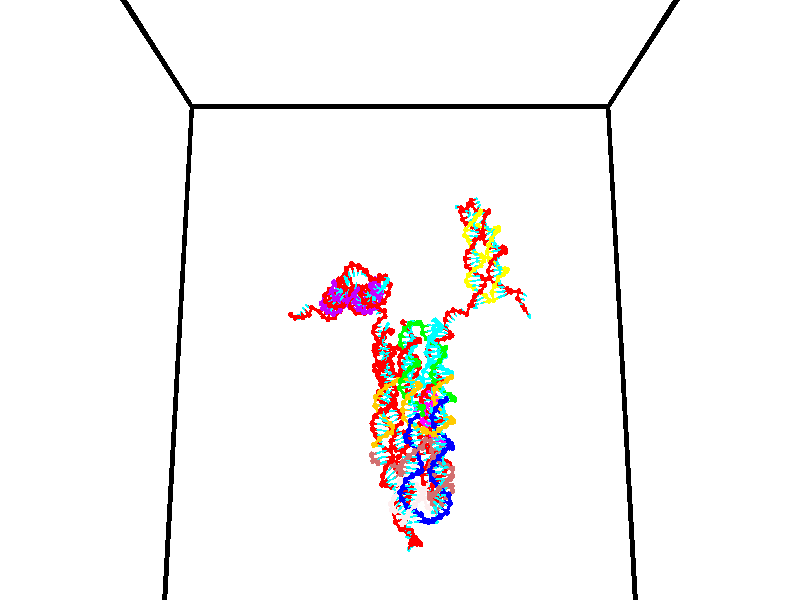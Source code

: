 // switches for output
#declare DRAW_BASES = 1; // possible values are 0, 1; only relevant for DNA ribbons
#declare DRAW_BASES_TYPE = 3; // possible values are 1, 2, 3; only relevant for DNA ribbons
#declare DRAW_FOG = 0; // set to 1 to enable fog

#include "colors.inc"

#include "transforms.inc"
background { rgb <1, 1, 1>}

#default {
   normal{
       ripples 0.25
       frequency 0.20
       turbulence 0.2
       lambda 5
   }
	finish {
		phong 0.1
		phong_size 40.
	}
}

// original window dimensions: 1024x640


// camera settings

camera {
	sky <0, 0.179814, -0.983701>
	up <0, 0.179814, -0.983701>
	right 1.6 * <1, 0, 0>
	location <35, 94.9851, 44.8844>
	look_at <35, 29.7336, 32.9568>
	direction <0, -65.2515, -11.9276>
	angle 67.0682
}


# declare cpy_camera_pos = <35, 94.9851, 44.8844>;
# if (DRAW_FOG = 1)
fog {
	fog_type 2
	up vnormalize(cpy_camera_pos)
	color rgbt<1,1,1,0.3>
	distance 1e-5
	fog_alt 3e-3
	fog_offset 56
}
# end


// LIGHTS

# declare lum = 6;
global_settings {
	ambient_light rgb lum * <0.05, 0.05, 0.05>
	max_trace_level 15
}# declare cpy_direct_light_amount = 0.25;
light_source
{	1000 * <-1, -1.16352, -0.803886>,
	rgb lum * cpy_direct_light_amount
	parallel
}

light_source
{	1000 * <1, 1.16352, 0.803886>,
	rgb lum * cpy_direct_light_amount
	parallel
}

// strand 0

// nucleotide -1

// particle -1
sphere {
	<24.018980, 35.060223, 35.179523> 0.250000
	pigment { color rgbt <1,0,0,0> }
	no_shadow
}
cylinder {
	<24.354397, 34.903545, 35.331005>,  <24.555647, 34.809540, 35.421894>, 0.100000
	pigment { color rgbt <1,0,0,0> }
	no_shadow
}
cylinder {
	<24.354397, 34.903545, 35.331005>,  <24.018980, 35.060223, 35.179523>, 0.100000
	pigment { color rgbt <1,0,0,0> }
	no_shadow
}

// particle -1
sphere {
	<24.354397, 34.903545, 35.331005> 0.100000
	pigment { color rgbt <1,0,0,0> }
	no_shadow
}
sphere {
	0, 1
	scale<0.080000,0.200000,0.300000>
	matrix <0.544786, 0.593651, -0.592273,
		0.007168, 0.702962, 0.711191,
		0.838544, -0.391693, 0.378709,
		24.605961, 34.786037, 35.444618>
	pigment { color rgbt <0,1,1,0> }
	no_shadow
}
cylinder {
	<24.556604, 35.587593, 35.538986>,  <24.018980, 35.060223, 35.179523>, 0.130000
	pigment { color rgbt <1,0,0,0> }
	no_shadow
}

// nucleotide -1

// particle -1
sphere {
	<24.556604, 35.587593, 35.538986> 0.250000
	pigment { color rgbt <1,0,0,0> }
	no_shadow
}
cylinder {
	<24.735661, 35.268600, 35.377178>,  <24.843094, 35.077206, 35.280094>, 0.100000
	pigment { color rgbt <1,0,0,0> }
	no_shadow
}
cylinder {
	<24.735661, 35.268600, 35.377178>,  <24.556604, 35.587593, 35.538986>, 0.100000
	pigment { color rgbt <1,0,0,0> }
	no_shadow
}

// particle -1
sphere {
	<24.735661, 35.268600, 35.377178> 0.100000
	pigment { color rgbt <1,0,0,0> }
	no_shadow
}
sphere {
	0, 1
	scale<0.080000,0.200000,0.300000>
	matrix <0.502077, 0.598491, -0.624281,
		0.739957, 0.076352, 0.668307,
		0.447641, -0.797483, -0.404523,
		24.869953, 35.029354, 35.255821>
	pigment { color rgbt <0,1,1,0> }
	no_shadow
}
cylinder {
	<25.349379, 35.677189, 35.503242>,  <24.556604, 35.587593, 35.538986>, 0.130000
	pigment { color rgbt <1,0,0,0> }
	no_shadow
}

// nucleotide -1

// particle -1
sphere {
	<25.349379, 35.677189, 35.503242> 0.250000
	pigment { color rgbt <1,0,0,0> }
	no_shadow
}
cylinder {
	<25.212339, 35.410404, 35.238579>,  <25.130116, 35.250336, 35.079781>, 0.100000
	pigment { color rgbt <1,0,0,0> }
	no_shadow
}
cylinder {
	<25.212339, 35.410404, 35.238579>,  <25.349379, 35.677189, 35.503242>, 0.100000
	pigment { color rgbt <1,0,0,0> }
	no_shadow
}

// particle -1
sphere {
	<25.212339, 35.410404, 35.238579> 0.100000
	pigment { color rgbt <1,0,0,0> }
	no_shadow
}
sphere {
	0, 1
	scale<0.080000,0.200000,0.300000>
	matrix <0.464321, 0.492045, -0.736408,
		0.816720, -0.559514, 0.141109,
		-0.342599, -0.666960, -0.661657,
		25.109560, 35.210316, 35.040081>
	pigment { color rgbt <0,1,1,0> }
	no_shadow
}
cylinder {
	<25.899157, 35.340870, 35.241272>,  <25.349379, 35.677189, 35.503242>, 0.130000
	pigment { color rgbt <1,0,0,0> }
	no_shadow
}

// nucleotide -1

// particle -1
sphere {
	<25.899157, 35.340870, 35.241272> 0.250000
	pigment { color rgbt <1,0,0,0> }
	no_shadow
}
cylinder {
	<25.604263, 35.393322, 34.976158>,  <25.427326, 35.424793, 34.817089>, 0.100000
	pigment { color rgbt <1,0,0,0> }
	no_shadow
}
cylinder {
	<25.604263, 35.393322, 34.976158>,  <25.899157, 35.340870, 35.241272>, 0.100000
	pigment { color rgbt <1,0,0,0> }
	no_shadow
}

// particle -1
sphere {
	<25.604263, 35.393322, 34.976158> 0.100000
	pigment { color rgbt <1,0,0,0> }
	no_shadow
}
sphere {
	0, 1
	scale<0.080000,0.200000,0.300000>
	matrix <0.656221, 0.372466, -0.656234,
		0.160811, -0.918734, -0.360648,
		-0.737234, 0.131135, -0.662789,
		25.383093, 35.432663, 34.777321>
	pigment { color rgbt <0,1,1,0> }
	no_shadow
}
cylinder {
	<26.071548, 34.921028, 34.566666>,  <25.899157, 35.340870, 35.241272>, 0.130000
	pigment { color rgbt <1,0,0,0> }
	no_shadow
}

// nucleotide -1

// particle -1
sphere {
	<26.071548, 34.921028, 34.566666> 0.250000
	pigment { color rgbt <1,0,0,0> }
	no_shadow
}
cylinder {
	<25.858622, 35.258438, 34.538082>,  <25.730865, 35.460884, 34.520931>, 0.100000
	pigment { color rgbt <1,0,0,0> }
	no_shadow
}
cylinder {
	<25.858622, 35.258438, 34.538082>,  <26.071548, 34.921028, 34.566666>, 0.100000
	pigment { color rgbt <1,0,0,0> }
	no_shadow
}

// particle -1
sphere {
	<25.858622, 35.258438, 34.538082> 0.100000
	pigment { color rgbt <1,0,0,0> }
	no_shadow
}
sphere {
	0, 1
	scale<0.080000,0.200000,0.300000>
	matrix <0.733007, 0.417048, -0.537375,
		-0.423486, -0.338435, -0.840310,
		-0.532317, 0.843524, -0.071461,
		25.698927, 35.511494, 34.516644>
	pigment { color rgbt <0,1,1,0> }
	no_shadow
}
cylinder {
	<26.863289, 34.686035, 34.863846>,  <26.071548, 34.921028, 34.566666>, 0.130000
	pigment { color rgbt <1,0,0,0> }
	no_shadow
}

// nucleotide -1

// particle -1
sphere {
	<26.863289, 34.686035, 34.863846> 0.250000
	pigment { color rgbt <1,0,0,0> }
	no_shadow
}
cylinder {
	<27.233105, 34.662762, 34.713196>,  <27.454994, 34.648796, 34.622807>, 0.100000
	pigment { color rgbt <1,0,0,0> }
	no_shadow
}
cylinder {
	<27.233105, 34.662762, 34.713196>,  <26.863289, 34.686035, 34.863846>, 0.100000
	pigment { color rgbt <1,0,0,0> }
	no_shadow
}

// particle -1
sphere {
	<27.233105, 34.662762, 34.713196> 0.100000
	pigment { color rgbt <1,0,0,0> }
	no_shadow
}
sphere {
	0, 1
	scale<0.080000,0.200000,0.300000>
	matrix <0.176079, 0.941681, 0.286764,
		0.337974, -0.331440, 0.880864,
		0.924537, -0.058183, -0.376623,
		27.510466, 34.645306, 34.600208>
	pigment { color rgbt <0,1,1,0> }
	no_shadow
}
cylinder {
	<27.257086, 35.096725, 35.342136>,  <26.863289, 34.686035, 34.863846>, 0.130000
	pigment { color rgbt <1,0,0,0> }
	no_shadow
}

// nucleotide -1

// particle -1
sphere {
	<27.257086, 35.096725, 35.342136> 0.250000
	pigment { color rgbt <1,0,0,0> }
	no_shadow
}
cylinder {
	<27.495136, 35.043282, 35.025158>,  <27.637966, 35.011215, 34.834972>, 0.100000
	pigment { color rgbt <1,0,0,0> }
	no_shadow
}
cylinder {
	<27.495136, 35.043282, 35.025158>,  <27.257086, 35.096725, 35.342136>, 0.100000
	pigment { color rgbt <1,0,0,0> }
	no_shadow
}

// particle -1
sphere {
	<27.495136, 35.043282, 35.025158> 0.100000
	pigment { color rgbt <1,0,0,0> }
	no_shadow
}
sphere {
	0, 1
	scale<0.080000,0.200000,0.300000>
	matrix <0.457853, 0.866765, 0.197708,
		0.660450, -0.480486, 0.577009,
		0.595127, -0.133610, -0.792447,
		27.673674, 35.003201, 34.787422>
	pigment { color rgbt <0,1,1,0> }
	no_shadow
}
cylinder {
	<27.833408, 35.466270, 35.638924>,  <27.257086, 35.096725, 35.342136>, 0.130000
	pigment { color rgbt <1,0,0,0> }
	no_shadow
}

// nucleotide -1

// particle -1
sphere {
	<27.833408, 35.466270, 35.638924> 0.250000
	pigment { color rgbt <1,0,0,0> }
	no_shadow
}
cylinder {
	<27.879850, 35.447792, 35.242058>,  <27.907715, 35.436703, 35.003941>, 0.100000
	pigment { color rgbt <1,0,0,0> }
	no_shadow
}
cylinder {
	<27.879850, 35.447792, 35.242058>,  <27.833408, 35.466270, 35.638924>, 0.100000
	pigment { color rgbt <1,0,0,0> }
	no_shadow
}

// particle -1
sphere {
	<27.879850, 35.447792, 35.242058> 0.100000
	pigment { color rgbt <1,0,0,0> }
	no_shadow
}
sphere {
	0, 1
	scale<0.080000,0.200000,0.300000>
	matrix <0.399484, 0.916731, 0.004060,
		0.909358, -0.396825, 0.124892,
		0.116103, -0.046201, -0.992162,
		27.914680, 35.433933, 34.944408>
	pigment { color rgbt <0,1,1,0> }
	no_shadow
}
cylinder {
	<28.514635, 35.686344, 35.506767>,  <27.833408, 35.466270, 35.638924>, 0.130000
	pigment { color rgbt <1,0,0,0> }
	no_shadow
}

// nucleotide -1

// particle -1
sphere {
	<28.514635, 35.686344, 35.506767> 0.250000
	pigment { color rgbt <1,0,0,0> }
	no_shadow
}
cylinder {
	<28.338964, 35.735806, 35.150826>,  <28.233562, 35.765484, 34.937260>, 0.100000
	pigment { color rgbt <1,0,0,0> }
	no_shadow
}
cylinder {
	<28.338964, 35.735806, 35.150826>,  <28.514635, 35.686344, 35.506767>, 0.100000
	pigment { color rgbt <1,0,0,0> }
	no_shadow
}

// particle -1
sphere {
	<28.338964, 35.735806, 35.150826> 0.100000
	pigment { color rgbt <1,0,0,0> }
	no_shadow
}
sphere {
	0, 1
	scale<0.080000,0.200000,0.300000>
	matrix <0.492670, 0.861416, -0.123445,
		0.751267, -0.492617, -0.439234,
		-0.439174, 0.123657, -0.889851,
		28.207212, 35.772903, 34.883869>
	pigment { color rgbt <0,1,1,0> }
	no_shadow
}
cylinder {
	<29.067448, 35.911213, 35.028076>,  <28.514635, 35.686344, 35.506767>, 0.130000
	pigment { color rgbt <1,0,0,0> }
	no_shadow
}

// nucleotide -1

// particle -1
sphere {
	<29.067448, 35.911213, 35.028076> 0.250000
	pigment { color rgbt <1,0,0,0> }
	no_shadow
}
cylinder {
	<28.706076, 36.017193, 34.893250>,  <28.489252, 36.080780, 34.812351>, 0.100000
	pigment { color rgbt <1,0,0,0> }
	no_shadow
}
cylinder {
	<28.706076, 36.017193, 34.893250>,  <29.067448, 35.911213, 35.028076>, 0.100000
	pigment { color rgbt <1,0,0,0> }
	no_shadow
}

// particle -1
sphere {
	<28.706076, 36.017193, 34.893250> 0.100000
	pigment { color rgbt <1,0,0,0> }
	no_shadow
}
sphere {
	0, 1
	scale<0.080000,0.200000,0.300000>
	matrix <0.323496, 0.937207, -0.130357,
		0.281367, -0.226809, -0.932411,
		-0.903428, 0.264953, -0.337071,
		28.435047, 36.096680, 34.792130>
	pigment { color rgbt <0,1,1,0> }
	no_shadow
}
cylinder {
	<29.133362, 36.162708, 34.332542>,  <29.067448, 35.911213, 35.028076>, 0.130000
	pigment { color rgbt <1,0,0,0> }
	no_shadow
}

// nucleotide -1

// particle -1
sphere {
	<29.133362, 36.162708, 34.332542> 0.250000
	pigment { color rgbt <1,0,0,0> }
	no_shadow
}
cylinder {
	<28.797958, 36.336628, 34.463909>,  <28.596716, 36.440979, 34.542728>, 0.100000
	pigment { color rgbt <1,0,0,0> }
	no_shadow
}
cylinder {
	<28.797958, 36.336628, 34.463909>,  <29.133362, 36.162708, 34.332542>, 0.100000
	pigment { color rgbt <1,0,0,0> }
	no_shadow
}

// particle -1
sphere {
	<28.797958, 36.336628, 34.463909> 0.100000
	pigment { color rgbt <1,0,0,0> }
	no_shadow
}
sphere {
	0, 1
	scale<0.080000,0.200000,0.300000>
	matrix <0.357669, 0.893891, -0.270244,
		-0.411070, -0.109137, -0.905047,
		-0.838507, 0.434797, 0.328417,
		28.546406, 36.467068, 34.562435>
	pigment { color rgbt <0,1,1,0> }
	no_shadow
}
cylinder {
	<28.872791, 36.663868, 33.790607>,  <29.133362, 36.162708, 34.332542>, 0.130000
	pigment { color rgbt <1,0,0,0> }
	no_shadow
}

// nucleotide -1

// particle -1
sphere {
	<28.872791, 36.663868, 33.790607> 0.250000
	pigment { color rgbt <1,0,0,0> }
	no_shadow
}
cylinder {
	<28.690489, 36.754692, 34.134869>,  <28.581108, 36.809185, 34.341427>, 0.100000
	pigment { color rgbt <1,0,0,0> }
	no_shadow
}
cylinder {
	<28.690489, 36.754692, 34.134869>,  <28.872791, 36.663868, 33.790607>, 0.100000
	pigment { color rgbt <1,0,0,0> }
	no_shadow
}

// particle -1
sphere {
	<28.690489, 36.754692, 34.134869> 0.100000
	pigment { color rgbt <1,0,0,0> }
	no_shadow
}
sphere {
	0, 1
	scale<0.080000,0.200000,0.300000>
	matrix <0.302902, 0.948771, -0.089909,
		-0.836981, 0.219718, -0.501186,
		-0.455756, 0.227062, 0.860656,
		28.553762, 36.822811, 34.393066>
	pigment { color rgbt <0,1,1,0> }
	no_shadow
}
cylinder {
	<28.319843, 37.059357, 33.585022>,  <28.872791, 36.663868, 33.790607>, 0.130000
	pigment { color rgbt <1,0,0,0> }
	no_shadow
}

// nucleotide -1

// particle -1
sphere {
	<28.319843, 37.059357, 33.585022> 0.250000
	pigment { color rgbt <1,0,0,0> }
	no_shadow
}
cylinder {
	<28.415598, 37.135017, 33.965950>,  <28.473051, 37.180416, 34.194508>, 0.100000
	pigment { color rgbt <1,0,0,0> }
	no_shadow
}
cylinder {
	<28.415598, 37.135017, 33.965950>,  <28.319843, 37.059357, 33.585022>, 0.100000
	pigment { color rgbt <1,0,0,0> }
	no_shadow
}

// particle -1
sphere {
	<28.415598, 37.135017, 33.965950> 0.100000
	pigment { color rgbt <1,0,0,0> }
	no_shadow
}
sphere {
	0, 1
	scale<0.080000,0.200000,0.300000>
	matrix <-0.013083, 0.981378, -0.191639,
		-0.970836, 0.033417, 0.237404,
		0.239387, 0.189156, 0.952320,
		28.487413, 37.191765, 34.251648>
	pigment { color rgbt <0,1,1,0> }
	no_shadow
}
cylinder {
	<28.171686, 37.735081, 33.570530>,  <28.319843, 37.059357, 33.585022>, 0.130000
	pigment { color rgbt <1,0,0,0> }
	no_shadow
}

// nucleotide -1

// particle -1
sphere {
	<28.171686, 37.735081, 33.570530> 0.250000
	pigment { color rgbt <1,0,0,0> }
	no_shadow
}
cylinder {
	<28.362986, 37.707539, 33.920738>,  <28.477764, 37.691013, 34.130863>, 0.100000
	pigment { color rgbt <1,0,0,0> }
	no_shadow
}
cylinder {
	<28.362986, 37.707539, 33.920738>,  <28.171686, 37.735081, 33.570530>, 0.100000
	pigment { color rgbt <1,0,0,0> }
	no_shadow
}

// particle -1
sphere {
	<28.362986, 37.707539, 33.920738> 0.100000
	pigment { color rgbt <1,0,0,0> }
	no_shadow
}
sphere {
	0, 1
	scale<0.080000,0.200000,0.300000>
	matrix <0.161272, 0.986854, -0.010486,
		-0.863291, 0.146212, 0.483064,
		0.478247, -0.068852, 0.875522,
		28.506460, 37.686882, 34.183395>
	pigment { color rgbt <0,1,1,0> }
	no_shadow
}
cylinder {
	<27.796150, 38.114754, 34.106308>,  <28.171686, 37.735081, 33.570530>, 0.130000
	pigment { color rgbt <1,0,0,0> }
	no_shadow
}

// nucleotide -1

// particle -1
sphere {
	<27.796150, 38.114754, 34.106308> 0.250000
	pigment { color rgbt <1,0,0,0> }
	no_shadow
}
cylinder {
	<28.182829, 38.077202, 34.201546>,  <28.414835, 38.054672, 34.258690>, 0.100000
	pigment { color rgbt <1,0,0,0> }
	no_shadow
}
cylinder {
	<28.182829, 38.077202, 34.201546>,  <27.796150, 38.114754, 34.106308>, 0.100000
	pigment { color rgbt <1,0,0,0> }
	no_shadow
}

// particle -1
sphere {
	<28.182829, 38.077202, 34.201546> 0.100000
	pigment { color rgbt <1,0,0,0> }
	no_shadow
}
sphere {
	0, 1
	scale<0.080000,0.200000,0.300000>
	matrix <0.083938, 0.995136, 0.051570,
		-0.241776, -0.029867, 0.969872,
		0.966695, -0.093877, 0.238093,
		28.472837, 38.049038, 34.272972>
	pigment { color rgbt <0,1,1,0> }
	no_shadow
}
cylinder {
	<27.933651, 38.562817, 34.644989>,  <27.796150, 38.114754, 34.106308>, 0.130000
	pigment { color rgbt <1,0,0,0> }
	no_shadow
}

// nucleotide -1

// particle -1
sphere {
	<27.933651, 38.562817, 34.644989> 0.250000
	pigment { color rgbt <1,0,0,0> }
	no_shadow
}
cylinder {
	<28.292068, 38.491650, 34.482285>,  <28.507118, 38.448948, 34.384663>, 0.100000
	pigment { color rgbt <1,0,0,0> }
	no_shadow
}
cylinder {
	<28.292068, 38.491650, 34.482285>,  <27.933651, 38.562817, 34.644989>, 0.100000
	pigment { color rgbt <1,0,0,0> }
	no_shadow
}

// particle -1
sphere {
	<28.292068, 38.491650, 34.482285> 0.100000
	pigment { color rgbt <1,0,0,0> }
	no_shadow
}
sphere {
	0, 1
	scale<0.080000,0.200000,0.300000>
	matrix <0.255750, 0.955757, 0.145331,
		0.362906, -0.234251, 0.901901,
		0.896042, -0.177920, -0.406759,
		28.560881, 38.438274, 34.360256>
	pigment { color rgbt <0,1,1,0> }
	no_shadow
}
cylinder {
	<28.388515, 38.949184, 35.056961>,  <27.933651, 38.562817, 34.644989>, 0.130000
	pigment { color rgbt <1,0,0,0> }
	no_shadow
}

// nucleotide -1

// particle -1
sphere {
	<28.388515, 38.949184, 35.056961> 0.250000
	pigment { color rgbt <1,0,0,0> }
	no_shadow
}
cylinder {
	<28.619802, 38.877693, 34.738537>,  <28.758575, 38.834797, 34.547482>, 0.100000
	pigment { color rgbt <1,0,0,0> }
	no_shadow
}
cylinder {
	<28.619802, 38.877693, 34.738537>,  <28.388515, 38.949184, 35.056961>, 0.100000
	pigment { color rgbt <1,0,0,0> }
	no_shadow
}

// particle -1
sphere {
	<28.619802, 38.877693, 34.738537> 0.100000
	pigment { color rgbt <1,0,0,0> }
	no_shadow
}
sphere {
	0, 1
	scale<0.080000,0.200000,0.300000>
	matrix <0.454205, 0.881049, 0.132100,
		0.677761, -0.437959, 0.590620,
		0.578220, -0.178731, -0.796064,
		28.793268, 38.824074, 34.499718>
	pigment { color rgbt <0,1,1,0> }
	no_shadow
}
cylinder {
	<28.961424, 39.284931, 35.243134>,  <28.388515, 38.949184, 35.056961>, 0.130000
	pigment { color rgbt <1,0,0,0> }
	no_shadow
}

// nucleotide -1

// particle -1
sphere {
	<28.961424, 39.284931, 35.243134> 0.250000
	pigment { color rgbt <1,0,0,0> }
	no_shadow
}
cylinder {
	<29.065588, 39.202560, 34.865822>,  <29.128086, 39.153137, 34.639435>, 0.100000
	pigment { color rgbt <1,0,0,0> }
	no_shadow
}
cylinder {
	<29.065588, 39.202560, 34.865822>,  <28.961424, 39.284931, 35.243134>, 0.100000
	pigment { color rgbt <1,0,0,0> }
	no_shadow
}

// particle -1
sphere {
	<29.065588, 39.202560, 34.865822> 0.100000
	pigment { color rgbt <1,0,0,0> }
	no_shadow
}
sphere {
	0, 1
	scale<0.080000,0.200000,0.300000>
	matrix <0.479110, 0.875775, -0.058924,
		0.838237, -0.436591, 0.326722,
		0.260409, -0.205928, -0.943282,
		29.143711, 39.140781, 34.582836>
	pigment { color rgbt <0,1,1,0> }
	no_shadow
}
cylinder {
	<29.664164, 39.426746, 35.181873>,  <28.961424, 39.284931, 35.243134>, 0.130000
	pigment { color rgbt <1,0,0,0> }
	no_shadow
}

// nucleotide -1

// particle -1
sphere {
	<29.664164, 39.426746, 35.181873> 0.250000
	pigment { color rgbt <1,0,0,0> }
	no_shadow
}
cylinder {
	<29.525948, 39.451885, 34.807354>,  <29.443018, 39.466969, 34.582642>, 0.100000
	pigment { color rgbt <1,0,0,0> }
	no_shadow
}
cylinder {
	<29.525948, 39.451885, 34.807354>,  <29.664164, 39.426746, 35.181873>, 0.100000
	pigment { color rgbt <1,0,0,0> }
	no_shadow
}

// particle -1
sphere {
	<29.525948, 39.451885, 34.807354> 0.100000
	pigment { color rgbt <1,0,0,0> }
	no_shadow
}
sphere {
	0, 1
	scale<0.080000,0.200000,0.300000>
	matrix <0.521688, 0.842227, -0.135994,
		0.780027, -0.535447, -0.323812,
		-0.345541, 0.062849, -0.936297,
		29.422285, 39.470741, 34.526466>
	pigment { color rgbt <0,1,1,0> }
	no_shadow
}
cylinder {
	<30.216759, 39.590664, 34.849171>,  <29.664164, 39.426746, 35.181873>, 0.130000
	pigment { color rgbt <1,0,0,0> }
	no_shadow
}

// nucleotide -1

// particle -1
sphere {
	<30.216759, 39.590664, 34.849171> 0.250000
	pigment { color rgbt <1,0,0,0> }
	no_shadow
}
cylinder {
	<29.923601, 39.704315, 34.601902>,  <29.747707, 39.772507, 34.453541>, 0.100000
	pigment { color rgbt <1,0,0,0> }
	no_shadow
}
cylinder {
	<29.923601, 39.704315, 34.601902>,  <30.216759, 39.590664, 34.849171>, 0.100000
	pigment { color rgbt <1,0,0,0> }
	no_shadow
}

// particle -1
sphere {
	<29.923601, 39.704315, 34.601902> 0.100000
	pigment { color rgbt <1,0,0,0> }
	no_shadow
}
sphere {
	0, 1
	scale<0.080000,0.200000,0.300000>
	matrix <0.484015, 0.856290, -0.180270,
		0.478118, -0.431325, -0.765089,
		-0.732893, 0.284125, -0.618175,
		29.703733, 39.789551, 34.416451>
	pigment { color rgbt <0,1,1,0> }
	no_shadow
}
cylinder {
	<30.563644, 39.997025, 34.549488>,  <30.216759, 39.590664, 34.849171>, 0.130000
	pigment { color rgbt <1,0,0,0> }
	no_shadow
}

// nucleotide -1

// particle -1
sphere {
	<30.563644, 39.997025, 34.549488> 0.250000
	pigment { color rgbt <1,0,0,0> }
	no_shadow
}
cylinder {
	<30.192343, 40.071831, 34.420887>,  <29.969561, 40.116714, 34.343727>, 0.100000
	pigment { color rgbt <1,0,0,0> }
	no_shadow
}
cylinder {
	<30.192343, 40.071831, 34.420887>,  <30.563644, 39.997025, 34.549488>, 0.100000
	pigment { color rgbt <1,0,0,0> }
	no_shadow
}

// particle -1
sphere {
	<30.192343, 40.071831, 34.420887> 0.100000
	pigment { color rgbt <1,0,0,0> }
	no_shadow
}
sphere {
	0, 1
	scale<0.080000,0.200000,0.300000>
	matrix <0.290259, 0.904737, -0.311770,
		0.232571, -0.382722, -0.894111,
		-0.928256, 0.187015, -0.321505,
		29.913866, 40.127934, 34.324436>
	pigment { color rgbt <0,1,1,0> }
	no_shadow
}
cylinder {
	<30.650373, 40.182919, 33.849556>,  <30.563644, 39.997025, 34.549488>, 0.130000
	pigment { color rgbt <1,0,0,0> }
	no_shadow
}

// nucleotide -1

// particle -1
sphere {
	<30.650373, 40.182919, 33.849556> 0.250000
	pigment { color rgbt <1,0,0,0> }
	no_shadow
}
cylinder {
	<30.297421, 40.315277, 33.983368>,  <30.085649, 40.394691, 34.063656>, 0.100000
	pigment { color rgbt <1,0,0,0> }
	no_shadow
}
cylinder {
	<30.297421, 40.315277, 33.983368>,  <30.650373, 40.182919, 33.849556>, 0.100000
	pigment { color rgbt <1,0,0,0> }
	no_shadow
}

// particle -1
sphere {
	<30.297421, 40.315277, 33.983368> 0.100000
	pigment { color rgbt <1,0,0,0> }
	no_shadow
}
sphere {
	0, 1
	scale<0.080000,0.200000,0.300000>
	matrix <0.267472, 0.937653, -0.221961,
		-0.387118, -0.106377, -0.915873,
		-0.882382, 0.330895, 0.334529,
		30.032705, 40.414547, 34.083725>
	pigment { color rgbt <0,1,1,0> }
	no_shadow
}
cylinder {
	<30.359449, 40.667545, 33.304104>,  <30.650373, 40.182919, 33.849556>, 0.130000
	pigment { color rgbt <1,0,0,0> }
	no_shadow
}

// nucleotide -1

// particle -1
sphere {
	<30.359449, 40.667545, 33.304104> 0.250000
	pigment { color rgbt <1,0,0,0> }
	no_shadow
}
cylinder {
	<30.183922, 40.761093, 33.651146>,  <30.078606, 40.817223, 33.859371>, 0.100000
	pigment { color rgbt <1,0,0,0> }
	no_shadow
}
cylinder {
	<30.183922, 40.761093, 33.651146>,  <30.359449, 40.667545, 33.304104>, 0.100000
	pigment { color rgbt <1,0,0,0> }
	no_shadow
}

// particle -1
sphere {
	<30.183922, 40.761093, 33.651146> 0.100000
	pigment { color rgbt <1,0,0,0> }
	no_shadow
}
sphere {
	0, 1
	scale<0.080000,0.200000,0.300000>
	matrix <0.240924, 0.960807, -0.137133,
		-0.865676, 0.148852, -0.477963,
		-0.438817, 0.233866, 0.867610,
		30.052277, 40.831253, 33.911430>
	pigment { color rgbt <0,1,1,0> }
	no_shadow
}
cylinder {
	<29.974314, 41.248241, 33.107948>,  <30.359449, 40.667545, 33.304104>, 0.130000
	pigment { color rgbt <1,0,0,0> }
	no_shadow
}

// nucleotide -1

// particle -1
sphere {
	<29.974314, 41.248241, 33.107948> 0.250000
	pigment { color rgbt <1,0,0,0> }
	no_shadow
}
cylinder {
	<30.076139, 41.237469, 33.494621>,  <30.137234, 41.231007, 33.726624>, 0.100000
	pigment { color rgbt <1,0,0,0> }
	no_shadow
}
cylinder {
	<30.076139, 41.237469, 33.494621>,  <29.974314, 41.248241, 33.107948>, 0.100000
	pigment { color rgbt <1,0,0,0> }
	no_shadow
}

// particle -1
sphere {
	<30.076139, 41.237469, 33.494621> 0.100000
	pigment { color rgbt <1,0,0,0> }
	no_shadow
}
sphere {
	0, 1
	scale<0.080000,0.200000,0.300000>
	matrix <0.141640, 0.989870, -0.009726,
		-0.956628, 0.139396, 0.255797,
		0.254562, -0.026927, 0.966681,
		30.152508, 41.229389, 33.784626>
	pigment { color rgbt <0,1,1,0> }
	no_shadow
}
cylinder {
	<29.473467, 41.653553, 33.590500>,  <29.974314, 41.248241, 33.107948>, 0.130000
	pigment { color rgbt <1,0,0,0> }
	no_shadow
}

// nucleotide -1

// particle -1
sphere {
	<29.473467, 41.653553, 33.590500> 0.250000
	pigment { color rgbt <1,0,0,0> }
	no_shadow
}
cylinder {
	<29.864752, 41.644436, 33.673042>,  <30.099524, 41.638966, 33.722569>, 0.100000
	pigment { color rgbt <1,0,0,0> }
	no_shadow
}
cylinder {
	<29.864752, 41.644436, 33.673042>,  <29.473467, 41.653553, 33.590500>, 0.100000
	pigment { color rgbt <1,0,0,0> }
	no_shadow
}

// particle -1
sphere {
	<29.864752, 41.644436, 33.673042> 0.100000
	pigment { color rgbt <1,0,0,0> }
	no_shadow
}
sphere {
	0, 1
	scale<0.080000,0.200000,0.300000>
	matrix <0.074792, 0.965898, -0.247885,
		-0.193666, 0.257918, 0.946558,
		0.978212, -0.022788, 0.206352,
		30.158216, 41.637600, 33.734947>
	pigment { color rgbt <0,1,1,0> }
	no_shadow
}
cylinder {
	<29.600185, 42.213726, 34.125530>,  <29.473467, 41.653553, 33.590500>, 0.130000
	pigment { color rgbt <1,0,0,0> }
	no_shadow
}

// nucleotide -1

// particle -1
sphere {
	<29.600185, 42.213726, 34.125530> 0.250000
	pigment { color rgbt <1,0,0,0> }
	no_shadow
}
cylinder {
	<29.878687, 42.111275, 33.857315>,  <30.045788, 42.049805, 33.696384>, 0.100000
	pigment { color rgbt <1,0,0,0> }
	no_shadow
}
cylinder {
	<29.878687, 42.111275, 33.857315>,  <29.600185, 42.213726, 34.125530>, 0.100000
	pigment { color rgbt <1,0,0,0> }
	no_shadow
}

// particle -1
sphere {
	<29.878687, 42.111275, 33.857315> 0.100000
	pigment { color rgbt <1,0,0,0> }
	no_shadow
}
sphere {
	0, 1
	scale<0.080000,0.200000,0.300000>
	matrix <0.133157, 0.964043, -0.229977,
		0.705335, 0.070835, 0.705326,
		0.696256, -0.256130, -0.670541,
		30.087564, 42.034435, 33.656151>
	pigment { color rgbt <0,1,1,0> }
	no_shadow
}
cylinder {
	<30.187168, 42.665298, 34.468967>,  <29.600185, 42.213726, 34.125530>, 0.130000
	pigment { color rgbt <1,0,0,0> }
	no_shadow
}

// nucleotide -1

// particle -1
sphere {
	<30.187168, 42.665298, 34.468967> 0.250000
	pigment { color rgbt <1,0,0,0> }
	no_shadow
}
cylinder {
	<30.012047, 42.624237, 34.826244>,  <29.906973, 42.599602, 35.040611>, 0.100000
	pigment { color rgbt <1,0,0,0> }
	no_shadow
}
cylinder {
	<30.012047, 42.624237, 34.826244>,  <30.187168, 42.665298, 34.468967>, 0.100000
	pigment { color rgbt <1,0,0,0> }
	no_shadow
}

// particle -1
sphere {
	<30.012047, 42.624237, 34.826244> 0.100000
	pigment { color rgbt <1,0,0,0> }
	no_shadow
}
sphere {
	0, 1
	scale<0.080000,0.200000,0.300000>
	matrix <0.842784, -0.392849, 0.367947,
		0.313118, 0.913856, 0.258506,
		-0.437804, -0.102654, 0.893191,
		29.880705, 42.593441, 35.094200>
	pigment { color rgbt <0,1,1,0> }
	no_shadow
}
cylinder {
	<29.935001, 42.769505, 33.705513>,  <30.187168, 42.665298, 34.468967>, 0.130000
	pigment { color rgbt <1,0,0,0> }
	no_shadow
}

// nucleotide -1

// particle -1
sphere {
	<29.935001, 42.769505, 33.705513> 0.250000
	pigment { color rgbt <1,0,0,0> }
	no_shadow
}
cylinder {
	<30.081572, 43.136665, 33.766418>,  <30.169514, 43.356964, 33.802959>, 0.100000
	pigment { color rgbt <1,0,0,0> }
	no_shadow
}
cylinder {
	<30.081572, 43.136665, 33.766418>,  <29.935001, 42.769505, 33.705513>, 0.100000
	pigment { color rgbt <1,0,0,0> }
	no_shadow
}

// particle -1
sphere {
	<30.081572, 43.136665, 33.766418> 0.100000
	pigment { color rgbt <1,0,0,0> }
	no_shadow
}
sphere {
	0, 1
	scale<0.080000,0.200000,0.300000>
	matrix <0.877115, -0.286159, -0.385724,
		-0.310487, 0.274890, -0.909963,
		0.366425, 0.917905, 0.152261,
		30.191500, 43.412037, 33.812096>
	pigment { color rgbt <0,1,1,0> }
	no_shadow
}
cylinder {
	<30.262161, 42.863182, 33.027641>,  <29.935001, 42.769505, 33.705513>, 0.130000
	pigment { color rgbt <1,0,0,0> }
	no_shadow
}

// nucleotide -1

// particle -1
sphere {
	<30.262161, 42.863182, 33.027641> 0.250000
	pigment { color rgbt <1,0,0,0> }
	no_shadow
}
cylinder {
	<30.420517, 43.086273, 33.319454>,  <30.515530, 43.220127, 33.494541>, 0.100000
	pigment { color rgbt <1,0,0,0> }
	no_shadow
}
cylinder {
	<30.420517, 43.086273, 33.319454>,  <30.262161, 42.863182, 33.027641>, 0.100000
	pigment { color rgbt <1,0,0,0> }
	no_shadow
}

// particle -1
sphere {
	<30.420517, 43.086273, 33.319454> 0.100000
	pigment { color rgbt <1,0,0,0> }
	no_shadow
}
sphere {
	0, 1
	scale<0.080000,0.200000,0.300000>
	matrix <0.909631, -0.347069, -0.228286,
		0.125876, 0.753979, -0.644725,
		0.395887, 0.557726, 0.729530,
		30.539284, 43.253590, 33.538315>
	pigment { color rgbt <0,1,1,0> }
	no_shadow
}
cylinder {
	<30.751751, 43.406467, 32.810829>,  <30.262161, 42.863182, 33.027641>, 0.130000
	pigment { color rgbt <1,0,0,0> }
	no_shadow
}

// nucleotide -1

// particle -1
sphere {
	<30.751751, 43.406467, 32.810829> 0.250000
	pigment { color rgbt <1,0,0,0> }
	no_shadow
}
cylinder {
	<30.844711, 43.238106, 33.161560>,  <30.900488, 43.137089, 33.371998>, 0.100000
	pigment { color rgbt <1,0,0,0> }
	no_shadow
}
cylinder {
	<30.844711, 43.238106, 33.161560>,  <30.751751, 43.406467, 32.810829>, 0.100000
	pigment { color rgbt <1,0,0,0> }
	no_shadow
}

// particle -1
sphere {
	<30.844711, 43.238106, 33.161560> 0.100000
	pigment { color rgbt <1,0,0,0> }
	no_shadow
}
sphere {
	0, 1
	scale<0.080000,0.200000,0.300000>
	matrix <0.835549, -0.375049, -0.401492,
		0.497843, 0.825942, 0.264522,
		0.232400, -0.420902, 0.876831,
		30.914431, 43.111835, 33.424610>
	pigment { color rgbt <0,1,1,0> }
	no_shadow
}
cylinder {
	<31.401712, 43.566647, 33.005932>,  <30.751751, 43.406467, 32.810829>, 0.130000
	pigment { color rgbt <1,0,0,0> }
	no_shadow
}

// nucleotide -1

// particle -1
sphere {
	<31.401712, 43.566647, 33.005932> 0.250000
	pigment { color rgbt <1,0,0,0> }
	no_shadow
}
cylinder {
	<31.322018, 43.226646, 33.200996>,  <31.274200, 43.022648, 33.318035>, 0.100000
	pigment { color rgbt <1,0,0,0> }
	no_shadow
}
cylinder {
	<31.322018, 43.226646, 33.200996>,  <31.401712, 43.566647, 33.005932>, 0.100000
	pigment { color rgbt <1,0,0,0> }
	no_shadow
}

// particle -1
sphere {
	<31.322018, 43.226646, 33.200996> 0.100000
	pigment { color rgbt <1,0,0,0> }
	no_shadow
}
sphere {
	0, 1
	scale<0.080000,0.200000,0.300000>
	matrix <0.965465, -0.255509, -0.050908,
		0.167873, 0.460676, 0.871548,
		-0.199236, -0.849996, 0.487659,
		31.262247, 42.971649, 33.347294>
	pigment { color rgbt <0,1,1,0> }
	no_shadow
}
cylinder {
	<32.018726, 43.456272, 33.321827>,  <31.401712, 43.566647, 33.005932>, 0.130000
	pigment { color rgbt <1,0,0,0> }
	no_shadow
}

// nucleotide -1

// particle -1
sphere {
	<32.018726, 43.456272, 33.321827> 0.250000
	pigment { color rgbt <1,0,0,0> }
	no_shadow
}
cylinder {
	<31.837042, 43.100407, 33.303089>,  <31.728031, 42.886887, 33.291847>, 0.100000
	pigment { color rgbt <1,0,0,0> }
	no_shadow
}
cylinder {
	<31.837042, 43.100407, 33.303089>,  <32.018726, 43.456272, 33.321827>, 0.100000
	pigment { color rgbt <1,0,0,0> }
	no_shadow
}

// particle -1
sphere {
	<31.837042, 43.100407, 33.303089> 0.100000
	pigment { color rgbt <1,0,0,0> }
	no_shadow
}
sphere {
	0, 1
	scale<0.080000,0.200000,0.300000>
	matrix <0.890856, -0.453072, -0.033194,
		0.008308, -0.056808, 0.998351,
		-0.454211, -0.889662, -0.046844,
		31.700779, 42.833508, 33.289036>
	pigment { color rgbt <0,1,1,0> }
	no_shadow
}
cylinder {
	<32.415497, 43.016010, 33.789001>,  <32.018726, 43.456272, 33.321827>, 0.130000
	pigment { color rgbt <1,0,0,0> }
	no_shadow
}

// nucleotide -1

// particle -1
sphere {
	<32.415497, 43.016010, 33.789001> 0.250000
	pigment { color rgbt <1,0,0,0> }
	no_shadow
}
cylinder {
	<32.187405, 42.777916, 33.562538>,  <32.050549, 42.635059, 33.426662>, 0.100000
	pigment { color rgbt <1,0,0,0> }
	no_shadow
}
cylinder {
	<32.187405, 42.777916, 33.562538>,  <32.415497, 43.016010, 33.789001>, 0.100000
	pigment { color rgbt <1,0,0,0> }
	no_shadow
}

// particle -1
sphere {
	<32.187405, 42.777916, 33.562538> 0.100000
	pigment { color rgbt <1,0,0,0> }
	no_shadow
}
sphere {
	0, 1
	scale<0.080000,0.200000,0.300000>
	matrix <0.663988, -0.739759, 0.108981,
		-0.483687, -0.313774, 0.817064,
		-0.570235, -0.595233, -0.566154,
		32.016335, 42.599346, 33.392693>
	pigment { color rgbt <0,1,1,0> }
	no_shadow
}
cylinder {
	<33.151516, 43.057270, 33.883858>,  <32.415497, 43.016010, 33.789001>, 0.130000
	pigment { color rgbt <1,0,0,0> }
	no_shadow
}

// nucleotide -1

// particle -1
sphere {
	<33.151516, 43.057270, 33.883858> 0.250000
	pigment { color rgbt <1,0,0,0> }
	no_shadow
}
cylinder {
	<33.533199, 42.942844, 33.848873>,  <33.762211, 42.874187, 33.827881>, 0.100000
	pigment { color rgbt <1,0,0,0> }
	no_shadow
}
cylinder {
	<33.533199, 42.942844, 33.848873>,  <33.151516, 43.057270, 33.883858>, 0.100000
	pigment { color rgbt <1,0,0,0> }
	no_shadow
}

// particle -1
sphere {
	<33.533199, 42.942844, 33.848873> 0.100000
	pigment { color rgbt <1,0,0,0> }
	no_shadow
}
sphere {
	0, 1
	scale<0.080000,0.200000,0.300000>
	matrix <-0.269201, -0.948686, 0.165907,
		-0.130435, -0.134765, -0.982255,
		0.954211, -0.286065, -0.087463,
		33.819462, 42.857025, 33.822636>
	pigment { color rgbt <0,1,1,0> }
	no_shadow
}
cylinder {
	<33.189648, 42.386208, 33.492493>,  <33.151516, 43.057270, 33.883858>, 0.130000
	pigment { color rgbt <1,0,0,0> }
	no_shadow
}

// nucleotide -1

// particle -1
sphere {
	<33.189648, 42.386208, 33.492493> 0.250000
	pigment { color rgbt <1,0,0,0> }
	no_shadow
}
cylinder {
	<33.522598, 42.423626, 33.710995>,  <33.722370, 42.446079, 33.842098>, 0.100000
	pigment { color rgbt <1,0,0,0> }
	no_shadow
}
cylinder {
	<33.522598, 42.423626, 33.710995>,  <33.189648, 42.386208, 33.492493>, 0.100000
	pigment { color rgbt <1,0,0,0> }
	no_shadow
}

// particle -1
sphere {
	<33.522598, 42.423626, 33.710995> 0.100000
	pigment { color rgbt <1,0,0,0> }
	no_shadow
}
sphere {
	0, 1
	scale<0.080000,0.200000,0.300000>
	matrix <-0.188140, -0.879421, 0.437290,
		0.521298, -0.466763, -0.714409,
		0.832377, 0.093549, 0.546257,
		33.772312, 42.451691, 33.874870>
	pigment { color rgbt <0,1,1,0> }
	no_shadow
}
cylinder {
	<33.688320, 41.737900, 33.372990>,  <33.189648, 42.386208, 33.492493>, 0.130000
	pigment { color rgbt <1,0,0,0> }
	no_shadow
}

// nucleotide -1

// particle -1
sphere {
	<33.688320, 41.737900, 33.372990> 0.250000
	pigment { color rgbt <1,0,0,0> }
	no_shadow
}
cylinder {
	<33.655277, 41.922386, 33.726364>,  <33.635452, 42.033077, 33.938389>, 0.100000
	pigment { color rgbt <1,0,0,0> }
	no_shadow
}
cylinder {
	<33.655277, 41.922386, 33.726364>,  <33.688320, 41.737900, 33.372990>, 0.100000
	pigment { color rgbt <1,0,0,0> }
	no_shadow
}

// particle -1
sphere {
	<33.655277, 41.922386, 33.726364> 0.100000
	pigment { color rgbt <1,0,0,0> }
	no_shadow
}
sphere {
	0, 1
	scale<0.080000,0.200000,0.300000>
	matrix <-0.364465, -0.839038, 0.403956,
		0.927546, -0.288613, 0.237403,
		-0.082603, 0.461213, 0.883436,
		33.630497, 42.060749, 33.991394>
	pigment { color rgbt <0,1,1,0> }
	no_shadow
}
cylinder {
	<34.095539, 41.382702, 33.923389>,  <33.688320, 41.737900, 33.372990>, 0.130000
	pigment { color rgbt <1,0,0,0> }
	no_shadow
}

// nucleotide -1

// particle -1
sphere {
	<34.095539, 41.382702, 33.923389> 0.250000
	pigment { color rgbt <1,0,0,0> }
	no_shadow
}
cylinder {
	<33.766518, 41.566738, 34.057091>,  <33.569107, 41.677162, 34.137310>, 0.100000
	pigment { color rgbt <1,0,0,0> }
	no_shadow
}
cylinder {
	<33.766518, 41.566738, 34.057091>,  <34.095539, 41.382702, 33.923389>, 0.100000
	pigment { color rgbt <1,0,0,0> }
	no_shadow
}

// particle -1
sphere {
	<33.766518, 41.566738, 34.057091> 0.100000
	pigment { color rgbt <1,0,0,0> }
	no_shadow
}
sphere {
	0, 1
	scale<0.080000,0.200000,0.300000>
	matrix <-0.318424, -0.859596, 0.399626,
		0.471186, 0.222279, 0.853566,
		-0.822551, 0.460094, 0.334251,
		33.519753, 41.704765, 34.157368>
	pigment { color rgbt <0,1,1,0> }
	no_shadow
}
cylinder {
	<33.939983, 41.009991, 34.520142>,  <34.095539, 41.382702, 33.923389>, 0.130000
	pigment { color rgbt <1,0,0,0> }
	no_shadow
}

// nucleotide -1

// particle -1
sphere {
	<33.939983, 41.009991, 34.520142> 0.250000
	pigment { color rgbt <1,0,0,0> }
	no_shadow
}
cylinder {
	<33.602062, 41.204094, 34.429962>,  <33.399307, 41.320557, 34.375854>, 0.100000
	pigment { color rgbt <1,0,0,0> }
	no_shadow
}
cylinder {
	<33.602062, 41.204094, 34.429962>,  <33.939983, 41.009991, 34.520142>, 0.100000
	pigment { color rgbt <1,0,0,0> }
	no_shadow
}

// particle -1
sphere {
	<33.602062, 41.204094, 34.429962> 0.100000
	pigment { color rgbt <1,0,0,0> }
	no_shadow
}
sphere {
	0, 1
	scale<0.080000,0.200000,0.300000>
	matrix <-0.534223, -0.788652, 0.304359,
		-0.030112, 0.377566, 0.925493,
		-0.844807, 0.485254, -0.225452,
		33.348621, 41.349670, 34.362328>
	pigment { color rgbt <0,1,1,0> }
	no_shadow
}
cylinder {
	<33.534775, 40.779034, 35.129490>,  <33.939983, 41.009991, 34.520142>, 0.130000
	pigment { color rgbt <1,0,0,0> }
	no_shadow
}

// nucleotide -1

// particle -1
sphere {
	<33.534775, 40.779034, 35.129490> 0.250000
	pigment { color rgbt <1,0,0,0> }
	no_shadow
}
cylinder {
	<33.303051, 40.928310, 34.839626>,  <33.164017, 41.017876, 34.665707>, 0.100000
	pigment { color rgbt <1,0,0,0> }
	no_shadow
}
cylinder {
	<33.303051, 40.928310, 34.839626>,  <33.534775, 40.779034, 35.129490>, 0.100000
	pigment { color rgbt <1,0,0,0> }
	no_shadow
}

// particle -1
sphere {
	<33.303051, 40.928310, 34.839626> 0.100000
	pigment { color rgbt <1,0,0,0> }
	no_shadow
}
sphere {
	0, 1
	scale<0.080000,0.200000,0.300000>
	matrix <-0.655755, -0.741424, 0.142394,
		-0.484137, 0.557688, 0.674237,
		-0.579307, 0.373196, -0.724658,
		33.129257, 41.040268, 34.622231>
	pigment { color rgbt <0,1,1,0> }
	no_shadow
}
cylinder {
	<32.933655, 40.636330, 35.421101>,  <33.534775, 40.779034, 35.129490>, 0.130000
	pigment { color rgbt <1,0,0,0> }
	no_shadow
}

// nucleotide -1

// particle -1
sphere {
	<32.933655, 40.636330, 35.421101> 0.250000
	pigment { color rgbt <1,0,0,0> }
	no_shadow
}
cylinder {
	<32.828823, 40.707058, 35.041618>,  <32.765923, 40.749496, 34.813927>, 0.100000
	pigment { color rgbt <1,0,0,0> }
	no_shadow
}
cylinder {
	<32.828823, 40.707058, 35.041618>,  <32.933655, 40.636330, 35.421101>, 0.100000
	pigment { color rgbt <1,0,0,0> }
	no_shadow
}

// particle -1
sphere {
	<32.828823, 40.707058, 35.041618> 0.100000
	pigment { color rgbt <1,0,0,0> }
	no_shadow
}
sphere {
	0, 1
	scale<0.080000,0.200000,0.300000>
	matrix <-0.709855, -0.701307, 0.065386,
		-0.653774, 0.690582, 0.309316,
		-0.262080, 0.176822, -0.948709,
		32.750198, 40.760105, 34.757008>
	pigment { color rgbt <0,1,1,0> }
	no_shadow
}
cylinder {
	<32.281788, 40.676815, 35.318062>,  <32.933655, 40.636330, 35.421101>, 0.130000
	pigment { color rgbt <1,0,0,0> }
	no_shadow
}

// nucleotide -1

// particle -1
sphere {
	<32.281788, 40.676815, 35.318062> 0.250000
	pigment { color rgbt <1,0,0,0> }
	no_shadow
}
cylinder {
	<32.319073, 40.625809, 34.923084>,  <32.341442, 40.595203, 34.686096>, 0.100000
	pigment { color rgbt <1,0,0,0> }
	no_shadow
}
cylinder {
	<32.319073, 40.625809, 34.923084>,  <32.281788, 40.676815, 35.318062>, 0.100000
	pigment { color rgbt <1,0,0,0> }
	no_shadow
}

// particle -1
sphere {
	<32.319073, 40.625809, 34.923084> 0.100000
	pigment { color rgbt <1,0,0,0> }
	no_shadow
}
sphere {
	0, 1
	scale<0.080000,0.200000,0.300000>
	matrix <-0.511222, -0.857178, 0.062435,
		-0.854379, 0.498985, -0.145091,
		0.093215, -0.127517, -0.987446,
		32.347038, 40.587555, 34.626850>
	pigment { color rgbt <0,1,1,0> }
	no_shadow
}
cylinder {
	<31.651657, 40.456814, 35.077538>,  <32.281788, 40.676815, 35.318062>, 0.130000
	pigment { color rgbt <1,0,0,0> }
	no_shadow
}

// nucleotide -1

// particle -1
sphere {
	<31.651657, 40.456814, 35.077538> 0.250000
	pigment { color rgbt <1,0,0,0> }
	no_shadow
}
cylinder {
	<31.953325, 40.309437, 34.860107>,  <32.134327, 40.221008, 34.729649>, 0.100000
	pigment { color rgbt <1,0,0,0> }
	no_shadow
}
cylinder {
	<31.953325, 40.309437, 34.860107>,  <31.651657, 40.456814, 35.077538>, 0.100000
	pigment { color rgbt <1,0,0,0> }
	no_shadow
}

// particle -1
sphere {
	<31.953325, 40.309437, 34.860107> 0.100000
	pigment { color rgbt <1,0,0,0> }
	no_shadow
}
sphere {
	0, 1
	scale<0.080000,0.200000,0.300000>
	matrix <-0.384779, -0.918720, 0.088875,
		-0.532136, 0.142128, -0.834644,
		0.754173, -0.368447, -0.543572,
		32.179577, 40.198902, 34.697037>
	pigment { color rgbt <0,1,1,0> }
	no_shadow
}
cylinder {
	<31.354254, 40.133953, 34.374760>,  <31.651657, 40.456814, 35.077538>, 0.130000
	pigment { color rgbt <1,0,0,0> }
	no_shadow
}

// nucleotide -1

// particle -1
sphere {
	<31.354254, 40.133953, 34.374760> 0.250000
	pigment { color rgbt <1,0,0,0> }
	no_shadow
}
cylinder {
	<31.710539, 39.959637, 34.426479>,  <31.924311, 39.855049, 34.457512>, 0.100000
	pigment { color rgbt <1,0,0,0> }
	no_shadow
}
cylinder {
	<31.710539, 39.959637, 34.426479>,  <31.354254, 40.133953, 34.374760>, 0.100000
	pigment { color rgbt <1,0,0,0> }
	no_shadow
}

// particle -1
sphere {
	<31.710539, 39.959637, 34.426479> 0.100000
	pigment { color rgbt <1,0,0,0> }
	no_shadow
}
sphere {
	0, 1
	scale<0.080000,0.200000,0.300000>
	matrix <-0.428706, -0.899913, -0.079791,
		0.151130, 0.015639, -0.988390,
		0.890713, -0.435788, 0.129300,
		31.977753, 39.828899, 34.465271>
	pigment { color rgbt <0,1,1,0> }
	no_shadow
}
cylinder {
	<31.502346, 39.581257, 33.776802>,  <31.354254, 40.133953, 34.374760>, 0.130000
	pigment { color rgbt <1,0,0,0> }
	no_shadow
}

// nucleotide -1

// particle -1
sphere {
	<31.502346, 39.581257, 33.776802> 0.250000
	pigment { color rgbt <1,0,0,0> }
	no_shadow
}
cylinder {
	<31.759083, 39.499836, 34.072533>,  <31.913124, 39.450985, 34.249973>, 0.100000
	pigment { color rgbt <1,0,0,0> }
	no_shadow
}
cylinder {
	<31.759083, 39.499836, 34.072533>,  <31.502346, 39.581257, 33.776802>, 0.100000
	pigment { color rgbt <1,0,0,0> }
	no_shadow
}

// particle -1
sphere {
	<31.759083, 39.499836, 34.072533> 0.100000
	pigment { color rgbt <1,0,0,0> }
	no_shadow
}
sphere {
	0, 1
	scale<0.080000,0.200000,0.300000>
	matrix <-0.266097, -0.963339, -0.034219,
		0.719189, -0.174770, -0.672475,
		0.641841, -0.203554, 0.739328,
		31.951635, 39.438770, 34.294331>
	pigment { color rgbt <0,1,1,0> }
	no_shadow
}
cylinder {
	<31.846966, 39.028549, 33.580101>,  <31.502346, 39.581257, 33.776802>, 0.130000
	pigment { color rgbt <1,0,0,0> }
	no_shadow
}

// nucleotide -1

// particle -1
sphere {
	<31.846966, 39.028549, 33.580101> 0.250000
	pigment { color rgbt <1,0,0,0> }
	no_shadow
}
cylinder {
	<31.899326, 39.026371, 33.976654>,  <31.930742, 39.025063, 34.214584>, 0.100000
	pigment { color rgbt <1,0,0,0> }
	no_shadow
}
cylinder {
	<31.899326, 39.026371, 33.976654>,  <31.846966, 39.028549, 33.580101>, 0.100000
	pigment { color rgbt <1,0,0,0> }
	no_shadow
}

// particle -1
sphere {
	<31.899326, 39.026371, 33.976654> 0.100000
	pigment { color rgbt <1,0,0,0> }
	no_shadow
}
sphere {
	0, 1
	scale<0.080000,0.200000,0.300000>
	matrix <-0.261458, -0.964773, 0.029221,
		0.956298, -0.263029, -0.127715,
		0.130902, -0.005448, 0.991381,
		31.938597, 39.024738, 34.274067>
	pigment { color rgbt <0,1,1,0> }
	no_shadow
}
cylinder {
	<32.061707, 38.400352, 33.671478>,  <31.846966, 39.028549, 33.580101>, 0.130000
	pigment { color rgbt <1,0,0,0> }
	no_shadow
}

// nucleotide -1

// particle -1
sphere {
	<32.061707, 38.400352, 33.671478> 0.250000
	pigment { color rgbt <1,0,0,0> }
	no_shadow
}
cylinder {
	<32.000343, 38.492664, 34.055813>,  <31.963524, 38.548050, 34.286415>, 0.100000
	pigment { color rgbt <1,0,0,0> }
	no_shadow
}
cylinder {
	<32.000343, 38.492664, 34.055813>,  <32.061707, 38.400352, 33.671478>, 0.100000
	pigment { color rgbt <1,0,0,0> }
	no_shadow
}

// particle -1
sphere {
	<32.000343, 38.492664, 34.055813> 0.100000
	pigment { color rgbt <1,0,0,0> }
	no_shadow
}
sphere {
	0, 1
	scale<0.080000,0.200000,0.300000>
	matrix <-0.111067, -0.970213, 0.215294,
		0.981900, -0.073688, 0.174475,
		-0.153413, 0.230775, 0.960837,
		31.954319, 38.561897, 34.344063>
	pigment { color rgbt <0,1,1,0> }
	no_shadow
}
cylinder {
	<32.478127, 37.940750, 33.999802>,  <32.061707, 38.400352, 33.671478>, 0.130000
	pigment { color rgbt <1,0,0,0> }
	no_shadow
}

// nucleotide -1

// particle -1
sphere {
	<32.478127, 37.940750, 33.999802> 0.250000
	pigment { color rgbt <1,0,0,0> }
	no_shadow
}
cylinder {
	<32.183086, 38.051311, 34.246231>,  <32.006062, 38.117649, 34.394089>, 0.100000
	pigment { color rgbt <1,0,0,0> }
	no_shadow
}
cylinder {
	<32.183086, 38.051311, 34.246231>,  <32.478127, 37.940750, 33.999802>, 0.100000
	pigment { color rgbt <1,0,0,0> }
	no_shadow
}

// particle -1
sphere {
	<32.183086, 38.051311, 34.246231> 0.100000
	pigment { color rgbt <1,0,0,0> }
	no_shadow
}
sphere {
	0, 1
	scale<0.080000,0.200000,0.300000>
	matrix <-0.242917, -0.959915, 0.139835,
		0.630029, -0.046513, 0.775177,
		-0.737600, 0.276404, 0.616074,
		31.961807, 38.134232, 34.431053>
	pigment { color rgbt <0,1,1,0> }
	no_shadow
}
cylinder {
	<32.480221, 37.478935, 34.547096>,  <32.478127, 37.940750, 33.999802>, 0.130000
	pigment { color rgbt <1,0,0,0> }
	no_shadow
}

// nucleotide -1

// particle -1
sphere {
	<32.480221, 37.478935, 34.547096> 0.250000
	pigment { color rgbt <1,0,0,0> }
	no_shadow
}
cylinder {
	<32.111645, 37.628471, 34.589413>,  <31.890499, 37.718193, 34.614803>, 0.100000
	pigment { color rgbt <1,0,0,0> }
	no_shadow
}
cylinder {
	<32.111645, 37.628471, 34.589413>,  <32.480221, 37.478935, 34.547096>, 0.100000
	pigment { color rgbt <1,0,0,0> }
	no_shadow
}

// particle -1
sphere {
	<32.111645, 37.628471, 34.589413> 0.100000
	pigment { color rgbt <1,0,0,0> }
	no_shadow
}
sphere {
	0, 1
	scale<0.080000,0.200000,0.300000>
	matrix <-0.374193, -0.927190, 0.017272,
		0.104543, -0.023671, 0.994238,
		-0.921439, 0.373842, 0.105789,
		31.835213, 37.740623, 34.621151>
	pigment { color rgbt <0,1,1,0> }
	no_shadow
}
cylinder {
	<32.146980, 37.078793, 35.048466>,  <32.480221, 37.478935, 34.547096>, 0.130000
	pigment { color rgbt <1,0,0,0> }
	no_shadow
}

// nucleotide -1

// particle -1
sphere {
	<32.146980, 37.078793, 35.048466> 0.250000
	pigment { color rgbt <1,0,0,0> }
	no_shadow
}
cylinder {
	<31.840816, 37.263687, 34.869366>,  <31.657118, 37.374622, 34.761906>, 0.100000
	pigment { color rgbt <1,0,0,0> }
	no_shadow
}
cylinder {
	<31.840816, 37.263687, 34.869366>,  <32.146980, 37.078793, 35.048466>, 0.100000
	pigment { color rgbt <1,0,0,0> }
	no_shadow
}

// particle -1
sphere {
	<31.840816, 37.263687, 34.869366> 0.100000
	pigment { color rgbt <1,0,0,0> }
	no_shadow
}
sphere {
	0, 1
	scale<0.080000,0.200000,0.300000>
	matrix <-0.470876, -0.876521, -0.099934,
		-0.438658, 0.134346, 0.888555,
		-0.765411, 0.462237, -0.447753,
		31.611193, 37.402359, 34.735039>
	pigment { color rgbt <0,1,1,0> }
	no_shadow
}
cylinder {
	<31.515549, 36.797897, 35.336449>,  <32.146980, 37.078793, 35.048466>, 0.130000
	pigment { color rgbt <1,0,0,0> }
	no_shadow
}

// nucleotide -1

// particle -1
sphere {
	<31.515549, 36.797897, 35.336449> 0.250000
	pigment { color rgbt <1,0,0,0> }
	no_shadow
}
cylinder {
	<31.409454, 36.975731, 34.994225>,  <31.345798, 37.082432, 34.788891>, 0.100000
	pigment { color rgbt <1,0,0,0> }
	no_shadow
}
cylinder {
	<31.409454, 36.975731, 34.994225>,  <31.515549, 36.797897, 35.336449>, 0.100000
	pigment { color rgbt <1,0,0,0> }
	no_shadow
}

// particle -1
sphere {
	<31.409454, 36.975731, 34.994225> 0.100000
	pigment { color rgbt <1,0,0,0> }
	no_shadow
}
sphere {
	0, 1
	scale<0.080000,0.200000,0.300000>
	matrix <-0.623122, -0.756182, -0.199769,
		-0.735778, 0.480135, 0.477600,
		-0.265237, 0.444589, -0.855565,
		31.329884, 37.109108, 34.737556>
	pigment { color rgbt <0,1,1,0> }
	no_shadow
}
cylinder {
	<30.679623, 36.841480, 35.314083>,  <31.515549, 36.797897, 35.336449>, 0.130000
	pigment { color rgbt <1,0,0,0> }
	no_shadow
}

// nucleotide -1

// particle -1
sphere {
	<30.679623, 36.841480, 35.314083> 0.250000
	pigment { color rgbt <1,0,0,0> }
	no_shadow
}
cylinder {
	<30.860901, 36.836216, 34.957558>,  <30.969667, 36.833057, 34.743641>, 0.100000
	pigment { color rgbt <1,0,0,0> }
	no_shadow
}
cylinder {
	<30.860901, 36.836216, 34.957558>,  <30.679623, 36.841480, 35.314083>, 0.100000
	pigment { color rgbt <1,0,0,0> }
	no_shadow
}

// particle -1
sphere {
	<30.860901, 36.836216, 34.957558> 0.100000
	pigment { color rgbt <1,0,0,0> }
	no_shadow
}
sphere {
	0, 1
	scale<0.080000,0.200000,0.300000>
	matrix <-0.540118, -0.799499, -0.262818,
		-0.709145, 0.600523, -0.369440,
		0.453196, -0.013165, -0.891314,
		30.996861, 36.832268, 34.690163>
	pigment { color rgbt <0,1,1,0> }
	no_shadow
}
cylinder {
	<30.153650, 36.788906, 34.862194>,  <30.679623, 36.841480, 35.314083>, 0.130000
	pigment { color rgbt <1,0,0,0> }
	no_shadow
}

// nucleotide -1

// particle -1
sphere {
	<30.153650, 36.788906, 34.862194> 0.250000
	pigment { color rgbt <1,0,0,0> }
	no_shadow
}
cylinder {
	<30.475578, 36.672672, 34.655186>,  <30.668736, 36.602932, 34.530979>, 0.100000
	pigment { color rgbt <1,0,0,0> }
	no_shadow
}
cylinder {
	<30.475578, 36.672672, 34.655186>,  <30.153650, 36.788906, 34.862194>, 0.100000
	pigment { color rgbt <1,0,0,0> }
	no_shadow
}

// particle -1
sphere {
	<30.475578, 36.672672, 34.655186> 0.100000
	pigment { color rgbt <1,0,0,0> }
	no_shadow
}
sphere {
	0, 1
	scale<0.080000,0.200000,0.300000>
	matrix <-0.506705, -0.790438, -0.344177,
		-0.309058, 0.539231, -0.783398,
		0.804818, -0.290581, -0.517523,
		30.717024, 36.585499, 34.499928>
	pigment { color rgbt <0,1,1,0> }
	no_shadow
}
cylinder {
	<29.895576, 36.516205, 34.210594>,  <30.153650, 36.788906, 34.862194>, 0.130000
	pigment { color rgbt <1,0,0,0> }
	no_shadow
}

// nucleotide -1

// particle -1
sphere {
	<29.895576, 36.516205, 34.210594> 0.250000
	pigment { color rgbt <1,0,0,0> }
	no_shadow
}
cylinder {
	<30.278824, 36.402138, 34.200111>,  <30.508772, 36.333698, 34.193821>, 0.100000
	pigment { color rgbt <1,0,0,0> }
	no_shadow
}
cylinder {
	<30.278824, 36.402138, 34.200111>,  <29.895576, 36.516205, 34.210594>, 0.100000
	pigment { color rgbt <1,0,0,0> }
	no_shadow
}

// particle -1
sphere {
	<30.278824, 36.402138, 34.200111> 0.100000
	pigment { color rgbt <1,0,0,0> }
	no_shadow
}
sphere {
	0, 1
	scale<0.080000,0.200000,0.300000>
	matrix <-0.241626, -0.755900, -0.608467,
		0.153702, 0.589317, -0.793147,
		0.958119, -0.285168, -0.026211,
		30.566259, 36.316589, 34.192249>
	pigment { color rgbt <0,1,1,0> }
	no_shadow
}
cylinder {
	<30.139004, 36.436646, 33.487465>,  <29.895576, 36.516205, 34.210594>, 0.130000
	pigment { color rgbt <1,0,0,0> }
	no_shadow
}

// nucleotide -1

// particle -1
sphere {
	<30.139004, 36.436646, 33.487465> 0.250000
	pigment { color rgbt <1,0,0,0> }
	no_shadow
}
cylinder {
	<30.365698, 36.195789, 33.712406>,  <30.501715, 36.051277, 33.847370>, 0.100000
	pigment { color rgbt <1,0,0,0> }
	no_shadow
}
cylinder {
	<30.365698, 36.195789, 33.712406>,  <30.139004, 36.436646, 33.487465>, 0.100000
	pigment { color rgbt <1,0,0,0> }
	no_shadow
}

// particle -1
sphere {
	<30.365698, 36.195789, 33.712406> 0.100000
	pigment { color rgbt <1,0,0,0> }
	no_shadow
}
sphere {
	0, 1
	scale<0.080000,0.200000,0.300000>
	matrix <-0.261959, -0.778824, -0.569922,
		0.781144, 0.175682, -0.599124,
		0.566737, -0.602137, 0.562352,
		30.535719, 36.015148, 33.881111>
	pigment { color rgbt <0,1,1,0> }
	no_shadow
}
cylinder {
	<30.339630, 35.940968, 33.054234>,  <30.139004, 36.436646, 33.487465>, 0.130000
	pigment { color rgbt <1,0,0,0> }
	no_shadow
}

// nucleotide -1

// particle -1
sphere {
	<30.339630, 35.940968, 33.054234> 0.250000
	pigment { color rgbt <1,0,0,0> }
	no_shadow
}
cylinder {
	<30.423927, 35.755966, 33.398716>,  <30.474504, 35.644966, 33.605404>, 0.100000
	pigment { color rgbt <1,0,0,0> }
	no_shadow
}
cylinder {
	<30.423927, 35.755966, 33.398716>,  <30.339630, 35.940968, 33.054234>, 0.100000
	pigment { color rgbt <1,0,0,0> }
	no_shadow
}

// particle -1
sphere {
	<30.423927, 35.755966, 33.398716> 0.100000
	pigment { color rgbt <1,0,0,0> }
	no_shadow
}
sphere {
	0, 1
	scale<0.080000,0.200000,0.300000>
	matrix <-0.175596, -0.884572, -0.432086,
		0.961641, -0.060165, -0.267631,
		0.210742, -0.462506, 0.861206,
		30.487150, 35.617214, 33.657078>
	pigment { color rgbt <0,1,1,0> }
	no_shadow
}
cylinder {
	<30.823982, 35.449394, 32.879730>,  <30.339630, 35.940968, 33.054234>, 0.130000
	pigment { color rgbt <1,0,0,0> }
	no_shadow
}

// nucleotide -1

// particle -1
sphere {
	<30.823982, 35.449394, 32.879730> 0.250000
	pigment { color rgbt <1,0,0,0> }
	no_shadow
}
cylinder {
	<30.634445, 35.350201, 33.217720>,  <30.520723, 35.290684, 33.420513>, 0.100000
	pigment { color rgbt <1,0,0,0> }
	no_shadow
}
cylinder {
	<30.634445, 35.350201, 33.217720>,  <30.823982, 35.449394, 32.879730>, 0.100000
	pigment { color rgbt <1,0,0,0> }
	no_shadow
}

// particle -1
sphere {
	<30.634445, 35.350201, 33.217720> 0.100000
	pigment { color rgbt <1,0,0,0> }
	no_shadow
}
sphere {
	0, 1
	scale<0.080000,0.200000,0.300000>
	matrix <-0.140072, -0.926089, -0.350341,
		0.869398, -0.284363, 0.404086,
		-0.473844, -0.247985, 0.844971,
		30.492292, 35.275806, 33.471210>
	pigment { color rgbt <0,1,1,0> }
	no_shadow
}
cylinder {
	<31.091806, 34.850986, 33.130074>,  <30.823982, 35.449394, 32.879730>, 0.130000
	pigment { color rgbt <1,0,0,0> }
	no_shadow
}

// nucleotide -1

// particle -1
sphere {
	<31.091806, 34.850986, 33.130074> 0.250000
	pigment { color rgbt <1,0,0,0> }
	no_shadow
}
cylinder {
	<30.722345, 34.863358, 33.282864>,  <30.500668, 34.870781, 33.374538>, 0.100000
	pigment { color rgbt <1,0,0,0> }
	no_shadow
}
cylinder {
	<30.722345, 34.863358, 33.282864>,  <31.091806, 34.850986, 33.130074>, 0.100000
	pigment { color rgbt <1,0,0,0> }
	no_shadow
}

// particle -1
sphere {
	<30.722345, 34.863358, 33.282864> 0.100000
	pigment { color rgbt <1,0,0,0> }
	no_shadow
}
sphere {
	0, 1
	scale<0.080000,0.200000,0.300000>
	matrix <-0.265274, -0.770936, -0.579040,
		0.276571, -0.636161, 0.720283,
		-0.923655, 0.030927, 0.381975,
		30.445250, 34.872635, 33.397457>
	pigment { color rgbt <0,1,1,0> }
	no_shadow
}
cylinder {
	<31.691181, 35.160191, 33.395779>,  <31.091806, 34.850986, 33.130074>, 0.130000
	pigment { color rgbt <1,0,0,0> }
	no_shadow
}

// nucleotide -1

// particle -1
sphere {
	<31.691181, 35.160191, 33.395779> 0.250000
	pigment { color rgbt <1,0,0,0> }
	no_shadow
}
cylinder {
	<31.953651, 35.375286, 33.184017>,  <32.111134, 35.504345, 33.056961>, 0.100000
	pigment { color rgbt <1,0,0,0> }
	no_shadow
}
cylinder {
	<31.953651, 35.375286, 33.184017>,  <31.691181, 35.160191, 33.395779>, 0.100000
	pigment { color rgbt <1,0,0,0> }
	no_shadow
}

// particle -1
sphere {
	<31.953651, 35.375286, 33.184017> 0.100000
	pigment { color rgbt <1,0,0,0> }
	no_shadow
}
sphere {
	0, 1
	scale<0.080000,0.200000,0.300000>
	matrix <-0.493610, 0.836518, 0.237880,
		0.570773, 0.105228, 0.814337,
		0.656176, 0.537741, -0.529404,
		32.150505, 35.536610, 33.025196>
	pigment { color rgbt <0,1,1,0> }
	no_shadow
}
cylinder {
	<31.323683, 35.095337, 34.003212>,  <31.691181, 35.160191, 33.395779>, 0.130000
	pigment { color rgbt <1,0,0,0> }
	no_shadow
}

// nucleotide -1

// particle -1
sphere {
	<31.323683, 35.095337, 34.003212> 0.250000
	pigment { color rgbt <1,0,0,0> }
	no_shadow
}
cylinder {
	<31.640493, 34.910923, 33.843143>,  <31.830580, 34.800274, 33.747101>, 0.100000
	pigment { color rgbt <1,0,0,0> }
	no_shadow
}
cylinder {
	<31.640493, 34.910923, 33.843143>,  <31.323683, 35.095337, 34.003212>, 0.100000
	pigment { color rgbt <1,0,0,0> }
	no_shadow
}

// particle -1
sphere {
	<31.640493, 34.910923, 33.843143> 0.100000
	pigment { color rgbt <1,0,0,0> }
	no_shadow
}
sphere {
	0, 1
	scale<0.080000,0.200000,0.300000>
	matrix <0.423231, -0.057740, 0.904180,
		-0.439968, -0.885500, 0.149395,
		0.792025, -0.461038, -0.400175,
		31.878101, 34.772610, 33.723091>
	pigment { color rgbt <0,1,1,0> }
	no_shadow
}
cylinder {
	<31.631502, 34.466808, 34.361614>,  <31.323683, 35.095337, 34.003212>, 0.130000
	pigment { color rgbt <1,0,0,0> }
	no_shadow
}

// nucleotide -1

// particle -1
sphere {
	<31.631502, 34.466808, 34.361614> 0.250000
	pigment { color rgbt <1,0,0,0> }
	no_shadow
}
cylinder {
	<31.939962, 34.628258, 34.164673>,  <32.125038, 34.725128, 34.046509>, 0.100000
	pigment { color rgbt <1,0,0,0> }
	no_shadow
}
cylinder {
	<31.939962, 34.628258, 34.164673>,  <31.631502, 34.466808, 34.361614>, 0.100000
	pigment { color rgbt <1,0,0,0> }
	no_shadow
}

// particle -1
sphere {
	<31.939962, 34.628258, 34.164673> 0.100000
	pigment { color rgbt <1,0,0,0> }
	no_shadow
}
sphere {
	0, 1
	scale<0.080000,0.200000,0.300000>
	matrix <0.521869, 0.042211, 0.851980,
		0.364665, -0.913949, -0.178089,
		0.771150, 0.403627, -0.492355,
		32.171307, 34.749344, 34.016968>
	pigment { color rgbt <0,1,1,0> }
	no_shadow
}
cylinder {
	<32.245377, 34.072144, 34.432056>,  <31.631502, 34.466808, 34.361614>, 0.130000
	pigment { color rgbt <1,0,0,0> }
	no_shadow
}

// nucleotide -1

// particle -1
sphere {
	<32.245377, 34.072144, 34.432056> 0.250000
	pigment { color rgbt <1,0,0,0> }
	no_shadow
}
cylinder {
	<32.341705, 34.459175, 34.401604>,  <32.399502, 34.691395, 34.383331>, 0.100000
	pigment { color rgbt <1,0,0,0> }
	no_shadow
}
cylinder {
	<32.341705, 34.459175, 34.401604>,  <32.245377, 34.072144, 34.432056>, 0.100000
	pigment { color rgbt <1,0,0,0> }
	no_shadow
}

// particle -1
sphere {
	<32.341705, 34.459175, 34.401604> 0.100000
	pigment { color rgbt <1,0,0,0> }
	no_shadow
}
sphere {
	0, 1
	scale<0.080000,0.200000,0.300000>
	matrix <0.481199, -0.050914, 0.875131,
		0.842882, -0.247387, -0.477859,
		0.240826, 0.967578, -0.076128,
		32.413952, 34.749447, 34.378765>
	pigment { color rgbt <0,1,1,0> }
	no_shadow
}
cylinder {
	<32.960918, 34.024132, 34.611294>,  <32.245377, 34.072144, 34.432056>, 0.130000
	pigment { color rgbt <1,0,0,0> }
	no_shadow
}

// nucleotide -1

// particle -1
sphere {
	<32.960918, 34.024132, 34.611294> 0.250000
	pigment { color rgbt <1,0,0,0> }
	no_shadow
}
cylinder {
	<32.786854, 34.383026, 34.641212>,  <32.682415, 34.598362, 34.659164>, 0.100000
	pigment { color rgbt <1,0,0,0> }
	no_shadow
}
cylinder {
	<32.786854, 34.383026, 34.641212>,  <32.960918, 34.024132, 34.611294>, 0.100000
	pigment { color rgbt <1,0,0,0> }
	no_shadow
}

// particle -1
sphere {
	<32.786854, 34.383026, 34.641212> 0.100000
	pigment { color rgbt <1,0,0,0> }
	no_shadow
}
sphere {
	0, 1
	scale<0.080000,0.200000,0.300000>
	matrix <0.492412, 0.167620, 0.854069,
		0.753766, 0.408493, -0.514753,
		-0.435164, 0.897239, 0.074801,
		32.656303, 34.652199, 34.663654>
	pigment { color rgbt <0,1,1,0> }
	no_shadow
}
cylinder {
	<33.447018, 34.540813, 34.776180>,  <32.960918, 34.024132, 34.611294>, 0.130000
	pigment { color rgbt <1,0,0,0> }
	no_shadow
}

// nucleotide -1

// particle -1
sphere {
	<33.447018, 34.540813, 34.776180> 0.250000
	pigment { color rgbt <1,0,0,0> }
	no_shadow
}
cylinder {
	<33.085163, 34.658085, 34.899906>,  <32.868050, 34.728447, 34.974140>, 0.100000
	pigment { color rgbt <1,0,0,0> }
	no_shadow
}
cylinder {
	<33.085163, 34.658085, 34.899906>,  <33.447018, 34.540813, 34.776180>, 0.100000
	pigment { color rgbt <1,0,0,0> }
	no_shadow
}

// particle -1
sphere {
	<33.085163, 34.658085, 34.899906> 0.100000
	pigment { color rgbt <1,0,0,0> }
	no_shadow
}
sphere {
	0, 1
	scale<0.080000,0.200000,0.300000>
	matrix <0.354735, 0.115738, 0.927776,
		0.236205, 0.949026, -0.208701,
		-0.904638, 0.293179, 0.309315,
		32.813770, 34.746040, 34.992702>
	pigment { color rgbt <0,1,1,0> }
	no_shadow
}
cylinder {
	<33.506924, 35.116631, 35.342812>,  <33.447018, 34.540813, 34.776180>, 0.130000
	pigment { color rgbt <1,0,0,0> }
	no_shadow
}

// nucleotide -1

// particle -1
sphere {
	<33.506924, 35.116631, 35.342812> 0.250000
	pigment { color rgbt <1,0,0,0> }
	no_shadow
}
cylinder {
	<33.187908, 34.885567, 35.412369>,  <32.996498, 34.746929, 35.454102>, 0.100000
	pigment { color rgbt <1,0,0,0> }
	no_shadow
}
cylinder {
	<33.187908, 34.885567, 35.412369>,  <33.506924, 35.116631, 35.342812>, 0.100000
	pigment { color rgbt <1,0,0,0> }
	no_shadow
}

// particle -1
sphere {
	<33.187908, 34.885567, 35.412369> 0.100000
	pigment { color rgbt <1,0,0,0> }
	no_shadow
}
sphere {
	0, 1
	scale<0.080000,0.200000,0.300000>
	matrix <0.156667, 0.080034, 0.984403,
		-0.582566, 0.812345, 0.026670,
		-0.797541, -0.577658, 0.173893,
		32.948647, 34.712269, 35.464535>
	pigment { color rgbt <0,1,1,0> }
	no_shadow
}
cylinder {
	<32.909988, 35.485851, 35.727795>,  <33.506924, 35.116631, 35.342812>, 0.130000
	pigment { color rgbt <1,0,0,0> }
	no_shadow
}

// nucleotide -1

// particle -1
sphere {
	<32.909988, 35.485851, 35.727795> 0.250000
	pigment { color rgbt <1,0,0,0> }
	no_shadow
}
cylinder {
	<32.922199, 35.089230, 35.778225>,  <32.929523, 34.851257, 35.808483>, 0.100000
	pigment { color rgbt <1,0,0,0> }
	no_shadow
}
cylinder {
	<32.922199, 35.089230, 35.778225>,  <32.909988, 35.485851, 35.727795>, 0.100000
	pigment { color rgbt <1,0,0,0> }
	no_shadow
}

// particle -1
sphere {
	<32.922199, 35.089230, 35.778225> 0.100000
	pigment { color rgbt <1,0,0,0> }
	no_shadow
}
sphere {
	0, 1
	scale<0.080000,0.200000,0.300000>
	matrix <0.072765, 0.128000, 0.989101,
		-0.996882, -0.021017, 0.076057,
		0.030523, -0.991552, 0.126072,
		32.931355, 34.791763, 35.816048>
	pigment { color rgbt <0,1,1,0> }
	no_shadow
}
cylinder {
	<32.460022, 35.287987, 36.244549>,  <32.909988, 35.485851, 35.727795>, 0.130000
	pigment { color rgbt <1,0,0,0> }
	no_shadow
}

// nucleotide -1

// particle -1
sphere {
	<32.460022, 35.287987, 36.244549> 0.250000
	pigment { color rgbt <1,0,0,0> }
	no_shadow
}
cylinder {
	<32.723618, 34.989906, 36.203751>,  <32.881775, 34.811058, 36.179272>, 0.100000
	pigment { color rgbt <1,0,0,0> }
	no_shadow
}
cylinder {
	<32.723618, 34.989906, 36.203751>,  <32.460022, 35.287987, 36.244549>, 0.100000
	pigment { color rgbt <1,0,0,0> }
	no_shadow
}

// particle -1
sphere {
	<32.723618, 34.989906, 36.203751> 0.100000
	pigment { color rgbt <1,0,0,0> }
	no_shadow
}
sphere {
	0, 1
	scale<0.080000,0.200000,0.300000>
	matrix <0.222351, 0.063471, 0.972898,
		-0.718536, -0.663807, 0.207524,
		0.658989, -0.745206, -0.101992,
		32.921314, 34.766346, 36.173153>
	pigment { color rgbt <0,1,1,0> }
	no_shadow
}
cylinder {
	<32.286144, 34.714436, 36.607964>,  <32.460022, 35.287987, 36.244549>, 0.130000
	pigment { color rgbt <1,0,0,0> }
	no_shadow
}

// nucleotide -1

// particle -1
sphere {
	<32.286144, 34.714436, 36.607964> 0.250000
	pigment { color rgbt <1,0,0,0> }
	no_shadow
}
cylinder {
	<32.683979, 34.746716, 36.581776>,  <32.922680, 34.766083, 36.566063>, 0.100000
	pigment { color rgbt <1,0,0,0> }
	no_shadow
}
cylinder {
	<32.683979, 34.746716, 36.581776>,  <32.286144, 34.714436, 36.607964>, 0.100000
	pigment { color rgbt <1,0,0,0> }
	no_shadow
}

// particle -1
sphere {
	<32.683979, 34.746716, 36.581776> 0.100000
	pigment { color rgbt <1,0,0,0> }
	no_shadow
}
sphere {
	0, 1
	scale<0.080000,0.200000,0.300000>
	matrix <0.059078, 0.079213, 0.995106,
		0.085510, -0.993584, 0.074016,
		0.994584, 0.080719, -0.065472,
		32.982353, 34.770924, 36.562134>
	pigment { color rgbt <0,1,1,0> }
	no_shadow
}
cylinder {
	<32.602745, 34.312237, 37.080746>,  <32.286144, 34.714436, 36.607964>, 0.130000
	pigment { color rgbt <1,0,0,0> }
	no_shadow
}

// nucleotide -1

// particle -1
sphere {
	<32.602745, 34.312237, 37.080746> 0.250000
	pigment { color rgbt <1,0,0,0> }
	no_shadow
}
cylinder {
	<32.871197, 34.602043, 37.017929>,  <33.032269, 34.775925, 36.980240>, 0.100000
	pigment { color rgbt <1,0,0,0> }
	no_shadow
}
cylinder {
	<32.871197, 34.602043, 37.017929>,  <32.602745, 34.312237, 37.080746>, 0.100000
	pigment { color rgbt <1,0,0,0> }
	no_shadow
}

// particle -1
sphere {
	<32.871197, 34.602043, 37.017929> 0.100000
	pigment { color rgbt <1,0,0,0> }
	no_shadow
}
sphere {
	0, 1
	scale<0.080000,0.200000,0.300000>
	matrix <0.132644, 0.091059, 0.986972,
		0.729375, -0.683219, -0.034990,
		0.671132, 0.724514, -0.157040,
		33.072536, 34.819397, 36.970818>
	pigment { color rgbt <0,1,1,0> }
	no_shadow
}
cylinder {
	<33.295860, 34.184776, 37.565815>,  <32.602745, 34.312237, 37.080746>, 0.130000
	pigment { color rgbt <1,0,0,0> }
	no_shadow
}

// nucleotide -1

// particle -1
sphere {
	<33.295860, 34.184776, 37.565815> 0.250000
	pigment { color rgbt <1,0,0,0> }
	no_shadow
}
cylinder {
	<33.266865, 34.562969, 37.438812>,  <33.249470, 34.789886, 37.362610>, 0.100000
	pigment { color rgbt <1,0,0,0> }
	no_shadow
}
cylinder {
	<33.266865, 34.562969, 37.438812>,  <33.295860, 34.184776, 37.565815>, 0.100000
	pigment { color rgbt <1,0,0,0> }
	no_shadow
}

// particle -1
sphere {
	<33.266865, 34.562969, 37.438812> 0.100000
	pigment { color rgbt <1,0,0,0> }
	no_shadow
}
sphere {
	0, 1
	scale<0.080000,0.200000,0.300000>
	matrix <0.263323, 0.325193, 0.908246,
		0.961981, -0.017771, -0.272539,
		-0.072487, 0.945481, -0.317509,
		33.245117, 34.846615, 37.343559>
	pigment { color rgbt <0,1,1,0> }
	no_shadow
}
cylinder {
	<33.954189, 34.335541, 37.694267>,  <33.295860, 34.184776, 37.565815>, 0.130000
	pigment { color rgbt <1,0,0,0> }
	no_shadow
}

// nucleotide -1

// particle -1
sphere {
	<33.954189, 34.335541, 37.694267> 0.250000
	pigment { color rgbt <1,0,0,0> }
	no_shadow
}
cylinder {
	<33.721272, 34.660702, 37.689781>,  <33.581520, 34.855797, 37.687088>, 0.100000
	pigment { color rgbt <1,0,0,0> }
	no_shadow
}
cylinder {
	<33.721272, 34.660702, 37.689781>,  <33.954189, 34.335541, 37.694267>, 0.100000
	pigment { color rgbt <1,0,0,0> }
	no_shadow
}

// particle -1
sphere {
	<33.721272, 34.660702, 37.689781> 0.100000
	pigment { color rgbt <1,0,0,0> }
	no_shadow
}
sphere {
	0, 1
	scale<0.080000,0.200000,0.300000>
	matrix <0.272079, 0.207856, 0.939558,
		0.766100, 0.544046, -0.342207,
		-0.582292, 0.812902, -0.011215,
		33.546585, 34.904572, 37.686417>
	pigment { color rgbt <0,1,1,0> }
	no_shadow
}
cylinder {
	<34.334015, 34.702049, 38.062527>,  <33.954189, 34.335541, 37.694267>, 0.130000
	pigment { color rgbt <1,0,0,0> }
	no_shadow
}

// nucleotide -1

// particle -1
sphere {
	<34.334015, 34.702049, 38.062527> 0.250000
	pigment { color rgbt <1,0,0,0> }
	no_shadow
}
cylinder {
	<33.981411, 34.890869, 38.066833>,  <33.769848, 35.004162, 38.069420>, 0.100000
	pigment { color rgbt <1,0,0,0> }
	no_shadow
}
cylinder {
	<33.981411, 34.890869, 38.066833>,  <34.334015, 34.702049, 38.062527>, 0.100000
	pigment { color rgbt <1,0,0,0> }
	no_shadow
}

// particle -1
sphere {
	<33.981411, 34.890869, 38.066833> 0.100000
	pigment { color rgbt <1,0,0,0> }
	no_shadow
}
sphere {
	0, 1
	scale<0.080000,0.200000,0.300000>
	matrix <0.201449, 0.355364, 0.912762,
		0.427040, 0.806776, -0.408349,
		-0.881508, 0.472047, 0.010769,
		33.716957, 35.032482, 38.070065>
	pigment { color rgbt <0,1,1,0> }
	no_shadow
}
cylinder {
	<34.470608, 35.226902, 38.386200>,  <34.334015, 34.702049, 38.062527>, 0.130000
	pigment { color rgbt <1,0,0,0> }
	no_shadow
}

// nucleotide -1

// particle -1
sphere {
	<34.470608, 35.226902, 38.386200> 0.250000
	pigment { color rgbt <1,0,0,0> }
	no_shadow
}
cylinder {
	<34.073570, 35.220406, 38.434345>,  <33.835346, 35.216507, 38.463234>, 0.100000
	pigment { color rgbt <1,0,0,0> }
	no_shadow
}
cylinder {
	<34.073570, 35.220406, 38.434345>,  <34.470608, 35.226902, 38.386200>, 0.100000
	pigment { color rgbt <1,0,0,0> }
	no_shadow
}

// particle -1
sphere {
	<34.073570, 35.220406, 38.434345> 0.100000
	pigment { color rgbt <1,0,0,0> }
	no_shadow
}
sphere {
	0, 1
	scale<0.080000,0.200000,0.300000>
	matrix <0.096565, 0.495583, 0.863176,
		-0.073670, 0.868409, -0.490346,
		-0.992596, -0.016240, 0.120368,
		33.775791, 35.215534, 38.470455>
	pigment { color rgbt <0,1,1,0> }
	no_shadow
}
cylinder {
	<34.337177, 35.869781, 38.575108>,  <34.470608, 35.226902, 38.386200>, 0.130000
	pigment { color rgbt <1,0,0,0> }
	no_shadow
}

// nucleotide -1

// particle -1
sphere {
	<34.337177, 35.869781, 38.575108> 0.250000
	pigment { color rgbt <1,0,0,0> }
	no_shadow
}
cylinder {
	<34.024143, 35.650005, 38.692184>,  <33.836323, 35.518139, 38.762428>, 0.100000
	pigment { color rgbt <1,0,0,0> }
	no_shadow
}
cylinder {
	<34.024143, 35.650005, 38.692184>,  <34.337177, 35.869781, 38.575108>, 0.100000
	pigment { color rgbt <1,0,0,0> }
	no_shadow
}

// particle -1
sphere {
	<34.024143, 35.650005, 38.692184> 0.100000
	pigment { color rgbt <1,0,0,0> }
	no_shadow
}
sphere {
	0, 1
	scale<0.080000,0.200000,0.300000>
	matrix <0.051639, 0.411242, 0.910062,
		-0.620396, 0.727317, -0.293460,
		-0.782587, -0.549445, 0.292690,
		33.789368, 35.485172, 38.779991>
	pigment { color rgbt <0,1,1,0> }
	no_shadow
}
cylinder {
	<33.946247, 36.328125, 39.082443>,  <34.337177, 35.869781, 38.575108>, 0.130000
	pigment { color rgbt <1,0,0,0> }
	no_shadow
}

// nucleotide -1

// particle -1
sphere {
	<33.946247, 36.328125, 39.082443> 0.250000
	pigment { color rgbt <1,0,0,0> }
	no_shadow
}
cylinder {
	<33.842278, 35.950127, 39.161858>,  <33.779896, 35.723328, 39.209507>, 0.100000
	pigment { color rgbt <1,0,0,0> }
	no_shadow
}
cylinder {
	<33.842278, 35.950127, 39.161858>,  <33.946247, 36.328125, 39.082443>, 0.100000
	pigment { color rgbt <1,0,0,0> }
	no_shadow
}

// particle -1
sphere {
	<33.842278, 35.950127, 39.161858> 0.100000
	pigment { color rgbt <1,0,0,0> }
	no_shadow
}
sphere {
	0, 1
	scale<0.080000,0.200000,0.300000>
	matrix <-0.223543, 0.258902, 0.939680,
		-0.939398, 0.199862, -0.278542,
		-0.259921, -0.945000, 0.198535,
		33.764301, 35.666626, 39.221416>
	pigment { color rgbt <0,1,1,0> }
	no_shadow
}
cylinder {
	<33.390732, 36.379665, 39.523224>,  <33.946247, 36.328125, 39.082443>, 0.130000
	pigment { color rgbt <1,0,0,0> }
	no_shadow
}

// nucleotide -1

// particle -1
sphere {
	<33.390732, 36.379665, 39.523224> 0.250000
	pigment { color rgbt <1,0,0,0> }
	no_shadow
}
cylinder {
	<33.537891, 36.009983, 39.564194>,  <33.626186, 35.788174, 39.588776>, 0.100000
	pigment { color rgbt <1,0,0,0> }
	no_shadow
}
cylinder {
	<33.537891, 36.009983, 39.564194>,  <33.390732, 36.379665, 39.523224>, 0.100000
	pigment { color rgbt <1,0,0,0> }
	no_shadow
}

// particle -1
sphere {
	<33.537891, 36.009983, 39.564194> 0.100000
	pigment { color rgbt <1,0,0,0> }
	no_shadow
}
sphere {
	0, 1
	scale<0.080000,0.200000,0.300000>
	matrix <-0.160013, 0.045589, 0.986062,
		-0.915996, -0.379158, -0.131114,
		0.367895, -0.924208, 0.102429,
		33.648258, 35.732719, 39.594921>
	pigment { color rgbt <0,1,1,0> }
	no_shadow
}
cylinder {
	<33.000404, 36.117302, 39.944519>,  <33.390732, 36.379665, 39.523224>, 0.130000
	pigment { color rgbt <1,0,0,0> }
	no_shadow
}

// nucleotide -1

// particle -1
sphere {
	<33.000404, 36.117302, 39.944519> 0.250000
	pigment { color rgbt <1,0,0,0> }
	no_shadow
}
cylinder {
	<33.326260, 35.890034, 39.991093>,  <33.521770, 35.753674, 40.019035>, 0.100000
	pigment { color rgbt <1,0,0,0> }
	no_shadow
}
cylinder {
	<33.326260, 35.890034, 39.991093>,  <33.000404, 36.117302, 39.944519>, 0.100000
	pigment { color rgbt <1,0,0,0> }
	no_shadow
}

// particle -1
sphere {
	<33.326260, 35.890034, 39.991093> 0.100000
	pigment { color rgbt <1,0,0,0> }
	no_shadow
}
sphere {
	0, 1
	scale<0.080000,0.200000,0.300000>
	matrix <-0.025301, 0.165747, 0.985844,
		-0.579424, -0.806047, 0.120648,
		0.814634, -0.568169, 0.116431,
		33.570648, 35.719582, 40.026024>
	pigment { color rgbt <0,1,1,0> }
	no_shadow
}
cylinder {
	<32.919731, 35.763752, 40.501686>,  <33.000404, 36.117302, 39.944519>, 0.130000
	pigment { color rgbt <1,0,0,0> }
	no_shadow
}

// nucleotide -1

// particle -1
sphere {
	<32.919731, 35.763752, 40.501686> 0.250000
	pigment { color rgbt <1,0,0,0> }
	no_shadow
}
cylinder {
	<33.316116, 35.718430, 40.472965>,  <33.553947, 35.691238, 40.455734>, 0.100000
	pigment { color rgbt <1,0,0,0> }
	no_shadow
}
cylinder {
	<33.316116, 35.718430, 40.472965>,  <32.919731, 35.763752, 40.501686>, 0.100000
	pigment { color rgbt <1,0,0,0> }
	no_shadow
}

// particle -1
sphere {
	<33.316116, 35.718430, 40.472965> 0.100000
	pigment { color rgbt <1,0,0,0> }
	no_shadow
}
sphere {
	0, 1
	scale<0.080000,0.200000,0.300000>
	matrix <0.086534, 0.130977, 0.987602,
		-0.102493, -0.984890, 0.139598,
		0.990963, -0.113302, -0.071802,
		33.613403, 35.684441, 40.451424>
	pigment { color rgbt <0,1,1,0> }
	no_shadow
}
cylinder {
	<33.107536, 35.290985, 41.039230>,  <32.919731, 35.763752, 40.501686>, 0.130000
	pigment { color rgbt <1,0,0,0> }
	no_shadow
}

// nucleotide -1

// particle -1
sphere {
	<33.107536, 35.290985, 41.039230> 0.250000
	pigment { color rgbt <1,0,0,0> }
	no_shadow
}
cylinder {
	<33.434734, 35.494804, 40.932465>,  <33.631054, 35.617096, 40.868404>, 0.100000
	pigment { color rgbt <1,0,0,0> }
	no_shadow
}
cylinder {
	<33.434734, 35.494804, 40.932465>,  <33.107536, 35.290985, 41.039230>, 0.100000
	pigment { color rgbt <1,0,0,0> }
	no_shadow
}

// particle -1
sphere {
	<33.434734, 35.494804, 40.932465> 0.100000
	pigment { color rgbt <1,0,0,0> }
	no_shadow
}
sphere {
	0, 1
	scale<0.080000,0.200000,0.300000>
	matrix <0.219396, 0.152565, 0.963633,
		0.531738, -0.846809, 0.013005,
		0.817998, 0.509547, -0.266912,
		33.680134, 35.647667, 40.852390>
	pigment { color rgbt <0,1,1,0> }
	no_shadow
}
cylinder {
	<33.542278, 34.945267, 41.455696>,  <33.107536, 35.290985, 41.039230>, 0.130000
	pigment { color rgbt <1,0,0,0> }
	no_shadow
}

// nucleotide -1

// particle -1
sphere {
	<33.542278, 34.945267, 41.455696> 0.250000
	pigment { color rgbt <1,0,0,0> }
	no_shadow
}
cylinder {
	<33.650936, 35.320004, 41.367580>,  <33.716133, 35.544846, 41.314713>, 0.100000
	pigment { color rgbt <1,0,0,0> }
	no_shadow
}
cylinder {
	<33.650936, 35.320004, 41.367580>,  <33.542278, 34.945267, 41.455696>, 0.100000
	pigment { color rgbt <1,0,0,0> }
	no_shadow
}

// particle -1
sphere {
	<33.650936, 35.320004, 41.367580> 0.100000
	pigment { color rgbt <1,0,0,0> }
	no_shadow
}
sphere {
	0, 1
	scale<0.080000,0.200000,0.300000>
	matrix <0.130565, 0.190901, 0.972887,
		0.953499, -0.293044, -0.070462,
		0.271648, 0.936847, -0.220285,
		33.732430, 35.601059, 41.301495>
	pigment { color rgbt <0,1,1,0> }
	no_shadow
}
cylinder {
	<34.095688, 35.103725, 41.871822>,  <33.542278, 34.945267, 41.455696>, 0.130000
	pigment { color rgbt <1,0,0,0> }
	no_shadow
}

// nucleotide -1

// particle -1
sphere {
	<34.095688, 35.103725, 41.871822> 0.250000
	pigment { color rgbt <1,0,0,0> }
	no_shadow
}
cylinder {
	<33.941914, 35.460388, 41.776196>,  <33.849648, 35.674385, 41.718819>, 0.100000
	pigment { color rgbt <1,0,0,0> }
	no_shadow
}
cylinder {
	<33.941914, 35.460388, 41.776196>,  <34.095688, 35.103725, 41.871822>, 0.100000
	pigment { color rgbt <1,0,0,0> }
	no_shadow
}

// particle -1
sphere {
	<33.941914, 35.460388, 41.776196> 0.100000
	pigment { color rgbt <1,0,0,0> }
	no_shadow
}
sphere {
	0, 1
	scale<0.080000,0.200000,0.300000>
	matrix <0.099065, 0.297317, 0.949626,
		0.917820, 0.341389, -0.202632,
		-0.384437, 0.891660, -0.239064,
		33.826584, 35.727886, 41.704475>
	pigment { color rgbt <0,1,1,0> }
	no_shadow
}
cylinder {
	<34.463215, 35.596081, 42.322937>,  <34.095688, 35.103725, 41.871822>, 0.130000
	pigment { color rgbt <1,0,0,0> }
	no_shadow
}

// nucleotide -1

// particle -1
sphere {
	<34.463215, 35.596081, 42.322937> 0.250000
	pigment { color rgbt <1,0,0,0> }
	no_shadow
}
cylinder {
	<34.165382, 35.819553, 42.176807>,  <33.986683, 35.953636, 42.089130>, 0.100000
	pigment { color rgbt <1,0,0,0> }
	no_shadow
}
cylinder {
	<34.165382, 35.819553, 42.176807>,  <34.463215, 35.596081, 42.322937>, 0.100000
	pigment { color rgbt <1,0,0,0> }
	no_shadow
}

// particle -1
sphere {
	<34.165382, 35.819553, 42.176807> 0.100000
	pigment { color rgbt <1,0,0,0> }
	no_shadow
}
sphere {
	0, 1
	scale<0.080000,0.200000,0.300000>
	matrix <-0.087772, 0.460592, 0.883262,
		0.661732, 0.689729, -0.293913,
		-0.744585, 0.558685, -0.365327,
		33.942005, 35.987160, 42.067211>
	pigment { color rgbt <0,1,1,0> }
	no_shadow
}
cylinder {
	<34.546387, 36.251930, 42.647259>,  <34.463215, 35.596081, 42.322937>, 0.130000
	pigment { color rgbt <1,0,0,0> }
	no_shadow
}

// nucleotide -1

// particle -1
sphere {
	<34.546387, 36.251930, 42.647259> 0.250000
	pigment { color rgbt <1,0,0,0> }
	no_shadow
}
cylinder {
	<34.164581, 36.273232, 42.529915>,  <33.935497, 36.286011, 42.459507>, 0.100000
	pigment { color rgbt <1,0,0,0> }
	no_shadow
}
cylinder {
	<34.164581, 36.273232, 42.529915>,  <34.546387, 36.251930, 42.647259>, 0.100000
	pigment { color rgbt <1,0,0,0> }
	no_shadow
}

// particle -1
sphere {
	<34.164581, 36.273232, 42.529915> 0.100000
	pigment { color rgbt <1,0,0,0> }
	no_shadow
}
sphere {
	0, 1
	scale<0.080000,0.200000,0.300000>
	matrix <-0.253510, 0.372962, 0.892542,
		0.156942, 0.926317, -0.342499,
		-0.954517, 0.053250, -0.293364,
		33.878227, 36.289207, 42.441906>
	pigment { color rgbt <0,1,1,0> }
	no_shadow
}
cylinder {
	<34.419281, 36.876465, 42.772461>,  <34.546387, 36.251930, 42.647259>, 0.130000
	pigment { color rgbt <1,0,0,0> }
	no_shadow
}

// nucleotide -1

// particle -1
sphere {
	<34.419281, 36.876465, 42.772461> 0.250000
	pigment { color rgbt <1,0,0,0> }
	no_shadow
}
cylinder {
	<34.063580, 36.694427, 42.754032>,  <33.850159, 36.585205, 42.742973>, 0.100000
	pigment { color rgbt <1,0,0,0> }
	no_shadow
}
cylinder {
	<34.063580, 36.694427, 42.754032>,  <34.419281, 36.876465, 42.772461>, 0.100000
	pigment { color rgbt <1,0,0,0> }
	no_shadow
}

// particle -1
sphere {
	<34.063580, 36.694427, 42.754032> 0.100000
	pigment { color rgbt <1,0,0,0> }
	no_shadow
}
sphere {
	0, 1
	scale<0.080000,0.200000,0.300000>
	matrix <-0.251384, 0.402076, 0.880421,
		-0.382146, 0.794498, -0.471950,
		-0.889252, -0.455090, -0.046073,
		33.796803, 36.557899, 42.740211>
	pigment { color rgbt <0,1,1,0> }
	no_shadow
}
cylinder {
	<33.906010, 37.470036, 42.953667>,  <34.419281, 36.876465, 42.772461>, 0.130000
	pigment { color rgbt <1,0,0,0> }
	no_shadow
}

// nucleotide -1

// particle -1
sphere {
	<33.906010, 37.470036, 42.953667> 0.250000
	pigment { color rgbt <1,0,0,0> }
	no_shadow
}
cylinder {
	<33.743160, 37.109894, 43.015129>,  <33.645451, 36.893810, 43.052006>, 0.100000
	pigment { color rgbt <1,0,0,0> }
	no_shadow
}
cylinder {
	<33.743160, 37.109894, 43.015129>,  <33.906010, 37.470036, 42.953667>, 0.100000
	pigment { color rgbt <1,0,0,0> }
	no_shadow
}

// particle -1
sphere {
	<33.743160, 37.109894, 43.015129> 0.100000
	pigment { color rgbt <1,0,0,0> }
	no_shadow
}
sphere {
	0, 1
	scale<0.080000,0.200000,0.300000>
	matrix <-0.227851, 0.263029, 0.937496,
		-0.884496, 0.346667, -0.312233,
		-0.407125, -0.900354, 0.153660,
		33.621021, 36.839787, 43.061226>
	pigment { color rgbt <0,1,1,0> }
	no_shadow
}
cylinder {
	<33.198704, 37.548595, 43.189659>,  <33.906010, 37.470036, 42.953667>, 0.130000
	pigment { color rgbt <1,0,0,0> }
	no_shadow
}

// nucleotide -1

// particle -1
sphere {
	<33.198704, 37.548595, 43.189659> 0.250000
	pigment { color rgbt <1,0,0,0> }
	no_shadow
}
cylinder {
	<33.281204, 37.175316, 43.307369>,  <33.330704, 36.951347, 43.377995>, 0.100000
	pigment { color rgbt <1,0,0,0> }
	no_shadow
}
cylinder {
	<33.281204, 37.175316, 43.307369>,  <33.198704, 37.548595, 43.189659>, 0.100000
	pigment { color rgbt <1,0,0,0> }
	no_shadow
}

// particle -1
sphere {
	<33.281204, 37.175316, 43.307369> 0.100000
	pigment { color rgbt <1,0,0,0> }
	no_shadow
}
sphere {
	0, 1
	scale<0.080000,0.200000,0.300000>
	matrix <-0.217425, 0.249511, 0.943648,
		-0.954037, -0.258610, -0.151440,
		0.206251, -0.933202, 0.294271,
		33.343079, 36.895355, 43.395649>
	pigment { color rgbt <0,1,1,0> }
	no_shadow
}
cylinder {
	<32.623692, 37.419632, 43.646648>,  <33.198704, 37.548595, 43.189659>, 0.130000
	pigment { color rgbt <1,0,0,0> }
	no_shadow
}

// nucleotide -1

// particle -1
sphere {
	<32.623692, 37.419632, 43.646648> 0.250000
	pigment { color rgbt <1,0,0,0> }
	no_shadow
}
cylinder {
	<32.903309, 37.144402, 43.724506>,  <33.071079, 36.979263, 43.771221>, 0.100000
	pigment { color rgbt <1,0,0,0> }
	no_shadow
}
cylinder {
	<32.903309, 37.144402, 43.724506>,  <32.623692, 37.419632, 43.646648>, 0.100000
	pigment { color rgbt <1,0,0,0> }
	no_shadow
}

// particle -1
sphere {
	<32.903309, 37.144402, 43.724506> 0.100000
	pigment { color rgbt <1,0,0,0> }
	no_shadow
}
sphere {
	0, 1
	scale<0.080000,0.200000,0.300000>
	matrix <-0.259144, 0.009927, 0.965788,
		-0.666470, -0.725568, -0.171372,
		0.699044, -0.688079, 0.194642,
		33.113022, 36.937977, 43.782898>
	pigment { color rgbt <0,1,1,0> }
	no_shadow
}
cylinder {
	<32.349327, 36.969597, 44.191380>,  <32.623692, 37.419632, 43.646648>, 0.130000
	pigment { color rgbt <1,0,0,0> }
	no_shadow
}

// nucleotide -1

// particle -1
sphere {
	<32.349327, 36.969597, 44.191380> 0.250000
	pigment { color rgbt <1,0,0,0> }
	no_shadow
}
cylinder {
	<32.745632, 36.925957, 44.223583>,  <32.983418, 36.899773, 44.242905>, 0.100000
	pigment { color rgbt <1,0,0,0> }
	no_shadow
}
cylinder {
	<32.745632, 36.925957, 44.223583>,  <32.349327, 36.969597, 44.191380>, 0.100000
	pigment { color rgbt <1,0,0,0> }
	no_shadow
}

// particle -1
sphere {
	<32.745632, 36.925957, 44.223583> 0.100000
	pigment { color rgbt <1,0,0,0> }
	no_shadow
}
sphere {
	0, 1
	scale<0.080000,0.200000,0.300000>
	matrix <-0.074366, 0.059234, 0.995470,
		-0.113373, -0.992264, 0.050574,
		0.990766, -0.109099, 0.080507,
		33.042862, 36.893227, 44.247734>
	pigment { color rgbt <0,1,1,0> }
	no_shadow
}
cylinder {
	<32.376583, 36.486973, 44.646229>,  <32.349327, 36.969597, 44.191380>, 0.130000
	pigment { color rgbt <1,0,0,0> }
	no_shadow
}

// nucleotide -1

// particle -1
sphere {
	<32.376583, 36.486973, 44.646229> 0.250000
	pigment { color rgbt <1,0,0,0> }
	no_shadow
}
cylinder {
	<32.740501, 36.650623, 44.674213>,  <32.958851, 36.748814, 44.691006>, 0.100000
	pigment { color rgbt <1,0,0,0> }
	no_shadow
}
cylinder {
	<32.740501, 36.650623, 44.674213>,  <32.376583, 36.486973, 44.646229>, 0.100000
	pigment { color rgbt <1,0,0,0> }
	no_shadow
}

// particle -1
sphere {
	<32.740501, 36.650623, 44.674213> 0.100000
	pigment { color rgbt <1,0,0,0> }
	no_shadow
}
sphere {
	0, 1
	scale<0.080000,0.200000,0.300000>
	matrix <-0.032901, -0.096940, 0.994746,
		0.413758, -0.907314, -0.074734,
		0.909792, 0.409125, 0.069961,
		33.013439, 36.773361, 44.695202>
	pigment { color rgbt <0,1,1,0> }
	no_shadow
}
cylinder {
	<32.655247, 36.006344, 45.106747>,  <32.376583, 36.486973, 44.646229>, 0.130000
	pigment { color rgbt <1,0,0,0> }
	no_shadow
}

// nucleotide -1

// particle -1
sphere {
	<32.655247, 36.006344, 45.106747> 0.250000
	pigment { color rgbt <1,0,0,0> }
	no_shadow
}
cylinder {
	<32.848820, 36.356358, 45.111225>,  <32.964962, 36.566364, 45.113911>, 0.100000
	pigment { color rgbt <1,0,0,0> }
	no_shadow
}
cylinder {
	<32.848820, 36.356358, 45.111225>,  <32.655247, 36.006344, 45.106747>, 0.100000
	pigment { color rgbt <1,0,0,0> }
	no_shadow
}

// particle -1
sphere {
	<32.848820, 36.356358, 45.111225> 0.100000
	pigment { color rgbt <1,0,0,0> }
	no_shadow
}
sphere {
	0, 1
	scale<0.080000,0.200000,0.300000>
	matrix <-0.017970, -0.002849, 0.999835,
		0.874922, -0.484052, 0.014346,
		0.483931, 0.875035, 0.011191,
		32.993999, 36.618870, 45.114582>
	pigment { color rgbt <0,1,1,0> }
	no_shadow
}
cylinder {
	<32.987133, 35.907631, 45.755154>,  <32.655247, 36.006344, 45.106747>, 0.130000
	pigment { color rgbt <1,0,0,0> }
	no_shadow
}

// nucleotide -1

// particle -1
sphere {
	<32.987133, 35.907631, 45.755154> 0.250000
	pigment { color rgbt <1,0,0,0> }
	no_shadow
}
cylinder {
	<33.077164, 36.288998, 45.674809>,  <33.131180, 36.517818, 45.626602>, 0.100000
	pigment { color rgbt <1,0,0,0> }
	no_shadow
}
cylinder {
	<33.077164, 36.288998, 45.674809>,  <32.987133, 35.907631, 45.755154>, 0.100000
	pigment { color rgbt <1,0,0,0> }
	no_shadow
}

// particle -1
sphere {
	<33.077164, 36.288998, 45.674809> 0.100000
	pigment { color rgbt <1,0,0,0> }
	no_shadow
}
sphere {
	0, 1
	scale<0.080000,0.200000,0.300000>
	matrix <0.035218, 0.198058, 0.979557,
		0.973705, -0.227545, 0.011000,
		0.225072, 0.953413, -0.200864,
		33.144684, 36.575020, 45.614548>
	pigment { color rgbt <0,1,1,0> }
	no_shadow
}
cylinder {
	<33.545650, 36.106258, 46.230362>,  <32.987133, 35.907631, 45.755154>, 0.130000
	pigment { color rgbt <1,0,0,0> }
	no_shadow
}

// nucleotide -1

// particle -1
sphere {
	<33.545650, 36.106258, 46.230362> 0.250000
	pigment { color rgbt <1,0,0,0> }
	no_shadow
}
cylinder {
	<33.435429, 36.467236, 46.097897>,  <33.369293, 36.683823, 46.018417>, 0.100000
	pigment { color rgbt <1,0,0,0> }
	no_shadow
}
cylinder {
	<33.435429, 36.467236, 46.097897>,  <33.545650, 36.106258, 46.230362>, 0.100000
	pigment { color rgbt <1,0,0,0> }
	no_shadow
}

// particle -1
sphere {
	<33.435429, 36.467236, 46.097897> 0.100000
	pigment { color rgbt <1,0,0,0> }
	no_shadow
}
sphere {
	0, 1
	scale<0.080000,0.200000,0.300000>
	matrix <0.242659, 0.398650, 0.884418,
		0.930153, 0.163347, -0.328836,
		-0.275557, 0.902439, -0.331168,
		33.352760, 36.737968, 45.998547>
	pigment { color rgbt <0,1,1,0> }
	no_shadow
}
cylinder {
	<34.128132, 36.698124, 46.240784>,  <33.545650, 36.106258, 46.230362>, 0.130000
	pigment { color rgbt <1,0,0,0> }
	no_shadow
}

// nucleotide -1

// particle -1
sphere {
	<34.128132, 36.698124, 46.240784> 0.250000
	pigment { color rgbt <1,0,0,0> }
	no_shadow
}
cylinder {
	<33.765301, 36.857891, 46.293964>,  <33.547604, 36.953751, 46.325874>, 0.100000
	pigment { color rgbt <1,0,0,0> }
	no_shadow
}
cylinder {
	<33.765301, 36.857891, 46.293964>,  <34.128132, 36.698124, 46.240784>, 0.100000
	pigment { color rgbt <1,0,0,0> }
	no_shadow
}

// particle -1
sphere {
	<33.765301, 36.857891, 46.293964> 0.100000
	pigment { color rgbt <1,0,0,0> }
	no_shadow
}
sphere {
	0, 1
	scale<0.080000,0.200000,0.300000>
	matrix <0.252703, 0.264044, 0.930818,
		0.336677, 0.877922, -0.340442,
		-0.907078, 0.399416, 0.132956,
		33.493179, 36.977715, 46.333851>
	pigment { color rgbt <0,1,1,0> }
	no_shadow
}
cylinder {
	<34.350945, 37.031288, 46.783092>,  <34.128132, 36.698124, 46.240784>, 0.130000
	pigment { color rgbt <1,0,0,0> }
	no_shadow
}

// nucleotide -1

// particle -1
sphere {
	<34.350945, 37.031288, 46.783092> 0.250000
	pigment { color rgbt <1,0,0,0> }
	no_shadow
}
cylinder {
	<33.952705, 37.067142, 46.772141>,  <33.713760, 37.088657, 46.765568>, 0.100000
	pigment { color rgbt <1,0,0,0> }
	no_shadow
}
cylinder {
	<33.952705, 37.067142, 46.772141>,  <34.350945, 37.031288, 46.783092>, 0.100000
	pigment { color rgbt <1,0,0,0> }
	no_shadow
}

// particle -1
sphere {
	<33.952705, 37.067142, 46.772141> 0.100000
	pigment { color rgbt <1,0,0,0> }
	no_shadow
}
sphere {
	0, 1
	scale<0.080000,0.200000,0.300000>
	matrix <0.007057, 0.363023, 0.931753,
		0.093461, 0.927459, -0.362057,
		-0.995598, 0.089638, -0.027384,
		33.654026, 37.094032, 46.763924>
	pigment { color rgbt <0,1,1,0> }
	no_shadow
}
cylinder {
	<34.174660, 37.814598, 47.058434>,  <34.350945, 37.031288, 46.783092>, 0.130000
	pigment { color rgbt <1,0,0,0> }
	no_shadow
}

// nucleotide -1

// particle -1
sphere {
	<34.174660, 37.814598, 47.058434> 0.250000
	pigment { color rgbt <1,0,0,0> }
	no_shadow
}
cylinder {
	<33.911247, 37.518215, 47.111073>,  <33.753201, 37.340385, 47.142654>, 0.100000
	pigment { color rgbt <1,0,0,0> }
	no_shadow
}
cylinder {
	<33.911247, 37.518215, 47.111073>,  <34.174660, 37.814598, 47.058434>, 0.100000
	pigment { color rgbt <1,0,0,0> }
	no_shadow
}

// particle -1
sphere {
	<33.911247, 37.518215, 47.111073> 0.100000
	pigment { color rgbt <1,0,0,0> }
	no_shadow
}
sphere {
	0, 1
	scale<0.080000,0.200000,0.300000>
	matrix <0.043129, 0.137416, 0.989574,
		-0.751314, 0.657344, -0.058537,
		-0.658534, -0.740956, 0.131593,
		33.713688, 37.295929, 47.150551>
	pigment { color rgbt <0,1,1,0> }
	no_shadow
}
cylinder {
	<33.665081, 38.036701, 47.572121>,  <34.174660, 37.814598, 47.058434>, 0.130000
	pigment { color rgbt <1,0,0,0> }
	no_shadow
}

// nucleotide -1

// particle -1
sphere {
	<33.665081, 38.036701, 47.572121> 0.250000
	pigment { color rgbt <1,0,0,0> }
	no_shadow
}
cylinder {
	<33.691128, 37.637764, 47.559093>,  <33.706757, 37.398399, 47.551277>, 0.100000
	pigment { color rgbt <1,0,0,0> }
	no_shadow
}
cylinder {
	<33.691128, 37.637764, 47.559093>,  <33.665081, 38.036701, 47.572121>, 0.100000
	pigment { color rgbt <1,0,0,0> }
	no_shadow
}

// particle -1
sphere {
	<33.691128, 37.637764, 47.559093> 0.100000
	pigment { color rgbt <1,0,0,0> }
	no_shadow
}
sphere {
	0, 1
	scale<0.080000,0.200000,0.300000>
	matrix <0.041755, -0.029885, 0.998681,
		-0.997004, -0.066390, 0.039698,
		0.065116, -0.997346, -0.032567,
		33.710663, 37.338562, 47.549324>
	pigment { color rgbt <0,1,1,0> }
	no_shadow
}
cylinder {
	<33.412388, 37.764790, 48.193771>,  <33.665081, 38.036701, 47.572121>, 0.130000
	pigment { color rgbt <1,0,0,0> }
	no_shadow
}

// nucleotide -1

// particle -1
sphere {
	<33.412388, 37.764790, 48.193771> 0.250000
	pigment { color rgbt <1,0,0,0> }
	no_shadow
}
cylinder {
	<33.576954, 37.428253, 48.053551>,  <33.675694, 37.226334, 47.969418>, 0.100000
	pigment { color rgbt <1,0,0,0> }
	no_shadow
}
cylinder {
	<33.576954, 37.428253, 48.053551>,  <33.412388, 37.764790, 48.193771>, 0.100000
	pigment { color rgbt <1,0,0,0> }
	no_shadow
}

// particle -1
sphere {
	<33.576954, 37.428253, 48.053551> 0.100000
	pigment { color rgbt <1,0,0,0> }
	no_shadow
}
sphere {
	0, 1
	scale<0.080000,0.200000,0.300000>
	matrix <0.280895, -0.248851, 0.926915,
		-0.867084, -0.479817, 0.133947,
		0.411416, -0.841338, -0.350553,
		33.700378, 37.175850, 47.948383>
	pigment { color rgbt <0,1,1,0> }
	no_shadow
}
cylinder {
	<33.406059, 37.308998, 48.745304>,  <33.412388, 37.764790, 48.193771>, 0.130000
	pigment { color rgbt <1,0,0,0> }
	no_shadow
}

// nucleotide -1

// particle -1
sphere {
	<33.406059, 37.308998, 48.745304> 0.250000
	pigment { color rgbt <1,0,0,0> }
	no_shadow
}
cylinder {
	<33.677917, 37.120525, 48.520424>,  <33.841034, 37.007442, 48.385494>, 0.100000
	pigment { color rgbt <1,0,0,0> }
	no_shadow
}
cylinder {
	<33.677917, 37.120525, 48.520424>,  <33.406059, 37.308998, 48.745304>, 0.100000
	pigment { color rgbt <1,0,0,0> }
	no_shadow
}

// particle -1
sphere {
	<33.677917, 37.120525, 48.520424> 0.100000
	pigment { color rgbt <1,0,0,0> }
	no_shadow
}
sphere {
	0, 1
	scale<0.080000,0.200000,0.300000>
	matrix <0.532178, -0.210747, 0.819983,
		-0.504842, -0.856489, 0.107518,
		0.679648, -0.471181, -0.562199,
		33.881813, 36.979172, 48.351765>
	pigment { color rgbt <0,1,1,0> }
	no_shadow
}
cylinder {
	<33.305393, 36.581787, 48.911747>,  <33.406059, 37.308998, 48.745304>, 0.130000
	pigment { color rgbt <1,0,0,0> }
	no_shadow
}

// nucleotide -1

// particle -1
sphere {
	<33.305393, 36.581787, 48.911747> 0.250000
	pigment { color rgbt <1,0,0,0> }
	no_shadow
}
cylinder {
	<33.667645, 36.635113, 48.750717>,  <33.884995, 36.667110, 48.654099>, 0.100000
	pigment { color rgbt <1,0,0,0> }
	no_shadow
}
cylinder {
	<33.667645, 36.635113, 48.750717>,  <33.305393, 36.581787, 48.911747>, 0.100000
	pigment { color rgbt <1,0,0,0> }
	no_shadow
}

// particle -1
sphere {
	<33.667645, 36.635113, 48.750717> 0.100000
	pigment { color rgbt <1,0,0,0> }
	no_shadow
}
sphere {
	0, 1
	scale<0.080000,0.200000,0.300000>
	matrix <0.423077, -0.348982, 0.836192,
		-0.029012, -0.927598, -0.372451,
		0.905629, 0.133316, -0.402570,
		33.939335, 36.675106, 48.629948>
	pigment { color rgbt <0,1,1,0> }
	no_shadow
}
cylinder {
	<33.612839, 35.904270, 49.002865>,  <33.305393, 36.581787, 48.911747>, 0.130000
	pigment { color rgbt <1,0,0,0> }
	no_shadow
}

// nucleotide -1

// particle -1
sphere {
	<33.612839, 35.904270, 49.002865> 0.250000
	pigment { color rgbt <1,0,0,0> }
	no_shadow
}
cylinder {
	<33.903873, 36.175720, 48.962696>,  <34.078495, 36.338589, 48.938595>, 0.100000
	pigment { color rgbt <1,0,0,0> }
	no_shadow
}
cylinder {
	<33.903873, 36.175720, 48.962696>,  <33.612839, 35.904270, 49.002865>, 0.100000
	pigment { color rgbt <1,0,0,0> }
	no_shadow
}

// particle -1
sphere {
	<33.903873, 36.175720, 48.962696> 0.100000
	pigment { color rgbt <1,0,0,0> }
	no_shadow
}
sphere {
	0, 1
	scale<0.080000,0.200000,0.300000>
	matrix <0.469278, -0.385577, 0.794423,
		0.500391, -0.625142, -0.599004,
		0.727590, 0.678622, -0.100426,
		34.122150, 36.379307, 48.932568>
	pigment { color rgbt <0,1,1,0> }
	no_shadow
}
cylinder {
	<34.174683, 35.520626, 49.161404>,  <33.612839, 35.904270, 49.002865>, 0.130000
	pigment { color rgbt <1,0,0,0> }
	no_shadow
}

// nucleotide -1

// particle -1
sphere {
	<34.174683, 35.520626, 49.161404> 0.250000
	pigment { color rgbt <1,0,0,0> }
	no_shadow
}
cylinder {
	<34.311813, 35.896229, 49.172283>,  <34.394093, 36.121590, 49.178810>, 0.100000
	pigment { color rgbt <1,0,0,0> }
	no_shadow
}
cylinder {
	<34.311813, 35.896229, 49.172283>,  <34.174683, 35.520626, 49.161404>, 0.100000
	pigment { color rgbt <1,0,0,0> }
	no_shadow
}

// particle -1
sphere {
	<34.311813, 35.896229, 49.172283> 0.100000
	pigment { color rgbt <1,0,0,0> }
	no_shadow
}
sphere {
	0, 1
	scale<0.080000,0.200000,0.300000>
	matrix <0.654787, -0.259619, 0.709826,
		0.673590, -0.225541, -0.703852,
		0.342828, 0.939005, 0.027195,
		34.414661, 36.177929, 49.180443>
	pigment { color rgbt <0,1,1,0> }
	no_shadow
}
cylinder {
	<34.938702, 35.446815, 49.328045>,  <34.174683, 35.520626, 49.161404>, 0.130000
	pigment { color rgbt <1,0,0,0> }
	no_shadow
}

// nucleotide -1

// particle -1
sphere {
	<34.938702, 35.446815, 49.328045> 0.250000
	pigment { color rgbt <1,0,0,0> }
	no_shadow
}
cylinder {
	<34.789207, 35.799236, 49.444019>,  <34.699509, 36.010689, 49.513603>, 0.100000
	pigment { color rgbt <1,0,0,0> }
	no_shadow
}
cylinder {
	<34.789207, 35.799236, 49.444019>,  <34.938702, 35.446815, 49.328045>, 0.100000
	pigment { color rgbt <1,0,0,0> }
	no_shadow
}

// particle -1
sphere {
	<34.789207, 35.799236, 49.444019> 0.100000
	pigment { color rgbt <1,0,0,0> }
	no_shadow
}
sphere {
	0, 1
	scale<0.080000,0.200000,0.300000>
	matrix <0.534725, -0.050753, 0.843500,
		0.757885, 0.470285, -0.452154,
		-0.373737, 0.881054, 0.289938,
		34.677086, 36.063553, 49.531002>
	pigment { color rgbt <0,1,1,0> }
	no_shadow
}
cylinder {
	<35.529018, 35.746902, 49.481632>,  <34.938702, 35.446815, 49.328045>, 0.130000
	pigment { color rgbt <1,0,0,0> }
	no_shadow
}

// nucleotide -1

// particle -1
sphere {
	<35.529018, 35.746902, 49.481632> 0.250000
	pigment { color rgbt <1,0,0,0> }
	no_shadow
}
cylinder {
	<35.264011, 35.993229, 49.652206>,  <35.105007, 36.141026, 49.754551>, 0.100000
	pigment { color rgbt <1,0,0,0> }
	no_shadow
}
cylinder {
	<35.264011, 35.993229, 49.652206>,  <35.529018, 35.746902, 49.481632>, 0.100000
	pigment { color rgbt <1,0,0,0> }
	no_shadow
}

// particle -1
sphere {
	<35.264011, 35.993229, 49.652206> 0.100000
	pigment { color rgbt <1,0,0,0> }
	no_shadow
}
sphere {
	0, 1
	scale<0.080000,0.200000,0.300000>
	matrix <0.604953, 0.104183, 0.789416,
		0.441705, 0.780974, -0.441561,
		-0.662517, 0.615812, 0.426435,
		35.065258, 36.177971, 49.780136>
	pigment { color rgbt <0,1,1,0> }
	no_shadow
}
cylinder {
	<35.807964, 36.302338, 49.704472>,  <35.529018, 35.746902, 49.481632>, 0.130000
	pigment { color rgbt <1,0,0,0> }
	no_shadow
}

// nucleotide -1

// particle -1
sphere {
	<35.807964, 36.302338, 49.704472> 0.250000
	pigment { color rgbt <1,0,0,0> }
	no_shadow
}
cylinder {
	<35.482563, 36.268837, 49.934673>,  <35.287323, 36.248737, 50.072796>, 0.100000
	pigment { color rgbt <1,0,0,0> }
	no_shadow
}
cylinder {
	<35.482563, 36.268837, 49.934673>,  <35.807964, 36.302338, 49.704472>, 0.100000
	pigment { color rgbt <1,0,0,0> }
	no_shadow
}

// particle -1
sphere {
	<35.482563, 36.268837, 49.934673> 0.100000
	pigment { color rgbt <1,0,0,0> }
	no_shadow
}
sphere {
	0, 1
	scale<0.080000,0.200000,0.300000>
	matrix <0.567443, 0.102462, 0.817013,
		-0.127390, 0.991205, -0.035831,
		-0.813499, -0.083747, 0.575505,
		35.238514, 36.243713, 50.107327>
	pigment { color rgbt <0,1,1,0> }
	no_shadow
}
cylinder {
	<35.765827, 36.909760, 50.084652>,  <35.807964, 36.302338, 49.704472>, 0.130000
	pigment { color rgbt <1,0,0,0> }
	no_shadow
}

// nucleotide -1

// particle -1
sphere {
	<35.765827, 36.909760, 50.084652> 0.250000
	pigment { color rgbt <1,0,0,0> }
	no_shadow
}
cylinder {
	<35.565147, 36.634487, 50.294300>,  <35.444740, 36.469322, 50.420090>, 0.100000
	pigment { color rgbt <1,0,0,0> }
	no_shadow
}
cylinder {
	<35.565147, 36.634487, 50.294300>,  <35.765827, 36.909760, 50.084652>, 0.100000
	pigment { color rgbt <1,0,0,0> }
	no_shadow
}

// particle -1
sphere {
	<35.565147, 36.634487, 50.294300> 0.100000
	pigment { color rgbt <1,0,0,0> }
	no_shadow
}
sphere {
	0, 1
	scale<0.080000,0.200000,0.300000>
	matrix <0.660592, 0.086383, 0.745759,
		-0.558494, 0.720376, 0.411270,
		-0.501700, -0.688183, 0.524119,
		35.414639, 36.428032, 50.451534>
	pigment { color rgbt <0,1,1,0> }
	no_shadow
}
cylinder {
	<35.851807, 37.091995, 50.762039>,  <35.765827, 36.909760, 50.084652>, 0.130000
	pigment { color rgbt <1,0,0,0> }
	no_shadow
}

// nucleotide -1

// particle -1
sphere {
	<35.851807, 37.091995, 50.762039> 0.250000
	pigment { color rgbt <1,0,0,0> }
	no_shadow
}
cylinder {
	<35.697327, 36.728630, 50.826080>,  <35.604641, 36.510609, 50.864506>, 0.100000
	pigment { color rgbt <1,0,0,0> }
	no_shadow
}
cylinder {
	<35.697327, 36.728630, 50.826080>,  <35.851807, 37.091995, 50.762039>, 0.100000
	pigment { color rgbt <1,0,0,0> }
	no_shadow
}

// particle -1
sphere {
	<35.697327, 36.728630, 50.826080> 0.100000
	pigment { color rgbt <1,0,0,0> }
	no_shadow
}
sphere {
	0, 1
	scale<0.080000,0.200000,0.300000>
	matrix <0.607210, -0.119707, 0.785472,
		-0.694369, 0.400563, 0.597830,
		-0.386195, -0.908416, 0.160106,
		35.581467, 36.456104, 50.874111>
	pigment { color rgbt <0,1,1,0> }
	no_shadow
}
cylinder {
	<35.525639, 37.106434, 51.380100>,  <35.851807, 37.091995, 50.762039>, 0.130000
	pigment { color rgbt <1,0,0,0> }
	no_shadow
}

// nucleotide -1

// particle -1
sphere {
	<35.525639, 37.106434, 51.380100> 0.250000
	pigment { color rgbt <1,0,0,0> }
	no_shadow
}
cylinder {
	<35.639847, 36.731625, 51.299633>,  <35.708374, 36.506741, 51.251354>, 0.100000
	pigment { color rgbt <1,0,0,0> }
	no_shadow
}
cylinder {
	<35.639847, 36.731625, 51.299633>,  <35.525639, 37.106434, 51.380100>, 0.100000
	pigment { color rgbt <1,0,0,0> }
	no_shadow
}

// particle -1
sphere {
	<35.639847, 36.731625, 51.299633> 0.100000
	pigment { color rgbt <1,0,0,0> }
	no_shadow
}
sphere {
	0, 1
	scale<0.080000,0.200000,0.300000>
	matrix <0.427584, -0.063304, 0.901757,
		-0.857699, -0.343490, 0.382580,
		0.285525, -0.937020, -0.201166,
		35.725506, 36.450520, 51.239285>
	pigment { color rgbt <0,1,1,0> }
	no_shadow
}
cylinder {
	<35.113281, 36.612885, 51.742168>,  <35.525639, 37.106434, 51.380100>, 0.130000
	pigment { color rgbt <1,0,0,0> }
	no_shadow
}

// nucleotide -1

// particle -1
sphere {
	<35.113281, 36.612885, 51.742168> 0.250000
	pigment { color rgbt <1,0,0,0> }
	no_shadow
}
cylinder {
	<35.502510, 36.522045, 51.726364>,  <35.736046, 36.467541, 51.716881>, 0.100000
	pigment { color rgbt <1,0,0,0> }
	no_shadow
}
cylinder {
	<35.502510, 36.522045, 51.726364>,  <35.113281, 36.612885, 51.742168>, 0.100000
	pigment { color rgbt <1,0,0,0> }
	no_shadow
}

// particle -1
sphere {
	<35.502510, 36.522045, 51.726364> 0.100000
	pigment { color rgbt <1,0,0,0> }
	no_shadow
}
sphere {
	0, 1
	scale<0.080000,0.200000,0.300000>
	matrix <0.089819, 0.215686, 0.972323,
		-0.212287, -0.949688, 0.230275,
		0.973071, -0.227095, -0.039513,
		35.794430, 36.453918, 51.714512>
	pigment { color rgbt <0,1,1,0> }
	no_shadow
}
cylinder {
	<35.383499, 36.077587, 52.179985>,  <35.113281, 36.612885, 51.742168>, 0.130000
	pigment { color rgbt <1,0,0,0> }
	no_shadow
}

// nucleotide -1

// particle -1
sphere {
	<35.383499, 36.077587, 52.179985> 0.250000
	pigment { color rgbt <1,0,0,0> }
	no_shadow
}
cylinder {
	<35.626678, 36.391171, 52.129696>,  <35.772587, 36.579319, 52.099522>, 0.100000
	pigment { color rgbt <1,0,0,0> }
	no_shadow
}
cylinder {
	<35.626678, 36.391171, 52.129696>,  <35.383499, 36.077587, 52.179985>, 0.100000
	pigment { color rgbt <1,0,0,0> }
	no_shadow
}

// particle -1
sphere {
	<35.626678, 36.391171, 52.129696> 0.100000
	pigment { color rgbt <1,0,0,0> }
	no_shadow
}
sphere {
	0, 1
	scale<0.080000,0.200000,0.300000>
	matrix <-0.037226, 0.186315, 0.981785,
		0.793101, -0.592197, 0.142454,
		0.607952, 0.783957, -0.125722,
		35.809063, 36.626358, 52.091980>
	pigment { color rgbt <0,1,1,0> }
	no_shadow
}
cylinder {
	<36.094879, 35.996098, 52.480244>,  <35.383499, 36.077587, 52.179985>, 0.130000
	pigment { color rgbt <1,0,0,0> }
	no_shadow
}

// nucleotide -1

// particle -1
sphere {
	<36.094879, 35.996098, 52.480244> 0.250000
	pigment { color rgbt <1,0,0,0> }
	no_shadow
}
cylinder {
	<35.941444, 36.365353, 52.490662>,  <35.849384, 36.586906, 52.496910>, 0.100000
	pigment { color rgbt <1,0,0,0> }
	no_shadow
}
cylinder {
	<35.941444, 36.365353, 52.490662>,  <36.094879, 35.996098, 52.480244>, 0.100000
	pigment { color rgbt <1,0,0,0> }
	no_shadow
}

// particle -1
sphere {
	<35.941444, 36.365353, 52.490662> 0.100000
	pigment { color rgbt <1,0,0,0> }
	no_shadow
}
sphere {
	0, 1
	scale<0.080000,0.200000,0.300000>
	matrix <0.095412, 0.011568, 0.995371,
		0.918563, 0.384294, -0.092516,
		-0.383586, 0.923138, 0.026041,
		35.826370, 36.642296, 52.498474>
	pigment { color rgbt <0,1,1,0> }
	no_shadow
}
cylinder {
	<36.422913, 36.327682, 52.950294>,  <36.094879, 35.996098, 52.480244>, 0.130000
	pigment { color rgbt <1,0,0,0> }
	no_shadow
}

// nucleotide -1

// particle -1
sphere {
	<36.422913, 36.327682, 52.950294> 0.250000
	pigment { color rgbt <1,0,0,0> }
	no_shadow
}
cylinder {
	<36.038673, 36.431435, 52.910336>,  <35.808132, 36.493687, 52.886360>, 0.100000
	pigment { color rgbt <1,0,0,0> }
	no_shadow
}
cylinder {
	<36.038673, 36.431435, 52.910336>,  <36.422913, 36.327682, 52.950294>, 0.100000
	pigment { color rgbt <1,0,0,0> }
	no_shadow
}

// particle -1
sphere {
	<36.038673, 36.431435, 52.910336> 0.100000
	pigment { color rgbt <1,0,0,0> }
	no_shadow
}
sphere {
	0, 1
	scale<0.080000,0.200000,0.300000>
	matrix <-0.141010, -0.145030, 0.979328,
		0.239526, 0.954825, 0.175889,
		-0.960595, 0.259376, -0.099902,
		35.750496, 36.509247, 52.880363>
	pigment { color rgbt <0,1,1,0> }
	no_shadow
}
cylinder {
	<36.003258, 36.034435, 53.410759>,  <36.422913, 36.327682, 52.950294>, 0.130000
	pigment { color rgbt <1,0,0,0> }
	no_shadow
}

// nucleotide -1

// particle -1
sphere {
	<36.003258, 36.034435, 53.410759> 0.250000
	pigment { color rgbt <1,0,0,0> }
	no_shadow
}
cylinder {
	<35.892254, 35.767105, 53.686825>,  <35.825653, 35.606709, 53.852467>, 0.100000
	pigment { color rgbt <1,0,0,0> }
	no_shadow
}
cylinder {
	<35.892254, 35.767105, 53.686825>,  <36.003258, 36.034435, 53.410759>, 0.100000
	pigment { color rgbt <1,0,0,0> }
	no_shadow
}

// particle -1
sphere {
	<35.892254, 35.767105, 53.686825> 0.100000
	pigment { color rgbt <1,0,0,0> }
	no_shadow
}
sphere {
	0, 1
	scale<0.080000,0.200000,0.300000>
	matrix <0.379296, -0.736243, -0.560429,
		0.882679, 0.106253, 0.457807,
		-0.277510, -0.668324, 0.690168,
		35.809002, 35.566608, 53.893875>
	pigment { color rgbt <0,1,1,0> }
	no_shadow
}
cylinder {
	<36.570751, 35.740971, 53.429798>,  <36.003258, 36.034435, 53.410759>, 0.130000
	pigment { color rgbt <1,0,0,0> }
	no_shadow
}

// nucleotide -1

// particle -1
sphere {
	<36.570751, 35.740971, 53.429798> 0.250000
	pigment { color rgbt <1,0,0,0> }
	no_shadow
}
cylinder {
	<36.288605, 35.499599, 53.578575>,  <36.119316, 35.354778, 53.667843>, 0.100000
	pigment { color rgbt <1,0,0,0> }
	no_shadow
}
cylinder {
	<36.288605, 35.499599, 53.578575>,  <36.570751, 35.740971, 53.429798>, 0.100000
	pigment { color rgbt <1,0,0,0> }
	no_shadow
}

// particle -1
sphere {
	<36.288605, 35.499599, 53.578575> 0.100000
	pigment { color rgbt <1,0,0,0> }
	no_shadow
}
sphere {
	0, 1
	scale<0.080000,0.200000,0.300000>
	matrix <0.271463, -0.714666, -0.644639,
		0.654806, -0.353736, 0.667907,
		-0.705363, -0.603426, 0.371942,
		36.076996, 35.318573, 53.690159>
	pigment { color rgbt <0,1,1,0> }
	no_shadow
}
cylinder {
	<36.978867, 35.136368, 53.580585>,  <36.570751, 35.740971, 53.429798>, 0.130000
	pigment { color rgbt <1,0,0,0> }
	no_shadow
}

// nucleotide -1

// particle -1
sphere {
	<36.978867, 35.136368, 53.580585> 0.250000
	pigment { color rgbt <1,0,0,0> }
	no_shadow
}
cylinder {
	<36.587055, 35.062061, 53.549564>,  <36.351967, 35.017479, 53.530952>, 0.100000
	pigment { color rgbt <1,0,0,0> }
	no_shadow
}
cylinder {
	<36.587055, 35.062061, 53.549564>,  <36.978867, 35.136368, 53.580585>, 0.100000
	pigment { color rgbt <1,0,0,0> }
	no_shadow
}

// particle -1
sphere {
	<36.587055, 35.062061, 53.549564> 0.100000
	pigment { color rgbt <1,0,0,0> }
	no_shadow
}
sphere {
	0, 1
	scale<0.080000,0.200000,0.300000>
	matrix <0.188963, -0.715698, -0.672361,
		0.069397, -0.673252, 0.736149,
		-0.979529, -0.185765, -0.077553,
		36.293198, 35.006332, 53.526299>
	pigment { color rgbt <0,1,1,0> }
	no_shadow
}
cylinder {
	<36.739342, 34.323997, 53.497478>,  <36.978867, 35.136368, 53.580585>, 0.130000
	pigment { color rgbt <1,0,0,0> }
	no_shadow
}

// nucleotide -1

// particle -1
sphere {
	<36.739342, 34.323997, 53.497478> 0.250000
	pigment { color rgbt <1,0,0,0> }
	no_shadow
}
cylinder {
	<36.457123, 34.544479, 53.319324>,  <36.287792, 34.676769, 53.212433>, 0.100000
	pigment { color rgbt <1,0,0,0> }
	no_shadow
}
cylinder {
	<36.457123, 34.544479, 53.319324>,  <36.739342, 34.323997, 53.497478>, 0.100000
	pigment { color rgbt <1,0,0,0> }
	no_shadow
}

// particle -1
sphere {
	<36.457123, 34.544479, 53.319324> 0.100000
	pigment { color rgbt <1,0,0,0> }
	no_shadow
}
sphere {
	0, 1
	scale<0.080000,0.200000,0.300000>
	matrix <-0.080821, -0.686980, -0.722168,
		-0.704040, -0.473526, 0.529246,
		-0.705546, 0.551209, -0.445390,
		36.245457, 34.709843, 53.185707>
	pigment { color rgbt <0,1,1,0> }
	no_shadow
}
cylinder {
	<36.092617, 33.913300, 53.503975>,  <36.739342, 34.323997, 53.497478>, 0.130000
	pigment { color rgbt <1,0,0,0> }
	no_shadow
}

// nucleotide -1

// particle -1
sphere {
	<36.092617, 33.913300, 53.503975> 0.250000
	pigment { color rgbt <1,0,0,0> }
	no_shadow
}
cylinder {
	<36.129135, 34.128120, 53.168537>,  <36.151047, 34.257011, 52.967274>, 0.100000
	pigment { color rgbt <1,0,0,0> }
	no_shadow
}
cylinder {
	<36.129135, 34.128120, 53.168537>,  <36.092617, 33.913300, 53.503975>, 0.100000
	pigment { color rgbt <1,0,0,0> }
	no_shadow
}

// particle -1
sphere {
	<36.129135, 34.128120, 53.168537> 0.100000
	pigment { color rgbt <1,0,0,0> }
	no_shadow
}
sphere {
	0, 1
	scale<0.080000,0.200000,0.300000>
	matrix <-0.198620, -0.815370, -0.543803,
		-0.975815, 0.216210, 0.032227,
		0.091299, 0.537052, -0.838594,
		36.156525, 34.289238, 52.916958>
	pigment { color rgbt <0,1,1,0> }
	no_shadow
}
cylinder {
	<35.768433, 33.617054, 52.928940>,  <36.092617, 33.913300, 53.503975>, 0.130000
	pigment { color rgbt <1,0,0,0> }
	no_shadow
}

// nucleotide -1

// particle -1
sphere {
	<35.768433, 33.617054, 52.928940> 0.250000
	pigment { color rgbt <1,0,0,0> }
	no_shadow
}
cylinder {
	<35.643978, 33.911777, 52.688835>,  <35.569305, 34.088612, 52.544773>, 0.100000
	pigment { color rgbt <1,0,0,0> }
	no_shadow
}
cylinder {
	<35.643978, 33.911777, 52.688835>,  <35.768433, 33.617054, 52.928940>, 0.100000
	pigment { color rgbt <1,0,0,0> }
	no_shadow
}

// particle -1
sphere {
	<35.643978, 33.911777, 52.688835> 0.100000
	pigment { color rgbt <1,0,0,0> }
	no_shadow
}
sphere {
	0, 1
	scale<0.080000,0.200000,0.300000>
	matrix <-0.380718, -0.675347, -0.631633,
		-0.870773, 0.032002, 0.490643,
		-0.311141, 0.736805, -0.600258,
		35.550636, 34.132820, 52.508759>
	pigment { color rgbt <0,1,1,0> }
	no_shadow
}
cylinder {
	<35.047421, 33.441429, 52.649822>,  <35.768433, 33.617054, 52.928940>, 0.130000
	pigment { color rgbt <1,0,0,0> }
	no_shadow
}

// nucleotide -1

// particle -1
sphere {
	<35.047421, 33.441429, 52.649822> 0.250000
	pigment { color rgbt <1,0,0,0> }
	no_shadow
}
cylinder {
	<35.189152, 33.722160, 52.402634>,  <35.274193, 33.890598, 52.254322>, 0.100000
	pigment { color rgbt <1,0,0,0> }
	no_shadow
}
cylinder {
	<35.189152, 33.722160, 52.402634>,  <35.047421, 33.441429, 52.649822>, 0.100000
	pigment { color rgbt <1,0,0,0> }
	no_shadow
}

// particle -1
sphere {
	<35.189152, 33.722160, 52.402634> 0.100000
	pigment { color rgbt <1,0,0,0> }
	no_shadow
}
sphere {
	0, 1
	scale<0.080000,0.200000,0.300000>
	matrix <-0.110344, -0.624847, -0.772910,
		-0.928587, 0.342054, -0.143960,
		0.354330, 0.701830, -0.617969,
		35.295452, 33.932709, 52.217243>
	pigment { color rgbt <0,1,1,0> }
	no_shadow
}
cylinder {
	<34.544380, 33.495548, 52.108467>,  <35.047421, 33.441429, 52.649822>, 0.130000
	pigment { color rgbt <1,0,0,0> }
	no_shadow
}

// nucleotide -1

// particle -1
sphere {
	<34.544380, 33.495548, 52.108467> 0.250000
	pigment { color rgbt <1,0,0,0> }
	no_shadow
}
cylinder {
	<34.874935, 33.655640, 51.950024>,  <35.073269, 33.751694, 51.854958>, 0.100000
	pigment { color rgbt <1,0,0,0> }
	no_shadow
}
cylinder {
	<34.874935, 33.655640, 51.950024>,  <34.544380, 33.495548, 52.108467>, 0.100000
	pigment { color rgbt <1,0,0,0> }
	no_shadow
}

// particle -1
sphere {
	<34.874935, 33.655640, 51.950024> 0.100000
	pigment { color rgbt <1,0,0,0> }
	no_shadow
}
sphere {
	0, 1
	scale<0.080000,0.200000,0.300000>
	matrix <-0.176217, -0.484301, -0.856972,
		-0.534825, 0.777989, -0.329690,
		0.826383, 0.400233, -0.396111,
		35.122849, 33.775711, 51.831192>
	pigment { color rgbt <0,1,1,0> }
	no_shadow
}
cylinder {
	<34.416485, 33.490555, 51.415886>,  <34.544380, 33.495548, 52.108467>, 0.130000
	pigment { color rgbt <1,0,0,0> }
	no_shadow
}

// nucleotide -1

// particle -1
sphere {
	<34.416485, 33.490555, 51.415886> 0.250000
	pigment { color rgbt <1,0,0,0> }
	no_shadow
}
cylinder {
	<34.815716, 33.513729, 51.424698>,  <35.055256, 33.527634, 51.429985>, 0.100000
	pigment { color rgbt <1,0,0,0> }
	no_shadow
}
cylinder {
	<34.815716, 33.513729, 51.424698>,  <34.416485, 33.490555, 51.415886>, 0.100000
	pigment { color rgbt <1,0,0,0> }
	no_shadow
}

// particle -1
sphere {
	<34.815716, 33.513729, 51.424698> 0.100000
	pigment { color rgbt <1,0,0,0> }
	no_shadow
}
sphere {
	0, 1
	scale<0.080000,0.200000,0.300000>
	matrix <0.043336, -0.398088, -0.916323,
		-0.044316, 0.915516, -0.399833,
		0.998077, 0.057935, 0.022033,
		35.115139, 33.531109, 51.431309>
	pigment { color rgbt <0,1,1,0> }
	no_shadow
}
cylinder {
	<34.645996, 33.684364, 50.658226>,  <34.416485, 33.490555, 51.415886>, 0.130000
	pigment { color rgbt <1,0,0,0> }
	no_shadow
}

// nucleotide -1

// particle -1
sphere {
	<34.645996, 33.684364, 50.658226> 0.250000
	pigment { color rgbt <1,0,0,0> }
	no_shadow
}
cylinder {
	<34.964970, 33.531384, 50.844913>,  <35.156353, 33.439594, 50.956928>, 0.100000
	pigment { color rgbt <1,0,0,0> }
	no_shadow
}
cylinder {
	<34.964970, 33.531384, 50.844913>,  <34.645996, 33.684364, 50.658226>, 0.100000
	pigment { color rgbt <1,0,0,0> }
	no_shadow
}

// particle -1
sphere {
	<34.964970, 33.531384, 50.844913> 0.100000
	pigment { color rgbt <1,0,0,0> }
	no_shadow
}
sphere {
	0, 1
	scale<0.080000,0.200000,0.300000>
	matrix <0.400467, -0.243136, -0.883465,
		0.451359, 0.891412, -0.040726,
		0.797434, -0.382451, 0.466723,
		35.204201, 33.416649, 50.984932>
	pigment { color rgbt <0,1,1,0> }
	no_shadow
}
cylinder {
	<35.181973, 33.848598, 50.260715>,  <34.645996, 33.684364, 50.658226>, 0.130000
	pigment { color rgbt <1,0,0,0> }
	no_shadow
}

// nucleotide -1

// particle -1
sphere {
	<35.181973, 33.848598, 50.260715> 0.250000
	pigment { color rgbt <1,0,0,0> }
	no_shadow
}
cylinder {
	<35.351406, 33.556255, 50.474789>,  <35.453068, 33.380848, 50.603233>, 0.100000
	pigment { color rgbt <1,0,0,0> }
	no_shadow
}
cylinder {
	<35.351406, 33.556255, 50.474789>,  <35.181973, 33.848598, 50.260715>, 0.100000
	pigment { color rgbt <1,0,0,0> }
	no_shadow
}

// particle -1
sphere {
	<35.351406, 33.556255, 50.474789> 0.100000
	pigment { color rgbt <1,0,0,0> }
	no_shadow
}
sphere {
	0, 1
	scale<0.080000,0.200000,0.300000>
	matrix <0.298768, -0.445025, -0.844210,
		0.855168, 0.517490, 0.029852,
		0.423586, -0.730860, 0.535181,
		35.478481, 33.336998, 50.635342>
	pigment { color rgbt <0,1,1,0> }
	no_shadow
}
cylinder {
	<35.883114, 33.814762, 50.117382>,  <35.181973, 33.848598, 50.260715>, 0.130000
	pigment { color rgbt <1,0,0,0> }
	no_shadow
}

// nucleotide -1

// particle -1
sphere {
	<35.883114, 33.814762, 50.117382> 0.250000
	pigment { color rgbt <1,0,0,0> }
	no_shadow
}
cylinder {
	<35.758385, 33.452732, 50.233040>,  <35.683548, 33.235516, 50.302433>, 0.100000
	pigment { color rgbt <1,0,0,0> }
	no_shadow
}
cylinder {
	<35.758385, 33.452732, 50.233040>,  <35.883114, 33.814762, 50.117382>, 0.100000
	pigment { color rgbt <1,0,0,0> }
	no_shadow
}

// particle -1
sphere {
	<35.758385, 33.452732, 50.233040> 0.100000
	pigment { color rgbt <1,0,0,0> }
	no_shadow
}
sphere {
	0, 1
	scale<0.080000,0.200000,0.300000>
	matrix <0.157377, -0.349310, -0.923696,
		0.937016, -0.242526, 0.251361,
		-0.311823, -0.905077, 0.289141,
		35.664837, 33.181210, 50.319782>
	pigment { color rgbt <0,1,1,0> }
	no_shadow
}
cylinder {
	<36.209194, 33.346882, 49.672775>,  <35.883114, 33.814762, 50.117382>, 0.130000
	pigment { color rgbt <1,0,0,0> }
	no_shadow
}

// nucleotide -1

// particle -1
sphere {
	<36.209194, 33.346882, 49.672775> 0.250000
	pigment { color rgbt <1,0,0,0> }
	no_shadow
}
cylinder {
	<35.980843, 33.081955, 49.866863>,  <35.843834, 32.923000, 49.983318>, 0.100000
	pigment { color rgbt <1,0,0,0> }
	no_shadow
}
cylinder {
	<35.980843, 33.081955, 49.866863>,  <36.209194, 33.346882, 49.672775>, 0.100000
	pigment { color rgbt <1,0,0,0> }
	no_shadow
}

// particle -1
sphere {
	<35.980843, 33.081955, 49.866863> 0.100000
	pigment { color rgbt <1,0,0,0> }
	no_shadow
}
sphere {
	0, 1
	scale<0.080000,0.200000,0.300000>
	matrix <-0.134755, -0.507389, -0.851115,
		0.809903, -0.551267, 0.200405,
		-0.570875, -0.662315, 0.485222,
		35.809582, 32.883259, 50.012428>
	pigment { color rgbt <0,1,1,0> }
	no_shadow
}
cylinder {
	<36.483746, 32.693325, 49.557182>,  <36.209194, 33.346882, 49.672775>, 0.130000
	pigment { color rgbt <1,0,0,0> }
	no_shadow
}

// nucleotide -1

// particle -1
sphere {
	<36.483746, 32.693325, 49.557182> 0.250000
	pigment { color rgbt <1,0,0,0> }
	no_shadow
}
cylinder {
	<36.092285, 32.649940, 49.627018>,  <35.857410, 32.623909, 49.668919>, 0.100000
	pigment { color rgbt <1,0,0,0> }
	no_shadow
}
cylinder {
	<36.092285, 32.649940, 49.627018>,  <36.483746, 32.693325, 49.557182>, 0.100000
	pigment { color rgbt <1,0,0,0> }
	no_shadow
}

// particle -1
sphere {
	<36.092285, 32.649940, 49.627018> 0.100000
	pigment { color rgbt <1,0,0,0> }
	no_shadow
}
sphere {
	0, 1
	scale<0.080000,0.200000,0.300000>
	matrix <-0.085383, -0.558128, -0.825350,
		0.186959, -0.822636, 0.536952,
		-0.978650, -0.108460, 0.174587,
		35.798691, 32.617401, 49.679394>
	pigment { color rgbt <0,1,1,0> }
	no_shadow
}
cylinder {
	<36.382195, 32.021599, 49.471745>,  <36.483746, 32.693325, 49.557182>, 0.130000
	pigment { color rgbt <1,0,0,0> }
	no_shadow
}

// nucleotide -1

// particle -1
sphere {
	<36.382195, 32.021599, 49.471745> 0.250000
	pigment { color rgbt <1,0,0,0> }
	no_shadow
}
cylinder {
	<36.032223, 32.201820, 49.400757>,  <35.822239, 32.309952, 49.358162>, 0.100000
	pigment { color rgbt <1,0,0,0> }
	no_shadow
}
cylinder {
	<36.032223, 32.201820, 49.400757>,  <36.382195, 32.021599, 49.471745>, 0.100000
	pigment { color rgbt <1,0,0,0> }
	no_shadow
}

// particle -1
sphere {
	<36.032223, 32.201820, 49.400757> 0.100000
	pigment { color rgbt <1,0,0,0> }
	no_shadow
}
sphere {
	0, 1
	scale<0.080000,0.200000,0.300000>
	matrix <-0.089877, -0.511215, -0.854740,
		-0.475828, -0.731891, 0.487773,
		-0.874934, 0.450549, -0.177471,
		35.769745, 32.336987, 49.347515>
	pigment { color rgbt <0,1,1,0> }
	no_shadow
}
cylinder {
	<36.035454, 31.615095, 49.061825>,  <36.382195, 32.021599, 49.471745>, 0.130000
	pigment { color rgbt <1,0,0,0> }
	no_shadow
}

// nucleotide -1

// particle -1
sphere {
	<36.035454, 31.615095, 49.061825> 0.250000
	pigment { color rgbt <1,0,0,0> }
	no_shadow
}
cylinder {
	<35.773731, 31.913769, 49.013908>,  <35.616699, 32.092972, 48.985157>, 0.100000
	pigment { color rgbt <1,0,0,0> }
	no_shadow
}
cylinder {
	<35.773731, 31.913769, 49.013908>,  <36.035454, 31.615095, 49.061825>, 0.100000
	pigment { color rgbt <1,0,0,0> }
	no_shadow
}

// particle -1
sphere {
	<35.773731, 31.913769, 49.013908> 0.100000
	pigment { color rgbt <1,0,0,0> }
	no_shadow
}
sphere {
	0, 1
	scale<0.080000,0.200000,0.300000>
	matrix <-0.157720, -0.289665, -0.944044,
		-0.739601, -0.598798, 0.307296,
		-0.654305, 0.746683, -0.119794,
		35.577438, 32.137775, 48.977970>
	pigment { color rgbt <0,1,1,0> }
	no_shadow
}
cylinder {
	<35.513470, 31.283443, 48.662720>,  <36.035454, 31.615095, 49.061825>, 0.130000
	pigment { color rgbt <1,0,0,0> }
	no_shadow
}

// nucleotide -1

// particle -1
sphere {
	<35.513470, 31.283443, 48.662720> 0.250000
	pigment { color rgbt <1,0,0,0> }
	no_shadow
}
cylinder {
	<35.497665, 31.680210, 48.614479>,  <35.488182, 31.918270, 48.585537>, 0.100000
	pigment { color rgbt <1,0,0,0> }
	no_shadow
}
cylinder {
	<35.497665, 31.680210, 48.614479>,  <35.513470, 31.283443, 48.662720>, 0.100000
	pigment { color rgbt <1,0,0,0> }
	no_shadow
}

// particle -1
sphere {
	<35.497665, 31.680210, 48.614479> 0.100000
	pigment { color rgbt <1,0,0,0> }
	no_shadow
}
sphere {
	0, 1
	scale<0.080000,0.200000,0.300000>
	matrix <-0.079487, -0.123432, -0.989164,
		-0.996053, -0.029493, 0.083720,
		-0.039507, 0.991915, -0.120600,
		35.485813, 31.977785, 48.578300>
	pigment { color rgbt <0,1,1,0> }
	no_shadow
}
cylinder {
	<34.861401, 31.411211, 48.241379>,  <35.513470, 31.283443, 48.662720>, 0.130000
	pigment { color rgbt <1,0,0,0> }
	no_shadow
}

// nucleotide -1

// particle -1
sphere {
	<34.861401, 31.411211, 48.241379> 0.250000
	pigment { color rgbt <1,0,0,0> }
	no_shadow
}
cylinder {
	<35.120949, 31.714836, 48.220238>,  <35.276676, 31.897011, 48.207554>, 0.100000
	pigment { color rgbt <1,0,0,0> }
	no_shadow
}
cylinder {
	<35.120949, 31.714836, 48.220238>,  <34.861401, 31.411211, 48.241379>, 0.100000
	pigment { color rgbt <1,0,0,0> }
	no_shadow
}

// particle -1
sphere {
	<35.120949, 31.714836, 48.220238> 0.100000
	pigment { color rgbt <1,0,0,0> }
	no_shadow
}
sphere {
	0, 1
	scale<0.080000,0.200000,0.300000>
	matrix <-0.064719, -0.014156, -0.997803,
		-0.758141, 0.650866, 0.039940,
		0.648871, 0.759060, -0.052856,
		35.315609, 31.942554, 48.204380>
	pigment { color rgbt <0,1,1,0> }
	no_shadow
}
cylinder {
	<34.492962, 31.944031, 47.836349>,  <34.861401, 31.411211, 48.241379>, 0.130000
	pigment { color rgbt <1,0,0,0> }
	no_shadow
}

// nucleotide -1

// particle -1
sphere {
	<34.492962, 31.944031, 47.836349> 0.250000
	pigment { color rgbt <1,0,0,0> }
	no_shadow
}
cylinder {
	<34.884777, 32.020294, 47.810570>,  <35.119865, 32.066051, 47.795101>, 0.100000
	pigment { color rgbt <1,0,0,0> }
	no_shadow
}
cylinder {
	<34.884777, 32.020294, 47.810570>,  <34.492962, 31.944031, 47.836349>, 0.100000
	pigment { color rgbt <1,0,0,0> }
	no_shadow
}

// particle -1
sphere {
	<34.884777, 32.020294, 47.810570> 0.100000
	pigment { color rgbt <1,0,0,0> }
	no_shadow
}
sphere {
	0, 1
	scale<0.080000,0.200000,0.300000>
	matrix <-0.108060, 0.228110, -0.967620,
		-0.169785, 0.954785, 0.244045,
		0.979539, 0.190659, -0.064445,
		35.178638, 32.077492, 47.791237>
	pigment { color rgbt <0,1,1,0> }
	no_shadow
}
cylinder {
	<34.577686, 32.484962, 47.387211>,  <34.492962, 31.944031, 47.836349>, 0.130000
	pigment { color rgbt <1,0,0,0> }
	no_shadow
}

// nucleotide -1

// particle -1
sphere {
	<34.577686, 32.484962, 47.387211> 0.250000
	pigment { color rgbt <1,0,0,0> }
	no_shadow
}
cylinder {
	<34.945911, 32.331516, 47.357796>,  <35.166847, 32.239449, 47.340149>, 0.100000
	pigment { color rgbt <1,0,0,0> }
	no_shadow
}
cylinder {
	<34.945911, 32.331516, 47.357796>,  <34.577686, 32.484962, 47.387211>, 0.100000
	pigment { color rgbt <1,0,0,0> }
	no_shadow
}

// particle -1
sphere {
	<34.945911, 32.331516, 47.357796> 0.100000
	pigment { color rgbt <1,0,0,0> }
	no_shadow
}
sphere {
	0, 1
	scale<0.080000,0.200000,0.300000>
	matrix <0.027295, 0.250973, -0.967609,
		0.389649, 0.888734, 0.241507,
		0.920559, -0.383620, -0.073534,
		35.222080, 32.216431, 47.335735>
	pigment { color rgbt <0,1,1,0> }
	no_shadow
}
cylinder {
	<34.850208, 33.013142, 46.922695>,  <34.577686, 32.484962, 47.387211>, 0.130000
	pigment { color rgbt <1,0,0,0> }
	no_shadow
}

// nucleotide -1

// particle -1
sphere {
	<34.850208, 33.013142, 46.922695> 0.250000
	pigment { color rgbt <1,0,0,0> }
	no_shadow
}
cylinder {
	<35.092476, 32.695000, 46.913147>,  <35.237839, 32.504112, 46.907417>, 0.100000
	pigment { color rgbt <1,0,0,0> }
	no_shadow
}
cylinder {
	<35.092476, 32.695000, 46.913147>,  <34.850208, 33.013142, 46.922695>, 0.100000
	pigment { color rgbt <1,0,0,0> }
	no_shadow
}

// particle -1
sphere {
	<35.092476, 32.695000, 46.913147> 0.100000
	pigment { color rgbt <1,0,0,0> }
	no_shadow
}
sphere {
	0, 1
	scale<0.080000,0.200000,0.300000>
	matrix <0.050893, 0.068659, -0.996341,
		0.794086, 0.602240, 0.082063,
		0.605671, -0.795357, -0.023872,
		35.274178, 32.456394, 46.905987>
	pigment { color rgbt <0,1,1,0> }
	no_shadow
}
cylinder {
	<35.312145, 33.252087, 46.444530>,  <34.850208, 33.013142, 46.922695>, 0.130000
	pigment { color rgbt <1,0,0,0> }
	no_shadow
}

// nucleotide -1

// particle -1
sphere {
	<35.312145, 33.252087, 46.444530> 0.250000
	pigment { color rgbt <1,0,0,0> }
	no_shadow
}
cylinder {
	<35.311985, 32.853531, 46.478481>,  <35.311890, 32.614395, 46.498852>, 0.100000
	pigment { color rgbt <1,0,0,0> }
	no_shadow
}
cylinder {
	<35.311985, 32.853531, 46.478481>,  <35.312145, 33.252087, 46.444530>, 0.100000
	pigment { color rgbt <1,0,0,0> }
	no_shadow
}

// particle -1
sphere {
	<35.311985, 32.853531, 46.478481> 0.100000
	pigment { color rgbt <1,0,0,0> }
	no_shadow
}
sphere {
	0, 1
	scale<0.080000,0.200000,0.300000>
	matrix <-0.154635, -0.083797, -0.984412,
		0.987972, -0.013516, -0.154044,
		-0.000397, -0.996391, 0.084879,
		35.311867, 32.554615, 46.503944>
	pigment { color rgbt <0,1,1,0> }
	no_shadow
}
cylinder {
	<35.836281, 32.867958, 45.964611>,  <35.312145, 33.252087, 46.444530>, 0.130000
	pigment { color rgbt <1,0,0,0> }
	no_shadow
}

// nucleotide -1

// particle -1
sphere {
	<35.836281, 32.867958, 45.964611> 0.250000
	pigment { color rgbt <1,0,0,0> }
	no_shadow
}
cylinder {
	<35.545010, 32.603844, 46.038120>,  <35.370247, 32.445374, 46.082226>, 0.100000
	pigment { color rgbt <1,0,0,0> }
	no_shadow
}
cylinder {
	<35.545010, 32.603844, 46.038120>,  <35.836281, 32.867958, 45.964611>, 0.100000
	pigment { color rgbt <1,0,0,0> }
	no_shadow
}

// particle -1
sphere {
	<35.545010, 32.603844, 46.038120> 0.100000
	pigment { color rgbt <1,0,0,0> }
	no_shadow
}
sphere {
	0, 1
	scale<0.080000,0.200000,0.300000>
	matrix <-0.122197, -0.138769, -0.982757,
		0.674408, -0.738078, 0.020363,
		-0.728177, -0.660291, 0.183778,
		35.326557, 32.405758, 46.093254>
	pigment { color rgbt <0,1,1,0> }
	no_shadow
}
cylinder {
	<35.975098, 32.305244, 45.417480>,  <35.836281, 32.867958, 45.964611>, 0.130000
	pigment { color rgbt <1,0,0,0> }
	no_shadow
}

// nucleotide -1

// particle -1
sphere {
	<35.975098, 32.305244, 45.417480> 0.250000
	pigment { color rgbt <1,0,0,0> }
	no_shadow
}
cylinder {
	<35.609287, 32.221046, 45.555660>,  <35.389801, 32.170528, 45.638569>, 0.100000
	pigment { color rgbt <1,0,0,0> }
	no_shadow
}
cylinder {
	<35.609287, 32.221046, 45.555660>,  <35.975098, 32.305244, 45.417480>, 0.100000
	pigment { color rgbt <1,0,0,0> }
	no_shadow
}

// particle -1
sphere {
	<35.609287, 32.221046, 45.555660> 0.100000
	pigment { color rgbt <1,0,0,0> }
	no_shadow
}
sphere {
	0, 1
	scale<0.080000,0.200000,0.300000>
	matrix <-0.301304, -0.215351, -0.928892,
		0.269921, -0.953580, 0.133520,
		-0.914526, -0.210497, 0.345445,
		35.334930, 32.157898, 45.659294>
	pigment { color rgbt <0,1,1,0> }
	no_shadow
}
cylinder {
	<35.890324, 31.695398, 45.163795>,  <35.975098, 32.305244, 45.417480>, 0.130000
	pigment { color rgbt <1,0,0,0> }
	no_shadow
}

// nucleotide -1

// particle -1
sphere {
	<35.890324, 31.695398, 45.163795> 0.250000
	pigment { color rgbt <1,0,0,0> }
	no_shadow
}
cylinder {
	<35.542542, 31.872940, 45.250553>,  <35.333874, 31.979465, 45.302608>, 0.100000
	pigment { color rgbt <1,0,0,0> }
	no_shadow
}
cylinder {
	<35.542542, 31.872940, 45.250553>,  <35.890324, 31.695398, 45.163795>, 0.100000
	pigment { color rgbt <1,0,0,0> }
	no_shadow
}

// particle -1
sphere {
	<35.542542, 31.872940, 45.250553> 0.100000
	pigment { color rgbt <1,0,0,0> }
	no_shadow
}
sphere {
	0, 1
	scale<0.080000,0.200000,0.300000>
	matrix <-0.392220, -0.353274, -0.849330,
		-0.300349, -0.823527, 0.481243,
		-0.869456, 0.443848, 0.216898,
		35.281704, 32.006096, 45.315620>
	pigment { color rgbt <0,1,1,0> }
	no_shadow
}
cylinder {
	<35.391140, 31.346298, 44.886692>,  <35.890324, 31.695398, 45.163795>, 0.130000
	pigment { color rgbt <1,0,0,0> }
	no_shadow
}

// nucleotide -1

// particle -1
sphere {
	<35.391140, 31.346298, 44.886692> 0.250000
	pigment { color rgbt <1,0,0,0> }
	no_shadow
}
cylinder {
	<35.163929, 31.668856, 44.952507>,  <35.027603, 31.862391, 44.991997>, 0.100000
	pigment { color rgbt <1,0,0,0> }
	no_shadow
}
cylinder {
	<35.163929, 31.668856, 44.952507>,  <35.391140, 31.346298, 44.886692>, 0.100000
	pigment { color rgbt <1,0,0,0> }
	no_shadow
}

// particle -1
sphere {
	<35.163929, 31.668856, 44.952507> 0.100000
	pigment { color rgbt <1,0,0,0> }
	no_shadow
}
sphere {
	0, 1
	scale<0.080000,0.200000,0.300000>
	matrix <-0.571395, -0.242520, -0.784023,
		-0.592326, -0.539366, 0.598526,
		-0.568030, 0.806392, 0.164540,
		34.993519, 31.910774, 45.001869>
	pigment { color rgbt <0,1,1,0> }
	no_shadow
}
cylinder {
	<34.741306, 31.028070, 44.949638>,  <35.391140, 31.346298, 44.886692>, 0.130000
	pigment { color rgbt <1,0,0,0> }
	no_shadow
}

// nucleotide -1

// particle -1
sphere {
	<34.741306, 31.028070, 44.949638> 0.250000
	pigment { color rgbt <1,0,0,0> }
	no_shadow
}
cylinder {
	<34.723927, 31.411375, 44.836609>,  <34.713497, 31.641357, 44.768791>, 0.100000
	pigment { color rgbt <1,0,0,0> }
	no_shadow
}
cylinder {
	<34.723927, 31.411375, 44.836609>,  <34.741306, 31.028070, 44.949638>, 0.100000
	pigment { color rgbt <1,0,0,0> }
	no_shadow
}

// particle -1
sphere {
	<34.723927, 31.411375, 44.836609> 0.100000
	pigment { color rgbt <1,0,0,0> }
	no_shadow
}
sphere {
	0, 1
	scale<0.080000,0.200000,0.300000>
	matrix <-0.442313, -0.272058, -0.854602,
		-0.895808, 0.087852, 0.435672,
		-0.043449, 0.958262, -0.282570,
		34.710892, 31.698854, 44.751839>
	pigment { color rgbt <0,1,1,0> }
	no_shadow
}
cylinder {
	<34.088139, 31.142445, 44.654507>,  <34.741306, 31.028070, 44.949638>, 0.130000
	pigment { color rgbt <1,0,0,0> }
	no_shadow
}

// nucleotide -1

// particle -1
sphere {
	<34.088139, 31.142445, 44.654507> 0.250000
	pigment { color rgbt <1,0,0,0> }
	no_shadow
}
cylinder {
	<34.289097, 31.454350, 44.505070>,  <34.409672, 31.641493, 44.415409>, 0.100000
	pigment { color rgbt <1,0,0,0> }
	no_shadow
}
cylinder {
	<34.289097, 31.454350, 44.505070>,  <34.088139, 31.142445, 44.654507>, 0.100000
	pigment { color rgbt <1,0,0,0> }
	no_shadow
}

// particle -1
sphere {
	<34.289097, 31.454350, 44.505070> 0.100000
	pigment { color rgbt <1,0,0,0> }
	no_shadow
}
sphere {
	0, 1
	scale<0.080000,0.200000,0.300000>
	matrix <-0.516254, -0.076086, -0.853049,
		-0.693600, 0.621435, 0.364331,
		0.502394, 0.779762, -0.373592,
		34.439816, 31.688278, 44.392994>
	pigment { color rgbt <0,1,1,0> }
	no_shadow
}
cylinder {
	<33.647682, 31.385302, 44.208824>,  <34.088139, 31.142445, 44.654507>, 0.130000
	pigment { color rgbt <1,0,0,0> }
	no_shadow
}

// nucleotide -1

// particle -1
sphere {
	<33.647682, 31.385302, 44.208824> 0.250000
	pigment { color rgbt <1,0,0,0> }
	no_shadow
}
cylinder {
	<33.966053, 31.596714, 44.090733>,  <34.157074, 31.723562, 44.019878>, 0.100000
	pigment { color rgbt <1,0,0,0> }
	no_shadow
}
cylinder {
	<33.966053, 31.596714, 44.090733>,  <33.647682, 31.385302, 44.208824>, 0.100000
	pigment { color rgbt <1,0,0,0> }
	no_shadow
}

// particle -1
sphere {
	<33.966053, 31.596714, 44.090733> 0.100000
	pigment { color rgbt <1,0,0,0> }
	no_shadow
}
sphere {
	0, 1
	scale<0.080000,0.200000,0.300000>
	matrix <-0.417538, 0.126126, -0.899863,
		-0.438369, 0.839492, 0.321069,
		0.795924, 0.528530, -0.295230,
		34.204830, 31.755274, 44.002163>
	pigment { color rgbt <0,1,1,0> }
	no_shadow
}
cylinder {
	<33.384243, 31.986298, 43.854431>,  <33.647682, 31.385302, 44.208824>, 0.130000
	pigment { color rgbt <1,0,0,0> }
	no_shadow
}

// nucleotide -1

// particle -1
sphere {
	<33.384243, 31.986298, 43.854431> 0.250000
	pigment { color rgbt <1,0,0,0> }
	no_shadow
}
cylinder {
	<33.743847, 31.906223, 43.698631>,  <33.959610, 31.858179, 43.605152>, 0.100000
	pigment { color rgbt <1,0,0,0> }
	no_shadow
}
cylinder {
	<33.743847, 31.906223, 43.698631>,  <33.384243, 31.986298, 43.854431>, 0.100000
	pigment { color rgbt <1,0,0,0> }
	no_shadow
}

// particle -1
sphere {
	<33.743847, 31.906223, 43.698631> 0.100000
	pigment { color rgbt <1,0,0,0> }
	no_shadow
}
sphere {
	0, 1
	scale<0.080000,0.200000,0.300000>
	matrix <-0.356389, 0.182432, -0.916355,
		0.254497, 0.962624, 0.092664,
		0.899010, -0.200185, -0.389496,
		34.013550, 31.846169, 43.581783>
	pigment { color rgbt <0,1,1,0> }
	no_shadow
}
cylinder {
	<33.419662, 32.398029, 43.149994>,  <33.384243, 31.986298, 43.854431>, 0.130000
	pigment { color rgbt <1,0,0,0> }
	no_shadow
}

// nucleotide -1

// particle -1
sphere {
	<33.419662, 32.398029, 43.149994> 0.250000
	pigment { color rgbt <1,0,0,0> }
	no_shadow
}
cylinder {
	<33.729202, 32.147118, 43.114941>,  <33.914925, 31.996571, 43.093906>, 0.100000
	pigment { color rgbt <1,0,0,0> }
	no_shadow
}
cylinder {
	<33.729202, 32.147118, 43.114941>,  <33.419662, 32.398029, 43.149994>, 0.100000
	pigment { color rgbt <1,0,0,0> }
	no_shadow
}

// particle -1
sphere {
	<33.729202, 32.147118, 43.114941> 0.100000
	pigment { color rgbt <1,0,0,0> }
	no_shadow
}
sphere {
	0, 1
	scale<0.080000,0.200000,0.300000>
	matrix <-0.081640, 0.038423, -0.995921,
		0.628088, 0.777847, -0.021477,
		0.773848, -0.627279, -0.087636,
		33.961357, 31.958935, 43.088650>
	pigment { color rgbt <0,1,1,0> }
	no_shadow
}
cylinder {
	<33.863457, 32.689728, 42.739136>,  <33.419662, 32.398029, 43.149994>, 0.130000
	pigment { color rgbt <1,0,0,0> }
	no_shadow
}

// nucleotide -1

// particle -1
sphere {
	<33.863457, 32.689728, 42.739136> 0.250000
	pigment { color rgbt <1,0,0,0> }
	no_shadow
}
cylinder {
	<33.986710, 32.311646, 42.695984>,  <34.060661, 32.084797, 42.670094>, 0.100000
	pigment { color rgbt <1,0,0,0> }
	no_shadow
}
cylinder {
	<33.986710, 32.311646, 42.695984>,  <33.863457, 32.689728, 42.739136>, 0.100000
	pigment { color rgbt <1,0,0,0> }
	no_shadow
}

// particle -1
sphere {
	<33.986710, 32.311646, 42.695984> 0.100000
	pigment { color rgbt <1,0,0,0> }
	no_shadow
}
sphere {
	0, 1
	scale<0.080000,0.200000,0.300000>
	matrix <-0.060461, 0.093711, -0.993762,
		0.949422, 0.312729, -0.028273,
		0.308128, -0.945208, -0.107879,
		34.079147, 32.028084, 42.663620>
	pigment { color rgbt <0,1,1,0> }
	no_shadow
}
cylinder {
	<34.270107, 32.619591, 42.155792>,  <33.863457, 32.689728, 42.739136>, 0.130000
	pigment { color rgbt <1,0,0,0> }
	no_shadow
}

// nucleotide -1

// particle -1
sphere {
	<34.270107, 32.619591, 42.155792> 0.250000
	pigment { color rgbt <1,0,0,0> }
	no_shadow
}
cylinder {
	<34.167171, 32.234932, 42.193752>,  <34.105408, 32.004135, 42.216530>, 0.100000
	pigment { color rgbt <1,0,0,0> }
	no_shadow
}
cylinder {
	<34.167171, 32.234932, 42.193752>,  <34.270107, 32.619591, 42.155792>, 0.100000
	pigment { color rgbt <1,0,0,0> }
	no_shadow
}

// particle -1
sphere {
	<34.167171, 32.234932, 42.193752> 0.100000
	pigment { color rgbt <1,0,0,0> }
	no_shadow
}
sphere {
	0, 1
	scale<0.080000,0.200000,0.300000>
	matrix <-0.122461, -0.064963, -0.990345,
		0.958529, -0.266481, -0.101047,
		-0.257344, -0.961648, 0.094903,
		34.089970, 31.946438, 42.222221>
	pigment { color rgbt <0,1,1,0> }
	no_shadow
}
cylinder {
	<34.663998, 32.213188, 41.636692>,  <34.270107, 32.619591, 42.155792>, 0.130000
	pigment { color rgbt <1,0,0,0> }
	no_shadow
}

// nucleotide -1

// particle -1
sphere {
	<34.663998, 32.213188, 41.636692> 0.250000
	pigment { color rgbt <1,0,0,0> }
	no_shadow
}
cylinder {
	<34.339024, 31.996994, 41.724163>,  <34.144039, 31.867277, 41.776646>, 0.100000
	pigment { color rgbt <1,0,0,0> }
	no_shadow
}
cylinder {
	<34.339024, 31.996994, 41.724163>,  <34.663998, 32.213188, 41.636692>, 0.100000
	pigment { color rgbt <1,0,0,0> }
	no_shadow
}

// particle -1
sphere {
	<34.339024, 31.996994, 41.724163> 0.100000
	pigment { color rgbt <1,0,0,0> }
	no_shadow
}
sphere {
	0, 1
	scale<0.080000,0.200000,0.300000>
	matrix <-0.205133, -0.086104, -0.974939,
		0.545768, -0.836937, -0.040917,
		-0.812439, -0.540484, 0.218676,
		34.095291, 31.834848, 41.789764>
	pigment { color rgbt <0,1,1,0> }
	no_shadow
}
cylinder {
	<34.602104, 31.664757, 41.143177>,  <34.663998, 32.213188, 41.636692>, 0.130000
	pigment { color rgbt <1,0,0,0> }
	no_shadow
}

// nucleotide -1

// particle -1
sphere {
	<34.602104, 31.664757, 41.143177> 0.250000
	pigment { color rgbt <1,0,0,0> }
	no_shadow
}
cylinder {
	<34.226322, 31.675007, 41.279865>,  <34.000854, 31.681156, 41.361877>, 0.100000
	pigment { color rgbt <1,0,0,0> }
	no_shadow
}
cylinder {
	<34.226322, 31.675007, 41.279865>,  <34.602104, 31.664757, 41.143177>, 0.100000
	pigment { color rgbt <1,0,0,0> }
	no_shadow
}

// particle -1
sphere {
	<34.226322, 31.675007, 41.279865> 0.100000
	pigment { color rgbt <1,0,0,0> }
	no_shadow
}
sphere {
	0, 1
	scale<0.080000,0.200000,0.300000>
	matrix <-0.342457, -0.105856, -0.933551,
		0.012253, -0.994051, 0.108221,
		-0.939454, 0.025622, 0.341716,
		33.944485, 31.682693, 41.382381>
	pigment { color rgbt <0,1,1,0> }
	no_shadow
}
cylinder {
	<34.318092, 31.137037, 40.807198>,  <34.602104, 31.664757, 41.143177>, 0.130000
	pigment { color rgbt <1,0,0,0> }
	no_shadow
}

// nucleotide -1

// particle -1
sphere {
	<34.318092, 31.137037, 40.807198> 0.250000
	pigment { color rgbt <1,0,0,0> }
	no_shadow
}
cylinder {
	<34.006477, 31.356445, 40.928673>,  <33.819508, 31.488091, 41.001556>, 0.100000
	pigment { color rgbt <1,0,0,0> }
	no_shadow
}
cylinder {
	<34.006477, 31.356445, 40.928673>,  <34.318092, 31.137037, 40.807198>, 0.100000
	pigment { color rgbt <1,0,0,0> }
	no_shadow
}

// particle -1
sphere {
	<34.006477, 31.356445, 40.928673> 0.100000
	pigment { color rgbt <1,0,0,0> }
	no_shadow
}
sphere {
	0, 1
	scale<0.080000,0.200000,0.300000>
	matrix <-0.466128, -0.182759, -0.865635,
		-0.419318, -0.815918, 0.398058,
		-0.779035, 0.548522, 0.303688,
		33.772766, 31.521002, 41.019779>
	pigment { color rgbt <0,1,1,0> }
	no_shadow
}
cylinder {
	<33.731003, 30.822470, 40.540684>,  <34.318092, 31.137037, 40.807198>, 0.130000
	pigment { color rgbt <1,0,0,0> }
	no_shadow
}

// nucleotide -1

// particle -1
sphere {
	<33.731003, 30.822470, 40.540684> 0.250000
	pigment { color rgbt <1,0,0,0> }
	no_shadow
}
cylinder {
	<33.568340, 31.177324, 40.627968>,  <33.470741, 31.390238, 40.680340>, 0.100000
	pigment { color rgbt <1,0,0,0> }
	no_shadow
}
cylinder {
	<33.568340, 31.177324, 40.627968>,  <33.731003, 30.822470, 40.540684>, 0.100000
	pigment { color rgbt <1,0,0,0> }
	no_shadow
}

// particle -1
sphere {
	<33.568340, 31.177324, 40.627968> 0.100000
	pigment { color rgbt <1,0,0,0> }
	no_shadow
}
sphere {
	0, 1
	scale<0.080000,0.200000,0.300000>
	matrix <-0.354692, 0.066803, -0.932594,
		-0.841917, -0.456643, 0.287496,
		-0.406657, 0.887139, 0.218210,
		33.446342, 31.443466, 40.693432>
	pigment { color rgbt <0,1,1,0> }
	no_shadow
}
cylinder {
	<33.056282, 30.974518, 40.583870>,  <33.731003, 30.822470, 40.540684>, 0.130000
	pigment { color rgbt <1,0,0,0> }
	no_shadow
}

// nucleotide -1

// particle -1
sphere {
	<33.056282, 30.974518, 40.583870> 0.250000
	pigment { color rgbt <1,0,0,0> }
	no_shadow
}
cylinder {
	<33.142895, 31.338650, 40.442780>,  <33.194862, 31.557129, 40.358124>, 0.100000
	pigment { color rgbt <1,0,0,0> }
	no_shadow
}
cylinder {
	<33.142895, 31.338650, 40.442780>,  <33.056282, 30.974518, 40.583870>, 0.100000
	pigment { color rgbt <1,0,0,0> }
	no_shadow
}

// particle -1
sphere {
	<33.142895, 31.338650, 40.442780> 0.100000
	pigment { color rgbt <1,0,0,0> }
	no_shadow
}
sphere {
	0, 1
	scale<0.080000,0.200000,0.300000>
	matrix <-0.428999, -0.235823, -0.871979,
		-0.876968, 0.340131, 0.339467,
		0.216533, 0.910329, -0.352725,
		33.207855, 31.611748, 40.336964>
	pigment { color rgbt <0,1,1,0> }
	no_shadow
}
cylinder {
	<32.631378, 31.187246, 39.946316>,  <33.056282, 30.974518, 40.583870>, 0.130000
	pigment { color rgbt <1,0,0,0> }
	no_shadow
}

// nucleotide -1

// particle -1
sphere {
	<32.631378, 31.187246, 39.946316> 0.250000
	pigment { color rgbt <1,0,0,0> }
	no_shadow
}
cylinder {
	<32.906071, 31.477869, 39.955387>,  <33.070885, 31.652243, 39.960831>, 0.100000
	pigment { color rgbt <1,0,0,0> }
	no_shadow
}
cylinder {
	<32.906071, 31.477869, 39.955387>,  <32.631378, 31.187246, 39.946316>, 0.100000
	pigment { color rgbt <1,0,0,0> }
	no_shadow
}

// particle -1
sphere {
	<32.906071, 31.477869, 39.955387> 0.100000
	pigment { color rgbt <1,0,0,0> }
	no_shadow
}
sphere {
	0, 1
	scale<0.080000,0.200000,0.300000>
	matrix <-0.195267, 0.214431, -0.957021,
		-0.700192, 0.652790, 0.289129,
		0.686732, 0.726557, 0.022674,
		33.112091, 31.695837, 39.962189>
	pigment { color rgbt <0,1,1,0> }
	no_shadow
}
cylinder {
	<32.342625, 31.764366, 39.550026>,  <32.631378, 31.187246, 39.946316>, 0.130000
	pigment { color rgbt <1,0,0,0> }
	no_shadow
}

// nucleotide -1

// particle -1
sphere {
	<32.342625, 31.764366, 39.550026> 0.250000
	pigment { color rgbt <1,0,0,0> }
	no_shadow
}
cylinder {
	<32.720558, 31.891930, 39.579933>,  <32.947319, 31.968468, 39.597878>, 0.100000
	pigment { color rgbt <1,0,0,0> }
	no_shadow
}
cylinder {
	<32.720558, 31.891930, 39.579933>,  <32.342625, 31.764366, 39.550026>, 0.100000
	pigment { color rgbt <1,0,0,0> }
	no_shadow
}

// particle -1
sphere {
	<32.720558, 31.891930, 39.579933> 0.100000
	pigment { color rgbt <1,0,0,0> }
	no_shadow
}
sphere {
	0, 1
	scale<0.080000,0.200000,0.300000>
	matrix <-0.043884, 0.349452, -0.935926,
		-0.324603, 0.881011, 0.344168,
		0.944832, 0.318908, 0.074771,
		33.004009, 31.987602, 39.602364>
	pigment { color rgbt <0,1,1,0> }
	no_shadow
}
cylinder {
	<32.313869, 32.381924, 39.224388>,  <32.342625, 31.764366, 39.550026>, 0.130000
	pigment { color rgbt <1,0,0,0> }
	no_shadow
}

// nucleotide -1

// particle -1
sphere {
	<32.313869, 32.381924, 39.224388> 0.250000
	pigment { color rgbt <1,0,0,0> }
	no_shadow
}
cylinder {
	<32.704910, 32.298939, 39.238594>,  <32.939533, 32.249149, 39.247116>, 0.100000
	pigment { color rgbt <1,0,0,0> }
	no_shadow
}
cylinder {
	<32.704910, 32.298939, 39.238594>,  <32.313869, 32.381924, 39.224388>, 0.100000
	pigment { color rgbt <1,0,0,0> }
	no_shadow
}

// particle -1
sphere {
	<32.704910, 32.298939, 39.238594> 0.100000
	pigment { color rgbt <1,0,0,0> }
	no_shadow
}
sphere {
	0, 1
	scale<0.080000,0.200000,0.300000>
	matrix <0.127038, 0.447072, -0.885431,
		0.167815, 0.870107, 0.463412,
		0.977599, -0.207460, 0.035511,
		32.998192, 32.236702, 39.249249>
	pigment { color rgbt <0,1,1,0> }
	no_shadow
}
cylinder {
	<32.736675, 33.028568, 39.192112>,  <32.313869, 32.381924, 39.224388>, 0.130000
	pigment { color rgbt <1,0,0,0> }
	no_shadow
}

// nucleotide -1

// particle -1
sphere {
	<32.736675, 33.028568, 39.192112> 0.250000
	pigment { color rgbt <1,0,0,0> }
	no_shadow
}
cylinder {
	<32.987164, 32.752602, 39.046856>,  <33.137455, 32.587021, 38.959702>, 0.100000
	pigment { color rgbt <1,0,0,0> }
	no_shadow
}
cylinder {
	<32.987164, 32.752602, 39.046856>,  <32.736675, 33.028568, 39.192112>, 0.100000
	pigment { color rgbt <1,0,0,0> }
	no_shadow
}

// particle -1
sphere {
	<32.987164, 32.752602, 39.046856> 0.100000
	pigment { color rgbt <1,0,0,0> }
	no_shadow
}
sphere {
	0, 1
	scale<0.080000,0.200000,0.300000>
	matrix <0.089179, 0.526103, -0.845732,
		0.774531, 0.497227, 0.390981,
		0.626217, -0.689913, -0.363141,
		33.175030, 32.545628, 38.937912>
	pigment { color rgbt <0,1,1,0> }
	no_shadow
}
cylinder {
	<33.258671, 33.431858, 38.939377>,  <32.736675, 33.028568, 39.192112>, 0.130000
	pigment { color rgbt <1,0,0,0> }
	no_shadow
}

// nucleotide -1

// particle -1
sphere {
	<33.258671, 33.431858, 38.939377> 0.250000
	pigment { color rgbt <1,0,0,0> }
	no_shadow
}
cylinder {
	<33.279488, 33.076649, 38.756638>,  <33.291977, 32.863522, 38.646996>, 0.100000
	pigment { color rgbt <1,0,0,0> }
	no_shadow
}
cylinder {
	<33.279488, 33.076649, 38.756638>,  <33.258671, 33.431858, 38.939377>, 0.100000
	pigment { color rgbt <1,0,0,0> }
	no_shadow
}

// particle -1
sphere {
	<33.279488, 33.076649, 38.756638> 0.100000
	pigment { color rgbt <1,0,0,0> }
	no_shadow
}
sphere {
	0, 1
	scale<0.080000,0.200000,0.300000>
	matrix <0.126750, 0.459637, -0.879016,
		0.990569, -0.012163, 0.136475,
		0.052038, -0.888023, -0.456844,
		33.295097, 32.810242, 38.619583>
	pigment { color rgbt <0,1,1,0> }
	no_shadow
}
cylinder {
	<33.766495, 33.523476, 38.274376>,  <33.258671, 33.431858, 38.939377>, 0.130000
	pigment { color rgbt <1,0,0,0> }
	no_shadow
}

// nucleotide -1

// particle -1
sphere {
	<33.766495, 33.523476, 38.274376> 0.250000
	pigment { color rgbt <1,0,0,0> }
	no_shadow
}
cylinder {
	<33.591877, 33.170589, 38.203804>,  <33.487106, 32.958858, 38.161461>, 0.100000
	pigment { color rgbt <1,0,0,0> }
	no_shadow
}
cylinder {
	<33.591877, 33.170589, 38.203804>,  <33.766495, 33.523476, 38.274376>, 0.100000
	pigment { color rgbt <1,0,0,0> }
	no_shadow
}

// particle -1
sphere {
	<33.591877, 33.170589, 38.203804> 0.100000
	pigment { color rgbt <1,0,0,0> }
	no_shadow
}
sphere {
	0, 1
	scale<0.080000,0.200000,0.300000>
	matrix <0.127785, 0.133310, -0.982802,
		0.890560, -0.451585, 0.054537,
		-0.436548, -0.882213, -0.176426,
		33.460911, 32.905926, 38.150875>
	pigment { color rgbt <0,1,1,0> }
	no_shadow
}
cylinder {
	<34.164928, 33.160683, 37.813751>,  <33.766495, 33.523476, 38.274376>, 0.130000
	pigment { color rgbt <1,0,0,0> }
	no_shadow
}

// nucleotide -1

// particle -1
sphere {
	<34.164928, 33.160683, 37.813751> 0.250000
	pigment { color rgbt <1,0,0,0> }
	no_shadow
}
cylinder {
	<33.797150, 33.005806, 37.786331>,  <33.576481, 32.912880, 37.769878>, 0.100000
	pigment { color rgbt <1,0,0,0> }
	no_shadow
}
cylinder {
	<33.797150, 33.005806, 37.786331>,  <34.164928, 33.160683, 37.813751>, 0.100000
	pigment { color rgbt <1,0,0,0> }
	no_shadow
}

// particle -1
sphere {
	<33.797150, 33.005806, 37.786331> 0.100000
	pigment { color rgbt <1,0,0,0> }
	no_shadow
}
sphere {
	0, 1
	scale<0.080000,0.200000,0.300000>
	matrix <0.021523, 0.124521, -0.991984,
		0.392620, -0.913554, -0.106157,
		-0.919449, -0.387188, -0.068552,
		33.521317, 32.889648, 37.765766>
	pigment { color rgbt <0,1,1,0> }
	no_shadow
}
cylinder {
	<34.845741, 33.113667, 37.612312>,  <34.164928, 33.160683, 37.813751>, 0.130000
	pigment { color rgbt <1,0,0,0> }
	no_shadow
}

// nucleotide -1

// particle -1
sphere {
	<34.845741, 33.113667, 37.612312> 0.250000
	pigment { color rgbt <1,0,0,0> }
	no_shadow
}
cylinder {
	<35.150143, 32.938778, 37.420597>,  <35.332783, 32.833847, 37.305569>, 0.100000
	pigment { color rgbt <1,0,0,0> }
	no_shadow
}
cylinder {
	<35.150143, 32.938778, 37.420597>,  <34.845741, 33.113667, 37.612312>, 0.100000
	pigment { color rgbt <1,0,0,0> }
	no_shadow
}

// particle -1
sphere {
	<35.150143, 32.938778, 37.420597> 0.100000
	pigment { color rgbt <1,0,0,0> }
	no_shadow
}
sphere {
	0, 1
	scale<0.080000,0.200000,0.300000>
	matrix <0.216163, -0.525684, 0.822758,
		-0.611680, -0.729723, -0.305535,
		0.761000, -0.437219, -0.479289,
		35.378445, 32.807613, 37.276810>
	pigment { color rgbt <0,1,1,0> }
	no_shadow
}
cylinder {
	<34.811459, 32.408581, 37.694271>,  <34.845741, 33.113667, 37.612312>, 0.130000
	pigment { color rgbt <1,0,0,0> }
	no_shadow
}

// nucleotide -1

// particle -1
sphere {
	<34.811459, 32.408581, 37.694271> 0.250000
	pigment { color rgbt <1,0,0,0> }
	no_shadow
}
cylinder {
	<35.191055, 32.517757, 37.631123>,  <35.418812, 32.583263, 37.593235>, 0.100000
	pigment { color rgbt <1,0,0,0> }
	no_shadow
}
cylinder {
	<35.191055, 32.517757, 37.631123>,  <34.811459, 32.408581, 37.694271>, 0.100000
	pigment { color rgbt <1,0,0,0> }
	no_shadow
}

// particle -1
sphere {
	<35.191055, 32.517757, 37.631123> 0.100000
	pigment { color rgbt <1,0,0,0> }
	no_shadow
}
sphere {
	0, 1
	scale<0.080000,0.200000,0.300000>
	matrix <0.292829, -0.577270, 0.762241,
		0.116913, -0.769587, -0.627748,
		0.948990, 0.272939, -0.157867,
		35.475754, 32.599640, 37.583763>
	pigment { color rgbt <0,1,1,0> }
	no_shadow
}
cylinder {
	<35.207779, 31.794937, 37.877914>,  <34.811459, 32.408581, 37.694271>, 0.130000
	pigment { color rgbt <1,0,0,0> }
	no_shadow
}

// nucleotide -1

// particle -1
sphere {
	<35.207779, 31.794937, 37.877914> 0.250000
	pigment { color rgbt <1,0,0,0> }
	no_shadow
}
cylinder {
	<35.459724, 32.105511, 37.886154>,  <35.610893, 32.291855, 37.891098>, 0.100000
	pigment { color rgbt <1,0,0,0> }
	no_shadow
}
cylinder {
	<35.459724, 32.105511, 37.886154>,  <35.207779, 31.794937, 37.877914>, 0.100000
	pigment { color rgbt <1,0,0,0> }
	no_shadow
}

// particle -1
sphere {
	<35.459724, 32.105511, 37.886154> 0.100000
	pigment { color rgbt <1,0,0,0> }
	no_shadow
}
sphere {
	0, 1
	scale<0.080000,0.200000,0.300000>
	matrix <0.345080, -0.303497, 0.888149,
		0.695838, -0.552307, -0.459093,
		0.629865, 0.776432, 0.020595,
		35.648685, 32.338440, 37.892334>
	pigment { color rgbt <0,1,1,0> }
	no_shadow
}
cylinder {
	<36.009792, 31.591375, 38.015945>,  <35.207779, 31.794937, 37.877914>, 0.130000
	pigment { color rgbt <1,0,0,0> }
	no_shadow
}

// nucleotide -1

// particle -1
sphere {
	<36.009792, 31.591375, 38.015945> 0.250000
	pigment { color rgbt <1,0,0,0> }
	no_shadow
}
cylinder {
	<35.971512, 31.971855, 38.133286>,  <35.948544, 32.200142, 38.203690>, 0.100000
	pigment { color rgbt <1,0,0,0> }
	no_shadow
}
cylinder {
	<35.971512, 31.971855, 38.133286>,  <36.009792, 31.591375, 38.015945>, 0.100000
	pigment { color rgbt <1,0,0,0> }
	no_shadow
}

// particle -1
sphere {
	<35.971512, 31.971855, 38.133286> 0.100000
	pigment { color rgbt <1,0,0,0> }
	no_shadow
}
sphere {
	0, 1
	scale<0.080000,0.200000,0.300000>
	matrix <0.432259, -0.225757, 0.873033,
		0.896657, 0.210354, -0.389560,
		-0.095700, 0.951202, 0.293354,
		35.942802, 32.257217, 38.221291>
	pigment { color rgbt <0,1,1,0> }
	no_shadow
}
cylinder {
	<36.702915, 31.747835, 38.389137>,  <36.009792, 31.591375, 38.015945>, 0.130000
	pigment { color rgbt <1,0,0,0> }
	no_shadow
}

// nucleotide -1

// particle -1
sphere {
	<36.702915, 31.747835, 38.389137> 0.250000
	pigment { color rgbt <1,0,0,0> }
	no_shadow
}
cylinder {
	<36.426403, 32.017071, 38.494267>,  <36.260494, 32.178612, 38.557343>, 0.100000
	pigment { color rgbt <1,0,0,0> }
	no_shadow
}
cylinder {
	<36.426403, 32.017071, 38.494267>,  <36.702915, 31.747835, 38.389137>, 0.100000
	pigment { color rgbt <1,0,0,0> }
	no_shadow
}

// particle -1
sphere {
	<36.426403, 32.017071, 38.494267> 0.100000
	pigment { color rgbt <1,0,0,0> }
	no_shadow
}
sphere {
	0, 1
	scale<0.080000,0.200000,0.300000>
	matrix <0.165900, -0.206161, 0.964352,
		0.703280, 0.710244, 0.030850,
		-0.691285, 0.673091, 0.262819,
		36.219017, 32.218998, 38.573112>
	pigment { color rgbt <0,1,1,0> }
	no_shadow
}
cylinder {
	<37.025841, 32.053665, 38.883385>,  <36.702915, 31.747835, 38.389137>, 0.130000
	pigment { color rgbt <1,0,0,0> }
	no_shadow
}

// nucleotide -1

// particle -1
sphere {
	<37.025841, 32.053665, 38.883385> 0.250000
	pigment { color rgbt <1,0,0,0> }
	no_shadow
}
cylinder {
	<36.645046, 32.158707, 38.946331>,  <36.416569, 32.221733, 38.984100>, 0.100000
	pigment { color rgbt <1,0,0,0> }
	no_shadow
}
cylinder {
	<36.645046, 32.158707, 38.946331>,  <37.025841, 32.053665, 38.883385>, 0.100000
	pigment { color rgbt <1,0,0,0> }
	no_shadow
}

// particle -1
sphere {
	<36.645046, 32.158707, 38.946331> 0.100000
	pigment { color rgbt <1,0,0,0> }
	no_shadow
}
sphere {
	0, 1
	scale<0.080000,0.200000,0.300000>
	matrix <0.096194, -0.231421, 0.968086,
		0.290646, 0.936740, 0.195047,
		-0.951983, 0.262608, 0.157371,
		36.359451, 32.237488, 38.993542>
	pigment { color rgbt <0,1,1,0> }
	no_shadow
}
cylinder {
	<37.006374, 32.661484, 39.382877>,  <37.025841, 32.053665, 38.883385>, 0.130000
	pigment { color rgbt <1,0,0,0> }
	no_shadow
}

// nucleotide -1

// particle -1
sphere {
	<37.006374, 32.661484, 39.382877> 0.250000
	pigment { color rgbt <1,0,0,0> }
	no_shadow
}
cylinder {
	<36.667805, 32.453747, 39.429935>,  <36.464661, 32.329105, 39.458172>, 0.100000
	pigment { color rgbt <1,0,0,0> }
	no_shadow
}
cylinder {
	<36.667805, 32.453747, 39.429935>,  <37.006374, 32.661484, 39.382877>, 0.100000
	pigment { color rgbt <1,0,0,0> }
	no_shadow
}

// particle -1
sphere {
	<36.667805, 32.453747, 39.429935> 0.100000
	pigment { color rgbt <1,0,0,0> }
	no_shadow
}
sphere {
	0, 1
	scale<0.080000,0.200000,0.300000>
	matrix <0.150969, -0.022167, 0.988290,
		-0.510654, 0.854278, 0.097167,
		-0.846429, -0.519343, 0.117650,
		36.413876, 32.297943, 39.465229>
	pigment { color rgbt <0,1,1,0> }
	no_shadow
}
cylinder {
	<36.680531, 32.856270, 40.033436>,  <37.006374, 32.661484, 39.382877>, 0.130000
	pigment { color rgbt <1,0,0,0> }
	no_shadow
}

// nucleotide -1

// particle -1
sphere {
	<36.680531, 32.856270, 40.033436> 0.250000
	pigment { color rgbt <1,0,0,0> }
	no_shadow
}
cylinder {
	<36.499527, 32.510281, 39.946671>,  <36.390926, 32.302685, 39.894611>, 0.100000
	pigment { color rgbt <1,0,0,0> }
	no_shadow
}
cylinder {
	<36.499527, 32.510281, 39.946671>,  <36.680531, 32.856270, 40.033436>, 0.100000
	pigment { color rgbt <1,0,0,0> }
	no_shadow
}

// particle -1
sphere {
	<36.499527, 32.510281, 39.946671> 0.100000
	pigment { color rgbt <1,0,0,0> }
	no_shadow
}
sphere {
	0, 1
	scale<0.080000,0.200000,0.300000>
	matrix <-0.038862, -0.223887, 0.973840,
		-0.890912, 0.449102, 0.067696,
		-0.452510, -0.864975, -0.216917,
		36.363773, 32.250790, 39.881596>
	pigment { color rgbt <0,1,1,0> }
	no_shadow
}
cylinder {
	<36.097694, 32.770721, 40.564930>,  <36.680531, 32.856270, 40.033436>, 0.130000
	pigment { color rgbt <1,0,0,0> }
	no_shadow
}

// nucleotide -1

// particle -1
sphere {
	<36.097694, 32.770721, 40.564930> 0.250000
	pigment { color rgbt <1,0,0,0> }
	no_shadow
}
cylinder {
	<36.162037, 32.408272, 40.408436>,  <36.200642, 32.190804, 40.314541>, 0.100000
	pigment { color rgbt <1,0,0,0> }
	no_shadow
}
cylinder {
	<36.162037, 32.408272, 40.408436>,  <36.097694, 32.770721, 40.564930>, 0.100000
	pigment { color rgbt <1,0,0,0> }
	no_shadow
}

// particle -1
sphere {
	<36.162037, 32.408272, 40.408436> 0.100000
	pigment { color rgbt <1,0,0,0> }
	no_shadow
}
sphere {
	0, 1
	scale<0.080000,0.200000,0.300000>
	matrix <0.097288, -0.379908, 0.919894,
		-0.982172, -0.186029, 0.027046,
		0.160852, -0.906125, -0.391233,
		36.210293, 32.136433, 40.291065>
	pigment { color rgbt <0,1,1,0> }
	no_shadow
}
cylinder {
	<35.670807, 32.278236, 41.026054>,  <36.097694, 32.770721, 40.564930>, 0.130000
	pigment { color rgbt <1,0,0,0> }
	no_shadow
}

// nucleotide -1

// particle -1
sphere {
	<35.670807, 32.278236, 41.026054> 0.250000
	pigment { color rgbt <1,0,0,0> }
	no_shadow
}
cylinder {
	<35.968166, 32.082397, 40.843777>,  <36.146580, 31.964893, 40.734409>, 0.100000
	pigment { color rgbt <1,0,0,0> }
	no_shadow
}
cylinder {
	<35.968166, 32.082397, 40.843777>,  <35.670807, 32.278236, 41.026054>, 0.100000
	pigment { color rgbt <1,0,0,0> }
	no_shadow
}

// particle -1
sphere {
	<35.968166, 32.082397, 40.843777> 0.100000
	pigment { color rgbt <1,0,0,0> }
	no_shadow
}
sphere {
	0, 1
	scale<0.080000,0.200000,0.300000>
	matrix <0.318161, -0.340438, 0.884802,
		-0.588335, -0.802741, -0.097308,
		0.743394, -0.489601, -0.455693,
		36.191185, 31.935518, 40.707069>
	pigment { color rgbt <0,1,1,0> }
	no_shadow
}
cylinder {
	<35.722607, 31.671209, 41.472115>,  <35.670807, 32.278236, 41.026054>, 0.130000
	pigment { color rgbt <1,0,0,0> }
	no_shadow
}

// nucleotide -1

// particle -1
sphere {
	<35.722607, 31.671209, 41.472115> 0.250000
	pigment { color rgbt <1,0,0,0> }
	no_shadow
}
cylinder {
	<36.066483, 31.674175, 41.267811>,  <36.272808, 31.675955, 41.145229>, 0.100000
	pigment { color rgbt <1,0,0,0> }
	no_shadow
}
cylinder {
	<36.066483, 31.674175, 41.267811>,  <35.722607, 31.671209, 41.472115>, 0.100000
	pigment { color rgbt <1,0,0,0> }
	no_shadow
}

// particle -1
sphere {
	<36.066483, 31.674175, 41.267811> 0.100000
	pigment { color rgbt <1,0,0,0> }
	no_shadow
}
sphere {
	0, 1
	scale<0.080000,0.200000,0.300000>
	matrix <0.490810, -0.289079, 0.821912,
		-0.141554, -0.957277, -0.252159,
		0.859691, 0.007417, -0.510762,
		36.324390, 31.676399, 41.114582>
	pigment { color rgbt <0,1,1,0> }
	no_shadow
}
cylinder {
	<36.117577, 31.093328, 41.699116>,  <35.722607, 31.671209, 41.472115>, 0.130000
	pigment { color rgbt <1,0,0,0> }
	no_shadow
}

// nucleotide -1

// particle -1
sphere {
	<36.117577, 31.093328, 41.699116> 0.250000
	pigment { color rgbt <1,0,0,0> }
	no_shadow
}
cylinder {
	<36.402000, 31.315319, 41.526421>,  <36.572655, 31.448513, 41.422802>, 0.100000
	pigment { color rgbt <1,0,0,0> }
	no_shadow
}
cylinder {
	<36.402000, 31.315319, 41.526421>,  <36.117577, 31.093328, 41.699116>, 0.100000
	pigment { color rgbt <1,0,0,0> }
	no_shadow
}

// particle -1
sphere {
	<36.402000, 31.315319, 41.526421> 0.100000
	pigment { color rgbt <1,0,0,0> }
	no_shadow
}
sphere {
	0, 1
	scale<0.080000,0.200000,0.300000>
	matrix <0.635632, -0.244836, 0.732139,
		0.300615, -0.795020, -0.526853,
		0.711057, 0.554977, -0.431739,
		36.615318, 31.481812, 41.396900>
	pigment { color rgbt <0,1,1,0> }
	no_shadow
}
cylinder {
	<36.703548, 30.658058, 41.696114>,  <36.117577, 31.093328, 41.699116>, 0.130000
	pigment { color rgbt <1,0,0,0> }
	no_shadow
}

// nucleotide -1

// particle -1
sphere {
	<36.703548, 30.658058, 41.696114> 0.250000
	pigment { color rgbt <1,0,0,0> }
	no_shadow
}
cylinder {
	<36.841232, 31.032997, 41.674580>,  <36.923843, 31.257961, 41.661659>, 0.100000
	pigment { color rgbt <1,0,0,0> }
	no_shadow
}
cylinder {
	<36.841232, 31.032997, 41.674580>,  <36.703548, 30.658058, 41.696114>, 0.100000
	pigment { color rgbt <1,0,0,0> }
	no_shadow
}

// particle -1
sphere {
	<36.841232, 31.032997, 41.674580> 0.100000
	pigment { color rgbt <1,0,0,0> }
	no_shadow
}
sphere {
	0, 1
	scale<0.080000,0.200000,0.300000>
	matrix <0.661492, -0.201421, 0.722397,
		0.666296, -0.284262, -0.689380,
		0.344206, 0.937350, -0.053831,
		36.944492, 31.314201, 41.658432>
	pigment { color rgbt <0,1,1,0> }
	no_shadow
}
cylinder {
	<37.424976, 30.528063, 41.676113>,  <36.703548, 30.658058, 41.696114>, 0.130000
	pigment { color rgbt <1,0,0,0> }
	no_shadow
}

// nucleotide -1

// particle -1
sphere {
	<37.424976, 30.528063, 41.676113> 0.250000
	pigment { color rgbt <1,0,0,0> }
	no_shadow
}
cylinder {
	<37.359085, 30.901762, 41.802635>,  <37.319550, 31.125980, 41.878548>, 0.100000
	pigment { color rgbt <1,0,0,0> }
	no_shadow
}
cylinder {
	<37.359085, 30.901762, 41.802635>,  <37.424976, 30.528063, 41.676113>, 0.100000
	pigment { color rgbt <1,0,0,0> }
	no_shadow
}

// particle -1
sphere {
	<37.359085, 30.901762, 41.802635> 0.100000
	pigment { color rgbt <1,0,0,0> }
	no_shadow
}
sphere {
	0, 1
	scale<0.080000,0.200000,0.300000>
	matrix <0.537727, -0.183775, 0.822846,
		0.826870, 0.305631, -0.472097,
		-0.164728, 0.934246, 0.316305,
		37.309666, 31.182035, 41.897526>
	pigment { color rgbt <0,1,1,0> }
	no_shadow
}
cylinder {
	<38.070450, 30.914597, 41.872078>,  <37.424976, 30.528063, 41.676113>, 0.130000
	pigment { color rgbt <1,0,0,0> }
	no_shadow
}

// nucleotide -1

// particle -1
sphere {
	<38.070450, 30.914597, 41.872078> 0.250000
	pigment { color rgbt <1,0,0,0> }
	no_shadow
}
cylinder {
	<37.782089, 31.092077, 42.085030>,  <37.609074, 31.198566, 42.212803>, 0.100000
	pigment { color rgbt <1,0,0,0> }
	no_shadow
}
cylinder {
	<37.782089, 31.092077, 42.085030>,  <38.070450, 30.914597, 41.872078>, 0.100000
	pigment { color rgbt <1,0,0,0> }
	no_shadow
}

// particle -1
sphere {
	<37.782089, 31.092077, 42.085030> 0.100000
	pigment { color rgbt <1,0,0,0> }
	no_shadow
}
sphere {
	0, 1
	scale<0.080000,0.200000,0.300000>
	matrix <0.557326, -0.085441, 0.825886,
		0.411935, 0.892092, -0.185693,
		-0.720900, 0.443703, 0.532382,
		37.565819, 31.225187, 42.244743>
	pigment { color rgbt <0,1,1,0> }
	no_shadow
}
cylinder {
	<38.377884, 31.399366, 42.289551>,  <38.070450, 30.914597, 41.872078>, 0.130000
	pigment { color rgbt <1,0,0,0> }
	no_shadow
}

// nucleotide -1

// particle -1
sphere {
	<38.377884, 31.399366, 42.289551> 0.250000
	pigment { color rgbt <1,0,0,0> }
	no_shadow
}
cylinder {
	<38.045376, 31.353184, 42.507050>,  <37.845871, 31.325474, 42.637550>, 0.100000
	pigment { color rgbt <1,0,0,0> }
	no_shadow
}
cylinder {
	<38.045376, 31.353184, 42.507050>,  <38.377884, 31.399366, 42.289551>, 0.100000
	pigment { color rgbt <1,0,0,0> }
	no_shadow
}

// particle -1
sphere {
	<38.045376, 31.353184, 42.507050> 0.100000
	pigment { color rgbt <1,0,0,0> }
	no_shadow
}
sphere {
	0, 1
	scale<0.080000,0.200000,0.300000>
	matrix <0.508549, 0.236998, 0.827774,
		-0.224440, 0.964625, -0.138293,
		-0.831267, -0.115457, 0.543751,
		37.795998, 31.318546, 42.670174>
	pigment { color rgbt <0,1,1,0> }
	no_shadow
}
cylinder {
	<38.450588, 31.899977, 42.965691>,  <38.377884, 31.399366, 42.289551>, 0.130000
	pigment { color rgbt <1,0,0,0> }
	no_shadow
}

// nucleotide -1

// particle -1
sphere {
	<38.450588, 31.899977, 42.965691> 0.250000
	pigment { color rgbt <1,0,0,0> }
	no_shadow
}
cylinder {
	<38.139614, 31.665194, 43.056087>,  <37.953030, 31.524324, 43.110325>, 0.100000
	pigment { color rgbt <1,0,0,0> }
	no_shadow
}
cylinder {
	<38.139614, 31.665194, 43.056087>,  <38.450588, 31.899977, 42.965691>, 0.100000
	pigment { color rgbt <1,0,0,0> }
	no_shadow
}

// particle -1
sphere {
	<38.139614, 31.665194, 43.056087> 0.100000
	pigment { color rgbt <1,0,0,0> }
	no_shadow
}
sphere {
	0, 1
	scale<0.080000,0.200000,0.300000>
	matrix <0.147239, 0.179489, 0.972679,
		-0.611485, 0.789472, -0.053118,
		-0.777436, -0.586957, 0.225996,
		37.906384, 31.489107, 43.123886>
	pigment { color rgbt <0,1,1,0> }
	no_shadow
}
cylinder {
	<37.994164, 32.336086, 43.300655>,  <38.450588, 31.899977, 42.965691>, 0.130000
	pigment { color rgbt <1,0,0,0> }
	no_shadow
}

// nucleotide -1

// particle -1
sphere {
	<37.994164, 32.336086, 43.300655> 0.250000
	pigment { color rgbt <1,0,0,0> }
	no_shadow
}
cylinder {
	<37.856014, 31.977142, 43.410542>,  <37.773125, 31.761778, 43.476475>, 0.100000
	pigment { color rgbt <1,0,0,0> }
	no_shadow
}
cylinder {
	<37.856014, 31.977142, 43.410542>,  <37.994164, 32.336086, 43.300655>, 0.100000
	pigment { color rgbt <1,0,0,0> }
	no_shadow
}

// particle -1
sphere {
	<37.856014, 31.977142, 43.410542> 0.100000
	pigment { color rgbt <1,0,0,0> }
	no_shadow
}
sphere {
	0, 1
	scale<0.080000,0.200000,0.300000>
	matrix <0.195265, 0.217612, 0.956304,
		-0.917927, 0.383924, 0.100065,
		-0.345372, -0.897356, 0.274719,
		37.752403, 31.707935, 43.492958>
	pigment { color rgbt <0,1,1,0> }
	no_shadow
}
cylinder {
	<37.493572, 32.487686, 43.770241>,  <37.994164, 32.336086, 43.300655>, 0.130000
	pigment { color rgbt <1,0,0,0> }
	no_shadow
}

// nucleotide -1

// particle -1
sphere {
	<37.493572, 32.487686, 43.770241> 0.250000
	pigment { color rgbt <1,0,0,0> }
	no_shadow
}
cylinder {
	<37.611477, 32.108521, 43.818542>,  <37.682220, 31.881021, 43.847523>, 0.100000
	pigment { color rgbt <1,0,0,0> }
	no_shadow
}
cylinder {
	<37.611477, 32.108521, 43.818542>,  <37.493572, 32.487686, 43.770241>, 0.100000
	pigment { color rgbt <1,0,0,0> }
	no_shadow
}

// particle -1
sphere {
	<37.611477, 32.108521, 43.818542> 0.100000
	pigment { color rgbt <1,0,0,0> }
	no_shadow
}
sphere {
	0, 1
	scale<0.080000,0.200000,0.300000>
	matrix <0.026085, 0.134301, 0.990597,
		-0.955216, -0.288837, 0.064313,
		0.294758, -0.947912, 0.120752,
		37.699905, 31.824146, 43.854767>
	pigment { color rgbt <0,1,1,0> }
	no_shadow
}
cylinder {
	<37.009583, 32.116318, 44.163368>,  <37.493572, 32.487686, 43.770241>, 0.130000
	pigment { color rgbt <1,0,0,0> }
	no_shadow
}

// nucleotide -1

// particle -1
sphere {
	<37.009583, 32.116318, 44.163368> 0.250000
	pigment { color rgbt <1,0,0,0> }
	no_shadow
}
cylinder {
	<37.339890, 31.895452, 44.209351>,  <37.538074, 31.762932, 44.236942>, 0.100000
	pigment { color rgbt <1,0,0,0> }
	no_shadow
}
cylinder {
	<37.339890, 31.895452, 44.209351>,  <37.009583, 32.116318, 44.163368>, 0.100000
	pigment { color rgbt <1,0,0,0> }
	no_shadow
}

// particle -1
sphere {
	<37.339890, 31.895452, 44.209351> 0.100000
	pigment { color rgbt <1,0,0,0> }
	no_shadow
}
sphere {
	0, 1
	scale<0.080000,0.200000,0.300000>
	matrix <-0.097932, 0.060357, 0.993361,
		-0.555441, -0.831545, -0.004234,
		0.825770, -0.552168, 0.114959,
		37.587620, 31.729803, 44.243839>
	pigment { color rgbt <0,1,1,0> }
	no_shadow
}
cylinder {
	<36.862232, 31.444199, 44.593208>,  <37.009583, 32.116318, 44.163368>, 0.130000
	pigment { color rgbt <1,0,0,0> }
	no_shadow
}

// nucleotide -1

// particle -1
sphere {
	<36.862232, 31.444199, 44.593208> 0.250000
	pigment { color rgbt <1,0,0,0> }
	no_shadow
}
cylinder {
	<37.255817, 31.498873, 44.639065>,  <37.491966, 31.531677, 44.666580>, 0.100000
	pigment { color rgbt <1,0,0,0> }
	no_shadow
}
cylinder {
	<37.255817, 31.498873, 44.639065>,  <36.862232, 31.444199, 44.593208>, 0.100000
	pigment { color rgbt <1,0,0,0> }
	no_shadow
}

// particle -1
sphere {
	<37.255817, 31.498873, 44.639065> 0.100000
	pigment { color rgbt <1,0,0,0> }
	no_shadow
}
sphere {
	0, 1
	scale<0.080000,0.200000,0.300000>
	matrix <-0.136767, 0.165358, 0.976704,
		0.114539, -0.976717, 0.181399,
		0.983959, 0.136680, 0.114642,
		37.551006, 31.539879, 44.673458>
	pigment { color rgbt <0,1,1,0> }
	no_shadow
}
cylinder {
	<37.035931, 31.056707, 45.283543>,  <36.862232, 31.444199, 44.593208>, 0.130000
	pigment { color rgbt <1,0,0,0> }
	no_shadow
}

// nucleotide -1

// particle -1
sphere {
	<37.035931, 31.056707, 45.283543> 0.250000
	pigment { color rgbt <1,0,0,0> }
	no_shadow
}
cylinder {
	<37.349682, 31.295027, 45.214516>,  <37.537933, 31.438019, 45.173100>, 0.100000
	pigment { color rgbt <1,0,0,0> }
	no_shadow
}
cylinder {
	<37.349682, 31.295027, 45.214516>,  <37.035931, 31.056707, 45.283543>, 0.100000
	pigment { color rgbt <1,0,0,0> }
	no_shadow
}

// particle -1
sphere {
	<37.349682, 31.295027, 45.214516> 0.100000
	pigment { color rgbt <1,0,0,0> }
	no_shadow
}
sphere {
	0, 1
	scale<0.080000,0.200000,0.300000>
	matrix <-0.000270, 0.278537, 0.960425,
		0.620288, -0.753286, 0.218639,
		0.784374, 0.595799, -0.172570,
		37.584995, 31.473766, 45.162746>
	pigment { color rgbt <0,1,1,0> }
	no_shadow
}
cylinder {
	<37.348877, 30.882927, 45.855640>,  <37.035931, 31.056707, 45.283543>, 0.130000
	pigment { color rgbt <1,0,0,0> }
	no_shadow
}

// nucleotide -1

// particle -1
sphere {
	<37.348877, 30.882927, 45.855640> 0.250000
	pigment { color rgbt <1,0,0,0> }
	no_shadow
}
cylinder {
	<37.526745, 31.214479, 45.719860>,  <37.633465, 31.413410, 45.638393>, 0.100000
	pigment { color rgbt <1,0,0,0> }
	no_shadow
}
cylinder {
	<37.526745, 31.214479, 45.719860>,  <37.348877, 30.882927, 45.855640>, 0.100000
	pigment { color rgbt <1,0,0,0> }
	no_shadow
}

// particle -1
sphere {
	<37.526745, 31.214479, 45.719860> 0.100000
	pigment { color rgbt <1,0,0,0> }
	no_shadow
}
sphere {
	0, 1
	scale<0.080000,0.200000,0.300000>
	matrix <0.059120, 0.350991, 0.934511,
		0.893743, -0.435614, 0.107071,
		0.444667, 0.828882, -0.339449,
		37.660145, 31.463144, 45.618027>
	pigment { color rgbt <0,1,1,0> }
	no_shadow
}
cylinder {
	<37.977730, 31.015680, 46.260658>,  <37.348877, 30.882927, 45.855640>, 0.130000
	pigment { color rgbt <1,0,0,0> }
	no_shadow
}

// nucleotide -1

// particle -1
sphere {
	<37.977730, 31.015680, 46.260658> 0.250000
	pigment { color rgbt <1,0,0,0> }
	no_shadow
}
cylinder {
	<37.903519, 31.376926, 46.105759>,  <37.858994, 31.593674, 46.012821>, 0.100000
	pigment { color rgbt <1,0,0,0> }
	no_shadow
}
cylinder {
	<37.903519, 31.376926, 46.105759>,  <37.977730, 31.015680, 46.260658>, 0.100000
	pigment { color rgbt <1,0,0,0> }
	no_shadow
}

// particle -1
sphere {
	<37.903519, 31.376926, 46.105759> 0.100000
	pigment { color rgbt <1,0,0,0> }
	no_shadow
}
sphere {
	0, 1
	scale<0.080000,0.200000,0.300000>
	matrix <0.255995, 0.424903, 0.868288,
		0.948707, 0.061960, -0.310025,
		-0.185529, 0.903116, -0.387247,
		37.847858, 31.647861, 45.989586>
	pigment { color rgbt <0,1,1,0> }
	no_shadow
}
cylinder {
	<38.580406, 31.439327, 46.391617>,  <37.977730, 31.015680, 46.260658>, 0.130000
	pigment { color rgbt <1,0,0,0> }
	no_shadow
}

// nucleotide -1

// particle -1
sphere {
	<38.580406, 31.439327, 46.391617> 0.250000
	pigment { color rgbt <1,0,0,0> }
	no_shadow
}
cylinder {
	<38.260910, 31.672338, 46.331383>,  <38.069214, 31.812145, 46.295242>, 0.100000
	pigment { color rgbt <1,0,0,0> }
	no_shadow
}
cylinder {
	<38.260910, 31.672338, 46.331383>,  <38.580406, 31.439327, 46.391617>, 0.100000
	pigment { color rgbt <1,0,0,0> }
	no_shadow
}

// particle -1
sphere {
	<38.260910, 31.672338, 46.331383> 0.100000
	pigment { color rgbt <1,0,0,0> }
	no_shadow
}
sphere {
	0, 1
	scale<0.080000,0.200000,0.300000>
	matrix <0.107031, 0.383844, 0.917174,
		0.592080, 0.716466, -0.368940,
		-0.798740, 0.582529, -0.150582,
		38.021290, 31.847097, 46.286209>
	pigment { color rgbt <0,1,1,0> }
	no_shadow
}
cylinder {
	<38.845661, 32.131882, 46.510509>,  <38.580406, 31.439327, 46.391617>, 0.130000
	pigment { color rgbt <1,0,0,0> }
	no_shadow
}

// nucleotide -1

// particle -1
sphere {
	<38.845661, 32.131882, 46.510509> 0.250000
	pigment { color rgbt <1,0,0,0> }
	no_shadow
}
cylinder {
	<38.450928, 32.180431, 46.553272>,  <38.214088, 32.209560, 46.578930>, 0.100000
	pigment { color rgbt <1,0,0,0> }
	no_shadow
}
cylinder {
	<38.450928, 32.180431, 46.553272>,  <38.845661, 32.131882, 46.510509>, 0.100000
	pigment { color rgbt <1,0,0,0> }
	no_shadow
}

// particle -1
sphere {
	<38.450928, 32.180431, 46.553272> 0.100000
	pigment { color rgbt <1,0,0,0> }
	no_shadow
}
sphere {
	0, 1
	scale<0.080000,0.200000,0.300000>
	matrix <0.155607, 0.532138, 0.832235,
		0.044122, 0.837913, -0.544018,
		-0.986833, 0.121373, 0.106906,
		38.154877, 32.216843, 46.585342>
	pigment { color rgbt <0,1,1,0> }
	no_shadow
}
cylinder {
	<38.719486, 32.831963, 46.499100>,  <38.845661, 32.131882, 46.510509>, 0.130000
	pigment { color rgbt <1,0,0,0> }
	no_shadow
}

// nucleotide -1

// particle -1
sphere {
	<38.719486, 32.831963, 46.499100> 0.250000
	pigment { color rgbt <1,0,0,0> }
	no_shadow
}
cylinder {
	<38.434662, 32.638096, 46.702301>,  <38.263767, 32.521774, 46.824223>, 0.100000
	pigment { color rgbt <1,0,0,0> }
	no_shadow
}
cylinder {
	<38.434662, 32.638096, 46.702301>,  <38.719486, 32.831963, 46.499100>, 0.100000
	pigment { color rgbt <1,0,0,0> }
	no_shadow
}

// particle -1
sphere {
	<38.434662, 32.638096, 46.702301> 0.100000
	pigment { color rgbt <1,0,0,0> }
	no_shadow
}
sphere {
	0, 1
	scale<0.080000,0.200000,0.300000>
	matrix <0.171384, 0.581657, 0.795175,
		-0.680879, 0.653276, -0.331111,
		-0.712062, -0.484670, 0.507999,
		38.221043, 32.492695, 46.854702>
	pigment { color rgbt <0,1,1,0> }
	no_shadow
}
cylinder {
	<38.380383, 33.342945, 46.814449>,  <38.719486, 32.831963, 46.499100>, 0.130000
	pigment { color rgbt <1,0,0,0> }
	no_shadow
}

// nucleotide -1

// particle -1
sphere {
	<38.380383, 33.342945, 46.814449> 0.250000
	pigment { color rgbt <1,0,0,0> }
	no_shadow
}
cylinder {
	<38.249035, 33.032005, 47.029072>,  <38.170227, 32.845440, 47.157845>, 0.100000
	pigment { color rgbt <1,0,0,0> }
	no_shadow
}
cylinder {
	<38.249035, 33.032005, 47.029072>,  <38.380383, 33.342945, 46.814449>, 0.100000
	pigment { color rgbt <1,0,0,0> }
	no_shadow
}

// particle -1
sphere {
	<38.249035, 33.032005, 47.029072> 0.100000
	pigment { color rgbt <1,0,0,0> }
	no_shadow
}
sphere {
	0, 1
	scale<0.080000,0.200000,0.300000>
	matrix <0.031525, 0.558724, 0.828754,
		-0.944023, 0.289053, -0.158963,
		-0.328370, -0.777352, 0.536561,
		38.150524, 32.798801, 47.190041>
	pigment { color rgbt <0,1,1,0> }
	no_shadow
}
cylinder {
	<37.867035, 33.564041, 47.305748>,  <38.380383, 33.342945, 46.814449>, 0.130000
	pigment { color rgbt <1,0,0,0> }
	no_shadow
}

// nucleotide -1

// particle -1
sphere {
	<37.867035, 33.564041, 47.305748> 0.250000
	pigment { color rgbt <1,0,0,0> }
	no_shadow
}
cylinder {
	<37.924740, 33.201748, 47.465164>,  <37.959362, 32.984371, 47.560814>, 0.100000
	pigment { color rgbt <1,0,0,0> }
	no_shadow
}
cylinder {
	<37.924740, 33.201748, 47.465164>,  <37.867035, 33.564041, 47.305748>, 0.100000
	pigment { color rgbt <1,0,0,0> }
	no_shadow
}

// particle -1
sphere {
	<37.924740, 33.201748, 47.465164> 0.100000
	pigment { color rgbt <1,0,0,0> }
	no_shadow
}
sphere {
	0, 1
	scale<0.080000,0.200000,0.300000>
	matrix <-0.045923, 0.396187, 0.917020,
		-0.988473, -0.150598, 0.015562,
		0.144267, -0.905735, 0.398536,
		37.968021, 32.930027, 47.584724>
	pigment { color rgbt <0,1,1,0> }
	no_shadow
}
cylinder {
	<37.362846, 33.497341, 47.867886>,  <37.867035, 33.564041, 47.305748>, 0.130000
	pigment { color rgbt <1,0,0,0> }
	no_shadow
}

// nucleotide -1

// particle -1
sphere {
	<37.362846, 33.497341, 47.867886> 0.250000
	pigment { color rgbt <1,0,0,0> }
	no_shadow
}
cylinder {
	<37.665398, 33.242886, 47.928837>,  <37.846928, 33.090214, 47.965408>, 0.100000
	pigment { color rgbt <1,0,0,0> }
	no_shadow
}
cylinder {
	<37.665398, 33.242886, 47.928837>,  <37.362846, 33.497341, 47.867886>, 0.100000
	pigment { color rgbt <1,0,0,0> }
	no_shadow
}

// particle -1
sphere {
	<37.665398, 33.242886, 47.928837> 0.100000
	pigment { color rgbt <1,0,0,0> }
	no_shadow
}
sphere {
	0, 1
	scale<0.080000,0.200000,0.300000>
	matrix <0.008068, 0.242007, 0.970241,
		-0.654084, -0.732641, 0.188182,
		0.756379, -0.636137, 0.152382,
		37.892311, 33.052044, 47.974552>
	pigment { color rgbt <0,1,1,0> }
	no_shadow
}
cylinder {
	<37.198555, 32.992275, 48.341446>,  <37.362846, 33.497341, 47.867886>, 0.130000
	pigment { color rgbt <1,0,0,0> }
	no_shadow
}

// nucleotide -1

// particle -1
sphere {
	<37.198555, 32.992275, 48.341446> 0.250000
	pigment { color rgbt <1,0,0,0> }
	no_shadow
}
cylinder {
	<37.596722, 33.030464, 48.339405>,  <37.835621, 33.053379, 48.338181>, 0.100000
	pigment { color rgbt <1,0,0,0> }
	no_shadow
}
cylinder {
	<37.596722, 33.030464, 48.339405>,  <37.198555, 32.992275, 48.341446>, 0.100000
	pigment { color rgbt <1,0,0,0> }
	no_shadow
}

// particle -1
sphere {
	<37.596722, 33.030464, 48.339405> 0.100000
	pigment { color rgbt <1,0,0,0> }
	no_shadow
}
sphere {
	0, 1
	scale<0.080000,0.200000,0.300000>
	matrix <-0.019693, 0.256987, 0.966214,
		0.093556, -0.961688, 0.257690,
		0.995420, 0.095470, -0.005104,
		37.895348, 33.059105, 48.337875>
	pigment { color rgbt <0,1,1,0> }
	no_shadow
}
cylinder {
	<37.315849, 32.768791, 49.003567>,  <37.198555, 32.992275, 48.341446>, 0.130000
	pigment { color rgbt <1,0,0,0> }
	no_shadow
}

// nucleotide -1

// particle -1
sphere {
	<37.315849, 32.768791, 49.003567> 0.250000
	pigment { color rgbt <1,0,0,0> }
	no_shadow
}
cylinder {
	<37.684227, 32.904041, 48.926067>,  <37.905254, 32.985191, 48.879570>, 0.100000
	pigment { color rgbt <1,0,0,0> }
	no_shadow
}
cylinder {
	<37.684227, 32.904041, 48.926067>,  <37.315849, 32.768791, 49.003567>, 0.100000
	pigment { color rgbt <1,0,0,0> }
	no_shadow
}

// particle -1
sphere {
	<37.684227, 32.904041, 48.926067> 0.100000
	pigment { color rgbt <1,0,0,0> }
	no_shadow
}
sphere {
	0, 1
	scale<0.080000,0.200000,0.300000>
	matrix <0.130842, 0.200023, 0.971016,
		0.367079, -0.919599, 0.139969,
		0.920941, 0.338126, -0.193746,
		37.960510, 33.005478, 48.867943>
	pigment { color rgbt <0,1,1,0> }
	no_shadow
}
cylinder {
	<37.785809, 32.565033, 49.560753>,  <37.315849, 32.768791, 49.003567>, 0.130000
	pigment { color rgbt <1,0,0,0> }
	no_shadow
}

// nucleotide -1

// particle -1
sphere {
	<37.785809, 32.565033, 49.560753> 0.250000
	pigment { color rgbt <1,0,0,0> }
	no_shadow
}
cylinder {
	<37.958725, 32.871593, 49.370697>,  <38.062473, 33.055531, 49.256664>, 0.100000
	pigment { color rgbt <1,0,0,0> }
	no_shadow
}
cylinder {
	<37.958725, 32.871593, 49.370697>,  <37.785809, 32.565033, 49.560753>, 0.100000
	pigment { color rgbt <1,0,0,0> }
	no_shadow
}

// particle -1
sphere {
	<37.958725, 32.871593, 49.370697> 0.100000
	pigment { color rgbt <1,0,0,0> }
	no_shadow
}
sphere {
	0, 1
	scale<0.080000,0.200000,0.300000>
	matrix <0.012312, 0.521855, 0.852945,
		0.901651, -0.374569, 0.216157,
		0.432290, 0.766397, -0.475143,
		38.088413, 33.101513, 49.228153>
	pigment { color rgbt <0,1,1,0> }
	no_shadow
}
cylinder {
	<38.520271, 32.796188, 49.913475>,  <37.785809, 32.565033, 49.560753>, 0.130000
	pigment { color rgbt <1,0,0,0> }
	no_shadow
}

// nucleotide -1

// particle -1
sphere {
	<38.520271, 32.796188, 49.913475> 0.250000
	pigment { color rgbt <1,0,0,0> }
	no_shadow
}
cylinder {
	<38.346130, 33.099785, 49.719818>,  <38.241646, 33.281944, 49.603626>, 0.100000
	pigment { color rgbt <1,0,0,0> }
	no_shadow
}
cylinder {
	<38.346130, 33.099785, 49.719818>,  <38.520271, 32.796188, 49.913475>, 0.100000
	pigment { color rgbt <1,0,0,0> }
	no_shadow
}

// particle -1
sphere {
	<38.346130, 33.099785, 49.719818> 0.100000
	pigment { color rgbt <1,0,0,0> }
	no_shadow
}
sphere {
	0, 1
	scale<0.080000,0.200000,0.300000>
	matrix <0.086669, 0.570617, 0.816630,
		0.896077, 0.313565, -0.314202,
		-0.435355, 0.758995, -0.484140,
		38.215523, 33.327484, 49.574577>
	pigment { color rgbt <0,1,1,0> }
	no_shadow
}
cylinder {
	<38.980999, 33.356861, 50.055199>,  <38.520271, 32.796188, 49.913475>, 0.130000
	pigment { color rgbt <1,0,0,0> }
	no_shadow
}

// nucleotide -1

// particle -1
sphere {
	<38.980999, 33.356861, 50.055199> 0.250000
	pigment { color rgbt <1,0,0,0> }
	no_shadow
}
cylinder {
	<38.678326, 33.585106, 49.927555>,  <38.496723, 33.722054, 49.850967>, 0.100000
	pigment { color rgbt <1,0,0,0> }
	no_shadow
}
cylinder {
	<38.678326, 33.585106, 49.927555>,  <38.980999, 33.356861, 50.055199>, 0.100000
	pigment { color rgbt <1,0,0,0> }
	no_shadow
}

// particle -1
sphere {
	<38.678326, 33.585106, 49.927555> 0.100000
	pigment { color rgbt <1,0,0,0> }
	no_shadow
}
sphere {
	0, 1
	scale<0.080000,0.200000,0.300000>
	matrix <0.141544, 0.619501, 0.772130,
		0.638278, 0.539088, -0.549532,
		-0.756681, 0.570616, -0.319109,
		38.451321, 33.756290, 49.831821>
	pigment { color rgbt <0,1,1,0> }
	no_shadow
}
cylinder {
	<39.257542, 34.027569, 49.889977>,  <38.980999, 33.356861, 50.055199>, 0.130000
	pigment { color rgbt <1,0,0,0> }
	no_shadow
}

// nucleotide -1

// particle -1
sphere {
	<39.257542, 34.027569, 49.889977> 0.250000
	pigment { color rgbt <1,0,0,0> }
	no_shadow
}
cylinder {
	<38.864006, 34.089771, 49.925461>,  <38.627884, 34.127094, 49.946751>, 0.100000
	pigment { color rgbt <1,0,0,0> }
	no_shadow
}
cylinder {
	<38.864006, 34.089771, 49.925461>,  <39.257542, 34.027569, 49.889977>, 0.100000
	pigment { color rgbt <1,0,0,0> }
	no_shadow
}

// particle -1
sphere {
	<38.864006, 34.089771, 49.925461> 0.100000
	pigment { color rgbt <1,0,0,0> }
	no_shadow
}
sphere {
	0, 1
	scale<0.080000,0.200000,0.300000>
	matrix <0.178301, 0.806362, 0.563905,
		0.016162, 0.570611, -0.821061,
		-0.983843, 0.155510, 0.088708,
		38.568851, 34.136425, 49.952072>
	pigment { color rgbt <0,1,1,0> }
	no_shadow
}
cylinder {
	<39.257755, 34.749596, 49.783642>,  <39.257542, 34.027569, 49.889977>, 0.130000
	pigment { color rgbt <1,0,0,0> }
	no_shadow
}

// nucleotide -1

// particle -1
sphere {
	<39.257755, 34.749596, 49.783642> 0.250000
	pigment { color rgbt <1,0,0,0> }
	no_shadow
}
cylinder {
	<38.931633, 34.628963, 49.981358>,  <38.735962, 34.556583, 50.099987>, 0.100000
	pigment { color rgbt <1,0,0,0> }
	no_shadow
}
cylinder {
	<38.931633, 34.628963, 49.981358>,  <39.257755, 34.749596, 49.783642>, 0.100000
	pigment { color rgbt <1,0,0,0> }
	no_shadow
}

// particle -1
sphere {
	<38.931633, 34.628963, 49.981358> 0.100000
	pigment { color rgbt <1,0,0,0> }
	no_shadow
}
sphere {
	0, 1
	scale<0.080000,0.200000,0.300000>
	matrix <0.124366, 0.742525, 0.658172,
		-0.565520, 0.598083, -0.567876,
		-0.815304, -0.301585, 0.494294,
		38.687042, 34.538486, 50.129646>
	pigment { color rgbt <0,1,1,0> }
	no_shadow
}
cylinder {
	<38.811932, 35.409523, 49.949772>,  <39.257755, 34.749596, 49.783642>, 0.130000
	pigment { color rgbt <1,0,0,0> }
	no_shadow
}

// nucleotide -1

// particle -1
sphere {
	<38.811932, 35.409523, 49.949772> 0.250000
	pigment { color rgbt <1,0,0,0> }
	no_shadow
}
cylinder {
	<38.719143, 35.109573, 50.197605>,  <38.663467, 34.929604, 50.346306>, 0.100000
	pigment { color rgbt <1,0,0,0> }
	no_shadow
}
cylinder {
	<38.719143, 35.109573, 50.197605>,  <38.811932, 35.409523, 49.949772>, 0.100000
	pigment { color rgbt <1,0,0,0> }
	no_shadow
}

// particle -1
sphere {
	<38.719143, 35.109573, 50.197605> 0.100000
	pigment { color rgbt <1,0,0,0> }
	no_shadow
}
sphere {
	0, 1
	scale<0.080000,0.200000,0.300000>
	matrix <0.141332, 0.604212, 0.784190,
		-0.962399, 0.269479, -0.034181,
		-0.231975, -0.749873, 0.619579,
		38.649551, 34.884613, 50.383480>
	pigment { color rgbt <0,1,1,0> }
	no_shadow
}
cylinder {
	<38.987911, 36.114899, 50.398739>,  <38.811932, 35.409523, 49.949772>, 0.130000
	pigment { color rgbt <1,0,0,0> }
	no_shadow
}

// nucleotide -1

// particle -1
sphere {
	<38.987911, 36.114899, 50.398739> 0.250000
	pigment { color rgbt <1,0,0,0> }
	no_shadow
}
cylinder {
	<39.020691, 36.492298, 50.270302>,  <39.040359, 36.718739, 50.193241>, 0.100000
	pigment { color rgbt <1,0,0,0> }
	no_shadow
}
cylinder {
	<39.020691, 36.492298, 50.270302>,  <38.987911, 36.114899, 50.398739>, 0.100000
	pigment { color rgbt <1,0,0,0> }
	no_shadow
}

// particle -1
sphere {
	<39.020691, 36.492298, 50.270302> 0.100000
	pigment { color rgbt <1,0,0,0> }
	no_shadow
}
sphere {
	0, 1
	scale<0.080000,0.200000,0.300000>
	matrix <-0.034442, -0.319299, -0.947028,
		-0.996041, 0.088668, 0.006329,
		0.081950, 0.943497, -0.321089,
		39.045277, 36.775349, 50.173977>
	pigment { color rgbt <0,1,1,0> }
	no_shadow
}
cylinder {
	<38.336678, 36.339741, 50.039845>,  <38.987911, 36.114899, 50.398739>, 0.130000
	pigment { color rgbt <1,0,0,0> }
	no_shadow
}

// nucleotide -1

// particle -1
sphere {
	<38.336678, 36.339741, 50.039845> 0.250000
	pigment { color rgbt <1,0,0,0> }
	no_shadow
}
cylinder {
	<38.633274, 36.566372, 49.896080>,  <38.811234, 36.702351, 49.809822>, 0.100000
	pigment { color rgbt <1,0,0,0> }
	no_shadow
}
cylinder {
	<38.633274, 36.566372, 49.896080>,  <38.336678, 36.339741, 50.039845>, 0.100000
	pigment { color rgbt <1,0,0,0> }
	no_shadow
}

// particle -1
sphere {
	<38.633274, 36.566372, 49.896080> 0.100000
	pigment { color rgbt <1,0,0,0> }
	no_shadow
}
sphere {
	0, 1
	scale<0.080000,0.200000,0.300000>
	matrix <-0.334196, -0.152629, -0.930063,
		-0.581810, 0.809750, 0.076175,
		0.741492, 0.566577, -0.359416,
		38.855721, 36.736343, 49.788254>
	pigment { color rgbt <0,1,1,0> }
	no_shadow
}
cylinder {
	<37.969959, 36.875587, 49.580177>,  <38.336678, 36.339741, 50.039845>, 0.130000
	pigment { color rgbt <1,0,0,0> }
	no_shadow
}

// nucleotide -1

// particle -1
sphere {
	<37.969959, 36.875587, 49.580177> 0.250000
	pigment { color rgbt <1,0,0,0> }
	no_shadow
}
cylinder {
	<38.354008, 36.833080, 49.476738>,  <38.584438, 36.807575, 49.414673>, 0.100000
	pigment { color rgbt <1,0,0,0> }
	no_shadow
}
cylinder {
	<38.354008, 36.833080, 49.476738>,  <37.969959, 36.875587, 49.580177>, 0.100000
	pigment { color rgbt <1,0,0,0> }
	no_shadow
}

// particle -1
sphere {
	<38.354008, 36.833080, 49.476738> 0.100000
	pigment { color rgbt <1,0,0,0> }
	no_shadow
}
sphere {
	0, 1
	scale<0.080000,0.200000,0.300000>
	matrix <-0.279412, -0.332448, -0.900782,
		0.009751, 0.937116, -0.348883,
		0.960122, -0.106266, -0.258600,
		38.642044, 36.801201, 49.399158>
	pigment { color rgbt <0,1,1,0> }
	no_shadow
}
cylinder {
	<38.046288, 37.165127, 48.921318>,  <37.969959, 36.875587, 49.580177>, 0.130000
	pigment { color rgbt <1,0,0,0> }
	no_shadow
}

// nucleotide -1

// particle -1
sphere {
	<38.046288, 37.165127, 48.921318> 0.250000
	pigment { color rgbt <1,0,0,0> }
	no_shadow
}
cylinder {
	<38.359604, 36.922676, 48.976555>,  <38.547592, 36.777206, 49.009697>, 0.100000
	pigment { color rgbt <1,0,0,0> }
	no_shadow
}
cylinder {
	<38.359604, 36.922676, 48.976555>,  <38.046288, 37.165127, 48.921318>, 0.100000
	pigment { color rgbt <1,0,0,0> }
	no_shadow
}

// particle -1
sphere {
	<38.359604, 36.922676, 48.976555> 0.100000
	pigment { color rgbt <1,0,0,0> }
	no_shadow
}
sphere {
	0, 1
	scale<0.080000,0.200000,0.300000>
	matrix <-0.015784, -0.241461, -0.970282,
		0.621457, 0.757832, -0.198701,
		0.783289, -0.606125, 0.138096,
		38.594589, 36.740837, 49.017982>
	pigment { color rgbt <0,1,1,0> }
	no_shadow
}
cylinder {
	<38.540192, 37.278492, 48.388882>,  <38.046288, 37.165127, 48.921318>, 0.130000
	pigment { color rgbt <1,0,0,0> }
	no_shadow
}

// nucleotide -1

// particle -1
sphere {
	<38.540192, 37.278492, 48.388882> 0.250000
	pigment { color rgbt <1,0,0,0> }
	no_shadow
}
cylinder {
	<38.690903, 36.928417, 48.510265>,  <38.781330, 36.718372, 48.583096>, 0.100000
	pigment { color rgbt <1,0,0,0> }
	no_shadow
}
cylinder {
	<38.690903, 36.928417, 48.510265>,  <38.540192, 37.278492, 48.388882>, 0.100000
	pigment { color rgbt <1,0,0,0> }
	no_shadow
}

// particle -1
sphere {
	<38.690903, 36.928417, 48.510265> 0.100000
	pigment { color rgbt <1,0,0,0> }
	no_shadow
}
sphere {
	0, 1
	scale<0.080000,0.200000,0.300000>
	matrix <0.171225, -0.256150, -0.951351,
		0.910340, 0.410409, 0.053342,
		0.376780, -0.875186, 0.303456,
		38.803936, 36.665863, 48.601303>
	pigment { color rgbt <0,1,1,0> }
	no_shadow
}
cylinder {
	<39.137096, 37.259628, 48.034534>,  <38.540192, 37.278492, 48.388882>, 0.130000
	pigment { color rgbt <1,0,0,0> }
	no_shadow
}

// nucleotide -1

// particle -1
sphere {
	<39.137096, 37.259628, 48.034534> 0.250000
	pigment { color rgbt <1,0,0,0> }
	no_shadow
}
cylinder {
	<39.040012, 36.888931, 48.149246>,  <38.981762, 36.666512, 48.218075>, 0.100000
	pigment { color rgbt <1,0,0,0> }
	no_shadow
}
cylinder {
	<39.040012, 36.888931, 48.149246>,  <39.137096, 37.259628, 48.034534>, 0.100000
	pigment { color rgbt <1,0,0,0> }
	no_shadow
}

// particle -1
sphere {
	<39.040012, 36.888931, 48.149246> 0.100000
	pigment { color rgbt <1,0,0,0> }
	no_shadow
}
sphere {
	0, 1
	scale<0.080000,0.200000,0.300000>
	matrix <-0.251001, -0.225561, -0.941340,
		0.937065, -0.300453, -0.177867,
		-0.242708, -0.926742, 0.286780,
		38.967201, 36.610909, 48.235279>
	pigment { color rgbt <0,1,1,0> }
	no_shadow
}
cylinder {
	<39.543625, 36.899380, 47.544746>,  <39.137096, 37.259628, 48.034534>, 0.130000
	pigment { color rgbt <1,0,0,0> }
	no_shadow
}

// nucleotide -1

// particle -1
sphere {
	<39.543625, 36.899380, 47.544746> 0.250000
	pigment { color rgbt <1,0,0,0> }
	no_shadow
}
cylinder {
	<39.280834, 36.645145, 47.706936>,  <39.123161, 36.492603, 47.804249>, 0.100000
	pigment { color rgbt <1,0,0,0> }
	no_shadow
}
cylinder {
	<39.280834, 36.645145, 47.706936>,  <39.543625, 36.899380, 47.544746>, 0.100000
	pigment { color rgbt <1,0,0,0> }
	no_shadow
}

// particle -1
sphere {
	<39.280834, 36.645145, 47.706936> 0.100000
	pigment { color rgbt <1,0,0,0> }
	no_shadow
}
sphere {
	0, 1
	scale<0.080000,0.200000,0.300000>
	matrix <-0.249348, -0.324370, -0.912474,
		0.711481, -0.700579, 0.054621,
		-0.656978, -0.635589, 0.405471,
		39.083740, 36.454468, 47.828579>
	pigment { color rgbt <0,1,1,0> }
	no_shadow
}
cylinder {
	<39.720737, 36.181511, 47.380756>,  <39.543625, 36.899380, 47.544746>, 0.130000
	pigment { color rgbt <1,0,0,0> }
	no_shadow
}

// nucleotide -1

// particle -1
sphere {
	<39.720737, 36.181511, 47.380756> 0.250000
	pigment { color rgbt <1,0,0,0> }
	no_shadow
}
cylinder {
	<39.328148, 36.219055, 47.447575>,  <39.092594, 36.241581, 47.487667>, 0.100000
	pigment { color rgbt <1,0,0,0> }
	no_shadow
}
cylinder {
	<39.328148, 36.219055, 47.447575>,  <39.720737, 36.181511, 47.380756>, 0.100000
	pigment { color rgbt <1,0,0,0> }
	no_shadow
}

// particle -1
sphere {
	<39.328148, 36.219055, 47.447575> 0.100000
	pigment { color rgbt <1,0,0,0> }
	no_shadow
}
sphere {
	0, 1
	scale<0.080000,0.200000,0.300000>
	matrix <-0.191596, -0.492671, -0.848862,
		0.002622, -0.865138, 0.501527,
		-0.981470, 0.093865, 0.167048,
		39.033707, 36.247215, 47.497688>
	pigment { color rgbt <0,1,1,0> }
	no_shadow
}
cylinder {
	<39.463417, 35.538998, 47.197842>,  <39.720737, 36.181511, 47.380756>, 0.130000
	pigment { color rgbt <1,0,0,0> }
	no_shadow
}

// nucleotide -1

// particle -1
sphere {
	<39.463417, 35.538998, 47.197842> 0.250000
	pigment { color rgbt <1,0,0,0> }
	no_shadow
}
cylinder {
	<39.132675, 35.763893, 47.203495>,  <38.934231, 35.898830, 47.206886>, 0.100000
	pigment { color rgbt <1,0,0,0> }
	no_shadow
}
cylinder {
	<39.132675, 35.763893, 47.203495>,  <39.463417, 35.538998, 47.197842>, 0.100000
	pigment { color rgbt <1,0,0,0> }
	no_shadow
}

// particle -1
sphere {
	<39.132675, 35.763893, 47.203495> 0.100000
	pigment { color rgbt <1,0,0,0> }
	no_shadow
}
sphere {
	0, 1
	scale<0.080000,0.200000,0.300000>
	matrix <-0.272883, -0.379090, -0.884209,
		-0.491782, -0.734966, 0.466878,
		-0.826852, 0.562241, 0.014130,
		38.884621, 35.932564, 47.207733>
	pigment { color rgbt <0,1,1,0> }
	no_shadow
}
cylinder {
	<38.982456, 35.109146, 46.854420>,  <39.463417, 35.538998, 47.197842>, 0.130000
	pigment { color rgbt <1,0,0,0> }
	no_shadow
}

// nucleotide -1

// particle -1
sphere {
	<38.982456, 35.109146, 46.854420> 0.250000
	pigment { color rgbt <1,0,0,0> }
	no_shadow
}
cylinder {
	<38.860065, 35.489380, 46.833393>,  <38.786633, 35.717522, 46.820778>, 0.100000
	pigment { color rgbt <1,0,0,0> }
	no_shadow
}
cylinder {
	<38.860065, 35.489380, 46.833393>,  <38.982456, 35.109146, 46.854420>, 0.100000
	pigment { color rgbt <1,0,0,0> }
	no_shadow
}

// particle -1
sphere {
	<38.860065, 35.489380, 46.833393> 0.100000
	pigment { color rgbt <1,0,0,0> }
	no_shadow
}
sphere {
	0, 1
	scale<0.080000,0.200000,0.300000>
	matrix <-0.384577, -0.173921, -0.906560,
		-0.870908, -0.257166, 0.418789,
		-0.305973, 0.950587, -0.052569,
		38.768272, 35.774555, 46.817623>
	pigment { color rgbt <0,1,1,0> }
	no_shadow
}
cylinder {
	<38.335201, 35.017937, 46.646950>,  <38.982456, 35.109146, 46.854420>, 0.130000
	pigment { color rgbt <1,0,0,0> }
	no_shadow
}

// nucleotide -1

// particle -1
sphere {
	<38.335201, 35.017937, 46.646950> 0.250000
	pigment { color rgbt <1,0,0,0> }
	no_shadow
}
cylinder {
	<38.451546, 35.393112, 46.571396>,  <38.521351, 35.618217, 46.526062>, 0.100000
	pigment { color rgbt <1,0,0,0> }
	no_shadow
}
cylinder {
	<38.451546, 35.393112, 46.571396>,  <38.335201, 35.017937, 46.646950>, 0.100000
	pigment { color rgbt <1,0,0,0> }
	no_shadow
}

// particle -1
sphere {
	<38.451546, 35.393112, 46.571396> 0.100000
	pigment { color rgbt <1,0,0,0> }
	no_shadow
}
sphere {
	0, 1
	scale<0.080000,0.200000,0.300000>
	matrix <-0.367841, -0.072627, -0.927048,
		-0.883230, 0.339120, 0.323887,
		0.290858, 0.937935, -0.188889,
		38.538803, 35.674492, 46.514729>
	pigment { color rgbt <0,1,1,0> }
	no_shadow
}
cylinder {
	<37.722778, 35.265339, 46.376312>,  <38.335201, 35.017937, 46.646950>, 0.130000
	pigment { color rgbt <1,0,0,0> }
	no_shadow
}

// nucleotide -1

// particle -1
sphere {
	<37.722778, 35.265339, 46.376312> 0.250000
	pigment { color rgbt <1,0,0,0> }
	no_shadow
}
cylinder {
	<37.987415, 35.543888, 46.265057>,  <38.146198, 35.711018, 46.198303>, 0.100000
	pigment { color rgbt <1,0,0,0> }
	no_shadow
}
cylinder {
	<37.987415, 35.543888, 46.265057>,  <37.722778, 35.265339, 46.376312>, 0.100000
	pigment { color rgbt <1,0,0,0> }
	no_shadow
}

// particle -1
sphere {
	<37.987415, 35.543888, 46.265057> 0.100000
	pigment { color rgbt <1,0,0,0> }
	no_shadow
}
sphere {
	0, 1
	scale<0.080000,0.200000,0.300000>
	matrix <-0.120287, -0.267558, -0.956004,
		-0.740149, 0.665945, -0.093252,
		0.661596, 0.696369, -0.278138,
		38.185894, 35.752800, 46.181614>
	pigment { color rgbt <0,1,1,0> }
	no_shadow
}
cylinder {
	<37.406857, 35.639320, 45.839352>,  <37.722778, 35.265339, 46.376312>, 0.130000
	pigment { color rgbt <1,0,0,0> }
	no_shadow
}

// nucleotide -1

// particle -1
sphere {
	<37.406857, 35.639320, 45.839352> 0.250000
	pigment { color rgbt <1,0,0,0> }
	no_shadow
}
cylinder {
	<37.806576, 35.628456, 45.829094>,  <38.046410, 35.621937, 45.822941>, 0.100000
	pigment { color rgbt <1,0,0,0> }
	no_shadow
}
cylinder {
	<37.806576, 35.628456, 45.829094>,  <37.406857, 35.639320, 45.839352>, 0.100000
	pigment { color rgbt <1,0,0,0> }
	no_shadow
}

// particle -1
sphere {
	<37.806576, 35.628456, 45.829094> 0.100000
	pigment { color rgbt <1,0,0,0> }
	no_shadow
}
sphere {
	0, 1
	scale<0.080000,0.200000,0.300000>
	matrix <-0.033725, -0.360917, -0.931988,
		0.016061, 0.932202, -0.361581,
		0.999302, -0.027163, -0.025642,
		38.106365, 35.620308, 45.821400>
	pigment { color rgbt <0,1,1,0> }
	no_shadow
}
cylinder {
	<37.558865, 36.087849, 45.292023>,  <37.406857, 35.639320, 45.839352>, 0.130000
	pigment { color rgbt <1,0,0,0> }
	no_shadow
}

// nucleotide -1

// particle -1
sphere {
	<37.558865, 36.087849, 45.292023> 0.250000
	pigment { color rgbt <1,0,0,0> }
	no_shadow
}
cylinder {
	<37.877426, 35.855728, 45.360130>,  <38.068562, 35.716457, 45.400997>, 0.100000
	pigment { color rgbt <1,0,0,0> }
	no_shadow
}
cylinder {
	<37.877426, 35.855728, 45.360130>,  <37.558865, 36.087849, 45.292023>, 0.100000
	pigment { color rgbt <1,0,0,0> }
	no_shadow
}

// particle -1
sphere {
	<37.877426, 35.855728, 45.360130> 0.100000
	pigment { color rgbt <1,0,0,0> }
	no_shadow
}
sphere {
	0, 1
	scale<0.080000,0.200000,0.300000>
	matrix <0.053049, -0.213434, -0.975516,
		0.602432, 0.785939, -0.139195,
		0.796405, -0.580298, 0.170273,
		38.116348, 35.681637, 45.411213>
	pigment { color rgbt <0,1,1,0> }
	no_shadow
}
cylinder {
	<37.835754, 36.163563, 44.667133>,  <37.558865, 36.087849, 45.292023>, 0.130000
	pigment { color rgbt <1,0,0,0> }
	no_shadow
}

// nucleotide -1

// particle -1
sphere {
	<37.835754, 36.163563, 44.667133> 0.250000
	pigment { color rgbt <1,0,0,0> }
	no_shadow
}
cylinder {
	<38.047291, 35.857113, 44.813221>,  <38.174213, 35.673244, 44.900871>, 0.100000
	pigment { color rgbt <1,0,0,0> }
	no_shadow
}
cylinder {
	<38.047291, 35.857113, 44.813221>,  <37.835754, 36.163563, 44.667133>, 0.100000
	pigment { color rgbt <1,0,0,0> }
	no_shadow
}

// particle -1
sphere {
	<38.047291, 35.857113, 44.813221> 0.100000
	pigment { color rgbt <1,0,0,0> }
	no_shadow
}
sphere {
	0, 1
	scale<0.080000,0.200000,0.300000>
	matrix <0.078042, -0.384595, -0.919780,
		0.845123, 0.514923, -0.143602,
		0.528845, -0.766120, 0.365216,
		38.205944, 35.627277, 44.922787>
	pigment { color rgbt <0,1,1,0> }
	no_shadow
}
cylinder {
	<38.395908, 36.153053, 44.239357>,  <37.835754, 36.163563, 44.667133>, 0.130000
	pigment { color rgbt <1,0,0,0> }
	no_shadow
}

// nucleotide -1

// particle -1
sphere {
	<38.395908, 36.153053, 44.239357> 0.250000
	pigment { color rgbt <1,0,0,0> }
	no_shadow
}
cylinder {
	<38.382706, 35.792717, 44.412518>,  <38.374783, 35.576515, 44.516415>, 0.100000
	pigment { color rgbt <1,0,0,0> }
	no_shadow
}
cylinder {
	<38.382706, 35.792717, 44.412518>,  <38.395908, 36.153053, 44.239357>, 0.100000
	pigment { color rgbt <1,0,0,0> }
	no_shadow
}

// particle -1
sphere {
	<38.382706, 35.792717, 44.412518> 0.100000
	pigment { color rgbt <1,0,0,0> }
	no_shadow
}
sphere {
	0, 1
	scale<0.080000,0.200000,0.300000>
	matrix <0.090718, -0.434046, -0.896312,
		0.995329, 0.009684, 0.096051,
		-0.033010, -0.900839, 0.432897,
		38.372803, 35.522465, 44.542385>
	pigment { color rgbt <0,1,1,0> }
	no_shadow
}
cylinder {
	<39.004681, 35.744339, 44.017342>,  <38.395908, 36.153053, 44.239357>, 0.130000
	pigment { color rgbt <1,0,0,0> }
	no_shadow
}

// nucleotide -1

// particle -1
sphere {
	<39.004681, 35.744339, 44.017342> 0.250000
	pigment { color rgbt <1,0,0,0> }
	no_shadow
}
cylinder {
	<38.699661, 35.511292, 44.129822>,  <38.516647, 35.371464, 44.197308>, 0.100000
	pigment { color rgbt <1,0,0,0> }
	no_shadow
}
cylinder {
	<38.699661, 35.511292, 44.129822>,  <39.004681, 35.744339, 44.017342>, 0.100000
	pigment { color rgbt <1,0,0,0> }
	no_shadow
}

// particle -1
sphere {
	<38.699661, 35.511292, 44.129822> 0.100000
	pigment { color rgbt <1,0,0,0> }
	no_shadow
}
sphere {
	0, 1
	scale<0.080000,0.200000,0.300000>
	matrix <0.013812, -0.449230, -0.893309,
		0.646782, -0.677309, 0.350608,
		-0.762550, -0.582619, 0.281198,
		38.470898, 35.336506, 44.214180>
	pigment { color rgbt <0,1,1,0> }
	no_shadow
}
cylinder {
	<39.251049, 35.032291, 43.854416>,  <39.004681, 35.744339, 44.017342>, 0.130000
	pigment { color rgbt <1,0,0,0> }
	no_shadow
}

// nucleotide -1

// particle -1
sphere {
	<39.251049, 35.032291, 43.854416> 0.250000
	pigment { color rgbt <1,0,0,0> }
	no_shadow
}
cylinder {
	<38.853806, 35.018024, 43.899082>,  <38.615459, 35.009464, 43.925880>, 0.100000
	pigment { color rgbt <1,0,0,0> }
	no_shadow
}
cylinder {
	<38.853806, 35.018024, 43.899082>,  <39.251049, 35.032291, 43.854416>, 0.100000
	pigment { color rgbt <1,0,0,0> }
	no_shadow
}

// particle -1
sphere {
	<38.853806, 35.018024, 43.899082> 0.100000
	pigment { color rgbt <1,0,0,0> }
	no_shadow
}
sphere {
	0, 1
	scale<0.080000,0.200000,0.300000>
	matrix <-0.065817, -0.618626, -0.782924,
		0.097004, -0.784876, 0.612013,
		-0.993106, -0.035666, 0.111667,
		38.555874, 35.007324, 43.932583>
	pigment { color rgbt <0,1,1,0> }
	no_shadow
}
cylinder {
	<39.007717, 34.365276, 43.767361>,  <39.251049, 35.032291, 43.854416>, 0.130000
	pigment { color rgbt <1,0,0,0> }
	no_shadow
}

// nucleotide -1

// particle -1
sphere {
	<39.007717, 34.365276, 43.767361> 0.250000
	pigment { color rgbt <1,0,0,0> }
	no_shadow
}
cylinder {
	<38.664249, 34.559101, 43.700573>,  <38.458168, 34.675396, 43.660500>, 0.100000
	pigment { color rgbt <1,0,0,0> }
	no_shadow
}
cylinder {
	<38.664249, 34.559101, 43.700573>,  <39.007717, 34.365276, 43.767361>, 0.100000
	pigment { color rgbt <1,0,0,0> }
	no_shadow
}

// particle -1
sphere {
	<38.664249, 34.559101, 43.700573> 0.100000
	pigment { color rgbt <1,0,0,0> }
	no_shadow
}
sphere {
	0, 1
	scale<0.080000,0.200000,0.300000>
	matrix <-0.194315, -0.609250, -0.768802,
		-0.474260, -0.627704, 0.617304,
		-0.858673, 0.484564, -0.166970,
		38.406647, 34.704472, 43.650482>
	pigment { color rgbt <0,1,1,0> }
	no_shadow
}
cylinder {
	<38.456913, 33.887360, 43.954460>,  <39.007717, 34.365276, 43.767361>, 0.130000
	pigment { color rgbt <1,0,0,0> }
	no_shadow
}

// nucleotide -1

// particle -1
sphere {
	<38.456913, 33.887360, 43.954460> 0.250000
	pigment { color rgbt <1,0,0,0> }
	no_shadow
}
cylinder {
	<38.324696, 34.153225, 43.686443>,  <38.245365, 34.312744, 43.525635>, 0.100000
	pigment { color rgbt <1,0,0,0> }
	no_shadow
}
cylinder {
	<38.324696, 34.153225, 43.686443>,  <38.456913, 33.887360, 43.954460>, 0.100000
	pigment { color rgbt <1,0,0,0> }
	no_shadow
}

// particle -1
sphere {
	<38.324696, 34.153225, 43.686443> 0.100000
	pigment { color rgbt <1,0,0,0> }
	no_shadow
}
sphere {
	0, 1
	scale<0.080000,0.200000,0.300000>
	matrix <-0.144278, -0.737190, -0.660102,
		-0.932696, -0.121523, 0.339573,
		-0.330547, 0.664668, -0.670041,
		38.225533, 34.352627, 43.485432>
	pigment { color rgbt <0,1,1,0> }
	no_shadow
}
cylinder {
	<37.821831, 33.607384, 43.500420>,  <38.456913, 33.887360, 43.954460>, 0.130000
	pigment { color rgbt <1,0,0,0> }
	no_shadow
}

// nucleotide -1

// particle -1
sphere {
	<37.821831, 33.607384, 43.500420> 0.250000
	pigment { color rgbt <1,0,0,0> }
	no_shadow
}
cylinder {
	<37.969250, 33.917992, 43.295998>,  <38.057701, 34.104359, 43.173344>, 0.100000
	pigment { color rgbt <1,0,0,0> }
	no_shadow
}
cylinder {
	<37.969250, 33.917992, 43.295998>,  <37.821831, 33.607384, 43.500420>, 0.100000
	pigment { color rgbt <1,0,0,0> }
	no_shadow
}

// particle -1
sphere {
	<37.969250, 33.917992, 43.295998> 0.100000
	pigment { color rgbt <1,0,0,0> }
	no_shadow
}
sphere {
	0, 1
	scale<0.080000,0.200000,0.300000>
	matrix <-0.048252, -0.533037, -0.844715,
		-0.928355, 0.335980, -0.158982,
		0.368550, 0.776524, -0.511059,
		38.079815, 34.150948, 43.142681>
	pigment { color rgbt <0,1,1,0> }
	no_shadow
}
cylinder {
	<37.497189, 33.528996, 42.773502>,  <37.821831, 33.607384, 43.500420>, 0.130000
	pigment { color rgbt <1,0,0,0> }
	no_shadow
}

// nucleotide -1

// particle -1
sphere {
	<37.497189, 33.528996, 42.773502> 0.250000
	pigment { color rgbt <1,0,0,0> }
	no_shadow
}
cylinder {
	<37.760700, 33.824207, 42.715099>,  <37.918808, 34.001335, 42.680058>, 0.100000
	pigment { color rgbt <1,0,0,0> }
	no_shadow
}
cylinder {
	<37.760700, 33.824207, 42.715099>,  <37.497189, 33.528996, 42.773502>, 0.100000
	pigment { color rgbt <1,0,0,0> }
	no_shadow
}

// particle -1
sphere {
	<37.760700, 33.824207, 42.715099> 0.100000
	pigment { color rgbt <1,0,0,0> }
	no_shadow
}
sphere {
	0, 1
	scale<0.080000,0.200000,0.300000>
	matrix <0.006375, -0.199536, -0.979870,
		-0.752309, 0.644587, -0.136155,
		0.658780, 0.738033, -0.146004,
		37.958336, 34.045616, 42.671299>
	pigment { color rgbt <0,1,1,0> }
	no_shadow
}
cylinder {
	<37.118546, 33.937618, 42.196320>,  <37.497189, 33.528996, 42.773502>, 0.130000
	pigment { color rgbt <1,0,0,0> }
	no_shadow
}

// nucleotide -1

// particle -1
sphere {
	<37.118546, 33.937618, 42.196320> 0.250000
	pigment { color rgbt <1,0,0,0> }
	no_shadow
}
cylinder {
	<37.508995, 34.020206, 42.223324>,  <37.743263, 34.069759, 42.239529>, 0.100000
	pigment { color rgbt <1,0,0,0> }
	no_shadow
}
cylinder {
	<37.508995, 34.020206, 42.223324>,  <37.118546, 33.937618, 42.196320>, 0.100000
	pigment { color rgbt <1,0,0,0> }
	no_shadow
}

// particle -1
sphere {
	<37.508995, 34.020206, 42.223324> 0.100000
	pigment { color rgbt <1,0,0,0> }
	no_shadow
}
sphere {
	0, 1
	scale<0.080000,0.200000,0.300000>
	matrix <0.104929, -0.176010, -0.978780,
		-0.190209, 0.962491, -0.193472,
		0.976120, 0.206473, 0.067514,
		37.801830, 34.082150, 42.243580>
	pigment { color rgbt <0,1,1,0> }
	no_shadow
}
cylinder {
	<37.349007, 34.369850, 41.646011>,  <37.118546, 33.937618, 42.196320>, 0.130000
	pigment { color rgbt <1,0,0,0> }
	no_shadow
}

// nucleotide -1

// particle -1
sphere {
	<37.349007, 34.369850, 41.646011> 0.250000
	pigment { color rgbt <1,0,0,0> }
	no_shadow
}
cylinder {
	<37.679871, 34.173874, 41.756111>,  <37.878391, 34.056290, 41.822170>, 0.100000
	pigment { color rgbt <1,0,0,0> }
	no_shadow
}
cylinder {
	<37.679871, 34.173874, 41.756111>,  <37.349007, 34.369850, 41.646011>, 0.100000
	pigment { color rgbt <1,0,0,0> }
	no_shadow
}

// particle -1
sphere {
	<37.679871, 34.173874, 41.756111> 0.100000
	pigment { color rgbt <1,0,0,0> }
	no_shadow
}
sphere {
	0, 1
	scale<0.080000,0.200000,0.300000>
	matrix <0.246666, -0.123559, -0.961191,
		0.504932, 0.862958, 0.018647,
		0.827164, -0.489936, 0.275251,
		37.928020, 34.026894, 41.838688>
	pigment { color rgbt <0,1,1,0> }
	no_shadow
}
cylinder {
	<37.839989, 34.646309, 41.165928>,  <37.349007, 34.369850, 41.646011>, 0.130000
	pigment { color rgbt <1,0,0,0> }
	no_shadow
}

// nucleotide -1

// particle -1
sphere {
	<37.839989, 34.646309, 41.165928> 0.250000
	pigment { color rgbt <1,0,0,0> }
	no_shadow
}
cylinder {
	<37.979305, 34.292114, 41.288960>,  <38.062893, 34.079597, 41.362778>, 0.100000
	pigment { color rgbt <1,0,0,0> }
	no_shadow
}
cylinder {
	<37.979305, 34.292114, 41.288960>,  <37.839989, 34.646309, 41.165928>, 0.100000
	pigment { color rgbt <1,0,0,0> }
	no_shadow
}

// particle -1
sphere {
	<37.979305, 34.292114, 41.288960> 0.100000
	pigment { color rgbt <1,0,0,0> }
	no_shadow
}
sphere {
	0, 1
	scale<0.080000,0.200000,0.300000>
	matrix <0.259789, -0.224093, -0.939304,
		0.900669, 0.407056, 0.151990,
		0.348289, -0.885487, 0.307582,
		38.083794, 34.026466, 41.381233>
	pigment { color rgbt <0,1,1,0> }
	no_shadow
}
cylinder {
	<38.399754, 34.595173, 40.849796>,  <37.839989, 34.646309, 41.165928>, 0.130000
	pigment { color rgbt <1,0,0,0> }
	no_shadow
}

// nucleotide -1

// particle -1
sphere {
	<38.399754, 34.595173, 40.849796> 0.250000
	pigment { color rgbt <1,0,0,0> }
	no_shadow
}
cylinder {
	<38.316639, 34.216442, 40.948051>,  <38.266769, 33.989204, 41.007004>, 0.100000
	pigment { color rgbt <1,0,0,0> }
	no_shadow
}
cylinder {
	<38.316639, 34.216442, 40.948051>,  <38.399754, 34.595173, 40.849796>, 0.100000
	pigment { color rgbt <1,0,0,0> }
	no_shadow
}

// particle -1
sphere {
	<38.316639, 34.216442, 40.948051> 0.100000
	pigment { color rgbt <1,0,0,0> }
	no_shadow
}
sphere {
	0, 1
	scale<0.080000,0.200000,0.300000>
	matrix <0.234425, -0.292001, -0.927244,
		0.949668, -0.135089, 0.282635,
		-0.207790, -0.946830, 0.245635,
		38.254303, 33.932392, 41.021744>
	pigment { color rgbt <0,1,1,0> }
	no_shadow
}
cylinder {
	<38.924812, 34.199219, 40.611305>,  <38.399754, 34.595173, 40.849796>, 0.130000
	pigment { color rgbt <1,0,0,0> }
	no_shadow
}

// nucleotide -1

// particle -1
sphere {
	<38.924812, 34.199219, 40.611305> 0.250000
	pigment { color rgbt <1,0,0,0> }
	no_shadow
}
cylinder {
	<38.632015, 33.934319, 40.675304>,  <38.456337, 33.775379, 40.713703>, 0.100000
	pigment { color rgbt <1,0,0,0> }
	no_shadow
}
cylinder {
	<38.632015, 33.934319, 40.675304>,  <38.924812, 34.199219, 40.611305>, 0.100000
	pigment { color rgbt <1,0,0,0> }
	no_shadow
}

// particle -1
sphere {
	<38.632015, 33.934319, 40.675304> 0.100000
	pigment { color rgbt <1,0,0,0> }
	no_shadow
}
sphere {
	0, 1
	scale<0.080000,0.200000,0.300000>
	matrix <0.307066, -0.530321, -0.790234,
		0.608186, -0.529320, 0.591549,
		-0.731997, -0.662254, 0.159998,
		38.412415, 33.735641, 40.723305>
	pigment { color rgbt <0,1,1,0> }
	no_shadow
}
cylinder {
	<39.192272, 33.512421, 40.524292>,  <38.924812, 34.199219, 40.611305>, 0.130000
	pigment { color rgbt <1,0,0,0> }
	no_shadow
}

// nucleotide -1

// particle -1
sphere {
	<39.192272, 33.512421, 40.524292> 0.250000
	pigment { color rgbt <1,0,0,0> }
	no_shadow
}
cylinder {
	<38.799789, 33.445827, 40.485283>,  <38.564301, 33.405872, 40.461880>, 0.100000
	pigment { color rgbt <1,0,0,0> }
	no_shadow
}
cylinder {
	<38.799789, 33.445827, 40.485283>,  <39.192272, 33.512421, 40.524292>, 0.100000
	pigment { color rgbt <1,0,0,0> }
	no_shadow
}

// particle -1
sphere {
	<38.799789, 33.445827, 40.485283> 0.100000
	pigment { color rgbt <1,0,0,0> }
	no_shadow
}
sphere {
	0, 1
	scale<0.080000,0.200000,0.300000>
	matrix <0.170507, -0.511670, -0.842093,
		0.090296, -0.842898, 0.530443,
		-0.981210, -0.166482, -0.097518,
		38.505424, 33.395882, 40.456028>
	pigment { color rgbt <0,1,1,0> }
	no_shadow
}
cylinder {
	<39.169300, 32.785492, 40.365227>,  <39.192272, 33.512421, 40.524292>, 0.130000
	pigment { color rgbt <1,0,0,0> }
	no_shadow
}

// nucleotide -1

// particle -1
sphere {
	<39.169300, 32.785492, 40.365227> 0.250000
	pigment { color rgbt <1,0,0,0> }
	no_shadow
}
cylinder {
	<38.842995, 32.973621, 40.230572>,  <38.647213, 33.086498, 40.149776>, 0.100000
	pigment { color rgbt <1,0,0,0> }
	no_shadow
}
cylinder {
	<38.842995, 32.973621, 40.230572>,  <39.169300, 32.785492, 40.365227>, 0.100000
	pigment { color rgbt <1,0,0,0> }
	no_shadow
}

// particle -1
sphere {
	<38.842995, 32.973621, 40.230572> 0.100000
	pigment { color rgbt <1,0,0,0> }
	no_shadow
}
sphere {
	0, 1
	scale<0.080000,0.200000,0.300000>
	matrix <0.115749, -0.437508, -0.891734,
		-0.566689, -0.766408, 0.302462,
		-0.815761, 0.470326, -0.336642,
		38.598267, 33.114719, 40.129578>
	pigment { color rgbt <0,1,1,0> }
	no_shadow
}
cylinder {
	<38.880333, 32.290253, 39.983040>,  <39.169300, 32.785492, 40.365227>, 0.130000
	pigment { color rgbt <1,0,0,0> }
	no_shadow
}

// nucleotide -1

// particle -1
sphere {
	<38.880333, 32.290253, 39.983040> 0.250000
	pigment { color rgbt <1,0,0,0> }
	no_shadow
}
cylinder {
	<38.696846, 32.624287, 39.861572>,  <38.586754, 32.824707, 39.788692>, 0.100000
	pigment { color rgbt <1,0,0,0> }
	no_shadow
}
cylinder {
	<38.696846, 32.624287, 39.861572>,  <38.880333, 32.290253, 39.983040>, 0.100000
	pigment { color rgbt <1,0,0,0> }
	no_shadow
}

// particle -1
sphere {
	<38.696846, 32.624287, 39.861572> 0.100000
	pigment { color rgbt <1,0,0,0> }
	no_shadow
}
sphere {
	0, 1
	scale<0.080000,0.200000,0.300000>
	matrix <0.036590, -0.323700, -0.945452,
		-0.887827, -0.444809, 0.117933,
		-0.458721, 0.835082, -0.303665,
		38.559231, 32.874813, 39.770473>
	pigment { color rgbt <0,1,1,0> }
	no_shadow
}
cylinder {
	<38.537537, 32.060646, 39.526680>,  <38.880333, 32.290253, 39.983040>, 0.130000
	pigment { color rgbt <1,0,0,0> }
	no_shadow
}

// nucleotide -1

// particle -1
sphere {
	<38.537537, 32.060646, 39.526680> 0.250000
	pigment { color rgbt <1,0,0,0> }
	no_shadow
}
cylinder {
	<38.541649, 32.454689, 39.458019>,  <38.544117, 32.691113, 39.416821>, 0.100000
	pigment { color rgbt <1,0,0,0> }
	no_shadow
}
cylinder {
	<38.541649, 32.454689, 39.458019>,  <38.537537, 32.060646, 39.526680>, 0.100000
	pigment { color rgbt <1,0,0,0> }
	no_shadow
}

// particle -1
sphere {
	<38.541649, 32.454689, 39.458019> 0.100000
	pigment { color rgbt <1,0,0,0> }
	no_shadow
}
sphere {
	0, 1
	scale<0.080000,0.200000,0.300000>
	matrix <0.106555, -0.171765, -0.979358,
		-0.994254, -0.008225, -0.106734,
		0.010278, 0.985104, -0.171654,
		38.544731, 32.750221, 39.406525>
	pigment { color rgbt <0,1,1,0> }
	no_shadow
}
cylinder {
	<38.116295, 32.137070, 38.888432>,  <38.537537, 32.060646, 39.526680>, 0.130000
	pigment { color rgbt <1,0,0,0> }
	no_shadow
}

// nucleotide -1

// particle -1
sphere {
	<38.116295, 32.137070, 38.888432> 0.250000
	pigment { color rgbt <1,0,0,0> }
	no_shadow
}
cylinder {
	<38.299103, 32.492847, 38.886383>,  <38.408787, 32.706314, 38.885155>, 0.100000
	pigment { color rgbt <1,0,0,0> }
	no_shadow
}
cylinder {
	<38.299103, 32.492847, 38.886383>,  <38.116295, 32.137070, 38.888432>, 0.100000
	pigment { color rgbt <1,0,0,0> }
	no_shadow
}

// particle -1
sphere {
	<38.299103, 32.492847, 38.886383> 0.100000
	pigment { color rgbt <1,0,0,0> }
	no_shadow
}
sphere {
	0, 1
	scale<0.080000,0.200000,0.300000>
	matrix <0.177107, -0.096645, -0.979435,
		-0.871645, 0.446715, -0.201695,
		0.457021, 0.889441, -0.005124,
		38.436211, 32.759678, 38.884846>
	pigment { color rgbt <0,1,1,0> }
	no_shadow
}
cylinder {
	<37.855129, 32.420387, 38.296867>,  <38.116295, 32.137070, 38.888432>, 0.130000
	pigment { color rgbt <1,0,0,0> }
	no_shadow
}

// nucleotide -1

// particle -1
sphere {
	<37.855129, 32.420387, 38.296867> 0.250000
	pigment { color rgbt <1,0,0,0> }
	no_shadow
}
cylinder {
	<38.187515, 32.630287, 38.370777>,  <38.386948, 32.756226, 38.415123>, 0.100000
	pigment { color rgbt <1,0,0,0> }
	no_shadow
}
cylinder {
	<38.187515, 32.630287, 38.370777>,  <37.855129, 32.420387, 38.296867>, 0.100000
	pigment { color rgbt <1,0,0,0> }
	no_shadow
}

// particle -1
sphere {
	<38.187515, 32.630287, 38.370777> 0.100000
	pigment { color rgbt <1,0,0,0> }
	no_shadow
}
sphere {
	0, 1
	scale<0.080000,0.200000,0.300000>
	matrix <0.239363, -0.037409, -0.970209,
		-0.502201, 0.850437, -0.156690,
		0.830963, 0.524746, 0.184777,
		38.436806, 32.787712, 38.426208>
	pigment { color rgbt <0,1,1,0> }
	no_shadow
}
cylinder {
	<37.838009, 33.055618, 37.905880>,  <37.855129, 32.420387, 38.296867>, 0.130000
	pigment { color rgbt <1,0,0,0> }
	no_shadow
}

// nucleotide -1

// particle -1
sphere {
	<37.838009, 33.055618, 37.905880> 0.250000
	pigment { color rgbt <1,0,0,0> }
	no_shadow
}
cylinder {
	<38.227707, 33.001720, 37.978207>,  <38.461525, 32.969379, 38.021603>, 0.100000
	pigment { color rgbt <1,0,0,0> }
	no_shadow
}
cylinder {
	<38.227707, 33.001720, 37.978207>,  <37.838009, 33.055618, 37.905880>, 0.100000
	pigment { color rgbt <1,0,0,0> }
	no_shadow
}

// particle -1
sphere {
	<38.227707, 33.001720, 37.978207> 0.100000
	pigment { color rgbt <1,0,0,0> }
	no_shadow
}
sphere {
	0, 1
	scale<0.080000,0.200000,0.300000>
	matrix <0.200405, 0.149743, -0.968202,
		0.103387, 0.979500, 0.172890,
		0.974243, -0.134748, 0.180815,
		38.519981, 32.961296, 38.032452>
	pigment { color rgbt <0,1,1,0> }
	no_shadow
}
cylinder {
	<38.235600, 33.359421, 37.361614>,  <37.838009, 33.055618, 37.905880>, 0.130000
	pigment { color rgbt <1,0,0,0> }
	no_shadow
}

// nucleotide -1

// particle -1
sphere {
	<38.235600, 33.359421, 37.361614> 0.250000
	pigment { color rgbt <1,0,0,0> }
	no_shadow
}
cylinder {
	<38.543304, 33.163940, 37.526249>,  <38.727928, 33.046650, 37.625031>, 0.100000
	pigment { color rgbt <1,0,0,0> }
	no_shadow
}
cylinder {
	<38.543304, 33.163940, 37.526249>,  <38.235600, 33.359421, 37.361614>, 0.100000
	pigment { color rgbt <1,0,0,0> }
	no_shadow
}

// particle -1
sphere {
	<38.543304, 33.163940, 37.526249> 0.100000
	pigment { color rgbt <1,0,0,0> }
	no_shadow
}
sphere {
	0, 1
	scale<0.080000,0.200000,0.300000>
	matrix <0.467556, -0.008477, -0.883923,
		0.435466, 0.872408, 0.221976,
		0.769260, -0.488705, 0.411591,
		38.774082, 33.017330, 37.649727>
	pigment { color rgbt <0,1,1,0> }
	no_shadow
}
cylinder {
	<38.828060, 33.730885, 37.214436>,  <38.235600, 33.359421, 37.361614>, 0.130000
	pigment { color rgbt <1,0,0,0> }
	no_shadow
}

// nucleotide -1

// particle -1
sphere {
	<38.828060, 33.730885, 37.214436> 0.250000
	pigment { color rgbt <1,0,0,0> }
	no_shadow
}
cylinder {
	<38.921581, 33.348309, 37.284351>,  <38.977695, 33.118763, 37.326302>, 0.100000
	pigment { color rgbt <1,0,0,0> }
	no_shadow
}
cylinder {
	<38.921581, 33.348309, 37.284351>,  <38.828060, 33.730885, 37.214436>, 0.100000
	pigment { color rgbt <1,0,0,0> }
	no_shadow
}

// particle -1
sphere {
	<38.921581, 33.348309, 37.284351> 0.100000
	pigment { color rgbt <1,0,0,0> }
	no_shadow
}
sphere {
	0, 1
	scale<0.080000,0.200000,0.300000>
	matrix <0.391897, -0.071816, -0.917202,
		0.889805, 0.282943, 0.358037,
		0.233803, -0.956444, 0.174787,
		38.991722, 33.061375, 37.336788>
	pigment { color rgbt <0,1,1,0> }
	no_shadow
}
cylinder {
	<39.547855, 33.617718, 37.015411>,  <38.828060, 33.730885, 37.214436>, 0.130000
	pigment { color rgbt <1,0,0,0> }
	no_shadow
}

// nucleotide -1

// particle -1
sphere {
	<39.547855, 33.617718, 37.015411> 0.250000
	pigment { color rgbt <1,0,0,0> }
	no_shadow
}
cylinder {
	<39.381908, 33.253777, 37.012478>,  <39.282341, 33.035412, 37.010719>, 0.100000
	pigment { color rgbt <1,0,0,0> }
	no_shadow
}
cylinder {
	<39.381908, 33.253777, 37.012478>,  <39.547855, 33.617718, 37.015411>, 0.100000
	pigment { color rgbt <1,0,0,0> }
	no_shadow
}

// particle -1
sphere {
	<39.381908, 33.253777, 37.012478> 0.100000
	pigment { color rgbt <1,0,0,0> }
	no_shadow
}
sphere {
	0, 1
	scale<0.080000,0.200000,0.300000>
	matrix <0.477326, -0.210774, -0.853074,
		0.774625, -0.357414, 0.521739,
		-0.414869, -0.909851, -0.007332,
		39.257446, 32.980820, 37.010277>
	pigment { color rgbt <0,1,1,0> }
	no_shadow
}
cylinder {
	<40.108185, 33.155087, 36.850338>,  <39.547855, 33.617718, 37.015411>, 0.130000
	pigment { color rgbt <1,0,0,0> }
	no_shadow
}

// nucleotide -1

// particle -1
sphere {
	<40.108185, 33.155087, 36.850338> 0.250000
	pigment { color rgbt <1,0,0,0> }
	no_shadow
}
cylinder {
	<39.767262, 32.961899, 36.770023>,  <39.562706, 32.845985, 36.721836>, 0.100000
	pigment { color rgbt <1,0,0,0> }
	no_shadow
}
cylinder {
	<39.767262, 32.961899, 36.770023>,  <40.108185, 33.155087, 36.850338>, 0.100000
	pigment { color rgbt <1,0,0,0> }
	no_shadow
}

// particle -1
sphere {
	<39.767262, 32.961899, 36.770023> 0.100000
	pigment { color rgbt <1,0,0,0> }
	no_shadow
}
sphere {
	0, 1
	scale<0.080000,0.200000,0.300000>
	matrix <0.362712, -0.269186, -0.892177,
		0.376845, -0.833235, 0.404607,
		-0.852307, -0.482968, -0.200783,
		39.511570, 32.817009, 36.709789>
	pigment { color rgbt <0,1,1,0> }
	no_shadow
}
cylinder {
	<40.427902, 32.585125, 36.607513>,  <40.108185, 33.155087, 36.850338>, 0.130000
	pigment { color rgbt <1,0,0,0> }
	no_shadow
}

// nucleotide -1

// particle -1
sphere {
	<40.427902, 32.585125, 36.607513> 0.250000
	pigment { color rgbt <1,0,0,0> }
	no_shadow
}
cylinder {
	<40.047249, 32.562111, 36.486794>,  <39.818855, 32.548302, 36.414360>, 0.100000
	pigment { color rgbt <1,0,0,0> }
	no_shadow
}
cylinder {
	<40.047249, 32.562111, 36.486794>,  <40.427902, 32.585125, 36.607513>, 0.100000
	pigment { color rgbt <1,0,0,0> }
	no_shadow
}

// particle -1
sphere {
	<40.047249, 32.562111, 36.486794> 0.100000
	pigment { color rgbt <1,0,0,0> }
	no_shadow
}
sphere {
	0, 1
	scale<0.080000,0.200000,0.300000>
	matrix <0.304027, -0.318028, -0.898012,
		-0.044315, -0.946334, 0.320138,
		-0.951632, -0.057535, -0.301804,
		39.761761, 32.544849, 36.396252>
	pigment { color rgbt <0,1,1,0> }
	no_shadow
}
cylinder {
	<40.273636, 31.977251, 36.301353>,  <40.427902, 32.585125, 36.607513>, 0.130000
	pigment { color rgbt <1,0,0,0> }
	no_shadow
}

// nucleotide -1

// particle -1
sphere {
	<40.273636, 31.977251, 36.301353> 0.250000
	pigment { color rgbt <1,0,0,0> }
	no_shadow
}
cylinder {
	<40.022491, 32.251106, 36.153267>,  <39.871803, 32.415421, 36.064415>, 0.100000
	pigment { color rgbt <1,0,0,0> }
	no_shadow
}
cylinder {
	<40.022491, 32.251106, 36.153267>,  <40.273636, 31.977251, 36.301353>, 0.100000
	pigment { color rgbt <1,0,0,0> }
	no_shadow
}

// particle -1
sphere {
	<40.022491, 32.251106, 36.153267> 0.100000
	pigment { color rgbt <1,0,0,0> }
	no_shadow
}
sphere {
	0, 1
	scale<0.080000,0.200000,0.300000>
	matrix <0.314984, -0.211457, -0.925241,
		-0.711742, -0.697534, -0.082885,
		-0.627860, 0.684640, -0.370215,
		39.834133, 32.456497, 36.042202>
	pigment { color rgbt <0,1,1,0> }
	no_shadow
}
cylinder {
	<39.799736, 31.622971, 35.789051>,  <40.273636, 31.977251, 36.301353>, 0.130000
	pigment { color rgbt <1,0,0,0> }
	no_shadow
}

// nucleotide -1

// particle -1
sphere {
	<39.799736, 31.622971, 35.789051> 0.250000
	pigment { color rgbt <1,0,0,0> }
	no_shadow
}
cylinder {
	<39.885101, 32.008583, 35.725685>,  <39.936321, 32.239952, 35.687664>, 0.100000
	pigment { color rgbt <1,0,0,0> }
	no_shadow
}
cylinder {
	<39.885101, 32.008583, 35.725685>,  <39.799736, 31.622971, 35.789051>, 0.100000
	pigment { color rgbt <1,0,0,0> }
	no_shadow
}

// particle -1
sphere {
	<39.885101, 32.008583, 35.725685> 0.100000
	pigment { color rgbt <1,0,0,0> }
	no_shadow
}
sphere {
	0, 1
	scale<0.080000,0.200000,0.300000>
	matrix <0.526704, -0.250104, -0.812423,
		-0.822822, 0.089947, -0.561136,
		0.213418, 0.964032, -0.158416,
		39.949127, 32.297794, 35.678162>
	pigment { color rgbt <0,1,1,0> }
	no_shadow
}
cylinder {
	<39.766445, 31.839399, 35.089756>,  <39.799736, 31.622971, 35.789051>, 0.130000
	pigment { color rgbt <1,0,0,0> }
	no_shadow
}

// nucleotide -1

// particle -1
sphere {
	<39.766445, 31.839399, 35.089756> 0.250000
	pigment { color rgbt <1,0,0,0> }
	no_shadow
}
cylinder {
	<40.037903, 32.092316, 35.239235>,  <40.200779, 32.244064, 35.328922>, 0.100000
	pigment { color rgbt <1,0,0,0> }
	no_shadow
}
cylinder {
	<40.037903, 32.092316, 35.239235>,  <39.766445, 31.839399, 35.089756>, 0.100000
	pigment { color rgbt <1,0,0,0> }
	no_shadow
}

// particle -1
sphere {
	<40.037903, 32.092316, 35.239235> 0.100000
	pigment { color rgbt <1,0,0,0> }
	no_shadow
}
sphere {
	0, 1
	scale<0.080000,0.200000,0.300000>
	matrix <0.593567, -0.172498, -0.786081,
		-0.432571, 0.755282, -0.492373,
		0.678646, 0.632292, 0.373693,
		40.241497, 32.282001, 35.351341>
	pigment { color rgbt <0,1,1,0> }
	no_shadow
}
cylinder {
	<40.000317, 32.361877, 34.625530>,  <39.766445, 31.839399, 35.089756>, 0.130000
	pigment { color rgbt <1,0,0,0> }
	no_shadow
}

// nucleotide -1

// particle -1
sphere {
	<40.000317, 32.361877, 34.625530> 0.250000
	pigment { color rgbt <1,0,0,0> }
	no_shadow
}
cylinder {
	<40.310932, 32.287762, 34.866413>,  <40.497303, 32.243294, 35.010944>, 0.100000
	pigment { color rgbt <1,0,0,0> }
	no_shadow
}
cylinder {
	<40.310932, 32.287762, 34.866413>,  <40.000317, 32.361877, 34.625530>, 0.100000
	pigment { color rgbt <1,0,0,0> }
	no_shadow
}

// particle -1
sphere {
	<40.310932, 32.287762, 34.866413> 0.100000
	pigment { color rgbt <1,0,0,0> }
	no_shadow
}
sphere {
	0, 1
	scale<0.080000,0.200000,0.300000>
	matrix <0.570028, -0.200590, -0.796763,
		0.268426, 0.961994, -0.050148,
		0.776540, -0.185286, 0.602208,
		40.543896, 32.232178, 35.047077>
	pigment { color rgbt <0,1,1,0> }
	no_shadow
}
cylinder {
	<40.552074, 32.785538, 34.408298>,  <40.000317, 32.361877, 34.625530>, 0.130000
	pigment { color rgbt <1,0,0,0> }
	no_shadow
}

// nucleotide -1

// particle -1
sphere {
	<40.552074, 32.785538, 34.408298> 0.250000
	pigment { color rgbt <1,0,0,0> }
	no_shadow
}
cylinder {
	<40.708740, 32.461914, 34.583584>,  <40.802738, 32.267742, 34.688755>, 0.100000
	pigment { color rgbt <1,0,0,0> }
	no_shadow
}
cylinder {
	<40.708740, 32.461914, 34.583584>,  <40.552074, 32.785538, 34.408298>, 0.100000
	pigment { color rgbt <1,0,0,0> }
	no_shadow
}

// particle -1
sphere {
	<40.708740, 32.461914, 34.583584> 0.100000
	pigment { color rgbt <1,0,0,0> }
	no_shadow
}
sphere {
	0, 1
	scale<0.080000,0.200000,0.300000>
	matrix <0.688497, -0.058241, -0.722897,
		0.610386, 0.584839, 0.534222,
		0.391664, -0.809056, 0.438209,
		40.826241, 32.219196, 34.715046>
	pigment { color rgbt <0,1,1,0> }
	no_shadow
}
cylinder {
	<41.283421, 32.953911, 34.584743>,  <40.552074, 32.785538, 34.408298>, 0.130000
	pigment { color rgbt <1,0,0,0> }
	no_shadow
}

// nucleotide -1

// particle -1
sphere {
	<41.283421, 32.953911, 34.584743> 0.250000
	pigment { color rgbt <1,0,0,0> }
	no_shadow
}
cylinder {
	<41.227543, 32.558174, 34.568275>,  <41.194016, 32.320732, 34.558395>, 0.100000
	pigment { color rgbt <1,0,0,0> }
	no_shadow
}
cylinder {
	<41.227543, 32.558174, 34.568275>,  <41.283421, 32.953911, 34.584743>, 0.100000
	pigment { color rgbt <1,0,0,0> }
	no_shadow
}

// particle -1
sphere {
	<41.227543, 32.558174, 34.568275> 0.100000
	pigment { color rgbt <1,0,0,0> }
	no_shadow
}
sphere {
	0, 1
	scale<0.080000,0.200000,0.300000>
	matrix <0.864371, -0.101557, -0.492492,
		0.483060, -0.104389, 0.869342,
		-0.139698, -0.989338, -0.041172,
		41.185635, 32.261372, 34.555923>
	pigment { color rgbt <0,1,1,0> }
	no_shadow
}
cylinder {
	<41.966633, 32.707909, 34.752205>,  <41.283421, 32.953911, 34.584743>, 0.130000
	pigment { color rgbt <1,0,0,0> }
	no_shadow
}

// nucleotide -1

// particle -1
sphere {
	<41.966633, 32.707909, 34.752205> 0.250000
	pigment { color rgbt <1,0,0,0> }
	no_shadow
}
cylinder {
	<41.754787, 32.451347, 34.530174>,  <41.627682, 32.297409, 34.396954>, 0.100000
	pigment { color rgbt <1,0,0,0> }
	no_shadow
}
cylinder {
	<41.754787, 32.451347, 34.530174>,  <41.966633, 32.707909, 34.752205>, 0.100000
	pigment { color rgbt <1,0,0,0> }
	no_shadow
}

// particle -1
sphere {
	<41.754787, 32.451347, 34.530174> 0.100000
	pigment { color rgbt <1,0,0,0> }
	no_shadow
}
sphere {
	0, 1
	scale<0.080000,0.200000,0.300000>
	matrix <0.816309, -0.207535, -0.539044,
		0.230547, -0.738600, 0.633497,
		-0.529611, -0.641404, -0.555079,
		41.595905, 32.258926, 34.363651>
	pigment { color rgbt <0,1,1,0> }
	no_shadow
}
cylinder {
	<42.265118, 32.879654, 34.043613>,  <41.966633, 32.707909, 34.752205>, 0.130000
	pigment { color rgbt <1,0,0,0> }
	no_shadow
}

// nucleotide -1

// particle -1
sphere {
	<42.265118, 32.879654, 34.043613> 0.250000
	pigment { color rgbt <1,0,0,0> }
	no_shadow
}
cylinder {
	<42.600166, 33.055744, 34.172977>,  <42.801193, 33.161400, 34.250595>, 0.100000
	pigment { color rgbt <1,0,0,0> }
	no_shadow
}
cylinder {
	<42.600166, 33.055744, 34.172977>,  <42.265118, 32.879654, 34.043613>, 0.100000
	pigment { color rgbt <1,0,0,0> }
	no_shadow
}

// particle -1
sphere {
	<42.600166, 33.055744, 34.172977> 0.100000
	pigment { color rgbt <1,0,0,0> }
	no_shadow
}
sphere {
	0, 1
	scale<0.080000,0.200000,0.300000>
	matrix <-0.110604, 0.716462, -0.688803,
		-0.534940, 0.541185, 0.648813,
		0.837619, 0.440229, 0.323407,
		42.851452, 33.187813, 34.270000>
	pigment { color rgbt <0,1,1,0> }
	no_shadow
}
cylinder {
	<42.224140, 33.652386, 34.148434>,  <42.265118, 32.879654, 34.043613>, 0.130000
	pigment { color rgbt <1,0,0,0> }
	no_shadow
}

// nucleotide -1

// particle -1
sphere {
	<42.224140, 33.652386, 34.148434> 0.250000
	pigment { color rgbt <1,0,0,0> }
	no_shadow
}
cylinder {
	<42.615444, 33.598434, 34.085434>,  <42.850227, 33.566063, 34.047634>, 0.100000
	pigment { color rgbt <1,0,0,0> }
	no_shadow
}
cylinder {
	<42.615444, 33.598434, 34.085434>,  <42.224140, 33.652386, 34.148434>, 0.100000
	pigment { color rgbt <1,0,0,0> }
	no_shadow
}

// particle -1
sphere {
	<42.615444, 33.598434, 34.085434> 0.100000
	pigment { color rgbt <1,0,0,0> }
	no_shadow
}
sphere {
	0, 1
	scale<0.080000,0.200000,0.300000>
	matrix <-0.067634, 0.510455, -0.857241,
		0.196021, 0.849260, 0.490237,
		0.978264, -0.134881, -0.157499,
		42.908924, 33.557972, 34.038185>
	pigment { color rgbt <0,1,1,0> }
	no_shadow
}
cylinder {
	<42.357361, 34.272198, 33.965595>,  <42.224140, 33.652386, 34.148434>, 0.130000
	pigment { color rgbt <1,0,0,0> }
	no_shadow
}

// nucleotide -1

// particle -1
sphere {
	<42.357361, 34.272198, 33.965595> 0.250000
	pigment { color rgbt <1,0,0,0> }
	no_shadow
}
cylinder {
	<42.698612, 34.103600, 33.842625>,  <42.903362, 34.002441, 33.768841>, 0.100000
	pigment { color rgbt <1,0,0,0> }
	no_shadow
}
cylinder {
	<42.698612, 34.103600, 33.842625>,  <42.357361, 34.272198, 33.965595>, 0.100000
	pigment { color rgbt <1,0,0,0> }
	no_shadow
}

// particle -1
sphere {
	<42.698612, 34.103600, 33.842625> 0.100000
	pigment { color rgbt <1,0,0,0> }
	no_shadow
}
sphere {
	0, 1
	scale<0.080000,0.200000,0.300000>
	matrix <0.000720, 0.590237, -0.807230,
		0.521700, 0.688449, 0.503852,
		0.853129, -0.421495, -0.307431,
		42.954552, 33.977150, 33.750397>
	pigment { color rgbt <0,1,1,0> }
	no_shadow
}
cylinder {
	<42.568615, 34.810146, 33.548347>,  <42.357361, 34.272198, 33.965595>, 0.130000
	pigment { color rgbt <1,0,0,0> }
	no_shadow
}

// nucleotide -1

// particle -1
sphere {
	<42.568615, 34.810146, 33.548347> 0.250000
	pigment { color rgbt <1,0,0,0> }
	no_shadow
}
cylinder {
	<42.776157, 34.476612, 33.472969>,  <42.900684, 34.276493, 33.427742>, 0.100000
	pigment { color rgbt <1,0,0,0> }
	no_shadow
}
cylinder {
	<42.776157, 34.476612, 33.472969>,  <42.568615, 34.810146, 33.548347>, 0.100000
	pigment { color rgbt <1,0,0,0> }
	no_shadow
}

// particle -1
sphere {
	<42.776157, 34.476612, 33.472969> 0.100000
	pigment { color rgbt <1,0,0,0> }
	no_shadow
}
sphere {
	0, 1
	scale<0.080000,0.200000,0.300000>
	matrix <0.086462, 0.270494, -0.958831,
		0.850478, 0.481203, 0.212442,
		0.518856, -0.833833, -0.188443,
		42.931816, 34.226463, 33.416435>
	pigment { color rgbt <0,1,1,0> }
	no_shadow
}
cylinder {
	<43.156441, 35.033947, 33.211342>,  <42.568615, 34.810146, 33.548347>, 0.130000
	pigment { color rgbt <1,0,0,0> }
	no_shadow
}

// nucleotide -1

// particle -1
sphere {
	<43.156441, 35.033947, 33.211342> 0.250000
	pigment { color rgbt <1,0,0,0> }
	no_shadow
}
cylinder {
	<43.069130, 34.658695, 33.103806>,  <43.016743, 34.433544, 33.039284>, 0.100000
	pigment { color rgbt <1,0,0,0> }
	no_shadow
}
cylinder {
	<43.069130, 34.658695, 33.103806>,  <43.156441, 35.033947, 33.211342>, 0.100000
	pigment { color rgbt <1,0,0,0> }
	no_shadow
}

// particle -1
sphere {
	<43.069130, 34.658695, 33.103806> 0.100000
	pigment { color rgbt <1,0,0,0> }
	no_shadow
}
sphere {
	0, 1
	scale<0.080000,0.200000,0.300000>
	matrix <0.081993, 0.256876, -0.962960,
		0.972437, -0.232231, 0.020851,
		-0.218273, -0.938127, -0.268838,
		43.003647, 34.377258, 33.023155>
	pigment { color rgbt <0,1,1,0> }
	no_shadow
}
cylinder {
	<43.591225, 34.941460, 32.650284>,  <43.156441, 35.033947, 33.211342>, 0.130000
	pigment { color rgbt <1,0,0,0> }
	no_shadow
}

// nucleotide -1

// particle -1
sphere {
	<43.591225, 34.941460, 32.650284> 0.250000
	pigment { color rgbt <1,0,0,0> }
	no_shadow
}
cylinder {
	<43.282715, 34.689903, 32.611027>,  <43.097610, 34.538971, 32.587475>, 0.100000
	pigment { color rgbt <1,0,0,0> }
	no_shadow
}
cylinder {
	<43.282715, 34.689903, 32.611027>,  <43.591225, 34.941460, 32.650284>, 0.100000
	pigment { color rgbt <1,0,0,0> }
	no_shadow
}

// particle -1
sphere {
	<43.282715, 34.689903, 32.611027> 0.100000
	pigment { color rgbt <1,0,0,0> }
	no_shadow
}
sphere {
	0, 1
	scale<0.080000,0.200000,0.300000>
	matrix <-0.015298, 0.172455, -0.984899,
		0.636318, -0.758127, -0.142631,
		-0.771275, -0.628890, -0.098138,
		43.051331, 34.501236, 32.581585>
	pigment { color rgbt <0,1,1,0> }
	no_shadow
}
cylinder {
	<43.765614, 34.378124, 32.036793>,  <43.591225, 34.941460, 32.650284>, 0.130000
	pigment { color rgbt <1,0,0,0> }
	no_shadow
}

// nucleotide -1

// particle -1
sphere {
	<43.765614, 34.378124, 32.036793> 0.250000
	pigment { color rgbt <1,0,0,0> }
	no_shadow
}
cylinder {
	<43.368286, 34.409973, 32.070206>,  <43.129890, 34.429085, 32.090256>, 0.100000
	pigment { color rgbt <1,0,0,0> }
	no_shadow
}
cylinder {
	<43.368286, 34.409973, 32.070206>,  <43.765614, 34.378124, 32.036793>, 0.100000
	pigment { color rgbt <1,0,0,0> }
	no_shadow
}

// particle -1
sphere {
	<43.368286, 34.409973, 32.070206> 0.100000
	pigment { color rgbt <1,0,0,0> }
	no_shadow
}
sphere {
	0, 1
	scale<0.080000,0.200000,0.300000>
	matrix <-0.085381, -0.020072, -0.996146,
		-0.077638, -0.996623, 0.026736,
		-0.993319, 0.079622, 0.083534,
		43.070290, 34.433861, 32.095264>
	pigment { color rgbt <0,1,1,0> }
	no_shadow
}
cylinder {
	<43.490784, 33.779793, 31.648132>,  <43.765614, 34.378124, 32.036793>, 0.130000
	pigment { color rgbt <1,0,0,0> }
	no_shadow
}

// nucleotide -1

// particle -1
sphere {
	<43.490784, 33.779793, 31.648132> 0.250000
	pigment { color rgbt <1,0,0,0> }
	no_shadow
}
cylinder {
	<43.215195, 34.068394, 31.675741>,  <43.049843, 34.241554, 31.692307>, 0.100000
	pigment { color rgbt <1,0,0,0> }
	no_shadow
}
cylinder {
	<43.215195, 34.068394, 31.675741>,  <43.490784, 33.779793, 31.648132>, 0.100000
	pigment { color rgbt <1,0,0,0> }
	no_shadow
}

// particle -1
sphere {
	<43.215195, 34.068394, 31.675741> 0.100000
	pigment { color rgbt <1,0,0,0> }
	no_shadow
}
sphere {
	0, 1
	scale<0.080000,0.200000,0.300000>
	matrix <-0.160600, -0.059106, -0.985248,
		-0.706775, -0.689889, 0.156594,
		-0.688967, 0.721498, 0.069022,
		43.008503, 34.284843, 31.696447>
	pigment { color rgbt <0,1,1,0> }
	no_shadow
}
cylinder {
	<42.973244, 33.407318, 31.350803>,  <43.490784, 33.779793, 31.648132>, 0.130000
	pigment { color rgbt <1,0,0,0> }
	no_shadow
}

// nucleotide -1

// particle -1
sphere {
	<42.973244, 33.407318, 31.350803> 0.250000
	pigment { color rgbt <1,0,0,0> }
	no_shadow
}
cylinder {
	<42.864960, 33.791451, 31.324011>,  <42.799992, 34.021931, 31.307936>, 0.100000
	pigment { color rgbt <1,0,0,0> }
	no_shadow
}
cylinder {
	<42.864960, 33.791451, 31.324011>,  <42.973244, 33.407318, 31.350803>, 0.100000
	pigment { color rgbt <1,0,0,0> }
	no_shadow
}

// particle -1
sphere {
	<42.864960, 33.791451, 31.324011> 0.100000
	pigment { color rgbt <1,0,0,0> }
	no_shadow
}
sphere {
	0, 1
	scale<0.080000,0.200000,0.300000>
	matrix <-0.167905, -0.115615, -0.979000,
		-0.947906, -0.253775, 0.192541,
		-0.270706, 0.960329, -0.066982,
		42.783749, 34.079548, 31.303917>
	pigment { color rgbt <0,1,1,0> }
	no_shadow
}
cylinder {
	<42.406464, 33.414364, 30.920168>,  <42.973244, 33.407318, 31.350803>, 0.130000
	pigment { color rgbt <1,0,0,0> }
	no_shadow
}

// nucleotide -1

// particle -1
sphere {
	<42.406464, 33.414364, 30.920168> 0.250000
	pigment { color rgbt <1,0,0,0> }
	no_shadow
}
cylinder {
	<42.547981, 33.788342, 30.909561>,  <42.632893, 34.012730, 30.903196>, 0.100000
	pigment { color rgbt <1,0,0,0> }
	no_shadow
}
cylinder {
	<42.547981, 33.788342, 30.909561>,  <42.406464, 33.414364, 30.920168>, 0.100000
	pigment { color rgbt <1,0,0,0> }
	no_shadow
}

// particle -1
sphere {
	<42.547981, 33.788342, 30.909561> 0.100000
	pigment { color rgbt <1,0,0,0> }
	no_shadow
}
sphere {
	0, 1
	scale<0.080000,0.200000,0.300000>
	matrix <-0.217149, 0.054529, -0.974614,
		-0.909765, 0.350576, 0.222315,
		0.353799, 0.934946, -0.026519,
		42.654121, 34.068825, 30.901606>
	pigment { color rgbt <0,1,1,0> }
	no_shadow
}
cylinder {
	<41.876030, 33.924664, 30.753683>,  <42.406464, 33.414364, 30.920168>, 0.130000
	pigment { color rgbt <1,0,0,0> }
	no_shadow
}

// nucleotide -1

// particle -1
sphere {
	<41.876030, 33.924664, 30.753683> 0.250000
	pigment { color rgbt <1,0,0,0> }
	no_shadow
}
cylinder {
	<42.233974, 34.068069, 30.647333>,  <42.448742, 34.154114, 30.583523>, 0.100000
	pigment { color rgbt <1,0,0,0> }
	no_shadow
}
cylinder {
	<42.233974, 34.068069, 30.647333>,  <41.876030, 33.924664, 30.753683>, 0.100000
	pigment { color rgbt <1,0,0,0> }
	no_shadow
}

// particle -1
sphere {
	<42.233974, 34.068069, 30.647333> 0.100000
	pigment { color rgbt <1,0,0,0> }
	no_shadow
}
sphere {
	0, 1
	scale<0.080000,0.200000,0.300000>
	matrix <-0.293417, 0.023635, -0.955692,
		-0.336344, 0.933225, 0.126344,
		0.894862, 0.358513, -0.265875,
		42.502434, 34.175625, 30.567570>
	pigment { color rgbt <0,1,1,0> }
	no_shadow
}
cylinder {
	<41.720001, 34.239281, 30.166321>,  <41.876030, 33.924664, 30.753683>, 0.130000
	pigment { color rgbt <1,0,0,0> }
	no_shadow
}

// nucleotide -1

// particle -1
sphere {
	<41.720001, 34.239281, 30.166321> 0.250000
	pigment { color rgbt <1,0,0,0> }
	no_shadow
}
cylinder {
	<42.119576, 34.256355, 30.159363>,  <42.359322, 34.266602, 30.155188>, 0.100000
	pigment { color rgbt <1,0,0,0> }
	no_shadow
}
cylinder {
	<42.119576, 34.256355, 30.159363>,  <41.720001, 34.239281, 30.166321>, 0.100000
	pigment { color rgbt <1,0,0,0> }
	no_shadow
}

// particle -1
sphere {
	<42.119576, 34.256355, 30.159363> 0.100000
	pigment { color rgbt <1,0,0,0> }
	no_shadow
}
sphere {
	0, 1
	scale<0.080000,0.200000,0.300000>
	matrix <-0.023328, 0.142647, -0.989499,
		-0.039756, 0.988853, 0.143491,
		0.998937, 0.042686, -0.017397,
		42.419258, 34.269161, 30.154144>
	pigment { color rgbt <0,1,1,0> }
	no_shadow
}
cylinder {
	<41.887375, 34.866695, 29.741875>,  <41.720001, 34.239281, 30.166321>, 0.130000
	pigment { color rgbt <1,0,0,0> }
	no_shadow
}

// nucleotide -1

// particle -1
sphere {
	<41.887375, 34.866695, 29.741875> 0.250000
	pigment { color rgbt <1,0,0,0> }
	no_shadow
}
cylinder {
	<42.234829, 34.668514, 29.742657>,  <42.443302, 34.549606, 29.743126>, 0.100000
	pigment { color rgbt <1,0,0,0> }
	no_shadow
}
cylinder {
	<42.234829, 34.668514, 29.742657>,  <41.887375, 34.866695, 29.741875>, 0.100000
	pigment { color rgbt <1,0,0,0> }
	no_shadow
}

// particle -1
sphere {
	<42.234829, 34.668514, 29.742657> 0.100000
	pigment { color rgbt <1,0,0,0> }
	no_shadow
}
sphere {
	0, 1
	scale<0.080000,0.200000,0.300000>
	matrix <0.087793, 0.150032, -0.984776,
		0.487613, 0.855582, 0.173820,
		0.868635, -0.495449, 0.001957,
		42.495419, 34.519878, 29.743244>
	pigment { color rgbt <0,1,1,0> }
	no_shadow
}
cylinder {
	<42.404728, 35.292793, 29.362518>,  <41.887375, 34.866695, 29.741875>, 0.130000
	pigment { color rgbt <1,0,0,0> }
	no_shadow
}

// nucleotide -1

// particle -1
sphere {
	<42.404728, 35.292793, 29.362518> 0.250000
	pigment { color rgbt <1,0,0,0> }
	no_shadow
}
cylinder {
	<42.504852, 34.905807, 29.347816>,  <42.564926, 34.673615, 29.338995>, 0.100000
	pigment { color rgbt <1,0,0,0> }
	no_shadow
}
cylinder {
	<42.504852, 34.905807, 29.347816>,  <42.404728, 35.292793, 29.362518>, 0.100000
	pigment { color rgbt <1,0,0,0> }
	no_shadow
}

// particle -1
sphere {
	<42.504852, 34.905807, 29.347816> 0.100000
	pigment { color rgbt <1,0,0,0> }
	no_shadow
}
sphere {
	0, 1
	scale<0.080000,0.200000,0.300000>
	matrix <0.226260, 0.095369, -0.969387,
		0.941355, 0.234336, 0.242771,
		0.250315, -0.967466, -0.036755,
		42.579948, 34.615566, 29.336790>
	pigment { color rgbt <0,1,1,0> }
	no_shadow
}
cylinder {
	<42.624012, 35.261658, 28.795881>,  <42.404728, 35.292793, 29.362518>, 0.130000
	pigment { color rgbt <1,0,0,0> }
	no_shadow
}

// nucleotide -1

// particle -1
sphere {
	<42.624012, 35.261658, 28.795881> 0.250000
	pigment { color rgbt <1,0,0,0> }
	no_shadow
}
cylinder {
	<42.698650, 34.878159, 28.881664>,  <42.743435, 34.648060, 28.933134>, 0.100000
	pigment { color rgbt <1,0,0,0> }
	no_shadow
}
cylinder {
	<42.698650, 34.878159, 28.881664>,  <42.624012, 35.261658, 28.795881>, 0.100000
	pigment { color rgbt <1,0,0,0> }
	no_shadow
}

// particle -1
sphere {
	<42.698650, 34.878159, 28.881664> 0.100000
	pigment { color rgbt <1,0,0,0> }
	no_shadow
}
sphere {
	0, 1
	scale<0.080000,0.200000,0.300000>
	matrix <0.200280, -0.176585, -0.963694,
		0.961806, 0.222772, 0.159068,
		0.186595, -0.958744, 0.214458,
		42.754627, 34.590534, 28.946001>
	pigment { color rgbt <0,1,1,0> }
	no_shadow
}
cylinder {
	<43.224041, 35.029659, 28.517942>,  <42.624012, 35.261658, 28.795881>, 0.130000
	pigment { color rgbt <1,0,0,0> }
	no_shadow
}

// nucleotide -1

// particle -1
sphere {
	<43.224041, 35.029659, 28.517942> 0.250000
	pigment { color rgbt <1,0,0,0> }
	no_shadow
}
cylinder {
	<42.987930, 34.708523, 28.551462>,  <42.846264, 34.515842, 28.571575>, 0.100000
	pigment { color rgbt <1,0,0,0> }
	no_shadow
}
cylinder {
	<42.987930, 34.708523, 28.551462>,  <43.224041, 35.029659, 28.517942>, 0.100000
	pigment { color rgbt <1,0,0,0> }
	no_shadow
}

// particle -1
sphere {
	<42.987930, 34.708523, 28.551462> 0.100000
	pigment { color rgbt <1,0,0,0> }
	no_shadow
}
sphere {
	0, 1
	scale<0.080000,0.200000,0.300000>
	matrix <0.122019, -0.191371, -0.973904,
		0.797923, -0.564651, 0.210923,
		-0.590280, -0.802837, 0.083801,
		42.810844, 34.467670, 28.576603>
	pigment { color rgbt <0,1,1,0> }
	no_shadow
}
cylinder {
	<43.634186, 34.451996, 28.293955>,  <43.224041, 35.029659, 28.517942>, 0.130000
	pigment { color rgbt <1,0,0,0> }
	no_shadow
}

// nucleotide -1

// particle -1
sphere {
	<43.634186, 34.451996, 28.293955> 0.250000
	pigment { color rgbt <1,0,0,0> }
	no_shadow
}
cylinder {
	<43.251911, 34.350376, 28.234451>,  <43.022549, 34.289406, 28.198750>, 0.100000
	pigment { color rgbt <1,0,0,0> }
	no_shadow
}
cylinder {
	<43.251911, 34.350376, 28.234451>,  <43.634186, 34.451996, 28.293955>, 0.100000
	pigment { color rgbt <1,0,0,0> }
	no_shadow
}

// particle -1
sphere {
	<43.251911, 34.350376, 28.234451> 0.100000
	pigment { color rgbt <1,0,0,0> }
	no_shadow
}
sphere {
	0, 1
	scale<0.080000,0.200000,0.300000>
	matrix <0.168414, -0.057341, -0.984047,
		0.241468, -0.965490, 0.097585,
		-0.955683, -0.254050, -0.148756,
		42.965206, 34.274162, 28.189825>
	pigment { color rgbt <0,1,1,0> }
	no_shadow
}
cylinder {
	<43.662476, 33.841251, 27.836079>,  <43.634186, 34.451996, 28.293955>, 0.130000
	pigment { color rgbt <1,0,0,0> }
	no_shadow
}

// nucleotide -1

// particle -1
sphere {
	<43.662476, 33.841251, 27.836079> 0.250000
	pigment { color rgbt <1,0,0,0> }
	no_shadow
}
cylinder {
	<43.290890, 33.981709, 27.789230>,  <43.067936, 34.065983, 27.761122>, 0.100000
	pigment { color rgbt <1,0,0,0> }
	no_shadow
}
cylinder {
	<43.290890, 33.981709, 27.789230>,  <43.662476, 33.841251, 27.836079>, 0.100000
	pigment { color rgbt <1,0,0,0> }
	no_shadow
}

// particle -1
sphere {
	<43.290890, 33.981709, 27.789230> 0.100000
	pigment { color rgbt <1,0,0,0> }
	no_shadow
}
sphere {
	0, 1
	scale<0.080000,0.200000,0.300000>
	matrix <0.101447, -0.062773, -0.992858,
		-0.355989, -0.934215, 0.022691,
		-0.928968, 0.351144, -0.117120,
		43.012199, 34.087051, 27.754095>
	pigment { color rgbt <0,1,1,0> }
	no_shadow
}
cylinder {
	<43.247211, 33.338074, 27.409744>,  <43.662476, 33.841251, 27.836079>, 0.130000
	pigment { color rgbt <1,0,0,0> }
	no_shadow
}

// nucleotide -1

// particle -1
sphere {
	<43.247211, 33.338074, 27.409744> 0.250000
	pigment { color rgbt <1,0,0,0> }
	no_shadow
}
cylinder {
	<43.059792, 33.689049, 27.368635>,  <42.947338, 33.899635, 27.343969>, 0.100000
	pigment { color rgbt <1,0,0,0> }
	no_shadow
}
cylinder {
	<43.059792, 33.689049, 27.368635>,  <43.247211, 33.338074, 27.409744>, 0.100000
	pigment { color rgbt <1,0,0,0> }
	no_shadow
}

// particle -1
sphere {
	<43.059792, 33.689049, 27.368635> 0.100000
	pigment { color rgbt <1,0,0,0> }
	no_shadow
}
sphere {
	0, 1
	scale<0.080000,0.200000,0.300000>
	matrix <-0.094148, -0.165267, -0.981745,
		-0.878407, -0.450319, 0.160044,
		-0.468548, 0.877439, -0.102775,
		42.919228, 33.952282, 27.337803>
	pigment { color rgbt <0,1,1,0> }
	no_shadow
}
cylinder {
	<42.675568, 33.132256, 26.991388>,  <43.247211, 33.338074, 27.409744>, 0.130000
	pigment { color rgbt <1,0,0,0> }
	no_shadow
}

// nucleotide -1

// particle -1
sphere {
	<42.675568, 33.132256, 26.991388> 0.250000
	pigment { color rgbt <1,0,0,0> }
	no_shadow
}
cylinder {
	<42.685116, 33.532063, 26.983498>,  <42.690845, 33.771946, 26.978764>, 0.100000
	pigment { color rgbt <1,0,0,0> }
	no_shadow
}
cylinder {
	<42.685116, 33.532063, 26.983498>,  <42.675568, 33.132256, 26.991388>, 0.100000
	pigment { color rgbt <1,0,0,0> }
	no_shadow
}

// particle -1
sphere {
	<42.685116, 33.532063, 26.983498> 0.100000
	pigment { color rgbt <1,0,0,0> }
	no_shadow
}
sphere {
	0, 1
	scale<0.080000,0.200000,0.300000>
	matrix <-0.360383, -0.009802, -0.932753,
		-0.932499, 0.029378, 0.359976,
		0.023874, 0.999520, -0.019728,
		42.692280, 33.831917, 26.977579>
	pigment { color rgbt <0,1,1,0> }
	no_shadow
}
cylinder {
	<41.973316, 33.300423, 26.765181>,  <42.675568, 33.132256, 26.991388>, 0.130000
	pigment { color rgbt <1,0,0,0> }
	no_shadow
}

// nucleotide -1

// particle -1
sphere {
	<41.973316, 33.300423, 26.765181> 0.250000
	pigment { color rgbt <1,0,0,0> }
	no_shadow
}
cylinder {
	<42.229473, 33.596874, 26.684557>,  <42.383167, 33.774746, 26.636183>, 0.100000
	pigment { color rgbt <1,0,0,0> }
	no_shadow
}
cylinder {
	<42.229473, 33.596874, 26.684557>,  <41.973316, 33.300423, 26.765181>, 0.100000
	pigment { color rgbt <1,0,0,0> }
	no_shadow
}

// particle -1
sphere {
	<42.229473, 33.596874, 26.684557> 0.100000
	pigment { color rgbt <1,0,0,0> }
	no_shadow
}
sphere {
	0, 1
	scale<0.080000,0.200000,0.300000>
	matrix <-0.280549, -0.018578, -0.959660,
		-0.714978, 0.671103, 0.196026,
		0.640389, 0.741131, -0.201560,
		42.421589, 33.819214, 26.624088>
	pigment { color rgbt <0,1,1,0> }
	no_shadow
}
cylinder {
	<41.563496, 33.816528, 26.524767>,  <41.973316, 33.300423, 26.765181>, 0.130000
	pigment { color rgbt <1,0,0,0> }
	no_shadow
}

// nucleotide -1

// particle -1
sphere {
	<41.563496, 33.816528, 26.524767> 0.250000
	pigment { color rgbt <1,0,0,0> }
	no_shadow
}
cylinder {
	<41.934517, 33.849213, 26.378906>,  <42.157131, 33.868824, 26.291389>, 0.100000
	pigment { color rgbt <1,0,0,0> }
	no_shadow
}
cylinder {
	<41.934517, 33.849213, 26.378906>,  <41.563496, 33.816528, 26.524767>, 0.100000
	pigment { color rgbt <1,0,0,0> }
	no_shadow
}

// particle -1
sphere {
	<41.934517, 33.849213, 26.378906> 0.100000
	pigment { color rgbt <1,0,0,0> }
	no_shadow
}
sphere {
	0, 1
	scale<0.080000,0.200000,0.300000>
	matrix <-0.362726, -0.037815, -0.931128,
		-0.089872, 0.995939, -0.005437,
		0.927552, 0.081710, -0.364651,
		42.212784, 33.873726, 26.269510>
	pigment { color rgbt <0,1,1,0> }
	no_shadow
}
cylinder {
	<41.319115, 34.146675, 25.898872>,  <41.563496, 33.816528, 26.524767>, 0.130000
	pigment { color rgbt <1,0,0,0> }
	no_shadow
}

// nucleotide -1

// particle -1
sphere {
	<41.319115, 34.146675, 25.898872> 0.250000
	pigment { color rgbt <1,0,0,0> }
	no_shadow
}
cylinder {
	<41.685623, 33.991989, 25.857098>,  <41.905529, 33.899178, 25.832033>, 0.100000
	pigment { color rgbt <1,0,0,0> }
	no_shadow
}
cylinder {
	<41.685623, 33.991989, 25.857098>,  <41.319115, 34.146675, 25.898872>, 0.100000
	pigment { color rgbt <1,0,0,0> }
	no_shadow
}

// particle -1
sphere {
	<41.685623, 33.991989, 25.857098> 0.100000
	pigment { color rgbt <1,0,0,0> }
	no_shadow
}
sphere {
	0, 1
	scale<0.080000,0.200000,0.300000>
	matrix <-0.131617, -0.044402, -0.990306,
		0.378327, 0.921130, -0.091582,
		0.916267, -0.386714, -0.104438,
		41.960503, 33.875977, 25.825766>
	pigment { color rgbt <0,1,1,0> }
	no_shadow
}
cylinder {
	<41.461365, 33.674534, 25.446154>,  <41.319115, 34.146675, 25.898872>, 0.130000
	pigment { color rgbt <1,0,0,0> }
	no_shadow
}

// nucleotide -1

// particle -1
sphere {
	<41.461365, 33.674534, 25.446154> 0.250000
	pigment { color rgbt <1,0,0,0> }
	no_shadow
}
cylinder {
	<41.229366, 33.389355, 25.288511>,  <41.090168, 33.218246, 25.193926>, 0.100000
	pigment { color rgbt <1,0,0,0> }
	no_shadow
}
cylinder {
	<41.229366, 33.389355, 25.288511>,  <41.461365, 33.674534, 25.446154>, 0.100000
	pigment { color rgbt <1,0,0,0> }
	no_shadow
}

// particle -1
sphere {
	<41.229366, 33.389355, 25.288511> 0.100000
	pigment { color rgbt <1,0,0,0> }
	no_shadow
}
sphere {
	0, 1
	scale<0.080000,0.200000,0.300000>
	matrix <-0.665146, 0.693768, -0.276162,
		0.470305, 0.101965, -0.876593,
		-0.579994, -0.712944, -0.394105,
		41.055367, 33.175472, 25.170280>
	pigment { color rgbt <0,1,1,0> }
	no_shadow
}
cylinder {
	<42.053047, 33.148415, 25.441202>,  <41.461365, 33.674534, 25.446154>, 0.130000
	pigment { color rgbt <1,0,0,0> }
	no_shadow
}

// nucleotide -1

// particle -1
sphere {
	<42.053047, 33.148415, 25.441202> 0.250000
	pigment { color rgbt <1,0,0,0> }
	no_shadow
}
cylinder {
	<42.269871, 32.821590, 25.519775>,  <42.399967, 32.625496, 25.566919>, 0.100000
	pigment { color rgbt <1,0,0,0> }
	no_shadow
}
cylinder {
	<42.269871, 32.821590, 25.519775>,  <42.053047, 33.148415, 25.441202>, 0.100000
	pigment { color rgbt <1,0,0,0> }
	no_shadow
}

// particle -1
sphere {
	<42.269871, 32.821590, 25.519775> 0.100000
	pigment { color rgbt <1,0,0,0> }
	no_shadow
}
sphere {
	0, 1
	scale<0.080000,0.200000,0.300000>
	matrix <-0.462956, -0.485440, -0.741633,
		0.701312, 0.311072, -0.641401,
		0.542063, -0.817057, 0.196432,
		42.432491, 32.576473, 25.578705>
	pigment { color rgbt <0,1,1,0> }
	no_shadow
}
cylinder {
	<42.311352, 32.888775, 24.833408>,  <42.053047, 33.148415, 25.441202>, 0.130000
	pigment { color rgbt <1,0,0,0> }
	no_shadow
}

// nucleotide -1

// particle -1
sphere {
	<42.311352, 32.888775, 24.833408> 0.250000
	pigment { color rgbt <1,0,0,0> }
	no_shadow
}
cylinder {
	<42.335564, 32.581230, 25.088028>,  <42.350090, 32.396706, 25.240799>, 0.100000
	pigment { color rgbt <1,0,0,0> }
	no_shadow
}
cylinder {
	<42.335564, 32.581230, 25.088028>,  <42.311352, 32.888775, 24.833408>, 0.100000
	pigment { color rgbt <1,0,0,0> }
	no_shadow
}

// particle -1
sphere {
	<42.335564, 32.581230, 25.088028> 0.100000
	pigment { color rgbt <1,0,0,0> }
	no_shadow
}
sphere {
	0, 1
	scale<0.080000,0.200000,0.300000>
	matrix <-0.348418, -0.613879, -0.708349,
		0.935383, -0.178909, -0.305041,
		0.060529, -0.768859, 0.636547,
		42.353722, 32.350571, 25.278992>
	pigment { color rgbt <0,1,1,0> }
	no_shadow
}
cylinder {
	<42.754379, 32.283203, 24.603861>,  <42.311352, 32.888775, 24.833408>, 0.130000
	pigment { color rgbt <1,0,0,0> }
	no_shadow
}

// nucleotide -1

// particle -1
sphere {
	<42.754379, 32.283203, 24.603861> 0.250000
	pigment { color rgbt <1,0,0,0> }
	no_shadow
}
cylinder {
	<42.469711, 32.139156, 24.845135>,  <42.298908, 32.052727, 24.989899>, 0.100000
	pigment { color rgbt <1,0,0,0> }
	no_shadow
}
cylinder {
	<42.469711, 32.139156, 24.845135>,  <42.754379, 32.283203, 24.603861>, 0.100000
	pigment { color rgbt <1,0,0,0> }
	no_shadow
}

// particle -1
sphere {
	<42.469711, 32.139156, 24.845135> 0.100000
	pigment { color rgbt <1,0,0,0> }
	no_shadow
}
sphere {
	0, 1
	scale<0.080000,0.200000,0.300000>
	matrix <-0.380650, -0.523975, -0.761942,
		0.590446, -0.771857, 0.235819,
		-0.711673, -0.360121, 0.603187,
		42.256210, 32.031120, 25.026091>
	pigment { color rgbt <0,1,1,0> }
	no_shadow
}
cylinder {
	<42.751610, 31.761442, 24.112638>,  <42.754379, 32.283203, 24.603861>, 0.130000
	pigment { color rgbt <1,0,0,0> }
	no_shadow
}

// nucleotide -1

// particle -1
sphere {
	<42.751610, 31.761442, 24.112638> 0.250000
	pigment { color rgbt <1,0,0,0> }
	no_shadow
}
cylinder {
	<43.080860, 31.574049, 23.984272>,  <43.278412, 31.461613, 23.907253>, 0.100000
	pigment { color rgbt <1,0,0,0> }
	no_shadow
}
cylinder {
	<43.080860, 31.574049, 23.984272>,  <42.751610, 31.761442, 24.112638>, 0.100000
	pigment { color rgbt <1,0,0,0> }
	no_shadow
}

// particle -1
sphere {
	<43.080860, 31.574049, 23.984272> 0.100000
	pigment { color rgbt <1,0,0,0> }
	no_shadow
}
sphere {
	0, 1
	scale<0.080000,0.200000,0.300000>
	matrix <0.502748, 0.338469, 0.795414,
		-0.264018, -0.816066, 0.514131,
		0.823128, -0.468481, -0.320914,
		43.327797, 31.433504, 23.887999>
	pigment { color rgbt <0,1,1,0> }
	no_shadow
}
cylinder {
	<42.948723, 31.105770, 24.379341>,  <42.751610, 31.761442, 24.112638>, 0.130000
	pigment { color rgbt <1,0,0,0> }
	no_shadow
}

// nucleotide -1

// particle -1
sphere {
	<42.948723, 31.105770, 24.379341> 0.250000
	pigment { color rgbt <1,0,0,0> }
	no_shadow
}
cylinder {
	<43.277069, 31.316137, 24.290270>,  <43.474075, 31.442358, 24.236828>, 0.100000
	pigment { color rgbt <1,0,0,0> }
	no_shadow
}
cylinder {
	<43.277069, 31.316137, 24.290270>,  <42.948723, 31.105770, 24.379341>, 0.100000
	pigment { color rgbt <1,0,0,0> }
	no_shadow
}

// particle -1
sphere {
	<43.277069, 31.316137, 24.290270> 0.100000
	pigment { color rgbt <1,0,0,0> }
	no_shadow
}
sphere {
	0, 1
	scale<0.080000,0.200000,0.300000>
	matrix <0.152136, 0.174449, 0.972842,
		0.550484, -0.832451, 0.063188,
		0.820867, 0.525920, -0.222678,
		43.523331, 31.473913, 24.223467>
	pigment { color rgbt <0,1,1,0> }
	no_shadow
}
cylinder {
	<43.430492, 30.975016, 24.908491>,  <42.948723, 31.105770, 24.379341>, 0.130000
	pigment { color rgbt <1,0,0,0> }
	no_shadow
}

// nucleotide -1

// particle -1
sphere {
	<43.430492, 30.975016, 24.908491> 0.250000
	pigment { color rgbt <1,0,0,0> }
	no_shadow
}
cylinder {
	<43.548069, 31.317251, 24.738050>,  <43.618614, 31.522593, 24.635786>, 0.100000
	pigment { color rgbt <1,0,0,0> }
	no_shadow
}
cylinder {
	<43.548069, 31.317251, 24.738050>,  <43.430492, 30.975016, 24.908491>, 0.100000
	pigment { color rgbt <1,0,0,0> }
	no_shadow
}

// particle -1
sphere {
	<43.548069, 31.317251, 24.738050> 0.100000
	pigment { color rgbt <1,0,0,0> }
	no_shadow
}
sphere {
	0, 1
	scale<0.080000,0.200000,0.300000>
	matrix <0.310710, 0.336052, 0.889116,
		0.903912, -0.393742, -0.167061,
		0.293942, 0.855591, -0.426101,
		43.636250, 31.573929, 24.610220>
	pigment { color rgbt <0,1,1,0> }
	no_shadow
}
cylinder {
	<44.240540, 31.116814, 25.023897>,  <43.430492, 30.975016, 24.908491>, 0.130000
	pigment { color rgbt <1,0,0,0> }
	no_shadow
}

// nucleotide -1

// particle -1
sphere {
	<44.240540, 31.116814, 25.023897> 0.250000
	pigment { color rgbt <1,0,0,0> }
	no_shadow
}
cylinder {
	<43.976418, 31.416693, 25.006229>,  <43.817944, 31.596621, 24.995628>, 0.100000
	pigment { color rgbt <1,0,0,0> }
	no_shadow
}
cylinder {
	<43.976418, 31.416693, 25.006229>,  <44.240540, 31.116814, 25.023897>, 0.100000
	pigment { color rgbt <1,0,0,0> }
	no_shadow
}

// particle -1
sphere {
	<43.976418, 31.416693, 25.006229> 0.100000
	pigment { color rgbt <1,0,0,0> }
	no_shadow
}
sphere {
	0, 1
	scale<0.080000,0.200000,0.300000>
	matrix <0.217465, 0.247166, 0.944255,
		0.718822, 0.613892, -0.326238,
		-0.660305, 0.749697, -0.044168,
		43.778324, 31.641602, 24.992979>
	pigment { color rgbt <0,1,1,0> }
	no_shadow
}
cylinder {
	<44.690289, 31.768787, 25.135715>,  <44.240540, 31.116814, 25.023897>, 0.130000
	pigment { color rgbt <1,0,0,0> }
	no_shadow
}

// nucleotide -1

// particle -1
sphere {
	<44.690289, 31.768787, 25.135715> 0.250000
	pigment { color rgbt <1,0,0,0> }
	no_shadow
}
cylinder {
	<44.312683, 31.765488, 25.267641>,  <44.086121, 31.763508, 25.346796>, 0.100000
	pigment { color rgbt <1,0,0,0> }
	no_shadow
}
cylinder {
	<44.312683, 31.765488, 25.267641>,  <44.690289, 31.768787, 25.135715>, 0.100000
	pigment { color rgbt <1,0,0,0> }
	no_shadow
}

// particle -1
sphere {
	<44.312683, 31.765488, 25.267641> 0.100000
	pigment { color rgbt <1,0,0,0> }
	no_shadow
}
sphere {
	0, 1
	scale<0.080000,0.200000,0.300000>
	matrix <0.311554, 0.306559, 0.899419,
		-0.108528, 0.951816, -0.286825,
		-0.944010, -0.008251, 0.329813,
		44.029480, 31.763012, 25.366585>
	pigment { color rgbt <0,1,1,0> }
	no_shadow
}
cylinder {
	<44.576164, 32.394733, 25.420834>,  <44.690289, 31.768787, 25.135715>, 0.130000
	pigment { color rgbt <1,0,0,0> }
	no_shadow
}

// nucleotide -1

// particle -1
sphere {
	<44.576164, 32.394733, 25.420834> 0.250000
	pigment { color rgbt <1,0,0,0> }
	no_shadow
}
cylinder {
	<44.356995, 32.102230, 25.583334>,  <44.225491, 31.926729, 25.680834>, 0.100000
	pigment { color rgbt <1,0,0,0> }
	no_shadow
}
cylinder {
	<44.356995, 32.102230, 25.583334>,  <44.576164, 32.394733, 25.420834>, 0.100000
	pigment { color rgbt <1,0,0,0> }
	no_shadow
}

// particle -1
sphere {
	<44.356995, 32.102230, 25.583334> 0.100000
	pigment { color rgbt <1,0,0,0> }
	no_shadow
}
sphere {
	0, 1
	scale<0.080000,0.200000,0.300000>
	matrix <0.281703, 0.295981, 0.912710,
		-0.787668, 0.614540, 0.043821,
		-0.547926, -0.731256, 0.406253,
		44.192616, 31.882853, 25.705210>
	pigment { color rgbt <0,1,1,0> }
	no_shadow
}
cylinder {
	<44.081738, 32.727165, 25.925180>,  <44.576164, 32.394733, 25.420834>, 0.130000
	pigment { color rgbt <1,0,0,0> }
	no_shadow
}

// nucleotide -1

// particle -1
sphere {
	<44.081738, 32.727165, 25.925180> 0.250000
	pigment { color rgbt <1,0,0,0> }
	no_shadow
}
cylinder {
	<44.112484, 32.348320, 26.049799>,  <44.130932, 32.121010, 26.124569>, 0.100000
	pigment { color rgbt <1,0,0,0> }
	no_shadow
}
cylinder {
	<44.112484, 32.348320, 26.049799>,  <44.081738, 32.727165, 25.925180>, 0.100000
	pigment { color rgbt <1,0,0,0> }
	no_shadow
}

// particle -1
sphere {
	<44.112484, 32.348320, 26.049799> 0.100000
	pigment { color rgbt <1,0,0,0> }
	no_shadow
}
sphere {
	0, 1
	scale<0.080000,0.200000,0.300000>
	matrix <0.345986, 0.318389, 0.882566,
		-0.935086, 0.039953, 0.352162,
		0.076863, -0.947118, 0.311545,
		44.135544, 32.064186, 26.143263>
	pigment { color rgbt <0,1,1,0> }
	no_shadow
}
cylinder {
	<43.884308, 32.833637, 26.513300>,  <44.081738, 32.727165, 25.925180>, 0.130000
	pigment { color rgbt <1,0,0,0> }
	no_shadow
}

// nucleotide -1

// particle -1
sphere {
	<43.884308, 32.833637, 26.513300> 0.250000
	pigment { color rgbt <1,0,0,0> }
	no_shadow
}
cylinder {
	<44.067593, 32.478737, 26.534550>,  <44.177563, 32.265797, 26.547300>, 0.100000
	pigment { color rgbt <1,0,0,0> }
	no_shadow
}
cylinder {
	<44.067593, 32.478737, 26.534550>,  <43.884308, 32.833637, 26.513300>, 0.100000
	pigment { color rgbt <1,0,0,0> }
	no_shadow
}

// particle -1
sphere {
	<44.067593, 32.478737, 26.534550> 0.100000
	pigment { color rgbt <1,0,0,0> }
	no_shadow
}
sphere {
	0, 1
	scale<0.080000,0.200000,0.300000>
	matrix <0.369734, 0.244617, 0.896359,
		-0.808293, -0.391081, 0.440135,
		0.458214, -0.887253, 0.053126,
		44.205055, 32.212563, 26.550488>
	pigment { color rgbt <0,1,1,0> }
	no_shadow
}
cylinder {
	<43.826916, 32.646259, 27.231285>,  <43.884308, 32.833637, 26.513300>, 0.130000
	pigment { color rgbt <1,0,0,0> }
	no_shadow
}

// nucleotide -1

// particle -1
sphere {
	<43.826916, 32.646259, 27.231285> 0.250000
	pigment { color rgbt <1,0,0,0> }
	no_shadow
}
cylinder {
	<44.109505, 32.394688, 27.101454>,  <44.279057, 32.243744, 27.023556>, 0.100000
	pigment { color rgbt <1,0,0,0> }
	no_shadow
}
cylinder {
	<44.109505, 32.394688, 27.101454>,  <43.826916, 32.646259, 27.231285>, 0.100000
	pigment { color rgbt <1,0,0,0> }
	no_shadow
}

// particle -1
sphere {
	<44.109505, 32.394688, 27.101454> 0.100000
	pigment { color rgbt <1,0,0,0> }
	no_shadow
}
sphere {
	0, 1
	scale<0.080000,0.200000,0.300000>
	matrix <0.489198, 0.102524, 0.866126,
		-0.511454, -0.770674, 0.380100,
		0.706470, -0.628928, -0.324576,
		44.321445, 32.206009, 27.004082>
	pigment { color rgbt <0,1,1,0> }
	no_shadow
}
cylinder {
	<43.827000, 32.114929, 27.669344>,  <43.826916, 32.646259, 27.231285>, 0.130000
	pigment { color rgbt <1,0,0,0> }
	no_shadow
}

// nucleotide -1

// particle -1
sphere {
	<43.827000, 32.114929, 27.669344> 0.250000
	pigment { color rgbt <1,0,0,0> }
	no_shadow
}
cylinder {
	<44.180908, 32.074074, 27.487467>,  <44.393253, 32.049561, 27.378340>, 0.100000
	pigment { color rgbt <1,0,0,0> }
	no_shadow
}
cylinder {
	<44.180908, 32.074074, 27.487467>,  <43.827000, 32.114929, 27.669344>, 0.100000
	pigment { color rgbt <1,0,0,0> }
	no_shadow
}

// particle -1
sphere {
	<44.180908, 32.074074, 27.487467> 0.100000
	pigment { color rgbt <1,0,0,0> }
	no_shadow
}
sphere {
	0, 1
	scale<0.080000,0.200000,0.300000>
	matrix <0.459842, 0.032940, 0.887390,
		-0.075662, -0.994224, 0.076113,
		0.884771, -0.102142, -0.454694,
		44.446339, 32.043430, 27.351059>
	pigment { color rgbt <0,1,1,0> }
	no_shadow
}
cylinder {
	<44.199127, 31.563829, 28.054161>,  <43.827000, 32.114929, 27.669344>, 0.130000
	pigment { color rgbt <1,0,0,0> }
	no_shadow
}

// nucleotide -1

// particle -1
sphere {
	<44.199127, 31.563829, 28.054161> 0.250000
	pigment { color rgbt <1,0,0,0> }
	no_shadow
}
cylinder {
	<44.444042, 31.818731, 27.866966>,  <44.590992, 31.971672, 27.754650>, 0.100000
	pigment { color rgbt <1,0,0,0> }
	no_shadow
}
cylinder {
	<44.444042, 31.818731, 27.866966>,  <44.199127, 31.563829, 28.054161>, 0.100000
	pigment { color rgbt <1,0,0,0> }
	no_shadow
}

// particle -1
sphere {
	<44.444042, 31.818731, 27.866966> 0.100000
	pigment { color rgbt <1,0,0,0> }
	no_shadow
}
sphere {
	0, 1
	scale<0.080000,0.200000,0.300000>
	matrix <0.530140, 0.108226, 0.840975,
		0.586564, -0.763015, -0.271570,
		0.612285, 0.637256, -0.467986,
		44.627728, 32.009907, 27.726570>
	pigment { color rgbt <0,1,1,0> }
	no_shadow
}
cylinder {
	<44.797417, 31.451246, 28.408182>,  <44.199127, 31.563829, 28.054161>, 0.130000
	pigment { color rgbt <1,0,0,0> }
	no_shadow
}

// nucleotide -1

// particle -1
sphere {
	<44.797417, 31.451246, 28.408182> 0.250000
	pigment { color rgbt <1,0,0,0> }
	no_shadow
}
cylinder {
	<44.850418, 31.797363, 28.214808>,  <44.882221, 32.005032, 28.098782>, 0.100000
	pigment { color rgbt <1,0,0,0> }
	no_shadow
}
cylinder {
	<44.850418, 31.797363, 28.214808>,  <44.797417, 31.451246, 28.408182>, 0.100000
	pigment { color rgbt <1,0,0,0> }
	no_shadow
}

// particle -1
sphere {
	<44.850418, 31.797363, 28.214808> 0.100000
	pigment { color rgbt <1,0,0,0> }
	no_shadow
}
sphere {
	0, 1
	scale<0.080000,0.200000,0.300000>
	matrix <0.504208, 0.361074, 0.784475,
		0.853356, -0.347702, -0.388442,
		0.132507, 0.865292, -0.483438,
		44.890171, 32.056950, 28.069777>
	pigment { color rgbt <0,1,1,0> }
	no_shadow
}
cylinder {
	<45.470497, 31.531292, 28.463491>,  <44.797417, 31.451246, 28.408182>, 0.130000
	pigment { color rgbt <1,0,0,0> }
	no_shadow
}

// nucleotide -1

// particle -1
sphere {
	<45.470497, 31.531292, 28.463491> 0.250000
	pigment { color rgbt <1,0,0,0> }
	no_shadow
}
cylinder {
	<45.318253, 31.893991, 28.390888>,  <45.226906, 32.111610, 28.347326>, 0.100000
	pigment { color rgbt <1,0,0,0> }
	no_shadow
}
cylinder {
	<45.318253, 31.893991, 28.390888>,  <45.470497, 31.531292, 28.463491>, 0.100000
	pigment { color rgbt <1,0,0,0> }
	no_shadow
}

// particle -1
sphere {
	<45.318253, 31.893991, 28.390888> 0.100000
	pigment { color rgbt <1,0,0,0> }
	no_shadow
}
sphere {
	0, 1
	scale<0.080000,0.200000,0.300000>
	matrix <0.292903, 0.304381, 0.906399,
		0.877124, 0.291818, -0.381439,
		-0.380607, 0.906749, -0.181506,
		45.204071, 32.166016, 28.336437>
	pigment { color rgbt <0,1,1,0> }
	no_shadow
}
cylinder {
	<46.026112, 32.131088, 28.597628>,  <45.470497, 31.531292, 28.463491>, 0.130000
	pigment { color rgbt <1,0,0,0> }
	no_shadow
}

// nucleotide -1

// particle -1
sphere {
	<46.026112, 32.131088, 28.597628> 0.250000
	pigment { color rgbt <1,0,0,0> }
	no_shadow
}
cylinder {
	<45.659981, 32.289722, 28.625614>,  <45.440304, 32.384903, 28.642406>, 0.100000
	pigment { color rgbt <1,0,0,0> }
	no_shadow
}
cylinder {
	<45.659981, 32.289722, 28.625614>,  <46.026112, 32.131088, 28.597628>, 0.100000
	pigment { color rgbt <1,0,0,0> }
	no_shadow
}

// particle -1
sphere {
	<45.659981, 32.289722, 28.625614> 0.100000
	pigment { color rgbt <1,0,0,0> }
	no_shadow
}
sphere {
	0, 1
	scale<0.080000,0.200000,0.300000>
	matrix <0.257576, 0.442984, 0.858732,
		0.309568, 0.804042, -0.507626,
		-0.915326, 0.396588, 0.069968,
		45.385384, 32.408699, 28.646605>
	pigment { color rgbt <0,1,1,0> }
	no_shadow
}
cylinder {
	<46.188686, 32.765747, 28.912664>,  <46.026112, 32.131088, 28.597628>, 0.130000
	pigment { color rgbt <1,0,0,0> }
	no_shadow
}

// nucleotide -1

// particle -1
sphere {
	<46.188686, 32.765747, 28.912664> 0.250000
	pigment { color rgbt <1,0,0,0> }
	no_shadow
}
cylinder {
	<45.797096, 32.728706, 28.985371>,  <45.562141, 32.706482, 29.028996>, 0.100000
	pigment { color rgbt <1,0,0,0> }
	no_shadow
}
cylinder {
	<45.797096, 32.728706, 28.985371>,  <46.188686, 32.765747, 28.912664>, 0.100000
	pigment { color rgbt <1,0,0,0> }
	no_shadow
}

// particle -1
sphere {
	<45.797096, 32.728706, 28.985371> 0.100000
	pigment { color rgbt <1,0,0,0> }
	no_shadow
}
sphere {
	0, 1
	scale<0.080000,0.200000,0.300000>
	matrix <0.136399, 0.365425, 0.920793,
		-0.151692, 0.926223, -0.345110,
		-0.978971, -0.092604, 0.181768,
		45.503407, 32.700924, 29.039902>
	pigment { color rgbt <0,1,1,0> }
	no_shadow
}
cylinder {
	<46.088028, 33.366146, 29.366659>,  <46.188686, 32.765747, 28.912664>, 0.130000
	pigment { color rgbt <1,0,0,0> }
	no_shadow
}

// nucleotide -1

// particle -1
sphere {
	<46.088028, 33.366146, 29.366659> 0.250000
	pigment { color rgbt <1,0,0,0> }
	no_shadow
}
cylinder {
	<45.759392, 33.139690, 29.393421>,  <45.562210, 33.003819, 29.409479>, 0.100000
	pigment { color rgbt <1,0,0,0> }
	no_shadow
}
cylinder {
	<45.759392, 33.139690, 29.393421>,  <46.088028, 33.366146, 29.366659>, 0.100000
	pigment { color rgbt <1,0,0,0> }
	no_shadow
}

// particle -1
sphere {
	<45.759392, 33.139690, 29.393421> 0.100000
	pigment { color rgbt <1,0,0,0> }
	no_shadow
}
sphere {
	0, 1
	scale<0.080000,0.200000,0.300000>
	matrix <-0.185995, 0.377145, 0.907286,
		-0.538880, 0.732975, -0.415158,
		-0.821592, -0.566136, 0.066906,
		45.512913, 32.969849, 29.413492>
	pigment { color rgbt <0,1,1,0> }
	no_shadow
}
cylinder {
	<45.477318, 33.786194, 29.557447>,  <46.088028, 33.366146, 29.366659>, 0.130000
	pigment { color rgbt <1,0,0,0> }
	no_shadow
}

// nucleotide -1

// particle -1
sphere {
	<45.477318, 33.786194, 29.557447> 0.250000
	pigment { color rgbt <1,0,0,0> }
	no_shadow
}
cylinder {
	<45.411736, 33.409111, 29.673674>,  <45.372387, 33.182861, 29.743410>, 0.100000
	pigment { color rgbt <1,0,0,0> }
	no_shadow
}
cylinder {
	<45.411736, 33.409111, 29.673674>,  <45.477318, 33.786194, 29.557447>, 0.100000
	pigment { color rgbt <1,0,0,0> }
	no_shadow
}

// particle -1
sphere {
	<45.411736, 33.409111, 29.673674> 0.100000
	pigment { color rgbt <1,0,0,0> }
	no_shadow
}
sphere {
	0, 1
	scale<0.080000,0.200000,0.300000>
	matrix <-0.106136, 0.309700, 0.944892,
		-0.980742, 0.124078, -0.150831,
		-0.163953, -0.942704, 0.290567,
		45.362549, 33.126301, 29.760843>
	pigment { color rgbt <0,1,1,0> }
	no_shadow
}
cylinder {
	<44.894039, 33.827290, 29.875746>,  <45.477318, 33.786194, 29.557447>, 0.130000
	pigment { color rgbt <1,0,0,0> }
	no_shadow
}

// nucleotide -1

// particle -1
sphere {
	<44.894039, 33.827290, 29.875746> 0.250000
	pigment { color rgbt <1,0,0,0> }
	no_shadow
}
cylinder {
	<45.033100, 33.476093, 30.007366>,  <45.116535, 33.265377, 30.086338>, 0.100000
	pigment { color rgbt <1,0,0,0> }
	no_shadow
}
cylinder {
	<45.033100, 33.476093, 30.007366>,  <44.894039, 33.827290, 29.875746>, 0.100000
	pigment { color rgbt <1,0,0,0> }
	no_shadow
}

// particle -1
sphere {
	<45.033100, 33.476093, 30.007366> 0.100000
	pigment { color rgbt <1,0,0,0> }
	no_shadow
}
sphere {
	0, 1
	scale<0.080000,0.200000,0.300000>
	matrix <-0.266137, 0.244103, 0.932515,
		-0.899059, -0.411765, -0.148802,
		0.347654, -0.877988, 0.329049,
		45.137398, 33.212696, 30.106081>
	pigment { color rgbt <0,1,1,0> }
	no_shadow
}
cylinder {
	<44.442848, 33.715202, 30.416330>,  <44.894039, 33.827290, 29.875746>, 0.130000
	pigment { color rgbt <1,0,0,0> }
	no_shadow
}

// nucleotide -1

// particle -1
sphere {
	<44.442848, 33.715202, 30.416330> 0.250000
	pigment { color rgbt <1,0,0,0> }
	no_shadow
}
cylinder {
	<44.738487, 33.458000, 30.496599>,  <44.915871, 33.303677, 30.544762>, 0.100000
	pigment { color rgbt <1,0,0,0> }
	no_shadow
}
cylinder {
	<44.738487, 33.458000, 30.496599>,  <44.442848, 33.715202, 30.416330>, 0.100000
	pigment { color rgbt <1,0,0,0> }
	no_shadow
}

// particle -1
sphere {
	<44.738487, 33.458000, 30.496599> 0.100000
	pigment { color rgbt <1,0,0,0> }
	no_shadow
}
sphere {
	0, 1
	scale<0.080000,0.200000,0.300000>
	matrix <-0.190026, 0.086775, 0.977937,
		-0.646235, -0.760928, -0.058052,
		0.739102, -0.643008, 0.200673,
		44.960217, 33.265099, 30.556801>
	pigment { color rgbt <0,1,1,0> }
	no_shadow
}
cylinder {
	<44.230389, 33.278473, 31.026613>,  <44.442848, 33.715202, 30.416330>, 0.130000
	pigment { color rgbt <1,0,0,0> }
	no_shadow
}

// nucleotide -1

// particle -1
sphere {
	<44.230389, 33.278473, 31.026613> 0.250000
	pigment { color rgbt <1,0,0,0> }
	no_shadow
}
cylinder {
	<44.629246, 33.267906, 30.998327>,  <44.868561, 33.261566, 30.981356>, 0.100000
	pigment { color rgbt <1,0,0,0> }
	no_shadow
}
cylinder {
	<44.629246, 33.267906, 30.998327>,  <44.230389, 33.278473, 31.026613>, 0.100000
	pigment { color rgbt <1,0,0,0> }
	no_shadow
}

// particle -1
sphere {
	<44.629246, 33.267906, 30.998327> 0.100000
	pigment { color rgbt <1,0,0,0> }
	no_shadow
}
sphere {
	0, 1
	scale<0.080000,0.200000,0.300000>
	matrix <0.072240, 0.062166, 0.995448,
		-0.021903, -0.997716, 0.063897,
		0.997146, -0.026419, -0.070713,
		44.928391, 33.259983, 30.977114>
	pigment { color rgbt <0,1,1,0> }
	no_shadow
}
cylinder {
	<44.421616, 32.819355, 31.551916>,  <44.230389, 33.278473, 31.026613>, 0.130000
	pigment { color rgbt <1,0,0,0> }
	no_shadow
}

// nucleotide -1

// particle -1
sphere {
	<44.421616, 32.819355, 31.551916> 0.250000
	pigment { color rgbt <1,0,0,0> }
	no_shadow
}
cylinder {
	<44.762608, 33.014194, 31.476017>,  <44.967205, 33.131100, 31.430477>, 0.100000
	pigment { color rgbt <1,0,0,0> }
	no_shadow
}
cylinder {
	<44.762608, 33.014194, 31.476017>,  <44.421616, 32.819355, 31.551916>, 0.100000
	pigment { color rgbt <1,0,0,0> }
	no_shadow
}

// particle -1
sphere {
	<44.762608, 33.014194, 31.476017> 0.100000
	pigment { color rgbt <1,0,0,0> }
	no_shadow
}
sphere {
	0, 1
	scale<0.080000,0.200000,0.300000>
	matrix <0.186297, 0.056060, 0.980893,
		0.488433, -0.871544, -0.042955,
		0.852483, 0.487103, -0.189748,
		45.018353, 33.160324, 31.419092>
	pigment { color rgbt <0,1,1,0> }
	no_shadow
}
cylinder {
	<44.912556, 32.588459, 31.996866>,  <44.421616, 32.819355, 31.551916>, 0.130000
	pigment { color rgbt <1,0,0,0> }
	no_shadow
}

// nucleotide -1

// particle -1
sphere {
	<44.912556, 32.588459, 31.996866> 0.250000
	pigment { color rgbt <1,0,0,0> }
	no_shadow
}
cylinder {
	<45.059380, 32.938946, 31.871956>,  <45.147472, 33.149239, 31.797009>, 0.100000
	pigment { color rgbt <1,0,0,0> }
	no_shadow
}
cylinder {
	<45.059380, 32.938946, 31.871956>,  <44.912556, 32.588459, 31.996866>, 0.100000
	pigment { color rgbt <1,0,0,0> }
	no_shadow
}

// particle -1
sphere {
	<45.059380, 32.938946, 31.871956> 0.100000
	pigment { color rgbt <1,0,0,0> }
	no_shadow
}
sphere {
	0, 1
	scale<0.080000,0.200000,0.300000>
	matrix <0.313729, 0.199427, 0.928333,
		0.875694, -0.438726, -0.201691,
		0.367061, 0.876213, -0.312278,
		45.169498, 33.201809, 31.778273>
	pigment { color rgbt <0,1,1,0> }
	no_shadow
}
cylinder {
	<45.683910, 32.604282, 32.260170>,  <44.912556, 32.588459, 31.996866>, 0.130000
	pigment { color rgbt <1,0,0,0> }
	no_shadow
}

// nucleotide -1

// particle -1
sphere {
	<45.683910, 32.604282, 32.260170> 0.250000
	pigment { color rgbt <1,0,0,0> }
	no_shadow
}
cylinder {
	<45.530048, 32.969730, 32.207497>,  <45.437729, 33.188999, 32.175892>, 0.100000
	pigment { color rgbt <1,0,0,0> }
	no_shadow
}
cylinder {
	<45.530048, 32.969730, 32.207497>,  <45.683910, 32.604282, 32.260170>, 0.100000
	pigment { color rgbt <1,0,0,0> }
	no_shadow
}

// particle -1
sphere {
	<45.530048, 32.969730, 32.207497> 0.100000
	pigment { color rgbt <1,0,0,0> }
	no_shadow
}
sphere {
	0, 1
	scale<0.080000,0.200000,0.300000>
	matrix <0.272491, 0.248689, 0.929464,
		0.881923, 0.321644, -0.344612,
		-0.384658, 0.913619, -0.131679,
		45.414650, 33.243816, 32.167992>
	pigment { color rgbt <0,1,1,0> }
	no_shadow
}
cylinder {
	<46.222675, 33.017746, 32.571690>,  <45.683910, 32.604282, 32.260170>, 0.130000
	pigment { color rgbt <1,0,0,0> }
	no_shadow
}

// nucleotide -1

// particle -1
sphere {
	<46.222675, 33.017746, 32.571690> 0.250000
	pigment { color rgbt <1,0,0,0> }
	no_shadow
}
cylinder {
	<45.905003, 33.260201, 32.554420>,  <45.714397, 33.405674, 32.544060>, 0.100000
	pigment { color rgbt <1,0,0,0> }
	no_shadow
}
cylinder {
	<45.905003, 33.260201, 32.554420>,  <46.222675, 33.017746, 32.571690>, 0.100000
	pigment { color rgbt <1,0,0,0> }
	no_shadow
}

// particle -1
sphere {
	<45.905003, 33.260201, 32.554420> 0.100000
	pigment { color rgbt <1,0,0,0> }
	no_shadow
}
sphere {
	0, 1
	scale<0.080000,0.200000,0.300000>
	matrix <0.184620, 0.308365, 0.933181,
		0.578952, 0.733148, -0.356805,
		-0.794185, 0.606140, -0.043175,
		45.666748, 33.442043, 32.541470>
	pigment { color rgbt <0,1,1,0> }
	no_shadow
}
cylinder {
	<46.439018, 33.663895, 32.874359>,  <46.222675, 33.017746, 32.571690>, 0.130000
	pigment { color rgbt <1,0,0,0> }
	no_shadow
}

// nucleotide -1

// particle -1
sphere {
	<46.439018, 33.663895, 32.874359> 0.250000
	pigment { color rgbt <1,0,0,0> }
	no_shadow
}
cylinder {
	<46.040680, 33.681892, 32.906010>,  <45.801678, 33.692692, 32.924999>, 0.100000
	pigment { color rgbt <1,0,0,0> }
	no_shadow
}
cylinder {
	<46.040680, 33.681892, 32.906010>,  <46.439018, 33.663895, 32.874359>, 0.100000
	pigment { color rgbt <1,0,0,0> }
	no_shadow
}

// particle -1
sphere {
	<46.040680, 33.681892, 32.906010> 0.100000
	pigment { color rgbt <1,0,0,0> }
	no_shadow
}
sphere {
	0, 1
	scale<0.080000,0.200000,0.300000>
	matrix <0.090701, 0.416932, 0.904401,
		0.007697, 0.907823, -0.419282,
		-0.995848, 0.044990, 0.079131,
		45.741924, 33.695389, 32.929749>
	pigment { color rgbt <0,1,1,0> }
	no_shadow
}
cylinder {
	<46.376854, 34.265385, 33.088959>,  <46.439018, 33.663895, 32.874359>, 0.130000
	pigment { color rgbt <1,0,0,0> }
	no_shadow
}

// nucleotide -1

// particle -1
sphere {
	<46.376854, 34.265385, 33.088959> 0.250000
	pigment { color rgbt <1,0,0,0> }
	no_shadow
}
cylinder {
	<46.036964, 34.090145, 33.206280>,  <45.833031, 33.985001, 33.276672>, 0.100000
	pigment { color rgbt <1,0,0,0> }
	no_shadow
}
cylinder {
	<46.036964, 34.090145, 33.206280>,  <46.376854, 34.265385, 33.088959>, 0.100000
	pigment { color rgbt <1,0,0,0> }
	no_shadow
}

// particle -1
sphere {
	<46.036964, 34.090145, 33.206280> 0.100000
	pigment { color rgbt <1,0,0,0> }
	no_shadow
}
sphere {
	0, 1
	scale<0.080000,0.200000,0.300000>
	matrix <0.115849, 0.387569, 0.914532,
		-0.514335, 0.811083, -0.278575,
		-0.849728, -0.438103, 0.293304,
		45.782047, 33.958714, 33.294270>
	pigment { color rgbt <0,1,1,0> }
	no_shadow
}
cylinder {
	<47.108795, 34.547157, 33.081867>,  <46.376854, 34.265385, 33.088959>, 0.130000
	pigment { color rgbt <1,0,0,0> }
	no_shadow
}

// nucleotide -1

// particle -1
sphere {
	<47.108795, 34.547157, 33.081867> 0.250000
	pigment { color rgbt <1,0,0,0> }
	no_shadow
}
cylinder {
	<47.429329, 34.681400, 33.279953>,  <47.621647, 34.761948, 33.398804>, 0.100000
	pigment { color rgbt <1,0,0,0> }
	no_shadow
}
cylinder {
	<47.429329, 34.681400, 33.279953>,  <47.108795, 34.547157, 33.081867>, 0.100000
	pigment { color rgbt <1,0,0,0> }
	no_shadow
}

// particle -1
sphere {
	<47.429329, 34.681400, 33.279953> 0.100000
	pigment { color rgbt <1,0,0,0> }
	no_shadow
}
sphere {
	0, 1
	scale<0.080000,0.200000,0.300000>
	matrix <-0.539578, 0.048035, 0.840564,
		0.258313, -0.940776, 0.219578,
		0.801330, 0.335608, 0.495214,
		47.669727, 34.782082, 33.428516>
	pigment { color rgbt <0,1,1,0> }
	no_shadow
}
cylinder {
	<47.032677, 34.236069, 33.642845>,  <47.108795, 34.547157, 33.081867>, 0.130000
	pigment { color rgbt <1,0,0,0> }
	no_shadow
}

// nucleotide -1

// particle -1
sphere {
	<47.032677, 34.236069, 33.642845> 0.250000
	pigment { color rgbt <1,0,0,0> }
	no_shadow
}
cylinder {
	<47.261684, 34.549988, 33.737762>,  <47.399090, 34.738338, 33.794712>, 0.100000
	pigment { color rgbt <1,0,0,0> }
	no_shadow
}
cylinder {
	<47.261684, 34.549988, 33.737762>,  <47.032677, 34.236069, 33.642845>, 0.100000
	pigment { color rgbt <1,0,0,0> }
	no_shadow
}

// particle -1
sphere {
	<47.261684, 34.549988, 33.737762> 0.100000
	pigment { color rgbt <1,0,0,0> }
	no_shadow
}
sphere {
	0, 1
	scale<0.080000,0.200000,0.300000>
	matrix <-0.442584, 0.052194, 0.895207,
		0.690172, -0.617549, 0.377222,
		0.572523, 0.784798, 0.237294,
		47.433441, 34.785427, 33.808952>
	pigment { color rgbt <0,1,1,0> }
	no_shadow
}
cylinder {
	<47.542305, 34.137802, 34.250656>,  <47.032677, 34.236069, 33.642845>, 0.130000
	pigment { color rgbt <1,0,0,0> }
	no_shadow
}

// nucleotide -1

// particle -1
sphere {
	<47.542305, 34.137802, 34.250656> 0.250000
	pigment { color rgbt <1,0,0,0> }
	no_shadow
}
cylinder {
	<47.392483, 34.508255, 34.232841>,  <47.302589, 34.730526, 34.222153>, 0.100000
	pigment { color rgbt <1,0,0,0> }
	no_shadow
}
cylinder {
	<47.392483, 34.508255, 34.232841>,  <47.542305, 34.137802, 34.250656>, 0.100000
	pigment { color rgbt <1,0,0,0> }
	no_shadow
}

// particle -1
sphere {
	<47.392483, 34.508255, 34.232841> 0.100000
	pigment { color rgbt <1,0,0,0> }
	no_shadow
}
sphere {
	0, 1
	scale<0.080000,0.200000,0.300000>
	matrix <-0.456944, -0.142577, 0.877994,
		0.806792, 0.349205, 0.476595,
		-0.374552, 0.926136, -0.044538,
		47.280117, 34.786095, 34.219479>
	pigment { color rgbt <0,1,1,0> }
	no_shadow
}
cylinder {
	<47.627254, 34.786808, 34.683544>,  <47.542305, 34.137802, 34.250656>, 0.130000
	pigment { color rgbt <1,0,0,0> }
	no_shadow
}

// nucleotide -1

// particle -1
sphere {
	<47.627254, 34.786808, 34.683544> 0.250000
	pigment { color rgbt <1,0,0,0> }
	no_shadow
}
cylinder {
	<47.835819, 34.896591, 35.006729>,  <47.960957, 34.962460, 35.200642>, 0.100000
	pigment { color rgbt <1,0,0,0> }
	no_shadow
}
cylinder {
	<47.835819, 34.896591, 35.006729>,  <47.627254, 34.786808, 34.683544>, 0.100000
	pigment { color rgbt <1,0,0,0> }
	no_shadow
}

// particle -1
sphere {
	<47.835819, 34.896591, 35.006729> 0.100000
	pigment { color rgbt <1,0,0,0> }
	no_shadow
}
sphere {
	0, 1
	scale<0.080000,0.200000,0.300000>
	matrix <0.512062, -0.858064, -0.038976,
		0.682586, 0.434049, -0.587943,
		0.521410, 0.274459, 0.807963,
		47.992241, 34.978928, 35.249119>
	pigment { color rgbt <0,1,1,0> }
	no_shadow
}
// strand 1

// nucleotide -1

// particle -1
sphere {
	<37.078449, 38.479294, 43.503838> 0.250000
	pigment { color rgbt <0,1,0,0> }
	no_shadow
}
cylinder {
	<36.700722, 38.349022, 43.485088>,  <36.474087, 38.270859, 43.473839>, 0.100000
	pigment { color rgbt <0,1,0,0> }
	no_shadow
}
cylinder {
	<36.700722, 38.349022, 43.485088>,  <37.078449, 38.479294, 43.503838>, 0.100000
	pigment { color rgbt <0,1,0,0> }
	no_shadow
}

// particle -1
sphere {
	<36.700722, 38.349022, 43.485088> 0.100000
	pigment { color rgbt <0,1,0,0> }
	no_shadow
}
sphere {
	0, 1
	scale<0.080000,0.200000,0.300000>
	matrix <0.214065, -0.499896, -0.839214,
		0.249887, -0.802517, 0.541777,
		-0.944316, -0.325684, -0.046873,
		36.417427, 38.251316, 43.471027>
	pigment { color rgbt <0,1,1,0> }
	no_shadow
}
cylinder {
	<37.162220, 38.118221, 42.946171>,  <37.078449, 38.479294, 43.503838>, 0.130000
	pigment { color rgbt <0,1,0,0> }
	no_shadow
}

// nucleotide -1

// particle -1
sphere {
	<37.162220, 38.118221, 42.946171> 0.250000
	pigment { color rgbt <0,1,0,0> }
	no_shadow
}
cylinder {
	<36.790287, 38.023331, 43.058689>,  <36.567127, 37.966396, 43.126202>, 0.100000
	pigment { color rgbt <0,1,0,0> }
	no_shadow
}
cylinder {
	<36.790287, 38.023331, 43.058689>,  <37.162220, 38.118221, 42.946171>, 0.100000
	pigment { color rgbt <0,1,0,0> }
	no_shadow
}

// particle -1
sphere {
	<36.790287, 38.023331, 43.058689> 0.100000
	pigment { color rgbt <0,1,0,0> }
	no_shadow
}
sphere {
	0, 1
	scale<0.080000,0.200000,0.300000>
	matrix <-0.154183, -0.442937, -0.883196,
		0.334118, -0.864598, 0.375281,
		-0.929835, -0.237229, 0.281299,
		36.511337, 37.952164, 43.143078>
	pigment { color rgbt <0,1,1,0> }
	no_shadow
}
cylinder {
	<36.992245, 37.278774, 42.955173>,  <37.162220, 38.118221, 42.946171>, 0.130000
	pigment { color rgbt <0,1,0,0> }
	no_shadow
}

// nucleotide -1

// particle -1
sphere {
	<36.992245, 37.278774, 42.955173> 0.250000
	pigment { color rgbt <0,1,0,0> }
	no_shadow
}
cylinder {
	<36.682922, 37.522846, 42.886269>,  <36.497330, 37.669289, 42.844925>, 0.100000
	pigment { color rgbt <0,1,0,0> }
	no_shadow
}
cylinder {
	<36.682922, 37.522846, 42.886269>,  <36.992245, 37.278774, 42.955173>, 0.100000
	pigment { color rgbt <0,1,0,0> }
	no_shadow
}

// particle -1
sphere {
	<36.682922, 37.522846, 42.886269> 0.100000
	pigment { color rgbt <0,1,0,0> }
	no_shadow
}
sphere {
	0, 1
	scale<0.080000,0.200000,0.300000>
	matrix <-0.185963, -0.478022, -0.858436,
		-0.606147, -0.631801, 0.483129,
		-0.773307, 0.610183, -0.172260,
		36.450932, 37.705902, 42.834591>
	pigment { color rgbt <0,1,1,0> }
	no_shadow
}
cylinder {
	<36.562962, 36.877583, 42.665188>,  <36.992245, 37.278774, 42.955173>, 0.130000
	pigment { color rgbt <0,1,0,0> }
	no_shadow
}

// nucleotide -1

// particle -1
sphere {
	<36.562962, 36.877583, 42.665188> 0.250000
	pigment { color rgbt <0,1,0,0> }
	no_shadow
}
cylinder {
	<36.381481, 37.226845, 42.593914>,  <36.272594, 37.436401, 42.551151>, 0.100000
	pigment { color rgbt <0,1,0,0> }
	no_shadow
}
cylinder {
	<36.381481, 37.226845, 42.593914>,  <36.562962, 36.877583, 42.665188>, 0.100000
	pigment { color rgbt <0,1,0,0> }
	no_shadow
}

// particle -1
sphere {
	<36.381481, 37.226845, 42.593914> 0.100000
	pigment { color rgbt <0,1,0,0> }
	no_shadow
}
sphere {
	0, 1
	scale<0.080000,0.200000,0.300000>
	matrix <-0.206999, -0.297733, -0.931937,
		-0.866779, -0.385938, 0.315825,
		-0.453702, 0.873159, -0.178180,
		36.245369, 37.488792, 42.540459>
	pigment { color rgbt <0,1,1,0> }
	no_shadow
}
cylinder {
	<35.968300, 36.660892, 42.391304>,  <36.562962, 36.877583, 42.665188>, 0.130000
	pigment { color rgbt <0,1,0,0> }
	no_shadow
}

// nucleotide -1

// particle -1
sphere {
	<35.968300, 36.660892, 42.391304> 0.250000
	pigment { color rgbt <0,1,0,0> }
	no_shadow
}
cylinder {
	<36.034782, 37.035667, 42.268322>,  <36.074673, 37.260532, 42.194530>, 0.100000
	pigment { color rgbt <0,1,0,0> }
	no_shadow
}
cylinder {
	<36.034782, 37.035667, 42.268322>,  <35.968300, 36.660892, 42.391304>, 0.100000
	pigment { color rgbt <0,1,0,0> }
	no_shadow
}

// particle -1
sphere {
	<36.034782, 37.035667, 42.268322> 0.100000
	pigment { color rgbt <0,1,0,0> }
	no_shadow
}
sphere {
	0, 1
	scale<0.080000,0.200000,0.300000>
	matrix <-0.163974, -0.281193, -0.945538,
		-0.972362, 0.207572, 0.106896,
		0.166209, 0.936933, -0.307458,
		36.084644, 37.316746, 42.176086>
	pigment { color rgbt <0,1,1,0> }
	no_shadow
}
cylinder {
	<35.422226, 36.727364, 41.990635>,  <35.968300, 36.660892, 42.391304>, 0.130000
	pigment { color rgbt <0,1,0,0> }
	no_shadow
}

// nucleotide -1

// particle -1
sphere {
	<35.422226, 36.727364, 41.990635> 0.250000
	pigment { color rgbt <0,1,0,0> }
	no_shadow
}
cylinder {
	<35.665173, 37.028564, 41.889362>,  <35.810940, 37.209286, 41.828598>, 0.100000
	pigment { color rgbt <0,1,0,0> }
	no_shadow
}
cylinder {
	<35.665173, 37.028564, 41.889362>,  <35.422226, 36.727364, 41.990635>, 0.100000
	pigment { color rgbt <0,1,0,0> }
	no_shadow
}

// particle -1
sphere {
	<35.665173, 37.028564, 41.889362> 0.100000
	pigment { color rgbt <0,1,0,0> }
	no_shadow
}
sphere {
	0, 1
	scale<0.080000,0.200000,0.300000>
	matrix <-0.255461, -0.116652, -0.959756,
		-0.752230, 0.647599, 0.121511,
		0.607363, 0.752999, -0.253186,
		35.847382, 37.254463, 41.813408>
	pigment { color rgbt <0,1,1,0> }
	no_shadow
}
cylinder {
	<34.972439, 37.072773, 41.414505>,  <35.422226, 36.727364, 41.990635>, 0.130000
	pigment { color rgbt <0,1,0,0> }
	no_shadow
}

// nucleotide -1

// particle -1
sphere {
	<34.972439, 37.072773, 41.414505> 0.250000
	pigment { color rgbt <0,1,0,0> }
	no_shadow
}
cylinder {
	<35.353294, 37.192635, 41.390369>,  <35.581806, 37.264553, 41.375889>, 0.100000
	pigment { color rgbt <0,1,0,0> }
	no_shadow
}
cylinder {
	<35.353294, 37.192635, 41.390369>,  <34.972439, 37.072773, 41.414505>, 0.100000
	pigment { color rgbt <0,1,0,0> }
	no_shadow
}

// particle -1
sphere {
	<35.353294, 37.192635, 41.390369> 0.100000
	pigment { color rgbt <0,1,0,0> }
	no_shadow
}
sphere {
	0, 1
	scale<0.080000,0.200000,0.300000>
	matrix <-0.079509, 0.052170, -0.995468,
		-0.295151, 0.952619, 0.073498,
		0.952137, 0.299657, -0.060344,
		35.638935, 37.282532, 41.372265>
	pigment { color rgbt <0,1,1,0> }
	no_shadow
}
cylinder {
	<35.014324, 37.621731, 40.924938>,  <34.972439, 37.072773, 41.414505>, 0.130000
	pigment { color rgbt <0,1,0,0> }
	no_shadow
}

// nucleotide -1

// particle -1
sphere {
	<35.014324, 37.621731, 40.924938> 0.250000
	pigment { color rgbt <0,1,0,0> }
	no_shadow
}
cylinder {
	<35.378517, 37.457111, 40.941208>,  <35.597031, 37.358337, 40.950970>, 0.100000
	pigment { color rgbt <0,1,0,0> }
	no_shadow
}
cylinder {
	<35.378517, 37.457111, 40.941208>,  <35.014324, 37.621731, 40.924938>, 0.100000
	pigment { color rgbt <0,1,0,0> }
	no_shadow
}

// particle -1
sphere {
	<35.378517, 37.457111, 40.941208> 0.100000
	pigment { color rgbt <0,1,0,0> }
	no_shadow
}
sphere {
	0, 1
	scale<0.080000,0.200000,0.300000>
	matrix <0.023145, -0.047499, -0.998603,
		0.412908, 0.910148, -0.033721,
		0.910478, -0.411551, 0.040678,
		35.651661, 37.333645, 40.953411>
	pigment { color rgbt <0,1,1,0> }
	no_shadow
}
cylinder {
	<35.430058, 37.914398, 40.413380>,  <35.014324, 37.621731, 40.924938>, 0.130000
	pigment { color rgbt <0,1,0,0> }
	no_shadow
}

// nucleotide -1

// particle -1
sphere {
	<35.430058, 37.914398, 40.413380> 0.250000
	pigment { color rgbt <0,1,0,0> }
	no_shadow
}
cylinder {
	<35.572472, 37.548897, 40.491657>,  <35.657921, 37.329597, 40.538624>, 0.100000
	pigment { color rgbt <0,1,0,0> }
	no_shadow
}
cylinder {
	<35.572472, 37.548897, 40.491657>,  <35.430058, 37.914398, 40.413380>, 0.100000
	pigment { color rgbt <0,1,0,0> }
	no_shadow
}

// particle -1
sphere {
	<35.572472, 37.548897, 40.491657> 0.100000
	pigment { color rgbt <0,1,0,0> }
	no_shadow
}
sphere {
	0, 1
	scale<0.080000,0.200000,0.300000>
	matrix <0.008476, -0.206246, -0.978463,
		0.934435, 0.350023, -0.065685,
		0.356032, -0.913754, 0.195690,
		35.679283, 37.274769, 40.550365>
	pigment { color rgbt <0,1,1,0> }
	no_shadow
}
cylinder {
	<35.931931, 37.878193, 39.938801>,  <35.430058, 37.914398, 40.413380>, 0.130000
	pigment { color rgbt <0,1,0,0> }
	no_shadow
}

// nucleotide -1

// particle -1
sphere {
	<35.931931, 37.878193, 39.938801> 0.250000
	pigment { color rgbt <0,1,0,0> }
	no_shadow
}
cylinder {
	<35.864754, 37.498817, 40.046322>,  <35.824448, 37.271191, 40.110832>, 0.100000
	pigment { color rgbt <0,1,0,0> }
	no_shadow
}
cylinder {
	<35.864754, 37.498817, 40.046322>,  <35.931931, 37.878193, 39.938801>, 0.100000
	pigment { color rgbt <0,1,0,0> }
	no_shadow
}

// particle -1
sphere {
	<35.864754, 37.498817, 40.046322> 0.100000
	pigment { color rgbt <0,1,0,0> }
	no_shadow
}
sphere {
	0, 1
	scale<0.080000,0.200000,0.300000>
	matrix <0.167441, -0.296156, -0.940348,
		0.971472, -0.112918, 0.208546,
		-0.167944, -0.948442, 0.268800,
		35.814369, 37.214287, 40.126961>
	pigment { color rgbt <0,1,1,0> }
	no_shadow
}
cylinder {
	<36.450150, 37.544903, 39.632832>,  <35.931931, 37.878193, 39.938801>, 0.130000
	pigment { color rgbt <0,1,0,0> }
	no_shadow
}

// nucleotide -1

// particle -1
sphere {
	<36.450150, 37.544903, 39.632832> 0.250000
	pigment { color rgbt <0,1,0,0> }
	no_shadow
}
cylinder {
	<36.193699, 37.252422, 39.726044>,  <36.039829, 37.076935, 39.781971>, 0.100000
	pigment { color rgbt <0,1,0,0> }
	no_shadow
}
cylinder {
	<36.193699, 37.252422, 39.726044>,  <36.450150, 37.544903, 39.632832>, 0.100000
	pigment { color rgbt <0,1,0,0> }
	no_shadow
}

// particle -1
sphere {
	<36.193699, 37.252422, 39.726044> 0.100000
	pigment { color rgbt <0,1,0,0> }
	no_shadow
}
sphere {
	0, 1
	scale<0.080000,0.200000,0.300000>
	matrix <0.221055, -0.466727, -0.856330,
		0.734913, -0.497500, 0.460866,
		-0.641122, -0.731204, 0.233029,
		36.001362, 37.033062, 39.795952>
	pigment { color rgbt <0,1,1,0> }
	no_shadow
}
cylinder {
	<36.781929, 36.935215, 39.533623>,  <36.450150, 37.544903, 39.632832>, 0.130000
	pigment { color rgbt <0,1,0,0> }
	no_shadow
}

// nucleotide -1

// particle -1
sphere {
	<36.781929, 36.935215, 39.533623> 0.250000
	pigment { color rgbt <0,1,0,0> }
	no_shadow
}
cylinder {
	<36.403137, 36.807354, 39.546589>,  <36.175861, 36.730637, 39.554371>, 0.100000
	pigment { color rgbt <0,1,0,0> }
	no_shadow
}
cylinder {
	<36.403137, 36.807354, 39.546589>,  <36.781929, 36.935215, 39.533623>, 0.100000
	pigment { color rgbt <0,1,0,0> }
	no_shadow
}

// particle -1
sphere {
	<36.403137, 36.807354, 39.546589> 0.100000
	pigment { color rgbt <0,1,0,0> }
	no_shadow
}
sphere {
	0, 1
	scale<0.080000,0.200000,0.300000>
	matrix <0.154797, -0.542330, -0.825782,
		0.281548, -0.776980, 0.563057,
		-0.946979, -0.319657, 0.032418,
		36.119045, 36.711456, 39.556313>
	pigment { color rgbt <0,1,1,0> }
	no_shadow
}
cylinder {
	<36.831413, 36.299095, 39.321365>,  <36.781929, 36.935215, 39.533623>, 0.130000
	pigment { color rgbt <0,1,0,0> }
	no_shadow
}

// nucleotide -1

// particle -1
sphere {
	<36.831413, 36.299095, 39.321365> 0.250000
	pigment { color rgbt <0,1,0,0> }
	no_shadow
}
cylinder {
	<36.446632, 36.393841, 39.266903>,  <36.215763, 36.450687, 39.234226>, 0.100000
	pigment { color rgbt <0,1,0,0> }
	no_shadow
}
cylinder {
	<36.446632, 36.393841, 39.266903>,  <36.831413, 36.299095, 39.321365>, 0.100000
	pigment { color rgbt <0,1,0,0> }
	no_shadow
}

// particle -1
sphere {
	<36.446632, 36.393841, 39.266903> 0.100000
	pigment { color rgbt <0,1,0,0> }
	no_shadow
}
sphere {
	0, 1
	scale<0.080000,0.200000,0.300000>
	matrix <0.022698, -0.427360, -0.903796,
		-0.272263, -0.872502, 0.405725,
		-0.961955, 0.236861, -0.136158,
		36.158047, 36.464901, 39.226055>
	pigment { color rgbt <0,1,1,0> }
	no_shadow
}
cylinder {
	<36.546555, 35.711651, 39.101864>,  <36.831413, 36.299095, 39.321365>, 0.130000
	pigment { color rgbt <0,1,0,0> }
	no_shadow
}

// nucleotide -1

// particle -1
sphere {
	<36.546555, 35.711651, 39.101864> 0.250000
	pigment { color rgbt <0,1,0,0> }
	no_shadow
}
cylinder {
	<36.324482, 36.015606, 38.966599>,  <36.191238, 36.197979, 38.885441>, 0.100000
	pigment { color rgbt <0,1,0,0> }
	no_shadow
}
cylinder {
	<36.324482, 36.015606, 38.966599>,  <36.546555, 35.711651, 39.101864>, 0.100000
	pigment { color rgbt <0,1,0,0> }
	no_shadow
}

// particle -1
sphere {
	<36.324482, 36.015606, 38.966599> 0.100000
	pigment { color rgbt <0,1,0,0> }
	no_shadow
}
sphere {
	0, 1
	scale<0.080000,0.200000,0.300000>
	matrix <0.008518, -0.401363, -0.915880,
		-0.831689, -0.511356, 0.216354,
		-0.555176, 0.759884, -0.338165,
		36.157928, 36.243572, 38.865150>
	pigment { color rgbt <0,1,1,0> }
	no_shadow
}
cylinder {
	<36.008957, 35.390610, 38.776020>,  <36.546555, 35.711651, 39.101864>, 0.130000
	pigment { color rgbt <0,1,0,0> }
	no_shadow
}

// nucleotide -1

// particle -1
sphere {
	<36.008957, 35.390610, 38.776020> 0.250000
	pigment { color rgbt <0,1,0,0> }
	no_shadow
}
cylinder {
	<36.012756, 35.755196, 38.611511>,  <36.015038, 35.973946, 38.512806>, 0.100000
	pigment { color rgbt <0,1,0,0> }
	no_shadow
}
cylinder {
	<36.012756, 35.755196, 38.611511>,  <36.008957, 35.390610, 38.776020>, 0.100000
	pigment { color rgbt <0,1,0,0> }
	no_shadow
}

// particle -1
sphere {
	<36.012756, 35.755196, 38.611511> 0.100000
	pigment { color rgbt <0,1,0,0> }
	no_shadow
}
sphere {
	0, 1
	scale<0.080000,0.200000,0.300000>
	matrix <0.006195, -0.411334, -0.911463,
		-0.999936, 0.006112, -0.009555,
		0.009501, 0.911464, -0.411270,
		36.015606, 36.028633, 38.488129>
	pigment { color rgbt <0,1,1,0> }
	no_shadow
}
cylinder {
	<35.461632, 35.356174, 38.256561>,  <36.008957, 35.390610, 38.776020>, 0.130000
	pigment { color rgbt <0,1,0,0> }
	no_shadow
}

// nucleotide -1

// particle -1
sphere {
	<35.461632, 35.356174, 38.256561> 0.250000
	pigment { color rgbt <0,1,0,0> }
	no_shadow
}
cylinder {
	<35.664192, 35.687172, 38.159557>,  <35.785728, 35.885769, 38.101353>, 0.100000
	pigment { color rgbt <0,1,0,0> }
	no_shadow
}
cylinder {
	<35.664192, 35.687172, 38.159557>,  <35.461632, 35.356174, 38.256561>, 0.100000
	pigment { color rgbt <0,1,0,0> }
	no_shadow
}

// particle -1
sphere {
	<35.664192, 35.687172, 38.159557> 0.100000
	pigment { color rgbt <0,1,0,0> }
	no_shadow
}
sphere {
	0, 1
	scale<0.080000,0.200000,0.300000>
	matrix <-0.051491, -0.251718, -0.966430,
		-0.860760, 0.501888, -0.084862,
		0.506400, 0.827494, -0.242512,
		35.816113, 35.935421, 38.086803>
	pigment { color rgbt <0,1,1,0> }
	no_shadow
}
cylinder {
	<35.029213, 35.752190, 37.703445>,  <35.461632, 35.356174, 38.256561>, 0.130000
	pigment { color rgbt <0,1,0,0> }
	no_shadow
}

// nucleotide -1

// particle -1
sphere {
	<35.029213, 35.752190, 37.703445> 0.250000
	pigment { color rgbt <0,1,0,0> }
	no_shadow
}
cylinder {
	<35.397255, 35.906609, 37.676964>,  <35.618080, 35.999260, 37.661076>, 0.100000
	pigment { color rgbt <0,1,0,0> }
	no_shadow
}
cylinder {
	<35.397255, 35.906609, 37.676964>,  <35.029213, 35.752190, 37.703445>, 0.100000
	pigment { color rgbt <0,1,0,0> }
	no_shadow
}

// particle -1
sphere {
	<35.397255, 35.906609, 37.676964> 0.100000
	pigment { color rgbt <0,1,0,0> }
	no_shadow
}
sphere {
	0, 1
	scale<0.080000,0.200000,0.300000>
	matrix <-0.074700, 0.007041, -0.997181,
		-0.384491, 0.922453, 0.035316,
		0.920101, 0.386046, -0.066200,
		35.673286, 36.022423, 37.657104>
	pigment { color rgbt <0,1,1,0> }
	no_shadow
}
cylinder {
	<35.037357, 36.314663, 37.156822>,  <35.029213, 35.752190, 37.703445>, 0.130000
	pigment { color rgbt <0,1,0,0> }
	no_shadow
}

// nucleotide -1

// particle -1
sphere {
	<35.037357, 36.314663, 37.156822> 0.250000
	pigment { color rgbt <0,1,0,0> }
	no_shadow
}
cylinder {
	<35.420025, 36.202911, 37.189659>,  <35.649624, 36.135860, 37.209362>, 0.100000
	pigment { color rgbt <0,1,0,0> }
	no_shadow
}
cylinder {
	<35.420025, 36.202911, 37.189659>,  <35.037357, 36.314663, 37.156822>, 0.100000
	pigment { color rgbt <0,1,0,0> }
	no_shadow
}

// particle -1
sphere {
	<35.420025, 36.202911, 37.189659> 0.100000
	pigment { color rgbt <0,1,0,0> }
	no_shadow
}
sphere {
	0, 1
	scale<0.080000,0.200000,0.300000>
	matrix <0.050177, -0.119528, -0.991562,
		0.286829, 0.952713, -0.100330,
		0.956667, -0.279374, 0.082089,
		35.707024, 36.119099, 37.214287>
	pigment { color rgbt <0,1,1,0> }
	no_shadow
}
cylinder {
	<35.402885, 36.629284, 36.590218>,  <35.037357, 36.314663, 37.156822>, 0.130000
	pigment { color rgbt <0,1,0,0> }
	no_shadow
}

// nucleotide -1

// particle -1
sphere {
	<35.402885, 36.629284, 36.590218> 0.250000
	pigment { color rgbt <0,1,0,0> }
	no_shadow
}
cylinder {
	<35.628891, 36.326042, 36.720467>,  <35.764496, 36.144096, 36.798618>, 0.100000
	pigment { color rgbt <0,1,0,0> }
	no_shadow
}
cylinder {
	<35.628891, 36.326042, 36.720467>,  <35.402885, 36.629284, 36.590218>, 0.100000
	pigment { color rgbt <0,1,0,0> }
	no_shadow
}

// particle -1
sphere {
	<35.628891, 36.326042, 36.720467> 0.100000
	pigment { color rgbt <0,1,0,0> }
	no_shadow
}
sphere {
	0, 1
	scale<0.080000,0.200000,0.300000>
	matrix <0.095451, -0.331950, -0.938455,
		0.819541, 0.561322, -0.115194,
		0.565014, -0.758107, 0.325626,
		35.798397, 36.098610, 36.818153>
	pigment { color rgbt <0,1,1,0> }
	no_shadow
}
cylinder {
	<35.982666, 36.598286, 36.161911>,  <35.402885, 36.629284, 36.590218>, 0.130000
	pigment { color rgbt <0,1,0,0> }
	no_shadow
}

// nucleotide -1

// particle -1
sphere {
	<35.982666, 36.598286, 36.161911> 0.250000
	pigment { color rgbt <0,1,0,0> }
	no_shadow
}
cylinder {
	<35.986313, 36.239555, 36.338821>,  <35.988503, 36.024315, 36.444969>, 0.100000
	pigment { color rgbt <0,1,0,0> }
	no_shadow
}
cylinder {
	<35.986313, 36.239555, 36.338821>,  <35.982666, 36.598286, 36.161911>, 0.100000
	pigment { color rgbt <0,1,0,0> }
	no_shadow
}

// particle -1
sphere {
	<35.986313, 36.239555, 36.338821> 0.100000
	pigment { color rgbt <0,1,0,0> }
	no_shadow
}
sphere {
	0, 1
	scale<0.080000,0.200000,0.300000>
	matrix <0.282338, -0.421993, -0.861515,
		0.959272, 0.132731, 0.249360,
		0.009121, -0.896830, 0.442281,
		35.989048, 35.970505, 36.471504>
	pigment { color rgbt <0,1,1,0> }
	no_shadow
}
cylinder {
	<36.637791, 36.511478, 36.132439>,  <35.982666, 36.598286, 36.161911>, 0.130000
	pigment { color rgbt <0,1,0,0> }
	no_shadow
}

// nucleotide -1

// particle -1
sphere {
	<36.637791, 36.511478, 36.132439> 0.250000
	pigment { color rgbt <0,1,0,0> }
	no_shadow
}
cylinder {
	<36.434444, 36.168262, 36.161636>,  <36.312439, 35.962334, 36.179153>, 0.100000
	pigment { color rgbt <0,1,0,0> }
	no_shadow
}
cylinder {
	<36.434444, 36.168262, 36.161636>,  <36.637791, 36.511478, 36.132439>, 0.100000
	pigment { color rgbt <0,1,0,0> }
	no_shadow
}

// particle -1
sphere {
	<36.434444, 36.168262, 36.161636> 0.100000
	pigment { color rgbt <0,1,0,0> }
	no_shadow
}
sphere {
	0, 1
	scale<0.080000,0.200000,0.300000>
	matrix <0.218627, -0.210588, -0.952814,
		0.832928, -0.468417, 0.294647,
		-0.508363, -0.858043, 0.072996,
		36.281937, 35.910851, 36.183537>
	pigment { color rgbt <0,1,1,0> }
	no_shadow
}
cylinder {
	<36.988644, 35.913254, 35.979183>,  <36.637791, 36.511478, 36.132439>, 0.130000
	pigment { color rgbt <0,1,0,0> }
	no_shadow
}

// nucleotide -1

// particle -1
sphere {
	<36.988644, 35.913254, 35.979183> 0.250000
	pigment { color rgbt <0,1,0,0> }
	no_shadow
}
cylinder {
	<36.603416, 35.832912, 35.907455>,  <36.372280, 35.784706, 35.864418>, 0.100000
	pigment { color rgbt <0,1,0,0> }
	no_shadow
}
cylinder {
	<36.603416, 35.832912, 35.907455>,  <36.988644, 35.913254, 35.979183>, 0.100000
	pigment { color rgbt <0,1,0,0> }
	no_shadow
}

// particle -1
sphere {
	<36.603416, 35.832912, 35.907455> 0.100000
	pigment { color rgbt <0,1,0,0> }
	no_shadow
}
sphere {
	0, 1
	scale<0.080000,0.200000,0.300000>
	matrix <0.203069, -0.104483, -0.973574,
		0.176811, -0.974033, 0.141411,
		-0.963069, -0.200855, -0.179322,
		36.314495, 35.772655, 35.853661>
	pigment { color rgbt <0,1,1,0> }
	no_shadow
}
cylinder {
	<37.231758, 35.169708, 36.188301>,  <36.988644, 35.913254, 35.979183>, 0.130000
	pigment { color rgbt <0,1,0,0> }
	no_shadow
}

// nucleotide -1

// particle -1
sphere {
	<37.231758, 35.169708, 36.188301> 0.250000
	pigment { color rgbt <0,1,0,0> }
	no_shadow
}
cylinder {
	<37.612427, 35.062862, 36.127682>,  <37.840828, 34.998756, 36.091309>, 0.100000
	pigment { color rgbt <0,1,0,0> }
	no_shadow
}
cylinder {
	<37.612427, 35.062862, 36.127682>,  <37.231758, 35.169708, 36.188301>, 0.100000
	pigment { color rgbt <0,1,0,0> }
	no_shadow
}

// particle -1
sphere {
	<37.612427, 35.062862, 36.127682> 0.100000
	pigment { color rgbt <0,1,0,0> }
	no_shadow
}
sphere {
	0, 1
	scale<0.080000,0.200000,0.300000>
	matrix <0.178032, 0.077740, 0.980949,
		-0.250245, -0.960524, 0.121538,
		0.951673, -0.267116, -0.151550,
		37.897930, 34.982727, 36.082218>
	pigment { color rgbt <0,1,1,0> }
	no_shadow
}
cylinder {
	<37.244457, 34.643719, 36.676250>,  <37.231758, 35.169708, 36.188301>, 0.130000
	pigment { color rgbt <0,1,0,0> }
	no_shadow
}

// nucleotide -1

// particle -1
sphere {
	<37.244457, 34.643719, 36.676250> 0.250000
	pigment { color rgbt <0,1,0,0> }
	no_shadow
}
cylinder {
	<37.618549, 34.764072, 36.601624>,  <37.843006, 34.836285, 36.556847>, 0.100000
	pigment { color rgbt <0,1,0,0> }
	no_shadow
}
cylinder {
	<37.618549, 34.764072, 36.601624>,  <37.244457, 34.643719, 36.676250>, 0.100000
	pigment { color rgbt <0,1,0,0> }
	no_shadow
}

// particle -1
sphere {
	<37.618549, 34.764072, 36.601624> 0.100000
	pigment { color rgbt <0,1,0,0> }
	no_shadow
}
sphere {
	0, 1
	scale<0.080000,0.200000,0.300000>
	matrix <0.169398, 0.082410, 0.982096,
		0.310877, -0.950092, 0.026102,
		0.935232, 0.300889, -0.186563,
		37.899120, 34.854340, 36.545654>
	pigment { color rgbt <0,1,1,0> }
	no_shadow
}
cylinder {
	<37.638004, 34.314907, 37.095131>,  <37.244457, 34.643719, 36.676250>, 0.130000
	pigment { color rgbt <0,1,0,0> }
	no_shadow
}

// nucleotide -1

// particle -1
sphere {
	<37.638004, 34.314907, 37.095131> 0.250000
	pigment { color rgbt <0,1,0,0> }
	no_shadow
}
cylinder {
	<37.870728, 34.624443, 36.994991>,  <38.010361, 34.810165, 36.934906>, 0.100000
	pigment { color rgbt <0,1,0,0> }
	no_shadow
}
cylinder {
	<37.870728, 34.624443, 36.994991>,  <37.638004, 34.314907, 37.095131>, 0.100000
	pigment { color rgbt <0,1,0,0> }
	no_shadow
}

// particle -1
sphere {
	<37.870728, 34.624443, 36.994991> 0.100000
	pigment { color rgbt <0,1,0,0> }
	no_shadow
}
sphere {
	0, 1
	scale<0.080000,0.200000,0.300000>
	matrix <0.226081, 0.141802, 0.963732,
		0.781272, -0.617306, -0.092449,
		0.581808, 0.773838, -0.250348,
		38.045269, 34.856594, 36.919888>
	pigment { color rgbt <0,1,1,0> }
	no_shadow
}
cylinder {
	<38.306950, 34.206009, 37.442360>,  <37.638004, 34.314907, 37.095131>, 0.130000
	pigment { color rgbt <0,1,0,0> }
	no_shadow
}

// nucleotide -1

// particle -1
sphere {
	<38.306950, 34.206009, 37.442360> 0.250000
	pigment { color rgbt <0,1,0,0> }
	no_shadow
}
cylinder {
	<38.320763, 34.593819, 37.345345>,  <38.329052, 34.826504, 37.287136>, 0.100000
	pigment { color rgbt <0,1,0,0> }
	no_shadow
}
cylinder {
	<38.320763, 34.593819, 37.345345>,  <38.306950, 34.206009, 37.442360>, 0.100000
	pigment { color rgbt <0,1,0,0> }
	no_shadow
}

// particle -1
sphere {
	<38.320763, 34.593819, 37.345345> 0.100000
	pigment { color rgbt <0,1,0,0> }
	no_shadow
}
sphere {
	0, 1
	scale<0.080000,0.200000,0.300000>
	matrix <0.439046, 0.203289, 0.875164,
		0.897801, -0.136709, -0.418646,
		0.034537, 0.969528, -0.242535,
		38.331123, 34.884678, 37.272583>
	pigment { color rgbt <0,1,1,0> }
	no_shadow
}
cylinder {
	<38.954346, 34.464340, 37.828243>,  <38.306950, 34.206009, 37.442360>, 0.130000
	pigment { color rgbt <0,1,0,0> }
	no_shadow
}

// nucleotide -1

// particle -1
sphere {
	<38.954346, 34.464340, 37.828243> 0.250000
	pigment { color rgbt <0,1,0,0> }
	no_shadow
}
cylinder {
	<38.770313, 34.799587, 37.711021>,  <38.659893, 35.000736, 37.640686>, 0.100000
	pigment { color rgbt <0,1,0,0> }
	no_shadow
}
cylinder {
	<38.770313, 34.799587, 37.711021>,  <38.954346, 34.464340, 37.828243>, 0.100000
	pigment { color rgbt <0,1,0,0> }
	no_shadow
}

// particle -1
sphere {
	<38.770313, 34.799587, 37.711021> 0.100000
	pigment { color rgbt <0,1,0,0> }
	no_shadow
}
sphere {
	0, 1
	scale<0.080000,0.200000,0.300000>
	matrix <0.374469, 0.482440, 0.791849,
		0.805047, 0.254572, -0.535810,
		-0.460079, 0.838120, -0.293058,
		38.632290, 35.051022, 37.623104>
	pigment { color rgbt <0,1,1,0> }
	no_shadow
}
cylinder {
	<39.323177, 34.948166, 38.046505>,  <38.954346, 34.464340, 37.828243>, 0.130000
	pigment { color rgbt <0,1,0,0> }
	no_shadow
}

// nucleotide -1

// particle -1
sphere {
	<39.323177, 34.948166, 38.046505> 0.250000
	pigment { color rgbt <0,1,0,0> }
	no_shadow
}
cylinder {
	<38.996914, 35.170639, 37.982819>,  <38.801155, 35.304123, 37.944607>, 0.100000
	pigment { color rgbt <0,1,0,0> }
	no_shadow
}
cylinder {
	<38.996914, 35.170639, 37.982819>,  <39.323177, 34.948166, 38.046505>, 0.100000
	pigment { color rgbt <0,1,0,0> }
	no_shadow
}

// particle -1
sphere {
	<38.996914, 35.170639, 37.982819> 0.100000
	pigment { color rgbt <0,1,0,0> }
	no_shadow
}
sphere {
	0, 1
	scale<0.080000,0.200000,0.300000>
	matrix <0.137653, 0.453888, 0.880362,
		0.561912, 0.696162, -0.446780,
		-0.815663, 0.556187, -0.159216,
		38.752216, 35.337494, 37.935055>
	pigment { color rgbt <0,1,1,0> }
	no_shadow
}
cylinder {
	<39.521652, 35.671360, 38.023930>,  <39.323177, 34.948166, 38.046505>, 0.130000
	pigment { color rgbt <0,1,0,0> }
	no_shadow
}

// nucleotide -1

// particle -1
sphere {
	<39.521652, 35.671360, 38.023930> 0.250000
	pigment { color rgbt <0,1,0,0> }
	no_shadow
}
cylinder {
	<39.140522, 35.645775, 38.142612>,  <38.911846, 35.630424, 38.213821>, 0.100000
	pigment { color rgbt <0,1,0,0> }
	no_shadow
}
cylinder {
	<39.140522, 35.645775, 38.142612>,  <39.521652, 35.671360, 38.023930>, 0.100000
	pigment { color rgbt <0,1,0,0> }
	no_shadow
}

// particle -1
sphere {
	<39.140522, 35.645775, 38.142612> 0.100000
	pigment { color rgbt <0,1,0,0> }
	no_shadow
}
sphere {
	0, 1
	scale<0.080000,0.200000,0.300000>
	matrix <0.215723, 0.544968, 0.810230,
		-0.213519, 0.836014, -0.505461,
		-0.952824, -0.063960, 0.296708,
		38.854675, 35.626587, 38.231625>
	pigment { color rgbt <0,1,1,0> }
	no_shadow
}
cylinder {
	<39.321739, 36.371906, 38.187531>,  <39.521652, 35.671360, 38.023930>, 0.130000
	pigment { color rgbt <0,1,0,0> }
	no_shadow
}

// nucleotide -1

// particle -1
sphere {
	<39.321739, 36.371906, 38.187531> 0.250000
	pigment { color rgbt <0,1,0,0> }
	no_shadow
}
cylinder {
	<39.064053, 36.133446, 38.379192>,  <38.909439, 35.990368, 38.494190>, 0.100000
	pigment { color rgbt <0,1,0,0> }
	no_shadow
}
cylinder {
	<39.064053, 36.133446, 38.379192>,  <39.321739, 36.371906, 38.187531>, 0.100000
	pigment { color rgbt <0,1,0,0> }
	no_shadow
}

// particle -1
sphere {
	<39.064053, 36.133446, 38.379192> 0.100000
	pigment { color rgbt <0,1,0,0> }
	no_shadow
}
sphere {
	0, 1
	scale<0.080000,0.200000,0.300000>
	matrix <0.153522, 0.512936, 0.844587,
		-0.749277, 0.617658, -0.238920,
		-0.644217, -0.596150, 0.479155,
		38.870789, 35.954601, 38.522938>
	pigment { color rgbt <0,1,1,0> }
	no_shadow
}
cylinder {
	<39.297588, 36.742424, 38.747444>,  <39.321739, 36.371906, 38.187531>, 0.130000
	pigment { color rgbt <0,1,0,0> }
	no_shadow
}

// nucleotide -1

// particle -1
sphere {
	<39.297588, 36.742424, 38.747444> 0.250000
	pigment { color rgbt <0,1,0,0> }
	no_shadow
}
cylinder {
	<39.083637, 36.417233, 38.839508>,  <38.955265, 36.222118, 38.894745>, 0.100000
	pigment { color rgbt <0,1,0,0> }
	no_shadow
}
cylinder {
	<39.083637, 36.417233, 38.839508>,  <39.297588, 36.742424, 38.747444>, 0.100000
	pigment { color rgbt <0,1,0,0> }
	no_shadow
}

// particle -1
sphere {
	<39.083637, 36.417233, 38.839508> 0.100000
	pigment { color rgbt <0,1,0,0> }
	no_shadow
}
sphere {
	0, 1
	scale<0.080000,0.200000,0.300000>
	matrix <-0.024375, 0.287130, 0.957581,
		-0.844577, 0.506581, -0.173396,
		-0.534880, -0.812977, 0.230155,
		38.923172, 36.173340, 38.908554>
	pigment { color rgbt <0,1,1,0> }
	no_shadow
}
cylinder {
	<38.809761, 37.032742, 39.253628>,  <39.297588, 36.742424, 38.747444>, 0.130000
	pigment { color rgbt <0,1,0,0> }
	no_shadow
}

// nucleotide -1

// particle -1
sphere {
	<38.809761, 37.032742, 39.253628> 0.250000
	pigment { color rgbt <0,1,0,0> }
	no_shadow
}
cylinder {
	<38.850647, 36.642132, 39.329468>,  <38.875179, 36.407764, 39.374973>, 0.100000
	pigment { color rgbt <0,1,0,0> }
	no_shadow
}
cylinder {
	<38.850647, 36.642132, 39.329468>,  <38.809761, 37.032742, 39.253628>, 0.100000
	pigment { color rgbt <0,1,0,0> }
	no_shadow
}

// particle -1
sphere {
	<38.850647, 36.642132, 39.329468> 0.100000
	pigment { color rgbt <0,1,0,0> }
	no_shadow
}
sphere {
	0, 1
	scale<0.080000,0.200000,0.300000>
	matrix <-0.154257, 0.172734, 0.972814,
		-0.982729, -0.128684, -0.132980,
		0.102216, -0.976526, 0.189602,
		38.881313, 36.349174, 39.386349>
	pigment { color rgbt <0,1,1,0> }
	no_shadow
}
cylinder {
	<38.174072, 36.696339, 39.735294>,  <38.809761, 37.032742, 39.253628>, 0.130000
	pigment { color rgbt <0,1,0,0> }
	no_shadow
}

// nucleotide -1

// particle -1
sphere {
	<38.174072, 36.696339, 39.735294> 0.250000
	pigment { color rgbt <0,1,0,0> }
	no_shadow
}
cylinder {
	<38.517380, 36.497581, 39.786629>,  <38.723366, 36.378326, 39.817429>, 0.100000
	pigment { color rgbt <0,1,0,0> }
	no_shadow
}
cylinder {
	<38.517380, 36.497581, 39.786629>,  <38.174072, 36.696339, 39.735294>, 0.100000
	pigment { color rgbt <0,1,0,0> }
	no_shadow
}

// particle -1
sphere {
	<38.517380, 36.497581, 39.786629> 0.100000
	pigment { color rgbt <0,1,0,0> }
	no_shadow
}
sphere {
	0, 1
	scale<0.080000,0.200000,0.300000>
	matrix <-0.193571, -0.081835, 0.977667,
		-0.475297, -0.863942, -0.166422,
		0.858267, -0.496897, 0.128338,
		38.774860, 36.348511, 39.825130>
	pigment { color rgbt <0,1,1,0> }
	no_shadow
}
cylinder {
	<38.018242, 36.153072, 40.274979>,  <38.174072, 36.696339, 39.735294>, 0.130000
	pigment { color rgbt <0,1,0,0> }
	no_shadow
}

// nucleotide -1

// particle -1
sphere {
	<38.018242, 36.153072, 40.274979> 0.250000
	pigment { color rgbt <0,1,0,0> }
	no_shadow
}
cylinder {
	<38.417179, 36.168621, 40.250343>,  <38.656540, 36.177952, 40.235561>, 0.100000
	pigment { color rgbt <0,1,0,0> }
	no_shadow
}
cylinder {
	<38.417179, 36.168621, 40.250343>,  <38.018242, 36.153072, 40.274979>, 0.100000
	pigment { color rgbt <0,1,0,0> }
	no_shadow
}

// particle -1
sphere {
	<38.417179, 36.168621, 40.250343> 0.100000
	pigment { color rgbt <0,1,0,0> }
	no_shadow
}
sphere {
	0, 1
	scale<0.080000,0.200000,0.300000>
	matrix <0.063377, -0.046657, 0.996898,
		0.035884, -0.998154, -0.048997,
		0.997344, 0.038878, -0.061585,
		38.716381, 36.180283, 40.231869>
	pigment { color rgbt <0,1,1,0> }
	no_shadow
}
cylinder {
	<38.308815, 35.696507, 40.760582>,  <38.018242, 36.153072, 40.274979>, 0.130000
	pigment { color rgbt <0,1,0,0> }
	no_shadow
}

// nucleotide -1

// particle -1
sphere {
	<38.308815, 35.696507, 40.760582> 0.250000
	pigment { color rgbt <0,1,0,0> }
	no_shadow
}
cylinder {
	<38.621376, 35.939049, 40.701599>,  <38.808914, 36.084572, 40.666210>, 0.100000
	pigment { color rgbt <0,1,0,0> }
	no_shadow
}
cylinder {
	<38.621376, 35.939049, 40.701599>,  <38.308815, 35.696507, 40.760582>, 0.100000
	pigment { color rgbt <0,1,0,0> }
	no_shadow
}

// particle -1
sphere {
	<38.621376, 35.939049, 40.701599> 0.100000
	pigment { color rgbt <0,1,0,0> }
	no_shadow
}
sphere {
	0, 1
	scale<0.080000,0.200000,0.300000>
	matrix <0.113298, 0.094520, 0.989055,
		0.613655, -0.789557, 0.005159,
		0.781403, 0.606355, -0.147458,
		38.855797, 36.120956, 40.657360>
	pigment { color rgbt <0,1,1,0> }
	no_shadow
}
cylinder {
	<38.704453, 35.505356, 41.329880>,  <38.308815, 35.696507, 40.760582>, 0.130000
	pigment { color rgbt <0,1,0,0> }
	no_shadow
}

// nucleotide -1

// particle -1
sphere {
	<38.704453, 35.505356, 41.329880> 0.250000
	pigment { color rgbt <0,1,0,0> }
	no_shadow
}
cylinder {
	<38.857365, 35.852543, 41.203072>,  <38.949112, 36.060856, 41.126987>, 0.100000
	pigment { color rgbt <0,1,0,0> }
	no_shadow
}
cylinder {
	<38.857365, 35.852543, 41.203072>,  <38.704453, 35.505356, 41.329880>, 0.100000
	pigment { color rgbt <0,1,0,0> }
	no_shadow
}

// particle -1
sphere {
	<38.857365, 35.852543, 41.203072> 0.100000
	pigment { color rgbt <0,1,0,0> }
	no_shadow
}
sphere {
	0, 1
	scale<0.080000,0.200000,0.300000>
	matrix <0.180346, 0.266400, 0.946840,
		0.906277, -0.419131, -0.054694,
		0.382279, 0.867963, -0.317021,
		38.972050, 36.112930, 41.107964>
	pigment { color rgbt <0,1,1,0> }
	no_shadow
}
cylinder {
	<39.282280, 35.535812, 41.683071>,  <38.704453, 35.505356, 41.329880>, 0.130000
	pigment { color rgbt <0,1,0,0> }
	no_shadow
}

// nucleotide -1

// particle -1
sphere {
	<39.282280, 35.535812, 41.683071> 0.250000
	pigment { color rgbt <0,1,0,0> }
	no_shadow
}
cylinder {
	<39.228558, 35.918602, 41.580185>,  <39.196323, 36.148277, 41.518456>, 0.100000
	pigment { color rgbt <0,1,0,0> }
	no_shadow
}
cylinder {
	<39.228558, 35.918602, 41.580185>,  <39.282280, 35.535812, 41.683071>, 0.100000
	pigment { color rgbt <0,1,0,0> }
	no_shadow
}

// particle -1
sphere {
	<39.228558, 35.918602, 41.580185> 0.100000
	pigment { color rgbt <0,1,0,0> }
	no_shadow
}
sphere {
	0, 1
	scale<0.080000,0.200000,0.300000>
	matrix <0.170487, 0.278009, 0.945328,
		0.976164, 0.083112, -0.200490,
		-0.134306, 0.956976, -0.257213,
		39.188267, 36.205696, 41.503021>
	pigment { color rgbt <0,1,1,0> }
	no_shadow
}
cylinder {
	<39.857510, 35.964737, 41.891144>,  <39.282280, 35.535812, 41.683071>, 0.130000
	pigment { color rgbt <0,1,0,0> }
	no_shadow
}

// nucleotide -1

// particle -1
sphere {
	<39.857510, 35.964737, 41.891144> 0.250000
	pigment { color rgbt <0,1,0,0> }
	no_shadow
}
cylinder {
	<39.536358, 36.202141, 41.868778>,  <39.343666, 36.344585, 41.855358>, 0.100000
	pigment { color rgbt <0,1,0,0> }
	no_shadow
}
cylinder {
	<39.536358, 36.202141, 41.868778>,  <39.857510, 35.964737, 41.891144>, 0.100000
	pigment { color rgbt <0,1,0,0> }
	no_shadow
}

// particle -1
sphere {
	<39.536358, 36.202141, 41.868778> 0.100000
	pigment { color rgbt <0,1,0,0> }
	no_shadow
}
sphere {
	0, 1
	scale<0.080000,0.200000,0.300000>
	matrix <0.226798, 0.390837, 0.892081,
		0.551314, 0.703553, -0.448403,
		-0.802879, 0.593514, -0.055910,
		39.295494, 36.380196, 41.852005>
	pigment { color rgbt <0,1,1,0> }
	no_shadow
}
cylinder {
	<40.137733, 36.592934, 42.157555>,  <39.857510, 35.964737, 41.891144>, 0.130000
	pigment { color rgbt <0,1,0,0> }
	no_shadow
}

// nucleotide -1

// particle -1
sphere {
	<40.137733, 36.592934, 42.157555> 0.250000
	pigment { color rgbt <0,1,0,0> }
	no_shadow
}
cylinder {
	<39.746151, 36.673973, 42.147812>,  <39.511200, 36.722599, 42.141964>, 0.100000
	pigment { color rgbt <0,1,0,0> }
	no_shadow
}
cylinder {
	<39.746151, 36.673973, 42.147812>,  <40.137733, 36.592934, 42.157555>, 0.100000
	pigment { color rgbt <0,1,0,0> }
	no_shadow
}

// particle -1
sphere {
	<39.746151, 36.673973, 42.147812> 0.100000
	pigment { color rgbt <0,1,0,0> }
	no_shadow
}
sphere {
	0, 1
	scale<0.080000,0.200000,0.300000>
	matrix <0.079401, 0.488156, 0.869137,
		0.187980, 0.848915, -0.493971,
		-0.978958, 0.202603, -0.024359,
		39.452465, 36.734753, 42.140503>
	pigment { color rgbt <0,1,1,0> }
	no_shadow
}
cylinder {
	<40.185440, 37.299744, 42.339470>,  <40.137733, 36.592934, 42.157555>, 0.130000
	pigment { color rgbt <0,1,0,0> }
	no_shadow
}

// nucleotide -1

// particle -1
sphere {
	<40.185440, 37.299744, 42.339470> 0.250000
	pigment { color rgbt <0,1,0,0> }
	no_shadow
}
cylinder {
	<39.812046, 37.177750, 42.414921>,  <39.588009, 37.104553, 42.460190>, 0.100000
	pigment { color rgbt <0,1,0,0> }
	no_shadow
}
cylinder {
	<39.812046, 37.177750, 42.414921>,  <40.185440, 37.299744, 42.339470>, 0.100000
	pigment { color rgbt <0,1,0,0> }
	no_shadow
}

// particle -1
sphere {
	<39.812046, 37.177750, 42.414921> 0.100000
	pigment { color rgbt <0,1,0,0> }
	no_shadow
}
sphere {
	0, 1
	scale<0.080000,0.200000,0.300000>
	matrix <0.065377, 0.372448, 0.925748,
		-0.352595, 0.876508, -0.327737,
		-0.933490, -0.304987, 0.188627,
		39.531998, 37.086254, 42.471508>
	pigment { color rgbt <0,1,1,0> }
	no_shadow
}
// strand 2

// nucleotide -1

// particle -1
sphere {
	<39.325657, 38.118828, 42.355152> 0.250000
	pigment { color rgbt <0,0,1,0> }
	no_shadow
}
cylinder {
	<39.204140, 37.778118, 42.525887>,  <39.131229, 37.573692, 42.628326>, 0.100000
	pigment { color rgbt <0,0,1,0> }
	no_shadow
}
cylinder {
	<39.204140, 37.778118, 42.525887>,  <39.325657, 38.118828, 42.355152>, 0.100000
	pigment { color rgbt <0,0,1,0> }
	no_shadow
}

// particle -1
sphere {
	<39.204140, 37.778118, 42.525887> 0.100000
	pigment { color rgbt <0,0,1,0> }
	no_shadow
}
sphere {
	0, 1
	scale<0.080000,0.200000,0.300000>
	matrix <-0.155219, 0.486270, 0.859912,
		-0.940010, 0.194981, -0.279937,
		-0.303792, -0.851777, 0.426834,
		39.113003, 37.522587, 42.653938>
	pigment { color rgbt <0,1,1,0> }
	no_shadow
}
cylinder {
	<38.791893, 38.271080, 42.568813>,  <39.325657, 38.118828, 42.355152>, 0.130000
	pigment { color rgbt <0,0,1,0> }
	no_shadow
}

// nucleotide -1

// particle -1
sphere {
	<38.791893, 38.271080, 42.568813> 0.250000
	pigment { color rgbt <0,0,1,0> }
	no_shadow
}
cylinder {
	<38.909920, 37.963032, 42.795036>,  <38.980736, 37.778202, 42.930771>, 0.100000
	pigment { color rgbt <0,0,1,0> }
	no_shadow
}
cylinder {
	<38.909920, 37.963032, 42.795036>,  <38.791893, 38.271080, 42.568813>, 0.100000
	pigment { color rgbt <0,0,1,0> }
	no_shadow
}

// particle -1
sphere {
	<38.909920, 37.963032, 42.795036> 0.100000
	pigment { color rgbt <0,0,1,0> }
	no_shadow
}
sphere {
	0, 1
	scale<0.080000,0.200000,0.300000>
	matrix <-0.142239, 0.549911, 0.823022,
		-0.944831, -0.323288, 0.052717,
		0.295063, -0.770119, 0.565557,
		38.998440, 37.731995, 42.964703>
	pigment { color rgbt <0,1,1,0> }
	no_shadow
}
cylinder {
	<38.307190, 38.301472, 43.134220>,  <38.791893, 38.271080, 42.568813>, 0.130000
	pigment { color rgbt <0,0,1,0> }
	no_shadow
}

// nucleotide -1

// particle -1
sphere {
	<38.307190, 38.301472, 43.134220> 0.250000
	pigment { color rgbt <0,0,1,0> }
	no_shadow
}
cylinder {
	<38.575310, 38.039883, 43.274517>,  <38.736179, 37.882927, 43.358696>, 0.100000
	pigment { color rgbt <0,0,1,0> }
	no_shadow
}
cylinder {
	<38.575310, 38.039883, 43.274517>,  <38.307190, 38.301472, 43.134220>, 0.100000
	pigment { color rgbt <0,0,1,0> }
	no_shadow
}

// particle -1
sphere {
	<38.575310, 38.039883, 43.274517> 0.100000
	pigment { color rgbt <0,0,1,0> }
	no_shadow
}
sphere {
	0, 1
	scale<0.080000,0.200000,0.300000>
	matrix <0.017182, 0.486184, 0.873688,
		-0.741893, -0.579605, 0.337124,
		0.670298, -0.653975, 0.350738,
		38.776398, 37.843689, 43.379738>
	pigment { color rgbt <0,1,1,0> }
	no_shadow
}
cylinder {
	<37.969433, 37.902325, 43.732204>,  <38.307190, 38.301472, 43.134220>, 0.130000
	pigment { color rgbt <0,0,1,0> }
	no_shadow
}

// nucleotide -1

// particle -1
sphere {
	<37.969433, 37.902325, 43.732204> 0.250000
	pigment { color rgbt <0,0,1,0> }
	no_shadow
}
cylinder {
	<38.367332, 37.885624, 43.769588>,  <38.606071, 37.875603, 43.792019>, 0.100000
	pigment { color rgbt <0,0,1,0> }
	no_shadow
}
cylinder {
	<38.367332, 37.885624, 43.769588>,  <37.969433, 37.902325, 43.732204>, 0.100000
	pigment { color rgbt <0,0,1,0> }
	no_shadow
}

// particle -1
sphere {
	<38.367332, 37.885624, 43.769588> 0.100000
	pigment { color rgbt <0,0,1,0> }
	no_shadow
}
sphere {
	0, 1
	scale<0.080000,0.200000,0.300000>
	matrix <-0.081702, 0.226269, 0.970632,
		-0.061672, -0.973170, 0.221669,
		0.994747, -0.041750, 0.093465,
		38.665756, 37.873100, 43.797626>
	pigment { color rgbt <0,1,1,0> }
	no_shadow
}
cylinder {
	<38.133476, 37.476601, 44.344097>,  <37.969433, 37.902325, 43.732204>, 0.130000
	pigment { color rgbt <0,0,1,0> }
	no_shadow
}

// nucleotide -1

// particle -1
sphere {
	<38.133476, 37.476601, 44.344097> 0.250000
	pigment { color rgbt <0,0,1,0> }
	no_shadow
}
cylinder {
	<38.465034, 37.695099, 44.295845>,  <38.663971, 37.826199, 44.266895>, 0.100000
	pigment { color rgbt <0,0,1,0> }
	no_shadow
}
cylinder {
	<38.465034, 37.695099, 44.295845>,  <38.133476, 37.476601, 44.344097>, 0.100000
	pigment { color rgbt <0,0,1,0> }
	no_shadow
}

// particle -1
sphere {
	<38.465034, 37.695099, 44.295845> 0.100000
	pigment { color rgbt <0,0,1,0> }
	no_shadow
}
sphere {
	0, 1
	scale<0.080000,0.200000,0.300000>
	matrix <-0.014789, 0.236957, 0.971408,
		0.559206, -0.803413, 0.204492,
		0.828897, 0.546241, -0.120626,
		38.713703, 37.858971, 44.259659>
	pigment { color rgbt <0,1,1,0> }
	no_shadow
}
cylinder {
	<38.582726, 37.187328, 44.832218>,  <38.133476, 37.476601, 44.344097>, 0.130000
	pigment { color rgbt <0,0,1,0> }
	no_shadow
}

// nucleotide -1

// particle -1
sphere {
	<38.582726, 37.187328, 44.832218> 0.250000
	pigment { color rgbt <0,0,1,0> }
	no_shadow
}
cylinder {
	<38.722286, 37.552498, 44.747517>,  <38.806023, 37.771599, 44.696697>, 0.100000
	pigment { color rgbt <0,0,1,0> }
	no_shadow
}
cylinder {
	<38.722286, 37.552498, 44.747517>,  <38.582726, 37.187328, 44.832218>, 0.100000
	pigment { color rgbt <0,0,1,0> }
	no_shadow
}

// particle -1
sphere {
	<38.722286, 37.552498, 44.747517> 0.100000
	pigment { color rgbt <0,0,1,0> }
	no_shadow
}
sphere {
	0, 1
	scale<0.080000,0.200000,0.300000>
	matrix <0.064497, 0.202027, 0.977254,
		0.934939, -0.354619, 0.011606,
		0.348898, 0.912924, -0.211754,
		38.826954, 37.826374, 44.683990>
	pigment { color rgbt <0,1,1,0> }
	no_shadow
}
cylinder {
	<39.145172, 37.286213, 45.167805>,  <38.582726, 37.187328, 44.832218>, 0.130000
	pigment { color rgbt <0,0,1,0> }
	no_shadow
}

// nucleotide -1

// particle -1
sphere {
	<39.145172, 37.286213, 45.167805> 0.250000
	pigment { color rgbt <0,0,1,0> }
	no_shadow
}
cylinder {
	<39.038853, 37.661900, 45.080875>,  <38.975060, 37.887310, 45.028717>, 0.100000
	pigment { color rgbt <0,0,1,0> }
	no_shadow
}
cylinder {
	<39.038853, 37.661900, 45.080875>,  <39.145172, 37.286213, 45.167805>, 0.100000
	pigment { color rgbt <0,0,1,0> }
	no_shadow
}

// particle -1
sphere {
	<39.038853, 37.661900, 45.080875> 0.100000
	pigment { color rgbt <0,0,1,0> }
	no_shadow
}
sphere {
	0, 1
	scale<0.080000,0.200000,0.300000>
	matrix <0.032086, 0.233930, 0.971724,
		0.963495, 0.251309, -0.092313,
		-0.265798, 0.939213, -0.217327,
		38.959114, 37.943665, 45.015678>
	pigment { color rgbt <0,1,1,0> }
	no_shadow
}
cylinder {
	<39.540531, 37.646236, 45.555683>,  <39.145172, 37.286213, 45.167805>, 0.130000
	pigment { color rgbt <0,0,1,0> }
	no_shadow
}

// nucleotide -1

// particle -1
sphere {
	<39.540531, 37.646236, 45.555683> 0.250000
	pigment { color rgbt <0,0,1,0> }
	no_shadow
}
cylinder {
	<39.239746, 37.897831, 45.476757>,  <39.059277, 38.048786, 45.429401>, 0.100000
	pigment { color rgbt <0,0,1,0> }
	no_shadow
}
cylinder {
	<39.239746, 37.897831, 45.476757>,  <39.540531, 37.646236, 45.555683>, 0.100000
	pigment { color rgbt <0,0,1,0> }
	no_shadow
}

// particle -1
sphere {
	<39.239746, 37.897831, 45.476757> 0.100000
	pigment { color rgbt <0,0,1,0> }
	no_shadow
}
sphere {
	0, 1
	scale<0.080000,0.200000,0.300000>
	matrix <-0.045056, 0.249582, 0.967305,
		0.657668, 0.736264, -0.159336,
		-0.751960, 0.628986, -0.197315,
		39.014160, 38.086525, 45.417561>
	pigment { color rgbt <0,1,1,0> }
	no_shadow
}
cylinder {
	<39.738426, 38.253841, 45.797680>,  <39.540531, 37.646236, 45.555683>, 0.130000
	pigment { color rgbt <0,0,1,0> }
	no_shadow
}

// nucleotide -1

// particle -1
sphere {
	<39.738426, 38.253841, 45.797680> 0.250000
	pigment { color rgbt <0,0,1,0> }
	no_shadow
}
cylinder {
	<39.342701, 38.312160, 45.797661>,  <39.105267, 38.347153, 45.797649>, 0.100000
	pigment { color rgbt <0,0,1,0> }
	no_shadow
}
cylinder {
	<39.342701, 38.312160, 45.797661>,  <39.738426, 38.253841, 45.797680>, 0.100000
	pigment { color rgbt <0,0,1,0> }
	no_shadow
}

// particle -1
sphere {
	<39.342701, 38.312160, 45.797661> 0.100000
	pigment { color rgbt <0,0,1,0> }
	no_shadow
}
sphere {
	0, 1
	scale<0.080000,0.200000,0.300000>
	matrix <0.088394, 0.600042, 0.795070,
		0.115948, 0.786570, -0.606518,
		-0.989314, 0.145800, -0.000045,
		39.045906, 38.355900, 45.797646>
	pigment { color rgbt <0,1,1,0> }
	no_shadow
}
cylinder {
	<39.792881, 38.848431, 46.009445>,  <39.738426, 38.253841, 45.797680>, 0.130000
	pigment { color rgbt <0,0,1,0> }
	no_shadow
}

// nucleotide -1

// particle -1
sphere {
	<39.792881, 38.848431, 46.009445> 0.250000
	pigment { color rgbt <0,0,1,0> }
	no_shadow
}
cylinder {
	<39.407494, 38.749695, 46.051006>,  <39.176262, 38.690453, 46.075943>, 0.100000
	pigment { color rgbt <0,0,1,0> }
	no_shadow
}
cylinder {
	<39.407494, 38.749695, 46.051006>,  <39.792881, 38.848431, 46.009445>, 0.100000
	pigment { color rgbt <0,0,1,0> }
	no_shadow
}

// particle -1
sphere {
	<39.407494, 38.749695, 46.051006> 0.100000
	pigment { color rgbt <0,0,1,0> }
	no_shadow
}
sphere {
	0, 1
	scale<0.080000,0.200000,0.300000>
	matrix <-0.078693, 0.631749, 0.771168,
		-0.255995, 0.734821, -0.628096,
		-0.963470, -0.246841, 0.103899,
		39.118454, 38.675644, 46.082176>
	pigment { color rgbt <0,1,1,0> }
	no_shadow
}
cylinder {
	<39.468197, 39.467079, 45.984585>,  <39.792881, 38.848431, 46.009445>, 0.130000
	pigment { color rgbt <0,0,1,0> }
	no_shadow
}

// nucleotide -1

// particle -1
sphere {
	<39.468197, 39.467079, 45.984585> 0.250000
	pigment { color rgbt <0,0,1,0> }
	no_shadow
}
cylinder {
	<39.224213, 39.214020, 46.175457>,  <39.077824, 39.062183, 46.289982>, 0.100000
	pigment { color rgbt <0,0,1,0> }
	no_shadow
}
cylinder {
	<39.224213, 39.214020, 46.175457>,  <39.468197, 39.467079, 45.984585>, 0.100000
	pigment { color rgbt <0,0,1,0> }
	no_shadow
}

// particle -1
sphere {
	<39.224213, 39.214020, 46.175457> 0.100000
	pigment { color rgbt <0,0,1,0> }
	no_shadow
}
sphere {
	0, 1
	scale<0.080000,0.200000,0.300000>
	matrix <-0.128791, 0.673313, 0.728054,
		-0.781897, 0.382627, -0.492173,
		-0.609959, -0.632651, 0.477182,
		39.041225, 39.024223, 46.318611>
	pigment { color rgbt <0,1,1,0> }
	no_shadow
}
cylinder {
	<38.941078, 39.931053, 46.236439>,  <39.468197, 39.467079, 45.984585>, 0.130000
	pigment { color rgbt <0,0,1,0> }
	no_shadow
}

// nucleotide -1

// particle -1
sphere {
	<38.941078, 39.931053, 46.236439> 0.250000
	pigment { color rgbt <0,0,1,0> }
	no_shadow
}
cylinder {
	<38.918270, 39.584999, 46.435757>,  <38.904587, 39.377369, 46.555347>, 0.100000
	pigment { color rgbt <0,0,1,0> }
	no_shadow
}
cylinder {
	<38.918270, 39.584999, 46.435757>,  <38.941078, 39.931053, 46.236439>, 0.100000
	pigment { color rgbt <0,0,1,0> }
	no_shadow
}

// particle -1
sphere {
	<38.918270, 39.584999, 46.435757> 0.100000
	pigment { color rgbt <0,0,1,0> }
	no_shadow
}
sphere {
	0, 1
	scale<0.080000,0.200000,0.300000>
	matrix <-0.179581, 0.499853, 0.847288,
		-0.982089, -0.041175, -0.183862,
		-0.057017, -0.865131, 0.498294,
		38.901165, 39.325459, 46.585243>
	pigment { color rgbt <0,1,1,0> }
	no_shadow
}
cylinder {
	<38.412971, 40.057289, 46.732948>,  <38.941078, 39.931053, 46.236439>, 0.130000
	pigment { color rgbt <0,0,1,0> }
	no_shadow
}

// nucleotide -1

// particle -1
sphere {
	<38.412971, 40.057289, 46.732948> 0.250000
	pigment { color rgbt <0,0,1,0> }
	no_shadow
}
cylinder {
	<38.626106, 39.746056, 46.866013>,  <38.753986, 39.559315, 46.945850>, 0.100000
	pigment { color rgbt <0,0,1,0> }
	no_shadow
}
cylinder {
	<38.626106, 39.746056, 46.866013>,  <38.412971, 40.057289, 46.732948>, 0.100000
	pigment { color rgbt <0,0,1,0> }
	no_shadow
}

// particle -1
sphere {
	<38.626106, 39.746056, 46.866013> 0.100000
	pigment { color rgbt <0,0,1,0> }
	no_shadow
}
sphere {
	0, 1
	scale<0.080000,0.200000,0.300000>
	matrix <-0.051838, 0.362368, 0.930592,
		-0.844630, -0.513097, 0.152748,
		0.532835, -0.778088, 0.332665,
		38.785957, 39.512630, 46.965813>
	pigment { color rgbt <0,1,1,0> }
	no_shadow
}
cylinder {
	<37.955494, 39.910885, 47.166901>,  <38.412971, 40.057289, 46.732948>, 0.130000
	pigment { color rgbt <0,0,1,0> }
	no_shadow
}

// nucleotide -1

// particle -1
sphere {
	<37.955494, 39.910885, 47.166901> 0.250000
	pigment { color rgbt <0,0,1,0> }
	no_shadow
}
cylinder {
	<38.299370, 39.742649, 47.282860>,  <38.505695, 39.641708, 47.352436>, 0.100000
	pigment { color rgbt <0,0,1,0> }
	no_shadow
}
cylinder {
	<38.299370, 39.742649, 47.282860>,  <37.955494, 39.910885, 47.166901>, 0.100000
	pigment { color rgbt <0,0,1,0> }
	no_shadow
}

// particle -1
sphere {
	<38.299370, 39.742649, 47.282860> 0.100000
	pigment { color rgbt <0,0,1,0> }
	no_shadow
}
sphere {
	0, 1
	scale<0.080000,0.200000,0.300000>
	matrix <-0.245507, 0.157470, 0.956520,
		-0.447954, -0.893480, 0.032116,
		0.859688, -0.420592, 0.289895,
		38.557278, 39.616470, 47.369827>
	pigment { color rgbt <0,1,1,0> }
	no_shadow
}
cylinder {
	<37.655380, 39.533405, 47.722149>,  <37.955494, 39.910885, 47.166901>, 0.130000
	pigment { color rgbt <0,0,1,0> }
	no_shadow
}

// nucleotide -1

// particle -1
sphere {
	<37.655380, 39.533405, 47.722149> 0.250000
	pigment { color rgbt <0,0,1,0> }
	no_shadow
}
cylinder {
	<38.050587, 39.563423, 47.776104>,  <38.287712, 39.581432, 47.808475>, 0.100000
	pigment { color rgbt <0,0,1,0> }
	no_shadow
}
cylinder {
	<38.050587, 39.563423, 47.776104>,  <37.655380, 39.533405, 47.722149>, 0.100000
	pigment { color rgbt <0,0,1,0> }
	no_shadow
}

// particle -1
sphere {
	<38.050587, 39.563423, 47.776104> 0.100000
	pigment { color rgbt <0,0,1,0> }
	no_shadow
}
sphere {
	0, 1
	scale<0.080000,0.200000,0.300000>
	matrix <-0.133691, -0.020756, 0.990806,
		0.077155, -0.996964, -0.010475,
		0.988015, 0.075045, 0.134887,
		38.346992, 39.585938, 47.816570>
	pigment { color rgbt <0,1,1,0> }
	no_shadow
}
cylinder {
	<37.822311, 39.056198, 48.325634>,  <37.655380, 39.533405, 47.722149>, 0.130000
	pigment { color rgbt <0,0,1,0> }
	no_shadow
}

// nucleotide -1

// particle -1
sphere {
	<37.822311, 39.056198, 48.325634> 0.250000
	pigment { color rgbt <0,0,1,0> }
	no_shadow
}
cylinder {
	<38.138088, 39.301674, 48.320560>,  <38.327557, 39.448959, 48.317516>, 0.100000
	pigment { color rgbt <0,0,1,0> }
	no_shadow
}
cylinder {
	<38.138088, 39.301674, 48.320560>,  <37.822311, 39.056198, 48.325634>, 0.100000
	pigment { color rgbt <0,0,1,0> }
	no_shadow
}

// particle -1
sphere {
	<38.138088, 39.301674, 48.320560> 0.100000
	pigment { color rgbt <0,0,1,0> }
	no_shadow
}
sphere {
	0, 1
	scale<0.080000,0.200000,0.300000>
	matrix <0.059761, -0.056285, 0.996624,
		0.610905, -0.787538, -0.081109,
		0.789445, 0.613690, -0.012679,
		38.374924, 39.485783, 48.316757>
	pigment { color rgbt <0,1,1,0> }
	no_shadow
}
cylinder {
	<38.378258, 38.732540, 48.809673>,  <37.822311, 39.056198, 48.325634>, 0.130000
	pigment { color rgbt <0,0,1,0> }
	no_shadow
}

// nucleotide -1

// particle -1
sphere {
	<38.378258, 38.732540, 48.809673> 0.250000
	pigment { color rgbt <0,0,1,0> }
	no_shadow
}
cylinder {
	<38.485558, 39.114063, 48.755562>,  <38.549938, 39.342976, 48.723095>, 0.100000
	pigment { color rgbt <0,0,1,0> }
	no_shadow
}
cylinder {
	<38.485558, 39.114063, 48.755562>,  <38.378258, 38.732540, 48.809673>, 0.100000
	pigment { color rgbt <0,0,1,0> }
	no_shadow
}

// particle -1
sphere {
	<38.485558, 39.114063, 48.755562> 0.100000
	pigment { color rgbt <0,0,1,0> }
	no_shadow
}
sphere {
	0, 1
	scale<0.080000,0.200000,0.300000>
	matrix <0.223849, 0.074864, 0.971744,
		0.936980, -0.290955, -0.193426,
		0.268254, 0.953803, -0.135276,
		38.566032, 39.400204, 48.714977>
	pigment { color rgbt <0,1,1,0> }
	no_shadow
}
cylinder {
	<38.826508, 38.866371, 49.242012>,  <38.378258, 38.732540, 48.809673>, 0.130000
	pigment { color rgbt <0,0,1,0> }
	no_shadow
}

// nucleotide -1

// particle -1
sphere {
	<38.826508, 38.866371, 49.242012> 0.250000
	pigment { color rgbt <0,0,1,0> }
	no_shadow
}
cylinder {
	<38.726105, 39.246792, 49.169914>,  <38.665863, 39.475044, 49.126656>, 0.100000
	pigment { color rgbt <0,0,1,0> }
	no_shadow
}
cylinder {
	<38.726105, 39.246792, 49.169914>,  <38.826508, 38.866371, 49.242012>, 0.100000
	pigment { color rgbt <0,0,1,0> }
	no_shadow
}

// particle -1
sphere {
	<38.726105, 39.246792, 49.169914> 0.100000
	pigment { color rgbt <0,0,1,0> }
	no_shadow
}
sphere {
	0, 1
	scale<0.080000,0.200000,0.300000>
	matrix <0.184222, 0.229736, 0.955659,
		0.950293, 0.206674, -0.232871,
		-0.251009, 0.951056, -0.180243,
		38.650803, 39.532108, 49.115841>
	pigment { color rgbt <0,1,1,0> }
	no_shadow
}
cylinder {
	<39.371624, 39.221416, 49.472794>,  <38.826508, 38.866371, 49.242012>, 0.130000
	pigment { color rgbt <0,0,1,0> }
	no_shadow
}

// nucleotide -1

// particle -1
sphere {
	<39.371624, 39.221416, 49.472794> 0.250000
	pigment { color rgbt <0,0,1,0> }
	no_shadow
}
cylinder {
	<39.072735, 39.486267, 49.450016>,  <38.893402, 39.645176, 49.436352>, 0.100000
	pigment { color rgbt <0,0,1,0> }
	no_shadow
}
cylinder {
	<39.072735, 39.486267, 49.450016>,  <39.371624, 39.221416, 49.472794>, 0.100000
	pigment { color rgbt <0,0,1,0> }
	no_shadow
}

// particle -1
sphere {
	<39.072735, 39.486267, 49.450016> 0.100000
	pigment { color rgbt <0,0,1,0> }
	no_shadow
}
sphere {
	0, 1
	scale<0.080000,0.200000,0.300000>
	matrix <-0.034589, 0.046815, 0.998304,
		0.663671, 0.747927, -0.012079,
		-0.747225, 0.662128, -0.056940,
		38.848568, 39.684906, 49.432934>
	pigment { color rgbt <0,1,1,0> }
	no_shadow
}
cylinder {
	<39.431343, 39.720207, 50.033848>,  <39.371624, 39.221416, 49.472794>, 0.130000
	pigment { color rgbt <0,0,1,0> }
	no_shadow
}

// nucleotide -1

// particle -1
sphere {
	<39.431343, 39.720207, 50.033848> 0.250000
	pigment { color rgbt <0,0,1,0> }
	no_shadow
}
cylinder {
	<39.044064, 39.711555, 49.934143>,  <38.811695, 39.706364, 49.874321>, 0.100000
	pigment { color rgbt <0,0,1,0> }
	no_shadow
}
cylinder {
	<39.044064, 39.711555, 49.934143>,  <39.431343, 39.720207, 50.033848>, 0.100000
	pigment { color rgbt <0,0,1,0> }
	no_shadow
}

// particle -1
sphere {
	<39.044064, 39.711555, 49.934143> 0.100000
	pigment { color rgbt <0,0,1,0> }
	no_shadow
}
sphere {
	0, 1
	scale<0.080000,0.200000,0.300000>
	matrix <-0.247897, -0.051753, 0.967403,
		-0.033828, 0.998425, 0.044744,
		-0.968195, -0.021633, -0.249258,
		38.753605, 39.705067, 49.859367>
	pigment { color rgbt <0,1,1,0> }
	no_shadow
}
cylinder {
	<39.118717, 40.123894, 50.633148>,  <39.431343, 39.720207, 50.033848>, 0.130000
	pigment { color rgbt <0,0,1,0> }
	no_shadow
}

// nucleotide -1

// particle -1
sphere {
	<39.118717, 40.123894, 50.633148> 0.250000
	pigment { color rgbt <0,0,1,0> }
	no_shadow
}
cylinder {
	<38.823093, 39.922192, 50.454475>,  <38.645718, 39.801170, 50.347271>, 0.100000
	pigment { color rgbt <0,0,1,0> }
	no_shadow
}
cylinder {
	<38.823093, 39.922192, 50.454475>,  <39.118717, 40.123894, 50.633148>, 0.100000
	pigment { color rgbt <0,0,1,0> }
	no_shadow
}

// particle -1
sphere {
	<38.823093, 39.922192, 50.454475> 0.100000
	pigment { color rgbt <0,0,1,0> }
	no_shadow
}
sphere {
	0, 1
	scale<0.080000,0.200000,0.300000>
	matrix <-0.472115, -0.085272, 0.877403,
		-0.480521, 0.859337, -0.175043,
		-0.739058, -0.504251, -0.446681,
		38.601376, 39.770916, 50.320473>
	pigment { color rgbt <0,1,1,0> }
	no_shadow
}
cylinder {
	<38.496685, 40.411377, 50.895214>,  <39.118717, 40.123894, 50.633148>, 0.130000
	pigment { color rgbt <0,0,1,0> }
	no_shadow
}

// nucleotide -1

// particle -1
sphere {
	<38.496685, 40.411377, 50.895214> 0.250000
	pigment { color rgbt <0,0,1,0> }
	no_shadow
}
cylinder {
	<38.396969, 40.048546, 50.759529>,  <38.337139, 39.830849, 50.678116>, 0.100000
	pigment { color rgbt <0,0,1,0> }
	no_shadow
}
cylinder {
	<38.396969, 40.048546, 50.759529>,  <38.496685, 40.411377, 50.895214>, 0.100000
	pigment { color rgbt <0,0,1,0> }
	no_shadow
}

// particle -1
sphere {
	<38.396969, 40.048546, 50.759529> 0.100000
	pigment { color rgbt <0,0,1,0> }
	no_shadow
}
sphere {
	0, 1
	scale<0.080000,0.200000,0.300000>
	matrix <-0.445914, -0.203419, 0.871654,
		-0.859660, 0.368554, -0.353768,
		-0.249288, -0.907077, -0.339215,
		38.322182, 39.776424, 50.657764>
	pigment { color rgbt <0,1,1,0> }
	no_shadow
}
cylinder {
	<37.885201, 40.149117, 51.209270>,  <38.496685, 40.411377, 50.895214>, 0.130000
	pigment { color rgbt <0,0,1,0> }
	no_shadow
}

// nucleotide -1

// particle -1
sphere {
	<37.885201, 40.149117, 51.209270> 0.250000
	pigment { color rgbt <0,0,1,0> }
	no_shadow
}
cylinder {
	<38.101631, 39.830631, 51.100994>,  <38.231491, 39.639538, 51.036026>, 0.100000
	pigment { color rgbt <0,0,1,0> }
	no_shadow
}
cylinder {
	<38.101631, 39.830631, 51.100994>,  <37.885201, 40.149117, 51.209270>, 0.100000
	pigment { color rgbt <0,0,1,0> }
	no_shadow
}

// particle -1
sphere {
	<38.101631, 39.830631, 51.100994> 0.100000
	pigment { color rgbt <0,0,1,0> }
	no_shadow
}
sphere {
	0, 1
	scale<0.080000,0.200000,0.300000>
	matrix <-0.454844, -0.547810, 0.702155,
		-0.707356, -0.256797, -0.658561,
		0.541078, -0.796216, -0.270694,
		38.263954, 39.591766, 51.019787>
	pigment { color rgbt <0,1,1,0> }
	no_shadow
}
cylinder {
	<37.516758, 39.425282, 51.374672>,  <37.885201, 40.149117, 51.209270>, 0.130000
	pigment { color rgbt <0,0,1,0> }
	no_shadow
}

// nucleotide -1

// particle -1
sphere {
	<37.516758, 39.425282, 51.374672> 0.250000
	pigment { color rgbt <0,0,1,0> }
	no_shadow
}
cylinder {
	<37.913521, 39.376453, 51.388687>,  <38.151577, 39.347157, 51.397095>, 0.100000
	pigment { color rgbt <0,0,1,0> }
	no_shadow
}
cylinder {
	<37.913521, 39.376453, 51.388687>,  <37.516758, 39.425282, 51.374672>, 0.100000
	pigment { color rgbt <0,0,1,0> }
	no_shadow
}

// particle -1
sphere {
	<37.913521, 39.376453, 51.388687> 0.100000
	pigment { color rgbt <0,0,1,0> }
	no_shadow
}
sphere {
	0, 1
	scale<0.080000,0.200000,0.300000>
	matrix <-0.092732, -0.507644, 0.856562,
		-0.086774, -0.852876, -0.514853,
		0.991903, -0.122070, 0.035038,
		38.211090, 39.339832, 51.399200>
	pigment { color rgbt <0,1,1,0> }
	no_shadow
}
cylinder {
	<37.212505, 38.723854, 51.378197>,  <37.516758, 39.425282, 51.374672>, 0.130000
	pigment { color rgbt <0,0,1,0> }
	no_shadow
}

// nucleotide -1

// particle -1
sphere {
	<37.212505, 38.723854, 51.378197> 0.250000
	pigment { color rgbt <0,0,1,0> }
	no_shadow
}
cylinder {
	<36.815727, 38.736488, 51.427261>,  <36.577660, 38.744068, 51.456699>, 0.100000
	pigment { color rgbt <0,0,1,0> }
	no_shadow
}
cylinder {
	<36.815727, 38.736488, 51.427261>,  <37.212505, 38.723854, 51.378197>, 0.100000
	pigment { color rgbt <0,0,1,0> }
	no_shadow
}

// particle -1
sphere {
	<36.815727, 38.736488, 51.427261> 0.100000
	pigment { color rgbt <0,0,1,0> }
	no_shadow
}
sphere {
	0, 1
	scale<0.080000,0.200000,0.300000>
	matrix <-0.125783, -0.131994, -0.983238,
		-0.014859, -0.990747, 0.134903,
		-0.991947, 0.031578, 0.122658,
		36.518143, 38.745964, 51.464058>
	pigment { color rgbt <0,1,1,0> }
	no_shadow
}
cylinder {
	<36.929314, 38.086620, 51.020279>,  <37.212505, 38.723854, 51.378197>, 0.130000
	pigment { color rgbt <0,0,1,0> }
	no_shadow
}

// nucleotide -1

// particle -1
sphere {
	<36.929314, 38.086620, 51.020279> 0.250000
	pigment { color rgbt <0,0,1,0> }
	no_shadow
}
cylinder {
	<36.638508, 38.361115, 51.029491>,  <36.464024, 38.525810, 51.035019>, 0.100000
	pigment { color rgbt <0,0,1,0> }
	no_shadow
}
cylinder {
	<36.638508, 38.361115, 51.029491>,  <36.929314, 38.086620, 51.020279>, 0.100000
	pigment { color rgbt <0,0,1,0> }
	no_shadow
}

// particle -1
sphere {
	<36.638508, 38.361115, 51.029491> 0.100000
	pigment { color rgbt <0,0,1,0> }
	no_shadow
}
sphere {
	0, 1
	scale<0.080000,0.200000,0.300000>
	matrix <-0.149704, -0.125681, -0.980711,
		-0.670103, -0.716439, 0.194104,
		-0.727015, 0.686235, 0.023035,
		36.420403, 38.566986, 51.036404>
	pigment { color rgbt <0,1,1,0> }
	no_shadow
}
cylinder {
	<36.337059, 37.825150, 50.752380>,  <36.929314, 38.086620, 51.020279>, 0.130000
	pigment { color rgbt <0,0,1,0> }
	no_shadow
}

// nucleotide -1

// particle -1
sphere {
	<36.337059, 37.825150, 50.752380> 0.250000
	pigment { color rgbt <0,0,1,0> }
	no_shadow
}
cylinder {
	<36.260113, 38.217331, 50.735870>,  <36.213943, 38.452641, 50.725964>, 0.100000
	pigment { color rgbt <0,0,1,0> }
	no_shadow
}
cylinder {
	<36.260113, 38.217331, 50.735870>,  <36.337059, 37.825150, 50.752380>, 0.100000
	pigment { color rgbt <0,0,1,0> }
	no_shadow
}

// particle -1
sphere {
	<36.260113, 38.217331, 50.735870> 0.100000
	pigment { color rgbt <0,0,1,0> }
	no_shadow
}
sphere {
	0, 1
	scale<0.080000,0.200000,0.300000>
	matrix <-0.357675, -0.109219, -0.927437,
		-0.913819, -0.163644, 0.371694,
		-0.192365, 0.980455, -0.041275,
		36.202404, 38.511467, 50.723488>
	pigment { color rgbt <0,1,1,0> }
	no_shadow
}
cylinder {
	<35.631805, 37.835491, 50.465260>,  <36.337059, 37.825150, 50.752380>, 0.130000
	pigment { color rgbt <0,0,1,0> }
	no_shadow
}

// nucleotide -1

// particle -1
sphere {
	<35.631805, 37.835491, 50.465260> 0.250000
	pigment { color rgbt <0,0,1,0> }
	no_shadow
}
cylinder {
	<35.782021, 38.200249, 50.399010>,  <35.872150, 38.419102, 50.359261>, 0.100000
	pigment { color rgbt <0,0,1,0> }
	no_shadow
}
cylinder {
	<35.782021, 38.200249, 50.399010>,  <35.631805, 37.835491, 50.465260>, 0.100000
	pigment { color rgbt <0,0,1,0> }
	no_shadow
}

// particle -1
sphere {
	<35.782021, 38.200249, 50.399010> 0.100000
	pigment { color rgbt <0,0,1,0> }
	no_shadow
}
sphere {
	0, 1
	scale<0.080000,0.200000,0.300000>
	matrix <-0.409892, 0.003135, -0.912129,
		-0.831242, 0.410423, 0.374953,
		0.375534, 0.911890, -0.165623,
		35.894680, 38.473816, 50.349323>
	pigment { color rgbt <0,1,1,0> }
	no_shadow
}
cylinder {
	<35.123482, 38.051693, 49.871979>,  <35.631805, 37.835491, 50.465260>, 0.130000
	pigment { color rgbt <0,0,1,0> }
	no_shadow
}

// nucleotide -1

// particle -1
sphere {
	<35.123482, 38.051693, 49.871979> 0.250000
	pigment { color rgbt <0,0,1,0> }
	no_shadow
}
cylinder {
	<35.437138, 38.299927, 49.871414>,  <35.625332, 38.448868, 49.871075>, 0.100000
	pigment { color rgbt <0,0,1,0> }
	no_shadow
}
cylinder {
	<35.437138, 38.299927, 49.871414>,  <35.123482, 38.051693, 49.871979>, 0.100000
	pigment { color rgbt <0,0,1,0> }
	no_shadow
}

// particle -1
sphere {
	<35.437138, 38.299927, 49.871414> 0.100000
	pigment { color rgbt <0,0,1,0> }
	no_shadow
}
sphere {
	0, 1
	scale<0.080000,0.200000,0.300000>
	matrix <0.040797, -0.053826, -0.997717,
		-0.619242, 0.782292, -0.067525,
		0.784140, 0.620583, -0.001416,
		35.672379, 38.486103, 49.870991>
	pigment { color rgbt <0,1,1,0> }
	no_shadow
}
cylinder {
	<34.995010, 38.516331, 49.353607>,  <35.123482, 38.051693, 49.871979>, 0.130000
	pigment { color rgbt <0,0,1,0> }
	no_shadow
}

// nucleotide -1

// particle -1
sphere {
	<34.995010, 38.516331, 49.353607> 0.250000
	pigment { color rgbt <0,0,1,0> }
	no_shadow
}
cylinder {
	<35.391647, 38.521873, 49.405071>,  <35.629631, 38.525200, 49.435951>, 0.100000
	pigment { color rgbt <0,0,1,0> }
	no_shadow
}
cylinder {
	<35.391647, 38.521873, 49.405071>,  <34.995010, 38.516331, 49.353607>, 0.100000
	pigment { color rgbt <0,0,1,0> }
	no_shadow
}

// particle -1
sphere {
	<35.391647, 38.521873, 49.405071> 0.100000
	pigment { color rgbt <0,0,1,0> }
	no_shadow
}
sphere {
	0, 1
	scale<0.080000,0.200000,0.300000>
	matrix <0.128371, 0.020331, -0.991518,
		-0.016359, 0.999697, 0.018381,
		0.991591, 0.013861, 0.128665,
		35.689125, 38.526031, 49.443672>
	pigment { color rgbt <0,1,1,0> }
	no_shadow
}
cylinder {
	<35.228638, 39.105141, 48.975574>,  <34.995010, 38.516331, 49.353607>, 0.130000
	pigment { color rgbt <0,0,1,0> }
	no_shadow
}

// nucleotide -1

// particle -1
sphere {
	<35.228638, 39.105141, 48.975574> 0.250000
	pigment { color rgbt <0,0,1,0> }
	no_shadow
}
cylinder {
	<35.546883, 38.867546, 49.023193>,  <35.737831, 38.724991, 49.051765>, 0.100000
	pigment { color rgbt <0,0,1,0> }
	no_shadow
}
cylinder {
	<35.546883, 38.867546, 49.023193>,  <35.228638, 39.105141, 48.975574>, 0.100000
	pigment { color rgbt <0,0,1,0> }
	no_shadow
}

// particle -1
sphere {
	<35.546883, 38.867546, 49.023193> 0.100000
	pigment { color rgbt <0,0,1,0> }
	no_shadow
}
sphere {
	0, 1
	scale<0.080000,0.200000,0.300000>
	matrix <0.124199, -0.032406, -0.991728,
		0.592932, 0.803821, 0.047990,
		0.795617, -0.593987, 0.119049,
		35.785568, 38.689350, 49.058907>
	pigment { color rgbt <0,1,1,0> }
	no_shadow
}
cylinder {
	<35.491379, 39.239765, 48.418919>,  <35.228638, 39.105141, 48.975574>, 0.130000
	pigment { color rgbt <0,0,1,0> }
	no_shadow
}

// nucleotide -1

// particle -1
sphere {
	<35.491379, 39.239765, 48.418919> 0.250000
	pigment { color rgbt <0,0,1,0> }
	no_shadow
}
cylinder {
	<35.694351, 38.916702, 48.539055>,  <35.816135, 38.722862, 48.611137>, 0.100000
	pigment { color rgbt <0,0,1,0> }
	no_shadow
}
cylinder {
	<35.694351, 38.916702, 48.539055>,  <35.491379, 39.239765, 48.418919>, 0.100000
	pigment { color rgbt <0,0,1,0> }
	no_shadow
}

// particle -1
sphere {
	<35.694351, 38.916702, 48.539055> 0.100000
	pigment { color rgbt <0,0,1,0> }
	no_shadow
}
sphere {
	0, 1
	scale<0.080000,0.200000,0.300000>
	matrix <0.208493, -0.223109, -0.952236,
		0.836092, 0.545808, 0.055180,
		0.507427, -0.807661, 0.300337,
		35.846581, 38.674404, 48.629154>
	pigment { color rgbt <0,1,1,0> }
	no_shadow
}
cylinder {
	<36.096592, 39.351192, 48.061604>,  <35.491379, 39.239765, 48.418919>, 0.130000
	pigment { color rgbt <0,0,1,0> }
	no_shadow
}

// nucleotide -1

// particle -1
sphere {
	<36.096592, 39.351192, 48.061604> 0.250000
	pigment { color rgbt <0,0,1,0> }
	no_shadow
}
cylinder {
	<36.053162, 38.966942, 48.163906>,  <36.027103, 38.736393, 48.225288>, 0.100000
	pigment { color rgbt <0,0,1,0> }
	no_shadow
}
cylinder {
	<36.053162, 38.966942, 48.163906>,  <36.096592, 39.351192, 48.061604>, 0.100000
	pigment { color rgbt <0,0,1,0> }
	no_shadow
}

// particle -1
sphere {
	<36.053162, 38.966942, 48.163906> 0.100000
	pigment { color rgbt <0,0,1,0> }
	no_shadow
}
sphere {
	0, 1
	scale<0.080000,0.200000,0.300000>
	matrix <0.332678, -0.277558, -0.901270,
		0.936769, -0.012774, 0.349715,
		-0.108579, -0.960624, 0.255758,
		36.020588, 38.678753, 48.240635>
	pigment { color rgbt <0,1,1,0> }
	no_shadow
}
cylinder {
	<36.699017, 39.133495, 47.851379>,  <36.096592, 39.351192, 48.061604>, 0.130000
	pigment { color rgbt <0,0,1,0> }
	no_shadow
}

// nucleotide -1

// particle -1
sphere {
	<36.699017, 39.133495, 47.851379> 0.250000
	pigment { color rgbt <0,0,1,0> }
	no_shadow
}
cylinder {
	<36.439213, 38.831253, 47.885315>,  <36.283329, 38.649906, 47.905678>, 0.100000
	pigment { color rgbt <0,0,1,0> }
	no_shadow
}
cylinder {
	<36.439213, 38.831253, 47.885315>,  <36.699017, 39.133495, 47.851379>, 0.100000
	pigment { color rgbt <0,0,1,0> }
	no_shadow
}

// particle -1
sphere {
	<36.439213, 38.831253, 47.885315> 0.100000
	pigment { color rgbt <0,0,1,0> }
	no_shadow
}
sphere {
	0, 1
	scale<0.080000,0.200000,0.300000>
	matrix <0.156505, -0.242050, -0.957558,
		0.744073, -0.608664, 0.275470,
		-0.649509, -0.755605, 0.084844,
		36.244362, 38.604572, 47.910767>
	pigment { color rgbt <0,1,1,0> }
	no_shadow
}
cylinder {
	<36.994434, 38.439960, 47.721939>,  <36.699017, 39.133495, 47.851379>, 0.130000
	pigment { color rgbt <0,0,1,0> }
	no_shadow
}

// nucleotide -1

// particle -1
sphere {
	<36.994434, 38.439960, 47.721939> 0.250000
	pigment { color rgbt <0,0,1,0> }
	no_shadow
}
cylinder {
	<36.600395, 38.401306, 47.665028>,  <36.363972, 38.378113, 47.630878>, 0.100000
	pigment { color rgbt <0,0,1,0> }
	no_shadow
}
cylinder {
	<36.600395, 38.401306, 47.665028>,  <36.994434, 38.439960, 47.721939>, 0.100000
	pigment { color rgbt <0,0,1,0> }
	no_shadow
}

// particle -1
sphere {
	<36.600395, 38.401306, 47.665028> 0.100000
	pigment { color rgbt <0,0,1,0> }
	no_shadow
}
sphere {
	0, 1
	scale<0.080000,0.200000,0.300000>
	matrix <0.154768, -0.137174, -0.978381,
		0.075027, -0.985822, 0.150086,
		-0.985098, -0.096634, -0.142282,
		36.304867, 38.372314, 47.622341>
	pigment { color rgbt <0,1,1,0> }
	no_shadow
}
cylinder {
	<36.996655, 37.884644, 47.278992>,  <36.994434, 38.439960, 47.721939>, 0.130000
	pigment { color rgbt <0,0,1,0> }
	no_shadow
}

// nucleotide -1

// particle -1
sphere {
	<36.996655, 37.884644, 47.278992> 0.250000
	pigment { color rgbt <0,0,1,0> }
	no_shadow
}
cylinder {
	<36.649685, 38.074368, 47.218849>,  <36.441505, 38.188202, 47.182766>, 0.100000
	pigment { color rgbt <0,0,1,0> }
	no_shadow
}
cylinder {
	<36.649685, 38.074368, 47.218849>,  <36.996655, 37.884644, 47.278992>, 0.100000
	pigment { color rgbt <0,0,1,0> }
	no_shadow
}

// particle -1
sphere {
	<36.649685, 38.074368, 47.218849> 0.100000
	pigment { color rgbt <0,0,1,0> }
	no_shadow
}
sphere {
	0, 1
	scale<0.080000,0.200000,0.300000>
	matrix <0.079561, -0.166066, -0.982900,
		-0.491173, -0.864550, 0.106313,
		-0.867421, 0.474315, -0.150352,
		36.389458, 38.216663, 47.173744>
	pigment { color rgbt <0,1,1,0> }
	no_shadow
}
cylinder {
	<36.753807, 37.454433, 46.827274>,  <36.996655, 37.884644, 47.278992>, 0.130000
	pigment { color rgbt <0,0,1,0> }
	no_shadow
}

// nucleotide -1

// particle -1
sphere {
	<36.753807, 37.454433, 46.827274> 0.250000
	pigment { color rgbt <0,0,1,0> }
	no_shadow
}
cylinder {
	<36.536533, 37.786045, 46.774128>,  <36.406170, 37.985012, 46.742241>, 0.100000
	pigment { color rgbt <0,0,1,0> }
	no_shadow
}
cylinder {
	<36.536533, 37.786045, 46.774128>,  <36.753807, 37.454433, 46.827274>, 0.100000
	pigment { color rgbt <0,0,1,0> }
	no_shadow
}

// particle -1
sphere {
	<36.536533, 37.786045, 46.774128> 0.100000
	pigment { color rgbt <0,0,1,0> }
	no_shadow
}
sphere {
	0, 1
	scale<0.080000,0.200000,0.300000>
	matrix <-0.015384, -0.168048, -0.985659,
		-0.839472, -0.533351, 0.104035,
		-0.543185, 0.829033, -0.132866,
		36.373577, 38.034756, 46.734268>
	pigment { color rgbt <0,1,1,0> }
	no_shadow
}
cylinder {
	<36.505775, 37.257057, 46.277794>,  <36.753807, 37.454433, 46.827274>, 0.130000
	pigment { color rgbt <0,0,1,0> }
	no_shadow
}

// nucleotide -1

// particle -1
sphere {
	<36.505775, 37.257057, 46.277794> 0.250000
	pigment { color rgbt <0,0,1,0> }
	no_shadow
}
cylinder {
	<36.432098, 37.649151, 46.306660>,  <36.387890, 37.884407, 46.323978>, 0.100000
	pigment { color rgbt <0,0,1,0> }
	no_shadow
}
cylinder {
	<36.432098, 37.649151, 46.306660>,  <36.505775, 37.257057, 46.277794>, 0.100000
	pigment { color rgbt <0,0,1,0> }
	no_shadow
}

// particle -1
sphere {
	<36.432098, 37.649151, 46.306660> 0.100000
	pigment { color rgbt <0,0,1,0> }
	no_shadow
}
sphere {
	0, 1
	scale<0.080000,0.200000,0.300000>
	matrix <0.059732, 0.084452, -0.994636,
		-0.981073, -0.178896, -0.074107,
		-0.184195, 0.980237, 0.072167,
		36.376839, 37.943222, 46.328308>
	pigment { color rgbt <0,1,1,0> }
	no_shadow
}
cylinder {
	<36.041561, 37.406662, 45.761745>,  <36.505775, 37.257057, 46.277794>, 0.130000
	pigment { color rgbt <0,0,1,0> }
	no_shadow
}

// nucleotide -1

// particle -1
sphere {
	<36.041561, 37.406662, 45.761745> 0.250000
	pigment { color rgbt <0,0,1,0> }
	no_shadow
}
cylinder {
	<36.166653, 37.783108, 45.813141>,  <36.241707, 38.008976, 45.843979>, 0.100000
	pigment { color rgbt <0,0,1,0> }
	no_shadow
}
cylinder {
	<36.166653, 37.783108, 45.813141>,  <36.041561, 37.406662, 45.761745>, 0.100000
	pigment { color rgbt <0,0,1,0> }
	no_shadow
}

// particle -1
sphere {
	<36.166653, 37.783108, 45.813141> 0.100000
	pigment { color rgbt <0,0,1,0> }
	no_shadow
}
sphere {
	0, 1
	scale<0.080000,0.200000,0.300000>
	matrix <-0.161502, 0.185989, -0.969188,
		-0.936013, 0.282338, 0.210155,
		0.312725, 0.941113, 0.128490,
		36.260471, 38.065441, 45.851688>
	pigment { color rgbt <0,1,1,0> }
	no_shadow
}
cylinder {
	<35.616356, 37.984505, 45.541725>,  <36.041561, 37.406662, 45.761745>, 0.130000
	pigment { color rgbt <0,0,1,0> }
	no_shadow
}

// nucleotide -1

// particle -1
sphere {
	<35.616356, 37.984505, 45.541725> 0.250000
	pigment { color rgbt <0,0,1,0> }
	no_shadow
}
cylinder {
	<35.991421, 38.122742, 45.527023>,  <36.216461, 38.205685, 45.518200>, 0.100000
	pigment { color rgbt <0,0,1,0> }
	no_shadow
}
cylinder {
	<35.991421, 38.122742, 45.527023>,  <35.616356, 37.984505, 45.541725>, 0.100000
	pigment { color rgbt <0,0,1,0> }
	no_shadow
}

// particle -1
sphere {
	<35.991421, 38.122742, 45.527023> 0.100000
	pigment { color rgbt <0,0,1,0> }
	no_shadow
}
sphere {
	0, 1
	scale<0.080000,0.200000,0.300000>
	matrix <-0.133850, 0.261488, -0.955881,
		-0.320738, 0.901214, 0.291445,
		0.937663, 0.345597, -0.036758,
		36.272720, 38.226421, 45.515995>
	pigment { color rgbt <0,1,1,0> }
	no_shadow
}
cylinder {
	<35.488216, 38.537617, 45.185303>,  <35.616356, 37.984505, 45.541725>, 0.130000
	pigment { color rgbt <0,0,1,0> }
	no_shadow
}

// nucleotide -1

// particle -1
sphere {
	<35.488216, 38.537617, 45.185303> 0.250000
	pigment { color rgbt <0,0,1,0> }
	no_shadow
}
cylinder {
	<35.878376, 38.458237, 45.146923>,  <36.112473, 38.410610, 45.123894>, 0.100000
	pigment { color rgbt <0,0,1,0> }
	no_shadow
}
cylinder {
	<35.878376, 38.458237, 45.146923>,  <35.488216, 38.537617, 45.185303>, 0.100000
	pigment { color rgbt <0,0,1,0> }
	no_shadow
}

// particle -1
sphere {
	<35.878376, 38.458237, 45.146923> 0.100000
	pigment { color rgbt <0,0,1,0> }
	no_shadow
}
sphere {
	0, 1
	scale<0.080000,0.200000,0.300000>
	matrix <-0.095945, 0.009663, -0.995340,
		0.198454, 0.980063, -0.009615,
		0.975403, -0.198451, -0.095950,
		36.170998, 38.398701, 45.118137>
	pigment { color rgbt <0,1,1,0> }
	no_shadow
}
cylinder {
	<35.798416, 39.159721, 44.756710>,  <35.488216, 38.537617, 45.185303>, 0.130000
	pigment { color rgbt <0,0,1,0> }
	no_shadow
}

// nucleotide -1

// particle -1
sphere {
	<35.798416, 39.159721, 44.756710> 0.250000
	pigment { color rgbt <0,0,1,0> }
	no_shadow
}
cylinder {
	<36.025543, 38.831463, 44.731026>,  <36.161819, 38.634510, 44.715614>, 0.100000
	pigment { color rgbt <0,0,1,0> }
	no_shadow
}
cylinder {
	<36.025543, 38.831463, 44.731026>,  <35.798416, 39.159721, 44.756710>, 0.100000
	pigment { color rgbt <0,0,1,0> }
	no_shadow
}

// particle -1
sphere {
	<36.025543, 38.831463, 44.731026> 0.100000
	pigment { color rgbt <0,0,1,0> }
	no_shadow
}
sphere {
	0, 1
	scale<0.080000,0.200000,0.300000>
	matrix <-0.069145, 0.030173, -0.997150,
		0.820243, 0.570643, -0.039610,
		0.567821, -0.820644, -0.064207,
		36.195889, 38.585270, 44.711765>
	pigment { color rgbt <0,1,1,0> }
	no_shadow
}
cylinder {
	<35.957596, 39.192070, 44.033428>,  <35.798416, 39.159721, 44.756710>, 0.130000
	pigment { color rgbt <0,0,1,0> }
	no_shadow
}

// nucleotide -1

// particle -1
sphere {
	<35.957596, 39.192070, 44.033428> 0.250000
	pigment { color rgbt <0,0,1,0> }
	no_shadow
}
cylinder {
	<36.120541, 38.839779, 44.130074>,  <36.218307, 38.628403, 44.188061>, 0.100000
	pigment { color rgbt <0,0,1,0> }
	no_shadow
}
cylinder {
	<36.120541, 38.839779, 44.130074>,  <35.957596, 39.192070, 44.033428>, 0.100000
	pigment { color rgbt <0,0,1,0> }
	no_shadow
}

// particle -1
sphere {
	<36.120541, 38.839779, 44.130074> 0.100000
	pigment { color rgbt <0,0,1,0> }
	no_shadow
}
sphere {
	0, 1
	scale<0.080000,0.200000,0.300000>
	matrix <0.156135, -0.193501, -0.968596,
		0.899821, 0.432294, 0.058687,
		0.407363, -0.880726, 0.241613,
		36.242748, 38.575562, 44.202557>
	pigment { color rgbt <0,1,1,0> }
	no_shadow
}
cylinder {
	<36.625431, 39.095978, 43.660378>,  <35.957596, 39.192070, 44.033428>, 0.130000
	pigment { color rgbt <0,0,1,0> }
	no_shadow
}

// nucleotide -1

// particle -1
sphere {
	<36.625431, 39.095978, 43.660378> 0.250000
	pigment { color rgbt <0,0,1,0> }
	no_shadow
}
cylinder {
	<36.450283, 38.747398, 43.748787>,  <36.345196, 38.538250, 43.801830>, 0.100000
	pigment { color rgbt <0,0,1,0> }
	no_shadow
}
cylinder {
	<36.450283, 38.747398, 43.748787>,  <36.625431, 39.095978, 43.660378>, 0.100000
	pigment { color rgbt <0,0,1,0> }
	no_shadow
}

// particle -1
sphere {
	<36.450283, 38.747398, 43.748787> 0.100000
	pigment { color rgbt <0,0,1,0> }
	no_shadow
}
sphere {
	0, 1
	scale<0.080000,0.200000,0.300000>
	matrix <0.016419, -0.253551, -0.967183,
		0.898889, -0.419871, 0.125330,
		-0.437870, -0.871447, 0.221020,
		36.318924, 38.485966, 43.815094>
	pigment { color rgbt <0,1,1,0> }
	no_shadow
}
// strand 3

// nucleotide -1

// particle -1
sphere {
	<43.466507, 34.145412, 25.887625> 0.250000
	pigment { color rgbt <1,1,0,0> }
	no_shadow
}
cylinder {
	<43.093418, 34.098488, 26.024017>,  <42.869564, 34.070335, 26.105854>, 0.100000
	pigment { color rgbt <1,1,0,0> }
	no_shadow
}
cylinder {
	<43.093418, 34.098488, 26.024017>,  <43.466507, 34.145412, 25.887625>, 0.100000
	pigment { color rgbt <1,1,0,0> }
	no_shadow
}

// particle -1
sphere {
	<43.093418, 34.098488, 26.024017> 0.100000
	pigment { color rgbt <1,1,0,0> }
	no_shadow
}
sphere {
	0, 1
	scale<0.080000,0.200000,0.300000>
	matrix <0.305428, 0.245662, 0.919980,
		-0.191686, 0.962231, -0.193305,
		-0.932722, -0.117307, 0.340982,
		42.813602, 34.063297, 26.126312>
	pigment { color rgbt <0,1,1,0> }
	no_shadow
}
cylinder {
	<43.239582, 34.761196, 26.310575>,  <43.466507, 34.145412, 25.887625>, 0.130000
	pigment { color rgbt <1,1,0,0> }
	no_shadow
}

// nucleotide -1

// particle -1
sphere {
	<43.239582, 34.761196, 26.310575> 0.250000
	pigment { color rgbt <1,1,0,0> }
	no_shadow
}
cylinder {
	<42.986012, 34.468338, 26.410261>,  <42.833870, 34.292625, 26.470072>, 0.100000
	pigment { color rgbt <1,1,0,0> }
	no_shadow
}
cylinder {
	<42.986012, 34.468338, 26.410261>,  <43.239582, 34.761196, 26.310575>, 0.100000
	pigment { color rgbt <1,1,0,0> }
	no_shadow
}

// particle -1
sphere {
	<42.986012, 34.468338, 26.410261> 0.100000
	pigment { color rgbt <1,1,0,0> }
	no_shadow
}
sphere {
	0, 1
	scale<0.080000,0.200000,0.300000>
	matrix <0.215617, 0.142150, 0.966076,
		-0.742730, 0.666154, 0.067750,
		-0.633925, -0.732142, 0.249213,
		42.795834, 34.248695, 26.485025>
	pigment { color rgbt <0,1,1,0> }
	no_shadow
}
cylinder {
	<42.764153, 35.108364, 26.787804>,  <43.239582, 34.761196, 26.310575>, 0.130000
	pigment { color rgbt <1,1,0,0> }
	no_shadow
}

// nucleotide -1

// particle -1
sphere {
	<42.764153, 35.108364, 26.787804> 0.250000
	pigment { color rgbt <1,1,0,0> }
	no_shadow
}
cylinder {
	<42.764332, 34.712608, 26.845913>,  <42.764439, 34.475155, 26.880779>, 0.100000
	pigment { color rgbt <1,1,0,0> }
	no_shadow
}
cylinder {
	<42.764332, 34.712608, 26.845913>,  <42.764153, 35.108364, 26.787804>, 0.100000
	pigment { color rgbt <1,1,0,0> }
	no_shadow
}

// particle -1
sphere {
	<42.764332, 34.712608, 26.845913> 0.100000
	pigment { color rgbt <1,1,0,0> }
	no_shadow
}
sphere {
	0, 1
	scale<0.080000,0.200000,0.300000>
	matrix <0.095923, 0.144647, 0.984823,
		-0.995389, 0.013490, 0.094970,
		0.000452, -0.989391, 0.145274,
		42.764469, 34.415791, 26.889496>
	pigment { color rgbt <0,1,1,0> }
	no_shadow
}
cylinder {
	<42.282024, 35.058437, 27.279444>,  <42.764153, 35.108364, 26.787804>, 0.130000
	pigment { color rgbt <1,1,0,0> }
	no_shadow
}

// nucleotide -1

// particle -1
sphere {
	<42.282024, 35.058437, 27.279444> 0.250000
	pigment { color rgbt <1,1,0,0> }
	no_shadow
}
cylinder {
	<42.466133, 34.703465, 27.289450>,  <42.576599, 34.490482, 27.295454>, 0.100000
	pigment { color rgbt <1,1,0,0> }
	no_shadow
}
cylinder {
	<42.466133, 34.703465, 27.289450>,  <42.282024, 35.058437, 27.279444>, 0.100000
	pigment { color rgbt <1,1,0,0> }
	no_shadow
}

// particle -1
sphere {
	<42.466133, 34.703465, 27.289450> 0.100000
	pigment { color rgbt <1,1,0,0> }
	no_shadow
}
sphere {
	0, 1
	scale<0.080000,0.200000,0.300000>
	matrix <-0.160999, -0.055725, 0.985380,
		-0.873060, -0.457566, -0.168524,
		0.460268, -0.887428, 0.025016,
		42.604214, 34.437237, 27.296955>
	pigment { color rgbt <0,1,1,0> }
	no_shadow
}
cylinder {
	<41.810577, 34.611797, 27.668026>,  <42.282024, 35.058437, 27.279444>, 0.130000
	pigment { color rgbt <1,1,0,0> }
	no_shadow
}

// nucleotide -1

// particle -1
sphere {
	<41.810577, 34.611797, 27.668026> 0.250000
	pigment { color rgbt <1,1,0,0> }
	no_shadow
}
cylinder {
	<42.175438, 34.448360, 27.680853>,  <42.394356, 34.350300, 27.688549>, 0.100000
	pigment { color rgbt <1,1,0,0> }
	no_shadow
}
cylinder {
	<42.175438, 34.448360, 27.680853>,  <41.810577, 34.611797, 27.668026>, 0.100000
	pigment { color rgbt <1,1,0,0> }
	no_shadow
}

// particle -1
sphere {
	<42.175438, 34.448360, 27.680853> 0.100000
	pigment { color rgbt <1,1,0,0> }
	no_shadow
}
sphere {
	0, 1
	scale<0.080000,0.200000,0.300000>
	matrix <-0.092067, -0.128039, 0.987486,
		-0.399370, -0.903693, -0.154409,
		0.912155, -0.408588, 0.032066,
		42.449085, 34.325783, 27.690472>
	pigment { color rgbt <0,1,1,0> }
	no_shadow
}
cylinder {
	<41.735371, 33.986271, 28.030212>,  <41.810577, 34.611797, 27.668026>, 0.130000
	pigment { color rgbt <1,1,0,0> }
	no_shadow
}

// nucleotide -1

// particle -1
sphere {
	<41.735371, 33.986271, 28.030212> 0.250000
	pigment { color rgbt <1,1,0,0> }
	no_shadow
}
cylinder {
	<42.116844, 34.094383, 28.083040>,  <42.345726, 34.159252, 28.114737>, 0.100000
	pigment { color rgbt <1,1,0,0> }
	no_shadow
}
cylinder {
	<42.116844, 34.094383, 28.083040>,  <41.735371, 33.986271, 28.030212>, 0.100000
	pigment { color rgbt <1,1,0,0> }
	no_shadow
}

// particle -1
sphere {
	<42.116844, 34.094383, 28.083040> 0.100000
	pigment { color rgbt <1,1,0,0> }
	no_shadow
}
sphere {
	0, 1
	scale<0.080000,0.200000,0.300000>
	matrix <-0.100147, -0.128724, 0.986611,
		0.283665, -0.954137, -0.095693,
		0.953679, 0.270283, 0.132068,
		42.402946, 34.175468, 28.122662>
	pigment { color rgbt <0,1,1,0> }
	no_shadow
}
cylinder {
	<42.170204, 33.406292, 28.284300>,  <41.735371, 33.986271, 28.030212>, 0.130000
	pigment { color rgbt <1,1,0,0> }
	no_shadow
}

// nucleotide -1

// particle -1
sphere {
	<42.170204, 33.406292, 28.284300> 0.250000
	pigment { color rgbt <1,1,0,0> }
	no_shadow
}
cylinder {
	<42.357059, 33.741379, 28.397446>,  <42.469173, 33.942432, 28.465334>, 0.100000
	pigment { color rgbt <1,1,0,0> }
	no_shadow
}
cylinder {
	<42.357059, 33.741379, 28.397446>,  <42.170204, 33.406292, 28.284300>, 0.100000
	pigment { color rgbt <1,1,0,0> }
	no_shadow
}

// particle -1
sphere {
	<42.357059, 33.741379, 28.397446> 0.100000
	pigment { color rgbt <1,1,0,0> }
	no_shadow
}
sphere {
	0, 1
	scale<0.080000,0.200000,0.300000>
	matrix <0.059249, -0.348855, 0.935302,
		0.882198, -0.420154, -0.212597,
		0.467136, 0.837717, 0.282866,
		42.497200, 33.992695, 28.482306>
	pigment { color rgbt <0,1,1,0> }
	no_shadow
}
cylinder {
	<42.485310, 33.289864, 29.002769>,  <42.170204, 33.406292, 28.284300>, 0.130000
	pigment { color rgbt <1,1,0,0> }
	no_shadow
}

// nucleotide -1

// particle -1
sphere {
	<42.485310, 33.289864, 29.002769> 0.250000
	pigment { color rgbt <1,1,0,0> }
	no_shadow
}
cylinder {
	<42.579586, 33.678452, 28.992266>,  <42.636154, 33.911606, 28.985964>, 0.100000
	pigment { color rgbt <1,1,0,0> }
	no_shadow
}
cylinder {
	<42.579586, 33.678452, 28.992266>,  <42.485310, 33.289864, 29.002769>, 0.100000
	pigment { color rgbt <1,1,0,0> }
	no_shadow
}

// particle -1
sphere {
	<42.579586, 33.678452, 28.992266> 0.100000
	pigment { color rgbt <1,1,0,0> }
	no_shadow
}
sphere {
	0, 1
	scale<0.080000,0.200000,0.300000>
	matrix <0.064147, 0.011410, 0.997875,
		0.969708, -0.236878, -0.059627,
		0.235695, 0.971472, -0.026259,
		42.650295, 33.969894, 28.984388>
	pigment { color rgbt <0,1,1,0> }
	no_shadow
}
cylinder {
	<42.942856, 33.376865, 29.483490>,  <42.485310, 33.289864, 29.002769>, 0.130000
	pigment { color rgbt <1,1,0,0> }
	no_shadow
}

// nucleotide -1

// particle -1
sphere {
	<42.942856, 33.376865, 29.483490> 0.250000
	pigment { color rgbt <1,1,0,0> }
	no_shadow
}
cylinder {
	<42.826283, 33.754261, 29.420368>,  <42.756336, 33.980698, 29.382496>, 0.100000
	pigment { color rgbt <1,1,0,0> }
	no_shadow
}
cylinder {
	<42.826283, 33.754261, 29.420368>,  <42.942856, 33.376865, 29.483490>, 0.100000
	pigment { color rgbt <1,1,0,0> }
	no_shadow
}

// particle -1
sphere {
	<42.826283, 33.754261, 29.420368> 0.100000
	pigment { color rgbt <1,1,0,0> }
	no_shadow
}
sphere {
	0, 1
	scale<0.080000,0.200000,0.300000>
	matrix <0.085988, 0.190134, 0.977986,
		0.952718, 0.271450, -0.136540,
		-0.291435, 0.943485, -0.157802,
		42.738853, 34.037308, 29.373028>
	pigment { color rgbt <0,1,1,0> }
	no_shadow
}
cylinder {
	<43.499275, 33.717178, 29.731821>,  <42.942856, 33.376865, 29.483490>, 0.130000
	pigment { color rgbt <1,1,0,0> }
	no_shadow
}

// nucleotide -1

// particle -1
sphere {
	<43.499275, 33.717178, 29.731821> 0.250000
	pigment { color rgbt <1,1,0,0> }
	no_shadow
}
cylinder {
	<43.171589, 33.946304, 29.742973>,  <42.974979, 34.083778, 29.749664>, 0.100000
	pigment { color rgbt <1,1,0,0> }
	no_shadow
}
cylinder {
	<43.171589, 33.946304, 29.742973>,  <43.499275, 33.717178, 29.731821>, 0.100000
	pigment { color rgbt <1,1,0,0> }
	no_shadow
}

// particle -1
sphere {
	<43.171589, 33.946304, 29.742973> 0.100000
	pigment { color rgbt <1,1,0,0> }
	no_shadow
}
sphere {
	0, 1
	scale<0.080000,0.200000,0.300000>
	matrix <0.166681, 0.191302, 0.967275,
		0.548735, 0.797049, -0.252194,
		-0.819211, 0.572814, 0.027879,
		42.925827, 34.118149, 29.751337>
	pigment { color rgbt <0,1,1,0> }
	no_shadow
}
cylinder {
	<43.718109, 34.263306, 30.067915>,  <43.499275, 33.717178, 29.731821>, 0.130000
	pigment { color rgbt <1,1,0,0> }
	no_shadow
}

// nucleotide -1

// particle -1
sphere {
	<43.718109, 34.263306, 30.067915> 0.250000
	pigment { color rgbt <1,1,0,0> }
	no_shadow
}
cylinder {
	<43.319557, 34.254597, 30.100775>,  <43.080425, 34.249371, 30.120491>, 0.100000
	pigment { color rgbt <1,1,0,0> }
	no_shadow
}
cylinder {
	<43.319557, 34.254597, 30.100775>,  <43.718109, 34.263306, 30.067915>, 0.100000
	pigment { color rgbt <1,1,0,0> }
	no_shadow
}

// particle -1
sphere {
	<43.319557, 34.254597, 30.100775> 0.100000
	pigment { color rgbt <1,1,0,0> }
	no_shadow
}
sphere {
	0, 1
	scale<0.080000,0.200000,0.300000>
	matrix <0.074712, 0.236289, 0.968806,
		-0.040506, 0.971439, -0.233807,
		-0.996382, -0.021774, 0.082149,
		43.020641, 34.248066, 30.125420>
	pigment { color rgbt <0,1,1,0> }
	no_shadow
}
cylinder {
	<43.586853, 34.896671, 30.457630>,  <43.718109, 34.263306, 30.067915>, 0.130000
	pigment { color rgbt <1,1,0,0> }
	no_shadow
}

// nucleotide -1

// particle -1
sphere {
	<43.586853, 34.896671, 30.457630> 0.250000
	pigment { color rgbt <1,1,0,0> }
	no_shadow
}
cylinder {
	<43.265930, 34.658058, 30.466171>,  <43.073376, 34.514889, 30.471296>, 0.100000
	pigment { color rgbt <1,1,0,0> }
	no_shadow
}
cylinder {
	<43.265930, 34.658058, 30.466171>,  <43.586853, 34.896671, 30.457630>, 0.100000
	pigment { color rgbt <1,1,0,0> }
	no_shadow
}

// particle -1
sphere {
	<43.265930, 34.658058, 30.466171> 0.100000
	pigment { color rgbt <1,1,0,0> }
	no_shadow
}
sphere {
	0, 1
	scale<0.080000,0.200000,0.300000>
	matrix <-0.138484, 0.220808, 0.965435,
		-0.580629, 0.771616, -0.259766,
		-0.802304, -0.596533, 0.021351,
		43.025238, 34.479099, 30.472576>
	pigment { color rgbt <0,1,1,0> }
	no_shadow
}
cylinder {
	<43.239120, 35.214119, 30.984081>,  <43.586853, 34.896671, 30.457630>, 0.130000
	pigment { color rgbt <1,1,0,0> }
	no_shadow
}

// nucleotide -1

// particle -1
sphere {
	<43.239120, 35.214119, 30.984081> 0.250000
	pigment { color rgbt <1,1,0,0> }
	no_shadow
}
cylinder {
	<43.043159, 34.867874, 30.942698>,  <42.925583, 34.660126, 30.917868>, 0.100000
	pigment { color rgbt <1,1,0,0> }
	no_shadow
}
cylinder {
	<43.043159, 34.867874, 30.942698>,  <43.239120, 35.214119, 30.984081>, 0.100000
	pigment { color rgbt <1,1,0,0> }
	no_shadow
}

// particle -1
sphere {
	<43.043159, 34.867874, 30.942698> 0.100000
	pigment { color rgbt <1,1,0,0> }
	no_shadow
}
sphere {
	0, 1
	scale<0.080000,0.200000,0.300000>
	matrix <-0.312137, 0.063361, 0.947922,
		-0.813979, 0.496687, -0.301232,
		-0.489907, -0.865614, -0.103460,
		42.896187, 34.608189, 30.911659>
	pigment { color rgbt <0,1,1,0> }
	no_shadow
}
cylinder {
	<42.506695, 35.319263, 31.358633>,  <43.239120, 35.214119, 30.984081>, 0.130000
	pigment { color rgbt <1,1,0,0> }
	no_shadow
}

// nucleotide -1

// particle -1
sphere {
	<42.506695, 35.319263, 31.358633> 0.250000
	pigment { color rgbt <1,1,0,0> }
	no_shadow
}
cylinder {
	<42.603939, 34.931961, 31.335373>,  <42.662285, 34.699581, 31.321417>, 0.100000
	pigment { color rgbt <1,1,0,0> }
	no_shadow
}
cylinder {
	<42.603939, 34.931961, 31.335373>,  <42.506695, 35.319263, 31.358633>, 0.100000
	pigment { color rgbt <1,1,0,0> }
	no_shadow
}

// particle -1
sphere {
	<42.603939, 34.931961, 31.335373> 0.100000
	pigment { color rgbt <1,1,0,0> }
	no_shadow
}
sphere {
	0, 1
	scale<0.080000,0.200000,0.300000>
	matrix <-0.118665, -0.089185, 0.988921,
		-0.962713, -0.233515, -0.136580,
		0.243109, -0.968254, -0.058149,
		42.676872, 34.641483, 31.317928>
	pigment { color rgbt <0,1,1,0> }
	no_shadow
}
cylinder {
	<41.939449, 34.945660, 31.784107>,  <42.506695, 35.319263, 31.358633>, 0.130000
	pigment { color rgbt <1,1,0,0> }
	no_shadow
}

// nucleotide -1

// particle -1
sphere {
	<41.939449, 34.945660, 31.784107> 0.250000
	pigment { color rgbt <1,1,0,0> }
	no_shadow
}
cylinder {
	<42.288303, 34.750107, 31.776428>,  <42.497616, 34.632774, 31.771820>, 0.100000
	pigment { color rgbt <1,1,0,0> }
	no_shadow
}
cylinder {
	<42.288303, 34.750107, 31.776428>,  <41.939449, 34.945660, 31.784107>, 0.100000
	pigment { color rgbt <1,1,0,0> }
	no_shadow
}

// particle -1
sphere {
	<42.288303, 34.750107, 31.776428> 0.100000
	pigment { color rgbt <1,1,0,0> }
	no_shadow
}
sphere {
	0, 1
	scale<0.080000,0.200000,0.300000>
	matrix <-0.089580, -0.198137, 0.976072,
		-0.480988, -0.849551, -0.216597,
		0.872139, -0.488882, -0.019199,
		42.549946, 34.603443, 31.770668>
	pigment { color rgbt <0,1,1,0> }
	no_shadow
}
cylinder {
	<41.798302, 34.263538, 32.145267>,  <41.939449, 34.945660, 31.784107>, 0.130000
	pigment { color rgbt <1,1,0,0> }
	no_shadow
}

// nucleotide -1

// particle -1
sphere {
	<41.798302, 34.263538, 32.145267> 0.250000
	pigment { color rgbt <1,1,0,0> }
	no_shadow
}
cylinder {
	<42.191780, 34.335136, 32.152164>,  <42.427868, 34.378094, 32.156303>, 0.100000
	pigment { color rgbt <1,1,0,0> }
	no_shadow
}
cylinder {
	<42.191780, 34.335136, 32.152164>,  <41.798302, 34.263538, 32.145267>, 0.100000
	pigment { color rgbt <1,1,0,0> }
	no_shadow
}

// particle -1
sphere {
	<42.191780, 34.335136, 32.152164> 0.100000
	pigment { color rgbt <1,1,0,0> }
	no_shadow
}
sphere {
	0, 1
	scale<0.080000,0.200000,0.300000>
	matrix <0.067078, -0.454220, 0.888361,
		0.166846, -0.872722, -0.458823,
		0.983699, 0.178997, 0.017244,
		42.486889, 34.388836, 32.157337>
	pigment { color rgbt <0,1,1,0> }
	no_shadow
}
cylinder {
	<42.068130, 33.662373, 32.386135>,  <41.798302, 34.263538, 32.145267>, 0.130000
	pigment { color rgbt <1,1,0,0> }
	no_shadow
}

// nucleotide -1

// particle -1
sphere {
	<42.068130, 33.662373, 32.386135> 0.250000
	pigment { color rgbt <1,1,0,0> }
	no_shadow
}
cylinder {
	<42.368042, 33.919319, 32.449623>,  <42.547989, 34.073486, 32.487717>, 0.100000
	pigment { color rgbt <1,1,0,0> }
	no_shadow
}
cylinder {
	<42.368042, 33.919319, 32.449623>,  <42.068130, 33.662373, 32.386135>, 0.100000
	pigment { color rgbt <1,1,0,0> }
	no_shadow
}

// particle -1
sphere {
	<42.368042, 33.919319, 32.449623> 0.100000
	pigment { color rgbt <1,1,0,0> }
	no_shadow
}
sphere {
	0, 1
	scale<0.080000,0.200000,0.300000>
	matrix <0.291896, -0.536370, 0.791899,
		0.593823, -0.547421, -0.589664,
		0.749781, 0.642368, 0.158719,
		42.592976, 34.112030, 32.497238>
	pigment { color rgbt <0,1,1,0> }
	no_shadow
}
cylinder {
	<42.687489, 33.223392, 32.541656>,  <42.068130, 33.662373, 32.386135>, 0.130000
	pigment { color rgbt <1,1,0,0> }
	no_shadow
}

// nucleotide -1

// particle -1
sphere {
	<42.687489, 33.223392, 32.541656> 0.250000
	pigment { color rgbt <1,1,0,0> }
	no_shadow
}
cylinder {
	<42.771542, 33.579861, 32.702484>,  <42.821972, 33.793743, 32.798981>, 0.100000
	pigment { color rgbt <1,1,0,0> }
	no_shadow
}
cylinder {
	<42.771542, 33.579861, 32.702484>,  <42.687489, 33.223392, 32.541656>, 0.100000
	pigment { color rgbt <1,1,0,0> }
	no_shadow
}

// particle -1
sphere {
	<42.771542, 33.579861, 32.702484> 0.100000
	pigment { color rgbt <1,1,0,0> }
	no_shadow
}
sphere {
	0, 1
	scale<0.080000,0.200000,0.300000>
	matrix <0.441581, -0.453420, 0.774220,
		0.872268, 0.014858, -0.488802,
		0.210130, 0.891173, 0.402065,
		42.834579, 33.847214, 32.823105>
	pigment { color rgbt <0,1,1,0> }
	no_shadow
}
cylinder {
	<43.283092, 33.112022, 32.854298>,  <42.687489, 33.223392, 32.541656>, 0.130000
	pigment { color rgbt <1,1,0,0> }
	no_shadow
}

// nucleotide -1

// particle -1
sphere {
	<43.283092, 33.112022, 32.854298> 0.250000
	pigment { color rgbt <1,1,0,0> }
	no_shadow
}
cylinder {
	<43.169739, 33.458050, 33.019875>,  <43.101727, 33.665665, 33.119221>, 0.100000
	pigment { color rgbt <1,1,0,0> }
	no_shadow
}
cylinder {
	<43.169739, 33.458050, 33.019875>,  <43.283092, 33.112022, 32.854298>, 0.100000
	pigment { color rgbt <1,1,0,0> }
	no_shadow
}

// particle -1
sphere {
	<43.169739, 33.458050, 33.019875> 0.100000
	pigment { color rgbt <1,1,0,0> }
	no_shadow
}
sphere {
	0, 1
	scale<0.080000,0.200000,0.300000>
	matrix <0.356102, -0.305859, 0.882973,
		0.890442, 0.397625, -0.221378,
		-0.283382, 0.865069, 0.413945,
		43.084724, 33.717571, 33.144058>
	pigment { color rgbt <0,1,1,0> }
	no_shadow
}
cylinder {
	<43.947102, 33.303577, 33.271599>,  <43.283092, 33.112022, 32.854298>, 0.130000
	pigment { color rgbt <1,1,0,0> }
	no_shadow
}

// nucleotide -1

// particle -1
sphere {
	<43.947102, 33.303577, 33.271599> 0.250000
	pigment { color rgbt <1,1,0,0> }
	no_shadow
}
cylinder {
	<43.625797, 33.486752, 33.423950>,  <43.433014, 33.596657, 33.515362>, 0.100000
	pigment { color rgbt <1,1,0,0> }
	no_shadow
}
cylinder {
	<43.625797, 33.486752, 33.423950>,  <43.947102, 33.303577, 33.271599>, 0.100000
	pigment { color rgbt <1,1,0,0> }
	no_shadow
}

// particle -1
sphere {
	<43.625797, 33.486752, 33.423950> 0.100000
	pigment { color rgbt <1,1,0,0> }
	no_shadow
}
sphere {
	0, 1
	scale<0.080000,0.200000,0.300000>
	matrix <0.322023, -0.204062, 0.924478,
		0.501078, 0.865246, 0.016448,
		-0.803258, 0.457939, 0.380880,
		43.384819, 33.624134, 33.538216>
	pigment { color rgbt <0,1,1,0> }
	no_shadow
}
cylinder {
	<44.198448, 33.826607, 33.779633>,  <43.947102, 33.303577, 33.271599>, 0.130000
	pigment { color rgbt <1,1,0,0> }
	no_shadow
}

// nucleotide -1

// particle -1
sphere {
	<44.198448, 33.826607, 33.779633> 0.250000
	pigment { color rgbt <1,1,0,0> }
	no_shadow
}
cylinder {
	<43.831577, 33.682232, 33.847176>,  <43.611454, 33.595608, 33.887703>, 0.100000
	pigment { color rgbt <1,1,0,0> }
	no_shadow
}
cylinder {
	<43.831577, 33.682232, 33.847176>,  <44.198448, 33.826607, 33.779633>, 0.100000
	pigment { color rgbt <1,1,0,0> }
	no_shadow
}

// particle -1
sphere {
	<43.831577, 33.682232, 33.847176> 0.100000
	pigment { color rgbt <1,1,0,0> }
	no_shadow
}
sphere {
	0, 1
	scale<0.080000,0.200000,0.300000>
	matrix <0.256186, -0.209513, 0.943649,
		-0.305220, 0.908751, 0.284627,
		-0.917175, -0.360939, 0.168862,
		43.556423, 33.573952, 33.897835>
	pigment { color rgbt <0,1,1,0> }
	no_shadow
}
cylinder {
	<44.705223, 33.381168, 33.646702>,  <44.198448, 33.826607, 33.779633>, 0.130000
	pigment { color rgbt <1,1,0,0> }
	no_shadow
}

// nucleotide -1

// particle -1
sphere {
	<44.705223, 33.381168, 33.646702> 0.250000
	pigment { color rgbt <1,1,0,0> }
	no_shadow
}
cylinder {
	<45.029621, 33.584866, 33.531498>,  <45.224262, 33.707085, 33.462376>, 0.100000
	pigment { color rgbt <1,1,0,0> }
	no_shadow
}
cylinder {
	<45.029621, 33.584866, 33.531498>,  <44.705223, 33.381168, 33.646702>, 0.100000
	pigment { color rgbt <1,1,0,0> }
	no_shadow
}

// particle -1
sphere {
	<45.029621, 33.584866, 33.531498> 0.100000
	pigment { color rgbt <1,1,0,0> }
	no_shadow
}
sphere {
	0, 1
	scale<0.080000,0.200000,0.300000>
	matrix <-0.045322, -0.436127, -0.898743,
		-0.583289, 0.741934, -0.330618,
		0.810999, 0.509243, -0.288014,
		45.272923, 33.737637, 33.445095>
	pigment { color rgbt <0,1,1,0> }
	no_shadow
}
cylinder {
	<44.492409, 33.741585, 33.018387>,  <44.705223, 33.381168, 33.646702>, 0.130000
	pigment { color rgbt <1,1,0,0> }
	no_shadow
}

// nucleotide -1

// particle -1
sphere {
	<44.492409, 33.741585, 33.018387> 0.250000
	pigment { color rgbt <1,1,0,0> }
	no_shadow
}
cylinder {
	<44.892109, 33.752060, 33.007023>,  <45.131931, 33.758347, 33.000206>, 0.100000
	pigment { color rgbt <1,1,0,0> }
	no_shadow
}
cylinder {
	<44.892109, 33.752060, 33.007023>,  <44.492409, 33.741585, 33.018387>, 0.100000
	pigment { color rgbt <1,1,0,0> }
	no_shadow
}

// particle -1
sphere {
	<44.892109, 33.752060, 33.007023> 0.100000
	pigment { color rgbt <1,1,0,0> }
	no_shadow
}
sphere {
	0, 1
	scale<0.080000,0.200000,0.300000>
	matrix <-0.026422, -0.073332, -0.996957,
		-0.028193, 0.996963, -0.072585,
		0.999253, 0.026189, -0.028410,
		45.191883, 33.759918, 32.998501>
	pigment { color rgbt <0,1,1,0> }
	no_shadow
}
cylinder {
	<44.686630, 34.280315, 32.574661>,  <44.492409, 33.741585, 33.018387>, 0.130000
	pigment { color rgbt <1,1,0,0> }
	no_shadow
}

// nucleotide -1

// particle -1
sphere {
	<44.686630, 34.280315, 32.574661> 0.250000
	pigment { color rgbt <1,1,0,0> }
	no_shadow
}
cylinder {
	<44.977028, 34.005409, 32.564922>,  <45.151268, 33.840466, 32.559078>, 0.100000
	pigment { color rgbt <1,1,0,0> }
	no_shadow
}
cylinder {
	<44.977028, 34.005409, 32.564922>,  <44.686630, 34.280315, 32.574661>, 0.100000
	pigment { color rgbt <1,1,0,0> }
	no_shadow
}

// particle -1
sphere {
	<44.977028, 34.005409, 32.564922> 0.100000
	pigment { color rgbt <1,1,0,0> }
	no_shadow
}
sphere {
	0, 1
	scale<0.080000,0.200000,0.300000>
	matrix <-0.053791, -0.021453, -0.998322,
		0.685591, 0.726088, -0.052543,
		0.725997, -0.687267, -0.024348,
		45.194828, 33.799229, 32.557617>
	pigment { color rgbt <0,1,1,0> }
	no_shadow
}
cylinder {
	<45.044319, 34.468075, 31.939682>,  <44.686630, 34.280315, 32.574661>, 0.130000
	pigment { color rgbt <1,1,0,0> }
	no_shadow
}

// nucleotide -1

// particle -1
sphere {
	<45.044319, 34.468075, 31.939682> 0.250000
	pigment { color rgbt <1,1,0,0> }
	no_shadow
}
cylinder {
	<45.181911, 34.098751, 32.008003>,  <45.264465, 33.877155, 32.048996>, 0.100000
	pigment { color rgbt <1,1,0,0> }
	no_shadow
}
cylinder {
	<45.181911, 34.098751, 32.008003>,  <45.044319, 34.468075, 31.939682>, 0.100000
	pigment { color rgbt <1,1,0,0> }
	no_shadow
}

// particle -1
sphere {
	<45.181911, 34.098751, 32.008003> 0.100000
	pigment { color rgbt <1,1,0,0> }
	no_shadow
}
sphere {
	0, 1
	scale<0.080000,0.200000,0.300000>
	matrix <0.028036, -0.171723, -0.984746,
		0.938559, 0.343518, -0.033182,
		0.343977, -0.923312, 0.170803,
		45.285103, 33.821758, 32.059246>
	pigment { color rgbt <0,1,1,0> }
	no_shadow
}
cylinder {
	<45.679111, 34.379791, 31.547037>,  <45.044319, 34.468075, 31.939682>, 0.130000
	pigment { color rgbt <1,1,0,0> }
	no_shadow
}

// nucleotide -1

// particle -1
sphere {
	<45.679111, 34.379791, 31.547037> 0.250000
	pigment { color rgbt <1,1,0,0> }
	no_shadow
}
cylinder {
	<45.493889, 34.030212, 31.606091>,  <45.382755, 33.820465, 31.641523>, 0.100000
	pigment { color rgbt <1,1,0,0> }
	no_shadow
}
cylinder {
	<45.493889, 34.030212, 31.606091>,  <45.679111, 34.379791, 31.547037>, 0.100000
	pigment { color rgbt <1,1,0,0> }
	no_shadow
}

// particle -1
sphere {
	<45.493889, 34.030212, 31.606091> 0.100000
	pigment { color rgbt <1,1,0,0> }
	no_shadow
}
sphere {
	0, 1
	scale<0.080000,0.200000,0.300000>
	matrix <-0.022482, -0.154932, -0.987669,
		0.886042, -0.460668, 0.052095,
		-0.463059, -0.873946, 0.147633,
		45.354973, 33.768028, 31.650381>
	pigment { color rgbt <0,1,1,0> }
	no_shadow
}
cylinder {
	<46.082188, 33.945145, 31.179266>,  <45.679111, 34.379791, 31.547037>, 0.130000
	pigment { color rgbt <1,1,0,0> }
	no_shadow
}

// nucleotide -1

// particle -1
sphere {
	<46.082188, 33.945145, 31.179266> 0.250000
	pigment { color rgbt <1,1,0,0> }
	no_shadow
}
cylinder {
	<45.761929, 33.718552, 31.257303>,  <45.569775, 33.582596, 31.304125>, 0.100000
	pigment { color rgbt <1,1,0,0> }
	no_shadow
}
cylinder {
	<45.761929, 33.718552, 31.257303>,  <46.082188, 33.945145, 31.179266>, 0.100000
	pigment { color rgbt <1,1,0,0> }
	no_shadow
}

// particle -1
sphere {
	<45.761929, 33.718552, 31.257303> 0.100000
	pigment { color rgbt <1,1,0,0> }
	no_shadow
}
sphere {
	0, 1
	scale<0.080000,0.200000,0.300000>
	matrix <0.073905, -0.416515, -0.906120,
		0.594560, -0.711064, 0.375347,
		-0.800647, -0.566483, 0.195092,
		45.521736, 33.548607, 31.315830>
	pigment { color rgbt <0,1,1,0> }
	no_shadow
}
cylinder {
	<46.246677, 33.339867, 30.919950>,  <46.082188, 33.945145, 31.179266>, 0.130000
	pigment { color rgbt <1,1,0,0> }
	no_shadow
}

// nucleotide -1

// particle -1
sphere {
	<46.246677, 33.339867, 30.919950> 0.250000
	pigment { color rgbt <1,1,0,0> }
	no_shadow
}
cylinder {
	<45.850342, 33.286884, 30.930449>,  <45.612541, 33.255096, 30.936747>, 0.100000
	pigment { color rgbt <1,1,0,0> }
	no_shadow
}
cylinder {
	<45.850342, 33.286884, 30.930449>,  <46.246677, 33.339867, 30.919950>, 0.100000
	pigment { color rgbt <1,1,0,0> }
	no_shadow
}

// particle -1
sphere {
	<45.850342, 33.286884, 30.930449> 0.100000
	pigment { color rgbt <1,1,0,0> }
	no_shadow
}
sphere {
	0, 1
	scale<0.080000,0.200000,0.300000>
	matrix <0.032221, -0.420688, -0.906633,
		0.131127, -0.897484, 0.421102,
		-0.990841, -0.132453, 0.026246,
		45.553089, 33.247150, 30.938322>
	pigment { color rgbt <0,1,1,0> }
	no_shadow
}
cylinder {
	<46.120285, 32.621548, 30.700308>,  <46.246677, 33.339867, 30.919950>, 0.130000
	pigment { color rgbt <1,1,0,0> }
	no_shadow
}

// nucleotide -1

// particle -1
sphere {
	<46.120285, 32.621548, 30.700308> 0.250000
	pigment { color rgbt <1,1,0,0> }
	no_shadow
}
cylinder {
	<45.765644, 32.804276, 30.671320>,  <45.552860, 32.913914, 30.653927>, 0.100000
	pigment { color rgbt <1,1,0,0> }
	no_shadow
}
cylinder {
	<45.765644, 32.804276, 30.671320>,  <46.120285, 32.621548, 30.700308>, 0.100000
	pigment { color rgbt <1,1,0,0> }
	no_shadow
}

// particle -1
sphere {
	<45.765644, 32.804276, 30.671320> 0.100000
	pigment { color rgbt <1,1,0,0> }
	no_shadow
}
sphere {
	0, 1
	scale<0.080000,0.200000,0.300000>
	matrix <-0.132420, -0.400817, -0.906538,
		-0.443174, -0.794141, 0.415857,
		-0.886601, 0.456822, -0.072472,
		45.499664, 32.941322, 30.649578>
	pigment { color rgbt <0,1,1,0> }
	no_shadow
}
cylinder {
	<45.597393, 32.115551, 30.519142>,  <46.120285, 32.621548, 30.700308>, 0.130000
	pigment { color rgbt <1,1,0,0> }
	no_shadow
}

// nucleotide -1

// particle -1
sphere {
	<45.597393, 32.115551, 30.519142> 0.250000
	pigment { color rgbt <1,1,0,0> }
	no_shadow
}
cylinder {
	<45.444702, 32.459015, 30.382330>,  <45.353088, 32.665092, 30.300243>, 0.100000
	pigment { color rgbt <1,1,0,0> }
	no_shadow
}
cylinder {
	<45.444702, 32.459015, 30.382330>,  <45.597393, 32.115551, 30.519142>, 0.100000
	pigment { color rgbt <1,1,0,0> }
	no_shadow
}

// particle -1
sphere {
	<45.444702, 32.459015, 30.382330> 0.100000
	pigment { color rgbt <1,1,0,0> }
	no_shadow
}
sphere {
	0, 1
	scale<0.080000,0.200000,0.300000>
	matrix <-0.114281, -0.411060, -0.904417,
		-0.917184, -0.306150, 0.255040,
		-0.381724, 0.858663, -0.342030,
		45.330185, 32.716614, 30.279720>
	pigment { color rgbt <0,1,1,0> }
	no_shadow
}
cylinder {
	<45.137497, 31.866652, 30.055613>,  <45.597393, 32.115551, 30.519142>, 0.130000
	pigment { color rgbt <1,1,0,0> }
	no_shadow
}

// nucleotide -1

// particle -1
sphere {
	<45.137497, 31.866652, 30.055613> 0.250000
	pigment { color rgbt <1,1,0,0> }
	no_shadow
}
cylinder {
	<45.191616, 32.251137, 29.959476>,  <45.224087, 32.481827, 29.901794>, 0.100000
	pigment { color rgbt <1,1,0,0> }
	no_shadow
}
cylinder {
	<45.191616, 32.251137, 29.959476>,  <45.137497, 31.866652, 30.055613>, 0.100000
	pigment { color rgbt <1,1,0,0> }
	no_shadow
}

// particle -1
sphere {
	<45.191616, 32.251137, 29.959476> 0.100000
	pigment { color rgbt <1,1,0,0> }
	no_shadow
}
sphere {
	0, 1
	scale<0.080000,0.200000,0.300000>
	matrix <-0.104802, -0.227327, -0.968163,
		-0.985246, 0.156180, 0.069980,
		0.135299, 0.961213, -0.240341,
		45.232204, 32.539501, 29.887375>
	pigment { color rgbt <0,1,1,0> }
	no_shadow
}
cylinder {
	<44.547791, 32.151428, 29.748402>,  <45.137497, 31.866652, 30.055613>, 0.130000
	pigment { color rgbt <1,1,0,0> }
	no_shadow
}

// nucleotide -1

// particle -1
sphere {
	<44.547791, 32.151428, 29.748402> 0.250000
	pigment { color rgbt <1,1,0,0> }
	no_shadow
}
cylinder {
	<44.865883, 32.358650, 29.622404>,  <45.056740, 32.482983, 29.546804>, 0.100000
	pigment { color rgbt <1,1,0,0> }
	no_shadow
}
cylinder {
	<44.865883, 32.358650, 29.622404>,  <44.547791, 32.151428, 29.748402>, 0.100000
	pigment { color rgbt <1,1,0,0> }
	no_shadow
}

// particle -1
sphere {
	<44.865883, 32.358650, 29.622404> 0.100000
	pigment { color rgbt <1,1,0,0> }
	no_shadow
}
sphere {
	0, 1
	scale<0.080000,0.200000,0.300000>
	matrix <-0.289183, -0.132541, -0.948054,
		-0.532895, 0.845015, 0.044412,
		0.795234, 0.518056, -0.314995,
		45.104454, 32.514069, 29.527906>
	pigment { color rgbt <0,1,1,0> }
	no_shadow
}
cylinder {
	<44.230690, 32.739716, 29.251480>,  <44.547791, 32.151428, 29.748402>, 0.130000
	pigment { color rgbt <1,1,0,0> }
	no_shadow
}

// nucleotide -1

// particle -1
sphere {
	<44.230690, 32.739716, 29.251480> 0.250000
	pigment { color rgbt <1,1,0,0> }
	no_shadow
}
cylinder {
	<44.620907, 32.691532, 29.177929>,  <44.855038, 32.662621, 29.133799>, 0.100000
	pigment { color rgbt <1,1,0,0> }
	no_shadow
}
cylinder {
	<44.620907, 32.691532, 29.177929>,  <44.230690, 32.739716, 29.251480>, 0.100000
	pigment { color rgbt <1,1,0,0> }
	no_shadow
}

// particle -1
sphere {
	<44.620907, 32.691532, 29.177929> 0.100000
	pigment { color rgbt <1,1,0,0> }
	no_shadow
}
sphere {
	0, 1
	scale<0.080000,0.200000,0.300000>
	matrix <-0.199851, -0.137625, -0.970113,
		0.091550, 0.983132, -0.158333,
		0.975540, -0.120457, -0.183880,
		44.913570, 32.655396, 29.122765>
	pigment { color rgbt <0,1,1,0> }
	no_shadow
}
cylinder {
	<44.322224, 33.132759, 28.685844>,  <44.230690, 32.739716, 29.251480>, 0.130000
	pigment { color rgbt <1,1,0,0> }
	no_shadow
}

// nucleotide -1

// particle -1
sphere {
	<44.322224, 33.132759, 28.685844> 0.250000
	pigment { color rgbt <1,1,0,0> }
	no_shadow
}
cylinder {
	<44.638409, 32.887753, 28.685829>,  <44.828117, 32.740749, 28.685820>, 0.100000
	pigment { color rgbt <1,1,0,0> }
	no_shadow
}
cylinder {
	<44.638409, 32.887753, 28.685829>,  <44.322224, 33.132759, 28.685844>, 0.100000
	pigment { color rgbt <1,1,0,0> }
	no_shadow
}

// particle -1
sphere {
	<44.638409, 32.887753, 28.685829> 0.100000
	pigment { color rgbt <1,1,0,0> }
	no_shadow
}
sphere {
	0, 1
	scale<0.080000,0.200000,0.300000>
	matrix <-0.170647, -0.220166, -0.960420,
		0.588262, 0.759180, -0.278556,
		0.790460, -0.612513, -0.000037,
		44.875546, 32.703999, 28.685818>
	pigment { color rgbt <0,1,1,0> }
	no_shadow
}
cylinder {
	<44.671303, 33.339577, 28.110256>,  <44.322224, 33.132759, 28.685844>, 0.130000
	pigment { color rgbt <1,1,0,0> }
	no_shadow
}

// nucleotide -1

// particle -1
sphere {
	<44.671303, 33.339577, 28.110256> 0.250000
	pigment { color rgbt <1,1,0,0> }
	no_shadow
}
cylinder {
	<44.822575, 32.977985, 28.190052>,  <44.913338, 32.761028, 28.237930>, 0.100000
	pigment { color rgbt <1,1,0,0> }
	no_shadow
}
cylinder {
	<44.822575, 32.977985, 28.190052>,  <44.671303, 33.339577, 28.110256>, 0.100000
	pigment { color rgbt <1,1,0,0> }
	no_shadow
}

// particle -1
sphere {
	<44.822575, 32.977985, 28.190052> 0.100000
	pigment { color rgbt <1,1,0,0> }
	no_shadow
}
sphere {
	0, 1
	scale<0.080000,0.200000,0.300000>
	matrix <-0.069919, -0.242771, -0.967561,
		0.923087, 0.351965, -0.155017,
		0.378181, -0.903982, 0.199490,
		44.936028, 32.706791, 28.249899>
	pigment { color rgbt <0,1,1,0> }
	no_shadow
}
cylinder {
	<45.111206, 33.268730, 27.572054>,  <44.671303, 33.339577, 28.110256>, 0.130000
	pigment { color rgbt <1,1,0,0> }
	no_shadow
}

// nucleotide -1

// particle -1
sphere {
	<45.111206, 33.268730, 27.572054> 0.250000
	pigment { color rgbt <1,1,0,0> }
	no_shadow
}
cylinder {
	<45.026627, 32.910725, 27.729151>,  <44.975880, 32.695923, 27.823408>, 0.100000
	pigment { color rgbt <1,1,0,0> }
	no_shadow
}
cylinder {
	<45.026627, 32.910725, 27.729151>,  <45.111206, 33.268730, 27.572054>, 0.100000
	pigment { color rgbt <1,1,0,0> }
	no_shadow
}

// particle -1
sphere {
	<45.026627, 32.910725, 27.729151> 0.100000
	pigment { color rgbt <1,1,0,0> }
	no_shadow
}
sphere {
	0, 1
	scale<0.080000,0.200000,0.300000>
	matrix <-0.152909, -0.366586, -0.917733,
		0.965354, -0.254106, -0.059341,
		-0.211448, -0.895011, 0.392740,
		44.963192, 32.642220, 27.846973>
	pigment { color rgbt <0,1,1,0> }
	no_shadow
}
cylinder {
	<45.534512, 32.732807, 27.163750>,  <45.111206, 33.268730, 27.572054>, 0.130000
	pigment { color rgbt <1,1,0,0> }
	no_shadow
}

// nucleotide -1

// particle -1
sphere {
	<45.534512, 32.732807, 27.163750> 0.250000
	pigment { color rgbt <1,1,0,0> }
	no_shadow
}
cylinder {
	<45.252651, 32.510929, 27.340734>,  <45.083534, 32.377804, 27.446926>, 0.100000
	pigment { color rgbt <1,1,0,0> }
	no_shadow
}
cylinder {
	<45.252651, 32.510929, 27.340734>,  <45.534512, 32.732807, 27.163750>, 0.100000
	pigment { color rgbt <1,1,0,0> }
	no_shadow
}

// particle -1
sphere {
	<45.252651, 32.510929, 27.340734> 0.100000
	pigment { color rgbt <1,1,0,0> }
	no_shadow
}
sphere {
	0, 1
	scale<0.080000,0.200000,0.300000>
	matrix <-0.127683, -0.514275, -0.848067,
		0.697968, -0.654090, 0.291561,
		-0.704655, -0.554696, 0.442464,
		45.041256, 32.344521, 27.473475>
	pigment { color rgbt <0,1,1,0> }
	no_shadow
}
cylinder {
	<45.606319, 32.153687, 26.795240>,  <45.534512, 32.732807, 27.163750>, 0.130000
	pigment { color rgbt <1,1,0,0> }
	no_shadow
}

// nucleotide -1

// particle -1
sphere {
	<45.606319, 32.153687, 26.795240> 0.250000
	pigment { color rgbt <1,1,0,0> }
	no_shadow
}
cylinder {
	<45.254925, 32.098335, 26.978159>,  <45.044090, 32.065125, 27.087910>, 0.100000
	pigment { color rgbt <1,1,0,0> }
	no_shadow
}
cylinder {
	<45.254925, 32.098335, 26.978159>,  <45.606319, 32.153687, 26.795240>, 0.100000
	pigment { color rgbt <1,1,0,0> }
	no_shadow
}

// particle -1
sphere {
	<45.254925, 32.098335, 26.978159> 0.100000
	pigment { color rgbt <1,1,0,0> }
	no_shadow
}
sphere {
	0, 1
	scale<0.080000,0.200000,0.300000>
	matrix <-0.366045, -0.420184, -0.830336,
		0.307049, -0.896826, 0.318471,
		-0.878483, -0.138379, 0.457295,
		44.991379, 32.056820, 27.115347>
	pigment { color rgbt <0,1,1,0> }
	no_shadow
}
cylinder {
	<45.324036, 31.466606, 26.678225>,  <45.606319, 32.153687, 26.795240>, 0.130000
	pigment { color rgbt <1,1,0,0> }
	no_shadow
}

// nucleotide -1

// particle -1
sphere {
	<45.324036, 31.466606, 26.678225> 0.250000
	pigment { color rgbt <1,1,0,0> }
	no_shadow
}
cylinder {
	<44.999023, 31.675070, 26.782681>,  <44.804016, 31.800148, 26.845354>, 0.100000
	pigment { color rgbt <1,1,0,0> }
	no_shadow
}
cylinder {
	<44.999023, 31.675070, 26.782681>,  <45.324036, 31.466606, 26.678225>, 0.100000
	pigment { color rgbt <1,1,0,0> }
	no_shadow
}

// particle -1
sphere {
	<44.999023, 31.675070, 26.782681> 0.100000
	pigment { color rgbt <1,1,0,0> }
	no_shadow
}
sphere {
	0, 1
	scale<0.080000,0.200000,0.300000>
	matrix <-0.515053, -0.432068, -0.740296,
		-0.272980, -0.736012, 0.619490,
		-0.812528, 0.521156, 0.261140,
		44.755264, 31.831417, 26.861023>
	pigment { color rgbt <0,1,1,0> }
	no_shadow
}
cylinder {
	<44.800953, 30.988268, 26.720135>,  <45.324036, 31.466606, 26.678225>, 0.130000
	pigment { color rgbt <1,1,0,0> }
	no_shadow
}

// nucleotide -1

// particle -1
sphere {
	<44.800953, 30.988268, 26.720135> 0.250000
	pigment { color rgbt <1,1,0,0> }
	no_shadow
}
cylinder {
	<44.609959, 31.337805, 26.683470>,  <44.495361, 31.547527, 26.661470>, 0.100000
	pigment { color rgbt <1,1,0,0> }
	no_shadow
}
cylinder {
	<44.609959, 31.337805, 26.683470>,  <44.800953, 30.988268, 26.720135>, 0.100000
	pigment { color rgbt <1,1,0,0> }
	no_shadow
}

// particle -1
sphere {
	<44.609959, 31.337805, 26.683470> 0.100000
	pigment { color rgbt <1,1,0,0> }
	no_shadow
}
sphere {
	0, 1
	scale<0.080000,0.200000,0.300000>
	matrix <-0.567494, -0.386362, -0.727100,
		-0.670787, -0.295164, 0.680384,
		-0.477488, 0.873844, -0.091663,
		44.466713, 31.599958, 26.655972>
	pigment { color rgbt <0,1,1,0> }
	no_shadow
}
cylinder {
	<44.182350, 30.785519, 26.448254>,  <44.800953, 30.988268, 26.720135>, 0.130000
	pigment { color rgbt <1,1,0,0> }
	no_shadow
}

// nucleotide -1

// particle -1
sphere {
	<44.182350, 30.785519, 26.448254> 0.250000
	pigment { color rgbt <1,1,0,0> }
	no_shadow
}
cylinder {
	<44.155582, 31.176111, 26.366270>,  <44.139523, 31.410467, 26.317080>, 0.100000
	pigment { color rgbt <1,1,0,0> }
	no_shadow
}
cylinder {
	<44.155582, 31.176111, 26.366270>,  <44.182350, 30.785519, 26.448254>, 0.100000
	pigment { color rgbt <1,1,0,0> }
	no_shadow
}

// particle -1
sphere {
	<44.155582, 31.176111, 26.366270> 0.100000
	pigment { color rgbt <1,1,0,0> }
	no_shadow
}
sphere {
	0, 1
	scale<0.080000,0.200000,0.300000>
	matrix <-0.490305, -0.211087, -0.845603,
		-0.868978, 0.043905, 0.492899,
		-0.066918, 0.976481, -0.204957,
		44.135506, 31.469055, 26.304783>
	pigment { color rgbt <0,1,1,0> }
	no_shadow
}
cylinder {
	<43.508591, 30.918194, 26.279753>,  <44.182350, 30.785519, 26.448254>, 0.130000
	pigment { color rgbt <1,1,0,0> }
	no_shadow
}

// nucleotide -1

// particle -1
sphere {
	<43.508591, 30.918194, 26.279753> 0.250000
	pigment { color rgbt <1,1,0,0> }
	no_shadow
}
cylinder {
	<43.730328, 31.209017, 26.117718>,  <43.863369, 31.383511, 26.020496>, 0.100000
	pigment { color rgbt <1,1,0,0> }
	no_shadow
}
cylinder {
	<43.730328, 31.209017, 26.117718>,  <43.508591, 30.918194, 26.279753>, 0.100000
	pigment { color rgbt <1,1,0,0> }
	no_shadow
}

// particle -1
sphere {
	<43.730328, 31.209017, 26.117718> 0.100000
	pigment { color rgbt <1,1,0,0> }
	no_shadow
}
sphere {
	0, 1
	scale<0.080000,0.200000,0.300000>
	matrix <-0.348605, -0.239135, -0.906250,
		-0.755766, 0.643586, 0.120894,
		0.554340, 0.727057, -0.405087,
		43.896629, 31.427134, 25.996191>
	pigment { color rgbt <0,1,1,0> }
	no_shadow
}
// strand 4

// nucleotide -1

// particle -1
sphere {
	<40.007122, 36.193916, 40.162457> 0.250000
	pigment { color rgbt <0,1,1,0> }
	no_shadow
}
cylinder {
	<39.607376, 36.197380, 40.176334>,  <39.367531, 36.199459, 40.184662>, 0.100000
	pigment { color rgbt <0,1,1,0> }
	no_shadow
}
cylinder {
	<39.607376, 36.197380, 40.176334>,  <40.007122, 36.193916, 40.162457>, 0.100000
	pigment { color rgbt <0,1,1,0> }
	no_shadow
}

// particle -1
sphere {
	<39.607376, 36.197380, 40.176334> 0.100000
	pigment { color rgbt <0,1,1,0> }
	no_shadow
}
sphere {
	0, 1
	scale<0.080000,0.200000,0.300000>
	matrix <-0.035376, -0.380871, -0.923951,
		0.005210, -0.924588, 0.380934,
		-0.999361, 0.008662, 0.034693,
		39.307568, 36.199978, 40.186741>
	pigment { color rgbt <0,1,1,0> }
	no_shadow
}
cylinder {
	<39.704216, 35.472507, 39.940289>,  <40.007122, 36.193916, 40.162457>, 0.130000
	pigment { color rgbt <0,1,1,0> }
	no_shadow
}

// nucleotide -1

// particle -1
sphere {
	<39.704216, 35.472507, 39.940289> 0.250000
	pigment { color rgbt <0,1,1,0> }
	no_shadow
}
cylinder {
	<39.427399, 35.758209, 39.898491>,  <39.261307, 35.929630, 39.873413>, 0.100000
	pigment { color rgbt <0,1,1,0> }
	no_shadow
}
cylinder {
	<39.427399, 35.758209, 39.898491>,  <39.704216, 35.472507, 39.940289>, 0.100000
	pigment { color rgbt <0,1,1,0> }
	no_shadow
}

// particle -1
sphere {
	<39.427399, 35.758209, 39.898491> 0.100000
	pigment { color rgbt <0,1,1,0> }
	no_shadow
}
sphere {
	0, 1
	scale<0.080000,0.200000,0.300000>
	matrix <-0.252679, -0.375292, -0.891801,
		-0.676188, -0.590760, 0.440196,
		-0.692042, 0.714253, -0.104495,
		39.219788, 35.972485, 39.867142>
	pigment { color rgbt <0,1,1,0> }
	no_shadow
}
cylinder {
	<39.128448, 35.089622, 39.595970>,  <39.704216, 35.472507, 39.940289>, 0.130000
	pigment { color rgbt <0,1,1,0> }
	no_shadow
}

// nucleotide -1

// particle -1
sphere {
	<39.128448, 35.089622, 39.595970> 0.250000
	pigment { color rgbt <0,1,1,0> }
	no_shadow
}
cylinder {
	<39.030212, 35.472878, 39.537102>,  <38.971272, 35.702831, 39.501781>, 0.100000
	pigment { color rgbt <0,1,1,0> }
	no_shadow
}
cylinder {
	<39.030212, 35.472878, 39.537102>,  <39.128448, 35.089622, 39.595970>, 0.100000
	pigment { color rgbt <0,1,1,0> }
	no_shadow
}

// particle -1
sphere {
	<39.030212, 35.472878, 39.537102> 0.100000
	pigment { color rgbt <0,1,1,0> }
	no_shadow
}
sphere {
	0, 1
	scale<0.080000,0.200000,0.300000>
	matrix <-0.395360, -0.237620, -0.887258,
		-0.885084, -0.159721, 0.437167,
		-0.245594, 0.958137, -0.147167,
		38.956535, 35.760319, 39.492950>
	pigment { color rgbt <0,1,1,0> }
	no_shadow
}
cylinder {
	<38.436535, 35.021149, 39.517529>,  <39.128448, 35.089622, 39.595970>, 0.130000
	pigment { color rgbt <0,1,1,0> }
	no_shadow
}

// nucleotide -1

// particle -1
sphere {
	<38.436535, 35.021149, 39.517529> 0.250000
	pigment { color rgbt <0,1,1,0> }
	no_shadow
}
cylinder {
	<38.585976, 35.341953, 39.331112>,  <38.675640, 35.534435, 39.219261>, 0.100000
	pigment { color rgbt <0,1,1,0> }
	no_shadow
}
cylinder {
	<38.585976, 35.341953, 39.331112>,  <38.436535, 35.021149, 39.517529>, 0.100000
	pigment { color rgbt <0,1,1,0> }
	no_shadow
}

// particle -1
sphere {
	<38.585976, 35.341953, 39.331112> 0.100000
	pigment { color rgbt <0,1,1,0> }
	no_shadow
}
sphere {
	0, 1
	scale<0.080000,0.200000,0.300000>
	matrix <-0.375499, -0.328654, -0.866595,
		-0.848189, 0.498759, 0.178371,
		0.373599, 0.802014, -0.466044,
		38.698055, 35.582558, 39.191299>
	pigment { color rgbt <0,1,1,0> }
	no_shadow
}
cylinder {
	<37.935059, 35.285599, 39.095818>,  <38.436535, 35.021149, 39.517529>, 0.130000
	pigment { color rgbt <0,1,1,0> }
	no_shadow
}

// nucleotide -1

// particle -1
sphere {
	<37.935059, 35.285599, 39.095818> 0.250000
	pigment { color rgbt <0,1,1,0> }
	no_shadow
}
cylinder {
	<38.234295, 35.480202, 38.915295>,  <38.413837, 35.596962, 38.806980>, 0.100000
	pigment { color rgbt <0,1,1,0> }
	no_shadow
}
cylinder {
	<38.234295, 35.480202, 38.915295>,  <37.935059, 35.285599, 39.095818>, 0.100000
	pigment { color rgbt <0,1,1,0> }
	no_shadow
}

// particle -1
sphere {
	<38.234295, 35.480202, 38.915295> 0.100000
	pigment { color rgbt <0,1,1,0> }
	no_shadow
}
sphere {
	0, 1
	scale<0.080000,0.200000,0.300000>
	matrix <-0.376873, -0.248292, -0.892367,
		-0.546198, 0.837653, -0.002393,
		0.748088, 0.486507, -0.451305,
		38.458721, 35.626152, 38.779903>
	pigment { color rgbt <0,1,1,0> }
	no_shadow
}
cylinder {
	<37.568420, 35.547024, 38.453178>,  <37.935059, 35.285599, 39.095818>, 0.130000
	pigment { color rgbt <0,1,1,0> }
	no_shadow
}

// nucleotide -1

// particle -1
sphere {
	<37.568420, 35.547024, 38.453178> 0.250000
	pigment { color rgbt <0,1,1,0> }
	no_shadow
}
cylinder {
	<37.963181, 35.591888, 38.406807>,  <38.200039, 35.618809, 38.378983>, 0.100000
	pigment { color rgbt <0,1,1,0> }
	no_shadow
}
cylinder {
	<37.963181, 35.591888, 38.406807>,  <37.568420, 35.547024, 38.453178>, 0.100000
	pigment { color rgbt <0,1,1,0> }
	no_shadow
}

// particle -1
sphere {
	<37.963181, 35.591888, 38.406807> 0.100000
	pigment { color rgbt <0,1,1,0> }
	no_shadow
}
sphere {
	0, 1
	scale<0.080000,0.200000,0.300000>
	matrix <-0.089768, -0.215227, -0.972430,
		-0.134020, 0.970102, -0.202340,
		0.986905, 0.112161, -0.115928,
		38.259251, 35.625538, 38.372028>
	pigment { color rgbt <0,1,1,0> }
	no_shadow
}
cylinder {
	<37.745216, 36.129974, 37.953766>,  <37.568420, 35.547024, 38.453178>, 0.130000
	pigment { color rgbt <0,1,1,0> }
	no_shadow
}

// nucleotide -1

// particle -1
sphere {
	<37.745216, 36.129974, 37.953766> 0.250000
	pigment { color rgbt <0,1,1,0> }
	no_shadow
}
cylinder {
	<38.047523, 35.868057, 37.950737>,  <38.228909, 35.710907, 37.948921>, 0.100000
	pigment { color rgbt <0,1,1,0> }
	no_shadow
}
cylinder {
	<38.047523, 35.868057, 37.950737>,  <37.745216, 36.129974, 37.953766>, 0.100000
	pigment { color rgbt <0,1,1,0> }
	no_shadow
}

// particle -1
sphere {
	<38.047523, 35.868057, 37.950737> 0.100000
	pigment { color rgbt <0,1,1,0> }
	no_shadow
}
sphere {
	0, 1
	scale<0.080000,0.200000,0.300000>
	matrix <-0.170329, -0.185406, -0.967788,
		0.632297, 0.732715, -0.251655,
		0.755770, -0.654793, -0.007571,
		38.274254, 35.671619, 37.948467>
	pigment { color rgbt <0,1,1,0> }
	no_shadow
}
cylinder {
	<37.870583, 36.068066, 37.322338>,  <37.745216, 36.129974, 37.953766>, 0.130000
	pigment { color rgbt <0,1,1,0> }
	no_shadow
}

// nucleotide -1

// particle -1
sphere {
	<37.870583, 36.068066, 37.322338> 0.250000
	pigment { color rgbt <0,1,1,0> }
	no_shadow
}
cylinder {
	<38.087746, 35.755795, 37.446136>,  <38.218044, 35.568432, 37.520416>, 0.100000
	pigment { color rgbt <0,1,1,0> }
	no_shadow
}
cylinder {
	<38.087746, 35.755795, 37.446136>,  <37.870583, 36.068066, 37.322338>, 0.100000
	pigment { color rgbt <0,1,1,0> }
	no_shadow
}

// particle -1
sphere {
	<38.087746, 35.755795, 37.446136> 0.100000
	pigment { color rgbt <0,1,1,0> }
	no_shadow
}
sphere {
	0, 1
	scale<0.080000,0.200000,0.300000>
	matrix <0.036446, -0.346290, -0.937419,
		0.838998, 0.520216, -0.159552,
		0.542912, -0.780678, 0.309497,
		38.250618, 35.521591, 37.538986>
	pigment { color rgbt <0,1,1,0> }
	no_shadow
}
cylinder {
	<38.478439, 36.173698, 36.927567>,  <37.870583, 36.068066, 37.322338>, 0.130000
	pigment { color rgbt <0,1,1,0> }
	no_shadow
}

// nucleotide -1

// particle -1
sphere {
	<38.478439, 36.173698, 36.927567> 0.250000
	pigment { color rgbt <0,1,1,0> }
	no_shadow
}
cylinder {
	<38.422295, 35.797417, 37.051098>,  <38.388611, 35.571648, 37.125217>, 0.100000
	pigment { color rgbt <0,1,1,0> }
	no_shadow
}
cylinder {
	<38.422295, 35.797417, 37.051098>,  <38.478439, 36.173698, 36.927567>, 0.100000
	pigment { color rgbt <0,1,1,0> }
	no_shadow
}

// particle -1
sphere {
	<38.422295, 35.797417, 37.051098> 0.100000
	pigment { color rgbt <0,1,1,0> }
	no_shadow
}
sphere {
	0, 1
	scale<0.080000,0.200000,0.300000>
	matrix <-0.074816, -0.300950, -0.950701,
		0.987270, -0.156543, -0.028139,
		-0.140357, -0.940704, 0.308830,
		38.380188, 35.515205, 37.143745>
	pigment { color rgbt <0,1,1,0> }
	no_shadow
}
cylinder {
	<38.962505, 35.797371, 36.602322>,  <38.478439, 36.173698, 36.927567>, 0.130000
	pigment { color rgbt <0,1,1,0> }
	no_shadow
}

// nucleotide -1

// particle -1
sphere {
	<38.962505, 35.797371, 36.602322> 0.250000
	pigment { color rgbt <0,1,1,0> }
	no_shadow
}
cylinder {
	<38.675777, 35.535904, 36.699387>,  <38.503742, 35.379025, 36.757626>, 0.100000
	pigment { color rgbt <0,1,1,0> }
	no_shadow
}
cylinder {
	<38.675777, 35.535904, 36.699387>,  <38.962505, 35.797371, 36.602322>, 0.100000
	pigment { color rgbt <0,1,1,0> }
	no_shadow
}

// particle -1
sphere {
	<38.675777, 35.535904, 36.699387> 0.100000
	pigment { color rgbt <0,1,1,0> }
	no_shadow
}
sphere {
	0, 1
	scale<0.080000,0.200000,0.300000>
	matrix <0.010577, -0.358182, -0.933592,
		0.697177, -0.666651, 0.263666,
		-0.716820, -0.653668, 0.242665,
		38.460732, 35.339802, 36.772186>
	pigment { color rgbt <0,1,1,0> }
	no_shadow
}
cylinder {
	<39.159115, 35.220451, 36.280914>,  <38.962505, 35.797371, 36.602322>, 0.130000
	pigment { color rgbt <0,1,1,0> }
	no_shadow
}

// nucleotide -1

// particle -1
sphere {
	<39.159115, 35.220451, 36.280914> 0.250000
	pigment { color rgbt <0,1,1,0> }
	no_shadow
}
cylinder {
	<38.774559, 35.138653, 36.354580>,  <38.543827, 35.089573, 36.398781>, 0.100000
	pigment { color rgbt <0,1,1,0> }
	no_shadow
}
cylinder {
	<38.774559, 35.138653, 36.354580>,  <39.159115, 35.220451, 36.280914>, 0.100000
	pigment { color rgbt <0,1,1,0> }
	no_shadow
}

// particle -1
sphere {
	<38.774559, 35.138653, 36.354580> 0.100000
	pigment { color rgbt <0,1,1,0> }
	no_shadow
}
sphere {
	0, 1
	scale<0.080000,0.200000,0.300000>
	matrix <-0.079637, -0.433840, -0.897463,
		0.263425, -0.877476, 0.400803,
		-0.961387, -0.204496, 0.184164,
		38.486141, 35.077305, 36.409828>
	pigment { color rgbt <0,1,1,0> }
	no_shadow
}
cylinder {
	<39.079197, 34.528439, 35.994740>,  <39.159115, 35.220451, 36.280914>, 0.130000
	pigment { color rgbt <0,1,1,0> }
	no_shadow
}

// nucleotide -1

// particle -1
sphere {
	<39.079197, 34.528439, 35.994740> 0.250000
	pigment { color rgbt <0,1,1,0> }
	no_shadow
}
cylinder {
	<38.709682, 34.679714, 36.018684>,  <38.487972, 34.770481, 36.033051>, 0.100000
	pigment { color rgbt <0,1,1,0> }
	no_shadow
}
cylinder {
	<38.709682, 34.679714, 36.018684>,  <39.079197, 34.528439, 35.994740>, 0.100000
	pigment { color rgbt <0,1,1,0> }
	no_shadow
}

// particle -1
sphere {
	<38.709682, 34.679714, 36.018684> 0.100000
	pigment { color rgbt <0,1,1,0> }
	no_shadow
}
sphere {
	0, 1
	scale<0.080000,0.200000,0.300000>
	matrix <-0.194816, -0.329635, -0.923790,
		-0.329635, -0.865050, 0.378191,
		0.923790, -0.378191, -0.059866,
		38.432545, 34.793171, 36.036644>
	pigment { color rgbt <0,1,1,0> }
	no_shadow
}
cylinder {
	<38.600842, 34.027779, 35.508873>,  <39.079197, 34.528439, 35.994740>, 0.130000
	pigment { color rgbt <0,1,1,0> }
	no_shadow
}

// nucleotide -1

// particle -1
sphere {
	<38.600842, 34.027779, 35.508873> 0.250000
	pigment { color rgbt <0,1,1,0> }
	no_shadow
}
cylinder {
	<38.437180, 34.388470, 35.564693>,  <38.338982, 34.604885, 35.598186>, 0.100000
	pigment { color rgbt <0,1,1,0> }
	no_shadow
}
cylinder {
	<38.437180, 34.388470, 35.564693>,  <38.600842, 34.027779, 35.508873>, 0.100000
	pigment { color rgbt <0,1,1,0> }
	no_shadow
}

// particle -1
sphere {
	<38.437180, 34.388470, 35.564693> 0.100000
	pigment { color rgbt <0,1,1,0> }
	no_shadow
}
sphere {
	0, 1
	scale<0.080000,0.200000,0.300000>
	matrix <-0.314322, 0.004292, -0.949307,
		-0.856617, -0.432280, 0.281677,
		-0.409158, 0.901729, 0.139552,
		38.314434, 34.658989, 35.606560>
	pigment { color rgbt <0,1,1,0> }
	no_shadow
}
cylinder {
	<39.001965, 33.660870, 35.958996>,  <38.600842, 34.027779, 35.508873>, 0.130000
	pigment { color rgbt <0,1,1,0> }
	no_shadow
}

// nucleotide -1

// particle -1
sphere {
	<39.001965, 33.660870, 35.958996> 0.250000
	pigment { color rgbt <0,1,1,0> }
	no_shadow
}
cylinder {
	<38.833355, 33.875153, 36.251663>,  <38.732189, 34.003723, 36.427265>, 0.100000
	pigment { color rgbt <0,1,1,0> }
	no_shadow
}
cylinder {
	<38.833355, 33.875153, 36.251663>,  <39.001965, 33.660870, 35.958996>, 0.100000
	pigment { color rgbt <0,1,1,0> }
	no_shadow
}

// particle -1
sphere {
	<38.833355, 33.875153, 36.251663> 0.100000
	pigment { color rgbt <0,1,1,0> }
	no_shadow
}
sphere {
	0, 1
	scale<0.080000,0.200000,0.300000>
	matrix <0.902741, 0.171456, 0.394540,
		0.085907, 0.826816, -0.555873,
		-0.421520, 0.535703, 0.731671,
		38.706898, 34.035862, 36.471165>
	pigment { color rgbt <0,1,1,0> }
	no_shadow
}
cylinder {
	<38.927940, 33.055946, 35.587933>,  <39.001965, 33.660870, 35.958996>, 0.130000
	pigment { color rgbt <0,1,1,0> }
	no_shadow
}

// nucleotide -1

// particle -1
sphere {
	<38.927940, 33.055946, 35.587933> 0.250000
	pigment { color rgbt <0,1,1,0> }
	no_shadow
}
cylinder {
	<39.132095, 32.750767, 35.746628>,  <39.254589, 32.567657, 35.841846>, 0.100000
	pigment { color rgbt <0,1,1,0> }
	no_shadow
}
cylinder {
	<39.132095, 32.750767, 35.746628>,  <38.927940, 33.055946, 35.587933>, 0.100000
	pigment { color rgbt <0,1,1,0> }
	no_shadow
}

// particle -1
sphere {
	<39.132095, 32.750767, 35.746628> 0.100000
	pigment { color rgbt <0,1,1,0> }
	no_shadow
}
sphere {
	0, 1
	scale<0.080000,0.200000,0.300000>
	matrix <-0.252431, 0.308107, 0.917251,
		-0.822058, -0.568306, -0.035338,
		0.510391, -0.762954, 0.396740,
		39.285213, 32.521881, 35.865650>
	pigment { color rgbt <0,1,1,0> }
	no_shadow
}
cylinder {
	<38.511147, 32.681515, 36.015839>,  <38.927940, 33.055946, 35.587933>, 0.130000
	pigment { color rgbt <0,1,1,0> }
	no_shadow
}

// nucleotide -1

// particle -1
sphere {
	<38.511147, 32.681515, 36.015839> 0.250000
	pigment { color rgbt <0,1,1,0> }
	no_shadow
}
cylinder {
	<38.884712, 32.612148, 36.140888>,  <39.108852, 32.570530, 36.215916>, 0.100000
	pigment { color rgbt <0,1,1,0> }
	no_shadow
}
cylinder {
	<38.884712, 32.612148, 36.140888>,  <38.511147, 32.681515, 36.015839>, 0.100000
	pigment { color rgbt <0,1,1,0> }
	no_shadow
}

// particle -1
sphere {
	<38.884712, 32.612148, 36.140888> 0.100000
	pigment { color rgbt <0,1,1,0> }
	no_shadow
}
sphere {
	0, 1
	scale<0.080000,0.200000,0.300000>
	matrix <-0.284552, 0.168780, 0.943686,
		-0.216416, -0.970278, 0.108280,
		0.933914, -0.173417, 0.312621,
		39.164886, 32.560123, 36.234676>
	pigment { color rgbt <0,1,1,0> }
	no_shadow
}
cylinder {
	<38.486214, 32.097202, 36.523720>,  <38.511147, 32.681515, 36.015839>, 0.130000
	pigment { color rgbt <0,1,1,0> }
	no_shadow
}

// nucleotide -1

// particle -1
sphere {
	<38.486214, 32.097202, 36.523720> 0.250000
	pigment { color rgbt <0,1,1,0> }
	no_shadow
}
cylinder {
	<38.809582, 32.326912, 36.575363>,  <39.003601, 32.464737, 36.606350>, 0.100000
	pigment { color rgbt <0,1,1,0> }
	no_shadow
}
cylinder {
	<38.809582, 32.326912, 36.575363>,  <38.486214, 32.097202, 36.523720>, 0.100000
	pigment { color rgbt <0,1,1,0> }
	no_shadow
}

// particle -1
sphere {
	<38.809582, 32.326912, 36.575363> 0.100000
	pigment { color rgbt <0,1,1,0> }
	no_shadow
}
sphere {
	0, 1
	scale<0.080000,0.200000,0.300000>
	matrix <-0.206308, 0.071017, 0.975907,
		0.551266, -0.815579, 0.175888,
		0.808420, 0.574271, 0.129111,
		39.052109, 32.499195, 36.614098>
	pigment { color rgbt <0,1,1,0> }
	no_shadow
}
cylinder {
	<38.855030, 31.730669, 37.021580>,  <38.486214, 32.097202, 36.523720>, 0.130000
	pigment { color rgbt <0,1,1,0> }
	no_shadow
}

// nucleotide -1

// particle -1
sphere {
	<38.855030, 31.730669, 37.021580> 0.250000
	pigment { color rgbt <0,1,1,0> }
	no_shadow
}
cylinder {
	<38.950390, 32.119061, 37.029182>,  <39.007607, 32.352097, 37.033745>, 0.100000
	pigment { color rgbt <0,1,1,0> }
	no_shadow
}
cylinder {
	<38.950390, 32.119061, 37.029182>,  <38.855030, 31.730669, 37.021580>, 0.100000
	pigment { color rgbt <0,1,1,0> }
	no_shadow
}

// particle -1
sphere {
	<38.950390, 32.119061, 37.029182> 0.100000
	pigment { color rgbt <0,1,1,0> }
	no_shadow
}
sphere {
	0, 1
	scale<0.080000,0.200000,0.300000>
	matrix <-0.056283, -0.005726, 0.998398,
		0.969535, -0.239088, 0.053284,
		0.238400, 0.970981, 0.019008,
		39.021912, 32.410355, 37.034885>
	pigment { color rgbt <0,1,1,0> }
	no_shadow
}
cylinder {
	<39.195679, 31.808517, 37.615002>,  <38.855030, 31.730669, 37.021580>, 0.130000
	pigment { color rgbt <0,1,1,0> }
	no_shadow
}

// nucleotide -1

// particle -1
sphere {
	<39.195679, 31.808517, 37.615002> 0.250000
	pigment { color rgbt <0,1,1,0> }
	no_shadow
}
cylinder {
	<39.155190, 32.193390, 37.513844>,  <39.130894, 32.424313, 37.453148>, 0.100000
	pigment { color rgbt <0,1,1,0> }
	no_shadow
}
cylinder {
	<39.155190, 32.193390, 37.513844>,  <39.195679, 31.808517, 37.615002>, 0.100000
	pigment { color rgbt <0,1,1,0> }
	no_shadow
}

// particle -1
sphere {
	<39.155190, 32.193390, 37.513844> 0.100000
	pigment { color rgbt <0,1,1,0> }
	no_shadow
}
sphere {
	0, 1
	scale<0.080000,0.200000,0.300000>
	matrix <-0.203672, 0.228777, 0.951934,
		0.973792, 0.147870, 0.172811,
		-0.101227, 0.962183, -0.252899,
		39.124821, 32.482044, 37.437973>
	pigment { color rgbt <0,1,1,0> }
	no_shadow
}
cylinder {
	<39.671429, 32.229675, 38.059807>,  <39.195679, 31.808517, 37.615002>, 0.130000
	pigment { color rgbt <0,1,1,0> }
	no_shadow
}

// nucleotide -1

// particle -1
sphere {
	<39.671429, 32.229675, 38.059807> 0.250000
	pigment { color rgbt <0,1,1,0> }
	no_shadow
}
cylinder {
	<39.378769, 32.466160, 37.924065>,  <39.203175, 32.608051, 37.842621>, 0.100000
	pigment { color rgbt <0,1,1,0> }
	no_shadow
}
cylinder {
	<39.378769, 32.466160, 37.924065>,  <39.671429, 32.229675, 38.059807>, 0.100000
	pigment { color rgbt <0,1,1,0> }
	no_shadow
}

// particle -1
sphere {
	<39.378769, 32.466160, 37.924065> 0.100000
	pigment { color rgbt <0,1,1,0> }
	no_shadow
}
sphere {
	0, 1
	scale<0.080000,0.200000,0.300000>
	matrix <-0.156574, 0.338763, 0.927752,
		0.663458, 0.731922, -0.155287,
		-0.731648, 0.591211, -0.339355,
		39.159275, 32.643524, 37.822258>
	pigment { color rgbt <0,1,1,0> }
	no_shadow
}
cylinder {
	<39.714207, 32.812916, 38.415428>,  <39.671429, 32.229675, 38.059807>, 0.130000
	pigment { color rgbt <0,1,1,0> }
	no_shadow
}

// nucleotide -1

// particle -1
sphere {
	<39.714207, 32.812916, 38.415428> 0.250000
	pigment { color rgbt <0,1,1,0> }
	no_shadow
}
cylinder {
	<39.341923, 32.865967, 38.279079>,  <39.118553, 32.897797, 38.197269>, 0.100000
	pigment { color rgbt <0,1,1,0> }
	no_shadow
}
cylinder {
	<39.341923, 32.865967, 38.279079>,  <39.714207, 32.812916, 38.415428>, 0.100000
	pigment { color rgbt <0,1,1,0> }
	no_shadow
}

// particle -1
sphere {
	<39.341923, 32.865967, 38.279079> 0.100000
	pigment { color rgbt <0,1,1,0> }
	no_shadow
}
sphere {
	0, 1
	scale<0.080000,0.200000,0.300000>
	matrix <-0.245892, 0.463041, 0.851546,
		0.270776, 0.876358, -0.398343,
		-0.930708, 0.132629, -0.340870,
		39.062710, 32.905754, 38.176819>
	pigment { color rgbt <0,1,1,0> }
	no_shadow
}
cylinder {
	<39.510437, 33.465290, 38.508480>,  <39.714207, 32.812916, 38.415428>, 0.130000
	pigment { color rgbt <0,1,1,0> }
	no_shadow
}

// nucleotide -1

// particle -1
sphere {
	<39.510437, 33.465290, 38.508480> 0.250000
	pigment { color rgbt <0,1,1,0> }
	no_shadow
}
cylinder {
	<39.173038, 33.250481, 38.504120>,  <38.970600, 33.121593, 38.501503>, 0.100000
	pigment { color rgbt <0,1,1,0> }
	no_shadow
}
cylinder {
	<39.173038, 33.250481, 38.504120>,  <39.510437, 33.465290, 38.508480>, 0.100000
	pigment { color rgbt <0,1,1,0> }
	no_shadow
}

// particle -1
sphere {
	<39.173038, 33.250481, 38.504120> 0.100000
	pigment { color rgbt <0,1,1,0> }
	no_shadow
}
sphere {
	0, 1
	scale<0.080000,0.200000,0.300000>
	matrix <-0.348105, 0.531084, 0.772511,
		-0.409073, 0.655401, -0.634908,
		-0.843494, -0.537028, -0.010896,
		38.919991, 33.089371, 38.500851>
	pigment { color rgbt <0,1,1,0> }
	no_shadow
}
cylinder {
	<39.120392, 33.867558, 38.975861>,  <39.510437, 33.465290, 38.508480>, 0.130000
	pigment { color rgbt <0,1,1,0> }
	no_shadow
}

// nucleotide -1

// particle -1
sphere {
	<39.120392, 33.867558, 38.975861> 0.250000
	pigment { color rgbt <0,1,1,0> }
	no_shadow
}
cylinder {
	<38.921658, 33.520557, 38.966068>,  <38.802418, 33.312359, 38.960194>, 0.100000
	pigment { color rgbt <0,1,1,0> }
	no_shadow
}
cylinder {
	<38.921658, 33.520557, 38.966068>,  <39.120392, 33.867558, 38.975861>, 0.100000
	pigment { color rgbt <0,1,1,0> }
	no_shadow
}

// particle -1
sphere {
	<38.921658, 33.520557, 38.966068> 0.100000
	pigment { color rgbt <0,1,1,0> }
	no_shadow
}
sphere {
	0, 1
	scale<0.080000,0.200000,0.300000>
	matrix <-0.488695, 0.256349, 0.833944,
		-0.717169, 0.426300, -0.551306,
		-0.496837, -0.867499, -0.024485,
		38.772606, 33.260307, 38.958721>
	pigment { color rgbt <0,1,1,0> }
	no_shadow
}
cylinder {
	<38.450489, 34.031799, 39.141979>,  <39.120392, 33.867558, 38.975861>, 0.130000
	pigment { color rgbt <0,1,1,0> }
	no_shadow
}

// nucleotide -1

// particle -1
sphere {
	<38.450489, 34.031799, 39.141979> 0.250000
	pigment { color rgbt <0,1,1,0> }
	no_shadow
}
cylinder {
	<38.494812, 33.642868, 39.224247>,  <38.521404, 33.409508, 39.273605>, 0.100000
	pigment { color rgbt <0,1,1,0> }
	no_shadow
}
cylinder {
	<38.494812, 33.642868, 39.224247>,  <38.450489, 34.031799, 39.141979>, 0.100000
	pigment { color rgbt <0,1,1,0> }
	no_shadow
}

// particle -1
sphere {
	<38.494812, 33.642868, 39.224247> 0.100000
	pigment { color rgbt <0,1,1,0> }
	no_shadow
}
sphere {
	0, 1
	scale<0.080000,0.200000,0.300000>
	matrix <-0.476992, 0.129521, 0.869312,
		-0.871895, -0.194425, -0.449442,
		0.110803, -0.972329, 0.205667,
		38.528053, 33.351170, 39.285946>
	pigment { color rgbt <0,1,1,0> }
	no_shadow
}
cylinder {
	<37.795750, 33.822231, 39.339092>,  <38.450489, 34.031799, 39.141979>, 0.130000
	pigment { color rgbt <0,1,1,0> }
	no_shadow
}

// nucleotide -1

// particle -1
sphere {
	<37.795750, 33.822231, 39.339092> 0.250000
	pigment { color rgbt <0,1,1,0> }
	no_shadow
}
cylinder {
	<38.054352, 33.555256, 39.486908>,  <38.209511, 33.395069, 39.575596>, 0.100000
	pigment { color rgbt <0,1,1,0> }
	no_shadow
}
cylinder {
	<38.054352, 33.555256, 39.486908>,  <37.795750, 33.822231, 39.339092>, 0.100000
	pigment { color rgbt <0,1,1,0> }
	no_shadow
}

// particle -1
sphere {
	<38.054352, 33.555256, 39.486908> 0.100000
	pigment { color rgbt <0,1,1,0> }
	no_shadow
}
sphere {
	0, 1
	scale<0.080000,0.200000,0.300000>
	matrix <-0.451979, 0.055140, 0.890323,
		-0.614613, -0.742620, -0.266020,
		0.646503, -0.667439, 0.369538,
		38.248302, 33.355022, 39.597771>
	pigment { color rgbt <0,1,1,0> }
	no_shadow
}
cylinder {
	<37.412640, 33.466751, 39.778900>,  <37.795750, 33.822231, 39.339092>, 0.130000
	pigment { color rgbt <0,1,1,0> }
	no_shadow
}

// nucleotide -1

// particle -1
sphere {
	<37.412640, 33.466751, 39.778900> 0.250000
	pigment { color rgbt <0,1,1,0> }
	no_shadow
}
cylinder {
	<37.785862, 33.369354, 39.884823>,  <38.009796, 33.310917, 39.948376>, 0.100000
	pigment { color rgbt <0,1,1,0> }
	no_shadow
}
cylinder {
	<37.785862, 33.369354, 39.884823>,  <37.412640, 33.466751, 39.778900>, 0.100000
	pigment { color rgbt <0,1,1,0> }
	no_shadow
}

// particle -1
sphere {
	<37.785862, 33.369354, 39.884823> 0.100000
	pigment { color rgbt <0,1,1,0> }
	no_shadow
}
sphere {
	0, 1
	scale<0.080000,0.200000,0.300000>
	matrix <-0.187996, 0.297566, 0.936009,
		-0.306709, -0.923128, 0.231869,
		0.933053, -0.243492, 0.264811,
		38.065777, 33.296307, 39.964268>
	pigment { color rgbt <0,1,1,0> }
	no_shadow
}
cylinder {
	<37.282169, 33.130535, 40.395512>,  <37.412640, 33.466751, 39.778900>, 0.130000
	pigment { color rgbt <0,1,1,0> }
	no_shadow
}

// nucleotide -1

// particle -1
sphere {
	<37.282169, 33.130535, 40.395512> 0.250000
	pigment { color rgbt <0,1,1,0> }
	no_shadow
}
cylinder {
	<37.669319, 33.231102, 40.397224>,  <37.901608, 33.291443, 40.398254>, 0.100000
	pigment { color rgbt <0,1,1,0> }
	no_shadow
}
cylinder {
	<37.669319, 33.231102, 40.397224>,  <37.282169, 33.130535, 40.395512>, 0.100000
	pigment { color rgbt <0,1,1,0> }
	no_shadow
}

// particle -1
sphere {
	<37.669319, 33.231102, 40.397224> 0.100000
	pigment { color rgbt <0,1,1,0> }
	no_shadow
}
sphere {
	0, 1
	scale<0.080000,0.200000,0.300000>
	matrix <-0.092356, 0.339588, 0.936029,
		0.233876, -0.906350, 0.351896,
		0.967870, 0.251414, 0.004286,
		37.959679, 33.306526, 40.398510>
	pigment { color rgbt <0,1,1,0> }
	no_shadow
}
cylinder {
	<37.398228, 32.944782, 40.976273>,  <37.282169, 33.130535, 40.395512>, 0.130000
	pigment { color rgbt <0,1,1,0> }
	no_shadow
}

// nucleotide -1

// particle -1
sphere {
	<37.398228, 32.944782, 40.976273> 0.250000
	pigment { color rgbt <0,1,1,0> }
	no_shadow
}
cylinder {
	<37.675556, 33.212734, 40.870022>,  <37.841953, 33.373505, 40.806271>, 0.100000
	pigment { color rgbt <0,1,1,0> }
	no_shadow
}
cylinder {
	<37.675556, 33.212734, 40.870022>,  <37.398228, 32.944782, 40.976273>, 0.100000
	pigment { color rgbt <0,1,1,0> }
	no_shadow
}

// particle -1
sphere {
	<37.675556, 33.212734, 40.870022> 0.100000
	pigment { color rgbt <0,1,1,0> }
	no_shadow
}
sphere {
	0, 1
	scale<0.080000,0.200000,0.300000>
	matrix <-0.078479, 0.436609, 0.896222,
		0.716339, -0.600526, 0.355284,
		0.693325, 0.669881, -0.265632,
		37.883553, 33.413700, 40.790333>
	pigment { color rgbt <0,1,1,0> }
	no_shadow
}
cylinder {
	<37.551746, 32.174625, 40.899204>,  <37.398228, 32.944782, 40.976273>, 0.130000
	pigment { color rgbt <0,1,1,0> }
	no_shadow
}

// nucleotide -1

// particle -1
sphere {
	<37.551746, 32.174625, 40.899204> 0.250000
	pigment { color rgbt <0,1,1,0> }
	no_shadow
}
cylinder {
	<37.256622, 31.945545, 41.042118>,  <37.079548, 31.808098, 41.127869>, 0.100000
	pigment { color rgbt <0,1,1,0> }
	no_shadow
}
cylinder {
	<37.256622, 31.945545, 41.042118>,  <37.551746, 32.174625, 40.899204>, 0.100000
	pigment { color rgbt <0,1,1,0> }
	no_shadow
}

// particle -1
sphere {
	<37.256622, 31.945545, 41.042118> 0.100000
	pigment { color rgbt <0,1,1,0> }
	no_shadow
}
sphere {
	0, 1
	scale<0.080000,0.200000,0.300000>
	matrix <-0.562944, 0.229986, -0.793851,
		0.372466, -0.786844, -0.492083,
		-0.737809, -0.572698, 0.357287,
		37.035278, 31.773737, 41.149303>
	pigment { color rgbt <0,1,1,0> }
	no_shadow
}
cylinder {
	<37.414753, 31.756374, 40.400558>,  <37.551746, 32.174625, 40.899204>, 0.130000
	pigment { color rgbt <0,1,1,0> }
	no_shadow
}

// nucleotide -1

// particle -1
sphere {
	<37.414753, 31.756374, 40.400558> 0.250000
	pigment { color rgbt <0,1,1,0> }
	no_shadow
}
cylinder {
	<37.084782, 31.755045, 40.626648>,  <36.886799, 31.754248, 40.762302>, 0.100000
	pigment { color rgbt <0,1,1,0> }
	no_shadow
}
cylinder {
	<37.084782, 31.755045, 40.626648>,  <37.414753, 31.756374, 40.400558>, 0.100000
	pigment { color rgbt <0,1,1,0> }
	no_shadow
}

// particle -1
sphere {
	<37.084782, 31.755045, 40.626648> 0.100000
	pigment { color rgbt <0,1,1,0> }
	no_shadow
}
sphere {
	0, 1
	scale<0.080000,0.200000,0.300000>
	matrix <-0.559776, 0.143389, -0.816144,
		-0.078336, -0.989661, -0.120145,
		-0.824933, -0.003321, 0.565221,
		36.837303, 31.754047, 40.796215>
	pigment { color rgbt <0,1,1,0> }
	no_shadow
}
cylinder {
	<37.006207, 31.195538, 40.077309>,  <37.414753, 31.756374, 40.400558>, 0.130000
	pigment { color rgbt <0,1,1,0> }
	no_shadow
}

// nucleotide -1

// particle -1
sphere {
	<37.006207, 31.195538, 40.077309> 0.250000
	pigment { color rgbt <0,1,1,0> }
	no_shadow
}
cylinder {
	<36.784534, 31.458279, 40.281826>,  <36.651531, 31.615923, 40.404537>, 0.100000
	pigment { color rgbt <0,1,1,0> }
	no_shadow
}
cylinder {
	<36.784534, 31.458279, 40.281826>,  <37.006207, 31.195538, 40.077309>, 0.100000
	pigment { color rgbt <0,1,1,0> }
	no_shadow
}

// particle -1
sphere {
	<36.784534, 31.458279, 40.281826> 0.100000
	pigment { color rgbt <0,1,1,0> }
	no_shadow
}
sphere {
	0, 1
	scale<0.080000,0.200000,0.300000>
	matrix <-0.501188, 0.227114, -0.835003,
		-0.664598, -0.719000, 0.203345,
		-0.554184, 0.656855, 0.511293,
		36.618279, 31.655334, 40.435215>
	pigment { color rgbt <0,1,1,0> }
	no_shadow
}
cylinder {
	<36.345757, 30.989916, 39.727390>,  <37.006207, 31.195538, 40.077309>, 0.130000
	pigment { color rgbt <0,1,1,0> }
	no_shadow
}

// nucleotide -1

// particle -1
sphere {
	<36.345757, 30.989916, 39.727390> 0.250000
	pigment { color rgbt <0,1,1,0> }
	no_shadow
}
cylinder {
	<36.321381, 31.349936, 39.899994>,  <36.306755, 31.565947, 40.003555>, 0.100000
	pigment { color rgbt <0,1,1,0> }
	no_shadow
}
cylinder {
	<36.321381, 31.349936, 39.899994>,  <36.345757, 30.989916, 39.727390>, 0.100000
	pigment { color rgbt <0,1,1,0> }
	no_shadow
}

// particle -1
sphere {
	<36.321381, 31.349936, 39.899994> 0.100000
	pigment { color rgbt <0,1,1,0> }
	no_shadow
}
sphere {
	0, 1
	scale<0.080000,0.200000,0.300000>
	matrix <-0.497208, 0.347485, -0.795009,
		-0.865489, -0.262994, 0.426337,
		-0.060937, 0.900050, 0.431507,
		36.303101, 31.619951, 40.029446>
	pigment { color rgbt <0,1,1,0> }
	no_shadow
}
cylinder {
	<35.684605, 31.209139, 39.547817>,  <36.345757, 30.989916, 39.727390>, 0.130000
	pigment { color rgbt <0,1,1,0> }
	no_shadow
}

// nucleotide -1

// particle -1
sphere {
	<35.684605, 31.209139, 39.547817> 0.250000
	pigment { color rgbt <0,1,1,0> }
	no_shadow
}
cylinder {
	<35.906269, 31.527975, 39.643776>,  <36.039268, 31.719276, 39.701351>, 0.100000
	pigment { color rgbt <0,1,1,0> }
	no_shadow
}
cylinder {
	<35.906269, 31.527975, 39.643776>,  <35.684605, 31.209139, 39.547817>, 0.100000
	pigment { color rgbt <0,1,1,0> }
	no_shadow
}

// particle -1
sphere {
	<35.906269, 31.527975, 39.643776> 0.100000
	pigment { color rgbt <0,1,1,0> }
	no_shadow
}
sphere {
	0, 1
	scale<0.080000,0.200000,0.300000>
	matrix <-0.313968, 0.467059, -0.826607,
		-0.770929, 0.382752, 0.509087,
		0.554159, 0.797093, 0.239898,
		36.072517, 31.767103, 39.715744>
	pigment { color rgbt <0,1,1,0> }
	no_shadow
}
cylinder {
	<35.288002, 31.690248, 39.467419>,  <35.684605, 31.209139, 39.547817>, 0.130000
	pigment { color rgbt <0,1,1,0> }
	no_shadow
}

// nucleotide -1

// particle -1
sphere {
	<35.288002, 31.690248, 39.467419> 0.250000
	pigment { color rgbt <0,1,1,0> }
	no_shadow
}
cylinder {
	<35.630833, 31.896313, 39.469776>,  <35.836529, 32.019951, 39.471191>, 0.100000
	pigment { color rgbt <0,1,1,0> }
	no_shadow
}
cylinder {
	<35.630833, 31.896313, 39.469776>,  <35.288002, 31.690248, 39.467419>, 0.100000
	pigment { color rgbt <0,1,1,0> }
	no_shadow
}

// particle -1
sphere {
	<35.630833, 31.896313, 39.469776> 0.100000
	pigment { color rgbt <0,1,1,0> }
	no_shadow
}
sphere {
	0, 1
	scale<0.080000,0.200000,0.300000>
	matrix <-0.312225, 0.528475, -0.789449,
		-0.409806, 0.674776, 0.613788,
		0.857073, 0.515161, 0.005890,
		35.887955, 32.050861, 39.471542>
	pigment { color rgbt <0,1,1,0> }
	no_shadow
}
cylinder {
	<35.097858, 32.442383, 39.275089>,  <35.288002, 31.690248, 39.467419>, 0.130000
	pigment { color rgbt <0,1,1,0> }
	no_shadow
}

// nucleotide -1

// particle -1
sphere {
	<35.097858, 32.442383, 39.275089> 0.250000
	pigment { color rgbt <0,1,1,0> }
	no_shadow
}
cylinder {
	<35.480988, 32.374924, 39.182026>,  <35.710865, 32.334446, 39.126186>, 0.100000
	pigment { color rgbt <0,1,1,0> }
	no_shadow
}
cylinder {
	<35.480988, 32.374924, 39.182026>,  <35.097858, 32.442383, 39.275089>, 0.100000
	pigment { color rgbt <0,1,1,0> }
	no_shadow
}

// particle -1
sphere {
	<35.480988, 32.374924, 39.182026> 0.100000
	pigment { color rgbt <0,1,1,0> }
	no_shadow
}
sphere {
	0, 1
	scale<0.080000,0.200000,0.300000>
	matrix <-0.142271, 0.425126, -0.893883,
		0.249662, 0.889283, 0.383202,
		0.957825, -0.168650, -0.232657,
		35.768333, 32.324329, 39.112228>
	pigment { color rgbt <0,1,1,0> }
	no_shadow
}
cylinder {
	<35.410824, 33.134705, 38.981480>,  <35.097858, 32.442383, 39.275089>, 0.130000
	pigment { color rgbt <0,1,1,0> }
	no_shadow
}

// nucleotide -1

// particle -1
sphere {
	<35.410824, 33.134705, 38.981480> 0.250000
	pigment { color rgbt <0,1,1,0> }
	no_shadow
}
cylinder {
	<35.661045, 32.853249, 38.846680>,  <35.811180, 32.684376, 38.765800>, 0.100000
	pigment { color rgbt <0,1,1,0> }
	no_shadow
}
cylinder {
	<35.661045, 32.853249, 38.846680>,  <35.410824, 33.134705, 38.981480>, 0.100000
	pigment { color rgbt <0,1,1,0> }
	no_shadow
}

// particle -1
sphere {
	<35.661045, 32.853249, 38.846680> 0.100000
	pigment { color rgbt <0,1,1,0> }
	no_shadow
}
sphere {
	0, 1
	scale<0.080000,0.200000,0.300000>
	matrix <0.025872, 0.450428, -0.892438,
		0.779751, 0.549550, 0.299972,
		0.625555, -0.703640, -0.337004,
		35.848713, 32.642159, 38.745579>
	pigment { color rgbt <0,1,1,0> }
	no_shadow
}
cylinder {
	<35.798206, 33.519634, 38.591541>,  <35.410824, 33.134705, 38.981480>, 0.130000
	pigment { color rgbt <0,1,1,0> }
	no_shadow
}

// nucleotide -1

// particle -1
sphere {
	<35.798206, 33.519634, 38.591541> 0.250000
	pigment { color rgbt <0,1,1,0> }
	no_shadow
}
cylinder {
	<35.858570, 33.144470, 38.466606>,  <35.894791, 32.919373, 38.391644>, 0.100000
	pigment { color rgbt <0,1,1,0> }
	no_shadow
}
cylinder {
	<35.858570, 33.144470, 38.466606>,  <35.798206, 33.519634, 38.591541>, 0.100000
	pigment { color rgbt <0,1,1,0> }
	no_shadow
}

// particle -1
sphere {
	<35.858570, 33.144470, 38.466606> 0.100000
	pigment { color rgbt <0,1,1,0> }
	no_shadow
}
sphere {
	0, 1
	scale<0.080000,0.200000,0.300000>
	matrix <-0.003645, 0.315427, -0.948943,
		0.988540, 0.144346, 0.044183,
		0.150913, -0.937907, -0.312339,
		35.903843, 32.863098, 38.372906>
	pigment { color rgbt <0,1,1,0> }
	no_shadow
}
cylinder {
	<36.194969, 33.529922, 38.011436>,  <35.798206, 33.519634, 38.591541>, 0.130000
	pigment { color rgbt <0,1,1,0> }
	no_shadow
}

// nucleotide -1

// particle -1
sphere {
	<36.194969, 33.529922, 38.011436> 0.250000
	pigment { color rgbt <0,1,1,0> }
	no_shadow
}
cylinder {
	<36.056553, 33.156334, 37.975773>,  <35.973503, 32.932182, 37.954376>, 0.100000
	pigment { color rgbt <0,1,1,0> }
	no_shadow
}
cylinder {
	<36.056553, 33.156334, 37.975773>,  <36.194969, 33.529922, 38.011436>, 0.100000
	pigment { color rgbt <0,1,1,0> }
	no_shadow
}

// particle -1
sphere {
	<36.056553, 33.156334, 37.975773> 0.100000
	pigment { color rgbt <0,1,1,0> }
	no_shadow
}
sphere {
	0, 1
	scale<0.080000,0.200000,0.300000>
	matrix <0.057699, 0.073664, -0.995613,
		0.936443, -0.349670, 0.028398,
		-0.346043, -0.933973, -0.089158,
		35.952740, 32.876141, 37.949024>
	pigment { color rgbt <0,1,1,0> }
	no_shadow
}
cylinder {
	<36.595627, 33.196835, 37.521473>,  <36.194969, 33.529922, 38.011436>, 0.130000
	pigment { color rgbt <0,1,1,0> }
	no_shadow
}

// nucleotide -1

// particle -1
sphere {
	<36.595627, 33.196835, 37.521473> 0.250000
	pigment { color rgbt <0,1,1,0> }
	no_shadow
}
cylinder {
	<36.252018, 32.992073, 37.519344>,  <36.045853, 32.869217, 37.518066>, 0.100000
	pigment { color rgbt <0,1,1,0> }
	no_shadow
}
cylinder {
	<36.252018, 32.992073, 37.519344>,  <36.595627, 33.196835, 37.521473>, 0.100000
	pigment { color rgbt <0,1,1,0> }
	no_shadow
}

// particle -1
sphere {
	<36.252018, 32.992073, 37.519344> 0.100000
	pigment { color rgbt <0,1,1,0> }
	no_shadow
}
sphere {
	0, 1
	scale<0.080000,0.200000,0.300000>
	matrix <-0.148457, 0.259041, -0.954389,
		0.489936, -0.819054, -0.298519,
		-0.859025, -0.511907, -0.005319,
		35.994312, 32.838501, 37.517750>
	pigment { color rgbt <0,1,1,0> }
	no_shadow
}
cylinder {
	<36.605598, 32.811787, 36.911743>,  <36.595627, 33.196835, 37.521473>, 0.130000
	pigment { color rgbt <0,1,1,0> }
	no_shadow
}

// nucleotide -1

// particle -1
sphere {
	<36.605598, 32.811787, 36.911743> 0.250000
	pigment { color rgbt <0,1,1,0> }
	no_shadow
}
cylinder {
	<36.231220, 32.848289, 37.047787>,  <36.006592, 32.870193, 37.129414>, 0.100000
	pigment { color rgbt <0,1,1,0> }
	no_shadow
}
cylinder {
	<36.231220, 32.848289, 37.047787>,  <36.605598, 32.811787, 36.911743>, 0.100000
	pigment { color rgbt <0,1,1,0> }
	no_shadow
}

// particle -1
sphere {
	<36.231220, 32.848289, 37.047787> 0.100000
	pigment { color rgbt <0,1,1,0> }
	no_shadow
}
sphere {
	0, 1
	scale<0.080000,0.200000,0.300000>
	matrix <-0.315954, 0.208822, -0.925509,
		-0.155485, -0.973686, -0.166612,
		-0.935948, 0.091261, 0.340109,
		35.950436, 32.875668, 37.149818>
	pigment { color rgbt <0,1,1,0> }
	no_shadow
}
// strand 5

// nucleotide -1

// particle -1
sphere {
	<38.827236, 31.491982, 44.841488> 0.250000
	pigment { color rgbt <1,0,1,0> }
	no_shadow
}
cylinder {
	<38.439377, 31.549814, 44.762623>,  <38.206661, 31.584515, 44.715302>, 0.100000
	pigment { color rgbt <1,0,1,0> }
	no_shadow
}
cylinder {
	<38.439377, 31.549814, 44.762623>,  <38.827236, 31.491982, 44.841488>, 0.100000
	pigment { color rgbt <1,0,1,0> }
	no_shadow
}

// particle -1
sphere {
	<38.439377, 31.549814, 44.762623> 0.100000
	pigment { color rgbt <1,0,1,0> }
	no_shadow
}
sphere {
	0, 1
	scale<0.080000,0.200000,0.300000>
	matrix <0.091434, -0.533471, -0.840862,
		-0.226755, -0.833370, 0.504061,
		-0.969651, 0.144581, -0.197165,
		38.148483, 31.593189, 44.703472>
	pigment { color rgbt <0,1,1,0> }
	no_shadow
}
cylinder {
	<38.596592, 30.899784, 44.371311>,  <38.827236, 31.491982, 44.841488>, 0.130000
	pigment { color rgbt <1,0,1,0> }
	no_shadow
}

// nucleotide -1

// particle -1
sphere {
	<38.596592, 30.899784, 44.371311> 0.250000
	pigment { color rgbt <1,0,1,0> }
	no_shadow
}
cylinder {
	<38.281910, 31.146048, 44.353184>,  <38.093102, 31.293806, 44.342308>, 0.100000
	pigment { color rgbt <1,0,1,0> }
	no_shadow
}
cylinder {
	<38.281910, 31.146048, 44.353184>,  <38.596592, 30.899784, 44.371311>, 0.100000
	pigment { color rgbt <1,0,1,0> }
	no_shadow
}

// particle -1
sphere {
	<38.281910, 31.146048, 44.353184> 0.100000
	pigment { color rgbt <1,0,1,0> }
	no_shadow
}
sphere {
	0, 1
	scale<0.080000,0.200000,0.300000>
	matrix <-0.187890, -0.308723, -0.932409,
		-0.588036, -0.725020, 0.358552,
		-0.786709, 0.615659, -0.045317,
		38.045898, 31.330746, 44.339588>
	pigment { color rgbt <0,1,1,0> }
	no_shadow
}
cylinder {
	<38.068733, 30.567766, 44.058281>,  <38.596592, 30.899784, 44.371311>, 0.130000
	pigment { color rgbt <1,0,1,0> }
	no_shadow
}

// nucleotide -1

// particle -1
sphere {
	<38.068733, 30.567766, 44.058281> 0.250000
	pigment { color rgbt <1,0,1,0> }
	no_shadow
}
cylinder {
	<37.975399, 30.949137, 43.981831>,  <37.919399, 31.177959, 43.935963>, 0.100000
	pigment { color rgbt <1,0,1,0> }
	no_shadow
}
cylinder {
	<37.975399, 30.949137, 43.981831>,  <38.068733, 30.567766, 44.058281>, 0.100000
	pigment { color rgbt <1,0,1,0> }
	no_shadow
}

// particle -1
sphere {
	<37.975399, 30.949137, 43.981831> 0.100000
	pigment { color rgbt <1,0,1,0> }
	no_shadow
}
sphere {
	0, 1
	scale<0.080000,0.200000,0.300000>
	matrix <-0.167659, -0.233054, -0.957902,
		-0.957833, -0.191473, 0.214232,
		-0.233340, 0.953428, -0.191124,
		37.905396, 31.235165, 43.924492>
	pigment { color rgbt <0,1,1,0> }
	no_shadow
}
cylinder {
	<37.372681, 30.531624, 43.912827>,  <38.068733, 30.567766, 44.058281>, 0.130000
	pigment { color rgbt <1,0,1,0> }
	no_shadow
}

// nucleotide -1

// particle -1
sphere {
	<37.372681, 30.531624, 43.912827> 0.250000
	pigment { color rgbt <1,0,1,0> }
	no_shadow
}
cylinder {
	<37.490742, 30.888695, 43.776588>,  <37.561577, 31.102938, 43.694843>, 0.100000
	pigment { color rgbt <1,0,1,0> }
	no_shadow
}
cylinder {
	<37.490742, 30.888695, 43.776588>,  <37.372681, 30.531624, 43.912827>, 0.100000
	pigment { color rgbt <1,0,1,0> }
	no_shadow
}

// particle -1
sphere {
	<37.490742, 30.888695, 43.776588> 0.100000
	pigment { color rgbt <1,0,1,0> }
	no_shadow
}
sphere {
	0, 1
	scale<0.080000,0.200000,0.300000>
	matrix <-0.309670, -0.247860, -0.917970,
		-0.903874, 0.376416, 0.203279,
		0.295153, 0.892679, -0.340599,
		37.579288, 31.156498, 43.674408>
	pigment { color rgbt <0,1,1,0> }
	no_shadow
}
cylinder {
	<36.892590, 30.759642, 43.430878>,  <37.372681, 30.531624, 43.912827>, 0.130000
	pigment { color rgbt <1,0,1,0> }
	no_shadow
}

// nucleotide -1

// particle -1
sphere {
	<36.892590, 30.759642, 43.430878> 0.250000
	pigment { color rgbt <1,0,1,0> }
	no_shadow
}
cylinder {
	<37.203407, 31.000759, 43.358391>,  <37.389896, 31.145430, 43.314899>, 0.100000
	pigment { color rgbt <1,0,1,0> }
	no_shadow
}
cylinder {
	<37.203407, 31.000759, 43.358391>,  <36.892590, 30.759642, 43.430878>, 0.100000
	pigment { color rgbt <1,0,1,0> }
	no_shadow
}

// particle -1
sphere {
	<37.203407, 31.000759, 43.358391> 0.100000
	pigment { color rgbt <1,0,1,0> }
	no_shadow
}
sphere {
	0, 1
	scale<0.080000,0.200000,0.300000>
	matrix <-0.197474, -0.039909, -0.979495,
		-0.597666, 0.796898, 0.088025,
		0.777045, 0.602794, -0.181219,
		37.436520, 31.181597, 43.304024>
	pigment { color rgbt <0,1,1,0> }
	no_shadow
}
cylinder {
	<36.570530, 31.303938, 43.146896>,  <36.892590, 30.759642, 43.430878>, 0.130000
	pigment { color rgbt <1,0,1,0> }
	no_shadow
}

// nucleotide -1

// particle -1
sphere {
	<36.570530, 31.303938, 43.146896> 0.250000
	pigment { color rgbt <1,0,1,0> }
	no_shadow
}
cylinder {
	<36.949135, 31.298656, 43.017937>,  <37.176296, 31.295486, 42.940559>, 0.100000
	pigment { color rgbt <1,0,1,0> }
	no_shadow
}
cylinder {
	<36.949135, 31.298656, 43.017937>,  <36.570530, 31.303938, 43.146896>, 0.100000
	pigment { color rgbt <1,0,1,0> }
	no_shadow
}

// particle -1
sphere {
	<36.949135, 31.298656, 43.017937> 0.100000
	pigment { color rgbt <1,0,1,0> }
	no_shadow
}
sphere {
	0, 1
	scale<0.080000,0.200000,0.300000>
	matrix <-0.319892, 0.092420, -0.942935,
		0.042248, 0.995632, 0.083252,
		0.946511, -0.013205, -0.322400,
		37.233089, 31.294695, 42.921215>
	pigment { color rgbt <0,1,1,0> }
	no_shadow
}
cylinder {
	<36.654675, 31.930738, 42.775867>,  <36.570530, 31.303938, 43.146896>, 0.130000
	pigment { color rgbt <1,0,1,0> }
	no_shadow
}

// nucleotide -1

// particle -1
sphere {
	<36.654675, 31.930738, 42.775867> 0.250000
	pigment { color rgbt <1,0,1,0> }
	no_shadow
}
cylinder {
	<36.953243, 31.716131, 42.618389>,  <37.132385, 31.587366, 42.523903>, 0.100000
	pigment { color rgbt <1,0,1,0> }
	no_shadow
}
cylinder {
	<36.953243, 31.716131, 42.618389>,  <36.654675, 31.930738, 42.775867>, 0.100000
	pigment { color rgbt <1,0,1,0> }
	no_shadow
}

// particle -1
sphere {
	<36.953243, 31.716131, 42.618389> 0.100000
	pigment { color rgbt <1,0,1,0> }
	no_shadow
}
sphere {
	0, 1
	scale<0.080000,0.200000,0.300000>
	matrix <-0.243132, 0.330849, -0.911825,
		0.619466, 0.776329, 0.116509,
		0.746424, -0.536518, -0.393700,
		37.177170, 31.555176, 42.500278>
	pigment { color rgbt <0,1,1,0> }
	no_shadow
}
cylinder {
	<37.066833, 32.348549, 42.416092>,  <36.654675, 31.930738, 42.775867>, 0.130000
	pigment { color rgbt <1,0,1,0> }
	no_shadow
}

// nucleotide -1

// particle -1
sphere {
	<37.066833, 32.348549, 42.416092> 0.250000
	pigment { color rgbt <1,0,1,0> }
	no_shadow
}
cylinder {
	<37.129833, 31.995724, 42.238480>,  <37.167633, 31.784029, 42.131912>, 0.100000
	pigment { color rgbt <1,0,1,0> }
	no_shadow
}
cylinder {
	<37.129833, 31.995724, 42.238480>,  <37.066833, 32.348549, 42.416092>, 0.100000
	pigment { color rgbt <1,0,1,0> }
	no_shadow
}

// particle -1
sphere {
	<37.129833, 31.995724, 42.238480> 0.100000
	pigment { color rgbt <1,0,1,0> }
	no_shadow
}
sphere {
	0, 1
	scale<0.080000,0.200000,0.300000>
	matrix <-0.350207, 0.370528, -0.860270,
		0.923335, 0.290998, -0.250544,
		0.157503, -0.882060, -0.444031,
		37.177086, 31.731106, 42.105270>
	pigment { color rgbt <0,1,1,0> }
	no_shadow
}
cylinder {
	<37.367214, 32.475903, 41.784134>,  <37.066833, 32.348549, 42.416092>, 0.130000
	pigment { color rgbt <1,0,1,0> }
	no_shadow
}

// nucleotide -1

// particle -1
sphere {
	<37.367214, 32.475903, 41.784134> 0.250000
	pigment { color rgbt <1,0,1,0> }
	no_shadow
}
cylinder {
	<37.249554, 32.100979, 41.709381>,  <37.178959, 31.876024, 41.664528>, 0.100000
	pigment { color rgbt <1,0,1,0> }
	no_shadow
}
cylinder {
	<37.249554, 32.100979, 41.709381>,  <37.367214, 32.475903, 41.784134>, 0.100000
	pigment { color rgbt <1,0,1,0> }
	no_shadow
}

// particle -1
sphere {
	<37.249554, 32.100979, 41.709381> 0.100000
	pigment { color rgbt <1,0,1,0> }
	no_shadow
}
sphere {
	0, 1
	scale<0.080000,0.200000,0.300000>
	matrix <-0.393629, 0.296989, -0.869973,
		0.870937, -0.182340, -0.456312,
		-0.294151, -0.937310, -0.186885,
		37.161308, 31.819786, 41.653316>
	pigment { color rgbt <0,1,1,0> }
	no_shadow
}
cylinder {
	<38.021885, 32.633465, 41.308708>,  <37.367214, 32.475903, 41.784134>, 0.130000
	pigment { color rgbt <1,0,1,0> }
	no_shadow
}

// nucleotide -1

// particle -1
sphere {
	<38.021885, 32.633465, 41.308708> 0.250000
	pigment { color rgbt <1,0,1,0> }
	no_shadow
}
cylinder {
	<38.104874, 33.016521, 41.228836>,  <38.154667, 33.246357, 41.180912>, 0.100000
	pigment { color rgbt <1,0,1,0> }
	no_shadow
}
cylinder {
	<38.104874, 33.016521, 41.228836>,  <38.021885, 32.633465, 41.308708>, 0.100000
	pigment { color rgbt <1,0,1,0> }
	no_shadow
}

// particle -1
sphere {
	<38.104874, 33.016521, 41.228836> 0.100000
	pigment { color rgbt <1,0,1,0> }
	no_shadow
}
sphere {
	0, 1
	scale<0.080000,0.200000,0.300000>
	matrix <0.008228, 0.202407, 0.979267,
		0.978206, -0.204815, 0.034115,
		0.207474, 0.957644, -0.199681,
		38.167114, 33.303814, 41.168930>
	pigment { color rgbt <0,1,1,0> }
	no_shadow
}
cylinder {
	<38.585518, 32.862663, 41.783787>,  <38.021885, 32.633465, 41.308708>, 0.130000
	pigment { color rgbt <1,0,1,0> }
	no_shadow
}

// nucleotide -1

// particle -1
sphere {
	<38.585518, 32.862663, 41.783787> 0.250000
	pigment { color rgbt <1,0,1,0> }
	no_shadow
}
cylinder {
	<38.453297, 33.220844, 41.664520>,  <38.373962, 33.435753, 41.592960>, 0.100000
	pigment { color rgbt <1,0,1,0> }
	no_shadow
}
cylinder {
	<38.453297, 33.220844, 41.664520>,  <38.585518, 32.862663, 41.783787>, 0.100000
	pigment { color rgbt <1,0,1,0> }
	no_shadow
}

// particle -1
sphere {
	<38.453297, 33.220844, 41.664520> 0.100000
	pigment { color rgbt <1,0,1,0> }
	no_shadow
}
sphere {
	0, 1
	scale<0.080000,0.200000,0.300000>
	matrix <-0.124132, 0.271936, 0.954276,
		0.935589, 0.352451, 0.021264,
		-0.330553, 0.895449, -0.298171,
		38.354130, 33.489479, 41.575069>
	pigment { color rgbt <0,1,1,0> }
	no_shadow
}
cylinder {
	<39.025684, 33.427650, 42.099968>,  <38.585518, 32.862663, 41.783787>, 0.130000
	pigment { color rgbt <1,0,1,0> }
	no_shadow
}

// nucleotide -1

// particle -1
sphere {
	<39.025684, 33.427650, 42.099968> 0.250000
	pigment { color rgbt <1,0,1,0> }
	no_shadow
}
cylinder {
	<38.683395, 33.616646, 42.015591>,  <38.478024, 33.730045, 41.964966>, 0.100000
	pigment { color rgbt <1,0,1,0> }
	no_shadow
}
cylinder {
	<38.683395, 33.616646, 42.015591>,  <39.025684, 33.427650, 42.099968>, 0.100000
	pigment { color rgbt <1,0,1,0> }
	no_shadow
}

// particle -1
sphere {
	<38.683395, 33.616646, 42.015591> 0.100000
	pigment { color rgbt <1,0,1,0> }
	no_shadow
}
sphere {
	0, 1
	scale<0.080000,0.200000,0.300000>
	matrix <-0.022497, 0.373299, 0.927438,
		0.516951, 0.798372, -0.308809,
		-0.855719, 0.472493, -0.210939,
		38.426678, 33.758392, 41.952309>
	pigment { color rgbt <0,1,1,0> }
	no_shadow
}
cylinder {
	<39.066086, 34.193146, 42.323357>,  <39.025684, 33.427650, 42.099968>, 0.130000
	pigment { color rgbt <1,0,1,0> }
	no_shadow
}

// nucleotide -1

// particle -1
sphere {
	<39.066086, 34.193146, 42.323357> 0.250000
	pigment { color rgbt <1,0,1,0> }
	no_shadow
}
cylinder {
	<38.668388, 34.171940, 42.286102>,  <38.429771, 34.159218, 42.263748>, 0.100000
	pigment { color rgbt <1,0,1,0> }
	no_shadow
}
cylinder {
	<38.668388, 34.171940, 42.286102>,  <39.066086, 34.193146, 42.323357>, 0.100000
	pigment { color rgbt <1,0,1,0> }
	no_shadow
}

// particle -1
sphere {
	<38.668388, 34.171940, 42.286102> 0.100000
	pigment { color rgbt <1,0,1,0> }
	no_shadow
}
sphere {
	0, 1
	scale<0.080000,0.200000,0.300000>
	matrix <-0.107095, 0.459093, 0.881909,
		-0.003997, 0.886805, -0.462127,
		-0.994241, -0.053016, -0.093138,
		38.370117, 34.156036, 42.258160>
	pigment { color rgbt <0,1,1,0> }
	no_shadow
}
cylinder {
	<38.864567, 34.908367, 42.542358>,  <39.066086, 34.193146, 42.323357>, 0.130000
	pigment { color rgbt <1,0,1,0> }
	no_shadow
}

// nucleotide -1

// particle -1
sphere {
	<38.864567, 34.908367, 42.542358> 0.250000
	pigment { color rgbt <1,0,1,0> }
	no_shadow
}
cylinder {
	<38.576401, 34.631977, 42.566212>,  <38.403503, 34.466141, 42.580524>, 0.100000
	pigment { color rgbt <1,0,1,0> }
	no_shadow
}
cylinder {
	<38.576401, 34.631977, 42.566212>,  <38.864567, 34.908367, 42.542358>, 0.100000
	pigment { color rgbt <1,0,1,0> }
	no_shadow
}

// particle -1
sphere {
	<38.576401, 34.631977, 42.566212> 0.100000
	pigment { color rgbt <1,0,1,0> }
	no_shadow
}
sphere {
	0, 1
	scale<0.080000,0.200000,0.300000>
	matrix <-0.267105, 0.355770, 0.895590,
		-0.640049, 0.629266, -0.440865,
		-0.720412, -0.690979, 0.059630,
		38.360279, 34.424683, 42.584099>
	pigment { color rgbt <0,1,1,0> }
	no_shadow
}
cylinder {
	<38.275749, 35.241238, 42.461777>,  <38.864567, 34.908367, 42.542358>, 0.130000
	pigment { color rgbt <1,0,1,0> }
	no_shadow
}

// nucleotide -1

// particle -1
sphere {
	<38.275749, 35.241238, 42.461777> 0.250000
	pigment { color rgbt <1,0,1,0> }
	no_shadow
}
cylinder {
	<38.203300, 34.904179, 42.664612>,  <38.159832, 34.701942, 42.786312>, 0.100000
	pigment { color rgbt <1,0,1,0> }
	no_shadow
}
cylinder {
	<38.203300, 34.904179, 42.664612>,  <38.275749, 35.241238, 42.461777>, 0.100000
	pigment { color rgbt <1,0,1,0> }
	no_shadow
}

// particle -1
sphere {
	<38.203300, 34.904179, 42.664612> 0.100000
	pigment { color rgbt <1,0,1,0> }
	no_shadow
}
sphere {
	0, 1
	scale<0.080000,0.200000,0.300000>
	matrix <-0.303497, 0.538337, 0.786183,
		-0.935460, -0.011503, -0.353246,
		-0.181122, -0.842651, 0.507084,
		38.148964, 34.651382, 42.816738>
	pigment { color rgbt <0,1,1,0> }
	no_shadow
}
cylinder {
	<37.598812, 35.185009, 42.699013>,  <38.275749, 35.241238, 42.461777>, 0.130000
	pigment { color rgbt <1,0,1,0> }
	no_shadow
}

// nucleotide -1

// particle -1
sphere {
	<37.598812, 35.185009, 42.699013> 0.250000
	pigment { color rgbt <1,0,1,0> }
	no_shadow
}
cylinder {
	<37.820087, 34.951027, 42.936268>,  <37.952850, 34.810638, 43.078621>, 0.100000
	pigment { color rgbt <1,0,1,0> }
	no_shadow
}
cylinder {
	<37.820087, 34.951027, 42.936268>,  <37.598812, 35.185009, 42.699013>, 0.100000
	pigment { color rgbt <1,0,1,0> }
	no_shadow
}

// particle -1
sphere {
	<37.820087, 34.951027, 42.936268> 0.100000
	pigment { color rgbt <1,0,1,0> }
	no_shadow
}
sphere {
	0, 1
	scale<0.080000,0.200000,0.300000>
	matrix <-0.284272, 0.536713, 0.794436,
		-0.783056, -0.608081, 0.130614,
		0.553184, -0.584958, 0.593137,
		37.986042, 34.775539, 43.114208>
	pigment { color rgbt <0,1,1,0> }
	no_shadow
}
cylinder {
	<37.305519, 35.286488, 43.315250>,  <37.598812, 35.185009, 42.699013>, 0.130000
	pigment { color rgbt <1,0,1,0> }
	no_shadow
}

// nucleotide -1

// particle -1
sphere {
	<37.305519, 35.286488, 43.315250> 0.250000
	pigment { color rgbt <1,0,1,0> }
	no_shadow
}
cylinder {
	<37.636639, 35.096321, 43.434402>,  <37.835312, 34.982224, 43.505894>, 0.100000
	pigment { color rgbt <1,0,1,0> }
	no_shadow
}
cylinder {
	<37.636639, 35.096321, 43.434402>,  <37.305519, 35.286488, 43.315250>, 0.100000
	pigment { color rgbt <1,0,1,0> }
	no_shadow
}

// particle -1
sphere {
	<37.636639, 35.096321, 43.434402> 0.100000
	pigment { color rgbt <1,0,1,0> }
	no_shadow
}
sphere {
	0, 1
	scale<0.080000,0.200000,0.300000>
	matrix <-0.087106, 0.415607, 0.905364,
		-0.554224, -0.775405, 0.302627,
		0.827797, -0.475413, 0.297881,
		37.884979, 34.953697, 43.523766>
	pigment { color rgbt <0,1,1,0> }
	no_shadow
}
cylinder {
	<37.214161, 34.796101, 43.960049>,  <37.305519, 35.286488, 43.315250>, 0.130000
	pigment { color rgbt <1,0,1,0> }
	no_shadow
}

// nucleotide -1

// particle -1
sphere {
	<37.214161, 34.796101, 43.960049> 0.250000
	pigment { color rgbt <1,0,1,0> }
	no_shadow
}
cylinder {
	<37.608486, 34.862335, 43.970993>,  <37.845081, 34.902077, 43.977558>, 0.100000
	pigment { color rgbt <1,0,1,0> }
	no_shadow
}
cylinder {
	<37.608486, 34.862335, 43.970993>,  <37.214161, 34.796101, 43.960049>, 0.100000
	pigment { color rgbt <1,0,1,0> }
	no_shadow
}

// particle -1
sphere {
	<37.608486, 34.862335, 43.970993> 0.100000
	pigment { color rgbt <1,0,1,0> }
	no_shadow
}
sphere {
	0, 1
	scale<0.080000,0.200000,0.300000>
	matrix <-0.074313, 0.284490, 0.955795,
		0.150478, -0.944271, 0.292760,
		0.985816, 0.165581, 0.027362,
		37.904232, 34.912010, 43.979202>
	pigment { color rgbt <0,1,1,0> }
	no_shadow
}
cylinder {
	<37.495499, 34.548244, 44.552448>,  <37.214161, 34.796101, 43.960049>, 0.130000
	pigment { color rgbt <1,0,1,0> }
	no_shadow
}

// nucleotide -1

// particle -1
sphere {
	<37.495499, 34.548244, 44.552448> 0.250000
	pigment { color rgbt <1,0,1,0> }
	no_shadow
}
cylinder {
	<37.793892, 34.796017, 44.454613>,  <37.972927, 34.944679, 44.395912>, 0.100000
	pigment { color rgbt <1,0,1,0> }
	no_shadow
}
cylinder {
	<37.793892, 34.796017, 44.454613>,  <37.495499, 34.548244, 44.552448>, 0.100000
	pigment { color rgbt <1,0,1,0> }
	no_shadow
}

// particle -1
sphere {
	<37.793892, 34.796017, 44.454613> 0.100000
	pigment { color rgbt <1,0,1,0> }
	no_shadow
}
sphere {
	0, 1
	scale<0.080000,0.200000,0.300000>
	matrix <0.093467, 0.266259, 0.959359,
		0.659377, -0.738524, 0.140728,
		0.745980, 0.619426, -0.244593,
		38.017685, 34.981846, 44.381233>
	pigment { color rgbt <0,1,1,0> }
	no_shadow
}
cylinder {
	<38.127529, 34.340328, 45.099823>,  <37.495499, 34.548244, 44.552448>, 0.130000
	pigment { color rgbt <1,0,1,0> }
	no_shadow
}

// nucleotide -1

// particle -1
sphere {
	<38.127529, 34.340328, 45.099823> 0.250000
	pigment { color rgbt <1,0,1,0> }
	no_shadow
}
cylinder {
	<38.192207, 34.701916, 44.941483>,  <38.231014, 34.918869, 44.846478>, 0.100000
	pigment { color rgbt <1,0,1,0> }
	no_shadow
}
cylinder {
	<38.192207, 34.701916, 44.941483>,  <38.127529, 34.340328, 45.099823>, 0.100000
	pigment { color rgbt <1,0,1,0> }
	no_shadow
}

// particle -1
sphere {
	<38.192207, 34.701916, 44.941483> 0.100000
	pigment { color rgbt <1,0,1,0> }
	no_shadow
}
sphere {
	0, 1
	scale<0.080000,0.200000,0.300000>
	matrix <0.375602, 0.314561, 0.871765,
		0.912566, -0.289645, -0.288667,
		0.161699, 0.903967, -0.395849,
		38.240719, 34.973106, 44.822727>
	pigment { color rgbt <0,1,1,0> }
	no_shadow
}
cylinder {
	<38.682899, 34.592545, 45.440273>,  <38.127529, 34.340328, 45.099823>, 0.130000
	pigment { color rgbt <1,0,1,0> }
	no_shadow
}

// nucleotide -1

// particle -1
sphere {
	<38.682899, 34.592545, 45.440273> 0.250000
	pigment { color rgbt <1,0,1,0> }
	no_shadow
}
cylinder {
	<38.584843, 34.949677, 45.289139>,  <38.526009, 35.163956, 45.198460>, 0.100000
	pigment { color rgbt <1,0,1,0> }
	no_shadow
}
cylinder {
	<38.584843, 34.949677, 45.289139>,  <38.682899, 34.592545, 45.440273>, 0.100000
	pigment { color rgbt <1,0,1,0> }
	no_shadow
}

// particle -1
sphere {
	<38.584843, 34.949677, 45.289139> 0.100000
	pigment { color rgbt <1,0,1,0> }
	no_shadow
}
sphere {
	0, 1
	scale<0.080000,0.200000,0.300000>
	matrix <0.060672, 0.403089, 0.913147,
		0.967588, 0.200923, -0.152982,
		-0.245138, 0.892832, -0.377834,
		38.511303, 35.217525, 45.175789>
	pigment { color rgbt <0,1,1,0> }
	no_shadow
}
cylinder {
	<39.262836, 35.097435, 45.585083>,  <38.682899, 34.592545, 45.440273>, 0.130000
	pigment { color rgbt <1,0,1,0> }
	no_shadow
}

// nucleotide -1

// particle -1
sphere {
	<39.262836, 35.097435, 45.585083> 0.250000
	pigment { color rgbt <1,0,1,0> }
	no_shadow
}
cylinder {
	<38.916355, 35.286922, 45.521492>,  <38.708466, 35.400616, 45.483337>, 0.100000
	pigment { color rgbt <1,0,1,0> }
	no_shadow
}
cylinder {
	<38.916355, 35.286922, 45.521492>,  <39.262836, 35.097435, 45.585083>, 0.100000
	pigment { color rgbt <1,0,1,0> }
	no_shadow
}

// particle -1
sphere {
	<38.916355, 35.286922, 45.521492> 0.100000
	pigment { color rgbt <1,0,1,0> }
	no_shadow
}
sphere {
	0, 1
	scale<0.080000,0.200000,0.300000>
	matrix <0.050740, 0.399895, 0.915155,
		0.497102, 0.784647, -0.370429,
		-0.866207, 0.473721, -0.158976,
		38.656494, 35.429039, 45.473801>
	pigment { color rgbt <0,1,1,0> }
	no_shadow
}
cylinder {
	<39.439018, 35.761398, 45.802876>,  <39.262836, 35.097435, 45.585083>, 0.130000
	pigment { color rgbt <1,0,1,0> }
	no_shadow
}

// nucleotide -1

// particle -1
sphere {
	<39.439018, 35.761398, 45.802876> 0.250000
	pigment { color rgbt <1,0,1,0> }
	no_shadow
}
cylinder {
	<39.045994, 35.687019, 45.802128>,  <38.810181, 35.642391, 45.801678>, 0.100000
	pigment { color rgbt <1,0,1,0> }
	no_shadow
}
cylinder {
	<39.045994, 35.687019, 45.802128>,  <39.439018, 35.761398, 45.802876>, 0.100000
	pigment { color rgbt <1,0,1,0> }
	no_shadow
}

// particle -1
sphere {
	<39.045994, 35.687019, 45.802128> 0.100000
	pigment { color rgbt <1,0,1,0> }
	no_shadow
}
sphere {
	0, 1
	scale<0.080000,0.200000,0.300000>
	matrix <-0.010652, 0.046242, 0.998874,
		-0.185647, 0.981472, -0.047416,
		-0.982559, -0.185943, -0.001870,
		38.751225, 35.631237, 45.801567>
	pigment { color rgbt <0,1,1,0> }
	no_shadow
}
// strand 6

// nucleotide -1

// particle -1
sphere {
	<32.568226, 37.769341, 45.831917> 0.250000
	pigment { color rgbt <1,0.6,0,0> }
	no_shadow
}
cylinder {
	<32.824986, 37.466782, 45.882236>,  <32.979042, 37.285248, 45.912430>, 0.100000
	pigment { color rgbt <1,0.6,0,0> }
	no_shadow
}
cylinder {
	<32.824986, 37.466782, 45.882236>,  <32.568226, 37.769341, 45.831917>, 0.100000
	pigment { color rgbt <1,0.6,0,0> }
	no_shadow
}

// particle -1
sphere {
	<32.824986, 37.466782, 45.882236> 0.100000
	pigment { color rgbt <1,0.6,0,0> }
	no_shadow
}
sphere {
	0, 1
	scale<0.080000,0.200000,0.300000>
	matrix <0.192183, -0.000119, -0.981359,
		0.742314, 0.654111, 0.145291,
		0.641901, -0.756398, 0.125798,
		33.017555, 37.239861, 45.919975>
	pigment { color rgbt <0,1,1,0> }
	no_shadow
}
cylinder {
	<33.117470, 37.874802, 45.372009>,  <32.568226, 37.769341, 45.831917>, 0.130000
	pigment { color rgbt <1,0.6,0,0> }
	no_shadow
}

// nucleotide -1

// particle -1
sphere {
	<33.117470, 37.874802, 45.372009> 0.250000
	pigment { color rgbt <1,0.6,0,0> }
	no_shadow
}
cylinder {
	<33.139240, 37.484306, 45.455914>,  <33.152302, 37.250008, 45.506256>, 0.100000
	pigment { color rgbt <1,0.6,0,0> }
	no_shadow
}
cylinder {
	<33.139240, 37.484306, 45.455914>,  <33.117470, 37.874802, 45.372009>, 0.100000
	pigment { color rgbt <1,0.6,0,0> }
	no_shadow
}

// particle -1
sphere {
	<33.139240, 37.484306, 45.455914> 0.100000
	pigment { color rgbt <1,0.6,0,0> }
	no_shadow
}
sphere {
	0, 1
	scale<0.080000,0.200000,0.300000>
	matrix <0.354183, -0.177534, -0.918170,
		0.933591, 0.124267, 0.336104,
		0.054428, -0.976238, 0.209757,
		33.155567, 37.191437, 45.518841>
	pigment { color rgbt <0,1,1,0> }
	no_shadow
}
cylinder {
	<33.772102, 37.659599, 45.059174>,  <33.117470, 37.874802, 45.372009>, 0.130000
	pigment { color rgbt <1,0.6,0,0> }
	no_shadow
}

// nucleotide -1

// particle -1
sphere {
	<33.772102, 37.659599, 45.059174> 0.250000
	pigment { color rgbt <1,0.6,0,0> }
	no_shadow
}
cylinder {
	<33.566425, 37.317474, 45.084629>,  <33.443020, 37.112198, 45.099903>, 0.100000
	pigment { color rgbt <1,0.6,0,0> }
	no_shadow
}
cylinder {
	<33.566425, 37.317474, 45.084629>,  <33.772102, 37.659599, 45.059174>, 0.100000
	pigment { color rgbt <1,0.6,0,0> }
	no_shadow
}

// particle -1
sphere {
	<33.566425, 37.317474, 45.084629> 0.100000
	pigment { color rgbt <1,0.6,0,0> }
	no_shadow
}
sphere {
	0, 1
	scale<0.080000,0.200000,0.300000>
	matrix <0.268293, -0.230881, -0.935261,
		0.814634, -0.463826, 0.348191,
		-0.514189, -0.855312, 0.063642,
		33.412170, 37.060883, 45.103722>
	pigment { color rgbt <0,1,1,0> }
	no_shadow
}
cylinder {
	<34.230030, 37.171803, 44.879917>,  <33.772102, 37.659599, 45.059174>, 0.130000
	pigment { color rgbt <1,0.6,0,0> }
	no_shadow
}

// nucleotide -1

// particle -1
sphere {
	<34.230030, 37.171803, 44.879917> 0.250000
	pigment { color rgbt <1,0.6,0,0> }
	no_shadow
}
cylinder {
	<33.853409, 37.054329, 44.813911>,  <33.627438, 36.983845, 44.774307>, 0.100000
	pigment { color rgbt <1,0.6,0,0> }
	no_shadow
}
cylinder {
	<33.853409, 37.054329, 44.813911>,  <34.230030, 37.171803, 44.879917>, 0.100000
	pigment { color rgbt <1,0.6,0,0> }
	no_shadow
}

// particle -1
sphere {
	<33.853409, 37.054329, 44.813911> 0.100000
	pigment { color rgbt <1,0.6,0,0> }
	no_shadow
}
sphere {
	0, 1
	scale<0.080000,0.200000,0.300000>
	matrix <0.216755, -0.153196, -0.964131,
		0.257871, -0.943547, 0.207900,
		-0.941552, -0.293684, -0.165014,
		33.570942, 36.966225, 44.764408>
	pigment { color rgbt <0,1,1,0> }
	no_shadow
}
cylinder {
	<34.313168, 36.626152, 44.436050>,  <34.230030, 37.171803, 44.879917>, 0.130000
	pigment { color rgbt <1,0.6,0,0> }
	no_shadow
}

// nucleotide -1

// particle -1
sphere {
	<34.313168, 36.626152, 44.436050> 0.250000
	pigment { color rgbt <1,0.6,0,0> }
	no_shadow
}
cylinder {
	<33.926285, 36.706264, 44.373566>,  <33.694157, 36.754333, 44.336075>, 0.100000
	pigment { color rgbt <1,0.6,0,0> }
	no_shadow
}
cylinder {
	<33.926285, 36.706264, 44.373566>,  <34.313168, 36.626152, 44.436050>, 0.100000
	pigment { color rgbt <1,0.6,0,0> }
	no_shadow
}

// particle -1
sphere {
	<33.926285, 36.706264, 44.373566> 0.100000
	pigment { color rgbt <1,0.6,0,0> }
	no_shadow
}
sphere {
	0, 1
	scale<0.080000,0.200000,0.300000>
	matrix <0.116635, -0.196126, -0.973618,
		-0.225648, -0.959905, 0.166332,
		-0.967202, 0.200295, -0.156213,
		33.636124, 36.766350, 44.326702>
	pigment { color rgbt <0,1,1,0> }
	no_shadow
}
cylinder {
	<34.009911, 35.986572, 44.200459>,  <34.313168, 36.626152, 44.436050>, 0.130000
	pigment { color rgbt <1,0.6,0,0> }
	no_shadow
}

// nucleotide -1

// particle -1
sphere {
	<34.009911, 35.986572, 44.200459> 0.250000
	pigment { color rgbt <1,0.6,0,0> }
	no_shadow
}
cylinder {
	<33.757160, 36.269924, 44.074650>,  <33.605511, 36.439938, 43.999165>, 0.100000
	pigment { color rgbt <1,0.6,0,0> }
	no_shadow
}
cylinder {
	<33.757160, 36.269924, 44.074650>,  <34.009911, 35.986572, 44.200459>, 0.100000
	pigment { color rgbt <1,0.6,0,0> }
	no_shadow
}

// particle -1
sphere {
	<33.757160, 36.269924, 44.074650> 0.100000
	pigment { color rgbt <1,0.6,0,0> }
	no_shadow
}
sphere {
	0, 1
	scale<0.080000,0.200000,0.300000>
	matrix <-0.022305, -0.422255, -0.906203,
		-0.774750, -0.565591, 0.282612,
		-0.631874, 0.708384, -0.314526,
		33.567596, 36.482441, 43.980293>
	pigment { color rgbt <0,1,1,0> }
	no_shadow
}
cylinder {
	<33.538155, 35.658295, 43.782467>,  <34.009911, 35.986572, 44.200459>, 0.130000
	pigment { color rgbt <1,0.6,0,0> }
	no_shadow
}

// nucleotide -1

// particle -1
sphere {
	<33.538155, 35.658295, 43.782467> 0.250000
	pigment { color rgbt <1,0.6,0,0> }
	no_shadow
}
cylinder {
	<33.480156, 36.039696, 43.676777>,  <33.445358, 36.268536, 43.613361>, 0.100000
	pigment { color rgbt <1,0.6,0,0> }
	no_shadow
}
cylinder {
	<33.480156, 36.039696, 43.676777>,  <33.538155, 35.658295, 43.782467>, 0.100000
	pigment { color rgbt <1,0.6,0,0> }
	no_shadow
}

// particle -1
sphere {
	<33.480156, 36.039696, 43.676777> 0.100000
	pigment { color rgbt <1,0.6,0,0> }
	no_shadow
}
sphere {
	0, 1
	scale<0.080000,0.200000,0.300000>
	matrix <-0.078035, -0.277236, -0.957627,
		-0.986350, -0.118233, 0.114605,
		-0.144996, 0.953499, -0.264226,
		33.436657, 36.325745, 43.597507>
	pigment { color rgbt <0,1,1,0> }
	no_shadow
}
cylinder {
	<32.917339, 35.704506, 43.278507>,  <33.538155, 35.658295, 43.782467>, 0.130000
	pigment { color rgbt <1,0.6,0,0> }
	no_shadow
}

// nucleotide -1

// particle -1
sphere {
	<32.917339, 35.704506, 43.278507> 0.250000
	pigment { color rgbt <1,0.6,0,0> }
	no_shadow
}
cylinder {
	<33.143368, 36.030048, 43.224346>,  <33.278984, 36.225372, 43.191849>, 0.100000
	pigment { color rgbt <1,0.6,0,0> }
	no_shadow
}
cylinder {
	<33.143368, 36.030048, 43.224346>,  <32.917339, 35.704506, 43.278507>, 0.100000
	pigment { color rgbt <1,0.6,0,0> }
	no_shadow
}

// particle -1
sphere {
	<33.143368, 36.030048, 43.224346> 0.100000
	pigment { color rgbt <1,0.6,0,0> }
	no_shadow
}
sphere {
	0, 1
	scale<0.080000,0.200000,0.300000>
	matrix <-0.083259, -0.107031, -0.990764,
		-0.820830, 0.571126, 0.007280,
		0.565071, 0.813855, -0.135405,
		33.312889, 36.274204, 43.183723>
	pigment { color rgbt <0,1,1,0> }
	no_shadow
}
cylinder {
	<32.582340, 36.135155, 42.776802>,  <32.917339, 35.704506, 43.278507>, 0.130000
	pigment { color rgbt <1,0.6,0,0> }
	no_shadow
}

// nucleotide -1

// particle -1
sphere {
	<32.582340, 36.135155, 42.776802> 0.250000
	pigment { color rgbt <1,0.6,0,0> }
	no_shadow
}
cylinder {
	<32.966354, 36.244976, 42.755089>,  <33.196762, 36.310867, 42.742062>, 0.100000
	pigment { color rgbt <1,0.6,0,0> }
	no_shadow
}
cylinder {
	<32.966354, 36.244976, 42.755089>,  <32.582340, 36.135155, 42.776802>, 0.100000
	pigment { color rgbt <1,0.6,0,0> }
	no_shadow
}

// particle -1
sphere {
	<32.966354, 36.244976, 42.755089> 0.100000
	pigment { color rgbt <1,0.6,0,0> }
	no_shadow
}
sphere {
	0, 1
	scale<0.080000,0.200000,0.300000>
	matrix <-0.010297, -0.159188, -0.987195,
		-0.279677, 0.948304, -0.149999,
		0.960039, 0.274551, -0.054286,
		33.254368, 36.327343, 42.738804>
	pigment { color rgbt <0,1,1,0> }
	no_shadow
}
cylinder {
	<32.636330, 36.499104, 42.108688>,  <32.582340, 36.135155, 42.776802>, 0.130000
	pigment { color rgbt <1,0.6,0,0> }
	no_shadow
}

// nucleotide -1

// particle -1
sphere {
	<32.636330, 36.499104, 42.108688> 0.250000
	pigment { color rgbt <1,0.6,0,0> }
	no_shadow
}
cylinder {
	<33.016647, 36.414845, 42.199566>,  <33.244839, 36.364288, 42.254093>, 0.100000
	pigment { color rgbt <1,0.6,0,0> }
	no_shadow
}
cylinder {
	<33.016647, 36.414845, 42.199566>,  <32.636330, 36.499104, 42.108688>, 0.100000
	pigment { color rgbt <1,0.6,0,0> }
	no_shadow
}

// particle -1
sphere {
	<33.016647, 36.414845, 42.199566> 0.100000
	pigment { color rgbt <1,0.6,0,0> }
	no_shadow
}
sphere {
	0, 1
	scale<0.080000,0.200000,0.300000>
	matrix <0.239674, 0.035408, -0.970208,
		0.196329, 0.976920, 0.084153,
		0.950795, -0.210649, 0.227191,
		33.301888, 36.351650, 42.267723>
	pigment { color rgbt <0,1,1,0> }
	no_shadow
}
cylinder {
	<33.083950, 36.902588, 41.739906>,  <32.636330, 36.499104, 42.108688>, 0.130000
	pigment { color rgbt <1,0.6,0,0> }
	no_shadow
}

// nucleotide -1

// particle -1
sphere {
	<33.083950, 36.902588, 41.739906> 0.250000
	pigment { color rgbt <1,0.6,0,0> }
	no_shadow
}
cylinder {
	<33.337234, 36.606186, 41.829308>,  <33.489204, 36.428345, 41.882950>, 0.100000
	pigment { color rgbt <1,0.6,0,0> }
	no_shadow
}
cylinder {
	<33.337234, 36.606186, 41.829308>,  <33.083950, 36.902588, 41.739906>, 0.100000
	pigment { color rgbt <1,0.6,0,0> }
	no_shadow
}

// particle -1
sphere {
	<33.337234, 36.606186, 41.829308> 0.100000
	pigment { color rgbt <1,0.6,0,0> }
	no_shadow
}
sphere {
	0, 1
	scale<0.080000,0.200000,0.300000>
	matrix <0.280649, -0.049291, -0.958544,
		0.721301, 0.669689, 0.176751,
		0.633214, -0.741004, 0.223502,
		33.527199, 36.383884, 41.896358>
	pigment { color rgbt <0,1,1,0> }
	no_shadow
}
cylinder {
	<33.698612, 37.010986, 41.292362>,  <33.083950, 36.902588, 41.739906>, 0.130000
	pigment { color rgbt <1,0.6,0,0> }
	no_shadow
}

// nucleotide -1

// particle -1
sphere {
	<33.698612, 37.010986, 41.292362> 0.250000
	pigment { color rgbt <1,0.6,0,0> }
	no_shadow
}
cylinder {
	<33.721764, 36.630363, 41.413155>,  <33.735653, 36.401989, 41.485630>, 0.100000
	pigment { color rgbt <1,0.6,0,0> }
	no_shadow
}
cylinder {
	<33.721764, 36.630363, 41.413155>,  <33.698612, 37.010986, 41.292362>, 0.100000
	pigment { color rgbt <1,0.6,0,0> }
	no_shadow
}

// particle -1
sphere {
	<33.721764, 36.630363, 41.413155> 0.100000
	pigment { color rgbt <1,0.6,0,0> }
	no_shadow
}
sphere {
	0, 1
	scale<0.080000,0.200000,0.300000>
	matrix <0.317956, -0.269163, -0.909096,
		0.946337, 0.148631, 0.286975,
		0.057877, -0.951557, 0.301977,
		33.739128, 36.344898, 41.503746>
	pigment { color rgbt <0,1,1,0> }
	no_shadow
}
cylinder {
	<34.373787, 36.704479, 40.992062>,  <33.698612, 37.010986, 41.292362>, 0.130000
	pigment { color rgbt <1,0.6,0,0> }
	no_shadow
}

// nucleotide -1

// particle -1
sphere {
	<34.373787, 36.704479, 40.992062> 0.250000
	pigment { color rgbt <1,0.6,0,0> }
	no_shadow
}
cylinder {
	<34.162663, 36.376522, 41.080784>,  <34.035988, 36.179749, 41.134018>, 0.100000
	pigment { color rgbt <1,0.6,0,0> }
	no_shadow
}
cylinder {
	<34.162663, 36.376522, 41.080784>,  <34.373787, 36.704479, 40.992062>, 0.100000
	pigment { color rgbt <1,0.6,0,0> }
	no_shadow
}

// particle -1
sphere {
	<34.162663, 36.376522, 41.080784> 0.100000
	pigment { color rgbt <1,0.6,0,0> }
	no_shadow
}
sphere {
	0, 1
	scale<0.080000,0.200000,0.300000>
	matrix <0.225401, -0.386987, -0.894112,
		0.818908, -0.421926, 0.389060,
		-0.527810, -0.819890, 0.221804,
		34.004318, 36.130554, 41.147324>
	pigment { color rgbt <0,1,1,0> }
	no_shadow
}
cylinder {
	<34.812653, 36.272907, 40.705036>,  <34.373787, 36.704479, 40.992062>, 0.130000
	pigment { color rgbt <1,0.6,0,0> }
	no_shadow
}

// nucleotide -1

// particle -1
sphere {
	<34.812653, 36.272907, 40.705036> 0.250000
	pigment { color rgbt <1,0.6,0,0> }
	no_shadow
}
cylinder {
	<34.475201, 36.063831, 40.754166>,  <34.272732, 35.938385, 40.783646>, 0.100000
	pigment { color rgbt <1,0.6,0,0> }
	no_shadow
}
cylinder {
	<34.475201, 36.063831, 40.754166>,  <34.812653, 36.272907, 40.705036>, 0.100000
	pigment { color rgbt <1,0.6,0,0> }
	no_shadow
}

// particle -1
sphere {
	<34.475201, 36.063831, 40.754166> 0.100000
	pigment { color rgbt <1,0.6,0,0> }
	no_shadow
}
sphere {
	0, 1
	scale<0.080000,0.200000,0.300000>
	matrix <0.045385, -0.297356, -0.953687,
		0.535010, -0.798981, 0.274579,
		-0.843626, -0.522694, 0.122827,
		34.222115, 35.907024, 40.791012>
	pigment { color rgbt <0,1,1,0> }
	no_shadow
}
cylinder {
	<35.521420, 36.008312, 40.591568>,  <34.812653, 36.272907, 40.705036>, 0.130000
	pigment { color rgbt <1,0.6,0,0> }
	no_shadow
}

// nucleotide -1

// particle -1
sphere {
	<35.521420, 36.008312, 40.591568> 0.250000
	pigment { color rgbt <1,0.6,0,0> }
	no_shadow
}
cylinder {
	<35.644844, 36.359001, 40.443970>,  <35.718899, 36.569412, 40.355412>, 0.100000
	pigment { color rgbt <1,0.6,0,0> }
	no_shadow
}
cylinder {
	<35.644844, 36.359001, 40.443970>,  <35.521420, 36.008312, 40.591568>, 0.100000
	pigment { color rgbt <1,0.6,0,0> }
	no_shadow
}

// particle -1
sphere {
	<35.644844, 36.359001, 40.443970> 0.100000
	pigment { color rgbt <1,0.6,0,0> }
	no_shadow
}
sphere {
	0, 1
	scale<0.080000,0.200000,0.300000>
	matrix <0.300958, 0.278009, 0.912214,
		0.902338, -0.392524, -0.178073,
		0.308560, 0.876719, -0.368992,
		35.737411, 36.622017, 40.333271>
	pigment { color rgbt <0,1,1,0> }
	no_shadow
}
cylinder {
	<36.236790, 36.165714, 40.875912>,  <35.521420, 36.008312, 40.591568>, 0.130000
	pigment { color rgbt <1,0.6,0,0> }
	no_shadow
}

// nucleotide -1

// particle -1
sphere {
	<36.236790, 36.165714, 40.875912> 0.250000
	pigment { color rgbt <1,0.6,0,0> }
	no_shadow
}
cylinder {
	<36.087151, 36.516373, 40.754887>,  <35.997368, 36.726768, 40.682270>, 0.100000
	pigment { color rgbt <1,0.6,0,0> }
	no_shadow
}
cylinder {
	<36.087151, 36.516373, 40.754887>,  <36.236790, 36.165714, 40.875912>, 0.100000
	pigment { color rgbt <1,0.6,0,0> }
	no_shadow
}

// particle -1
sphere {
	<36.087151, 36.516373, 40.754887> 0.100000
	pigment { color rgbt <1,0.6,0,0> }
	no_shadow
}
sphere {
	0, 1
	scale<0.080000,0.200000,0.300000>
	matrix <0.205700, 0.396562, 0.894665,
		0.904289, 0.272456, -0.328679,
		-0.374099, 0.876645, -0.302562,
		35.974922, 36.779366, 40.664120>
	pigment { color rgbt <0,1,1,0> }
	no_shadow
}
cylinder {
	<36.749687, 36.634853, 41.050232>,  <36.236790, 36.165714, 40.875912>, 0.130000
	pigment { color rgbt <1,0.6,0,0> }
	no_shadow
}

// nucleotide -1

// particle -1
sphere {
	<36.749687, 36.634853, 41.050232> 0.250000
	pigment { color rgbt <1,0.6,0,0> }
	no_shadow
}
cylinder {
	<36.417809, 36.854778, 41.011654>,  <36.218681, 36.986732, 40.988506>, 0.100000
	pigment { color rgbt <1,0.6,0,0> }
	no_shadow
}
cylinder {
	<36.417809, 36.854778, 41.011654>,  <36.749687, 36.634853, 41.050232>, 0.100000
	pigment { color rgbt <1,0.6,0,0> }
	no_shadow
}

// particle -1
sphere {
	<36.417809, 36.854778, 41.011654> 0.100000
	pigment { color rgbt <1,0.6,0,0> }
	no_shadow
}
sphere {
	0, 1
	scale<0.080000,0.200000,0.300000>
	matrix <0.268578, 0.544658, 0.794489,
		0.489351, 0.633285, -0.599571,
		-0.829700, 0.549816, -0.096442,
		36.168900, 37.019722, 40.982719>
	pigment { color rgbt <0,1,1,0> }
	no_shadow
}
cylinder {
	<36.903011, 37.320774, 41.228508>,  <36.749687, 36.634853, 41.050232>, 0.130000
	pigment { color rgbt <1,0.6,0,0> }
	no_shadow
}

// nucleotide -1

// particle -1
sphere {
	<36.903011, 37.320774, 41.228508> 0.250000
	pigment { color rgbt <1,0.6,0,0> }
	no_shadow
}
cylinder {
	<36.505035, 37.333687, 41.266556>,  <36.266251, 37.341434, 41.289387>, 0.100000
	pigment { color rgbt <1,0.6,0,0> }
	no_shadow
}
cylinder {
	<36.505035, 37.333687, 41.266556>,  <36.903011, 37.320774, 41.228508>, 0.100000
	pigment { color rgbt <1,0.6,0,0> }
	no_shadow
}

// particle -1
sphere {
	<36.505035, 37.333687, 41.266556> 0.100000
	pigment { color rgbt <1,0.6,0,0> }
	no_shadow
}
sphere {
	0, 1
	scale<0.080000,0.200000,0.300000>
	matrix <0.097330, 0.544007, 0.833417,
		-0.024846, 0.838460, -0.544397,
		-0.994942, 0.032279, 0.095124,
		36.206554, 37.343369, 41.295094>
	pigment { color rgbt <0,1,1,0> }
	no_shadow
}
cylinder {
	<36.755238, 38.085754, 41.419346>,  <36.903011, 37.320774, 41.228508>, 0.130000
	pigment { color rgbt <1,0.6,0,0> }
	no_shadow
}

// nucleotide -1

// particle -1
sphere {
	<36.755238, 38.085754, 41.419346> 0.250000
	pigment { color rgbt <1,0.6,0,0> }
	no_shadow
}
cylinder {
	<36.468140, 37.830601, 41.531021>,  <36.295879, 37.677509, 41.598026>, 0.100000
	pigment { color rgbt <1,0.6,0,0> }
	no_shadow
}
cylinder {
	<36.468140, 37.830601, 41.531021>,  <36.755238, 38.085754, 41.419346>, 0.100000
	pigment { color rgbt <1,0.6,0,0> }
	no_shadow
}

// particle -1
sphere {
	<36.468140, 37.830601, 41.531021> 0.100000
	pigment { color rgbt <1,0.6,0,0> }
	no_shadow
}
sphere {
	0, 1
	scale<0.080000,0.200000,0.300000>
	matrix <-0.028739, 0.427753, 0.903439,
		-0.695711, 0.640417, -0.325351,
		-0.717747, -0.637882, 0.279187,
		36.252815, 37.639236, 41.614777>
	pigment { color rgbt <0,1,1,0> }
	no_shadow
}
cylinder {
	<36.292282, 38.553757, 41.776432>,  <36.755238, 38.085754, 41.419346>, 0.130000
	pigment { color rgbt <1,0.6,0,0> }
	no_shadow
}

// nucleotide -1

// particle -1
sphere {
	<36.292282, 38.553757, 41.776432> 0.250000
	pigment { color rgbt <1,0.6,0,0> }
	no_shadow
}
cylinder {
	<36.218391, 38.180840, 41.900826>,  <36.174057, 37.957088, 41.975464>, 0.100000
	pigment { color rgbt <1,0.6,0,0> }
	no_shadow
}
cylinder {
	<36.218391, 38.180840, 41.900826>,  <36.292282, 38.553757, 41.776432>, 0.100000
	pigment { color rgbt <1,0.6,0,0> }
	no_shadow
}

// particle -1
sphere {
	<36.218391, 38.180840, 41.900826> 0.100000
	pigment { color rgbt <1,0.6,0,0> }
	no_shadow
}
sphere {
	0, 1
	scale<0.080000,0.200000,0.300000>
	matrix <-0.303072, 0.355050, 0.884356,
		-0.934891, 0.069116, -0.348139,
		-0.184730, -0.932289, 0.310986,
		36.162971, 37.901154, 41.994122>
	pigment { color rgbt <0,1,1,0> }
	no_shadow
}
cylinder {
	<35.710236, 38.636738, 42.173702>,  <36.292282, 38.553757, 41.776432>, 0.130000
	pigment { color rgbt <1,0.6,0,0> }
	no_shadow
}

// nucleotide -1

// particle -1
sphere {
	<35.710236, 38.636738, 42.173702> 0.250000
	pigment { color rgbt <1,0.6,0,0> }
	no_shadow
}
cylinder {
	<35.891022, 38.294140, 42.273418>,  <35.999493, 38.088581, 42.333248>, 0.100000
	pigment { color rgbt <1,0.6,0,0> }
	no_shadow
}
cylinder {
	<35.891022, 38.294140, 42.273418>,  <35.710236, 38.636738, 42.173702>, 0.100000
	pigment { color rgbt <1,0.6,0,0> }
	no_shadow
}

// particle -1
sphere {
	<35.891022, 38.294140, 42.273418> 0.100000
	pigment { color rgbt <1,0.6,0,0> }
	no_shadow
}
sphere {
	0, 1
	scale<0.080000,0.200000,0.300000>
	matrix <-0.271320, 0.134233, 0.953083,
		-0.849771, -0.498400, -0.171714,
		0.451967, -0.856492, 0.249294,
		36.026611, 38.037193, 42.348206>
	pigment { color rgbt <0,1,1,0> }
	no_shadow
}
cylinder {
	<35.308243, 38.333500, 42.685001>,  <35.710236, 38.636738, 42.173702>, 0.130000
	pigment { color rgbt <1,0.6,0,0> }
	no_shadow
}

// nucleotide -1

// particle -1
sphere {
	<35.308243, 38.333500, 42.685001> 0.250000
	pigment { color rgbt <1,0.6,0,0> }
	no_shadow
}
cylinder {
	<35.663048, 38.152580, 42.722172>,  <35.875931, 38.044029, 42.744473>, 0.100000
	pigment { color rgbt <1,0.6,0,0> }
	no_shadow
}
cylinder {
	<35.663048, 38.152580, 42.722172>,  <35.308243, 38.333500, 42.685001>, 0.100000
	pigment { color rgbt <1,0.6,0,0> }
	no_shadow
}

// particle -1
sphere {
	<35.663048, 38.152580, 42.722172> 0.100000
	pigment { color rgbt <1,0.6,0,0> }
	no_shadow
}
sphere {
	0, 1
	scale<0.080000,0.200000,0.300000>
	matrix <0.008468, 0.217146, 0.976103,
		-0.461673, -0.865026, 0.196440,
		0.887010, -0.452303, 0.092925,
		35.929150, 38.016888, 42.750050>
	pigment { color rgbt <0,1,1,0> }
	no_shadow
}
cylinder {
	<35.249546, 38.010441, 43.199516>,  <35.308243, 38.333500, 42.685001>, 0.130000
	pigment { color rgbt <1,0.6,0,0> }
	no_shadow
}

// nucleotide -1

// particle -1
sphere {
	<35.249546, 38.010441, 43.199516> 0.250000
	pigment { color rgbt <1,0.6,0,0> }
	no_shadow
}
cylinder {
	<35.647594, 37.982685, 43.171478>,  <35.886425, 37.966030, 43.154655>, 0.100000
	pigment { color rgbt <1,0.6,0,0> }
	no_shadow
}
cylinder {
	<35.647594, 37.982685, 43.171478>,  <35.249546, 38.010441, 43.199516>, 0.100000
	pigment { color rgbt <1,0.6,0,0> }
	no_shadow
}

// particle -1
sphere {
	<35.647594, 37.982685, 43.171478> 0.100000
	pigment { color rgbt <1,0.6,0,0> }
	no_shadow
}
sphere {
	0, 1
	scale<0.080000,0.200000,0.300000>
	matrix <0.086641, 0.275340, 0.957434,
		-0.047135, -0.958839, 0.280010,
		0.995123, -0.069389, -0.070097,
		35.946133, 37.961868, 43.150448>
	pigment { color rgbt <0,1,1,0> }
	no_shadow
}
cylinder {
	<35.331459, 37.662682, 43.798603>,  <35.249546, 38.010441, 43.199516>, 0.130000
	pigment { color rgbt <1,0.6,0,0> }
	no_shadow
}

// nucleotide -1

// particle -1
sphere {
	<35.331459, 37.662682, 43.798603> 0.250000
	pigment { color rgbt <1,0.6,0,0> }
	no_shadow
}
cylinder {
	<35.674751, 37.829258, 43.678593>,  <35.880726, 37.929203, 43.606586>, 0.100000
	pigment { color rgbt <1,0.6,0,0> }
	no_shadow
}
cylinder {
	<35.674751, 37.829258, 43.678593>,  <35.331459, 37.662682, 43.798603>, 0.100000
	pigment { color rgbt <1,0.6,0,0> }
	no_shadow
}

// particle -1
sphere {
	<35.674751, 37.829258, 43.678593> 0.100000
	pigment { color rgbt <1,0.6,0,0> }
	no_shadow
}
sphere {
	0, 1
	scale<0.080000,0.200000,0.300000>
	matrix <0.160903, 0.336775, 0.927735,
		0.487392, -0.844485, 0.222023,
		0.858231, 0.416446, -0.300021,
		35.932220, 37.954193, 43.588585>
	pigment { color rgbt <0,1,1,0> }
	no_shadow
}
cylinder {
	<35.883522, 37.349197, 44.212151>,  <35.331459, 37.662682, 43.798603>, 0.130000
	pigment { color rgbt <1,0.6,0,0> }
	no_shadow
}

// nucleotide -1

// particle -1
sphere {
	<35.883522, 37.349197, 44.212151> 0.250000
	pigment { color rgbt <1,0.6,0,0> }
	no_shadow
}
cylinder {
	<35.996651, 37.707870, 44.075939>,  <36.064529, 37.923077, 43.994213>, 0.100000
	pigment { color rgbt <1,0.6,0,0> }
	no_shadow
}
cylinder {
	<35.996651, 37.707870, 44.075939>,  <35.883522, 37.349197, 44.212151>, 0.100000
	pigment { color rgbt <1,0.6,0,0> }
	no_shadow
}

// particle -1
sphere {
	<35.996651, 37.707870, 44.075939> 0.100000
	pigment { color rgbt <1,0.6,0,0> }
	no_shadow
}
sphere {
	0, 1
	scale<0.080000,0.200000,0.300000>
	matrix <0.209374, 0.288752, 0.934230,
		0.936041, -0.335522, -0.106077,
		0.282824, 0.896687, -0.340533,
		36.081497, 37.976875, 43.973778>
	pigment { color rgbt <0,1,1,0> }
	no_shadow
}
cylinder {
	<36.559444, 37.361916, 44.508003>,  <35.883522, 37.349197, 44.212151>, 0.130000
	pigment { color rgbt <1,0.6,0,0> }
	no_shadow
}

// nucleotide -1

// particle -1
sphere {
	<36.559444, 37.361916, 44.508003> 0.250000
	pigment { color rgbt <1,0.6,0,0> }
	no_shadow
}
cylinder {
	<36.481968, 37.740490, 44.404663>,  <36.435482, 37.967636, 44.342659>, 0.100000
	pigment { color rgbt <1,0.6,0,0> }
	no_shadow
}
cylinder {
	<36.481968, 37.740490, 44.404663>,  <36.559444, 37.361916, 44.508003>, 0.100000
	pigment { color rgbt <1,0.6,0,0> }
	no_shadow
}

// particle -1
sphere {
	<36.481968, 37.740490, 44.404663> 0.100000
	pigment { color rgbt <1,0.6,0,0> }
	no_shadow
}
sphere {
	0, 1
	scale<0.080000,0.200000,0.300000>
	matrix <0.339990, 0.311770, 0.887246,
		0.920266, 0.084018, -0.382167,
		-0.193693, 0.946436, -0.258346,
		36.423859, 38.024422, 44.327160>
	pigment { color rgbt <0,1,1,0> }
	no_shadow
}
cylinder {
	<37.182175, 37.713108, 44.643295>,  <36.559444, 37.361916, 44.508003>, 0.130000
	pigment { color rgbt <1,0.6,0,0> }
	no_shadow
}

// nucleotide -1

// particle -1
sphere {
	<37.182175, 37.713108, 44.643295> 0.250000
	pigment { color rgbt <1,0.6,0,0> }
	no_shadow
}
cylinder {
	<36.877796, 37.970718, 44.674774>,  <36.695171, 38.125286, 44.693661>, 0.100000
	pigment { color rgbt <1,0.6,0,0> }
	no_shadow
}
cylinder {
	<36.877796, 37.970718, 44.674774>,  <37.182175, 37.713108, 44.643295>, 0.100000
	pigment { color rgbt <1,0.6,0,0> }
	no_shadow
}

// particle -1
sphere {
	<36.877796, 37.970718, 44.674774> 0.100000
	pigment { color rgbt <1,0.6,0,0> }
	no_shadow
}
sphere {
	0, 1
	scale<0.080000,0.200000,0.300000>
	matrix <0.430604, 0.410560, 0.803754,
		0.485329, 0.645500, -0.589734,
		-0.760944, 0.644027, 0.078698,
		36.649513, 38.163925, 44.698383>
	pigment { color rgbt <0,1,1,0> }
	no_shadow
}
cylinder {
	<37.468605, 38.379932, 44.823841>,  <37.182175, 37.713108, 44.643295>, 0.130000
	pigment { color rgbt <1,0.6,0,0> }
	no_shadow
}

// nucleotide -1

// particle -1
sphere {
	<37.468605, 38.379932, 44.823841> 0.250000
	pigment { color rgbt <1,0.6,0,0> }
	no_shadow
}
cylinder {
	<37.085354, 38.377209, 44.938347>,  <36.855404, 38.375576, 45.007050>, 0.100000
	pigment { color rgbt <1,0.6,0,0> }
	no_shadow
}
cylinder {
	<37.085354, 38.377209, 44.938347>,  <37.468605, 38.379932, 44.823841>, 0.100000
	pigment { color rgbt <1,0.6,0,0> }
	no_shadow
}

// particle -1
sphere {
	<37.085354, 38.377209, 44.938347> 0.100000
	pigment { color rgbt <1,0.6,0,0> }
	no_shadow
}
sphere {
	0, 1
	scale<0.080000,0.200000,0.300000>
	matrix <0.279640, 0.192892, 0.940529,
		-0.061624, 0.981196, -0.182911,
		-0.958125, -0.006810, 0.286268,
		36.797916, 38.375164, 45.024227>
	pigment { color rgbt <0,1,1,0> }
	no_shadow
}
cylinder {
	<38.046921, 38.851025, 45.022808>,  <37.468605, 38.379932, 44.823841>, 0.130000
	pigment { color rgbt <1,0.6,0,0> }
	no_shadow
}

// nucleotide -1

// particle -1
sphere {
	<38.046921, 38.851025, 45.022808> 0.250000
	pigment { color rgbt <1,0.6,0,0> }
	no_shadow
}
cylinder {
	<38.348404, 38.617924, 45.144348>,  <38.529293, 38.478062, 45.217274>, 0.100000
	pigment { color rgbt <1,0.6,0,0> }
	no_shadow
}
cylinder {
	<38.348404, 38.617924, 45.144348>,  <38.046921, 38.851025, 45.022808>, 0.100000
	pigment { color rgbt <1,0.6,0,0> }
	no_shadow
}

// particle -1
sphere {
	<38.348404, 38.617924, 45.144348> 0.100000
	pigment { color rgbt <1,0.6,0,0> }
	no_shadow
}
sphere {
	0, 1
	scale<0.080000,0.200000,0.300000>
	matrix <0.197459, -0.240175, -0.950434,
		0.626844, 0.776348, -0.065953,
		0.753709, -0.582751, 0.303850,
		38.574516, 38.443100, 45.235504>
	pigment { color rgbt <0,1,1,0> }
	no_shadow
}
cylinder {
	<38.544823, 39.114010, 44.709606>,  <38.046921, 38.851025, 45.022808>, 0.130000
	pigment { color rgbt <1,0.6,0,0> }
	no_shadow
}

// nucleotide -1

// particle -1
sphere {
	<38.544823, 39.114010, 44.709606> 0.250000
	pigment { color rgbt <1,0.6,0,0> }
	no_shadow
}
cylinder {
	<38.667675, 38.746822, 44.810005>,  <38.741386, 38.526508, 44.870243>, 0.100000
	pigment { color rgbt <1,0.6,0,0> }
	no_shadow
}
cylinder {
	<38.667675, 38.746822, 44.810005>,  <38.544823, 39.114010, 44.709606>, 0.100000
	pigment { color rgbt <1,0.6,0,0> }
	no_shadow
}

// particle -1
sphere {
	<38.667675, 38.746822, 44.810005> 0.100000
	pigment { color rgbt <1,0.6,0,0> }
	no_shadow
}
sphere {
	0, 1
	scale<0.080000,0.200000,0.300000>
	matrix <0.326530, -0.146082, -0.933830,
		0.893894, 0.368768, 0.254879,
		0.307133, -0.917971, 0.250996,
		38.759815, 38.471432, 44.885303>
	pigment { color rgbt <0,1,1,0> }
	no_shadow
}
cylinder {
	<39.205738, 39.030968, 44.378559>,  <38.544823, 39.114010, 44.709606>, 0.130000
	pigment { color rgbt <1,0.6,0,0> }
	no_shadow
}

// nucleotide -1

// particle -1
sphere {
	<39.205738, 39.030968, 44.378559> 0.250000
	pigment { color rgbt <1,0.6,0,0> }
	no_shadow
}
cylinder {
	<39.070030, 38.663712, 44.460457>,  <38.988605, 38.443359, 44.509598>, 0.100000
	pigment { color rgbt <1,0.6,0,0> }
	no_shadow
}
cylinder {
	<39.070030, 38.663712, 44.460457>,  <39.205738, 39.030968, 44.378559>, 0.100000
	pigment { color rgbt <1,0.6,0,0> }
	no_shadow
}

// particle -1
sphere {
	<39.070030, 38.663712, 44.460457> 0.100000
	pigment { color rgbt <1,0.6,0,0> }
	no_shadow
}
sphere {
	0, 1
	scale<0.080000,0.200000,0.300000>
	matrix <0.263657, -0.301744, -0.916207,
		0.902984, -0.256860, 0.344447,
		-0.339271, -0.918136, 0.204747,
		38.968250, 38.388271, 44.521881>
	pigment { color rgbt <0,1,1,0> }
	no_shadow
}
cylinder {
	<39.739262, 38.528488, 44.109287>,  <39.205738, 39.030968, 44.378559>, 0.130000
	pigment { color rgbt <1,0.6,0,0> }
	no_shadow
}

// nucleotide -1

// particle -1
sphere {
	<39.739262, 38.528488, 44.109287> 0.250000
	pigment { color rgbt <1,0.6,0,0> }
	no_shadow
}
cylinder {
	<39.395424, 38.328251, 44.150291>,  <39.189121, 38.208107, 44.174892>, 0.100000
	pigment { color rgbt <1,0.6,0,0> }
	no_shadow
}
cylinder {
	<39.395424, 38.328251, 44.150291>,  <39.739262, 38.528488, 44.109287>, 0.100000
	pigment { color rgbt <1,0.6,0,0> }
	no_shadow
}

// particle -1
sphere {
	<39.395424, 38.328251, 44.150291> 0.100000
	pigment { color rgbt <1,0.6,0,0> }
	no_shadow
}
sphere {
	0, 1
	scale<0.080000,0.200000,0.300000>
	matrix <0.221593, -0.545960, -0.807975,
		0.460433, -0.671813, 0.580231,
		-0.859592, -0.500594, 0.102509,
		39.137547, 38.178074, 44.181046>
	pigment { color rgbt <0,1,1,0> }
	no_shadow
}
cylinder {
	<39.997593, 37.873703, 44.040714>,  <39.739262, 38.528488, 44.109287>, 0.130000
	pigment { color rgbt <1,0.6,0,0> }
	no_shadow
}

// nucleotide -1

// particle -1
sphere {
	<39.997593, 37.873703, 44.040714> 0.250000
	pigment { color rgbt <1,0.6,0,0> }
	no_shadow
}
cylinder {
	<39.607052, 37.859344, 43.955437>,  <39.372726, 37.850731, 43.904270>, 0.100000
	pigment { color rgbt <1,0.6,0,0> }
	no_shadow
}
cylinder {
	<39.607052, 37.859344, 43.955437>,  <39.997593, 37.873703, 44.040714>, 0.100000
	pigment { color rgbt <1,0.6,0,0> }
	no_shadow
}

// particle -1
sphere {
	<39.607052, 37.859344, 43.955437> 0.100000
	pigment { color rgbt <1,0.6,0,0> }
	no_shadow
}
sphere {
	0, 1
	scale<0.080000,0.200000,0.300000>
	matrix <0.204339, -0.475259, -0.855789,
		-0.070602, -0.879114, 0.471354,
		-0.976351, -0.035895, -0.213192,
		39.314148, 37.848576, 43.891479>
	pigment { color rgbt <0,1,1,0> }
	no_shadow
}
cylinder {
	<39.827950, 37.183372, 43.804413>,  <39.997593, 37.873703, 44.040714>, 0.130000
	pigment { color rgbt <1,0.6,0,0> }
	no_shadow
}

// nucleotide -1

// particle -1
sphere {
	<39.827950, 37.183372, 43.804413> 0.250000
	pigment { color rgbt <1,0.6,0,0> }
	no_shadow
}
cylinder {
	<39.507561, 37.385590, 43.676117>,  <39.315327, 37.506920, 43.599140>, 0.100000
	pigment { color rgbt <1,0.6,0,0> }
	no_shadow
}
cylinder {
	<39.507561, 37.385590, 43.676117>,  <39.827950, 37.183372, 43.804413>, 0.100000
	pigment { color rgbt <1,0.6,0,0> }
	no_shadow
}

// particle -1
sphere {
	<39.507561, 37.385590, 43.676117> 0.100000
	pigment { color rgbt <1,0.6,0,0> }
	no_shadow
}
sphere {
	0, 1
	scale<0.080000,0.200000,0.300000>
	matrix <-0.045566, -0.585652, -0.809281,
		-0.596971, -0.633592, 0.492124,
		-0.800968, 0.505541, -0.320747,
		39.267269, 37.537251, 43.579895>
	pigment { color rgbt <0,1,1,0> }
	no_shadow
}
cylinder {
	<39.363491, 36.713249, 43.617744>,  <39.827950, 37.183372, 43.804413>, 0.130000
	pigment { color rgbt <1,0.6,0,0> }
	no_shadow
}

// nucleotide -1

// particle -1
sphere {
	<39.363491, 36.713249, 43.617744> 0.250000
	pigment { color rgbt <1,0.6,0,0> }
	no_shadow
}
cylinder {
	<39.264114, 37.045860, 43.419010>,  <39.204491, 37.245426, 43.299770>, 0.100000
	pigment { color rgbt <1,0.6,0,0> }
	no_shadow
}
cylinder {
	<39.264114, 37.045860, 43.419010>,  <39.363491, 36.713249, 43.617744>, 0.100000
	pigment { color rgbt <1,0.6,0,0> }
	no_shadow
}

// particle -1
sphere {
	<39.264114, 37.045860, 43.419010> 0.100000
	pigment { color rgbt <1,0.6,0,0> }
	no_shadow
}
sphere {
	0, 1
	scale<0.080000,0.200000,0.300000>
	matrix <-0.043069, -0.521892, -0.851924,
		-0.967690, -0.190253, 0.165471,
		-0.248439, 0.831525, -0.496835,
		39.189583, 37.295319, 43.269958>
	pigment { color rgbt <0,1,1,0> }
	no_shadow
}
cylinder {
	<38.929031, 36.362179, 43.185101>,  <39.363491, 36.713249, 43.617744>, 0.130000
	pigment { color rgbt <1,0.6,0,0> }
	no_shadow
}

// nucleotide -1

// particle -1
sphere {
	<38.929031, 36.362179, 43.185101> 0.250000
	pigment { color rgbt <1,0.6,0,0> }
	no_shadow
}
cylinder {
	<39.006199, 36.727619, 43.041931>,  <39.052502, 36.946884, 42.956028>, 0.100000
	pigment { color rgbt <1,0.6,0,0> }
	no_shadow
}
cylinder {
	<39.006199, 36.727619, 43.041931>,  <38.929031, 36.362179, 43.185101>, 0.100000
	pigment { color rgbt <1,0.6,0,0> }
	no_shadow
}

// particle -1
sphere {
	<39.006199, 36.727619, 43.041931> 0.100000
	pigment { color rgbt <1,0.6,0,0> }
	no_shadow
}
sphere {
	0, 1
	scale<0.080000,0.200000,0.300000>
	matrix <-0.011370, -0.362671, -0.931848,
		-0.981148, 0.183844, -0.059580,
		0.192923, 0.913603, -0.357924,
		39.064075, 37.001701, 42.934555>
	pigment { color rgbt <0,1,1,0> }
	no_shadow
}
cylinder {
	<38.379101, 36.563511, 42.684330>,  <38.929031, 36.362179, 43.185101>, 0.130000
	pigment { color rgbt <1,0.6,0,0> }
	no_shadow
}

// nucleotide -1

// particle -1
sphere {
	<38.379101, 36.563511, 42.684330> 0.250000
	pigment { color rgbt <1,0.6,0,0> }
	no_shadow
}
cylinder {
	<38.729034, 36.737728, 42.599506>,  <38.938995, 36.842258, 42.548611>, 0.100000
	pigment { color rgbt <1,0.6,0,0> }
	no_shadow
}
cylinder {
	<38.729034, 36.737728, 42.599506>,  <38.379101, 36.563511, 42.684330>, 0.100000
	pigment { color rgbt <1,0.6,0,0> }
	no_shadow
}

// particle -1
sphere {
	<38.729034, 36.737728, 42.599506> 0.100000
	pigment { color rgbt <1,0.6,0,0> }
	no_shadow
}
sphere {
	0, 1
	scale<0.080000,0.200000,0.300000>
	matrix <-0.147300, -0.177862, -0.972968,
		-0.461484, 0.882423, -0.091445,
		0.874834, 0.435540, -0.212062,
		38.991486, 36.868389, 42.535889>
	pigment { color rgbt <0,1,1,0> }
	no_shadow
}
cylinder {
	<38.196632, 37.106758, 42.188473>,  <38.379101, 36.563511, 42.684330>, 0.130000
	pigment { color rgbt <1,0.6,0,0> }
	no_shadow
}

// nucleotide -1

// particle -1
sphere {
	<38.196632, 37.106758, 42.188473> 0.250000
	pigment { color rgbt <1,0.6,0,0> }
	no_shadow
}
cylinder {
	<38.574986, 36.977921, 42.172710>,  <38.801998, 36.900616, 42.163254>, 0.100000
	pigment { color rgbt <1,0.6,0,0> }
	no_shadow
}
cylinder {
	<38.574986, 36.977921, 42.172710>,  <38.196632, 37.106758, 42.188473>, 0.100000
	pigment { color rgbt <1,0.6,0,0> }
	no_shadow
}

// particle -1
sphere {
	<38.574986, 36.977921, 42.172710> 0.100000
	pigment { color rgbt <1,0.6,0,0> }
	no_shadow
}
sphere {
	0, 1
	scale<0.080000,0.200000,0.300000>
	matrix <-0.145148, -0.311360, -0.939142,
		0.290228, 0.894040, -0.341263,
		0.945886, -0.322099, -0.039403,
		38.858749, 36.881290, 42.160889>
	pigment { color rgbt <0,1,1,0> }
	no_shadow
}
cylinder {
	<38.310169, 37.152466, 41.491043>,  <38.196632, 37.106758, 42.188473>, 0.130000
	pigment { color rgbt <1,0.6,0,0> }
	no_shadow
}

// nucleotide -1

// particle -1
sphere {
	<38.310169, 37.152466, 41.491043> 0.250000
	pigment { color rgbt <1,0.6,0,0> }
	no_shadow
}
cylinder {
	<38.645206, 36.960999, 41.596352>,  <38.846230, 36.846119, 41.659534>, 0.100000
	pigment { color rgbt <1,0.6,0,0> }
	no_shadow
}
cylinder {
	<38.645206, 36.960999, 41.596352>,  <38.310169, 37.152466, 41.491043>, 0.100000
	pigment { color rgbt <1,0.6,0,0> }
	no_shadow
}

// particle -1
sphere {
	<38.645206, 36.960999, 41.596352> 0.100000
	pigment { color rgbt <1,0.6,0,0> }
	no_shadow
}
sphere {
	0, 1
	scale<0.080000,0.200000,0.300000>
	matrix <0.143995, -0.271427, -0.951626,
		0.526973, 0.834987, -0.158420,
		0.837595, -0.478670, 0.263268,
		38.896484, 36.817398, 41.675331>
	pigment { color rgbt <0,1,1,0> }
	no_shadow
}
cylinder {
	<38.791401, 37.384838, 41.146416>,  <38.310169, 37.152466, 41.491043>, 0.130000
	pigment { color rgbt <1,0.6,0,0> }
	no_shadow
}

// nucleotide -1

// particle -1
sphere {
	<38.791401, 37.384838, 41.146416> 0.250000
	pigment { color rgbt <1,0.6,0,0> }
	no_shadow
}
cylinder {
	<38.928383, 37.022877, 41.247513>,  <39.010571, 36.805698, 41.308170>, 0.100000
	pigment { color rgbt <1,0.6,0,0> }
	no_shadow
}
cylinder {
	<38.928383, 37.022877, 41.247513>,  <38.791401, 37.384838, 41.146416>, 0.100000
	pigment { color rgbt <1,0.6,0,0> }
	no_shadow
}

// particle -1
sphere {
	<38.928383, 37.022877, 41.247513> 0.100000
	pigment { color rgbt <1,0.6,0,0> }
	no_shadow
}
sphere {
	0, 1
	scale<0.080000,0.200000,0.300000>
	matrix <-0.024939, -0.277665, -0.960354,
		0.939205, 0.322571, -0.117654,
		0.342450, -0.904903, 0.252740,
		39.031116, 36.751404, 41.323334>
	pigment { color rgbt <0,1,1,0> }
	no_shadow
}
cylinder {
	<39.465363, 37.271713, 40.831074>,  <38.791401, 37.384838, 41.146416>, 0.130000
	pigment { color rgbt <1,0.6,0,0> }
	no_shadow
}

// nucleotide -1

// particle -1
sphere {
	<39.465363, 37.271713, 40.831074> 0.250000
	pigment { color rgbt <1,0.6,0,0> }
	no_shadow
}
cylinder {
	<39.335560, 36.902969, 40.915794>,  <39.257679, 36.681721, 40.966629>, 0.100000
	pigment { color rgbt <1,0.6,0,0> }
	no_shadow
}
cylinder {
	<39.335560, 36.902969, 40.915794>,  <39.465363, 37.271713, 40.831074>, 0.100000
	pigment { color rgbt <1,0.6,0,0> }
	no_shadow
}

// particle -1
sphere {
	<39.335560, 36.902969, 40.915794> 0.100000
	pigment { color rgbt <1,0.6,0,0> }
	no_shadow
}
sphere {
	0, 1
	scale<0.080000,0.200000,0.300000>
	matrix <0.099443, -0.255931, -0.961566,
		0.940641, -0.290973, 0.174725,
		-0.324508, -0.921864, 0.211804,
		39.238209, 36.626411, 40.979336>
	pigment { color rgbt <0,1,1,0> }
	no_shadow
}
cylinder {
	<39.929703, 36.818851, 40.515709>,  <39.465363, 37.271713, 40.831074>, 0.130000
	pigment { color rgbt <1,0.6,0,0> }
	no_shadow
}

// nucleotide -1

// particle -1
sphere {
	<39.929703, 36.818851, 40.515709> 0.250000
	pigment { color rgbt <1,0.6,0,0> }
	no_shadow
}
cylinder {
	<39.578186, 36.631157, 40.550438>,  <39.367275, 36.518539, 40.571274>, 0.100000
	pigment { color rgbt <1,0.6,0,0> }
	no_shadow
}
cylinder {
	<39.578186, 36.631157, 40.550438>,  <39.929703, 36.818851, 40.515709>, 0.100000
	pigment { color rgbt <1,0.6,0,0> }
	no_shadow
}

// particle -1
sphere {
	<39.578186, 36.631157, 40.550438> 0.100000
	pigment { color rgbt <1,0.6,0,0> }
	no_shadow
}
sphere {
	0, 1
	scale<0.080000,0.200000,0.300000>
	matrix <-0.011197, -0.161618, -0.986790,
		0.477066, -0.868160, 0.136775,
		-0.878796, -0.469232, 0.086824,
		39.314548, 36.490387, 40.576485>
	pigment { color rgbt <0,1,1,0> }
	no_shadow
}
// strand 7

// nucleotide -1

// particle -1
sphere {
	<30.803036, 41.234478, 34.672356> 0.250000
	pigment { color rgbt <0.56,0,1,0> }
	no_shadow
}
cylinder {
	<30.910990, 41.252796, 34.287636>,  <30.975761, 41.263786, 34.056805>, 0.100000
	pigment { color rgbt <0.56,0,1,0> }
	no_shadow
}
cylinder {
	<30.910990, 41.252796, 34.287636>,  <30.803036, 41.234478, 34.672356>, 0.100000
	pigment { color rgbt <0.56,0,1,0> }
	no_shadow
}

// particle -1
sphere {
	<30.910990, 41.252796, 34.287636> 0.100000
	pigment { color rgbt <0.56,0,1,0> }
	no_shadow
}
sphere {
	0, 1
	scale<0.080000,0.200000,0.300000>
	matrix <0.942573, 0.191555, 0.273610,
		0.196769, -0.980413, 0.008530,
		0.269885, 0.045798, -0.961802,
		30.991955, 41.266537, 33.999096>
	pigment { color rgbt <0,1,1,0> }
	no_shadow
}
cylinder {
	<30.203846, 41.253384, 35.130772>,  <30.803036, 41.234478, 34.672356>, 0.130000
	pigment { color rgbt <0.56,0,1,0> }
	no_shadow
}

// nucleotide -1

// particle -1
sphere {
	<30.203846, 41.253384, 35.130772> 0.250000
	pigment { color rgbt <0.56,0,1,0> }
	no_shadow
}
cylinder {
	<30.154770, 41.275505, 34.734409>,  <30.125324, 41.288776, 34.496593>, 0.100000
	pigment { color rgbt <0.56,0,1,0> }
	no_shadow
}
cylinder {
	<30.154770, 41.275505, 34.734409>,  <30.203846, 41.253384, 35.130772>, 0.100000
	pigment { color rgbt <0.56,0,1,0> }
	no_shadow
}

// particle -1
sphere {
	<30.154770, 41.275505, 34.734409> 0.100000
	pigment { color rgbt <0.56,0,1,0> }
	no_shadow
}
sphere {
	0, 1
	scale<0.080000,0.200000,0.300000>
	matrix <-0.387999, -0.921653, -0.003399,
		-0.913457, 0.384053, 0.134534,
		-0.122689, 0.055304, -0.990903,
		30.117964, 41.292095, 34.437138>
	pigment { color rgbt <0,1,1,0> }
	no_shadow
}
cylinder {
	<29.467598, 41.241428, 34.977436>,  <30.203846, 41.253384, 35.130772>, 0.130000
	pigment { color rgbt <0.56,0,1,0> }
	no_shadow
}

// nucleotide -1

// particle -1
sphere {
	<29.467598, 41.241428, 34.977436> 0.250000
	pigment { color rgbt <0.56,0,1,0> }
	no_shadow
}
cylinder {
	<29.673706, 41.098389, 34.665894>,  <29.797371, 41.012566, 34.478970>, 0.100000
	pigment { color rgbt <0.56,0,1,0> }
	no_shadow
}
cylinder {
	<29.673706, 41.098389, 34.665894>,  <29.467598, 41.241428, 34.977436>, 0.100000
	pigment { color rgbt <0.56,0,1,0> }
	no_shadow
}

// particle -1
sphere {
	<29.673706, 41.098389, 34.665894> 0.100000
	pigment { color rgbt <0.56,0,1,0> }
	no_shadow
}
sphere {
	0, 1
	scale<0.080000,0.200000,0.300000>
	matrix <-0.552952, -0.833046, 0.016667,
		-0.654783, 0.422082, -0.626981,
		0.515270, -0.357604, -0.778856,
		29.828287, 40.991108, 34.432236>
	pigment { color rgbt <0,1,1,0> }
	no_shadow
}
cylinder {
	<29.022655, 40.722172, 34.860374>,  <29.467598, 41.241428, 34.977436>, 0.130000
	pigment { color rgbt <0.56,0,1,0> }
	no_shadow
}

// nucleotide -1

// particle -1
sphere {
	<29.022655, 40.722172, 34.860374> 0.250000
	pigment { color rgbt <0.56,0,1,0> }
	no_shadow
}
cylinder {
	<29.294798, 40.645226, 34.577499>,  <29.458084, 40.599060, 34.407776>, 0.100000
	pigment { color rgbt <0.56,0,1,0> }
	no_shadow
}
cylinder {
	<29.294798, 40.645226, 34.577499>,  <29.022655, 40.722172, 34.860374>, 0.100000
	pigment { color rgbt <0.56,0,1,0> }
	no_shadow
}

// particle -1
sphere {
	<29.294798, 40.645226, 34.577499> 0.100000
	pigment { color rgbt <0.56,0,1,0> }
	no_shadow
}
sphere {
	0, 1
	scale<0.080000,0.200000,0.300000>
	matrix <-0.419734, -0.893285, -0.160827,
		-0.600783, 0.406249, -0.688492,
		0.680355, -0.192361, -0.707187,
		29.498905, 40.587517, 34.365345>
	pigment { color rgbt <0,1,1,0> }
	no_shadow
}
cylinder {
	<28.705626, 40.489887, 34.201065>,  <29.022655, 40.722172, 34.860374>, 0.130000
	pigment { color rgbt <0.56,0,1,0> }
	no_shadow
}

// nucleotide -1

// particle -1
sphere {
	<28.705626, 40.489887, 34.201065> 0.250000
	pigment { color rgbt <0.56,0,1,0> }
	no_shadow
}
cylinder {
	<29.087986, 40.375454, 34.174515>,  <29.317402, 40.306793, 34.158585>, 0.100000
	pigment { color rgbt <0.56,0,1,0> }
	no_shadow
}
cylinder {
	<29.087986, 40.375454, 34.174515>,  <28.705626, 40.489887, 34.201065>, 0.100000
	pigment { color rgbt <0.56,0,1,0> }
	no_shadow
}

// particle -1
sphere {
	<29.087986, 40.375454, 34.174515> 0.100000
	pigment { color rgbt <0.56,0,1,0> }
	no_shadow
}
sphere {
	0, 1
	scale<0.080000,0.200000,0.300000>
	matrix <-0.292945, -0.912824, -0.284492,
		0.020794, 0.291392, -0.956378,
		0.955903, -0.286082, -0.066380,
		29.374758, 40.289631, 34.154602>
	pigment { color rgbt <0,1,1,0> }
	no_shadow
}
cylinder {
	<28.883102, 40.145977, 33.491009>,  <28.705626, 40.489887, 34.201065>, 0.130000
	pigment { color rgbt <0.56,0,1,0> }
	no_shadow
}

// nucleotide -1

// particle -1
sphere {
	<28.883102, 40.145977, 33.491009> 0.250000
	pigment { color rgbt <0.56,0,1,0> }
	no_shadow
}
cylinder {
	<29.119205, 40.023308, 33.789684>,  <29.260866, 39.949707, 33.968891>, 0.100000
	pigment { color rgbt <0.56,0,1,0> }
	no_shadow
}
cylinder {
	<29.119205, 40.023308, 33.789684>,  <28.883102, 40.145977, 33.491009>, 0.100000
	pigment { color rgbt <0.56,0,1,0> }
	no_shadow
}

// particle -1
sphere {
	<29.119205, 40.023308, 33.789684> 0.100000
	pigment { color rgbt <0.56,0,1,0> }
	no_shadow
}
sphere {
	0, 1
	scale<0.080000,0.200000,0.300000>
	matrix <-0.297482, -0.942557, -0.151957,
		0.750402, -0.132434, -0.647579,
		0.590256, -0.306672, 0.746693,
		29.296282, 39.931305, 34.013691>
	pigment { color rgbt <0,1,1,0> }
	no_shadow
}
cylinder {
	<28.787519, 39.489697, 33.350258>,  <28.883102, 40.145977, 33.491009>, 0.130000
	pigment { color rgbt <0.56,0,1,0> }
	no_shadow
}

// nucleotide -1

// particle -1
sphere {
	<28.787519, 39.489697, 33.350258> 0.250000
	pigment { color rgbt <0.56,0,1,0> }
	no_shadow
}
cylinder {
	<28.982031, 39.501541, 33.699577>,  <29.098738, 39.508648, 33.909168>, 0.100000
	pigment { color rgbt <0.56,0,1,0> }
	no_shadow
}
cylinder {
	<28.982031, 39.501541, 33.699577>,  <28.787519, 39.489697, 33.350258>, 0.100000
	pigment { color rgbt <0.56,0,1,0> }
	no_shadow
}

// particle -1
sphere {
	<28.982031, 39.501541, 33.699577> 0.100000
	pigment { color rgbt <0.56,0,1,0> }
	no_shadow
}
sphere {
	0, 1
	scale<0.080000,0.200000,0.300000>
	matrix <-0.011349, -0.999127, 0.040202,
		0.873730, -0.029460, -0.485518,
		0.486278, 0.029615, 0.873302,
		29.127914, 39.510426, 33.961567>
	pigment { color rgbt <0,1,1,0> }
	no_shadow
}
cylinder {
	<29.223331, 38.978119, 33.284229>,  <28.787519, 39.489697, 33.350258>, 0.130000
	pigment { color rgbt <0.56,0,1,0> }
	no_shadow
}

// nucleotide -1

// particle -1
sphere {
	<29.223331, 38.978119, 33.284229> 0.250000
	pigment { color rgbt <0.56,0,1,0> }
	no_shadow
}
cylinder {
	<29.236601, 39.027615, 33.680935>,  <29.244562, 39.057312, 33.918957>, 0.100000
	pigment { color rgbt <0.56,0,1,0> }
	no_shadow
}
cylinder {
	<29.236601, 39.027615, 33.680935>,  <29.223331, 38.978119, 33.284229>, 0.100000
	pigment { color rgbt <0.56,0,1,0> }
	no_shadow
}

// particle -1
sphere {
	<29.236601, 39.027615, 33.680935> 0.100000
	pigment { color rgbt <0.56,0,1,0> }
	no_shadow
}
sphere {
	0, 1
	scale<0.080000,0.200000,0.300000>
	matrix <-0.073881, -0.989288, 0.125902,
		0.996715, -0.077449, -0.023678,
		0.033175, 0.123739, 0.991760,
		29.246553, 39.064735, 33.978462>
	pigment { color rgbt <0,1,1,0> }
	no_shadow
}
cylinder {
	<29.570644, 38.443871, 33.558266>,  <29.223331, 38.978119, 33.284229>, 0.130000
	pigment { color rgbt <0.56,0,1,0> }
	no_shadow
}

// nucleotide -1

// particle -1
sphere {
	<29.570644, 38.443871, 33.558266> 0.250000
	pigment { color rgbt <0.56,0,1,0> }
	no_shadow
}
cylinder {
	<29.340992, 38.578575, 33.856785>,  <29.203201, 38.659397, 34.035896>, 0.100000
	pigment { color rgbt <0.56,0,1,0> }
	no_shadow
}
cylinder {
	<29.340992, 38.578575, 33.856785>,  <29.570644, 38.443871, 33.558266>, 0.100000
	pigment { color rgbt <0.56,0,1,0> }
	no_shadow
}

// particle -1
sphere {
	<29.340992, 38.578575, 33.856785> 0.100000
	pigment { color rgbt <0.56,0,1,0> }
	no_shadow
}
sphere {
	0, 1
	scale<0.080000,0.200000,0.300000>
	matrix <-0.137573, -0.938216, 0.317529,
		0.807123, 0.079633, 0.584989,
		-0.574131, 0.336764, 0.746300,
		29.168753, 38.679604, 34.080673>
	pigment { color rgbt <0,1,1,0> }
	no_shadow
}
cylinder {
	<29.778904, 38.145969, 34.183697>,  <29.570644, 38.443871, 33.558266>, 0.130000
	pigment { color rgbt <0.56,0,1,0> }
	no_shadow
}

// nucleotide -1

// particle -1
sphere {
	<29.778904, 38.145969, 34.183697> 0.250000
	pigment { color rgbt <0.56,0,1,0> }
	no_shadow
}
cylinder {
	<29.402662, 38.259102, 34.258820>,  <29.176918, 38.326981, 34.303894>, 0.100000
	pigment { color rgbt <0.56,0,1,0> }
	no_shadow
}
cylinder {
	<29.402662, 38.259102, 34.258820>,  <29.778904, 38.145969, 34.183697>, 0.100000
	pigment { color rgbt <0.56,0,1,0> }
	no_shadow
}

// particle -1
sphere {
	<29.402662, 38.259102, 34.258820> 0.100000
	pigment { color rgbt <0.56,0,1,0> }
	no_shadow
}
sphere {
	0, 1
	scale<0.080000,0.200000,0.300000>
	matrix <-0.136971, -0.822285, 0.552347,
		0.310651, 0.493816, 0.812184,
		-0.940604, 0.282832, 0.187805,
		29.120481, 38.343952, 34.315163>
	pigment { color rgbt <0,1,1,0> }
	no_shadow
}
cylinder {
	<29.634579, 37.958488, 34.922894>,  <29.778904, 38.145969, 34.183697>, 0.130000
	pigment { color rgbt <0.56,0,1,0> }
	no_shadow
}

// nucleotide -1

// particle -1
sphere {
	<29.634579, 37.958488, 34.922894> 0.250000
	pigment { color rgbt <0.56,0,1,0> }
	no_shadow
}
cylinder {
	<29.302456, 37.963230, 34.700020>,  <29.103182, 37.966076, 34.566296>, 0.100000
	pigment { color rgbt <0.56,0,1,0> }
	no_shadow
}
cylinder {
	<29.302456, 37.963230, 34.700020>,  <29.634579, 37.958488, 34.922894>, 0.100000
	pigment { color rgbt <0.56,0,1,0> }
	no_shadow
}

// particle -1
sphere {
	<29.302456, 37.963230, 34.700020> 0.100000
	pigment { color rgbt <0.56,0,1,0> }
	no_shadow
}
sphere {
	0, 1
	scale<0.080000,0.200000,0.300000>
	matrix <-0.288312, -0.864727, 0.411247,
		-0.476936, 0.502103, 0.721405,
		-0.830306, 0.011851, -0.557181,
		29.053364, 37.966785, 34.532864>
	pigment { color rgbt <0,1,1,0> }
	no_shadow
}
cylinder {
	<29.207674, 37.540234, 35.263729>,  <29.634579, 37.958488, 34.922894>, 0.130000
	pigment { color rgbt <0.56,0,1,0> }
	no_shadow
}

// nucleotide -1

// particle -1
sphere {
	<29.207674, 37.540234, 35.263729> 0.250000
	pigment { color rgbt <0.56,0,1,0> }
	no_shadow
}
cylinder {
	<28.984219, 37.601772, 34.937721>,  <28.850145, 37.638695, 34.742119>, 0.100000
	pigment { color rgbt <0.56,0,1,0> }
	no_shadow
}
cylinder {
	<28.984219, 37.601772, 34.937721>,  <29.207674, 37.540234, 35.263729>, 0.100000
	pigment { color rgbt <0.56,0,1,0> }
	no_shadow
}

// particle -1
sphere {
	<28.984219, 37.601772, 34.937721> 0.100000
	pigment { color rgbt <0.56,0,1,0> }
	no_shadow
}
sphere {
	0, 1
	scale<0.080000,0.200000,0.300000>
	matrix <-0.584367, -0.770340, 0.255128,
		-0.588590, 0.618794, 0.520246,
		-0.558638, 0.153849, -0.815018,
		28.816628, 37.647926, 34.693214>
	pigment { color rgbt <0,1,1,0> }
	no_shadow
}
cylinder {
	<28.598940, 37.466022, 35.519566>,  <29.207674, 37.540234, 35.263729>, 0.130000
	pigment { color rgbt <0.56,0,1,0> }
	no_shadow
}

// nucleotide -1

// particle -1
sphere {
	<28.598940, 37.466022, 35.519566> 0.250000
	pigment { color rgbt <0.56,0,1,0> }
	no_shadow
}
cylinder {
	<28.608364, 37.383541, 35.128277>,  <28.614019, 37.334053, 34.893501>, 0.100000
	pigment { color rgbt <0.56,0,1,0> }
	no_shadow
}
cylinder {
	<28.608364, 37.383541, 35.128277>,  <28.598940, 37.466022, 35.519566>, 0.100000
	pigment { color rgbt <0.56,0,1,0> }
	no_shadow
}

// particle -1
sphere {
	<28.608364, 37.383541, 35.128277> 0.100000
	pigment { color rgbt <0.56,0,1,0> }
	no_shadow
}
sphere {
	0, 1
	scale<0.080000,0.200000,0.300000>
	matrix <-0.538610, -0.826962, 0.161347,
		-0.842225, 0.523081, -0.130548,
		0.023560, -0.206205, -0.978225,
		28.615433, 37.321678, 34.834808>
	pigment { color rgbt <0,1,1,0> }
	no_shadow
}
cylinder {
	<27.965708, 37.409893, 35.321449>,  <28.598940, 37.466022, 35.519566>, 0.130000
	pigment { color rgbt <0.56,0,1,0> }
	no_shadow
}

// nucleotide -1

// particle -1
sphere {
	<27.965708, 37.409893, 35.321449> 0.250000
	pigment { color rgbt <0.56,0,1,0> }
	no_shadow
}
cylinder {
	<28.164038, 37.211826, 35.036079>,  <28.283035, 37.092987, 34.864857>, 0.100000
	pigment { color rgbt <0.56,0,1,0> }
	no_shadow
}
cylinder {
	<28.164038, 37.211826, 35.036079>,  <27.965708, 37.409893, 35.321449>, 0.100000
	pigment { color rgbt <0.56,0,1,0> }
	no_shadow
}

// particle -1
sphere {
	<28.164038, 37.211826, 35.036079> 0.100000
	pigment { color rgbt <0.56,0,1,0> }
	no_shadow
}
sphere {
	0, 1
	scale<0.080000,0.200000,0.300000>
	matrix <-0.514096, -0.829460, 0.218408,
		-0.699903, 0.258476, -0.665827,
		0.495824, -0.495164, -0.713423,
		28.312784, 37.063278, 34.822052>
	pigment { color rgbt <0,1,1,0> }
	no_shadow
}
cylinder {
	<27.468811, 36.997192, 34.972099>,  <27.965708, 37.409893, 35.321449>, 0.130000
	pigment { color rgbt <0.56,0,1,0> }
	no_shadow
}

// nucleotide -1

// particle -1
sphere {
	<27.468811, 36.997192, 34.972099> 0.250000
	pigment { color rgbt <0.56,0,1,0> }
	no_shadow
}
cylinder {
	<27.818043, 36.830105, 34.871506>,  <28.027582, 36.729855, 34.811150>, 0.100000
	pigment { color rgbt <0.56,0,1,0> }
	no_shadow
}
cylinder {
	<27.818043, 36.830105, 34.871506>,  <27.468811, 36.997192, 34.972099>, 0.100000
	pigment { color rgbt <0.56,0,1,0> }
	no_shadow
}

// particle -1
sphere {
	<27.818043, 36.830105, 34.871506> 0.100000
	pigment { color rgbt <0.56,0,1,0> }
	no_shadow
}
sphere {
	0, 1
	scale<0.080000,0.200000,0.300000>
	matrix <-0.415134, -0.907369, 0.065923,
		-0.255727, 0.046843, -0.965614,
		0.873080, -0.417717, -0.251485,
		28.079967, 36.704788, 34.796059>
	pigment { color rgbt <0,1,1,0> }
	no_shadow
}
cylinder {
	<27.228594, 36.387009, 34.462566>,  <27.468811, 36.997192, 34.972099>, 0.130000
	pigment { color rgbt <0.56,0,1,0> }
	no_shadow
}

// nucleotide -1

// particle -1
sphere {
	<27.228594, 36.387009, 34.462566> 0.250000
	pigment { color rgbt <0.56,0,1,0> }
	no_shadow
}
cylinder {
	<27.612158, 36.309364, 34.545330>,  <27.842297, 36.262775, 34.594986>, 0.100000
	pigment { color rgbt <0.56,0,1,0> }
	no_shadow
}
cylinder {
	<27.612158, 36.309364, 34.545330>,  <27.228594, 36.387009, 34.462566>, 0.100000
	pigment { color rgbt <0.56,0,1,0> }
	no_shadow
}

// particle -1
sphere {
	<27.612158, 36.309364, 34.545330> 0.100000
	pigment { color rgbt <0.56,0,1,0> }
	no_shadow
}
sphere {
	0, 1
	scale<0.080000,0.200000,0.300000>
	matrix <-0.155186, -0.969394, -0.190244,
		0.237502, 0.150318, -0.959686,
		0.958911, -0.194114, 0.206906,
		27.899832, 36.251129, 34.607403>
	pigment { color rgbt <0,1,1,0> }
	no_shadow
}
cylinder {
	<27.509588, 35.966080, 33.802807>,  <27.228594, 36.387009, 34.462566>, 0.130000
	pigment { color rgbt <0.56,0,1,0> }
	no_shadow
}

// nucleotide -1

// particle -1
sphere {
	<27.509588, 35.966080, 33.802807> 0.250000
	pigment { color rgbt <0.56,0,1,0> }
	no_shadow
}
cylinder {
	<27.725399, 35.899452, 34.132938>,  <27.854885, 35.859474, 34.331017>, 0.100000
	pigment { color rgbt <0.56,0,1,0> }
	no_shadow
}
cylinder {
	<27.725399, 35.899452, 34.132938>,  <27.509588, 35.966080, 33.802807>, 0.100000
	pigment { color rgbt <0.56,0,1,0> }
	no_shadow
}

// particle -1
sphere {
	<27.725399, 35.899452, 34.132938> 0.100000
	pigment { color rgbt <0.56,0,1,0> }
	no_shadow
}
sphere {
	0, 1
	scale<0.080000,0.200000,0.300000>
	matrix <-0.096658, -0.986008, -0.135816,
		0.836401, -0.006498, -0.548079,
		0.539528, -0.166573, 0.825326,
		27.887257, 35.849480, 34.380535>
	pigment { color rgbt <0,1,1,0> }
	no_shadow
}
cylinder {
	<27.983101, 35.468365, 33.598278>,  <27.509588, 35.966080, 33.802807>, 0.130000
	pigment { color rgbt <0.56,0,1,0> }
	no_shadow
}

// nucleotide -1

// particle -1
sphere {
	<27.983101, 35.468365, 33.598278> 0.250000
	pigment { color rgbt <0.56,0,1,0> }
	no_shadow
}
cylinder {
	<27.979385, 35.454151, 33.998009>,  <27.977156, 35.445621, 34.237846>, 0.100000
	pigment { color rgbt <0.56,0,1,0> }
	no_shadow
}
cylinder {
	<27.979385, 35.454151, 33.998009>,  <27.983101, 35.468365, 33.598278>, 0.100000
	pigment { color rgbt <0.56,0,1,0> }
	no_shadow
}

// particle -1
sphere {
	<27.979385, 35.454151, 33.998009> 0.100000
	pigment { color rgbt <0.56,0,1,0> }
	no_shadow
}
sphere {
	0, 1
	scale<0.080000,0.200000,0.300000>
	matrix <-0.230908, -0.972282, -0.036717,
		0.972931, -0.231094, 0.000821,
		-0.009284, -0.035533, 0.999325,
		27.976599, 35.443493, 34.297806>
	pigment { color rgbt <0,1,1,0> }
	no_shadow
}
cylinder {
	<28.348703, 35.019436, 33.725552>,  <27.983101, 35.468365, 33.598278>, 0.130000
	pigment { color rgbt <0.56,0,1,0> }
	no_shadow
}

// nucleotide -1

// particle -1
sphere {
	<28.348703, 35.019436, 33.725552> 0.250000
	pigment { color rgbt <0.56,0,1,0> }
	no_shadow
}
cylinder {
	<28.151047, 35.017536, 34.073299>,  <28.032454, 35.016396, 34.281948>, 0.100000
	pigment { color rgbt <0.56,0,1,0> }
	no_shadow
}
cylinder {
	<28.151047, 35.017536, 34.073299>,  <28.348703, 35.019436, 33.725552>, 0.100000
	pigment { color rgbt <0.56,0,1,0> }
	no_shadow
}

// particle -1
sphere {
	<28.151047, 35.017536, 34.073299> 0.100000
	pigment { color rgbt <0.56,0,1,0> }
	no_shadow
}
sphere {
	0, 1
	scale<0.080000,0.200000,0.300000>
	matrix <-0.119060, -0.990194, -0.073083,
		0.861190, -0.139620, 0.488731,
		-0.494142, -0.004750, 0.869368,
		28.002804, 35.016109, 34.334110>
	pigment { color rgbt <0,1,1,0> }
	no_shadow
}
cylinder {
	<28.707602, 34.536518, 34.177711>,  <28.348703, 35.019436, 33.725552>, 0.130000
	pigment { color rgbt <0.56,0,1,0> }
	no_shadow
}

// nucleotide -1

// particle -1
sphere {
	<28.707602, 34.536518, 34.177711> 0.250000
	pigment { color rgbt <0.56,0,1,0> }
	no_shadow
}
cylinder {
	<28.319040, 34.585224, 34.259243>,  <28.085903, 34.614449, 34.308163>, 0.100000
	pigment { color rgbt <0.56,0,1,0> }
	no_shadow
}
cylinder {
	<28.319040, 34.585224, 34.259243>,  <28.707602, 34.536518, 34.177711>, 0.100000
	pigment { color rgbt <0.56,0,1,0> }
	no_shadow
}

// particle -1
sphere {
	<28.319040, 34.585224, 34.259243> 0.100000
	pigment { color rgbt <0.56,0,1,0> }
	no_shadow
}
sphere {
	0, 1
	scale<0.080000,0.200000,0.300000>
	matrix <-0.163327, -0.965788, -0.201440,
		0.172327, -0.228970, 0.958058,
		-0.971405, 0.121763, 0.203829,
		28.027618, 34.621754, 34.320393>
	pigment { color rgbt <0,1,1,0> }
	no_shadow
}
cylinder {
	<29.350525, 34.846012, 34.059666>,  <28.707602, 34.536518, 34.177711>, 0.130000
	pigment { color rgbt <0.56,0,1,0> }
	no_shadow
}

// nucleotide -1

// particle -1
sphere {
	<29.350525, 34.846012, 34.059666> 0.250000
	pigment { color rgbt <0.56,0,1,0> }
	no_shadow
}
cylinder {
	<29.691511, 34.836884, 33.850750>,  <29.896103, 34.831406, 33.725403>, 0.100000
	pigment { color rgbt <0.56,0,1,0> }
	no_shadow
}
cylinder {
	<29.691511, 34.836884, 33.850750>,  <29.350525, 34.846012, 34.059666>, 0.100000
	pigment { color rgbt <0.56,0,1,0> }
	no_shadow
}

// particle -1
sphere {
	<29.691511, 34.836884, 33.850750> 0.100000
	pigment { color rgbt <0.56,0,1,0> }
	no_shadow
}
sphere {
	0, 1
	scale<0.080000,0.200000,0.300000>
	matrix <0.417834, 0.630172, 0.654445,
		0.314194, -0.776120, 0.546736,
		0.852465, -0.022822, -0.522286,
		29.947250, 34.830036, 33.694065>
	pigment { color rgbt <0,1,1,0> }
	no_shadow
}
cylinder {
	<29.931698, 34.759537, 34.519478>,  <29.350525, 34.846012, 34.059666>, 0.130000
	pigment { color rgbt <0.56,0,1,0> }
	no_shadow
}

// nucleotide -1

// particle -1
sphere {
	<29.931698, 34.759537, 34.519478> 0.250000
	pigment { color rgbt <0.56,0,1,0> }
	no_shadow
}
cylinder {
	<30.085913, 34.950218, 34.203472>,  <30.178442, 35.064625, 34.013870>, 0.100000
	pigment { color rgbt <0.56,0,1,0> }
	no_shadow
}
cylinder {
	<30.085913, 34.950218, 34.203472>,  <29.931698, 34.759537, 34.519478>, 0.100000
	pigment { color rgbt <0.56,0,1,0> }
	no_shadow
}

// particle -1
sphere {
	<30.085913, 34.950218, 34.203472> 0.100000
	pigment { color rgbt <0.56,0,1,0> }
	no_shadow
}
sphere {
	0, 1
	scale<0.080000,0.200000,0.300000>
	matrix <0.605564, 0.515280, 0.606448,
		0.696171, -0.712210, -0.090014,
		0.385536, 0.476701, -0.790012,
		30.201572, 35.093227, 33.966469>
	pigment { color rgbt <0,1,1,0> }
	no_shadow
}
cylinder {
	<30.672155, 35.008507, 34.764450>,  <29.931698, 34.759537, 34.519478>, 0.130000
	pigment { color rgbt <0.56,0,1,0> }
	no_shadow
}

// nucleotide -1

// particle -1
sphere {
	<30.672155, 35.008507, 34.764450> 0.250000
	pigment { color rgbt <0.56,0,1,0> }
	no_shadow
}
cylinder {
	<30.627388, 35.206863, 34.419991>,  <30.600529, 35.325878, 34.213314>, 0.100000
	pigment { color rgbt <0.56,0,1,0> }
	no_shadow
}
cylinder {
	<30.627388, 35.206863, 34.419991>,  <30.672155, 35.008507, 34.764450>, 0.100000
	pigment { color rgbt <0.56,0,1,0> }
	no_shadow
}

// particle -1
sphere {
	<30.627388, 35.206863, 34.419991> 0.100000
	pigment { color rgbt <0.56,0,1,0> }
	no_shadow
}
sphere {
	0, 1
	scale<0.080000,0.200000,0.300000>
	matrix <0.539516, 0.758066, 0.366412,
		0.834504, -0.423594, -0.352379,
		-0.111917, 0.495887, -0.861145,
		30.593813, 35.355629, 34.161648>
	pigment { color rgbt <0,1,1,0> }
	no_shadow
}
cylinder {
	<31.330059, 35.360458, 34.666153>,  <30.672155, 35.008507, 34.764450>, 0.130000
	pigment { color rgbt <0.56,0,1,0> }
	no_shadow
}

// nucleotide -1

// particle -1
sphere {
	<31.330059, 35.360458, 34.666153> 0.250000
	pigment { color rgbt <0.56,0,1,0> }
	no_shadow
}
cylinder {
	<31.088335, 35.551029, 34.410706>,  <30.943300, 35.665371, 34.257439>, 0.100000
	pigment { color rgbt <0.56,0,1,0> }
	no_shadow
}
cylinder {
	<31.088335, 35.551029, 34.410706>,  <31.330059, 35.360458, 34.666153>, 0.100000
	pigment { color rgbt <0.56,0,1,0> }
	no_shadow
}

// particle -1
sphere {
	<31.088335, 35.551029, 34.410706> 0.100000
	pigment { color rgbt <0.56,0,1,0> }
	no_shadow
}
sphere {
	0, 1
	scale<0.080000,0.200000,0.300000>
	matrix <0.514538, 0.845333, 0.143742,
		0.608326, -0.241728, -0.755981,
		-0.604309, 0.476423, -0.638617,
		30.907042, 35.693954, 34.219120>
	pigment { color rgbt <0,1,1,0> }
	no_shadow
}
cylinder {
	<31.756811, 35.773731, 34.223721>,  <31.330059, 35.360458, 34.666153>, 0.130000
	pigment { color rgbt <0.56,0,1,0> }
	no_shadow
}

// nucleotide -1

// particle -1
sphere {
	<31.756811, 35.773731, 34.223721> 0.250000
	pigment { color rgbt <0.56,0,1,0> }
	no_shadow
}
cylinder {
	<31.387852, 35.927711, 34.211075>,  <31.166477, 36.020100, 34.203487>, 0.100000
	pigment { color rgbt <0.56,0,1,0> }
	no_shadow
}
cylinder {
	<31.387852, 35.927711, 34.211075>,  <31.756811, 35.773731, 34.223721>, 0.100000
	pigment { color rgbt <0.56,0,1,0> }
	no_shadow
}

// particle -1
sphere {
	<31.387852, 35.927711, 34.211075> 0.100000
	pigment { color rgbt <0.56,0,1,0> }
	no_shadow
}
sphere {
	0, 1
	scale<0.080000,0.200000,0.300000>
	matrix <0.356096, 0.879243, 0.316429,
		0.149602, 0.280617, -0.948089,
		-0.922396, 0.384949, -0.031610,
		31.111134, 36.043198, 34.201591>
	pigment { color rgbt <0,1,1,0> }
	no_shadow
}
cylinder {
	<31.795010, 36.355953, 33.764469>,  <31.756811, 35.773731, 34.223721>, 0.130000
	pigment { color rgbt <0.56,0,1,0> }
	no_shadow
}

// nucleotide -1

// particle -1
sphere {
	<31.795010, 36.355953, 33.764469> 0.250000
	pigment { color rgbt <0.56,0,1,0> }
	no_shadow
}
cylinder {
	<31.462191, 36.407097, 33.980377>,  <31.262499, 36.437782, 34.109921>, 0.100000
	pigment { color rgbt <0.56,0,1,0> }
	no_shadow
}
cylinder {
	<31.462191, 36.407097, 33.980377>,  <31.795010, 36.355953, 33.764469>, 0.100000
	pigment { color rgbt <0.56,0,1,0> }
	no_shadow
}

// particle -1
sphere {
	<31.462191, 36.407097, 33.980377> 0.100000
	pigment { color rgbt <0.56,0,1,0> }
	no_shadow
}
sphere {
	0, 1
	scale<0.080000,0.200000,0.300000>
	matrix <0.220919, 0.968953, 0.111019,
		-0.508813, 0.211618, -0.834462,
		-0.832048, 0.127861, 0.539766,
		31.212576, 36.445454, 34.142307>
	pigment { color rgbt <0,1,1,0> }
	no_shadow
}
cylinder {
	<31.333950, 36.852287, 33.436035>,  <31.795010, 36.355953, 33.764469>, 0.130000
	pigment { color rgbt <0.56,0,1,0> }
	no_shadow
}

// nucleotide -1

// particle -1
sphere {
	<31.333950, 36.852287, 33.436035> 0.250000
	pigment { color rgbt <0.56,0,1,0> }
	no_shadow
}
cylinder {
	<31.239662, 36.860535, 33.824677>,  <31.183090, 36.865482, 34.057861>, 0.100000
	pigment { color rgbt <0.56,0,1,0> }
	no_shadow
}
cylinder {
	<31.239662, 36.860535, 33.824677>,  <31.333950, 36.852287, 33.436035>, 0.100000
	pigment { color rgbt <0.56,0,1,0> }
	no_shadow
}

// particle -1
sphere {
	<31.239662, 36.860535, 33.824677> 0.100000
	pigment { color rgbt <0.56,0,1,0> }
	no_shadow
}
sphere {
	0, 1
	scale<0.080000,0.200000,0.300000>
	matrix <0.418323, 0.904563, 0.082288,
		-0.877179, 0.425840, -0.221849,
		-0.235718, 0.020623, 0.971603,
		31.168947, 36.866722, 34.116158>
	pigment { color rgbt <0,1,1,0> }
	no_shadow
}
cylinder {
	<30.979456, 37.508846, 33.513798>,  <31.333950, 36.852287, 33.436035>, 0.130000
	pigment { color rgbt <0.56,0,1,0> }
	no_shadow
}

// nucleotide -1

// particle -1
sphere {
	<30.979456, 37.508846, 33.513798> 0.250000
	pigment { color rgbt <0.56,0,1,0> }
	no_shadow
}
cylinder {
	<31.084553, 37.387291, 33.880100>,  <31.147612, 37.314358, 34.099884>, 0.100000
	pigment { color rgbt <0.56,0,1,0> }
	no_shadow
}
cylinder {
	<31.084553, 37.387291, 33.880100>,  <30.979456, 37.508846, 33.513798>, 0.100000
	pigment { color rgbt <0.56,0,1,0> }
	no_shadow
}

// particle -1
sphere {
	<31.084553, 37.387291, 33.880100> 0.100000
	pigment { color rgbt <0.56,0,1,0> }
	no_shadow
}
sphere {
	0, 1
	scale<0.080000,0.200000,0.300000>
	matrix <0.344547, 0.916081, 0.205142,
		-0.901252, 0.261623, 0.345397,
		0.262741, -0.303890, 0.915761,
		31.163376, 37.296124, 34.154827>
	pigment { color rgbt <0,1,1,0> }
	no_shadow
}
cylinder {
	<30.620148, 37.941040, 34.060932>,  <30.979456, 37.508846, 33.513798>, 0.130000
	pigment { color rgbt <0.56,0,1,0> }
	no_shadow
}

// nucleotide -1

// particle -1
sphere {
	<30.620148, 37.941040, 34.060932> 0.250000
	pigment { color rgbt <0.56,0,1,0> }
	no_shadow
}
cylinder {
	<30.924446, 37.775818, 34.261192>,  <31.107025, 37.676685, 34.381348>, 0.100000
	pigment { color rgbt <0.56,0,1,0> }
	no_shadow
}
cylinder {
	<30.924446, 37.775818, 34.261192>,  <30.620148, 37.941040, 34.060932>, 0.100000
	pigment { color rgbt <0.56,0,1,0> }
	no_shadow
}

// particle -1
sphere {
	<30.924446, 37.775818, 34.261192> 0.100000
	pigment { color rgbt <0.56,0,1,0> }
	no_shadow
}
sphere {
	0, 1
	scale<0.080000,0.200000,0.300000>
	matrix <0.275704, 0.903964, 0.326859,
		-0.587580, -0.110625, 0.801568,
		0.760748, -0.413051, 0.500652,
		31.152670, 37.651901, 34.411388>
	pigment { color rgbt <0,1,1,0> }
	no_shadow
}
cylinder {
	<30.688564, 38.391296, 34.707832>,  <30.620148, 37.941040, 34.060932>, 0.130000
	pigment { color rgbt <0.56,0,1,0> }
	no_shadow
}

// nucleotide -1

// particle -1
sphere {
	<30.688564, 38.391296, 34.707832> 0.250000
	pigment { color rgbt <0.56,0,1,0> }
	no_shadow
}
cylinder {
	<31.027082, 38.178413, 34.698540>,  <31.230192, 38.050682, 34.692963>, 0.100000
	pigment { color rgbt <0.56,0,1,0> }
	no_shadow
}
cylinder {
	<31.027082, 38.178413, 34.698540>,  <30.688564, 38.391296, 34.707832>, 0.100000
	pigment { color rgbt <0.56,0,1,0> }
	no_shadow
}

// particle -1
sphere {
	<31.027082, 38.178413, 34.698540> 0.100000
	pigment { color rgbt <0.56,0,1,0> }
	no_shadow
}
sphere {
	0, 1
	scale<0.080000,0.200000,0.300000>
	matrix <0.512162, 0.800869, 0.310321,
		-0.146551, -0.274521, 0.950348,
		0.846294, -0.532210, -0.023231,
		31.280972, 38.018749, 34.691570>
	pigment { color rgbt <0,1,1,0> }
	no_shadow
}
cylinder {
	<31.012058, 38.481884, 35.310272>,  <30.688564, 38.391296, 34.707832>, 0.130000
	pigment { color rgbt <0.56,0,1,0> }
	no_shadow
}

// nucleotide -1

// particle -1
sphere {
	<31.012058, 38.481884, 35.310272> 0.250000
	pigment { color rgbt <0.56,0,1,0> }
	no_shadow
}
cylinder {
	<31.304701, 38.389282, 35.053787>,  <31.480286, 38.333721, 34.899895>, 0.100000
	pigment { color rgbt <0.56,0,1,0> }
	no_shadow
}
cylinder {
	<31.304701, 38.389282, 35.053787>,  <31.012058, 38.481884, 35.310272>, 0.100000
	pigment { color rgbt <0.56,0,1,0> }
	no_shadow
}

// particle -1
sphere {
	<31.304701, 38.389282, 35.053787> 0.100000
	pigment { color rgbt <0.56,0,1,0> }
	no_shadow
}
sphere {
	0, 1
	scale<0.080000,0.200000,0.300000>
	matrix <0.401897, 0.906213, 0.131368,
		0.550664, -0.353812, 0.756033,
		0.731606, -0.231508, -0.641215,
		31.524183, 38.319828, 34.861423>
	pigment { color rgbt <0,1,1,0> }
	no_shadow
}
cylinder {
	<31.571590, 38.851231, 35.602352>,  <31.012058, 38.481884, 35.310272>, 0.130000
	pigment { color rgbt <0.56,0,1,0> }
	no_shadow
}

// nucleotide -1

// particle -1
sphere {
	<31.571590, 38.851231, 35.602352> 0.250000
	pigment { color rgbt <0.56,0,1,0> }
	no_shadow
}
cylinder {
	<31.648539, 38.780704, 35.216209>,  <31.694708, 38.738388, 34.984524>, 0.100000
	pigment { color rgbt <0.56,0,1,0> }
	no_shadow
}
cylinder {
	<31.648539, 38.780704, 35.216209>,  <31.571590, 38.851231, 35.602352>, 0.100000
	pigment { color rgbt <0.56,0,1,0> }
	no_shadow
}

// particle -1
sphere {
	<31.648539, 38.780704, 35.216209> 0.100000
	pigment { color rgbt <0.56,0,1,0> }
	no_shadow
}
sphere {
	0, 1
	scale<0.080000,0.200000,0.300000>
	matrix <0.511983, 0.857262, -0.054549,
		0.837178, -0.483750, 0.255185,
		0.192372, -0.176317, -0.965352,
		31.706251, 38.727810, 34.926605>
	pigment { color rgbt <0,1,1,0> }
	no_shadow
}
cylinder {
	<32.211266, 38.950207, 35.572018>,  <31.571590, 38.851231, 35.602352>, 0.130000
	pigment { color rgbt <0.56,0,1,0> }
	no_shadow
}

// nucleotide -1

// particle -1
sphere {
	<32.211266, 38.950207, 35.572018> 0.250000
	pigment { color rgbt <0.56,0,1,0> }
	no_shadow
}
cylinder {
	<32.130032, 38.974365, 35.181099>,  <32.081291, 38.988861, 34.946548>, 0.100000
	pigment { color rgbt <0.56,0,1,0> }
	no_shadow
}
cylinder {
	<32.130032, 38.974365, 35.181099>,  <32.211266, 38.950207, 35.572018>, 0.100000
	pigment { color rgbt <0.56,0,1,0> }
	no_shadow
}

// particle -1
sphere {
	<32.130032, 38.974365, 35.181099> 0.100000
	pigment { color rgbt <0.56,0,1,0> }
	no_shadow
}
sphere {
	0, 1
	scale<0.080000,0.200000,0.300000>
	matrix <0.518494, 0.853310, -0.055008,
		0.830614, -0.517894, -0.204613,
		-0.203087, 0.060401, -0.977296,
		32.069107, 38.992485, 34.887909>
	pigment { color rgbt <0,1,1,0> }
	no_shadow
}
cylinder {
	<32.851879, 39.065170, 35.212311>,  <32.211266, 38.950207, 35.572018>, 0.130000
	pigment { color rgbt <0.56,0,1,0> }
	no_shadow
}

// nucleotide -1

// particle -1
sphere {
	<32.851879, 39.065170, 35.212311> 0.250000
	pigment { color rgbt <0.56,0,1,0> }
	no_shadow
}
cylinder {
	<32.576199, 39.187786, 34.949699>,  <32.410789, 39.261356, 34.792133>, 0.100000
	pigment { color rgbt <0.56,0,1,0> }
	no_shadow
}
cylinder {
	<32.576199, 39.187786, 34.949699>,  <32.851879, 39.065170, 35.212311>, 0.100000
	pigment { color rgbt <0.56,0,1,0> }
	no_shadow
}

// particle -1
sphere {
	<32.576199, 39.187786, 34.949699> 0.100000
	pigment { color rgbt <0.56,0,1,0> }
	no_shadow
}
sphere {
	0, 1
	scale<0.080000,0.200000,0.300000>
	matrix <0.522710, 0.837829, -0.157531,
		0.501772, -0.451746, -0.737665,
		-0.689201, 0.306541, -0.656532,
		32.369438, 39.279747, 34.752739>
	pigment { color rgbt <0,1,1,0> }
	no_shadow
}
cylinder {
	<33.241554, 39.399578, 34.685318>,  <32.851879, 39.065170, 35.212311>, 0.130000
	pigment { color rgbt <0.56,0,1,0> }
	no_shadow
}

// nucleotide -1

// particle -1
sphere {
	<33.241554, 39.399578, 34.685318> 0.250000
	pigment { color rgbt <0.56,0,1,0> }
	no_shadow
}
cylinder {
	<32.867489, 39.538803, 34.659039>,  <32.643047, 39.622337, 34.643272>, 0.100000
	pigment { color rgbt <0.56,0,1,0> }
	no_shadow
}
cylinder {
	<32.867489, 39.538803, 34.659039>,  <33.241554, 39.399578, 34.685318>, 0.100000
	pigment { color rgbt <0.56,0,1,0> }
	no_shadow
}

// particle -1
sphere {
	<32.867489, 39.538803, 34.659039> 0.100000
	pigment { color rgbt <0.56,0,1,0> }
	no_shadow
}
sphere {
	0, 1
	scale<0.080000,0.200000,0.300000>
	matrix <0.348356, 0.870161, -0.348523,
		-0.064143, -0.348812, -0.934995,
		-0.935165, 0.348066, -0.065696,
		32.586941, 39.643223, 34.639328>
	pigment { color rgbt <0,1,1,0> }
	no_shadow
}
cylinder {
	<33.352474, 39.862240, 34.204224>,  <33.241554, 39.399578, 34.685318>, 0.130000
	pigment { color rgbt <0.56,0,1,0> }
	no_shadow
}

// nucleotide -1

// particle -1
sphere {
	<33.352474, 39.862240, 34.204224> 0.250000
	pigment { color rgbt <0.56,0,1,0> }
	no_shadow
}
cylinder {
	<32.975475, 39.946377, 34.308113>,  <32.749275, 39.996861, 34.370449>, 0.100000
	pigment { color rgbt <0.56,0,1,0> }
	no_shadow
}
cylinder {
	<32.975475, 39.946377, 34.308113>,  <33.352474, 39.862240, 34.204224>, 0.100000
	pigment { color rgbt <0.56,0,1,0> }
	no_shadow
}

// particle -1
sphere {
	<32.975475, 39.946377, 34.308113> 0.100000
	pigment { color rgbt <0.56,0,1,0> }
	no_shadow
}
sphere {
	0, 1
	scale<0.080000,0.200000,0.300000>
	matrix <0.092970, 0.911443, -0.400785,
		-0.321030, -0.353591, -0.878586,
		-0.942495, 0.210346, 0.259727,
		32.692726, 40.009480, 34.386032>
	pigment { color rgbt <0,1,1,0> }
	no_shadow
}
cylinder {
	<33.007385, 40.197914, 33.626774>,  <33.352474, 39.862240, 34.204224>, 0.130000
	pigment { color rgbt <0.56,0,1,0> }
	no_shadow
}

// nucleotide -1

// particle -1
sphere {
	<33.007385, 40.197914, 33.626774> 0.250000
	pigment { color rgbt <0.56,0,1,0> }
	no_shadow
}
cylinder {
	<32.804947, 40.306526, 33.954224>,  <32.683483, 40.371693, 34.150692>, 0.100000
	pigment { color rgbt <0.56,0,1,0> }
	no_shadow
}
cylinder {
	<32.804947, 40.306526, 33.954224>,  <33.007385, 40.197914, 33.626774>, 0.100000
	pigment { color rgbt <0.56,0,1,0> }
	no_shadow
}

// particle -1
sphere {
	<32.804947, 40.306526, 33.954224> 0.100000
	pigment { color rgbt <0.56,0,1,0> }
	no_shadow
}
sphere {
	0, 1
	scale<0.080000,0.200000,0.300000>
	matrix <0.145389, 0.962425, -0.229348,
		-0.850136, 0.002947, -0.526554,
		-0.506093, 0.271533, 0.818621,
		32.653118, 40.387985, 34.199810>
	pigment { color rgbt <0,1,1,0> }
	no_shadow
}
cylinder {
	<32.698425, 40.875179, 33.416603>,  <33.007385, 40.197914, 33.626774>, 0.130000
	pigment { color rgbt <0.56,0,1,0> }
	no_shadow
}

// nucleotide -1

// particle -1
sphere {
	<32.698425, 40.875179, 33.416603> 0.250000
	pigment { color rgbt <0.56,0,1,0> }
	no_shadow
}
cylinder {
	<32.648056, 40.873409, 33.813416>,  <32.617832, 40.872345, 34.051502>, 0.100000
	pigment { color rgbt <0.56,0,1,0> }
	no_shadow
}
cylinder {
	<32.648056, 40.873409, 33.813416>,  <32.698425, 40.875179, 33.416603>, 0.100000
	pigment { color rgbt <0.56,0,1,0> }
	no_shadow
}

// particle -1
sphere {
	<32.648056, 40.873409, 33.813416> 0.100000
	pigment { color rgbt <0.56,0,1,0> }
	no_shadow
}
sphere {
	0, 1
	scale<0.080000,0.200000,0.300000>
	matrix <0.373609, 0.926152, 0.051558,
		-0.918999, 0.377124, -0.114973,
		-0.125926, -0.004427, 0.992030,
		32.610279, 40.872082, 34.111023>
	pigment { color rgbt <0,1,1,0> }
	no_shadow
}
cylinder {
	<32.405510, 41.581459, 33.641098>,  <32.698425, 40.875179, 33.416603>, 0.130000
	pigment { color rgbt <0.56,0,1,0> }
	no_shadow
}

// nucleotide -1

// particle -1
sphere {
	<32.405510, 41.581459, 33.641098> 0.250000
	pigment { color rgbt <0.56,0,1,0> }
	no_shadow
}
cylinder {
	<32.622803, 41.411987, 33.931034>,  <32.753178, 41.310303, 34.104996>, 0.100000
	pigment { color rgbt <0.56,0,1,0> }
	no_shadow
}
cylinder {
	<32.622803, 41.411987, 33.931034>,  <32.405510, 41.581459, 33.641098>, 0.100000
	pigment { color rgbt <0.56,0,1,0> }
	no_shadow
}

// particle -1
sphere {
	<32.622803, 41.411987, 33.931034> 0.100000
	pigment { color rgbt <0.56,0,1,0> }
	no_shadow
}
sphere {
	0, 1
	scale<0.080000,0.200000,0.300000>
	matrix <0.468176, 0.869509, 0.157367,
		-0.696927, 0.253864, 0.670706,
		0.543235, -0.423682, 0.724837,
		32.785774, 41.284882, 34.148487>
	pigment { color rgbt <0,1,1,0> }
	no_shadow
}
cylinder {
	<32.350479, 42.117809, 34.109024>,  <32.405510, 41.581459, 33.641098>, 0.130000
	pigment { color rgbt <0.56,0,1,0> }
	no_shadow
}

// nucleotide -1

// particle -1
sphere {
	<32.350479, 42.117809, 34.109024> 0.250000
	pigment { color rgbt <0.56,0,1,0> }
	no_shadow
}
cylinder {
	<32.653828, 41.865643, 34.175293>,  <32.835835, 41.714340, 34.215054>, 0.100000
	pigment { color rgbt <0.56,0,1,0> }
	no_shadow
}
cylinder {
	<32.653828, 41.865643, 34.175293>,  <32.350479, 42.117809, 34.109024>, 0.100000
	pigment { color rgbt <0.56,0,1,0> }
	no_shadow
}

// particle -1
sphere {
	<32.653828, 41.865643, 34.175293> 0.100000
	pigment { color rgbt <0.56,0,1,0> }
	no_shadow
}
sphere {
	0, 1
	scale<0.080000,0.200000,0.300000>
	matrix <0.600349, 0.774538, 0.199178,
		-0.253885, -0.051590, 0.965858,
		0.758369, -0.630420, 0.165672,
		32.881340, 41.676517, 34.224995>
	pigment { color rgbt <0,1,1,0> }
	no_shadow
}
cylinder {
	<32.614868, 42.446327, 34.716022>,  <32.350479, 42.117809, 34.109024>, 0.130000
	pigment { color rgbt <0.56,0,1,0> }
	no_shadow
}

// nucleotide -1

// particle -1
sphere {
	<32.614868, 42.446327, 34.716022> 0.250000
	pigment { color rgbt <0.56,0,1,0> }
	no_shadow
}
cylinder {
	<32.881050, 42.202785, 34.543293>,  <33.040760, 42.056660, 34.439655>, 0.100000
	pigment { color rgbt <0.56,0,1,0> }
	no_shadow
}
cylinder {
	<32.881050, 42.202785, 34.543293>,  <32.614868, 42.446327, 34.716022>, 0.100000
	pigment { color rgbt <0.56,0,1,0> }
	no_shadow
}

// particle -1
sphere {
	<32.881050, 42.202785, 34.543293> 0.100000
	pigment { color rgbt <0.56,0,1,0> }
	no_shadow
}
sphere {
	0, 1
	scale<0.080000,0.200000,0.300000>
	matrix <0.674118, 0.738620, -0.002584,
		0.320524, -0.289378, 0.901956,
		0.665455, -0.608853, -0.431820,
		33.080685, 42.020130, 34.413746>
	pigment { color rgbt <0,1,1,0> }
	no_shadow
}
cylinder {
	<33.140076, 42.559963, 35.093479>,  <32.614868, 42.446327, 34.716022>, 0.130000
	pigment { color rgbt <0.56,0,1,0> }
	no_shadow
}

// nucleotide -1

// particle -1
sphere {
	<33.140076, 42.559963, 35.093479> 0.250000
	pigment { color rgbt <0.56,0,1,0> }
	no_shadow
}
cylinder {
	<33.297630, 42.406643, 34.759312>,  <33.392162, 42.314651, 34.558811>, 0.100000
	pigment { color rgbt <0.56,0,1,0> }
	no_shadow
}
cylinder {
	<33.297630, 42.406643, 34.759312>,  <33.140076, 42.559963, 35.093479>, 0.100000
	pigment { color rgbt <0.56,0,1,0> }
	no_shadow
}

// particle -1
sphere {
	<33.297630, 42.406643, 34.759312> 0.100000
	pigment { color rgbt <0.56,0,1,0> }
	no_shadow
}
sphere {
	0, 1
	scale<0.080000,0.200000,0.300000>
	matrix <0.629881, 0.774495, -0.058372,
		0.669405, -0.503224, 0.546500,
		0.393888, -0.383305, -0.835422,
		33.415798, 42.291653, 34.508686>
	pigment { color rgbt <0,1,1,0> }
	no_shadow
}
// strand 8

// nucleotide -1

// particle -1
sphere {
	<39.152752, 36.615395, 45.935902> 0.250000
	pigment { color rgbt <0.647,0.165,0.165,0> }
	no_shadow
}
cylinder {
	<38.850044, 36.359272, 45.988541>,  <38.668419, 36.205601, 46.020126>, 0.100000
	pigment { color rgbt <0.647,0.165,0.165,0> }
	no_shadow
}
cylinder {
	<38.850044, 36.359272, 45.988541>,  <39.152752, 36.615395, 45.935902>, 0.100000
	pigment { color rgbt <0.647,0.165,0.165,0> }
	no_shadow
}

// particle -1
sphere {
	<38.850044, 36.359272, 45.988541> 0.100000
	pigment { color rgbt <0.647,0.165,0.165,0> }
	no_shadow
}
sphere {
	0, 1
	scale<0.080000,0.200000,0.300000>
	matrix <0.050485, 0.143471, 0.988366,
		-0.651735, 0.754604, -0.076249,
		-0.756765, -0.640303, 0.131601,
		38.623016, 36.167179, 46.028023>
	pigment { color rgbt <0,1,1,0> }
	no_shadow
}
cylinder {
	<38.752762, 36.930393, 46.498055>,  <39.152752, 36.615395, 45.935902>, 0.130000
	pigment { color rgbt <0.647,0.165,0.165,0> }
	no_shadow
}

// nucleotide -1

// particle -1
sphere {
	<38.752762, 36.930393, 46.498055> 0.250000
	pigment { color rgbt <0.647,0.165,0.165,0> }
	no_shadow
}
cylinder {
	<38.660034, 36.541733, 46.479511>,  <38.604397, 36.308537, 46.468384>, 0.100000
	pigment { color rgbt <0.647,0.165,0.165,0> }
	no_shadow
}
cylinder {
	<38.660034, 36.541733, 46.479511>,  <38.752762, 36.930393, 46.498055>, 0.100000
	pigment { color rgbt <0.647,0.165,0.165,0> }
	no_shadow
}

// particle -1
sphere {
	<38.660034, 36.541733, 46.479511> 0.100000
	pigment { color rgbt <0.647,0.165,0.165,0> }
	no_shadow
}
sphere {
	0, 1
	scale<0.080000,0.200000,0.300000>
	matrix <-0.123623, -0.017844, 0.992169,
		-0.964871, 0.235738, -0.115982,
		-0.231822, -0.971653, -0.046360,
		38.590488, 36.250237, 46.465603>
	pigment { color rgbt <0,1,1,0> }
	no_shadow
}
cylinder {
	<38.098442, 36.870338, 46.762482>,  <38.752762, 36.930393, 46.498055>, 0.130000
	pigment { color rgbt <0.647,0.165,0.165,0> }
	no_shadow
}

// nucleotide -1

// particle -1
sphere {
	<38.098442, 36.870338, 46.762482> 0.250000
	pigment { color rgbt <0.647,0.165,0.165,0> }
	no_shadow
}
cylinder {
	<38.295784, 36.523155, 46.785282>,  <38.414188, 36.314846, 46.798962>, 0.100000
	pigment { color rgbt <0.647,0.165,0.165,0> }
	no_shadow
}
cylinder {
	<38.295784, 36.523155, 46.785282>,  <38.098442, 36.870338, 46.762482>, 0.100000
	pigment { color rgbt <0.647,0.165,0.165,0> }
	no_shadow
}

// particle -1
sphere {
	<38.295784, 36.523155, 46.785282> 0.100000
	pigment { color rgbt <0.647,0.165,0.165,0> }
	no_shadow
}
sphere {
	0, 1
	scale<0.080000,0.200000,0.300000>
	matrix <0.120799, 0.133263, 0.983691,
		-0.861399, -0.478423, 0.170595,
		0.493355, -0.867959, 0.056999,
		38.443790, 36.262768, 46.802383>
	pigment { color rgbt <0,1,1,0> }
	no_shadow
}
cylinder {
	<37.848553, 36.650135, 47.377151>,  <38.098442, 36.870338, 46.762482>, 0.130000
	pigment { color rgbt <0.647,0.165,0.165,0> }
	no_shadow
}

// nucleotide -1

// particle -1
sphere {
	<37.848553, 36.650135, 47.377151> 0.250000
	pigment { color rgbt <0.647,0.165,0.165,0> }
	no_shadow
}
cylinder {
	<38.174706, 36.431629, 47.300465>,  <38.370396, 36.300526, 47.254452>, 0.100000
	pigment { color rgbt <0.647,0.165,0.165,0> }
	no_shadow
}
cylinder {
	<38.174706, 36.431629, 47.300465>,  <37.848553, 36.650135, 47.377151>, 0.100000
	pigment { color rgbt <0.647,0.165,0.165,0> }
	no_shadow
}

// particle -1
sphere {
	<38.174706, 36.431629, 47.300465> 0.100000
	pigment { color rgbt <0.647,0.165,0.165,0> }
	no_shadow
}
sphere {
	0, 1
	scale<0.080000,0.200000,0.300000>
	matrix <0.210472, -0.028787, 0.977176,
		-0.539315, -0.837118, 0.091501,
		0.815378, -0.546264, -0.191715,
		38.419319, 36.267750, 47.242950>
	pigment { color rgbt <0,1,1,0> }
	no_shadow
}
cylinder {
	<37.770912, 36.034637, 47.725872>,  <37.848553, 36.650135, 47.377151>, 0.130000
	pigment { color rgbt <0.647,0.165,0.165,0> }
	no_shadow
}

// nucleotide -1

// particle -1
sphere {
	<37.770912, 36.034637, 47.725872> 0.250000
	pigment { color rgbt <0.647,0.165,0.165,0> }
	no_shadow
}
cylinder {
	<38.153526, 36.135624, 47.667488>,  <38.383095, 36.196217, 47.632458>, 0.100000
	pigment { color rgbt <0.647,0.165,0.165,0> }
	no_shadow
}
cylinder {
	<38.153526, 36.135624, 47.667488>,  <37.770912, 36.034637, 47.725872>, 0.100000
	pigment { color rgbt <0.647,0.165,0.165,0> }
	no_shadow
}

// particle -1
sphere {
	<38.153526, 36.135624, 47.667488> 0.100000
	pigment { color rgbt <0.647,0.165,0.165,0> }
	no_shadow
}
sphere {
	0, 1
	scale<0.080000,0.200000,0.300000>
	matrix <0.165929, -0.059575, 0.984336,
		0.239816, -0.965770, -0.098876,
		0.956533, 0.252466, -0.145962,
		38.440487, 36.211365, 47.623699>
	pigment { color rgbt <0,1,1,0> }
	no_shadow
}
cylinder {
	<38.123013, 35.672077, 48.195728>,  <37.770912, 36.034637, 47.725872>, 0.130000
	pigment { color rgbt <0.647,0.165,0.165,0> }
	no_shadow
}

// nucleotide -1

// particle -1
sphere {
	<38.123013, 35.672077, 48.195728> 0.250000
	pigment { color rgbt <0.647,0.165,0.165,0> }
	no_shadow
}
cylinder {
	<38.415813, 35.924606, 48.093277>,  <38.591492, 36.076126, 48.031807>, 0.100000
	pigment { color rgbt <0.647,0.165,0.165,0> }
	no_shadow
}
cylinder {
	<38.415813, 35.924606, 48.093277>,  <38.123013, 35.672077, 48.195728>, 0.100000
	pigment { color rgbt <0.647,0.165,0.165,0> }
	no_shadow
}

// particle -1
sphere {
	<38.415813, 35.924606, 48.093277> 0.100000
	pigment { color rgbt <0.647,0.165,0.165,0> }
	no_shadow
}
sphere {
	0, 1
	scale<0.080000,0.200000,0.300000>
	matrix <0.368199, -0.050261, 0.928388,
		0.573243, -0.773886, -0.269245,
		0.731999, 0.631328, -0.256132,
		38.635414, 36.114006, 48.016438>
	pigment { color rgbt <0,1,1,0> }
	no_shadow
}
cylinder {
	<38.690395, 35.364147, 48.537647>,  <38.123013, 35.672077, 48.195728>, 0.130000
	pigment { color rgbt <0.647,0.165,0.165,0> }
	no_shadow
}

// nucleotide -1

// particle -1
sphere {
	<38.690395, 35.364147, 48.537647> 0.250000
	pigment { color rgbt <0.647,0.165,0.165,0> }
	no_shadow
}
cylinder {
	<38.772049, 35.744503, 48.444576>,  <38.821041, 35.972717, 48.388733>, 0.100000
	pigment { color rgbt <0.647,0.165,0.165,0> }
	no_shadow
}
cylinder {
	<38.772049, 35.744503, 48.444576>,  <38.690395, 35.364147, 48.537647>, 0.100000
	pigment { color rgbt <0.647,0.165,0.165,0> }
	no_shadow
}

// particle -1
sphere {
	<38.772049, 35.744503, 48.444576> 0.100000
	pigment { color rgbt <0.647,0.165,0.165,0> }
	no_shadow
}
sphere {
	0, 1
	scale<0.080000,0.200000,0.300000>
	matrix <0.254562, 0.177946, 0.950544,
		0.945265, -0.253272, -0.205735,
		0.204136, 0.950889, -0.232679,
		38.833290, 36.029770, 48.374771>
	pigment { color rgbt <0,1,1,0> }
	no_shadow
}
cylinder {
	<39.312939, 35.489719, 48.892132>,  <38.690395, 35.364147, 48.537647>, 0.130000
	pigment { color rgbt <0.647,0.165,0.165,0> }
	no_shadow
}

// nucleotide -1

// particle -1
sphere {
	<39.312939, 35.489719, 48.892132> 0.250000
	pigment { color rgbt <0.647,0.165,0.165,0> }
	no_shadow
}
cylinder {
	<39.134785, 35.841640, 48.825691>,  <39.027893, 36.052792, 48.785828>, 0.100000
	pigment { color rgbt <0.647,0.165,0.165,0> }
	no_shadow
}
cylinder {
	<39.134785, 35.841640, 48.825691>,  <39.312939, 35.489719, 48.892132>, 0.100000
	pigment { color rgbt <0.647,0.165,0.165,0> }
	no_shadow
}

// particle -1
sphere {
	<39.134785, 35.841640, 48.825691> 0.100000
	pigment { color rgbt <0.647,0.165,0.165,0> }
	no_shadow
}
sphere {
	0, 1
	scale<0.080000,0.200000,0.300000>
	matrix <0.192477, 0.275261, 0.941905,
		0.874406, 0.387539, -0.291937,
		-0.445384, 0.879798, -0.166097,
		39.001171, 36.105579, 48.775864>
	pigment { color rgbt <0,1,1,0> }
	no_shadow
}
cylinder {
	<39.715618, 36.048599, 49.063644>,  <39.312939, 35.489719, 48.892132>, 0.130000
	pigment { color rgbt <0.647,0.165,0.165,0> }
	no_shadow
}

// nucleotide -1

// particle -1
sphere {
	<39.715618, 36.048599, 49.063644> 0.250000
	pigment { color rgbt <0.647,0.165,0.165,0> }
	no_shadow
}
cylinder {
	<39.368809, 36.247852, 49.059189>,  <39.160721, 36.367405, 49.056515>, 0.100000
	pigment { color rgbt <0.647,0.165,0.165,0> }
	no_shadow
}
cylinder {
	<39.368809, 36.247852, 49.059189>,  <39.715618, 36.048599, 49.063644>, 0.100000
	pigment { color rgbt <0.647,0.165,0.165,0> }
	no_shadow
}

// particle -1
sphere {
	<39.368809, 36.247852, 49.059189> 0.100000
	pigment { color rgbt <0.647,0.165,0.165,0> }
	no_shadow
}
sphere {
	0, 1
	scale<0.080000,0.200000,0.300000>
	matrix <0.304491, 0.547407, 0.779507,
		0.394396, 0.672463, -0.626295,
		-0.867028, 0.498135, -0.011136,
		39.108700, 36.397293, 49.055847>
	pigment { color rgbt <0,1,1,0> }
	no_shadow
}
cylinder {
	<39.879265, 36.743397, 48.990543>,  <39.715618, 36.048599, 49.063644>, 0.130000
	pigment { color rgbt <0.647,0.165,0.165,0> }
	no_shadow
}

// nucleotide -1

// particle -1
sphere {
	<39.879265, 36.743397, 48.990543> 0.250000
	pigment { color rgbt <0.647,0.165,0.165,0> }
	no_shadow
}
cylinder {
	<39.503403, 36.745991, 49.127365>,  <39.277885, 36.747547, 49.209457>, 0.100000
	pigment { color rgbt <0.647,0.165,0.165,0> }
	no_shadow
}
cylinder {
	<39.503403, 36.745991, 49.127365>,  <39.879265, 36.743397, 48.990543>, 0.100000
	pigment { color rgbt <0.647,0.165,0.165,0> }
	no_shadow
}

// particle -1
sphere {
	<39.503403, 36.745991, 49.127365> 0.100000
	pigment { color rgbt <0.647,0.165,0.165,0> }
	no_shadow
}
sphere {
	0, 1
	scale<0.080000,0.200000,0.300000>
	matrix <0.284400, 0.570527, 0.770464,
		-0.190158, 0.821253, -0.537943,
		-0.939658, 0.006481, 0.342055,
		39.221504, 36.747936, 49.229980>
	pigment { color rgbt <0,1,1,0> }
	no_shadow
}
cylinder {
	<39.834263, 37.413937, 49.330063>,  <39.879265, 36.743397, 48.990543>, 0.130000
	pigment { color rgbt <0.647,0.165,0.165,0> }
	no_shadow
}

// nucleotide -1

// particle -1
sphere {
	<39.834263, 37.413937, 49.330063> 0.250000
	pigment { color rgbt <0.647,0.165,0.165,0> }
	no_shadow
}
cylinder {
	<39.533195, 37.214787, 49.502392>,  <39.352554, 37.095299, 49.605789>, 0.100000
	pigment { color rgbt <0.647,0.165,0.165,0> }
	no_shadow
}
cylinder {
	<39.533195, 37.214787, 49.502392>,  <39.834263, 37.413937, 49.330063>, 0.100000
	pigment { color rgbt <0.647,0.165,0.165,0> }
	no_shadow
}

// particle -1
sphere {
	<39.533195, 37.214787, 49.502392> 0.100000
	pigment { color rgbt <0.647,0.165,0.165,0> }
	no_shadow
}
sphere {
	0, 1
	scale<0.080000,0.200000,0.300000>
	matrix <0.025953, 0.631409, 0.775015,
		-0.657886, 0.594512, -0.462322,
		-0.752670, -0.497873, 0.430824,
		39.307396, 37.065426, 49.631638>
	pigment { color rgbt <0,1,1,0> }
	no_shadow
}
cylinder {
	<39.332230, 37.937321, 49.682526>,  <39.834263, 37.413937, 49.330063>, 0.130000
	pigment { color rgbt <0.647,0.165,0.165,0> }
	no_shadow
}

// nucleotide -1

// particle -1
sphere {
	<39.332230, 37.937321, 49.682526> 0.250000
	pigment { color rgbt <0.647,0.165,0.165,0> }
	no_shadow
}
cylinder {
	<39.242500, 37.579014, 49.836033>,  <39.188663, 37.364029, 49.928135>, 0.100000
	pigment { color rgbt <0.647,0.165,0.165,0> }
	no_shadow
}
cylinder {
	<39.242500, 37.579014, 49.836033>,  <39.332230, 37.937321, 49.682526>, 0.100000
	pigment { color rgbt <0.647,0.165,0.165,0> }
	no_shadow
}

// particle -1
sphere {
	<39.242500, 37.579014, 49.836033> 0.100000
	pigment { color rgbt <0.647,0.165,0.165,0> }
	no_shadow
}
sphere {
	0, 1
	scale<0.080000,0.200000,0.300000>
	matrix <-0.008766, 0.395640, 0.918364,
		-0.974475, 0.202646, -0.096604,
		-0.224323, -0.895770, 0.383765,
		39.175205, 37.310284, 49.951164>
	pigment { color rgbt <0,1,1,0> }
	no_shadow
}
cylinder {
	<38.770290, 38.093578, 50.194897>,  <39.332230, 37.937321, 49.682526>, 0.130000
	pigment { color rgbt <0.647,0.165,0.165,0> }
	no_shadow
}

// nucleotide -1

// particle -1
sphere {
	<38.770290, 38.093578, 50.194897> 0.250000
	pigment { color rgbt <0.647,0.165,0.165,0> }
	no_shadow
}
cylinder {
	<38.956818, 37.754215, 50.295097>,  <39.068733, 37.550598, 50.355217>, 0.100000
	pigment { color rgbt <0.647,0.165,0.165,0> }
	no_shadow
}
cylinder {
	<38.956818, 37.754215, 50.295097>,  <38.770290, 38.093578, 50.194897>, 0.100000
	pigment { color rgbt <0.647,0.165,0.165,0> }
	no_shadow
}

// particle -1
sphere {
	<38.956818, 37.754215, 50.295097> 0.100000
	pigment { color rgbt <0.647,0.165,0.165,0> }
	no_shadow
}
sphere {
	0, 1
	scale<0.080000,0.200000,0.300000>
	matrix <-0.200949, 0.174180, 0.963992,
		-0.861491, -0.499866, -0.089263,
		0.466319, -0.848408, 0.250502,
		39.096714, 37.499695, 50.370247>
	pigment { color rgbt <0,1,1,0> }
	no_shadow
}
cylinder {
	<38.318977, 38.556492, 50.660278>,  <38.770290, 38.093578, 50.194897>, 0.130000
	pigment { color rgbt <0.647,0.165,0.165,0> }
	no_shadow
}

// nucleotide -1

// particle -1
sphere {
	<38.318977, 38.556492, 50.660278> 0.250000
	pigment { color rgbt <0.647,0.165,0.165,0> }
	no_shadow
}
cylinder {
	<38.103203, 38.890926, 50.700214>,  <37.973736, 39.091587, 50.724178>, 0.100000
	pigment { color rgbt <0.647,0.165,0.165,0> }
	no_shadow
}
cylinder {
	<38.103203, 38.890926, 50.700214>,  <38.318977, 38.556492, 50.660278>, 0.100000
	pigment { color rgbt <0.647,0.165,0.165,0> }
	no_shadow
}

// particle -1
sphere {
	<38.103203, 38.890926, 50.700214> 0.100000
	pigment { color rgbt <0.647,0.165,0.165,0> }
	no_shadow
}
sphere {
	0, 1
	scale<0.080000,0.200000,0.300000>
	matrix <0.303507, 0.303672, -0.903143,
		-0.785423, -0.456886, -0.417570,
		-0.539438, 0.836085, 0.099843,
		37.941372, 39.141750, 50.730167>
	pigment { color rgbt <0,1,1,0> }
	no_shadow
}
cylinder {
	<37.924194, 38.693672, 50.108864>,  <38.318977, 38.556492, 50.660278>, 0.130000
	pigment { color rgbt <0.647,0.165,0.165,0> }
	no_shadow
}

// nucleotide -1

// particle -1
sphere {
	<37.924194, 38.693672, 50.108864> 0.250000
	pigment { color rgbt <0.647,0.165,0.165,0> }
	no_shadow
}
cylinder {
	<38.032551, 39.042553, 50.271774>,  <38.097565, 39.251881, 50.369522>, 0.100000
	pigment { color rgbt <0.647,0.165,0.165,0> }
	no_shadow
}
cylinder {
	<38.032551, 39.042553, 50.271774>,  <37.924194, 38.693672, 50.108864>, 0.100000
	pigment { color rgbt <0.647,0.165,0.165,0> }
	no_shadow
}

// particle -1
sphere {
	<38.032551, 39.042553, 50.271774> 0.100000
	pigment { color rgbt <0.647,0.165,0.165,0> }
	no_shadow
}
sphere {
	0, 1
	scale<0.080000,0.200000,0.300000>
	matrix <0.315105, 0.319444, -0.893680,
		-0.909576, 0.370423, -0.188303,
		0.270888, 0.872205, 0.407281,
		38.113815, 39.304214, 50.393959>
	pigment { color rgbt <0,1,1,0> }
	no_shadow
}
cylinder {
	<37.633961, 39.216087, 49.653549>,  <37.924194, 38.693672, 50.108864>, 0.130000
	pigment { color rgbt <0.647,0.165,0.165,0> }
	no_shadow
}

// nucleotide -1

// particle -1
sphere {
	<37.633961, 39.216087, 49.653549> 0.250000
	pigment { color rgbt <0.647,0.165,0.165,0> }
	no_shadow
}
cylinder {
	<37.934677, 39.378433, 49.861431>,  <38.115105, 39.475842, 49.986160>, 0.100000
	pigment { color rgbt <0.647,0.165,0.165,0> }
	no_shadow
}
cylinder {
	<37.934677, 39.378433, 49.861431>,  <37.633961, 39.216087, 49.653549>, 0.100000
	pigment { color rgbt <0.647,0.165,0.165,0> }
	no_shadow
}

// particle -1
sphere {
	<37.934677, 39.378433, 49.861431> 0.100000
	pigment { color rgbt <0.647,0.165,0.165,0> }
	no_shadow
}
sphere {
	0, 1
	scale<0.080000,0.200000,0.300000>
	matrix <0.361652, 0.405243, -0.839634,
		-0.551381, 0.819179, 0.157876,
		0.751789, 0.405862, 0.519701,
		38.160213, 39.500191, 50.017342>
	pigment { color rgbt <0,1,1,0> }
	no_shadow
}
cylinder {
	<37.595810, 39.861332, 49.413681>,  <37.633961, 39.216087, 49.653549>, 0.130000
	pigment { color rgbt <0.647,0.165,0.165,0> }
	no_shadow
}

// nucleotide -1

// particle -1
sphere {
	<37.595810, 39.861332, 49.413681> 0.250000
	pigment { color rgbt <0.647,0.165,0.165,0> }
	no_shadow
}
cylinder {
	<37.964123, 39.789448, 49.552174>,  <38.185108, 39.746319, 49.635269>, 0.100000
	pigment { color rgbt <0.647,0.165,0.165,0> }
	no_shadow
}
cylinder {
	<37.964123, 39.789448, 49.552174>,  <37.595810, 39.861332, 49.413681>, 0.100000
	pigment { color rgbt <0.647,0.165,0.165,0> }
	no_shadow
}

// particle -1
sphere {
	<37.964123, 39.789448, 49.552174> 0.100000
	pigment { color rgbt <0.647,0.165,0.165,0> }
	no_shadow
}
sphere {
	0, 1
	scale<0.080000,0.200000,0.300000>
	matrix <0.379960, 0.212252, -0.900322,
		0.088307, 0.960549, 0.263719,
		0.920778, -0.179708, 0.346227,
		38.240356, 39.735535, 49.656040>
	pigment { color rgbt <0,1,1,0> }
	no_shadow
}
cylinder {
	<37.899387, 40.534683, 49.340061>,  <37.595810, 39.861332, 49.413681>, 0.130000
	pigment { color rgbt <0.647,0.165,0.165,0> }
	no_shadow
}

// nucleotide -1

// particle -1
sphere {
	<37.899387, 40.534683, 49.340061> 0.250000
	pigment { color rgbt <0.647,0.165,0.165,0> }
	no_shadow
}
cylinder {
	<38.153023, 40.226105, 49.361229>,  <38.305206, 40.040958, 49.373928>, 0.100000
	pigment { color rgbt <0.647,0.165,0.165,0> }
	no_shadow
}
cylinder {
	<38.153023, 40.226105, 49.361229>,  <37.899387, 40.534683, 49.340061>, 0.100000
	pigment { color rgbt <0.647,0.165,0.165,0> }
	no_shadow
}

// particle -1
sphere {
	<38.153023, 40.226105, 49.361229> 0.100000
	pigment { color rgbt <0.647,0.165,0.165,0> }
	no_shadow
}
sphere {
	0, 1
	scale<0.080000,0.200000,0.300000>
	matrix <0.369061, 0.241794, -0.897401,
		0.679500, 0.588565, 0.438030,
		0.634093, -0.771444, 0.052918,
		38.343250, 39.994671, 49.377106>
	pigment { color rgbt <0,1,1,0> }
	no_shadow
}
cylinder {
	<38.386326, 40.727695, 48.917969>,  <37.899387, 40.534683, 49.340061>, 0.130000
	pigment { color rgbt <0.647,0.165,0.165,0> }
	no_shadow
}

// nucleotide -1

// particle -1
sphere {
	<38.386326, 40.727695, 48.917969> 0.250000
	pigment { color rgbt <0.647,0.165,0.165,0> }
	no_shadow
}
cylinder {
	<38.470020, 40.342125, 48.983772>,  <38.520237, 40.110783, 49.023254>, 0.100000
	pigment { color rgbt <0.647,0.165,0.165,0> }
	no_shadow
}
cylinder {
	<38.470020, 40.342125, 48.983772>,  <38.386326, 40.727695, 48.917969>, 0.100000
	pigment { color rgbt <0.647,0.165,0.165,0> }
	no_shadow
}

// particle -1
sphere {
	<38.470020, 40.342125, 48.983772> 0.100000
	pigment { color rgbt <0.647,0.165,0.165,0> }
	no_shadow
}
sphere {
	0, 1
	scale<0.080000,0.200000,0.300000>
	matrix <0.275690, -0.103256, -0.955685,
		0.938197, 0.245321, 0.244140,
		0.209241, -0.963927, 0.164508,
		38.532791, 40.052948, 49.033123>
	pigment { color rgbt <0,1,1,0> }
	no_shadow
}
cylinder {
	<39.027935, 40.652641, 48.571342>,  <38.386326, 40.727695, 48.917969>, 0.130000
	pigment { color rgbt <0.647,0.165,0.165,0> }
	no_shadow
}

// nucleotide -1

// particle -1
sphere {
	<39.027935, 40.652641, 48.571342> 0.250000
	pigment { color rgbt <0.647,0.165,0.165,0> }
	no_shadow
}
cylinder {
	<38.871758, 40.285622, 48.601433>,  <38.778049, 40.065411, 48.619488>, 0.100000
	pigment { color rgbt <0.647,0.165,0.165,0> }
	no_shadow
}
cylinder {
	<38.871758, 40.285622, 48.601433>,  <39.027935, 40.652641, 48.571342>, 0.100000
	pigment { color rgbt <0.647,0.165,0.165,0> }
	no_shadow
}

// particle -1
sphere {
	<38.871758, 40.285622, 48.601433> 0.100000
	pigment { color rgbt <0.647,0.165,0.165,0> }
	no_shadow
}
sphere {
	0, 1
	scale<0.080000,0.200000,0.300000>
	matrix <0.263432, -0.189648, -0.945853,
		0.882133, -0.349484, 0.315758,
		-0.390443, -0.917549, 0.075229,
		38.754623, 40.010357, 48.624001>
	pigment { color rgbt <0,1,1,0> }
	no_shadow
}
cylinder {
	<39.414520, 40.281700, 48.242157>,  <39.027935, 40.652641, 48.571342>, 0.130000
	pigment { color rgbt <0.647,0.165,0.165,0> }
	no_shadow
}

// nucleotide -1

// particle -1
sphere {
	<39.414520, 40.281700, 48.242157> 0.250000
	pigment { color rgbt <0.647,0.165,0.165,0> }
	no_shadow
}
cylinder {
	<39.093834, 40.043785, 48.265751>,  <38.901421, 39.901035, 48.279907>, 0.100000
	pigment { color rgbt <0.647,0.165,0.165,0> }
	no_shadow
}
cylinder {
	<39.093834, 40.043785, 48.265751>,  <39.414520, 40.281700, 48.242157>, 0.100000
	pigment { color rgbt <0.647,0.165,0.165,0> }
	no_shadow
}

// particle -1
sphere {
	<39.093834, 40.043785, 48.265751> 0.100000
	pigment { color rgbt <0.647,0.165,0.165,0> }
	no_shadow
}
sphere {
	0, 1
	scale<0.080000,0.200000,0.300000>
	matrix <0.222191, -0.388194, -0.894392,
		0.554869, -0.703943, 0.443378,
		-0.801718, -0.594785, 0.058987,
		38.853317, 39.865349, 48.283447>
	pigment { color rgbt <0,1,1,0> }
	no_shadow
}
cylinder {
	<39.649582, 39.631725, 48.088486>,  <39.414520, 40.281700, 48.242157>, 0.130000
	pigment { color rgbt <0.647,0.165,0.165,0> }
	no_shadow
}

// nucleotide -1

// particle -1
sphere {
	<39.649582, 39.631725, 48.088486> 0.250000
	pigment { color rgbt <0.647,0.165,0.165,0> }
	no_shadow
}
cylinder {
	<39.257359, 39.635662, 48.010090>,  <39.022026, 39.638023, 47.963055>, 0.100000
	pigment { color rgbt <0.647,0.165,0.165,0> }
	no_shadow
}
cylinder {
	<39.257359, 39.635662, 48.010090>,  <39.649582, 39.631725, 48.088486>, 0.100000
	pigment { color rgbt <0.647,0.165,0.165,0> }
	no_shadow
}

// particle -1
sphere {
	<39.257359, 39.635662, 48.010090> 0.100000
	pigment { color rgbt <0.647,0.165,0.165,0> }
	no_shadow
}
sphere {
	0, 1
	scale<0.080000,0.200000,0.300000>
	matrix <0.189014, -0.221057, -0.956769,
		-0.052742, -0.975211, 0.214899,
		-0.980557, 0.009843, -0.195988,
		38.963192, 39.638615, 47.951294>
	pigment { color rgbt <0,1,1,0> }
	no_shadow
}
cylinder {
	<39.765366, 38.936382, 47.592403>,  <39.649582, 39.631725, 48.088486>, 0.130000
	pigment { color rgbt <0.647,0.165,0.165,0> }
	no_shadow
}

// nucleotide -1

// particle -1
sphere {
	<39.765366, 38.936382, 47.592403> 0.250000
	pigment { color rgbt <0.647,0.165,0.165,0> }
	no_shadow
}
cylinder {
	<39.408340, 39.109371, 47.541340>,  <39.194126, 39.213165, 47.510700>, 0.100000
	pigment { color rgbt <0.647,0.165,0.165,0> }
	no_shadow
}
cylinder {
	<39.408340, 39.109371, 47.541340>,  <39.765366, 38.936382, 47.592403>, 0.100000
	pigment { color rgbt <0.647,0.165,0.165,0> }
	no_shadow
}

// particle -1
sphere {
	<39.408340, 39.109371, 47.541340> 0.100000
	pigment { color rgbt <0.647,0.165,0.165,0> }
	no_shadow
}
sphere {
	0, 1
	scale<0.080000,0.200000,0.300000>
	matrix <-0.113345, -0.489195, -0.864778,
		-0.436438, -0.757403, 0.485657,
		-0.892567, 0.432469, -0.127656,
		39.140572, 39.239113, 47.503044>
	pigment { color rgbt <0,1,1,0> }
	no_shadow
}
cylinder {
	<39.342144, 38.468143, 47.421379>,  <39.765366, 38.936382, 47.592403>, 0.130000
	pigment { color rgbt <0.647,0.165,0.165,0> }
	no_shadow
}

// nucleotide -1

// particle -1
sphere {
	<39.342144, 38.468143, 47.421379> 0.250000
	pigment { color rgbt <0.647,0.165,0.165,0> }
	no_shadow
}
cylinder {
	<39.129539, 38.786770, 47.306160>,  <39.001976, 38.977947, 47.237026>, 0.100000
	pigment { color rgbt <0.647,0.165,0.165,0> }
	no_shadow
}
cylinder {
	<39.129539, 38.786770, 47.306160>,  <39.342144, 38.468143, 47.421379>, 0.100000
	pigment { color rgbt <0.647,0.165,0.165,0> }
	no_shadow
}

// particle -1
sphere {
	<39.129539, 38.786770, 47.306160> 0.100000
	pigment { color rgbt <0.647,0.165,0.165,0> }
	no_shadow
}
sphere {
	0, 1
	scale<0.080000,0.200000,0.300000>
	matrix <-0.261815, -0.477905, -0.838486,
		-0.805572, -0.370251, 0.462567,
		-0.531513, 0.796568, -0.288050,
		38.970085, 39.025742, 47.219746>
	pigment { color rgbt <0,1,1,0> }
	no_shadow
}
cylinder {
	<38.724976, 38.189320, 47.224342>,  <39.342144, 38.468143, 47.421379>, 0.130000
	pigment { color rgbt <0.647,0.165,0.165,0> }
	no_shadow
}

// nucleotide -1

// particle -1
sphere {
	<38.724976, 38.189320, 47.224342> 0.250000
	pigment { color rgbt <0.647,0.165,0.165,0> }
	no_shadow
}
cylinder {
	<38.792412, 38.531982, 47.029320>,  <38.832874, 38.737579, 46.912308>, 0.100000
	pigment { color rgbt <0.647,0.165,0.165,0> }
	no_shadow
}
cylinder {
	<38.792412, 38.531982, 47.029320>,  <38.724976, 38.189320, 47.224342>, 0.100000
	pigment { color rgbt <0.647,0.165,0.165,0> }
	no_shadow
}

// particle -1
sphere {
	<38.792412, 38.531982, 47.029320> 0.100000
	pigment { color rgbt <0.647,0.165,0.165,0> }
	no_shadow
}
sphere {
	0, 1
	scale<0.080000,0.200000,0.300000>
	matrix <-0.188015, -0.457608, -0.869049,
		-0.967589, 0.238180, 0.083917,
		0.168589, 0.856659, -0.487558,
		38.842987, 38.788979, 46.883053>
	pigment { color rgbt <0,1,1,0> }
	no_shadow
}
cylinder {
	<38.137402, 38.262138, 46.832214>,  <38.724976, 38.189320, 47.224342>, 0.130000
	pigment { color rgbt <0.647,0.165,0.165,0> }
	no_shadow
}

// nucleotide -1

// particle -1
sphere {
	<38.137402, 38.262138, 46.832214> 0.250000
	pigment { color rgbt <0.647,0.165,0.165,0> }
	no_shadow
}
cylinder {
	<38.432030, 38.484951, 46.678753>,  <38.608807, 38.618637, 46.586678>, 0.100000
	pigment { color rgbt <0.647,0.165,0.165,0> }
	no_shadow
}
cylinder {
	<38.432030, 38.484951, 46.678753>,  <38.137402, 38.262138, 46.832214>, 0.100000
	pigment { color rgbt <0.647,0.165,0.165,0> }
	no_shadow
}

// particle -1
sphere {
	<38.432030, 38.484951, 46.678753> 0.100000
	pigment { color rgbt <0.647,0.165,0.165,0> }
	no_shadow
}
sphere {
	0, 1
	scale<0.080000,0.200000,0.300000>
	matrix <-0.113486, -0.457401, -0.881989,
		-0.666774, 0.693184, -0.273693,
		0.736568, 0.557028, -0.383650,
		38.653000, 38.652058, 46.563660>
	pigment { color rgbt <0,1,1,0> }
	no_shadow
}
cylinder {
	<37.882557, 38.356926, 46.236481>,  <38.137402, 38.262138, 46.832214>, 0.130000
	pigment { color rgbt <0.647,0.165,0.165,0> }
	no_shadow
}

// nucleotide -1

// particle -1
sphere {
	<37.882557, 38.356926, 46.236481> 0.250000
	pigment { color rgbt <0.647,0.165,0.165,0> }
	no_shadow
}
cylinder {
	<38.263336, 38.469193, 46.187454>,  <38.491802, 38.536552, 46.158039>, 0.100000
	pigment { color rgbt <0.647,0.165,0.165,0> }
	no_shadow
}
cylinder {
	<38.263336, 38.469193, 46.187454>,  <37.882557, 38.356926, 46.236481>, 0.100000
	pigment { color rgbt <0.647,0.165,0.165,0> }
	no_shadow
}

// particle -1
sphere {
	<38.263336, 38.469193, 46.187454> 0.100000
	pigment { color rgbt <0.647,0.165,0.165,0> }
	no_shadow
}
sphere {
	0, 1
	scale<0.080000,0.200000,0.300000>
	matrix <0.003935, -0.411367, -0.911461,
		-0.306239, 0.867180, -0.392704,
		0.951947, 0.280670, -0.122564,
		38.548920, 38.553394, 46.150684>
	pigment { color rgbt <0,1,1,0> }
	no_shadow
}
cylinder {
	<37.817600, 38.275383, 45.561012>,  <37.882557, 38.356926, 46.236481>, 0.130000
	pigment { color rgbt <0.647,0.165,0.165,0> }
	no_shadow
}

// nucleotide -1

// particle -1
sphere {
	<37.817600, 38.275383, 45.561012> 0.250000
	pigment { color rgbt <0.647,0.165,0.165,0> }
	no_shadow
}
cylinder {
	<38.204086, 38.332848, 45.646603>,  <38.435978, 38.367325, 45.697956>, 0.100000
	pigment { color rgbt <0.647,0.165,0.165,0> }
	no_shadow
}
cylinder {
	<38.204086, 38.332848, 45.646603>,  <37.817600, 38.275383, 45.561012>, 0.100000
	pigment { color rgbt <0.647,0.165,0.165,0> }
	no_shadow
}

// particle -1
sphere {
	<38.204086, 38.332848, 45.646603> 0.100000
	pigment { color rgbt <0.647,0.165,0.165,0> }
	no_shadow
}
sphere {
	0, 1
	scale<0.080000,0.200000,0.300000>
	matrix <0.237960, -0.178394, -0.954752,
		-0.098987, 0.973415, -0.206553,
		0.966218, 0.143659, 0.213975,
		38.493950, 38.375946, 45.710796>
	pigment { color rgbt <0,1,1,0> }
	no_shadow
}
cylinder {
	<37.337967, 38.842827, 45.440998>,  <37.817600, 38.275383, 45.561012>, 0.130000
	pigment { color rgbt <0.647,0.165,0.165,0> }
	no_shadow
}

// nucleotide -1

// particle -1
sphere {
	<37.337967, 38.842827, 45.440998> 0.250000
	pigment { color rgbt <0.647,0.165,0.165,0> }
	no_shadow
}
cylinder {
	<37.017513, 38.604549, 45.464088>,  <36.825241, 38.461582, 45.477943>, 0.100000
	pigment { color rgbt <0.647,0.165,0.165,0> }
	no_shadow
}
cylinder {
	<37.017513, 38.604549, 45.464088>,  <37.337967, 38.842827, 45.440998>, 0.100000
	pigment { color rgbt <0.647,0.165,0.165,0> }
	no_shadow
}

// particle -1
sphere {
	<37.017513, 38.604549, 45.464088> 0.100000
	pigment { color rgbt <0.647,0.165,0.165,0> }
	no_shadow
}
sphere {
	0, 1
	scale<0.080000,0.200000,0.300000>
	matrix <0.074016, -0.002896, 0.997253,
		-0.593890, 0.803206, 0.046411,
		-0.801134, -0.595694, 0.057730,
		36.777172, 38.425842, 45.481407>
	pigment { color rgbt <0,1,1,0> }
	no_shadow
}
cylinder {
	<37.010315, 39.137749, 46.026657>,  <37.337967, 38.842827, 45.440998>, 0.130000
	pigment { color rgbt <0.647,0.165,0.165,0> }
	no_shadow
}

// nucleotide -1

// particle -1
sphere {
	<37.010315, 39.137749, 46.026657> 0.250000
	pigment { color rgbt <0.647,0.165,0.165,0> }
	no_shadow
}
cylinder {
	<36.772911, 38.822437, 45.961720>,  <36.630470, 38.633251, 45.922756>, 0.100000
	pigment { color rgbt <0.647,0.165,0.165,0> }
	no_shadow
}
cylinder {
	<36.772911, 38.822437, 45.961720>,  <37.010315, 39.137749, 46.026657>, 0.100000
	pigment { color rgbt <0.647,0.165,0.165,0> }
	no_shadow
}

// particle -1
sphere {
	<36.772911, 38.822437, 45.961720> 0.100000
	pigment { color rgbt <0.647,0.165,0.165,0> }
	no_shadow
}
sphere {
	0, 1
	scale<0.080000,0.200000,0.300000>
	matrix <-0.173986, -0.071274, 0.982166,
		-0.785795, 0.611171, -0.094849,
		-0.593511, -0.788283, -0.162342,
		36.594856, 38.585953, 45.913017>
	pigment { color rgbt <0,1,1,0> }
	no_shadow
}
cylinder {
	<36.314491, 39.234989, 46.306011>,  <37.010315, 39.137749, 46.026657>, 0.130000
	pigment { color rgbt <0.647,0.165,0.165,0> }
	no_shadow
}

// nucleotide -1

// particle -1
sphere {
	<36.314491, 39.234989, 46.306011> 0.250000
	pigment { color rgbt <0.647,0.165,0.165,0> }
	no_shadow
}
cylinder {
	<36.352501, 38.837036, 46.319775>,  <36.375309, 38.598267, 46.328033>, 0.100000
	pigment { color rgbt <0.647,0.165,0.165,0> }
	no_shadow
}
cylinder {
	<36.352501, 38.837036, 46.319775>,  <36.314491, 39.234989, 46.306011>, 0.100000
	pigment { color rgbt <0.647,0.165,0.165,0> }
	no_shadow
}

// particle -1
sphere {
	<36.352501, 38.837036, 46.319775> 0.100000
	pigment { color rgbt <0.647,0.165,0.165,0> }
	no_shadow
}
sphere {
	0, 1
	scale<0.080000,0.200000,0.300000>
	matrix <-0.354733, -0.001550, 0.934966,
		-0.930126, -0.101050, -0.353064,
		0.095026, -0.994880, 0.034404,
		36.381008, 38.538570, 46.330097>
	pigment { color rgbt <0,1,1,0> }
	no_shadow
}
cylinder {
	<35.768623, 39.168419, 46.664215>,  <36.314491, 39.234989, 46.306011>, 0.130000
	pigment { color rgbt <0.647,0.165,0.165,0> }
	no_shadow
}

// nucleotide -1

// particle -1
sphere {
	<35.768623, 39.168419, 46.664215> 0.250000
	pigment { color rgbt <0.647,0.165,0.165,0> }
	no_shadow
}
cylinder {
	<35.936192, 38.805454, 46.677563>,  <36.036732, 38.587677, 46.685574>, 0.100000
	pigment { color rgbt <0.647,0.165,0.165,0> }
	no_shadow
}
cylinder {
	<35.936192, 38.805454, 46.677563>,  <35.768623, 39.168419, 46.664215>, 0.100000
	pigment { color rgbt <0.647,0.165,0.165,0> }
	no_shadow
}

// particle -1
sphere {
	<35.936192, 38.805454, 46.677563> 0.100000
	pigment { color rgbt <0.647,0.165,0.165,0> }
	no_shadow
}
sphere {
	0, 1
	scale<0.080000,0.200000,0.300000>
	matrix <-0.252852, -0.081275, 0.964085,
		-0.872109, -0.412311, -0.263488,
		0.418918, -0.907411, 0.033372,
		36.061867, 38.533230, 46.687576>
	pigment { color rgbt <0,1,1,0> }
	no_shadow
}
cylinder {
	<35.241161, 38.854305, 47.075199>,  <35.768623, 39.168419, 46.664215>, 0.130000
	pigment { color rgbt <0.647,0.165,0.165,0> }
	no_shadow
}

// nucleotide -1

// particle -1
sphere {
	<35.241161, 38.854305, 47.075199> 0.250000
	pigment { color rgbt <0.647,0.165,0.165,0> }
	no_shadow
}
cylinder {
	<35.580067, 38.645290, 47.113361>,  <35.783409, 38.519882, 47.136257>, 0.100000
	pigment { color rgbt <0.647,0.165,0.165,0> }
	no_shadow
}
cylinder {
	<35.580067, 38.645290, 47.113361>,  <35.241161, 38.854305, 47.075199>, 0.100000
	pigment { color rgbt <0.647,0.165,0.165,0> }
	no_shadow
}

// particle -1
sphere {
	<35.580067, 38.645290, 47.113361> 0.100000
	pigment { color rgbt <0.647,0.165,0.165,0> }
	no_shadow
}
sphere {
	0, 1
	scale<0.080000,0.200000,0.300000>
	matrix <-0.149400, -0.062064, 0.986827,
		-0.509734, -0.850353, -0.130652,
		0.847261, -0.522539, 0.095407,
		35.834244, 38.488529, 47.141983>
	pigment { color rgbt <0,1,1,0> }
	no_shadow
}
cylinder {
	<35.048626, 38.339882, 47.427757>,  <35.241161, 38.854305, 47.075199>, 0.130000
	pigment { color rgbt <0.647,0.165,0.165,0> }
	no_shadow
}

// nucleotide -1

// particle -1
sphere {
	<35.048626, 38.339882, 47.427757> 0.250000
	pigment { color rgbt <0.647,0.165,0.165,0> }
	no_shadow
}
cylinder {
	<35.444317, 38.323967, 47.484119>,  <35.681732, 38.314419, 47.517937>, 0.100000
	pigment { color rgbt <0.647,0.165,0.165,0> }
	no_shadow
}
cylinder {
	<35.444317, 38.323967, 47.484119>,  <35.048626, 38.339882, 47.427757>, 0.100000
	pigment { color rgbt <0.647,0.165,0.165,0> }
	no_shadow
}

// particle -1
sphere {
	<35.444317, 38.323967, 47.484119> 0.100000
	pigment { color rgbt <0.647,0.165,0.165,0> }
	no_shadow
}
sphere {
	0, 1
	scale<0.080000,0.200000,0.300000>
	matrix <-0.136856, 0.090692, 0.986431,
		-0.052025, -0.995084, 0.084270,
		0.989224, -0.039786, 0.140902,
		35.741085, 38.312031, 47.526390>
	pigment { color rgbt <0,1,1,0> }
	no_shadow
}
cylinder {
	<35.154118, 37.818039, 47.912659>,  <35.048626, 38.339882, 47.427757>, 0.130000
	pigment { color rgbt <0.647,0.165,0.165,0> }
	no_shadow
}

// nucleotide -1

// particle -1
sphere {
	<35.154118, 37.818039, 47.912659> 0.250000
	pigment { color rgbt <0.647,0.165,0.165,0> }
	no_shadow
}
cylinder {
	<35.478775, 38.051666, 47.908672>,  <35.673569, 38.191845, 47.906281>, 0.100000
	pigment { color rgbt <0.647,0.165,0.165,0> }
	no_shadow
}
cylinder {
	<35.478775, 38.051666, 47.908672>,  <35.154118, 37.818039, 47.912659>, 0.100000
	pigment { color rgbt <0.647,0.165,0.165,0> }
	no_shadow
}

// particle -1
sphere {
	<35.478775, 38.051666, 47.908672> 0.100000
	pigment { color rgbt <0.647,0.165,0.165,0> }
	no_shadow
}
sphere {
	0, 1
	scale<0.080000,0.200000,0.300000>
	matrix <-0.000735, 0.018087, 0.999836,
		0.584158, -0.811499, 0.015110,
		0.811640, 0.584073, -0.009970,
		35.722267, 38.226887, 47.905682>
	pigment { color rgbt <0,1,1,0> }
	no_shadow
}
cylinder {
	<35.032864, 37.084568, 48.035576>,  <35.154118, 37.818039, 47.912659>, 0.130000
	pigment { color rgbt <0.647,0.165,0.165,0> }
	no_shadow
}

// nucleotide -1

// particle -1
sphere {
	<35.032864, 37.084568, 48.035576> 0.250000
	pigment { color rgbt <0.647,0.165,0.165,0> }
	no_shadow
}
cylinder {
	<34.718952, 36.933689, 48.232288>,  <34.530605, 36.843163, 48.350315>, 0.100000
	pigment { color rgbt <0.647,0.165,0.165,0> }
	no_shadow
}
cylinder {
	<34.718952, 36.933689, 48.232288>,  <35.032864, 37.084568, 48.035576>, 0.100000
	pigment { color rgbt <0.647,0.165,0.165,0> }
	no_shadow
}

// particle -1
sphere {
	<34.718952, 36.933689, 48.232288> 0.100000
	pigment { color rgbt <0.647,0.165,0.165,0> }
	no_shadow
}
sphere {
	0, 1
	scale<0.080000,0.200000,0.300000>
	matrix <-0.486739, -0.116109, -0.865796,
		0.383680, -0.918824, -0.092479,
		-0.784777, -0.377202, 0.491777,
		34.483521, 36.820530, 48.379822>
	pigment { color rgbt <0,1,1,0> }
	no_shadow
}
cylinder {
	<34.862656, 36.519997, 47.671825>,  <35.032864, 37.084568, 48.035576>, 0.130000
	pigment { color rgbt <0.647,0.165,0.165,0> }
	no_shadow
}

// nucleotide -1

// particle -1
sphere {
	<34.862656, 36.519997, 47.671825> 0.250000
	pigment { color rgbt <0.647,0.165,0.165,0> }
	no_shadow
}
cylinder {
	<34.536465, 36.634338, 47.873138>,  <34.340752, 36.702942, 47.993927>, 0.100000
	pigment { color rgbt <0.647,0.165,0.165,0> }
	no_shadow
}
cylinder {
	<34.536465, 36.634338, 47.873138>,  <34.862656, 36.519997, 47.671825>, 0.100000
	pigment { color rgbt <0.647,0.165,0.165,0> }
	no_shadow
}

// particle -1
sphere {
	<34.536465, 36.634338, 47.873138> 0.100000
	pigment { color rgbt <0.647,0.165,0.165,0> }
	no_shadow
}
sphere {
	0, 1
	scale<0.080000,0.200000,0.300000>
	matrix <-0.539821, -0.061940, -0.839498,
		-0.208799, -0.956270, 0.204820,
		-0.815473, 0.285852, 0.503281,
		34.291824, 36.720093, 48.024124>
	pigment { color rgbt <0,1,1,0> }
	no_shadow
}
cylinder {
	<34.376717, 36.190186, 47.424324>,  <34.862656, 36.519997, 47.671825>, 0.130000
	pigment { color rgbt <0.647,0.165,0.165,0> }
	no_shadow
}

// nucleotide -1

// particle -1
sphere {
	<34.376717, 36.190186, 47.424324> 0.250000
	pigment { color rgbt <0.647,0.165,0.165,0> }
	no_shadow
}
cylinder {
	<34.167812, 36.486572, 47.593185>,  <34.042469, 36.664402, 47.694504>, 0.100000
	pigment { color rgbt <0.647,0.165,0.165,0> }
	no_shadow
}
cylinder {
	<34.167812, 36.486572, 47.593185>,  <34.376717, 36.190186, 47.424324>, 0.100000
	pigment { color rgbt <0.647,0.165,0.165,0> }
	no_shadow
}

// particle -1
sphere {
	<34.167812, 36.486572, 47.593185> 0.100000
	pigment { color rgbt <0.647,0.165,0.165,0> }
	no_shadow
}
sphere {
	0, 1
	scale<0.080000,0.200000,0.300000>
	matrix <-0.718888, -0.116234, -0.685339,
		-0.458743, -0.661409, 0.593374,
		-0.522259, 0.740964, 0.422157,
		34.011135, 36.708862, 47.719833>
	pigment { color rgbt <0,1,1,0> }
	no_shadow
}
cylinder {
	<33.664314, 36.088974, 47.299347>,  <34.376717, 36.190186, 47.424324>, 0.130000
	pigment { color rgbt <0.647,0.165,0.165,0> }
	no_shadow
}

// nucleotide -1

// particle -1
sphere {
	<33.664314, 36.088974, 47.299347> 0.250000
	pigment { color rgbt <0.647,0.165,0.165,0> }
	no_shadow
}
cylinder {
	<33.672962, 36.470074, 47.420544>,  <33.678150, 36.698734, 47.493263>, 0.100000
	pigment { color rgbt <0.647,0.165,0.165,0> }
	no_shadow
}
cylinder {
	<33.672962, 36.470074, 47.420544>,  <33.664314, 36.088974, 47.299347>, 0.100000
	pigment { color rgbt <0.647,0.165,0.165,0> }
	no_shadow
}

// particle -1
sphere {
	<33.672962, 36.470074, 47.420544> 0.100000
	pigment { color rgbt <0.647,0.165,0.165,0> }
	no_shadow
}
sphere {
	0, 1
	scale<0.080000,0.200000,0.300000>
	matrix <-0.663134, 0.240466, -0.708823,
		-0.748188, -0.185600, 0.636998,
		0.021619, 0.952748, 0.302991,
		33.679447, 36.755898, 47.511440>
	pigment { color rgbt <0,1,1,0> }
	no_shadow
}
cylinder {
	<32.921959, 36.341209, 47.281628>,  <33.664314, 36.088974, 47.299347>, 0.130000
	pigment { color rgbt <0.647,0.165,0.165,0> }
	no_shadow
}

// nucleotide -1

// particle -1
sphere {
	<32.921959, 36.341209, 47.281628> 0.250000
	pigment { color rgbt <0.647,0.165,0.165,0> }
	no_shadow
}
cylinder {
	<33.161301, 36.660439, 47.253178>,  <33.304905, 36.851974, 47.236107>, 0.100000
	pigment { color rgbt <0.647,0.165,0.165,0> }
	no_shadow
}
cylinder {
	<33.161301, 36.660439, 47.253178>,  <32.921959, 36.341209, 47.281628>, 0.100000
	pigment { color rgbt <0.647,0.165,0.165,0> }
	no_shadow
}

// particle -1
sphere {
	<33.161301, 36.660439, 47.253178> 0.100000
	pigment { color rgbt <0.647,0.165,0.165,0> }
	no_shadow
}
sphere {
	0, 1
	scale<0.080000,0.200000,0.300000>
	matrix <-0.541356, 0.337240, -0.770196,
		-0.590686, 0.499351, 0.633829,
		0.598351, 0.798071, -0.071124,
		33.340805, 36.899860, 47.231842>
	pigment { color rgbt <0,1,1,0> }
	no_shadow
}
cylinder {
	<32.454391, 36.898346, 47.076302>,  <32.921959, 36.341209, 47.281628>, 0.130000
	pigment { color rgbt <0.647,0.165,0.165,0> }
	no_shadow
}

// nucleotide -1

// particle -1
sphere {
	<32.454391, 36.898346, 47.076302> 0.250000
	pigment { color rgbt <0.647,0.165,0.165,0> }
	no_shadow
}
cylinder {
	<32.828667, 36.968529, 46.953857>,  <33.053230, 37.010639, 46.880390>, 0.100000
	pigment { color rgbt <0.647,0.165,0.165,0> }
	no_shadow
}
cylinder {
	<32.828667, 36.968529, 46.953857>,  <32.454391, 36.898346, 47.076302>, 0.100000
	pigment { color rgbt <0.647,0.165,0.165,0> }
	no_shadow
}

// particle -1
sphere {
	<32.828667, 36.968529, 46.953857> 0.100000
	pigment { color rgbt <0.647,0.165,0.165,0> }
	no_shadow
}
sphere {
	0, 1
	scale<0.080000,0.200000,0.300000>
	matrix <-0.341434, 0.231523, -0.910945,
		-0.088963, 0.956876, 0.276542,
		0.935686, 0.175461, -0.306112,
		33.109371, 37.021168, 46.862022>
	pigment { color rgbt <0,1,1,0> }
	no_shadow
}
cylinder {
	<32.347717, 37.367611, 46.596806>,  <32.454391, 36.898346, 47.076302>, 0.130000
	pigment { color rgbt <0.647,0.165,0.165,0> }
	no_shadow
}

// nucleotide -1

// particle -1
sphere {
	<32.347717, 37.367611, 46.596806> 0.250000
	pigment { color rgbt <0.647,0.165,0.165,0> }
	no_shadow
}
cylinder {
	<32.707340, 37.212959, 46.514622>,  <32.923115, 37.120171, 46.465309>, 0.100000
	pigment { color rgbt <0.647,0.165,0.165,0> }
	no_shadow
}
cylinder {
	<32.707340, 37.212959, 46.514622>,  <32.347717, 37.367611, 46.596806>, 0.100000
	pigment { color rgbt <0.647,0.165,0.165,0> }
	no_shadow
}

// particle -1
sphere {
	<32.707340, 37.212959, 46.514622> 0.100000
	pigment { color rgbt <0.647,0.165,0.165,0> }
	no_shadow
}
sphere {
	0, 1
	scale<0.080000,0.200000,0.300000>
	matrix <-0.194756, 0.067140, -0.978551,
		0.392127, 0.919790, -0.014935,
		0.899059, -0.386625, -0.205462,
		32.977058, 37.096973, 46.452984>
	pigment { color rgbt <0,1,1,0> }
	no_shadow
}
// strand 9

// nucleotide -1

// particle -1
sphere {
	<38.199547, 34.045189, 51.273148> 0.250000
	pigment { color rgbt <0.98,0.855,0.867,0> }
	no_shadow
}
cylinder {
	<38.324715, 34.326279, 51.017567>,  <38.399815, 34.494934, 50.864220>, 0.100000
	pigment { color rgbt <0.98,0.855,0.867,0> }
	no_shadow
}
cylinder {
	<38.324715, 34.326279, 51.017567>,  <38.199547, 34.045189, 51.273148>, 0.100000
	pigment { color rgbt <0.98,0.855,0.867,0> }
	no_shadow
}

// particle -1
sphere {
	<38.324715, 34.326279, 51.017567> 0.100000
	pigment { color rgbt <0.98,0.855,0.867,0> }
	no_shadow
}
sphere {
	0, 1
	scale<0.080000,0.200000,0.300000>
	matrix <-0.398646, -0.513430, -0.759915,
		-0.862068, 0.492507, 0.119478,
		0.312920, 0.702728, -0.638948,
		38.418591, 34.537098, 50.825882>
	pigment { color rgbt <0,1,1,0> }
	no_shadow
}
cylinder {
	<37.631065, 34.166679, 50.816135>,  <38.199547, 34.045189, 51.273148>, 0.130000
	pigment { color rgbt <0.98,0.855,0.867,0> }
	no_shadow
}

// nucleotide -1

// particle -1
sphere {
	<37.631065, 34.166679, 50.816135> 0.250000
	pigment { color rgbt <0.98,0.855,0.867,0> }
	no_shadow
}
cylinder {
	<37.958336, 34.274628, 50.613060>,  <38.154697, 34.339397, 50.491215>, 0.100000
	pigment { color rgbt <0.98,0.855,0.867,0> }
	no_shadow
}
cylinder {
	<37.958336, 34.274628, 50.613060>,  <37.631065, 34.166679, 50.816135>, 0.100000
	pigment { color rgbt <0.98,0.855,0.867,0> }
	no_shadow
}

// particle -1
sphere {
	<37.958336, 34.274628, 50.613060> 0.100000
	pigment { color rgbt <0.98,0.855,0.867,0> }
	no_shadow
}
sphere {
	0, 1
	scale<0.080000,0.200000,0.300000>
	matrix <-0.293431, -0.563365, -0.772346,
		-0.494449, 0.780891, -0.381746,
		0.818180, 0.269870, -0.507693,
		38.203789, 34.355587, 50.460751>
	pigment { color rgbt <0,1,1,0> }
	no_shadow
}
cylinder {
	<37.311928, 34.150749, 50.128361>,  <37.631065, 34.166679, 50.816135>, 0.130000
	pigment { color rgbt <0.98,0.855,0.867,0> }
	no_shadow
}

// nucleotide -1

// particle -1
sphere {
	<37.311928, 34.150749, 50.128361> 0.250000
	pigment { color rgbt <0.98,0.855,0.867,0> }
	no_shadow
}
cylinder {
	<37.709869, 34.167439, 50.091434>,  <37.948635, 34.177452, 50.069279>, 0.100000
	pigment { color rgbt <0.98,0.855,0.867,0> }
	no_shadow
}
cylinder {
	<37.709869, 34.167439, 50.091434>,  <37.311928, 34.150749, 50.128361>, 0.100000
	pigment { color rgbt <0.98,0.855,0.867,0> }
	no_shadow
}

// particle -1
sphere {
	<37.709869, 34.167439, 50.091434> 0.100000
	pigment { color rgbt <0.98,0.855,0.867,0> }
	no_shadow
}
sphere {
	0, 1
	scale<0.080000,0.200000,0.300000>
	matrix <-0.056787, -0.524977, -0.849220,
		-0.083898, 0.850093, -0.519906,
		0.994855, 0.041724, -0.092319,
		38.008327, 34.179955, 50.063740>
	pigment { color rgbt <0,1,1,0> }
	no_shadow
}
cylinder {
	<37.426540, 34.371838, 49.416183>,  <37.311928, 34.150749, 50.128361>, 0.130000
	pigment { color rgbt <0.98,0.855,0.867,0> }
	no_shadow
}

// nucleotide -1

// particle -1
sphere {
	<37.426540, 34.371838, 49.416183> 0.250000
	pigment { color rgbt <0.98,0.855,0.867,0> }
	no_shadow
}
cylinder {
	<37.762238, 34.188339, 49.532955>,  <37.963657, 34.078239, 49.603020>, 0.100000
	pigment { color rgbt <0.98,0.855,0.867,0> }
	no_shadow
}
cylinder {
	<37.762238, 34.188339, 49.532955>,  <37.426540, 34.371838, 49.416183>, 0.100000
	pigment { color rgbt <0.98,0.855,0.867,0> }
	no_shadow
}

// particle -1
sphere {
	<37.762238, 34.188339, 49.532955> 0.100000
	pigment { color rgbt <0.98,0.855,0.867,0> }
	no_shadow
}
sphere {
	0, 1
	scale<0.080000,0.200000,0.300000>
	matrix <0.059804, -0.455749, -0.888097,
		0.540453, 0.762791, -0.355051,
		0.839246, -0.458742, 0.291929,
		38.014011, 34.050716, 49.620533>
	pigment { color rgbt <0,1,1,0> }
	no_shadow
}
cylinder {
	<37.938080, 34.365608, 48.836758>,  <37.426540, 34.371838, 49.416183>, 0.130000
	pigment { color rgbt <0.98,0.855,0.867,0> }
	no_shadow
}

// nucleotide -1

// particle -1
sphere {
	<37.938080, 34.365608, 48.836758> 0.250000
	pigment { color rgbt <0.98,0.855,0.867,0> }
	no_shadow
}
cylinder {
	<38.060734, 34.063244, 49.068127>,  <38.134327, 33.881824, 49.206947>, 0.100000
	pigment { color rgbt <0.98,0.855,0.867,0> }
	no_shadow
}
cylinder {
	<38.060734, 34.063244, 49.068127>,  <37.938080, 34.365608, 48.836758>, 0.100000
	pigment { color rgbt <0.98,0.855,0.867,0> }
	no_shadow
}

// particle -1
sphere {
	<38.060734, 34.063244, 49.068127> 0.100000
	pigment { color rgbt <0.98,0.855,0.867,0> }
	no_shadow
}
sphere {
	0, 1
	scale<0.080000,0.200000,0.300000>
	matrix <0.115553, -0.573643, -0.810914,
		0.944788, 0.315492, -0.088551,
		0.306633, -0.755909, 0.578427,
		38.152725, 33.836472, 49.241653>
	pigment { color rgbt <0,1,1,0> }
	no_shadow
}
cylinder {
	<38.510387, 34.166389, 48.561165>,  <37.938080, 34.365608, 48.836758>, 0.130000
	pigment { color rgbt <0.98,0.855,0.867,0> }
	no_shadow
}

// nucleotide -1

// particle -1
sphere {
	<38.510387, 34.166389, 48.561165> 0.250000
	pigment { color rgbt <0.98,0.855,0.867,0> }
	no_shadow
}
cylinder {
	<38.385445, 33.844910, 48.763752>,  <38.310478, 33.652023, 48.885303>, 0.100000
	pigment { color rgbt <0.98,0.855,0.867,0> }
	no_shadow
}
cylinder {
	<38.385445, 33.844910, 48.763752>,  <38.510387, 34.166389, 48.561165>, 0.100000
	pigment { color rgbt <0.98,0.855,0.867,0> }
	no_shadow
}

// particle -1
sphere {
	<38.385445, 33.844910, 48.763752> 0.100000
	pigment { color rgbt <0.98,0.855,0.867,0> }
	no_shadow
}
sphere {
	0, 1
	scale<0.080000,0.200000,0.300000>
	matrix <0.087064, -0.555117, -0.827203,
		0.945967, -0.214286, 0.243366,
		-0.312355, -0.803696, 0.506466,
		38.291737, 33.603802, 48.915691>
	pigment { color rgbt <0,1,1,0> }
	no_shadow
}
cylinder {
	<39.111736, 33.638103, 48.529709>,  <38.510387, 34.166389, 48.561165>, 0.130000
	pigment { color rgbt <0.98,0.855,0.867,0> }
	no_shadow
}

// nucleotide -1

// particle -1
sphere {
	<39.111736, 33.638103, 48.529709> 0.250000
	pigment { color rgbt <0.98,0.855,0.867,0> }
	no_shadow
}
cylinder {
	<38.750221, 33.484592, 48.605476>,  <38.533314, 33.392487, 48.650936>, 0.100000
	pigment { color rgbt <0.98,0.855,0.867,0> }
	no_shadow
}
cylinder {
	<38.750221, 33.484592, 48.605476>,  <39.111736, 33.638103, 48.529709>, 0.100000
	pigment { color rgbt <0.98,0.855,0.867,0> }
	no_shadow
}

// particle -1
sphere {
	<38.750221, 33.484592, 48.605476> 0.100000
	pigment { color rgbt <0.98,0.855,0.867,0> }
	no_shadow
}
sphere {
	0, 1
	scale<0.080000,0.200000,0.300000>
	matrix <0.111536, -0.638507, -0.761491,
		0.413189, -0.667100, 0.619881,
		-0.903789, -0.383779, 0.189418,
		38.479084, 33.369457, 48.662300>
	pigment { color rgbt <0,1,1,0> }
	no_shadow
}
cylinder {
	<39.151730, 33.009884, 48.441490>,  <39.111736, 33.638103, 48.529709>, 0.130000
	pigment { color rgbt <0.98,0.855,0.867,0> }
	no_shadow
}

// nucleotide -1

// particle -1
sphere {
	<39.151730, 33.009884, 48.441490> 0.250000
	pigment { color rgbt <0.98,0.855,0.867,0> }
	no_shadow
}
cylinder {
	<38.752800, 33.029022, 48.419361>,  <38.513443, 33.040504, 48.406082>, 0.100000
	pigment { color rgbt <0.98,0.855,0.867,0> }
	no_shadow
}
cylinder {
	<38.752800, 33.029022, 48.419361>,  <39.151730, 33.009884, 48.441490>, 0.100000
	pigment { color rgbt <0.98,0.855,0.867,0> }
	no_shadow
}

// particle -1
sphere {
	<38.752800, 33.029022, 48.419361> 0.100000
	pigment { color rgbt <0.98,0.855,0.867,0> }
	no_shadow
}
sphere {
	0, 1
	scale<0.080000,0.200000,0.300000>
	matrix <0.019389, -0.556362, -0.830714,
		-0.070526, -0.829561, 0.553944,
		-0.997321, 0.047846, -0.055322,
		38.453602, 33.043377, 48.402763>
	pigment { color rgbt <0,1,1,0> }
	no_shadow
}
cylinder {
	<38.883648, 32.224197, 48.235119>,  <39.151730, 33.009884, 48.441490>, 0.130000
	pigment { color rgbt <0.98,0.855,0.867,0> }
	no_shadow
}

// nucleotide -1

// particle -1
sphere {
	<38.883648, 32.224197, 48.235119> 0.250000
	pigment { color rgbt <0.98,0.855,0.867,0> }
	no_shadow
}
cylinder {
	<38.570103, 32.456833, 48.148113>,  <38.381977, 32.596416, 48.095909>, 0.100000
	pigment { color rgbt <0.98,0.855,0.867,0> }
	no_shadow
}
cylinder {
	<38.570103, 32.456833, 48.148113>,  <38.883648, 32.224197, 48.235119>, 0.100000
	pigment { color rgbt <0.98,0.855,0.867,0> }
	no_shadow
}

// particle -1
sphere {
	<38.570103, 32.456833, 48.148113> 0.100000
	pigment { color rgbt <0.98,0.855,0.867,0> }
	no_shadow
}
sphere {
	0, 1
	scale<0.080000,0.200000,0.300000>
	matrix <-0.187171, -0.555322, -0.810299,
		-0.592055, -0.594449, 0.544152,
		-0.783861, 0.581591, -0.217517,
		38.334946, 32.631310, 48.082859>
	pigment { color rgbt <0,1,1,0> }
	no_shadow
}
cylinder {
	<38.268429, 31.805285, 48.129261>,  <38.883648, 32.224197, 48.235119>, 0.130000
	pigment { color rgbt <0.98,0.855,0.867,0> }
	no_shadow
}

// nucleotide -1

// particle -1
sphere {
	<38.268429, 31.805285, 48.129261> 0.250000
	pigment { color rgbt <0.98,0.855,0.867,0> }
	no_shadow
}
cylinder {
	<38.147404, 32.154278, 47.975780>,  <38.074787, 32.363674, 47.883690>, 0.100000
	pigment { color rgbt <0.98,0.855,0.867,0> }
	no_shadow
}
cylinder {
	<38.147404, 32.154278, 47.975780>,  <38.268429, 31.805285, 48.129261>, 0.100000
	pigment { color rgbt <0.98,0.855,0.867,0> }
	no_shadow
}

// particle -1
sphere {
	<38.147404, 32.154278, 47.975780> 0.100000
	pigment { color rgbt <0.98,0.855,0.867,0> }
	no_shadow
}
sphere {
	0, 1
	scale<0.080000,0.200000,0.300000>
	matrix <-0.208119, -0.453335, -0.866703,
		-0.930129, -0.182380, 0.318744,
		-0.302567, 0.872482, -0.383704,
		38.056633, 32.416023, 47.860668>
	pigment { color rgbt <0,1,1,0> }
	no_shadow
}
cylinder {
	<37.589062, 31.749905, 47.850033>,  <38.268429, 31.805285, 48.129261>, 0.130000
	pigment { color rgbt <0.98,0.855,0.867,0> }
	no_shadow
}

// nucleotide -1

// particle -1
sphere {
	<37.589062, 31.749905, 47.850033> 0.250000
	pigment { color rgbt <0.98,0.855,0.867,0> }
	no_shadow
}
cylinder {
	<37.710426, 32.079994, 47.659477>,  <37.783245, 32.278049, 47.545143>, 0.100000
	pigment { color rgbt <0.98,0.855,0.867,0> }
	no_shadow
}
cylinder {
	<37.710426, 32.079994, 47.659477>,  <37.589062, 31.749905, 47.850033>, 0.100000
	pigment { color rgbt <0.98,0.855,0.867,0> }
	no_shadow
}

// particle -1
sphere {
	<37.710426, 32.079994, 47.659477> 0.100000
	pigment { color rgbt <0.98,0.855,0.867,0> }
	no_shadow
}
sphere {
	0, 1
	scale<0.080000,0.200000,0.300000>
	matrix <-0.392013, -0.347584, -0.851770,
		-0.868487, 0.445185, 0.218039,
		0.303409, 0.825225, -0.476390,
		37.801449, 32.327560, 47.516560>
	pigment { color rgbt <0,1,1,0> }
	no_shadow
}
cylinder {
	<37.083775, 31.981569, 47.425983>,  <37.589062, 31.749905, 47.850033>, 0.130000
	pigment { color rgbt <0.98,0.855,0.867,0> }
	no_shadow
}

// nucleotide -1

// particle -1
sphere {
	<37.083775, 31.981569, 47.425983> 0.250000
	pigment { color rgbt <0.98,0.855,0.867,0> }
	no_shadow
}
cylinder {
	<37.404602, 32.159779, 47.266884>,  <37.597099, 32.266705, 47.171425>, 0.100000
	pigment { color rgbt <0.98,0.855,0.867,0> }
	no_shadow
}
cylinder {
	<37.404602, 32.159779, 47.266884>,  <37.083775, 31.981569, 47.425983>, 0.100000
	pigment { color rgbt <0.98,0.855,0.867,0> }
	no_shadow
}

// particle -1
sphere {
	<37.404602, 32.159779, 47.266884> 0.100000
	pigment { color rgbt <0.98,0.855,0.867,0> }
	no_shadow
}
sphere {
	0, 1
	scale<0.080000,0.200000,0.300000>
	matrix <-0.278794, -0.309664, -0.909055,
		-0.528171, 0.840011, -0.124162,
		0.802065, 0.445521, -0.397746,
		37.645222, 32.293434, 47.147560>
	pigment { color rgbt <0,1,1,0> }
	no_shadow
}
cylinder {
	<36.440800, 32.357456, 47.724411>,  <37.083775, 31.981569, 47.425983>, 0.130000
	pigment { color rgbt <0.98,0.855,0.867,0> }
	no_shadow
}

// nucleotide -1

// particle -1
sphere {
	<36.440800, 32.357456, 47.724411> 0.250000
	pigment { color rgbt <0.98,0.855,0.867,0> }
	no_shadow
}
cylinder {
	<36.049759, 32.274536, 47.738987>,  <35.815136, 32.224785, 47.747734>, 0.100000
	pigment { color rgbt <0.98,0.855,0.867,0> }
	no_shadow
}
cylinder {
	<36.049759, 32.274536, 47.738987>,  <36.440800, 32.357456, 47.724411>, 0.100000
	pigment { color rgbt <0.98,0.855,0.867,0> }
	no_shadow
}

// particle -1
sphere {
	<36.049759, 32.274536, 47.738987> 0.100000
	pigment { color rgbt <0.98,0.855,0.867,0> }
	no_shadow
}
sphere {
	0, 1
	scale<0.080000,0.200000,0.300000>
	matrix <0.004645, 0.151831, 0.988396,
		-0.210426, 0.966423, -0.147467,
		-0.977599, -0.207300, 0.036439,
		35.756481, 32.212345, 47.749920>
	pigment { color rgbt <0,1,1,0> }
	no_shadow
}
cylinder {
	<36.057323, 32.953156, 47.995605>,  <36.440800, 32.357456, 47.724411>, 0.130000
	pigment { color rgbt <0.98,0.855,0.867,0> }
	no_shadow
}

// nucleotide -1

// particle -1
sphere {
	<36.057323, 32.953156, 47.995605> 0.250000
	pigment { color rgbt <0.98,0.855,0.867,0> }
	no_shadow
}
cylinder {
	<35.832329, 32.630783, 48.069450>,  <35.697330, 32.437359, 48.113758>, 0.100000
	pigment { color rgbt <0.98,0.855,0.867,0> }
	no_shadow
}
cylinder {
	<35.832329, 32.630783, 48.069450>,  <36.057323, 32.953156, 47.995605>, 0.100000
	pigment { color rgbt <0.98,0.855,0.867,0> }
	no_shadow
}

// particle -1
sphere {
	<35.832329, 32.630783, 48.069450> 0.100000
	pigment { color rgbt <0.98,0.855,0.867,0> }
	no_shadow
}
sphere {
	0, 1
	scale<0.080000,0.200000,0.300000>
	matrix <-0.041594, 0.250585, 0.967201,
		-0.825759, 0.536360, -0.174473,
		-0.562488, -0.805932, 0.184613,
		35.663582, 32.389004, 48.124836>
	pigment { color rgbt <0,1,1,0> }
	no_shadow
}
cylinder {
	<35.610432, 33.270565, 48.489262>,  <36.057323, 32.953156, 47.995605>, 0.130000
	pigment { color rgbt <0.98,0.855,0.867,0> }
	no_shadow
}

// nucleotide -1

// particle -1
sphere {
	<35.610432, 33.270565, 48.489262> 0.250000
	pigment { color rgbt <0.98,0.855,0.867,0> }
	no_shadow
}
cylinder {
	<35.553513, 32.874802, 48.500694>,  <35.519360, 32.637344, 48.507553>, 0.100000
	pigment { color rgbt <0.98,0.855,0.867,0> }
	no_shadow
}
cylinder {
	<35.553513, 32.874802, 48.500694>,  <35.610432, 33.270565, 48.489262>, 0.100000
	pigment { color rgbt <0.98,0.855,0.867,0> }
	no_shadow
}

// particle -1
sphere {
	<35.553513, 32.874802, 48.500694> 0.100000
	pigment { color rgbt <0.98,0.855,0.867,0> }
	no_shadow
}
sphere {
	0, 1
	scale<0.080000,0.200000,0.300000>
	matrix <-0.297617, 0.070311, 0.952093,
		-0.944021, 0.126975, -0.304470,
		-0.142299, -0.989411, 0.028585,
		35.510822, 32.577980, 48.509270>
	pigment { color rgbt <0,1,1,0> }
	no_shadow
}
cylinder {
	<34.918510, 33.209908, 48.837994>,  <35.610432, 33.270565, 48.489262>, 0.130000
	pigment { color rgbt <0.98,0.855,0.867,0> }
	no_shadow
}

// nucleotide -1

// particle -1
sphere {
	<34.918510, 33.209908, 48.837994> 0.250000
	pigment { color rgbt <0.98,0.855,0.867,0> }
	no_shadow
}
cylinder {
	<35.127487, 32.870548, 48.872131>,  <35.252872, 32.666935, 48.892612>, 0.100000
	pigment { color rgbt <0.98,0.855,0.867,0> }
	no_shadow
}
cylinder {
	<35.127487, 32.870548, 48.872131>,  <34.918510, 33.209908, 48.837994>, 0.100000
	pigment { color rgbt <0.98,0.855,0.867,0> }
	no_shadow
}

// particle -1
sphere {
	<35.127487, 32.870548, 48.872131> 0.100000
	pigment { color rgbt <0.98,0.855,0.867,0> }
	no_shadow
}
sphere {
	0, 1
	scale<0.080000,0.200000,0.300000>
	matrix <-0.190284, -0.018441, 0.981556,
		-0.831174, -0.529040, -0.171071,
		0.522437, -0.848396, 0.085340,
		35.284218, 32.616028, 48.897732>
	pigment { color rgbt <0,1,1,0> }
	no_shadow
}
cylinder {
	<34.564545, 32.852959, 49.238548>,  <34.918510, 33.209908, 48.837994>, 0.130000
	pigment { color rgbt <0.98,0.855,0.867,0> }
	no_shadow
}

// nucleotide -1

// particle -1
sphere {
	<34.564545, 32.852959, 49.238548> 0.250000
	pigment { color rgbt <0.98,0.855,0.867,0> }
	no_shadow
}
cylinder {
	<34.929352, 32.699780, 49.297291>,  <35.148235, 32.607872, 49.332535>, 0.100000
	pigment { color rgbt <0.98,0.855,0.867,0> }
	no_shadow
}
cylinder {
	<34.929352, 32.699780, 49.297291>,  <34.564545, 32.852959, 49.238548>, 0.100000
	pigment { color rgbt <0.98,0.855,0.867,0> }
	no_shadow
}

// particle -1
sphere {
	<34.929352, 32.699780, 49.297291> 0.100000
	pigment { color rgbt <0.98,0.855,0.867,0> }
	no_shadow
}
sphere {
	0, 1
	scale<0.080000,0.200000,0.300000>
	matrix <-0.084293, 0.175407, 0.980881,
		-0.401386, -0.906963, 0.127695,
		0.912022, -0.382948, 0.146857,
		35.202957, 32.584896, 49.341347>
	pigment { color rgbt <0,1,1,0> }
	no_shadow
}
cylinder {
	<34.543327, 32.363182, 49.774197>,  <34.564545, 32.852959, 49.238548>, 0.130000
	pigment { color rgbt <0.98,0.855,0.867,0> }
	no_shadow
}

// nucleotide -1

// particle -1
sphere {
	<34.543327, 32.363182, 49.774197> 0.250000
	pigment { color rgbt <0.98,0.855,0.867,0> }
	no_shadow
}
cylinder {
	<34.927963, 32.469471, 49.746681>,  <35.158745, 32.533245, 49.730171>, 0.100000
	pigment { color rgbt <0.98,0.855,0.867,0> }
	no_shadow
}
cylinder {
	<34.927963, 32.469471, 49.746681>,  <34.543327, 32.363182, 49.774197>, 0.100000
	pigment { color rgbt <0.98,0.855,0.867,0> }
	no_shadow
}

// particle -1
sphere {
	<34.927963, 32.469471, 49.746681> 0.100000
	pigment { color rgbt <0.98,0.855,0.867,0> }
	no_shadow
}
sphere {
	0, 1
	scale<0.080000,0.200000,0.300000>
	matrix <0.038711, 0.116818, 0.992399,
		0.271735, -0.956947, 0.102045,
		0.961593, 0.265719, -0.068788,
		35.216442, 32.549187, 49.726044>
	pigment { color rgbt <0,1,1,0> }
	no_shadow
}
cylinder {
	<34.846943, 32.038147, 50.429737>,  <34.543327, 32.363182, 49.774197>, 0.130000
	pigment { color rgbt <0.98,0.855,0.867,0> }
	no_shadow
}

// nucleotide -1

// particle -1
sphere {
	<34.846943, 32.038147, 50.429737> 0.250000
	pigment { color rgbt <0.98,0.855,0.867,0> }
	no_shadow
}
cylinder {
	<35.137119, 32.292122, 50.323460>,  <35.311226, 32.444508, 50.259693>, 0.100000
	pigment { color rgbt <0.98,0.855,0.867,0> }
	no_shadow
}
cylinder {
	<35.137119, 32.292122, 50.323460>,  <34.846943, 32.038147, 50.429737>, 0.100000
	pigment { color rgbt <0.98,0.855,0.867,0> }
	no_shadow
}

// particle -1
sphere {
	<35.137119, 32.292122, 50.323460> 0.100000
	pigment { color rgbt <0.98,0.855,0.867,0> }
	no_shadow
}
sphere {
	0, 1
	scale<0.080000,0.200000,0.300000>
	matrix <0.017367, 0.369018, 0.929260,
		0.688070, -0.678734, 0.256672,
		0.725437, 0.634938, -0.265698,
		35.354752, 32.482605, 50.243752>
	pigment { color rgbt <0,1,1,0> }
	no_shadow
}
cylinder {
	<35.443382, 31.984571, 50.830513>,  <34.846943, 32.038147, 50.429737>, 0.130000
	pigment { color rgbt <0.98,0.855,0.867,0> }
	no_shadow
}

// nucleotide -1

// particle -1
sphere {
	<35.443382, 31.984571, 50.830513> 0.250000
	pigment { color rgbt <0.98,0.855,0.867,0> }
	no_shadow
}
cylinder {
	<35.484196, 32.353397, 50.681175>,  <35.508686, 32.574692, 50.591572>, 0.100000
	pigment { color rgbt <0.98,0.855,0.867,0> }
	no_shadow
}
cylinder {
	<35.484196, 32.353397, 50.681175>,  <35.443382, 31.984571, 50.830513>, 0.100000
	pigment { color rgbt <0.98,0.855,0.867,0> }
	no_shadow
}

// particle -1
sphere {
	<35.484196, 32.353397, 50.681175> 0.100000
	pigment { color rgbt <0.98,0.855,0.867,0> }
	no_shadow
}
sphere {
	0, 1
	scale<0.080000,0.200000,0.300000>
	matrix <0.079275, 0.366574, 0.927006,
		0.991617, -0.124185, -0.035693,
		0.102036, 0.922064, -0.373346,
		35.514805, 32.630016, 50.569172>
	pigment { color rgbt <0,1,1,0> }
	no_shadow
}
cylinder {
	<35.979450, 32.309727, 51.245041>,  <35.443382, 31.984571, 50.830513>, 0.130000
	pigment { color rgbt <0.98,0.855,0.867,0> }
	no_shadow
}

// nucleotide -1

// particle -1
sphere {
	<35.979450, 32.309727, 51.245041> 0.250000
	pigment { color rgbt <0.98,0.855,0.867,0> }
	no_shadow
}
cylinder {
	<35.822647, 32.632034, 51.067471>,  <35.728565, 32.825420, 50.960930>, 0.100000
	pigment { color rgbt <0.98,0.855,0.867,0> }
	no_shadow
}
cylinder {
	<35.822647, 32.632034, 51.067471>,  <35.979450, 32.309727, 51.245041>, 0.100000
	pigment { color rgbt <0.98,0.855,0.867,0> }
	no_shadow
}

// particle -1
sphere {
	<35.822647, 32.632034, 51.067471> 0.100000
	pigment { color rgbt <0.98,0.855,0.867,0> }
	no_shadow
}
sphere {
	0, 1
	scale<0.080000,0.200000,0.300000>
	matrix <0.073789, 0.508527, 0.857878,
		0.917000, 0.303535, -0.258802,
		-0.392004, 0.805771, -0.443922,
		35.705048, 32.873764, 50.934296>
	pigment { color rgbt <0,1,1,0> }
	no_shadow
}
cylinder {
	<36.286797, 32.984768, 51.640282>,  <35.979450, 32.309727, 51.245041>, 0.130000
	pigment { color rgbt <0.98,0.855,0.867,0> }
	no_shadow
}

// nucleotide -1

// particle -1
sphere {
	<36.286797, 32.984768, 51.640282> 0.250000
	pigment { color rgbt <0.98,0.855,0.867,0> }
	no_shadow
}
cylinder {
	<35.964470, 33.098404, 51.432453>,  <35.771072, 33.166584, 51.307755>, 0.100000
	pigment { color rgbt <0.98,0.855,0.867,0> }
	no_shadow
}
cylinder {
	<35.964470, 33.098404, 51.432453>,  <36.286797, 32.984768, 51.640282>, 0.100000
	pigment { color rgbt <0.98,0.855,0.867,0> }
	no_shadow
}

// particle -1
sphere {
	<35.964470, 33.098404, 51.432453> 0.100000
	pigment { color rgbt <0.98,0.855,0.867,0> }
	no_shadow
}
sphere {
	0, 1
	scale<0.080000,0.200000,0.300000>
	matrix <-0.254633, 0.625916, 0.737151,
		0.534622, 0.726308, -0.432037,
		-0.805818, 0.284086, -0.519570,
		35.722725, 33.183628, 51.276581>
	pigment { color rgbt <0,1,1,0> }
	no_shadow
}
cylinder {
	<36.361507, 33.601604, 51.675823>,  <36.286797, 32.984768, 51.640282>, 0.130000
	pigment { color rgbt <0.98,0.855,0.867,0> }
	no_shadow
}

// nucleotide -1

// particle -1
sphere {
	<36.361507, 33.601604, 51.675823> 0.250000
	pigment { color rgbt <0.98,0.855,0.867,0> }
	no_shadow
}
cylinder {
	<35.975319, 33.598576, 51.571671>,  <35.743607, 33.596760, 51.509178>, 0.100000
	pigment { color rgbt <0.98,0.855,0.867,0> }
	no_shadow
}
cylinder {
	<35.975319, 33.598576, 51.571671>,  <36.361507, 33.601604, 51.675823>, 0.100000
	pigment { color rgbt <0.98,0.855,0.867,0> }
	no_shadow
}

// particle -1
sphere {
	<35.975319, 33.598576, 51.571671> 0.100000
	pigment { color rgbt <0.98,0.855,0.867,0> }
	no_shadow
}
sphere {
	0, 1
	scale<0.080000,0.200000,0.300000>
	matrix <-0.171218, 0.771768, 0.612420,
		0.196321, 0.635859, -0.746419,
		-0.965475, -0.007569, -0.260385,
		35.685677, 33.596306, 51.493557>
	pigment { color rgbt <0,1,1,0> }
	no_shadow
}
cylinder {
	<36.266006, 34.260357, 51.386398>,  <36.361507, 33.601604, 51.675823>, 0.130000
	pigment { color rgbt <0.98,0.855,0.867,0> }
	no_shadow
}

// nucleotide -1

// particle -1
sphere {
	<36.266006, 34.260357, 51.386398> 0.250000
	pigment { color rgbt <0.98,0.855,0.867,0> }
	no_shadow
}
cylinder {
	<35.925407, 34.108150, 51.530712>,  <35.721050, 34.016827, 51.617302>, 0.100000
	pigment { color rgbt <0.98,0.855,0.867,0> }
	no_shadow
}
cylinder {
	<35.925407, 34.108150, 51.530712>,  <36.266006, 34.260357, 51.386398>, 0.100000
	pigment { color rgbt <0.98,0.855,0.867,0> }
	no_shadow
}

// particle -1
sphere {
	<35.925407, 34.108150, 51.530712> 0.100000
	pigment { color rgbt <0.98,0.855,0.867,0> }
	no_shadow
}
sphere {
	0, 1
	scale<0.080000,0.200000,0.300000>
	matrix <-0.081880, 0.776091, 0.625283,
		-0.517931, 0.502884, -0.691993,
		-0.851495, -0.380514, 0.360785,
		35.669960, 33.993996, 51.638947>
	pigment { color rgbt <0,1,1,0> }
	no_shadow
}
cylinder {
	<35.729767, 34.884399, 51.436661>,  <36.266006, 34.260357, 51.386398>, 0.130000
	pigment { color rgbt <0.98,0.855,0.867,0> }
	no_shadow
}

// nucleotide -1

// particle -1
sphere {
	<35.729767, 34.884399, 51.436661> 0.250000
	pigment { color rgbt <0.98,0.855,0.867,0> }
	no_shadow
}
cylinder {
	<35.615711, 34.585964, 51.677341>,  <35.547276, 34.406902, 51.821751>, 0.100000
	pigment { color rgbt <0.98,0.855,0.867,0> }
	no_shadow
}
cylinder {
	<35.615711, 34.585964, 51.677341>,  <35.729767, 34.884399, 51.436661>, 0.100000
	pigment { color rgbt <0.98,0.855,0.867,0> }
	no_shadow
}

// particle -1
sphere {
	<35.615711, 34.585964, 51.677341> 0.100000
	pigment { color rgbt <0.98,0.855,0.867,0> }
	no_shadow
}
sphere {
	0, 1
	scale<0.080000,0.200000,0.300000>
	matrix <-0.137781, 0.653148, 0.744590,
		-0.948531, 0.129411, -0.289037,
		-0.285142, -0.746091, 0.601700,
		35.530170, 34.362137, 51.857853>
	pigment { color rgbt <0,1,1,0> }
	no_shadow
}
cylinder {
	<35.267700, 35.237122, 51.730976>,  <35.729767, 34.884399, 51.436661>, 0.130000
	pigment { color rgbt <0.98,0.855,0.867,0> }
	no_shadow
}

// nucleotide -1

// particle -1
sphere {
	<35.267700, 35.237122, 51.730976> 0.250000
	pigment { color rgbt <0.98,0.855,0.867,0> }
	no_shadow
}
cylinder {
	<35.363651, 34.927006, 51.964687>,  <35.421223, 34.740936, 52.104912>, 0.100000
	pigment { color rgbt <0.98,0.855,0.867,0> }
	no_shadow
}
cylinder {
	<35.363651, 34.927006, 51.964687>,  <35.267700, 35.237122, 51.730976>, 0.100000
	pigment { color rgbt <0.98,0.855,0.867,0> }
	no_shadow
}

// particle -1
sphere {
	<35.363651, 34.927006, 51.964687> 0.100000
	pigment { color rgbt <0.98,0.855,0.867,0> }
	no_shadow
}
sphere {
	0, 1
	scale<0.080000,0.200000,0.300000>
	matrix <-0.090589, 0.581346, 0.808598,
		-0.966567, -0.246893, 0.069218,
		0.239877, -0.775294, 0.584275,
		35.435616, 34.694416, 52.139969>
	pigment { color rgbt <0,1,1,0> }
	no_shadow
}
cylinder {
	<35.129356, 35.281658, 50.986519>,  <35.267700, 35.237122, 51.730976>, 0.130000
	pigment { color rgbt <0.98,0.855,0.867,0> }
	no_shadow
}

// nucleotide -1

// particle -1
sphere {
	<35.129356, 35.281658, 50.986519> 0.250000
	pigment { color rgbt <0.98,0.855,0.867,0> }
	no_shadow
}
cylinder {
	<35.226692, 35.669231, 51.004169>,  <35.285095, 35.901775, 51.014759>, 0.100000
	pigment { color rgbt <0.98,0.855,0.867,0> }
	no_shadow
}
cylinder {
	<35.226692, 35.669231, 51.004169>,  <35.129356, 35.281658, 50.986519>, 0.100000
	pigment { color rgbt <0.98,0.855,0.867,0> }
	no_shadow
}

// particle -1
sphere {
	<35.226692, 35.669231, 51.004169> 0.100000
	pigment { color rgbt <0.98,0.855,0.867,0> }
	no_shadow
}
sphere {
	0, 1
	scale<0.080000,0.200000,0.300000>
	matrix <-0.577917, 0.181373, -0.795686,
		-0.778973, 0.168120, 0.604100,
		0.243338, 0.968937, 0.044125,
		35.299694, 35.959911, 51.017406>
	pigment { color rgbt <0,1,1,0> }
	no_shadow
}
cylinder {
	<34.542511, 35.666946, 51.024307>,  <35.129356, 35.281658, 50.986519>, 0.130000
	pigment { color rgbt <0.98,0.855,0.867,0> }
	no_shadow
}

// nucleotide -1

// particle -1
sphere {
	<34.542511, 35.666946, 51.024307> 0.250000
	pigment { color rgbt <0.98,0.855,0.867,0> }
	no_shadow
}
cylinder {
	<34.815392, 35.913998, 50.867771>,  <34.979118, 36.062229, 50.773849>, 0.100000
	pigment { color rgbt <0.98,0.855,0.867,0> }
	no_shadow
}
cylinder {
	<34.815392, 35.913998, 50.867771>,  <34.542511, 35.666946, 51.024307>, 0.100000
	pigment { color rgbt <0.98,0.855,0.867,0> }
	no_shadow
}

// particle -1
sphere {
	<34.815392, 35.913998, 50.867771> 0.100000
	pigment { color rgbt <0.98,0.855,0.867,0> }
	no_shadow
}
sphere {
	0, 1
	scale<0.080000,0.200000,0.300000>
	matrix <-0.648885, 0.264738, -0.713346,
		-0.336978, 0.740576, 0.581372,
		0.682198, 0.617625, -0.391337,
		35.020050, 36.099285, 50.750370>
	pigment { color rgbt <0,1,1,0> }
	no_shadow
}
cylinder {
	<34.217567, 36.291344, 50.855629>,  <34.542511, 35.666946, 51.024307>, 0.130000
	pigment { color rgbt <0.98,0.855,0.867,0> }
	no_shadow
}

// nucleotide -1

// particle -1
sphere {
	<34.217567, 36.291344, 50.855629> 0.250000
	pigment { color rgbt <0.98,0.855,0.867,0> }
	no_shadow
}
cylinder {
	<34.536251, 36.283253, 50.614021>,  <34.727463, 36.278397, 50.469055>, 0.100000
	pigment { color rgbt <0.98,0.855,0.867,0> }
	no_shadow
}
cylinder {
	<34.536251, 36.283253, 50.614021>,  <34.217567, 36.291344, 50.855629>, 0.100000
	pigment { color rgbt <0.98,0.855,0.867,0> }
	no_shadow
}

// particle -1
sphere {
	<34.536251, 36.283253, 50.614021> 0.100000
	pigment { color rgbt <0.98,0.855,0.867,0> }
	no_shadow
}
sphere {
	0, 1
	scale<0.080000,0.200000,0.300000>
	matrix <-0.547706, 0.398326, -0.735768,
		0.255480, 0.917021, 0.306272,
		0.796711, -0.020227, -0.604023,
		34.775265, 36.277184, 50.432816>
	pigment { color rgbt <0,1,1,0> }
	no_shadow
}
cylinder {
	<34.125729, 36.875507, 50.360825>,  <34.217567, 36.291344, 50.855629>, 0.130000
	pigment { color rgbt <0.98,0.855,0.867,0> }
	no_shadow
}

// nucleotide -1

// particle -1
sphere {
	<34.125729, 36.875507, 50.360825> 0.250000
	pigment { color rgbt <0.98,0.855,0.867,0> }
	no_shadow
}
cylinder {
	<34.426769, 36.705078, 50.160004>,  <34.607395, 36.602821, 50.039513>, 0.100000
	pigment { color rgbt <0.98,0.855,0.867,0> }
	no_shadow
}
cylinder {
	<34.426769, 36.705078, 50.160004>,  <34.125729, 36.875507, 50.360825>, 0.100000
	pigment { color rgbt <0.98,0.855,0.867,0> }
	no_shadow
}

// particle -1
sphere {
	<34.426769, 36.705078, 50.160004> 0.100000
	pigment { color rgbt <0.98,0.855,0.867,0> }
	no_shadow
}
sphere {
	0, 1
	scale<0.080000,0.200000,0.300000>
	matrix <-0.378863, 0.343414, -0.859377,
		0.538566, 0.836977, 0.097032,
		0.752602, -0.426070, -0.502051,
		34.652550, 36.577255, 50.009388>
	pigment { color rgbt <0,1,1,0> }
	no_shadow
}
cylinder {
	<34.457073, 37.350132, 49.836044>,  <34.125729, 36.875507, 50.360825>, 0.130000
	pigment { color rgbt <0.98,0.855,0.867,0> }
	no_shadow
}

// nucleotide -1

// particle -1
sphere {
	<34.457073, 37.350132, 49.836044> 0.250000
	pigment { color rgbt <0.98,0.855,0.867,0> }
	no_shadow
}
cylinder {
	<34.512432, 36.968166, 49.730980>,  <34.545647, 36.738987, 49.667942>, 0.100000
	pigment { color rgbt <0.98,0.855,0.867,0> }
	no_shadow
}
cylinder {
	<34.512432, 36.968166, 49.730980>,  <34.457073, 37.350132, 49.836044>, 0.100000
	pigment { color rgbt <0.98,0.855,0.867,0> }
	no_shadow
}

// particle -1
sphere {
	<34.512432, 36.968166, 49.730980> 0.100000
	pigment { color rgbt <0.98,0.855,0.867,0> }
	no_shadow
}
sphere {
	0, 1
	scale<0.080000,0.200000,0.300000>
	matrix <-0.217850, 0.229361, -0.948649,
		0.966119, 0.188513, -0.176284,
		0.138400, -0.954912, -0.262658,
		34.553951, 36.681694, 49.652184>
	pigment { color rgbt <0,1,1,0> }
	no_shadow
}
cylinder {
	<34.861301, 37.382977, 49.315388>,  <34.457073, 37.350132, 49.836044>, 0.130000
	pigment { color rgbt <0.98,0.855,0.867,0> }
	no_shadow
}

// nucleotide -1

// particle -1
sphere {
	<34.861301, 37.382977, 49.315388> 0.250000
	pigment { color rgbt <0.98,0.855,0.867,0> }
	no_shadow
}
cylinder {
	<34.717480, 37.010983, 49.284813>,  <34.631187, 36.787785, 49.266468>, 0.100000
	pigment { color rgbt <0.98,0.855,0.867,0> }
	no_shadow
}
cylinder {
	<34.717480, 37.010983, 49.284813>,  <34.861301, 37.382977, 49.315388>, 0.100000
	pigment { color rgbt <0.98,0.855,0.867,0> }
	no_shadow
}

// particle -1
sphere {
	<34.717480, 37.010983, 49.284813> 0.100000
	pigment { color rgbt <0.98,0.855,0.867,0> }
	no_shadow
}
sphere {
	0, 1
	scale<0.080000,0.200000,0.300000>
	matrix <-0.258499, 0.177980, -0.949474,
		0.896605, -0.321628, -0.304394,
		-0.359553, -0.929989, -0.076437,
		34.609615, 36.731987, 49.261883>
	pigment { color rgbt <0,1,1,0> }
	no_shadow
}
cylinder {
	<35.144581, 37.232914, 48.715736>,  <34.861301, 37.382977, 49.315388>, 0.130000
	pigment { color rgbt <0.98,0.855,0.867,0> }
	no_shadow
}

// nucleotide -1

// particle -1
sphere {
	<35.144581, 37.232914, 48.715736> 0.250000
	pigment { color rgbt <0.98,0.855,0.867,0> }
	no_shadow
}
cylinder {
	<34.850792, 36.968025, 48.775093>,  <34.674519, 36.809093, 48.810707>, 0.100000
	pigment { color rgbt <0.98,0.855,0.867,0> }
	no_shadow
}
cylinder {
	<34.850792, 36.968025, 48.775093>,  <35.144581, 37.232914, 48.715736>, 0.100000
	pigment { color rgbt <0.98,0.855,0.867,0> }
	no_shadow
}

// particle -1
sphere {
	<34.850792, 36.968025, 48.775093> 0.100000
	pigment { color rgbt <0.98,0.855,0.867,0> }
	no_shadow
}
sphere {
	0, 1
	scale<0.080000,0.200000,0.300000>
	matrix <-0.205728, 0.008892, -0.978569,
		0.646708, -0.749257, -0.142768,
		-0.734469, -0.662220, 0.148392,
		34.630451, 36.769360, 48.819611>
	pigment { color rgbt <0,1,1,0> }
	no_shadow
}
cylinder {
	<35.827202, 37.400990, 48.511131>,  <35.144581, 37.232914, 48.715736>, 0.130000
	pigment { color rgbt <0.98,0.855,0.867,0> }
	no_shadow
}

// nucleotide -1

// particle -1
sphere {
	<35.827202, 37.400990, 48.511131> 0.250000
	pigment { color rgbt <0.98,0.855,0.867,0> }
	no_shadow
}
cylinder {
	<35.905277, 37.786739, 48.439705>,  <35.952122, 38.018188, 48.396851>, 0.100000
	pigment { color rgbt <0.98,0.855,0.867,0> }
	no_shadow
}
cylinder {
	<35.905277, 37.786739, 48.439705>,  <35.827202, 37.400990, 48.511131>, 0.100000
	pigment { color rgbt <0.98,0.855,0.867,0> }
	no_shadow
}

// particle -1
sphere {
	<35.905277, 37.786739, 48.439705> 0.100000
	pigment { color rgbt <0.98,0.855,0.867,0> }
	no_shadow
}
sphere {
	0, 1
	scale<0.080000,0.200000,0.300000>
	matrix <0.091679, 0.163330, 0.982302,
		0.976471, -0.208108, -0.056532,
		0.195191, 0.964373, -0.178566,
		35.963833, 38.076050, 48.386135>
	pigment { color rgbt <0,1,1,0> }
	no_shadow
}
cylinder {
	<36.489582, 37.585026, 48.860897>,  <35.827202, 37.400990, 48.511131>, 0.130000
	pigment { color rgbt <0.98,0.855,0.867,0> }
	no_shadow
}

// nucleotide -1

// particle -1
sphere {
	<36.489582, 37.585026, 48.860897> 0.250000
	pigment { color rgbt <0.98,0.855,0.867,0> }
	no_shadow
}
cylinder {
	<36.301422, 37.934414, 48.810665>,  <36.188526, 38.144047, 48.780525>, 0.100000
	pigment { color rgbt <0.98,0.855,0.867,0> }
	no_shadow
}
cylinder {
	<36.301422, 37.934414, 48.810665>,  <36.489582, 37.585026, 48.860897>, 0.100000
	pigment { color rgbt <0.98,0.855,0.867,0> }
	no_shadow
}

// particle -1
sphere {
	<36.301422, 37.934414, 48.810665> 0.100000
	pigment { color rgbt <0.98,0.855,0.867,0> }
	no_shadow
}
sphere {
	0, 1
	scale<0.080000,0.200000,0.300000>
	matrix <0.163468, 0.226089, 0.960293,
		0.867183, 0.431190, -0.249136,
		-0.470396, 0.873475, -0.125575,
		36.160305, 38.196457, 48.772991>
	pigment { color rgbt <0,1,1,0> }
	no_shadow
}
cylinder {
	<36.890862, 38.096775, 49.200436>,  <36.489582, 37.585026, 48.860897>, 0.130000
	pigment { color rgbt <0.98,0.855,0.867,0> }
	no_shadow
}

// nucleotide -1

// particle -1
sphere {
	<36.890862, 38.096775, 49.200436> 0.250000
	pigment { color rgbt <0.98,0.855,0.867,0> }
	no_shadow
}
cylinder {
	<36.536079, 38.276772, 49.158829>,  <36.323212, 38.384769, 49.133865>, 0.100000
	pigment { color rgbt <0.98,0.855,0.867,0> }
	no_shadow
}
cylinder {
	<36.536079, 38.276772, 49.158829>,  <36.890862, 38.096775, 49.200436>, 0.100000
	pigment { color rgbt <0.98,0.855,0.867,0> }
	no_shadow
}

// particle -1
sphere {
	<36.536079, 38.276772, 49.158829> 0.100000
	pigment { color rgbt <0.98,0.855,0.867,0> }
	no_shadow
}
sphere {
	0, 1
	scale<0.080000,0.200000,0.300000>
	matrix <0.052715, 0.322385, 0.945140,
		0.458837, 0.832813, -0.309662,
		-0.886955, 0.449989, -0.104021,
		36.269993, 38.411770, 49.127621>
	pigment { color rgbt <0,1,1,0> }
	no_shadow
}
cylinder {
	<36.977295, 38.748684, 49.589798>,  <36.890862, 38.096775, 49.200436>, 0.130000
	pigment { color rgbt <0.98,0.855,0.867,0> }
	no_shadow
}

// nucleotide -1

// particle -1
sphere {
	<36.977295, 38.748684, 49.589798> 0.250000
	pigment { color rgbt <0.98,0.855,0.867,0> }
	no_shadow
}
cylinder {
	<36.582180, 38.702160, 49.548344>,  <36.345112, 38.674244, 49.523472>, 0.100000
	pigment { color rgbt <0.98,0.855,0.867,0> }
	no_shadow
}
cylinder {
	<36.582180, 38.702160, 49.548344>,  <36.977295, 38.748684, 49.589798>, 0.100000
	pigment { color rgbt <0.98,0.855,0.867,0> }
	no_shadow
}

// particle -1
sphere {
	<36.582180, 38.702160, 49.548344> 0.100000
	pigment { color rgbt <0.98,0.855,0.867,0> }
	no_shadow
}
sphere {
	0, 1
	scale<0.080000,0.200000,0.300000>
	matrix <-0.131406, 0.264745, 0.955323,
		-0.083678, 0.957278, -0.276797,
		-0.987791, -0.116312, -0.103638,
		36.285843, 38.667267, 49.517254>
	pigment { color rgbt <0,1,1,0> }
	no_shadow
}
cylinder {
	<36.714783, 39.333755, 49.763981>,  <36.977295, 38.748684, 49.589798>, 0.130000
	pigment { color rgbt <0.98,0.855,0.867,0> }
	no_shadow
}

// nucleotide -1

// particle -1
sphere {
	<36.714783, 39.333755, 49.763981> 0.250000
	pigment { color rgbt <0.98,0.855,0.867,0> }
	no_shadow
}
cylinder {
	<36.404301, 39.084927, 49.805038>,  <36.218014, 38.935631, 49.829674>, 0.100000
	pigment { color rgbt <0.98,0.855,0.867,0> }
	no_shadow
}
cylinder {
	<36.404301, 39.084927, 49.805038>,  <36.714783, 39.333755, 49.763981>, 0.100000
	pigment { color rgbt <0.98,0.855,0.867,0> }
	no_shadow
}

// particle -1
sphere {
	<36.404301, 39.084927, 49.805038> 0.100000
	pigment { color rgbt <0.98,0.855,0.867,0> }
	no_shadow
}
sphere {
	0, 1
	scale<0.080000,0.200000,0.300000>
	matrix <0.030638, 0.125395, 0.991634,
		-0.629739, 0.772853, -0.078272,
		-0.776202, -0.622072, 0.102645,
		36.171440, 38.898304, 49.835831>
	pigment { color rgbt <0,1,1,0> }
	no_shadow
}
cylinder {
	<36.320137, 39.710663, 50.165554>,  <36.714783, 39.333755, 49.763981>, 0.130000
	pigment { color rgbt <0.98,0.855,0.867,0> }
	no_shadow
}

// nucleotide -1

// particle -1
sphere {
	<36.320137, 39.710663, 50.165554> 0.250000
	pigment { color rgbt <0.98,0.855,0.867,0> }
	no_shadow
}
cylinder {
	<36.182800, 39.340565, 50.230091>,  <36.100399, 39.118504, 50.268814>, 0.100000
	pigment { color rgbt <0.98,0.855,0.867,0> }
	no_shadow
}
cylinder {
	<36.182800, 39.340565, 50.230091>,  <36.320137, 39.710663, 50.165554>, 0.100000
	pigment { color rgbt <0.98,0.855,0.867,0> }
	no_shadow
}

// particle -1
sphere {
	<36.182800, 39.340565, 50.230091> 0.100000
	pigment { color rgbt <0.98,0.855,0.867,0> }
	no_shadow
}
sphere {
	0, 1
	scale<0.080000,0.200000,0.300000>
	matrix <-0.082802, 0.200937, 0.976098,
		-0.935553, 0.321778, -0.145603,
		-0.343344, -0.925248, 0.161343,
		36.079796, 39.062992, 50.278496>
	pigment { color rgbt <0,1,1,0> }
	no_shadow
}
cylinder {
	<35.749260, 39.784946, 50.657681>,  <36.320137, 39.710663, 50.165554>, 0.130000
	pigment { color rgbt <0.98,0.855,0.867,0> }
	no_shadow
}

// nucleotide -1

// particle -1
sphere {
	<35.749260, 39.784946, 50.657681> 0.250000
	pigment { color rgbt <0.98,0.855,0.867,0> }
	no_shadow
}
cylinder {
	<35.884136, 39.408504, 50.667717>,  <35.965061, 39.182640, 50.673740>, 0.100000
	pigment { color rgbt <0.98,0.855,0.867,0> }
	no_shadow
}
cylinder {
	<35.884136, 39.408504, 50.667717>,  <35.749260, 39.784946, 50.657681>, 0.100000
	pigment { color rgbt <0.98,0.855,0.867,0> }
	no_shadow
}

// particle -1
sphere {
	<35.884136, 39.408504, 50.667717> 0.100000
	pigment { color rgbt <0.98,0.855,0.867,0> }
	no_shadow
}
sphere {
	0, 1
	scale<0.080000,0.200000,0.300000>
	matrix <-0.000182, 0.026586, 0.999647,
		-0.941436, -0.337079, 0.008794,
		0.337193, -0.941101, 0.025091,
		35.985294, 39.126175, 50.675243>
	pigment { color rgbt <0,1,1,0> }
	no_shadow
}
cylinder {
	<35.443733, 39.458023, 51.154652>,  <35.749260, 39.784946, 50.657681>, 0.130000
	pigment { color rgbt <0.98,0.855,0.867,0> }
	no_shadow
}

// nucleotide -1

// particle -1
sphere {
	<35.443733, 39.458023, 51.154652> 0.250000
	pigment { color rgbt <0.98,0.855,0.867,0> }
	no_shadow
}
cylinder {
	<35.748695, 39.203129, 51.109653>,  <35.931675, 39.050190, 51.082653>, 0.100000
	pigment { color rgbt <0.98,0.855,0.867,0> }
	no_shadow
}
cylinder {
	<35.748695, 39.203129, 51.109653>,  <35.443733, 39.458023, 51.154652>, 0.100000
	pigment { color rgbt <0.98,0.855,0.867,0> }
	no_shadow
}

// particle -1
sphere {
	<35.748695, 39.203129, 51.109653> 0.100000
	pigment { color rgbt <0.98,0.855,0.867,0> }
	no_shadow
}
sphere {
	0, 1
	scale<0.080000,0.200000,0.300000>
	matrix <0.054002, -0.110590, 0.992398,
		-0.644837, -0.762689, -0.049903,
		0.762409, -0.637240, -0.112499,
		35.977417, 39.011955, 51.075905>
	pigment { color rgbt <0,1,1,0> }
	no_shadow
}
cylinder {
	<35.177689, 38.844959, 51.574059>,  <35.443733, 39.458023, 51.154652>, 0.130000
	pigment { color rgbt <0.98,0.855,0.867,0> }
	no_shadow
}

// nucleotide -1

// particle -1
sphere {
	<35.177689, 38.844959, 51.574059> 0.250000
	pigment { color rgbt <0.98,0.855,0.867,0> }
	no_shadow
}
cylinder {
	<35.576023, 38.838867, 51.538094>,  <35.815022, 38.835213, 51.516514>, 0.100000
	pigment { color rgbt <0.98,0.855,0.867,0> }
	no_shadow
}
cylinder {
	<35.576023, 38.838867, 51.538094>,  <35.177689, 38.844959, 51.574059>, 0.100000
	pigment { color rgbt <0.98,0.855,0.867,0> }
	no_shadow
}

// particle -1
sphere {
	<35.576023, 38.838867, 51.538094> 0.100000
	pigment { color rgbt <0.98,0.855,0.867,0> }
	no_shadow
}
sphere {
	0, 1
	scale<0.080000,0.200000,0.300000>
	matrix <0.088043, -0.096482, 0.991433,
		-0.023777, -0.995218, -0.094738,
		0.995833, -0.015232, -0.089916,
		35.874771, 38.834297, 51.511120>
	pigment { color rgbt <0,1,1,0> }
	no_shadow
}
// strand 10

// nucleotide -1

// particle -1
sphere {
	<35.273808, 35.084202, 35.823883> 0.250000
	pigment { color rgbt <1,0,0,0> }
	no_shadow
}
cylinder {
	<35.647839, 35.223949, 35.847782>,  <35.872257, 35.307796, 35.862122>, 0.100000
	pigment { color rgbt <1,0,0,0> }
	no_shadow
}
cylinder {
	<35.647839, 35.223949, 35.847782>,  <35.273808, 35.084202, 35.823883>, 0.100000
	pigment { color rgbt <1,0,0,0> }
	no_shadow
}

// particle -1
sphere {
	<35.647839, 35.223949, 35.847782> 0.100000
	pigment { color rgbt <1,0,0,0> }
	no_shadow
}
sphere {
	0, 1
	scale<0.080000,0.200000,0.300000>
	matrix <-0.070549, 0.018253, 0.997341,
		0.347349, -0.936807, 0.041716,
		0.935078, 0.349369, 0.059751,
		35.928364, 35.328758, 35.865707>
	pigment { color rgbt <0,1,1,0> }
	no_shadow
}
cylinder {
	<35.700207, 34.709625, 36.345264>,  <35.273808, 35.084202, 35.823883>, 0.130000
	pigment { color rgbt <1,0,0,0> }
	no_shadow
}

// nucleotide -1

// particle -1
sphere {
	<35.700207, 34.709625, 36.345264> 0.250000
	pigment { color rgbt <1,0,0,0> }
	no_shadow
}
cylinder {
	<35.905399, 35.048691, 36.291138>,  <36.028515, 35.252132, 36.258663>, 0.100000
	pigment { color rgbt <1,0,0,0> }
	no_shadow
}
cylinder {
	<35.905399, 35.048691, 36.291138>,  <35.700207, 34.709625, 36.345264>, 0.100000
	pigment { color rgbt <1,0,0,0> }
	no_shadow
}

// particle -1
sphere {
	<35.905399, 35.048691, 36.291138> 0.100000
	pigment { color rgbt <1,0,0,0> }
	no_shadow
}
sphere {
	0, 1
	scale<0.080000,0.200000,0.300000>
	matrix <-0.027408, 0.173729, 0.984412,
		0.857961, -0.501278, 0.112353,
		0.512983, 0.847667, -0.135314,
		36.059296, 35.302990, 36.250542>
	pigment { color rgbt <0,1,1,0> }
	no_shadow
}
cylinder {
	<36.139359, 34.733551, 36.878365>,  <35.700207, 34.709625, 36.345264>, 0.130000
	pigment { color rgbt <1,0,0,0> }
	no_shadow
}

// nucleotide -1

// particle -1
sphere {
	<36.139359, 34.733551, 36.878365> 0.250000
	pigment { color rgbt <1,0,0,0> }
	no_shadow
}
cylinder {
	<36.119427, 35.117542, 36.768120>,  <36.107468, 35.347939, 36.701973>, 0.100000
	pigment { color rgbt <1,0,0,0> }
	no_shadow
}
cylinder {
	<36.119427, 35.117542, 36.768120>,  <36.139359, 34.733551, 36.878365>, 0.100000
	pigment { color rgbt <1,0,0,0> }
	no_shadow
}

// particle -1
sphere {
	<36.119427, 35.117542, 36.768120> 0.100000
	pigment { color rgbt <1,0,0,0> }
	no_shadow
}
sphere {
	0, 1
	scale<0.080000,0.200000,0.300000>
	matrix <-0.019378, 0.274971, 0.961257,
		0.998570, 0.053238, 0.004902,
		-0.049828, 0.959978, -0.275610,
		36.104477, 35.405537, 36.685436>
	pigment { color rgbt <0,1,1,0> }
	no_shadow
}
cylinder {
	<36.575443, 35.146824, 37.299511>,  <36.139359, 34.733551, 36.878365>, 0.130000
	pigment { color rgbt <1,0,0,0> }
	no_shadow
}

// nucleotide -1

// particle -1
sphere {
	<36.575443, 35.146824, 37.299511> 0.250000
	pigment { color rgbt <1,0,0,0> }
	no_shadow
}
cylinder {
	<36.351543, 35.446552, 37.157974>,  <36.217201, 35.626389, 37.073051>, 0.100000
	pigment { color rgbt <1,0,0,0> }
	no_shadow
}
cylinder {
	<36.351543, 35.446552, 37.157974>,  <36.575443, 35.146824, 37.299511>, 0.100000
	pigment { color rgbt <1,0,0,0> }
	no_shadow
}

// particle -1
sphere {
	<36.351543, 35.446552, 37.157974> 0.100000
	pigment { color rgbt <1,0,0,0> }
	no_shadow
}
sphere {
	0, 1
	scale<0.080000,0.200000,0.300000>
	matrix <-0.035540, 0.404899, 0.913671,
		0.827897, 0.524005, -0.200013,
		-0.559753, 0.749317, -0.353837,
		36.183617, 35.671349, 37.051823>
	pigment { color rgbt <0,1,1,0> }
	no_shadow
}
cylinder {
	<36.936966, 35.747467, 37.398598>,  <36.575443, 35.146824, 37.299511>, 0.130000
	pigment { color rgbt <1,0,0,0> }
	no_shadow
}

// nucleotide -1

// particle -1
sphere {
	<36.936966, 35.747467, 37.398598> 0.250000
	pigment { color rgbt <1,0,0,0> }
	no_shadow
}
cylinder {
	<36.553829, 35.854214, 37.356022>,  <36.323948, 35.918262, 37.330475>, 0.100000
	pigment { color rgbt <1,0,0,0> }
	no_shadow
}
cylinder {
	<36.553829, 35.854214, 37.356022>,  <36.936966, 35.747467, 37.398598>, 0.100000
	pigment { color rgbt <1,0,0,0> }
	no_shadow
}

// particle -1
sphere {
	<36.553829, 35.854214, 37.356022> 0.100000
	pigment { color rgbt <1,0,0,0> }
	no_shadow
}
sphere {
	0, 1
	scale<0.080000,0.200000,0.300000>
	matrix <0.052678, 0.527314, 0.848036,
		0.282435, 0.806675, -0.519139,
		-0.957839, 0.266862, -0.106438,
		36.266476, 35.934273, 37.324089>
	pigment { color rgbt <0,1,1,0> }
	no_shadow
}
cylinder {
	<36.936169, 36.409386, 37.599155>,  <36.936966, 35.747467, 37.398598>, 0.130000
	pigment { color rgbt <1,0,0,0> }
	no_shadow
}

// nucleotide -1

// particle -1
sphere {
	<36.936169, 36.409386, 37.599155> 0.250000
	pigment { color rgbt <1,0,0,0> }
	no_shadow
}
cylinder {
	<36.547638, 36.315834, 37.616241>,  <36.314518, 36.259705, 37.626495>, 0.100000
	pigment { color rgbt <1,0,0,0> }
	no_shadow
}
cylinder {
	<36.547638, 36.315834, 37.616241>,  <36.936169, 36.409386, 37.599155>, 0.100000
	pigment { color rgbt <1,0,0,0> }
	no_shadow
}

// particle -1
sphere {
	<36.547638, 36.315834, 37.616241> 0.100000
	pigment { color rgbt <1,0,0,0> }
	no_shadow
}
sphere {
	0, 1
	scale<0.080000,0.200000,0.300000>
	matrix <-0.061562, 0.420969, 0.904984,
		-0.229638, 0.876405, -0.423297,
		-0.971327, -0.233877, 0.042717,
		36.256241, 36.245670, 37.629055>
	pigment { color rgbt <0,1,1,0> }
	no_shadow
}
cylinder {
	<36.466835, 37.030869, 37.749722>,  <36.936169, 36.409386, 37.599155>, 0.130000
	pigment { color rgbt <1,0,0,0> }
	no_shadow
}

// nucleotide -1

// particle -1
sphere {
	<36.466835, 37.030869, 37.749722> 0.250000
	pigment { color rgbt <1,0,0,0> }
	no_shadow
}
cylinder {
	<36.262867, 36.703857, 37.856777>,  <36.140488, 36.507648, 37.921009>, 0.100000
	pigment { color rgbt <1,0,0,0> }
	no_shadow
}
cylinder {
	<36.262867, 36.703857, 37.856777>,  <36.466835, 37.030869, 37.749722>, 0.100000
	pigment { color rgbt <1,0,0,0> }
	no_shadow
}

// particle -1
sphere {
	<36.262867, 36.703857, 37.856777> 0.100000
	pigment { color rgbt <1,0,0,0> }
	no_shadow
}
sphere {
	0, 1
	scale<0.080000,0.200000,0.300000>
	matrix <-0.202754, 0.416583, 0.886199,
		-0.835988, 0.397623, -0.378180,
		-0.509917, -0.817529, 0.267638,
		36.109894, 36.458599, 37.937069>
	pigment { color rgbt <0,1,1,0> }
	no_shadow
}
cylinder {
	<35.892925, 37.242317, 37.972126>,  <36.466835, 37.030869, 37.749722>, 0.130000
	pigment { color rgbt <1,0,0,0> }
	no_shadow
}

// nucleotide -1

// particle -1
sphere {
	<35.892925, 37.242317, 37.972126> 0.250000
	pigment { color rgbt <1,0,0,0> }
	no_shadow
}
cylinder {
	<35.901089, 36.878857, 38.138947>,  <35.905987, 36.660778, 38.239037>, 0.100000
	pigment { color rgbt <1,0,0,0> }
	no_shadow
}
cylinder {
	<35.901089, 36.878857, 38.138947>,  <35.892925, 37.242317, 37.972126>, 0.100000
	pigment { color rgbt <1,0,0,0> }
	no_shadow
}

// particle -1
sphere {
	<35.901089, 36.878857, 38.138947> 0.100000
	pigment { color rgbt <1,0,0,0> }
	no_shadow
}
sphere {
	0, 1
	scale<0.080000,0.200000,0.300000>
	matrix <-0.424184, 0.369861, 0.826602,
		-0.905346, -0.193775, -0.377889,
		0.020408, -0.908655, 0.417048,
		35.907211, 36.606258, 38.264061>
	pigment { color rgbt <0,1,1,0> }
	no_shadow
}
cylinder {
	<35.478359, 37.261116, 38.494995>,  <35.892925, 37.242317, 37.972126>, 0.130000
	pigment { color rgbt <1,0,0,0> }
	no_shadow
}

// nucleotide -1

// particle -1
sphere {
	<35.478359, 37.261116, 38.494995> 0.250000
	pigment { color rgbt <1,0,0,0> }
	no_shadow
}
cylinder {
	<35.651577, 36.919167, 38.609303>,  <35.755508, 36.713997, 38.677887>, 0.100000
	pigment { color rgbt <1,0,0,0> }
	no_shadow
}
cylinder {
	<35.651577, 36.919167, 38.609303>,  <35.478359, 37.261116, 38.494995>, 0.100000
	pigment { color rgbt <1,0,0,0> }
	no_shadow
}

// particle -1
sphere {
	<35.651577, 36.919167, 38.609303> 0.100000
	pigment { color rgbt <1,0,0,0> }
	no_shadow
}
sphere {
	0, 1
	scale<0.080000,0.200000,0.300000>
	matrix <-0.255502, 0.187613, 0.948430,
		-0.864403, -0.483724, -0.137178,
		0.433042, -0.854876, 0.285766,
		35.781490, 36.662704, 38.695034>
	pigment { color rgbt <0,1,1,0> }
	no_shadow
}
cylinder {
	<34.995010, 36.880329, 38.884895>,  <35.478359, 37.261116, 38.494995>, 0.130000
	pigment { color rgbt <1,0,0,0> }
	no_shadow
}

// nucleotide -1

// particle -1
sphere {
	<34.995010, 36.880329, 38.884895> 0.250000
	pigment { color rgbt <1,0,0,0> }
	no_shadow
}
cylinder {
	<35.359516, 36.762844, 39.000362>,  <35.578220, 36.692352, 39.069641>, 0.100000
	pigment { color rgbt <1,0,0,0> }
	no_shadow
}
cylinder {
	<35.359516, 36.762844, 39.000362>,  <34.995010, 36.880329, 38.884895>, 0.100000
	pigment { color rgbt <1,0,0,0> }
	no_shadow
}

// particle -1
sphere {
	<35.359516, 36.762844, 39.000362> 0.100000
	pigment { color rgbt <1,0,0,0> }
	no_shadow
}
sphere {
	0, 1
	scale<0.080000,0.200000,0.300000>
	matrix <-0.257594, 0.140376, 0.956002,
		-0.321314, -0.945530, 0.052261,
		0.911264, -0.293714, 0.288667,
		35.632896, 36.674728, 39.086964>
	pigment { color rgbt <0,1,1,0> }
	no_shadow
}
cylinder {
	<34.927433, 36.368942, 39.363487>,  <34.995010, 36.880329, 38.884895>, 0.130000
	pigment { color rgbt <1,0,0,0> }
	no_shadow
}

// nucleotide -1

// particle -1
sphere {
	<34.927433, 36.368942, 39.363487> 0.250000
	pigment { color rgbt <1,0,0,0> }
	no_shadow
}
cylinder {
	<35.299015, 36.499065, 39.434166>,  <35.521965, 36.577137, 39.476574>, 0.100000
	pigment { color rgbt <1,0,0,0> }
	no_shadow
}
cylinder {
	<35.299015, 36.499065, 39.434166>,  <34.927433, 36.368942, 39.363487>, 0.100000
	pigment { color rgbt <1,0,0,0> }
	no_shadow
}

// particle -1
sphere {
	<35.299015, 36.499065, 39.434166> 0.100000
	pigment { color rgbt <1,0,0,0> }
	no_shadow
}
sphere {
	0, 1
	scale<0.080000,0.200000,0.300000>
	matrix <-0.205159, 0.055075, 0.977178,
		0.308149, -0.944004, 0.117901,
		0.928953, 0.325305, 0.176699,
		35.577702, 36.596657, 39.487175>
	pigment { color rgbt <0,1,1,0> }
	no_shadow
}
cylinder {
	<35.058331, 36.170219, 39.964794>,  <34.927433, 36.368942, 39.363487>, 0.130000
	pigment { color rgbt <1,0,0,0> }
	no_shadow
}

// nucleotide -1

// particle -1
sphere {
	<35.058331, 36.170219, 39.964794> 0.250000
	pigment { color rgbt <1,0,0,0> }
	no_shadow
}
cylinder {
	<35.363178, 36.427181, 39.932587>,  <35.546089, 36.581360, 39.913261>, 0.100000
	pigment { color rgbt <1,0,0,0> }
	no_shadow
}
cylinder {
	<35.363178, 36.427181, 39.932587>,  <35.058331, 36.170219, 39.964794>, 0.100000
	pigment { color rgbt <1,0,0,0> }
	no_shadow
}

// particle -1
sphere {
	<35.363178, 36.427181, 39.932587> 0.100000
	pigment { color rgbt <1,0,0,0> }
	no_shadow
}
sphere {
	0, 1
	scale<0.080000,0.200000,0.300000>
	matrix <-0.094762, 0.233710, 0.967677,
		0.640462, -0.729857, 0.238991,
		0.762121, 0.642408, -0.080520,
		35.591816, 36.619904, 39.908432>
	pigment { color rgbt <0,1,1,0> }
	no_shadow
}
cylinder {
	<34.954353, 35.576801, 40.343796>,  <35.058331, 36.170219, 39.964794>, 0.130000
	pigment { color rgbt <1,0,0,0> }
	no_shadow
}

// nucleotide -1

// particle -1
sphere {
	<34.954353, 35.576801, 40.343796> 0.250000
	pigment { color rgbt <1,0,0,0> }
	no_shadow
}
cylinder {
	<34.559963, 35.637280, 40.372078>,  <34.323330, 35.673569, 40.389050>, 0.100000
	pigment { color rgbt <1,0,0,0> }
	no_shadow
}
cylinder {
	<34.559963, 35.637280, 40.372078>,  <34.954353, 35.576801, 40.343796>, 0.100000
	pigment { color rgbt <1,0,0,0> }
	no_shadow
}

// particle -1
sphere {
	<34.559963, 35.637280, 40.372078> 0.100000
	pigment { color rgbt <1,0,0,0> }
	no_shadow
}
sphere {
	0, 1
	scale<0.080000,0.200000,0.300000>
	matrix <-0.124974, -0.387911, -0.913185,
		-0.110642, -0.909211, 0.401365,
		-0.985971, 0.151197, 0.070708,
		34.264172, 35.682640, 40.393291>
	pigment { color rgbt <0,1,1,0> }
	no_shadow
}
cylinder {
	<34.548309, 34.902836, 40.221645>,  <34.954353, 35.576801, 40.343796>, 0.130000
	pigment { color rgbt <1,0,0,0> }
	no_shadow
}

// nucleotide -1

// particle -1
sphere {
	<34.548309, 34.902836, 40.221645> 0.250000
	pigment { color rgbt <1,0,0,0> }
	no_shadow
}
cylinder {
	<34.251213, 35.162327, 40.155334>,  <34.072956, 35.318024, 40.115547>, 0.100000
	pigment { color rgbt <1,0,0,0> }
	no_shadow
}
cylinder {
	<34.251213, 35.162327, 40.155334>,  <34.548309, 34.902836, 40.221645>, 0.100000
	pigment { color rgbt <1,0,0,0> }
	no_shadow
}

// particle -1
sphere {
	<34.251213, 35.162327, 40.155334> 0.100000
	pigment { color rgbt <1,0,0,0> }
	no_shadow
}
sphere {
	0, 1
	scale<0.080000,0.200000,0.300000>
	matrix <-0.305319, -0.548486, -0.778424,
		-0.595915, -0.527552, 0.605454,
		-0.742742, 0.648731, -0.165780,
		34.028389, 35.356945, 40.105602>
	pigment { color rgbt <0,1,1,0> }
	no_shadow
}
cylinder {
	<34.057014, 34.538769, 39.724606>,  <34.548309, 34.902836, 40.221645>, 0.130000
	pigment { color rgbt <1,0,0,0> }
	no_shadow
}

// nucleotide -1

// particle -1
sphere {
	<34.057014, 34.538769, 39.724606> 0.250000
	pigment { color rgbt <1,0,0,0> }
	no_shadow
}
cylinder {
	<33.915417, 34.911716, 39.695271>,  <33.830456, 35.135483, 39.677670>, 0.100000
	pigment { color rgbt <1,0,0,0> }
	no_shadow
}
cylinder {
	<33.915417, 34.911716, 39.695271>,  <34.057014, 34.538769, 39.724606>, 0.100000
	pigment { color rgbt <1,0,0,0> }
	no_shadow
}

// particle -1
sphere {
	<33.915417, 34.911716, 39.695271> 0.100000
	pigment { color rgbt <1,0,0,0> }
	no_shadow
}
sphere {
	0, 1
	scale<0.080000,0.200000,0.300000>
	matrix <-0.277933, -0.179745, -0.943634,
		-0.892994, -0.313663, 0.322765,
		-0.353999, 0.932366, -0.073334,
		33.809216, 35.191425, 39.673271>
	pigment { color rgbt <0,1,1,0> }
	no_shadow
}
cylinder {
	<33.320724, 34.478603, 39.486553>,  <34.057014, 34.538769, 39.724606>, 0.130000
	pigment { color rgbt <1,0,0,0> }
	no_shadow
}

// nucleotide -1

// particle -1
sphere {
	<33.320724, 34.478603, 39.486553> 0.250000
	pigment { color rgbt <1,0,0,0> }
	no_shadow
}
cylinder {
	<33.459122, 34.836720, 39.374302>,  <33.542160, 35.051590, 39.306950>, 0.100000
	pigment { color rgbt <1,0,0,0> }
	no_shadow
}
cylinder {
	<33.459122, 34.836720, 39.374302>,  <33.320724, 34.478603, 39.486553>, 0.100000
	pigment { color rgbt <1,0,0,0> }
	no_shadow
}

// particle -1
sphere {
	<33.459122, 34.836720, 39.374302> 0.100000
	pigment { color rgbt <1,0,0,0> }
	no_shadow
}
sphere {
	0, 1
	scale<0.080000,0.200000,0.300000>
	matrix <-0.407804, -0.125870, -0.904352,
		-0.844976, 0.427340, 0.321551,
		0.345993, 0.895286, -0.280628,
		33.562920, 35.105305, 39.290115>
	pigment { color rgbt <0,1,1,0> }
	no_shadow
}
cylinder {
	<32.756001, 34.900642, 39.212658>,  <33.320724, 34.478603, 39.486553>, 0.130000
	pigment { color rgbt <1,0,0,0> }
	no_shadow
}

// nucleotide -1

// particle -1
sphere {
	<32.756001, 34.900642, 39.212658> 0.250000
	pigment { color rgbt <1,0,0,0> }
	no_shadow
}
cylinder {
	<33.088329, 35.047379, 39.045242>,  <33.287727, 35.135418, 38.944794>, 0.100000
	pigment { color rgbt <1,0,0,0> }
	no_shadow
}
cylinder {
	<33.088329, 35.047379, 39.045242>,  <32.756001, 34.900642, 39.212658>, 0.100000
	pigment { color rgbt <1,0,0,0> }
	no_shadow
}

// particle -1
sphere {
	<33.088329, 35.047379, 39.045242> 0.100000
	pigment { color rgbt <1,0,0,0> }
	no_shadow
}
sphere {
	0, 1
	scale<0.080000,0.200000,0.300000>
	matrix <-0.429868, -0.054677, -0.901235,
		-0.353491, 0.928677, 0.112265,
		0.830818, 0.366838, -0.418536,
		33.337574, 35.157429, 38.919682>
	pigment { color rgbt <0,1,1,0> }
	no_shadow
}
cylinder {
	<32.515434, 35.122601, 38.579327>,  <32.756001, 34.900642, 39.212658>, 0.130000
	pigment { color rgbt <1,0,0,0> }
	no_shadow
}

// nucleotide -1

// particle -1
sphere {
	<32.515434, 35.122601, 38.579327> 0.250000
	pigment { color rgbt <1,0,0,0> }
	no_shadow
}
cylinder {
	<32.909157, 35.177704, 38.535221>,  <33.145390, 35.210766, 38.508759>, 0.100000
	pigment { color rgbt <1,0,0,0> }
	no_shadow
}
cylinder {
	<32.909157, 35.177704, 38.535221>,  <32.515434, 35.122601, 38.579327>, 0.100000
	pigment { color rgbt <1,0,0,0> }
	no_shadow
}

// particle -1
sphere {
	<32.909157, 35.177704, 38.535221> 0.100000
	pigment { color rgbt <1,0,0,0> }
	no_shadow
}
sphere {
	0, 1
	scale<0.080000,0.200000,0.300000>
	matrix <-0.099961, -0.079603, -0.991802,
		-0.145404, 0.987262, -0.064584,
		0.984310, 0.137756, -0.110262,
		33.204449, 35.219032, 38.502144>
	pigment { color rgbt <0,1,1,0> }
	no_shadow
}
cylinder {
	<32.574085, 35.556416, 37.987103>,  <32.515434, 35.122601, 38.579327>, 0.130000
	pigment { color rgbt <1,0,0,0> }
	no_shadow
}

// nucleotide -1

// particle -1
sphere {
	<32.574085, 35.556416, 37.987103> 0.250000
	pigment { color rgbt <1,0,0,0> }
	no_shadow
}
cylinder {
	<32.945267, 35.412319, 38.025322>,  <33.167976, 35.325863, 38.048252>, 0.100000
	pigment { color rgbt <1,0,0,0> }
	no_shadow
}
cylinder {
	<32.945267, 35.412319, 38.025322>,  <32.574085, 35.556416, 37.987103>, 0.100000
	pigment { color rgbt <1,0,0,0> }
	no_shadow
}

// particle -1
sphere {
	<32.945267, 35.412319, 38.025322> 0.100000
	pigment { color rgbt <1,0,0,0> }
	no_shadow
}
sphere {
	0, 1
	scale<0.080000,0.200000,0.300000>
	matrix <0.085816, -0.042953, -0.995385,
		0.362679, 0.931871, -0.008944,
		0.927955, -0.360237, 0.095548,
		33.223652, 35.304249, 38.053986>
	pigment { color rgbt <0,1,1,0> }
	no_shadow
}
cylinder {
	<32.991871, 36.051079, 37.621223>,  <32.574085, 35.556416, 37.987103>, 0.130000
	pigment { color rgbt <1,0,0,0> }
	no_shadow
}

// nucleotide -1

// particle -1
sphere {
	<32.991871, 36.051079, 37.621223> 0.250000
	pigment { color rgbt <1,0,0,0> }
	no_shadow
}
cylinder {
	<33.144302, 35.681694, 37.639133>,  <33.235760, 35.460064, 37.649879>, 0.100000
	pigment { color rgbt <1,0,0,0> }
	no_shadow
}
cylinder {
	<33.144302, 35.681694, 37.639133>,  <32.991871, 36.051079, 37.621223>, 0.100000
	pigment { color rgbt <1,0,0,0> }
	no_shadow
}

// particle -1
sphere {
	<33.144302, 35.681694, 37.639133> 0.100000
	pigment { color rgbt <1,0,0,0> }
	no_shadow
}
sphere {
	0, 1
	scale<0.080000,0.200000,0.300000>
	matrix <0.007054, -0.045520, -0.998939,
		0.924517, 0.380986, -0.010832,
		0.381074, -0.923460, 0.044772,
		33.258625, 35.404655, 37.652565>
	pigment { color rgbt <0,1,1,0> }
	no_shadow
}
cylinder {
	<33.374016, 36.012447, 36.895954>,  <32.991871, 36.051079, 37.621223>, 0.130000
	pigment { color rgbt <1,0,0,0> }
	no_shadow
}

// nucleotide -1

// particle -1
sphere {
	<33.374016, 36.012447, 36.895954> 0.250000
	pigment { color rgbt <1,0,0,0> }
	no_shadow
}
cylinder {
	<33.363708, 35.647434, 37.059231>,  <33.357525, 35.428429, 37.157196>, 0.100000
	pigment { color rgbt <1,0,0,0> }
	no_shadow
}
cylinder {
	<33.363708, 35.647434, 37.059231>,  <33.374016, 36.012447, 36.895954>, 0.100000
	pigment { color rgbt <1,0,0,0> }
	no_shadow
}

// particle -1
sphere {
	<33.363708, 35.647434, 37.059231> 0.100000
	pigment { color rgbt <1,0,0,0> }
	no_shadow
}
sphere {
	0, 1
	scale<0.080000,0.200000,0.300000>
	matrix <0.035249, -0.408906, -0.911895,
		0.999046, -0.009106, 0.042701,
		-0.025764, -0.912531, 0.408195,
		33.355980, 35.373676, 37.181690>
	pigment { color rgbt <0,1,1,0> }
	no_shadow
}
cylinder {
	<33.978226, 35.670391, 36.601383>,  <33.374016, 36.012447, 36.895954>, 0.130000
	pigment { color rgbt <1,0,0,0> }
	no_shadow
}

// nucleotide -1

// particle -1
sphere {
	<33.978226, 35.670391, 36.601383> 0.250000
	pigment { color rgbt <1,0,0,0> }
	no_shadow
}
cylinder {
	<33.686024, 35.425056, 36.721500>,  <33.510704, 35.277855, 36.793571>, 0.100000
	pigment { color rgbt <1,0,0,0> }
	no_shadow
}
cylinder {
	<33.686024, 35.425056, 36.721500>,  <33.978226, 35.670391, 36.601383>, 0.100000
	pigment { color rgbt <1,0,0,0> }
	no_shadow
}

// particle -1
sphere {
	<33.686024, 35.425056, 36.721500> 0.100000
	pigment { color rgbt <1,0,0,0> }
	no_shadow
}
sphere {
	0, 1
	scale<0.080000,0.200000,0.300000>
	matrix <-0.029698, -0.410783, -0.911249,
		0.682260, -0.674591, 0.281865,
		-0.730506, -0.613338, 0.300295,
		33.466873, 35.241055, 36.811588>
	pigment { color rgbt <0,1,1,0> }
	no_shadow
}
cylinder {
	<34.250217, 34.866329, 36.555534>,  <33.978226, 35.670391, 36.601383>, 0.130000
	pigment { color rgbt <1,0,0,0> }
	no_shadow
}

// nucleotide -1

// particle -1
sphere {
	<34.250217, 34.866329, 36.555534> 0.250000
	pigment { color rgbt <1,0,0,0> }
	no_shadow
}
cylinder {
	<33.850357, 34.865654, 36.544971>,  <33.610439, 34.865250, 36.538631>, 0.100000
	pigment { color rgbt <1,0,0,0> }
	no_shadow
}
cylinder {
	<33.850357, 34.865654, 36.544971>,  <34.250217, 34.866329, 36.555534>, 0.100000
	pigment { color rgbt <1,0,0,0> }
	no_shadow
}

// particle -1
sphere {
	<33.850357, 34.865654, 36.544971> 0.100000
	pigment { color rgbt <1,0,0,0> }
	no_shadow
}
sphere {
	0, 1
	scale<0.080000,0.200000,0.300000>
	matrix <0.023884, -0.487296, -0.872910,
		-0.011396, -0.873235, 0.487166,
		-0.999650, -0.001688, -0.026409,
		33.550461, 34.865147, 36.537048>
	pigment { color rgbt <0,1,1,0> }
	no_shadow
}
cylinder {
	<34.059734, 34.168659, 36.601700>,  <34.250217, 34.866329, 36.555534>, 0.130000
	pigment { color rgbt <1,0,0,0> }
	no_shadow
}

// nucleotide -1

// particle -1
sphere {
	<34.059734, 34.168659, 36.601700> 0.250000
	pigment { color rgbt <1,0,0,0> }
	no_shadow
}
cylinder {
	<33.843601, 34.426693, 36.385586>,  <33.713921, 34.581512, 36.255917>, 0.100000
	pigment { color rgbt <1,0,0,0> }
	no_shadow
}
cylinder {
	<33.843601, 34.426693, 36.385586>,  <34.059734, 34.168659, 36.601700>, 0.100000
	pigment { color rgbt <1,0,0,0> }
	no_shadow
}

// particle -1
sphere {
	<33.843601, 34.426693, 36.385586> 0.100000
	pigment { color rgbt <1,0,0,0> }
	no_shadow
}
sphere {
	0, 1
	scale<0.080000,0.200000,0.300000>
	matrix <0.173614, -0.542805, -0.821719,
		-0.823345, -0.537804, 0.181302,
		-0.540335, 0.645081, -0.540286,
		33.681499, 34.620216, 36.223499>
	pigment { color rgbt <0,1,1,0> }
	no_shadow
}
cylinder {
	<33.514072, 33.840374, 36.288528>,  <34.059734, 34.168659, 36.601700>, 0.130000
	pigment { color rgbt <1,0,0,0> }
	no_shadow
}

// nucleotide -1

// particle -1
sphere {
	<33.514072, 33.840374, 36.288528> 0.250000
	pigment { color rgbt <1,0,0,0> }
	no_shadow
}
cylinder {
	<33.645348, 34.146908, 36.067612>,  <33.724113, 34.330830, 35.935062>, 0.100000
	pigment { color rgbt <1,0,0,0> }
	no_shadow
}
cylinder {
	<33.645348, 34.146908, 36.067612>,  <33.514072, 33.840374, 36.288528>, 0.100000
	pigment { color rgbt <1,0,0,0> }
	no_shadow
}

// particle -1
sphere {
	<33.645348, 34.146908, 36.067612> 0.100000
	pigment { color rgbt <1,0,0,0> }
	no_shadow
}
sphere {
	0, 1
	scale<0.080000,0.200000,0.300000>
	matrix <0.110594, -0.611823, -0.783225,
		-0.938115, 0.195968, -0.285547,
		0.328191, 0.766335, -0.552287,
		33.743805, 34.376808, 35.901924>
	pigment { color rgbt <0,1,1,0> }
	no_shadow
}
cylinder {
	<33.400795, 33.813114, 36.957542>,  <33.514072, 33.840374, 36.288528>, 0.130000
	pigment { color rgbt <1,0,0,0> }
	no_shadow
}

// nucleotide -1

// particle -1
sphere {
	<33.400795, 33.813114, 36.957542> 0.250000
	pigment { color rgbt <1,0,0,0> }
	no_shadow
}
cylinder {
	<33.146622, 33.527760, 36.839359>,  <32.994118, 33.356544, 36.768448>, 0.100000
	pigment { color rgbt <1,0,0,0> }
	no_shadow
}
cylinder {
	<33.146622, 33.527760, 36.839359>,  <33.400795, 33.813114, 36.957542>, 0.100000
	pigment { color rgbt <1,0,0,0> }
	no_shadow
}

// particle -1
sphere {
	<33.146622, 33.527760, 36.839359> 0.100000
	pigment { color rgbt <1,0,0,0> }
	no_shadow
}
sphere {
	0, 1
	scale<0.080000,0.200000,0.300000>
	matrix <0.202301, -0.523089, 0.827921,
		-0.745181, 0.466319, 0.476709,
		-0.635436, -0.713389, -0.295459,
		32.955990, 33.313744, 36.750721>
	pigment { color rgbt <0,1,1,0> }
	no_shadow
}
cylinder {
	<32.759182, 33.607353, 37.449169>,  <33.400795, 33.813114, 36.957542>, 0.130000
	pigment { color rgbt <1,0,0,0> }
	no_shadow
}

// nucleotide -1

// particle -1
sphere {
	<32.759182, 33.607353, 37.449169> 0.250000
	pigment { color rgbt <1,0,0,0> }
	no_shadow
}
cylinder {
	<32.875084, 33.292072, 37.231995>,  <32.944626, 33.102905, 37.101688>, 0.100000
	pigment { color rgbt <1,0,0,0> }
	no_shadow
}
cylinder {
	<32.875084, 33.292072, 37.231995>,  <32.759182, 33.607353, 37.449169>, 0.100000
	pigment { color rgbt <1,0,0,0> }
	no_shadow
}

// particle -1
sphere {
	<32.875084, 33.292072, 37.231995> 0.100000
	pigment { color rgbt <1,0,0,0> }
	no_shadow
}
sphere {
	0, 1
	scale<0.080000,0.200000,0.300000>
	matrix <0.180655, -0.512039, 0.839750,
		-0.939898, -0.341404, -0.005972,
		0.289752, -0.788200, -0.542940,
		32.962009, 33.055611, 37.069111>
	pigment { color rgbt <0,1,1,0> }
	no_shadow
}
cylinder {
	<32.332539, 33.166252, 37.575333>,  <32.759182, 33.607353, 37.449169>, 0.130000
	pigment { color rgbt <1,0,0,0> }
	no_shadow
}

// nucleotide -1

// particle -1
sphere {
	<32.332539, 33.166252, 37.575333> 0.250000
	pigment { color rgbt <1,0,0,0> }
	no_shadow
}
cylinder {
	<32.675819, 32.989491, 37.470860>,  <32.881786, 32.883434, 37.408176>, 0.100000
	pigment { color rgbt <1,0,0,0> }
	no_shadow
}
cylinder {
	<32.675819, 32.989491, 37.470860>,  <32.332539, 33.166252, 37.575333>, 0.100000
	pigment { color rgbt <1,0,0,0> }
	no_shadow
}

// particle -1
sphere {
	<32.675819, 32.989491, 37.470860> 0.100000
	pigment { color rgbt <1,0,0,0> }
	no_shadow
}
sphere {
	0, 1
	scale<0.080000,0.200000,0.300000>
	matrix <0.033310, -0.459795, 0.887400,
		-0.512238, -0.770265, -0.379874,
		0.858197, -0.441907, -0.261182,
		32.933281, 32.856918, 37.392506>
	pigment { color rgbt <0,1,1,0> }
	no_shadow
}
cylinder {
	<32.282913, 32.482037, 37.873695>,  <32.332539, 33.166252, 37.575333>, 0.130000
	pigment { color rgbt <1,0,0,0> }
	no_shadow
}

// nucleotide -1

// particle -1
sphere {
	<32.282913, 32.482037, 37.873695> 0.250000
	pigment { color rgbt <1,0,0,0> }
	no_shadow
}
cylinder {
	<32.666878, 32.561558, 37.794659>,  <32.897259, 32.609272, 37.747238>, 0.100000
	pigment { color rgbt <1,0,0,0> }
	no_shadow
}
cylinder {
	<32.666878, 32.561558, 37.794659>,  <32.282913, 32.482037, 37.873695>, 0.100000
	pigment { color rgbt <1,0,0,0> }
	no_shadow
}

// particle -1
sphere {
	<32.666878, 32.561558, 37.794659> 0.100000
	pigment { color rgbt <1,0,0,0> }
	no_shadow
}
sphere {
	0, 1
	scale<0.080000,0.200000,0.300000>
	matrix <0.276182, -0.550472, 0.787848,
		0.047861, -0.810837, -0.583312,
		0.959913, 0.198807, -0.197592,
		32.954853, 32.621201, 37.735382>
	pigment { color rgbt <0,1,1,0> }
	no_shadow
}
cylinder {
	<32.690739, 31.877829, 37.859367>,  <32.282913, 32.482037, 37.873695>, 0.130000
	pigment { color rgbt <1,0,0,0> }
	no_shadow
}

// nucleotide -1

// particle -1
sphere {
	<32.690739, 31.877829, 37.859367> 0.250000
	pigment { color rgbt <1,0,0,0> }
	no_shadow
}
cylinder {
	<32.922756, 32.184551, 37.969318>,  <33.061966, 32.368584, 38.035290>, 0.100000
	pigment { color rgbt <1,0,0,0> }
	no_shadow
}
cylinder {
	<32.922756, 32.184551, 37.969318>,  <32.690739, 31.877829, 37.859367>, 0.100000
	pigment { color rgbt <1,0,0,0> }
	no_shadow
}

// particle -1
sphere {
	<32.922756, 32.184551, 37.969318> 0.100000
	pigment { color rgbt <1,0,0,0> }
	no_shadow
}
sphere {
	0, 1
	scale<0.080000,0.200000,0.300000>
	matrix <0.256701, -0.492318, 0.831702,
		0.773079, -0.411865, -0.482407,
		0.580047, 0.766805, 0.274874,
		33.096771, 32.414593, 38.051781>
	pigment { color rgbt <0,1,1,0> }
	no_shadow
}
cylinder {
	<33.386997, 31.696644, 38.025349>,  <32.690739, 31.877829, 37.859367>, 0.130000
	pigment { color rgbt <1,0,0,0> }
	no_shadow
}

// nucleotide -1

// particle -1
sphere {
	<33.386997, 31.696644, 38.025349> 0.250000
	pigment { color rgbt <1,0,0,0> }
	no_shadow
}
cylinder {
	<33.376026, 32.051197, 38.210201>,  <33.369442, 32.263931, 38.321114>, 0.100000
	pigment { color rgbt <1,0,0,0> }
	no_shadow
}
cylinder {
	<33.376026, 32.051197, 38.210201>,  <33.386997, 31.696644, 38.025349>, 0.100000
	pigment { color rgbt <1,0,0,0> }
	no_shadow
}

// particle -1
sphere {
	<33.376026, 32.051197, 38.210201> 0.100000
	pigment { color rgbt <1,0,0,0> }
	no_shadow
}
sphere {
	0, 1
	scale<0.080000,0.200000,0.300000>
	matrix <0.468678, -0.396943, 0.789162,
		0.882943, 0.238238, -0.404541,
		-0.027429, 0.886385, 0.462135,
		33.367798, 32.317112, 38.348843>
	pigment { color rgbt <0,1,1,0> }
	no_shadow
}
cylinder {
	<33.987312, 31.776337, 38.378040>,  <33.386997, 31.696644, 38.025349>, 0.130000
	pigment { color rgbt <1,0,0,0> }
	no_shadow
}

// nucleotide -1

// particle -1
sphere {
	<33.987312, 31.776337, 38.378040> 0.250000
	pigment { color rgbt <1,0,0,0> }
	no_shadow
}
cylinder {
	<33.710785, 31.990236, 38.572411>,  <33.544868, 32.118576, 38.689034>, 0.100000
	pigment { color rgbt <1,0,0,0> }
	no_shadow
}
cylinder {
	<33.710785, 31.990236, 38.572411>,  <33.987312, 31.776337, 38.378040>, 0.100000
	pigment { color rgbt <1,0,0,0> }
	no_shadow
}

// particle -1
sphere {
	<33.710785, 31.990236, 38.572411> 0.100000
	pigment { color rgbt <1,0,0,0> }
	no_shadow
}
sphere {
	0, 1
	scale<0.080000,0.200000,0.300000>
	matrix <0.239377, -0.465036, 0.852315,
		0.681748, 0.705538, 0.193480,
		-0.691316, 0.534750, 0.485927,
		33.503391, 32.150661, 38.718189>
	pigment { color rgbt <0,1,1,0> }
	no_shadow
}
cylinder {
	<34.187778, 31.822361, 39.014210>,  <33.987312, 31.776337, 38.378040>, 0.130000
	pigment { color rgbt <1,0,0,0> }
	no_shadow
}

// nucleotide -1

// particle -1
sphere {
	<34.187778, 31.822361, 39.014210> 0.250000
	pigment { color rgbt <1,0,0,0> }
	no_shadow
}
cylinder {
	<33.806759, 31.924910, 39.079849>,  <33.578148, 31.986439, 39.119232>, 0.100000
	pigment { color rgbt <1,0,0,0> }
	no_shadow
}
cylinder {
	<33.806759, 31.924910, 39.079849>,  <34.187778, 31.822361, 39.014210>, 0.100000
	pigment { color rgbt <1,0,0,0> }
	no_shadow
}

// particle -1
sphere {
	<33.806759, 31.924910, 39.079849> 0.100000
	pigment { color rgbt <1,0,0,0> }
	no_shadow
}
sphere {
	0, 1
	scale<0.080000,0.200000,0.300000>
	matrix <0.101908, -0.239410, 0.965556,
		0.286826, 0.936460, 0.201923,
		-0.952547, 0.256369, 0.164101,
		33.520996, 32.001820, 39.129078>
	pigment { color rgbt <0,1,1,0> }
	no_shadow
}
cylinder {
	<34.253216, 32.262245, 39.593288>,  <34.187778, 31.822361, 39.014210>, 0.130000
	pigment { color rgbt <1,0,0,0> }
	no_shadow
}

// nucleotide -1

// particle -1
sphere {
	<34.253216, 32.262245, 39.593288> 0.250000
	pigment { color rgbt <1,0,0,0> }
	no_shadow
}
cylinder {
	<33.860512, 32.186932, 39.582737>,  <33.624889, 32.141743, 39.576405>, 0.100000
	pigment { color rgbt <1,0,0,0> }
	no_shadow
}
cylinder {
	<33.860512, 32.186932, 39.582737>,  <34.253216, 32.262245, 39.593288>, 0.100000
	pigment { color rgbt <1,0,0,0> }
	no_shadow
}

// particle -1
sphere {
	<33.860512, 32.186932, 39.582737> 0.100000
	pigment { color rgbt <1,0,0,0> }
	no_shadow
}
sphere {
	0, 1
	scale<0.080000,0.200000,0.300000>
	matrix <0.017511, -0.227724, 0.973568,
		-0.189313, 0.955349, 0.226867,
		-0.981761, -0.188282, -0.026382,
		33.565983, 32.130447, 39.574821>
	pigment { color rgbt <0,1,1,0> }
	no_shadow
}
cylinder {
	<33.936611, 32.692352, 39.986855>,  <34.253216, 32.262245, 39.593288>, 0.130000
	pigment { color rgbt <1,0,0,0> }
	no_shadow
}

// nucleotide -1

// particle -1
sphere {
	<33.936611, 32.692352, 39.986855> 0.250000
	pigment { color rgbt <1,0,0,0> }
	no_shadow
}
cylinder {
	<33.686676, 32.380108, 39.992878>,  <33.536713, 32.192760, 39.996490>, 0.100000
	pigment { color rgbt <1,0,0,0> }
	no_shadow
}
cylinder {
	<33.686676, 32.380108, 39.992878>,  <33.936611, 32.692352, 39.986855>, 0.100000
	pigment { color rgbt <1,0,0,0> }
	no_shadow
}

// particle -1
sphere {
	<33.686676, 32.380108, 39.992878> 0.100000
	pigment { color rgbt <1,0,0,0> }
	no_shadow
}
sphere {
	0, 1
	scale<0.080000,0.200000,0.300000>
	matrix <-0.059445, 0.066797, 0.995994,
		-0.778486, 0.621443, -0.088141,
		-0.624841, -0.780607, 0.015059,
		33.499222, 32.145927, 39.997395>
	pigment { color rgbt <0,1,1,0> }
	no_shadow
}
cylinder {
	<33.296371, 32.809322, 40.401302>,  <33.936611, 32.692352, 39.986855>, 0.130000
	pigment { color rgbt <1,0,0,0> }
	no_shadow
}

// nucleotide -1

// particle -1
sphere {
	<33.296371, 32.809322, 40.401302> 0.250000
	pigment { color rgbt <1,0,0,0> }
	no_shadow
}
cylinder {
	<33.367897, 32.415901, 40.411499>,  <33.410812, 32.179848, 40.417618>, 0.100000
	pigment { color rgbt <1,0,0,0> }
	no_shadow
}
cylinder {
	<33.367897, 32.415901, 40.411499>,  <33.296371, 32.809322, 40.401302>, 0.100000
	pigment { color rgbt <1,0,0,0> }
	no_shadow
}

// particle -1
sphere {
	<33.367897, 32.415901, 40.411499> 0.100000
	pigment { color rgbt <1,0,0,0> }
	no_shadow
}
sphere {
	0, 1
	scale<0.080000,0.200000,0.300000>
	matrix <0.058464, 0.036482, 0.997623,
		-0.982145, -0.176895, 0.064026,
		0.178810, -0.983553, 0.025488,
		33.421539, 32.120834, 40.419144>
	pigment { color rgbt <0,1,1,0> }
	no_shadow
}
cylinder {
	<33.210903, 32.640774, 41.068066>,  <33.296371, 32.809322, 40.401302>, 0.130000
	pigment { color rgbt <1,0,0,0> }
	no_shadow
}

// nucleotide -1

// particle -1
sphere {
	<33.210903, 32.640774, 41.068066> 0.250000
	pigment { color rgbt <1,0,0,0> }
	no_shadow
}
cylinder {
	<33.280949, 32.273132, 40.926880>,  <33.322975, 32.052547, 40.842167>, 0.100000
	pigment { color rgbt <1,0,0,0> }
	no_shadow
}
cylinder {
	<33.280949, 32.273132, 40.926880>,  <33.210903, 32.640774, 41.068066>, 0.100000
	pigment { color rgbt <1,0,0,0> }
	no_shadow
}

// particle -1
sphere {
	<33.280949, 32.273132, 40.926880> 0.100000
	pigment { color rgbt <1,0,0,0> }
	no_shadow
}
sphere {
	0, 1
	scale<0.080000,0.200000,0.300000>
	matrix <0.017109, -0.355612, 0.934477,
		-0.984400, -0.169678, -0.046547,
		0.175113, -0.919102, -0.352968,
		33.333481, 31.997402, 40.820988>
	pigment { color rgbt <0,1,1,0> }
	no_shadow
}
cylinder {
	<32.763920, 32.271908, 41.477879>,  <33.210903, 32.640774, 41.068066>, 0.130000
	pigment { color rgbt <1,0,0,0> }
	no_shadow
}

// nucleotide -1

// particle -1
sphere {
	<32.763920, 32.271908, 41.477879> 0.250000
	pigment { color rgbt <1,0,0,0> }
	no_shadow
}
cylinder {
	<33.062042, 32.041851, 41.342983>,  <33.240917, 31.903816, 41.262047>, 0.100000
	pigment { color rgbt <1,0,0,0> }
	no_shadow
}
cylinder {
	<33.062042, 32.041851, 41.342983>,  <32.763920, 32.271908, 41.477879>, 0.100000
	pigment { color rgbt <1,0,0,0> }
	no_shadow
}

// particle -1
sphere {
	<33.062042, 32.041851, 41.342983> 0.100000
	pigment { color rgbt <1,0,0,0> }
	no_shadow
}
sphere {
	0, 1
	scale<0.080000,0.200000,0.300000>
	matrix <0.261749, -0.212791, 0.941386,
		-0.613193, -0.789892, -0.008051,
		0.745306, -0.575144, -0.337235,
		33.285633, 31.869308, 41.241814>
	pigment { color rgbt <0,1,1,0> }
	no_shadow
}
cylinder {
	<32.761009, 31.697565, 41.946423>,  <32.763920, 32.271908, 41.477879>, 0.130000
	pigment { color rgbt <1,0,0,0> }
	no_shadow
}

// nucleotide -1

// particle -1
sphere {
	<32.761009, 31.697565, 41.946423> 0.250000
	pigment { color rgbt <1,0,0,0> }
	no_shadow
}
cylinder {
	<33.114616, 31.687683, 41.759701>,  <33.326778, 31.681755, 41.647667>, 0.100000
	pigment { color rgbt <1,0,0,0> }
	no_shadow
}
cylinder {
	<33.114616, 31.687683, 41.759701>,  <32.761009, 31.697565, 41.946423>, 0.100000
	pigment { color rgbt <1,0,0,0> }
	no_shadow
}

// particle -1
sphere {
	<33.114616, 31.687683, 41.759701> 0.100000
	pigment { color rgbt <1,0,0,0> }
	no_shadow
}
sphere {
	0, 1
	scale<0.080000,0.200000,0.300000>
	matrix <0.463087, -0.090002, 0.881732,
		-0.063794, -0.995635, -0.068124,
		0.884014, -0.024702, -0.466807,
		33.379822, 31.680273, 41.619659>
	pigment { color rgbt <0,1,1,0> }
	no_shadow
}
cylinder {
	<33.067223, 31.117487, 42.253571>,  <32.761009, 31.697565, 41.946423>, 0.130000
	pigment { color rgbt <1,0,0,0> }
	no_shadow
}

// nucleotide -1

// particle -1
sphere {
	<33.067223, 31.117487, 42.253571> 0.250000
	pigment { color rgbt <1,0,0,0> }
	no_shadow
}
cylinder {
	<33.357925, 31.352270, 42.110847>,  <33.532345, 31.493139, 42.025215>, 0.100000
	pigment { color rgbt <1,0,0,0> }
	no_shadow
}
cylinder {
	<33.357925, 31.352270, 42.110847>,  <33.067223, 31.117487, 42.253571>, 0.100000
	pigment { color rgbt <1,0,0,0> }
	no_shadow
}

// particle -1
sphere {
	<33.357925, 31.352270, 42.110847> 0.100000
	pigment { color rgbt <1,0,0,0> }
	no_shadow
}
sphere {
	0, 1
	scale<0.080000,0.200000,0.300000>
	matrix <0.350449, 0.129919, 0.927527,
		0.590775, -0.799125, -0.111280,
		0.726753, 0.586958, -0.356805,
		33.575951, 31.528358, 42.003807>
	pigment { color rgbt <0,1,1,0> }
	no_shadow
}
cylinder {
	<33.713234, 30.750942, 42.454582>,  <33.067223, 31.117487, 42.253571>, 0.130000
	pigment { color rgbt <1,0,0,0> }
	no_shadow
}

// nucleotide -1

// particle -1
sphere {
	<33.713234, 30.750942, 42.454582> 0.250000
	pigment { color rgbt <1,0,0,0> }
	no_shadow
}
cylinder {
	<33.830330, 31.126236, 42.380798>,  <33.900585, 31.351412, 42.336529>, 0.100000
	pigment { color rgbt <1,0,0,0> }
	no_shadow
}
cylinder {
	<33.830330, 31.126236, 42.380798>,  <33.713234, 30.750942, 42.454582>, 0.100000
	pigment { color rgbt <1,0,0,0> }
	no_shadow
}

// particle -1
sphere {
	<33.830330, 31.126236, 42.380798> 0.100000
	pigment { color rgbt <1,0,0,0> }
	no_shadow
}
sphere {
	0, 1
	scale<0.080000,0.200000,0.300000>
	matrix <0.535548, -0.001065, 0.844504,
		0.792145, -0.346003, -0.502780,
		0.292737, 0.938233, -0.184458,
		33.918152, 31.407705, 42.325462>
	pigment { color rgbt <0,1,1,0> }
	no_shadow
}
cylinder {
	<34.439213, 30.782896, 42.782616>,  <33.713234, 30.750942, 42.454582>, 0.130000
	pigment { color rgbt <1,0,0,0> }
	no_shadow
}

// nucleotide -1

// particle -1
sphere {
	<34.439213, 30.782896, 42.782616> 0.250000
	pigment { color rgbt <1,0,0,0> }
	no_shadow
}
cylinder {
	<34.354362, 31.171633, 42.741577>,  <34.303452, 31.404875, 42.716953>, 0.100000
	pigment { color rgbt <1,0,0,0> }
	no_shadow
}
cylinder {
	<34.354362, 31.171633, 42.741577>,  <34.439213, 30.782896, 42.782616>, 0.100000
	pigment { color rgbt <1,0,0,0> }
	no_shadow
}

// particle -1
sphere {
	<34.354362, 31.171633, 42.741577> 0.100000
	pigment { color rgbt <1,0,0,0> }
	no_shadow
}
sphere {
	0, 1
	scale<0.080000,0.200000,0.300000>
	matrix <0.254448, 0.156288, 0.954374,
		0.943536, 0.176339, -0.280435,
		-0.212122, 0.971843, -0.102594,
		34.290726, 31.463186, 42.710800>
	pigment { color rgbt <0,1,1,0> }
	no_shadow
}
cylinder {
	<34.980473, 31.173227, 43.102440>,  <34.439213, 30.782896, 42.782616>, 0.130000
	pigment { color rgbt <1,0,0,0> }
	no_shadow
}

// nucleotide -1

// particle -1
sphere {
	<34.980473, 31.173227, 43.102440> 0.250000
	pigment { color rgbt <1,0,0,0> }
	no_shadow
}
cylinder {
	<34.661850, 31.414093, 43.080894>,  <34.470676, 31.558613, 43.067966>, 0.100000
	pigment { color rgbt <1,0,0,0> }
	no_shadow
}
cylinder {
	<34.661850, 31.414093, 43.080894>,  <34.980473, 31.173227, 43.102440>, 0.100000
	pigment { color rgbt <1,0,0,0> }
	no_shadow
}

// particle -1
sphere {
	<34.661850, 31.414093, 43.080894> 0.100000
	pigment { color rgbt <1,0,0,0> }
	no_shadow
}
sphere {
	0, 1
	scale<0.080000,0.200000,0.300000>
	matrix <0.247644, 0.406263, 0.879558,
		0.551522, 0.687275, -0.472733,
		-0.796552, 0.602166, -0.053863,
		34.422886, 31.594742, 43.064735>
	pigment { color rgbt <0,1,1,0> }
	no_shadow
}
cylinder {
	<35.298923, 31.702627, 43.296043>,  <34.980473, 31.173227, 43.102440>, 0.130000
	pigment { color rgbt <1,0,0,0> }
	no_shadow
}

// nucleotide -1

// particle -1
sphere {
	<35.298923, 31.702627, 43.296043> 0.250000
	pigment { color rgbt <1,0,0,0> }
	no_shadow
}
cylinder {
	<34.909077, 31.762407, 43.362717>,  <34.675167, 31.798275, 43.402721>, 0.100000
	pigment { color rgbt <1,0,0,0> }
	no_shadow
}
cylinder {
	<34.909077, 31.762407, 43.362717>,  <35.298923, 31.702627, 43.296043>, 0.100000
	pigment { color rgbt <1,0,0,0> }
	no_shadow
}

// particle -1
sphere {
	<34.909077, 31.762407, 43.362717> 0.100000
	pigment { color rgbt <1,0,0,0> }
	no_shadow
}
sphere {
	0, 1
	scale<0.080000,0.200000,0.300000>
	matrix <0.208113, 0.330416, 0.920605,
		0.082508, 0.931928, -0.353132,
		-0.974619, 0.149448, 0.166685,
		34.616692, 31.807241, 43.412724>
	pigment { color rgbt <0,1,1,0> }
	no_shadow
}
cylinder {
	<35.250847, 32.387867, 43.519402>,  <35.298923, 31.702627, 43.296043>, 0.130000
	pigment { color rgbt <1,0,0,0> }
	no_shadow
}

// nucleotide -1

// particle -1
sphere {
	<35.250847, 32.387867, 43.519402> 0.250000
	pigment { color rgbt <1,0,0,0> }
	no_shadow
}
cylinder {
	<34.943260, 32.173164, 43.658298>,  <34.758709, 32.044342, 43.741638>, 0.100000
	pigment { color rgbt <1,0,0,0> }
	no_shadow
}
cylinder {
	<34.943260, 32.173164, 43.658298>,  <35.250847, 32.387867, 43.519402>, 0.100000
	pigment { color rgbt <1,0,0,0> }
	no_shadow
}

// particle -1
sphere {
	<34.943260, 32.173164, 43.658298> 0.100000
	pigment { color rgbt <1,0,0,0> }
	no_shadow
}
sphere {
	0, 1
	scale<0.080000,0.200000,0.300000>
	matrix <0.110566, 0.423324, 0.899206,
		-0.629651, 0.729856, -0.266176,
		-0.768970, -0.536757, 0.347243,
		34.712570, 32.012138, 43.762470>
	pigment { color rgbt <0,1,1,0> }
	no_shadow
}
cylinder {
	<35.133583, 32.729057, 44.116047>,  <35.250847, 32.387867, 43.519402>, 0.130000
	pigment { color rgbt <1,0,0,0> }
	no_shadow
}

// nucleotide -1

// particle -1
sphere {
	<35.133583, 32.729057, 44.116047> 0.250000
	pigment { color rgbt <1,0,0,0> }
	no_shadow
}
cylinder {
	<34.906563, 32.407944, 44.189163>,  <34.770351, 32.215275, 44.233032>, 0.100000
	pigment { color rgbt <1,0,0,0> }
	no_shadow
}
cylinder {
	<34.906563, 32.407944, 44.189163>,  <35.133583, 32.729057, 44.116047>, 0.100000
	pigment { color rgbt <1,0,0,0> }
	no_shadow
}

// particle -1
sphere {
	<34.906563, 32.407944, 44.189163> 0.100000
	pigment { color rgbt <1,0,0,0> }
	no_shadow
}
sphere {
	0, 1
	scale<0.080000,0.200000,0.300000>
	matrix <0.081125, 0.166406, 0.982715,
		-0.819330, 0.572573, -0.029318,
		-0.567554, -0.802788, 0.182791,
		34.736298, 32.167107, 44.243999>
	pigment { color rgbt <0,1,1,0> }
	no_shadow
}
cylinder {
	<34.519642, 32.965450, 44.438343>,  <35.133583, 32.729057, 44.116047>, 0.130000
	pigment { color rgbt <1,0,0,0> }
	no_shadow
}

// nucleotide -1

// particle -1
sphere {
	<34.519642, 32.965450, 44.438343> 0.250000
	pigment { color rgbt <1,0,0,0> }
	no_shadow
}
cylinder {
	<34.586632, 32.585659, 44.544502>,  <34.626827, 32.357784, 44.608200>, 0.100000
	pigment { color rgbt <1,0,0,0> }
	no_shadow
}
cylinder {
	<34.586632, 32.585659, 44.544502>,  <34.519642, 32.965450, 44.438343>, 0.100000
	pigment { color rgbt <1,0,0,0> }
	no_shadow
}

// particle -1
sphere {
	<34.586632, 32.585659, 44.544502> 0.100000
	pigment { color rgbt <1,0,0,0> }
	no_shadow
}
sphere {
	0, 1
	scale<0.080000,0.200000,0.300000>
	matrix <-0.041336, 0.262205, 0.964126,
		-0.985009, -0.172438, 0.004665,
		0.167475, -0.949481, 0.265402,
		34.636875, 32.300816, 44.624123>
	pigment { color rgbt <0,1,1,0> }
	no_shadow
}
cylinder {
	<34.446636, 33.083191, 45.127052>,  <34.519642, 32.965450, 44.438343>, 0.130000
	pigment { color rgbt <1,0,0,0> }
	no_shadow
}

// nucleotide -1

// particle -1
sphere {
	<34.446636, 33.083191, 45.127052> 0.250000
	pigment { color rgbt <1,0,0,0> }
	no_shadow
}
cylinder {
	<34.592365, 32.713844, 45.078629>,  <34.679802, 32.492237, 45.049576>, 0.100000
	pigment { color rgbt <1,0,0,0> }
	no_shadow
}
cylinder {
	<34.592365, 32.713844, 45.078629>,  <34.446636, 33.083191, 45.127052>, 0.100000
	pigment { color rgbt <1,0,0,0> }
	no_shadow
}

// particle -1
sphere {
	<34.592365, 32.713844, 45.078629> 0.100000
	pigment { color rgbt <1,0,0,0> }
	no_shadow
}
sphere {
	0, 1
	scale<0.080000,0.200000,0.300000>
	matrix <0.166353, -0.063373, 0.984028,
		-0.916293, -0.378646, 0.130517,
		0.364326, -0.923370, -0.121057,
		34.701664, 32.436832, 45.042313>
	pigment { color rgbt <0,1,1,0> }
	no_shadow
}
cylinder {
	<34.077232, 32.602406, 45.634365>,  <34.446636, 33.083191, 45.127052>, 0.130000
	pigment { color rgbt <1,0,0,0> }
	no_shadow
}

// nucleotide -1

// particle -1
sphere {
	<34.077232, 32.602406, 45.634365> 0.250000
	pigment { color rgbt <1,0,0,0> }
	no_shadow
}
cylinder {
	<34.428097, 32.425430, 45.559700>,  <34.638615, 32.319244, 45.514900>, 0.100000
	pigment { color rgbt <1,0,0,0> }
	no_shadow
}
cylinder {
	<34.428097, 32.425430, 45.559700>,  <34.077232, 32.602406, 45.634365>, 0.100000
	pigment { color rgbt <1,0,0,0> }
	no_shadow
}

// particle -1
sphere {
	<34.428097, 32.425430, 45.559700> 0.100000
	pigment { color rgbt <1,0,0,0> }
	no_shadow
}
sphere {
	0, 1
	scale<0.080000,0.200000,0.300000>
	matrix <0.182249, -0.052902, 0.981828,
		-0.444274, -0.895236, 0.034231,
		0.877158, -0.442440, -0.186658,
		34.691246, 32.292698, 45.503704>
	pigment { color rgbt <0,1,1,0> }
	no_shadow
}
cylinder {
	<34.142643, 31.937340, 46.097984>,  <34.077232, 32.602406, 45.634365>, 0.130000
	pigment { color rgbt <1,0,0,0> }
	no_shadow
}

// nucleotide -1

// particle -1
sphere {
	<34.142643, 31.937340, 46.097984> 0.250000
	pigment { color rgbt <1,0,0,0> }
	no_shadow
}
cylinder {
	<34.510464, 32.032642, 45.972980>,  <34.731155, 32.089825, 45.897980>, 0.100000
	pigment { color rgbt <1,0,0,0> }
	no_shadow
}
cylinder {
	<34.510464, 32.032642, 45.972980>,  <34.142643, 31.937340, 46.097984>, 0.100000
	pigment { color rgbt <1,0,0,0> }
	no_shadow
}

// particle -1
sphere {
	<34.510464, 32.032642, 45.972980> 0.100000
	pigment { color rgbt <1,0,0,0> }
	no_shadow
}
sphere {
	0, 1
	scale<0.080000,0.200000,0.300000>
	matrix <0.338418, -0.075885, 0.937931,
		0.199752, -0.968233, -0.150411,
		0.919550, 0.238256, -0.312509,
		34.786327, 32.104118, 45.879227>
	pigment { color rgbt <0,1,1,0> }
	no_shadow
}
cylinder {
	<34.587994, 31.415134, 46.386444>,  <34.142643, 31.937340, 46.097984>, 0.130000
	pigment { color rgbt <1,0,0,0> }
	no_shadow
}

// nucleotide -1

// particle -1
sphere {
	<34.587994, 31.415134, 46.386444> 0.250000
	pigment { color rgbt <1,0,0,0> }
	no_shadow
}
cylinder {
	<34.798977, 31.741264, 46.290916>,  <34.925568, 31.936941, 46.233601>, 0.100000
	pigment { color rgbt <1,0,0,0> }
	no_shadow
}
cylinder {
	<34.798977, 31.741264, 46.290916>,  <34.587994, 31.415134, 46.386444>, 0.100000
	pigment { color rgbt <1,0,0,0> }
	no_shadow
}

// particle -1
sphere {
	<34.798977, 31.741264, 46.290916> 0.100000
	pigment { color rgbt <1,0,0,0> }
	no_shadow
}
sphere {
	0, 1
	scale<0.080000,0.200000,0.300000>
	matrix <0.494759, -0.066266, 0.866500,
		0.690652, -0.575202, -0.438341,
		0.527460, 0.815323, -0.238820,
		34.957214, 31.985861, 46.219269>
	pigment { color rgbt <0,1,1,0> }
	no_shadow
}
cylinder {
	<35.259129, 31.242210, 46.470768>,  <34.587994, 31.415134, 46.386444>, 0.130000
	pigment { color rgbt <1,0,0,0> }
	no_shadow
}

// nucleotide -1

// particle -1
sphere {
	<35.259129, 31.242210, 46.470768> 0.250000
	pigment { color rgbt <1,0,0,0> }
	no_shadow
}
cylinder {
	<35.277168, 31.641069, 46.494984>,  <35.287994, 31.880384, 46.509514>, 0.100000
	pigment { color rgbt <1,0,0,0> }
	no_shadow
}
cylinder {
	<35.277168, 31.641069, 46.494984>,  <35.259129, 31.242210, 46.470768>, 0.100000
	pigment { color rgbt <1,0,0,0> }
	no_shadow
}

// particle -1
sphere {
	<35.277168, 31.641069, 46.494984> 0.100000
	pigment { color rgbt <1,0,0,0> }
	no_shadow
}
sphere {
	0, 1
	scale<0.080000,0.200000,0.300000>
	matrix <0.639846, -0.075371, 0.764798,
		0.767178, 0.004239, -0.641420,
		0.045102, 0.997146, 0.060535,
		35.290699, 31.940214, 46.513145>
	pigment { color rgbt <0,1,1,0> }
	no_shadow
}
cylinder {
	<35.806084, 31.372118, 46.863628>,  <35.259129, 31.242210, 46.470768>, 0.130000
	pigment { color rgbt <1,0,0,0> }
	no_shadow
}

// nucleotide -1

// particle -1
sphere {
	<35.806084, 31.372118, 46.863628> 0.250000
	pigment { color rgbt <1,0,0,0> }
	no_shadow
}
cylinder {
	<35.686913, 31.753529, 46.881634>,  <35.615410, 31.982374, 46.892437>, 0.100000
	pigment { color rgbt <1,0,0,0> }
	no_shadow
}
cylinder {
	<35.686913, 31.753529, 46.881634>,  <35.806084, 31.372118, 46.863628>, 0.100000
	pigment { color rgbt <1,0,0,0> }
	no_shadow
}

// particle -1
sphere {
	<35.686913, 31.753529, 46.881634> 0.100000
	pigment { color rgbt <1,0,0,0> }
	no_shadow
}
sphere {
	0, 1
	scale<0.080000,0.200000,0.300000>
	matrix <0.494902, 0.113969, 0.861442,
		0.816277, 0.278926, -0.505857,
		-0.297931, 0.953526, 0.045011,
		35.597534, 32.039585, 46.895138>
	pigment { color rgbt <0,1,1,0> }
	no_shadow
}
cylinder {
	<36.403725, 31.832397, 47.138687>,  <35.806084, 31.372118, 46.863628>, 0.130000
	pigment { color rgbt <1,0,0,0> }
	no_shadow
}

// nucleotide -1

// particle -1
sphere {
	<36.403725, 31.832397, 47.138687> 0.250000
	pigment { color rgbt <1,0,0,0> }
	no_shadow
}
cylinder {
	<36.032730, 31.958822, 47.218559>,  <35.810135, 32.034679, 47.266483>, 0.100000
	pigment { color rgbt <1,0,0,0> }
	no_shadow
}
cylinder {
	<36.032730, 31.958822, 47.218559>,  <36.403725, 31.832397, 47.138687>, 0.100000
	pigment { color rgbt <1,0,0,0> }
	no_shadow
}

// particle -1
sphere {
	<36.032730, 31.958822, 47.218559> 0.100000
	pigment { color rgbt <1,0,0,0> }
	no_shadow
}
sphere {
	0, 1
	scale<0.080000,0.200000,0.300000>
	matrix <0.190113, -0.061167, 0.979855,
		0.321911, 0.946764, -0.003356,
		-0.927486, 0.316064, 0.199683,
		35.754486, 32.053642, 47.278465>
	pigment { color rgbt <0,1,1,0> }
	no_shadow
}
cylinder {
	<36.855198, 32.283291, 46.695190>,  <36.403725, 31.832397, 47.138687>, 0.130000
	pigment { color rgbt <1,0,0,0> }
	no_shadow
}

// nucleotide -1

// particle -1
sphere {
	<36.855198, 32.283291, 46.695190> 0.250000
	pigment { color rgbt <1,0,0,0> }
	no_shadow
}
cylinder {
	<37.252853, 32.250465, 46.667046>,  <37.491447, 32.230770, 46.650158>, 0.100000
	pigment { color rgbt <1,0,0,0> }
	no_shadow
}
cylinder {
	<37.252853, 32.250465, 46.667046>,  <36.855198, 32.283291, 46.695190>, 0.100000
	pigment { color rgbt <1,0,0,0> }
	no_shadow
}

// particle -1
sphere {
	<37.252853, 32.250465, 46.667046> 0.100000
	pigment { color rgbt <1,0,0,0> }
	no_shadow
}
sphere {
	0, 1
	scale<0.080000,0.200000,0.300000>
	matrix <-0.094770, -0.348622, -0.932460,
		0.051989, 0.933664, -0.354356,
		0.994141, -0.082060, -0.070359,
		37.551094, 32.225849, 46.645939>
	pigment { color rgbt <0,1,1,0> }
	no_shadow
}
cylinder {
	<36.968384, 32.638847, 46.106266>,  <36.855198, 32.283291, 46.695190>, 0.130000
	pigment { color rgbt <1,0,0,0> }
	no_shadow
}

// nucleotide -1

// particle -1
sphere {
	<36.968384, 32.638847, 46.106266> 0.250000
	pigment { color rgbt <1,0,0,0> }
	no_shadow
}
cylinder {
	<37.272362, 32.387722, 46.173611>,  <37.454746, 32.237049, 46.214020>, 0.100000
	pigment { color rgbt <1,0,0,0> }
	no_shadow
}
cylinder {
	<37.272362, 32.387722, 46.173611>,  <36.968384, 32.638847, 46.106266>, 0.100000
	pigment { color rgbt <1,0,0,0> }
	no_shadow
}

// particle -1
sphere {
	<37.272362, 32.387722, 46.173611> 0.100000
	pigment { color rgbt <1,0,0,0> }
	no_shadow
}
sphere {
	0, 1
	scale<0.080000,0.200000,0.300000>
	matrix <0.106063, -0.135783, -0.985045,
		0.641281, 0.766433, -0.036599,
		0.759940, -0.627809, 0.168365,
		37.500343, 32.199379, 46.224121>
	pigment { color rgbt <0,1,1,0> }
	no_shadow
}
cylinder {
	<37.491089, 32.833481, 45.627434>,  <36.968384, 32.638847, 46.106266>, 0.130000
	pigment { color rgbt <1,0,0,0> }
	no_shadow
}

// nucleotide -1

// particle -1
sphere {
	<37.491089, 32.833481, 45.627434> 0.250000
	pigment { color rgbt <1,0,0,0> }
	no_shadow
}
cylinder {
	<37.591351, 32.458393, 45.723640>,  <37.651508, 32.233341, 45.781364>, 0.100000
	pigment { color rgbt <1,0,0,0> }
	no_shadow
}
cylinder {
	<37.591351, 32.458393, 45.723640>,  <37.491089, 32.833481, 45.627434>, 0.100000
	pigment { color rgbt <1,0,0,0> }
	no_shadow
}

// particle -1
sphere {
	<37.591351, 32.458393, 45.723640> 0.100000
	pigment { color rgbt <1,0,0,0> }
	no_shadow
}
sphere {
	0, 1
	scale<0.080000,0.200000,0.300000>
	matrix <0.146671, -0.208797, -0.966898,
		0.956901, 0.277634, 0.085201,
		0.250654, -0.937723, 0.240519,
		37.666546, 32.177078, 45.795795>
	pigment { color rgbt <0,1,1,0> }
	no_shadow
}
cylinder {
	<38.019928, 32.640141, 45.117664>,  <37.491089, 32.833481, 45.627434>, 0.130000
	pigment { color rgbt <1,0,0,0> }
	no_shadow
}

// nucleotide -1

// particle -1
sphere {
	<38.019928, 32.640141, 45.117664> 0.250000
	pigment { color rgbt <1,0,0,0> }
	no_shadow
}
cylinder {
	<37.939236, 32.283741, 45.280354>,  <37.890820, 32.069901, 45.377968>, 0.100000
	pigment { color rgbt <1,0,0,0> }
	no_shadow
}
cylinder {
	<37.939236, 32.283741, 45.280354>,  <38.019928, 32.640141, 45.117664>, 0.100000
	pigment { color rgbt <1,0,0,0> }
	no_shadow
}

// particle -1
sphere {
	<37.939236, 32.283741, 45.280354> 0.100000
	pigment { color rgbt <1,0,0,0> }
	no_shadow
}
sphere {
	0, 1
	scale<0.080000,0.200000,0.300000>
	matrix <0.212634, -0.445192, -0.869822,
		0.956082, -0.088987, 0.279266,
		-0.201729, -0.891002, 0.406719,
		37.878716, 32.016441, 45.402370>
	pigment { color rgbt <0,1,1,0> }
	no_shadow
}
cylinder {
	<38.628582, 32.192440, 44.887283>,  <38.019928, 32.640141, 45.117664>, 0.130000
	pigment { color rgbt <1,0,0,0> }
	no_shadow
}

// nucleotide -1

// particle -1
sphere {
	<38.628582, 32.192440, 44.887283> 0.250000
	pigment { color rgbt <1,0,0,0> }
	no_shadow
}
cylinder {
	<38.296505, 31.988127, 44.976616>,  <38.097260, 31.865540, 45.030216>, 0.100000
	pigment { color rgbt <1,0,0,0> }
	no_shadow
}
cylinder {
	<38.296505, 31.988127, 44.976616>,  <38.628582, 32.192440, 44.887283>, 0.100000
	pigment { color rgbt <1,0,0,0> }
	no_shadow
}

// particle -1
sphere {
	<38.296505, 31.988127, 44.976616> 0.100000
	pigment { color rgbt <1,0,0,0> }
	no_shadow
}
sphere {
	0, 1
	scale<0.080000,0.200000,0.300000>
	matrix <0.025572, -0.435089, -0.900024,
		0.556886, -0.741485, 0.374271,
		-0.830196, -0.510782, 0.223333,
		38.047447, 31.834892, 45.043617>
	pigment { color rgbt <0,1,1,0> }
	no_shadow
}
// box output
cylinder {
	<0.000000, 0.000000, 0.000000>,  <70.000000, 0.000000, 0.000000>, 0.350000
	pigment { color rgbt <0,0,0,0> }
	no_shadow
}
cylinder {
	<0.000000, 0.000000, 0.000000>,  <0.000000, 70.000000, 0.000000>, 0.350000
	pigment { color rgbt <0,0,0,0> }
	no_shadow
}
cylinder {
	<0.000000, 0.000000, 0.000000>,  <0.000000, 0.000000, 70.000000>, 0.350000
	pigment { color rgbt <0,0,0,0> }
	no_shadow
}
cylinder {
	<70.000000, 70.000000, 70.000000>,  <0.000000, 70.000000, 70.000000>, 0.350000
	pigment { color rgbt <0,0,0,0> }
	no_shadow
}
cylinder {
	<70.000000, 70.000000, 70.000000>,  <70.000000, 0.000000, 70.000000>, 0.350000
	pigment { color rgbt <0,0,0,0> }
	no_shadow
}
cylinder {
	<70.000000, 70.000000, 70.000000>,  <70.000000, 70.000000, 0.000000>, 0.350000
	pigment { color rgbt <0,0,0,0> }
	no_shadow
}
cylinder {
	<0.000000, 0.000000, 70.000000>,  <0.000000, 70.000000, 70.000000>, 0.350000
	pigment { color rgbt <0,0,0,0> }
	no_shadow
}
cylinder {
	<0.000000, 0.000000, 70.000000>,  <70.000000, 0.000000, 70.000000>, 0.350000
	pigment { color rgbt <0,0,0,0> }
	no_shadow
}
cylinder {
	<70.000000, 70.000000, 0.000000>,  <0.000000, 70.000000, 0.000000>, 0.350000
	pigment { color rgbt <0,0,0,0> }
	no_shadow
}
cylinder {
	<70.000000, 70.000000, 0.000000>,  <70.000000, 0.000000, 0.000000>, 0.350000
	pigment { color rgbt <0,0,0,0> }
	no_shadow
}
cylinder {
	<70.000000, 0.000000, 70.000000>,  <70.000000, 0.000000, 0.000000>, 0.350000
	pigment { color rgbt <0,0,0,0> }
	no_shadow
}
cylinder {
	<0.000000, 70.000000, 0.000000>,  <0.000000, 70.000000, 70.000000>, 0.350000
	pigment { color rgbt <0,0,0,0> }
	no_shadow
}
// end of box output
